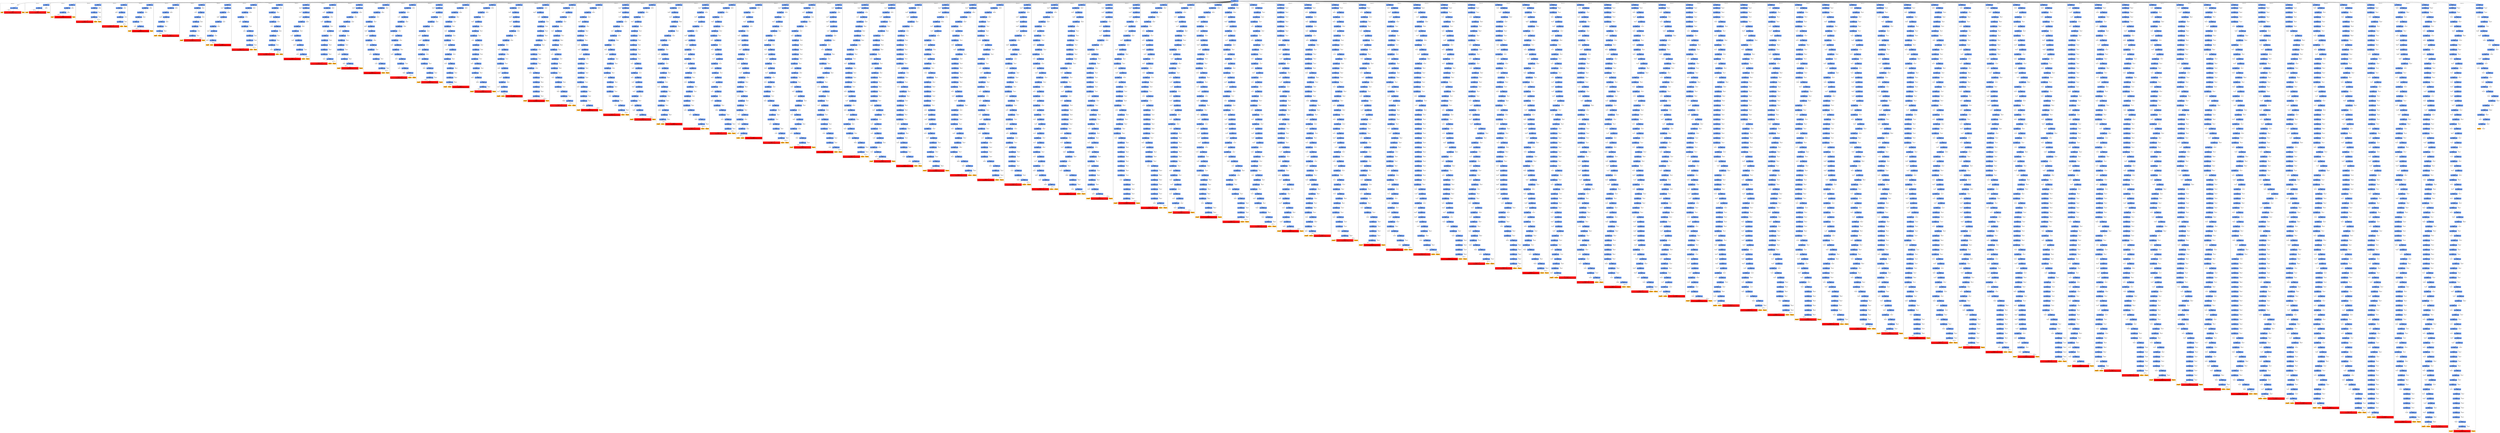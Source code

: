 digraph ARG {
node [style="filled" shape="box" color="white"]
subgraph cluster_0 {
label="Refinement 0"
1 [label="1 @ N28\nmain\n" id="1"]
4 [fillcolor="cornflowerblue" label="4 @ N10\nmain\nAbstractionState: ABS1: true\n" id="4"]
5 [fillcolor="orange" label="5 @ N12\nmain\n" id="5"]
10 [fillcolor="red" label="10 @ N26\nmain\nAbstractionState: ABS2: true\n AutomatonState: ErrorLabelAutomaton: _predefinedState_ERROR\n" id="10"]
7 [fillcolor="orange" label="7 @ N24\nmain\n" id="7"]
1 -> 4 []
4 -> 7 []
4 -> 10 []
4 -> 5 [label="Line 13: \l[n < (2 * k)]\l" id="4 -> 5"]
}
0 -> 1
subgraph cluster_1 {
label="Refinement 1"
14 [fillcolor="cornflowerblue" label="14 @ N10\nmain\nAbstractionState: ABS3\n" id="14"]
30 [fillcolor="cornflowerblue" label="30 @ N10\nmain\nAbstractionState: ABS5\n" id="30"]
31 [fillcolor="orange" label="31 @ N12\nmain\n" id="31"]
36 [fillcolor="red" label="36 @ N26\nmain\nAbstractionState: ABS6\n AutomatonState: ErrorLabelAutomaton: _predefinedState_ERROR\n" id="36"]
33 [fillcolor="orange" label="33 @ N24\nmain\n" id="33"]
20 [label="20 @ N0\nmain exit\n" id="20"]
14 -> 20 []
14 -> 30 []
30 -> 33 []
30 -> 36 []
30 -> 31 [label="Line 13: \l[n < (2 * k)]\l" id="30 -> 31"]
}
0 -> 14
subgraph cluster_2 {
label="Refinement 2"
38 [fillcolor="cornflowerblue" label="38 @ N10\nmain\nAbstractionState: ABS7\n" id="38"]
54 [fillcolor="cornflowerblue" label="54 @ N10\nmain\nAbstractionState: ABS9\n" id="54"]
70 [fillcolor="cornflowerblue" label="70 @ N10\nmain\nAbstractionState: ABS11\n" id="70"]
71 [fillcolor="orange" label="71 @ N12\nmain\n" id="71"]
76 [fillcolor="red" label="76 @ N26\nmain\nAbstractionState: ABS12\n AutomatonState: ErrorLabelAutomaton: _predefinedState_ERROR\n" id="76"]
73 [fillcolor="orange" label="73 @ N24\nmain\n" id="73"]
60 [label="60 @ N0\nmain exit\n" id="60"]
44 [label="44 @ N0\nmain exit\n" id="44"]
38 -> 44 []
38 -> 54 []
54 -> 60 []
54 -> 70 []
70 -> 73 []
70 -> 76 []
70 -> 71 [label="Line 13: \l[n < (2 * k)]\l" id="70 -> 71"]
}
0 -> 38
subgraph cluster_3 {
label="Refinement 3"
78 [fillcolor="cornflowerblue" label="78 @ N10\nmain\nAbstractionState: ABS13\n" id="78"]
94 [fillcolor="cornflowerblue" label="94 @ N10\nmain\nAbstractionState: ABS15\n" id="94"]
110 [fillcolor="cornflowerblue" label="110 @ N10\nmain\nAbstractionState: ABS17\n" id="110"]
126 [fillcolor="cornflowerblue" label="126 @ N10\nmain\nAbstractionState: ABS19\n" id="126"]
132 [fillcolor="red" label="132 @ N26\nmain\nAbstractionState: ABS20\n AutomatonState: ErrorLabelAutomaton: _predefinedState_ERROR\n" id="132"]
129 [fillcolor="orange" label="129 @ N24\nmain\n" id="129"]
127 [fillcolor="orange" label="127 @ N12\nmain\n" id="127"]
116 [label="116 @ N0\nmain exit\n" id="116"]
100 [label="100 @ N0\nmain exit\n" id="100"]
84 [label="84 @ N0\nmain exit\n" id="84"]
78 -> 84 []
78 -> 94 []
94 -> 100 []
94 -> 110 []
110 -> 116 []
110 -> 126 []
126 -> 127 [label="Line 13: \l[n < (2 * k)]\l" id="126 -> 127"]
126 -> 129 []
126 -> 132 []
}
0 -> 78
subgraph cluster_4 {
label="Refinement 4"
134 [fillcolor="cornflowerblue" label="134 @ N10\nmain\nAbstractionState: ABS21\n" id="134"]
150 [fillcolor="cornflowerblue" label="150 @ N10\nmain\nAbstractionState: ABS23\n" id="150"]
156 [label="156 @ N0\nmain exit\n" id="156"]
166 [fillcolor="cornflowerblue" label="166 @ N10\nmain\nAbstractionState: ABS25\n" id="166"]
182 [fillcolor="cornflowerblue" label="182 @ N10\nmain\nAbstractionState: ABS27\n" id="182"]
198 [fillcolor="cornflowerblue" label="198 @ N10\nmain\nAbstractionState: ABS29\n" id="198"]
204 [fillcolor="red" label="204 @ N26\nmain\nAbstractionState: ABS30\n AutomatonState: ErrorLabelAutomaton: _predefinedState_ERROR\n" id="204"]
201 [fillcolor="orange" label="201 @ N24\nmain\n" id="201"]
199 [fillcolor="orange" label="199 @ N12\nmain\n" id="199"]
188 [label="188 @ N0\nmain exit\n" id="188"]
172 [label="172 @ N0\nmain exit\n" id="172"]
140 [label="140 @ N0\nmain exit\n" id="140"]
134 -> 140 []
134 -> 150 []
150 -> 166 []
150 -> 156 []
166 -> 172 []
166 -> 182 []
182 -> 188 []
182 -> 198 []
198 -> 199 [label="Line 13: \l[n < (2 * k)]\l" id="198 -> 199"]
198 -> 201 []
198 -> 204 []
}
0 -> 134
subgraph cluster_5 {
label="Refinement 5"
206 [fillcolor="cornflowerblue" label="206 @ N10\nmain\nAbstractionState: ABS31\n" id="206"]
222 [fillcolor="cornflowerblue" label="222 @ N10\nmain\nAbstractionState: ABS33\n" id="222"]
238 [fillcolor="cornflowerblue" label="238 @ N10\nmain\nAbstractionState: ABS35\n" id="238"]
254 [fillcolor="cornflowerblue" label="254 @ N10\nmain\nAbstractionState: ABS37\n" id="254"]
270 [fillcolor="cornflowerblue" label="270 @ N10\nmain\nAbstractionState: ABS39\n" id="270"]
276 [label="276 @ N0\nmain exit\n" id="276"]
286 [fillcolor="cornflowerblue" label="286 @ N10\nmain\nAbstractionState: ABS41\n" id="286"]
287 [fillcolor="orange" label="287 @ N12\nmain\n" id="287"]
292 [fillcolor="red" label="292 @ N26\nmain\nAbstractionState: ABS42\n AutomatonState: ErrorLabelAutomaton: _predefinedState_ERROR\n" id="292"]
289 [fillcolor="orange" label="289 @ N24\nmain\n" id="289"]
260 [label="260 @ N0\nmain exit\n" id="260"]
244 [label="244 @ N0\nmain exit\n" id="244"]
228 [label="228 @ N0\nmain exit\n" id="228"]
212 [label="212 @ N0\nmain exit\n" id="212"]
206 -> 212 []
206 -> 222 []
222 -> 228 []
222 -> 238 []
238 -> 244 []
238 -> 254 []
254 -> 260 []
254 -> 270 []
270 -> 286 []
270 -> 276 []
286 -> 289 []
286 -> 292 []
286 -> 287 [label="Line 13: \l[n < (2 * k)]\l" id="286 -> 287"]
}
0 -> 206
subgraph cluster_6 {
label="Refinement 6"
294 [fillcolor="cornflowerblue" label="294 @ N10\nmain\nAbstractionState: ABS43\n" id="294"]
310 [fillcolor="cornflowerblue" label="310 @ N10\nmain\nAbstractionState: ABS45\n" id="310"]
326 [fillcolor="cornflowerblue" label="326 @ N10\nmain\nAbstractionState: ABS47\n" id="326"]
332 [label="332 @ N0\nmain exit\n" id="332"]
342 [fillcolor="cornflowerblue" label="342 @ N10\nmain\nAbstractionState: ABS49\n" id="342"]
358 [fillcolor="cornflowerblue" label="358 @ N10\nmain\nAbstractionState: ABS51\n" id="358"]
374 [fillcolor="cornflowerblue" label="374 @ N10\nmain\nAbstractionState: ABS53\n" id="374"]
390 [fillcolor="cornflowerblue" label="390 @ N10\nmain\nAbstractionState: ABS55\n" id="390"]
393 [fillcolor="orange" label="393 @ N24\nmain\n" id="393"]
391 [fillcolor="orange" label="391 @ N12\nmain\n" id="391"]
396 [fillcolor="red" label="396 @ N26\nmain\nAbstractionState: ABS56\n AutomatonState: ErrorLabelAutomaton: _predefinedState_ERROR\n" id="396"]
380 [label="380 @ N0\nmain exit\n" id="380"]
364 [label="364 @ N0\nmain exit\n" id="364"]
348 [label="348 @ N0\nmain exit\n" id="348"]
316 [label="316 @ N0\nmain exit\n" id="316"]
300 [label="300 @ N0\nmain exit\n" id="300"]
294 -> 300 []
294 -> 310 []
310 -> 316 []
310 -> 326 []
326 -> 342 []
326 -> 332 []
342 -> 348 []
342 -> 358 []
358 -> 364 []
358 -> 374 []
374 -> 380 []
374 -> 390 []
390 -> 396 []
390 -> 391 [label="Line 13: \l[n < (2 * k)]\l" id="390 -> 391"]
390 -> 393 []
}
0 -> 294
subgraph cluster_7 {
label="Refinement 7"
398 [fillcolor="cornflowerblue" label="398 @ N10\nmain\nAbstractionState: ABS57\n" id="398"]
414 [fillcolor="cornflowerblue" label="414 @ N10\nmain\nAbstractionState: ABS59\n" id="414"]
420 [label="420 @ N0\nmain exit\n" id="420"]
430 [fillcolor="cornflowerblue" label="430 @ N10\nmain\nAbstractionState: ABS61\n" id="430"]
446 [fillcolor="cornflowerblue" label="446 @ N10\nmain\nAbstractionState: ABS63\n" id="446"]
462 [fillcolor="cornflowerblue" label="462 @ N10\nmain\nAbstractionState: ABS65\n" id="462"]
478 [fillcolor="cornflowerblue" label="478 @ N10\nmain\nAbstractionState: ABS67\n" id="478"]
494 [fillcolor="cornflowerblue" label="494 @ N10\nmain\nAbstractionState: ABS69\n" id="494"]
510 [fillcolor="cornflowerblue" label="510 @ N10\nmain\nAbstractionState: ABS71\n" id="510"]
513 [fillcolor="orange" label="513 @ N24\nmain\n" id="513"]
516 [fillcolor="red" label="516 @ N26\nmain\nAbstractionState: ABS72\n AutomatonState: ErrorLabelAutomaton: _predefinedState_ERROR\n" id="516"]
511 [fillcolor="orange" label="511 @ N12\nmain\n" id="511"]
500 [label="500 @ N0\nmain exit\n" id="500"]
484 [label="484 @ N0\nmain exit\n" id="484"]
468 [label="468 @ N0\nmain exit\n" id="468"]
452 [label="452 @ N0\nmain exit\n" id="452"]
436 [label="436 @ N0\nmain exit\n" id="436"]
404 [label="404 @ N0\nmain exit\n" id="404"]
398 -> 404 []
398 -> 414 []
414 -> 430 []
414 -> 420 []
430 -> 436 []
430 -> 446 []
446 -> 452 []
446 -> 462 []
462 -> 468 []
462 -> 478 []
478 -> 484 []
478 -> 494 []
494 -> 500 []
494 -> 510 []
510 -> 511 [label="Line 13: \l[n < (2 * k)]\l" id="510 -> 511"]
510 -> 516 []
510 -> 513 []
}
0 -> 398
subgraph cluster_8 {
label="Refinement 8"
518 [fillcolor="cornflowerblue" label="518 @ N10\nmain\nAbstractionState: ABS73\n" id="518"]
524 [label="524 @ N0\nmain exit\n" id="524"]
534 [fillcolor="cornflowerblue" label="534 @ N10\nmain\nAbstractionState: ABS75\n" id="534"]
550 [fillcolor="cornflowerblue" label="550 @ N10\nmain\nAbstractionState: ABS77\n" id="550"]
556 [label="556 @ N0\nmain exit\n" id="556"]
566 [fillcolor="cornflowerblue" label="566 @ N10\nmain\nAbstractionState: ABS79\n" id="566"]
582 [fillcolor="cornflowerblue" label="582 @ N10\nmain\nAbstractionState: ABS81\n" id="582"]
598 [fillcolor="cornflowerblue" label="598 @ N10\nmain\nAbstractionState: ABS83\n" id="598"]
604 [label="604 @ N0\nmain exit\n" id="604"]
614 [fillcolor="cornflowerblue" label="614 @ N10\nmain\nAbstractionState: ABS85\n" id="614"]
630 [fillcolor="cornflowerblue" label="630 @ N10\nmain\nAbstractionState: ABS87\n" id="630"]
636 [label="636 @ N0\nmain exit\n" id="636"]
646 [fillcolor="cornflowerblue" label="646 @ N10\nmain\nAbstractionState: ABS89\n" id="646"]
649 [fillcolor="orange" label="649 @ N24\nmain\n" id="649"]
647 [fillcolor="orange" label="647 @ N12\nmain\n" id="647"]
652 [fillcolor="red" label="652 @ N26\nmain\nAbstractionState: ABS90\n AutomatonState: ErrorLabelAutomaton: _predefinedState_ERROR\n" id="652"]
620 [label="620 @ N0\nmain exit\n" id="620"]
588 [label="588 @ N0\nmain exit\n" id="588"]
572 [label="572 @ N0\nmain exit\n" id="572"]
540 [label="540 @ N0\nmain exit\n" id="540"]
518 -> 534 []
518 -> 524 []
534 -> 540 []
534 -> 550 []
550 -> 566 []
550 -> 556 []
566 -> 572 []
566 -> 582 []
582 -> 588 []
582 -> 598 []
598 -> 614 []
598 -> 604 []
614 -> 620 []
614 -> 630 []
630 -> 646 []
630 -> 636 []
646 -> 652 []
646 -> 647 [label="Line 13: \l[n < (2 * k)]\l" id="646 -> 647"]
646 -> 649 []
}
0 -> 518
subgraph cluster_9 {
label="Refinement 9"
654 [fillcolor="cornflowerblue" label="654 @ N10\nmain\nAbstractionState: ABS91\n" id="654"]
670 [fillcolor="cornflowerblue" label="670 @ N10\nmain\nAbstractionState: ABS93\n" id="670"]
686 [fillcolor="cornflowerblue" label="686 @ N10\nmain\nAbstractionState: ABS95\n" id="686"]
702 [fillcolor="cornflowerblue" label="702 @ N10\nmain\nAbstractionState: ABS97\n" id="702"]
708 [label="708 @ N0\nmain exit\n" id="708"]
718 [fillcolor="cornflowerblue" label="718 @ N10\nmain\nAbstractionState: ABS99\n" id="718"]
734 [fillcolor="cornflowerblue" label="734 @ N10\nmain\nAbstractionState: ABS101\n" id="734"]
740 [label="740 @ N0\nmain exit\n" id="740"]
750 [fillcolor="cornflowerblue" label="750 @ N10\nmain\nAbstractionState: ABS103\n" id="750"]
766 [fillcolor="cornflowerblue" label="766 @ N10\nmain\nAbstractionState: ABS105\n" id="766"]
782 [fillcolor="cornflowerblue" label="782 @ N10\nmain\nAbstractionState: ABS107\n" id="782"]
798 [fillcolor="cornflowerblue" label="798 @ N10\nmain\nAbstractionState: ABS109\n" id="798"]
804 [fillcolor="red" label="804 @ N26\nmain\nAbstractionState: ABS110\n AutomatonState: ErrorLabelAutomaton: _predefinedState_ERROR\n" id="804"]
801 [fillcolor="orange" label="801 @ N24\nmain\n" id="801"]
799 [fillcolor="orange" label="799 @ N12\nmain\n" id="799"]
788 [label="788 @ N0\nmain exit\n" id="788"]
772 [label="772 @ N0\nmain exit\n" id="772"]
756 [label="756 @ N0\nmain exit\n" id="756"]
724 [label="724 @ N0\nmain exit\n" id="724"]
692 [label="692 @ N0\nmain exit\n" id="692"]
676 [label="676 @ N0\nmain exit\n" id="676"]
660 [label="660 @ N0\nmain exit\n" id="660"]
654 -> 660 []
654 -> 670 []
670 -> 676 []
670 -> 686 []
686 -> 692 []
686 -> 702 []
702 -> 718 []
702 -> 708 []
718 -> 724 []
718 -> 734 []
734 -> 750 []
734 -> 740 []
750 -> 756 []
750 -> 766 []
766 -> 772 []
766 -> 782 []
782 -> 788 []
782 -> 798 []
798 -> 799 [label="Line 13: \l[n < (2 * k)]\l" id="798 -> 799"]
798 -> 801 []
798 -> 804 []
}
0 -> 654
subgraph cluster_10 {
label="Refinement 10"
806 [fillcolor="cornflowerblue" label="806 @ N10\nmain\nAbstractionState: ABS111\n" id="806"]
822 [fillcolor="cornflowerblue" label="822 @ N10\nmain\nAbstractionState: ABS113\n" id="822"]
838 [fillcolor="cornflowerblue" label="838 @ N10\nmain\nAbstractionState: ABS115\n" id="838"]
844 [label="844 @ N0\nmain exit\n" id="844"]
854 [fillcolor="cornflowerblue" label="854 @ N10\nmain\nAbstractionState: ABS117\n" id="854"]
870 [fillcolor="cornflowerblue" label="870 @ N10\nmain\nAbstractionState: ABS119\n" id="870"]
876 [label="876 @ N0\nmain exit\n" id="876"]
886 [fillcolor="cornflowerblue" label="886 @ N10\nmain\nAbstractionState: ABS121\n" id="886"]
902 [fillcolor="cornflowerblue" label="902 @ N10\nmain\nAbstractionState: ABS123\n" id="902"]
918 [fillcolor="cornflowerblue" label="918 @ N10\nmain\nAbstractionState: ABS125\n" id="918"]
934 [fillcolor="cornflowerblue" label="934 @ N10\nmain\nAbstractionState: ABS127\n" id="934"]
950 [fillcolor="cornflowerblue" label="950 @ N10\nmain\nAbstractionState: ABS129\n" id="950"]
956 [label="956 @ N0\nmain exit\n" id="956"]
966 [fillcolor="cornflowerblue" label="966 @ N10\nmain\nAbstractionState: ABS131\n" id="966"]
972 [fillcolor="red" label="972 @ N26\nmain\nAbstractionState: ABS132\n AutomatonState: ErrorLabelAutomaton: _predefinedState_ERROR\n" id="972"]
967 [fillcolor="orange" label="967 @ N12\nmain\n" id="967"]
969 [fillcolor="orange" label="969 @ N24\nmain\n" id="969"]
940 [label="940 @ N0\nmain exit\n" id="940"]
924 [label="924 @ N0\nmain exit\n" id="924"]
908 [label="908 @ N0\nmain exit\n" id="908"]
892 [label="892 @ N0\nmain exit\n" id="892"]
860 [label="860 @ N0\nmain exit\n" id="860"]
828 [label="828 @ N0\nmain exit\n" id="828"]
812 [label="812 @ N0\nmain exit\n" id="812"]
806 -> 812 []
806 -> 822 []
822 -> 828 []
822 -> 838 []
838 -> 854 []
838 -> 844 []
854 -> 860 []
854 -> 870 []
870 -> 886 []
870 -> 876 []
886 -> 892 []
886 -> 902 []
902 -> 908 []
902 -> 918 []
918 -> 924 []
918 -> 934 []
934 -> 940 []
934 -> 950 []
950 -> 966 []
950 -> 956 []
966 -> 969 []
966 -> 967 [label="Line 13: \l[n < (2 * k)]\l" id="966 -> 967"]
966 -> 972 []
}
0 -> 806
subgraph cluster_11 {
label="Refinement 11"
974 [fillcolor="cornflowerblue" label="974 @ N10\nmain\nAbstractionState: ABS133\n" id="974"]
980 [label="980 @ N0\nmain exit\n" id="980"]
990 [fillcolor="cornflowerblue" label="990 @ N10\nmain\nAbstractionState: ABS135\n" id="990"]
996 [label="996 @ N0\nmain exit\n" id="996"]
1006 [fillcolor="cornflowerblue" label="1006 @ N10\nmain\nAbstractionState: ABS137\n" id="1006"]
1012 [label="1012 @ N0\nmain exit\n" id="1012"]
1022 [fillcolor="cornflowerblue" label="1022 @ N10\nmain\nAbstractionState: ABS139\n" id="1022"]
1038 [fillcolor="cornflowerblue" label="1038 @ N10\nmain\nAbstractionState: ABS141\n" id="1038"]
1054 [fillcolor="cornflowerblue" label="1054 @ N10\nmain\nAbstractionState: ABS143\n" id="1054"]
1070 [fillcolor="cornflowerblue" label="1070 @ N10\nmain\nAbstractionState: ABS145\n" id="1070"]
1076 [label="1076 @ N0\nmain exit\n" id="1076"]
1086 [fillcolor="cornflowerblue" label="1086 @ N10\nmain\nAbstractionState: ABS147\n" id="1086"]
1092 [label="1092 @ N0\nmain exit\n" id="1092"]
1102 [fillcolor="cornflowerblue" label="1102 @ N10\nmain\nAbstractionState: ABS149\n" id="1102"]
1108 [label="1108 @ N0\nmain exit\n" id="1108"]
1118 [fillcolor="cornflowerblue" label="1118 @ N10\nmain\nAbstractionState: ABS151\n" id="1118"]
1134 [fillcolor="cornflowerblue" label="1134 @ N10\nmain\nAbstractionState: ABS153\n" id="1134"]
1140 [label="1140 @ N0\nmain exit\n" id="1140"]
1150 [fillcolor="cornflowerblue" label="1150 @ N10\nmain\nAbstractionState: ABS155\n" id="1150"]
1156 [fillcolor="red" label="1156 @ N26\nmain\nAbstractionState: ABS156\n AutomatonState: ErrorLabelAutomaton: _predefinedState_ERROR\n" id="1156"]
1153 [fillcolor="orange" label="1153 @ N24\nmain\n" id="1153"]
1151 [fillcolor="orange" label="1151 @ N12\nmain\n" id="1151"]
1124 [label="1124 @ N0\nmain exit\n" id="1124"]
1060 [label="1060 @ N0\nmain exit\n" id="1060"]
1044 [label="1044 @ N0\nmain exit\n" id="1044"]
1028 [label="1028 @ N0\nmain exit\n" id="1028"]
974 -> 990 []
974 -> 980 []
990 -> 1006 []
990 -> 996 []
1006 -> 1022 []
1006 -> 1012 []
1022 -> 1028 []
1022 -> 1038 []
1038 -> 1044 []
1038 -> 1054 []
1054 -> 1060 []
1054 -> 1070 []
1070 -> 1086 []
1070 -> 1076 []
1086 -> 1102 []
1086 -> 1092 []
1102 -> 1118 []
1102 -> 1108 []
1118 -> 1124 []
1118 -> 1134 []
1134 -> 1150 []
1134 -> 1140 []
1150 -> 1151 [label="Line 13: \l[n < (2 * k)]\l" id="1150 -> 1151"]
1150 -> 1153 []
1150 -> 1156 []
}
0 -> 974
subgraph cluster_12 {
label="Refinement 12"
1158 [fillcolor="cornflowerblue" label="1158 @ N10\nmain\nAbstractionState: ABS157\n" id="1158"]
1174 [fillcolor="cornflowerblue" label="1174 @ N10\nmain\nAbstractionState: ABS159\n" id="1174"]
1180 [label="1180 @ N0\nmain exit\n" id="1180"]
1190 [fillcolor="cornflowerblue" label="1190 @ N10\nmain\nAbstractionState: ABS161\n" id="1190"]
1206 [fillcolor="cornflowerblue" label="1206 @ N10\nmain\nAbstractionState: ABS163\n" id="1206"]
1212 [label="1212 @ N0\nmain exit\n" id="1212"]
1222 [fillcolor="cornflowerblue" label="1222 @ N10\nmain\nAbstractionState: ABS165\n" id="1222"]
1238 [fillcolor="cornflowerblue" label="1238 @ N10\nmain\nAbstractionState: ABS167\n" id="1238"]
1244 [label="1244 @ N0\nmain exit\n" id="1244"]
1254 [fillcolor="cornflowerblue" label="1254 @ N10\nmain\nAbstractionState: ABS169\n" id="1254"]
1270 [fillcolor="cornflowerblue" label="1270 @ N10\nmain\nAbstractionState: ABS171\n" id="1270"]
1286 [fillcolor="cornflowerblue" label="1286 @ N10\nmain\nAbstractionState: ABS173\n" id="1286"]
1302 [fillcolor="cornflowerblue" label="1302 @ N10\nmain\nAbstractionState: ABS175\n" id="1302"]
1318 [fillcolor="cornflowerblue" label="1318 @ N10\nmain\nAbstractionState: ABS177\n" id="1318"]
1334 [fillcolor="cornflowerblue" label="1334 @ N10\nmain\nAbstractionState: ABS179\n" id="1334"]
1340 [label="1340 @ N0\nmain exit\n" id="1340"]
1350 [fillcolor="cornflowerblue" label="1350 @ N10\nmain\nAbstractionState: ABS181\n" id="1350"]
1356 [fillcolor="red" label="1356 @ N26\nmain\nAbstractionState: ABS182\n AutomatonState: ErrorLabelAutomaton: _predefinedState_ERROR\n" id="1356"]
1353 [fillcolor="orange" label="1353 @ N24\nmain\n" id="1353"]
1351 [fillcolor="orange" label="1351 @ N12\nmain\n" id="1351"]
1324 [label="1324 @ N0\nmain exit\n" id="1324"]
1308 [label="1308 @ N0\nmain exit\n" id="1308"]
1292 [label="1292 @ N0\nmain exit\n" id="1292"]
1276 [label="1276 @ N0\nmain exit\n" id="1276"]
1260 [label="1260 @ N0\nmain exit\n" id="1260"]
1228 [label="1228 @ N0\nmain exit\n" id="1228"]
1196 [label="1196 @ N0\nmain exit\n" id="1196"]
1164 [label="1164 @ N0\nmain exit\n" id="1164"]
1158 -> 1164 []
1158 -> 1174 []
1174 -> 1190 []
1174 -> 1180 []
1190 -> 1196 []
1190 -> 1206 []
1206 -> 1222 []
1206 -> 1212 []
1222 -> 1228 []
1222 -> 1238 []
1238 -> 1254 []
1238 -> 1244 []
1254 -> 1260 []
1254 -> 1270 []
1270 -> 1276 []
1270 -> 1286 []
1286 -> 1292 []
1286 -> 1302 []
1302 -> 1308 []
1302 -> 1318 []
1318 -> 1324 []
1318 -> 1334 []
1334 -> 1350 []
1334 -> 1340 []
1350 -> 1351 [label="Line 13: \l[n < (2 * k)]\l" id="1350 -> 1351"]
1350 -> 1353 []
1350 -> 1356 []
}
0 -> 1158
subgraph cluster_13 {
label="Refinement 13"
1358 [fillcolor="cornflowerblue" label="1358 @ N10\nmain\nAbstractionState: ABS183\n" id="1358"]
1364 [label="1364 @ N0\nmain exit\n" id="1364"]
1374 [fillcolor="cornflowerblue" label="1374 @ N10\nmain\nAbstractionState: ABS185\n" id="1374"]
1390 [fillcolor="cornflowerblue" label="1390 @ N10\nmain\nAbstractionState: ABS187\n" id="1390"]
1406 [fillcolor="cornflowerblue" label="1406 @ N10\nmain\nAbstractionState: ABS189\n" id="1406"]
1422 [fillcolor="cornflowerblue" label="1422 @ N10\nmain\nAbstractionState: ABS191\n" id="1422"]
1438 [fillcolor="cornflowerblue" label="1438 @ N10\nmain\nAbstractionState: ABS193\n" id="1438"]
1444 [label="1444 @ N0\nmain exit\n" id="1444"]
1454 [fillcolor="cornflowerblue" label="1454 @ N10\nmain\nAbstractionState: ABS195\n" id="1454"]
1470 [fillcolor="cornflowerblue" label="1470 @ N10\nmain\nAbstractionState: ABS197\n" id="1470"]
1486 [fillcolor="cornflowerblue" label="1486 @ N10\nmain\nAbstractionState: ABS199\n" id="1486"]
1502 [fillcolor="cornflowerblue" label="1502 @ N10\nmain\nAbstractionState: ABS201\n" id="1502"]
1518 [fillcolor="cornflowerblue" label="1518 @ N10\nmain\nAbstractionState: ABS203\n" id="1518"]
1524 [label="1524 @ N0\nmain exit\n" id="1524"]
1534 [fillcolor="cornflowerblue" label="1534 @ N10\nmain\nAbstractionState: ABS205\n" id="1534"]
1550 [fillcolor="cornflowerblue" label="1550 @ N10\nmain\nAbstractionState: ABS207\n" id="1550"]
1556 [label="1556 @ N0\nmain exit\n" id="1556"]
1566 [fillcolor="cornflowerblue" label="1566 @ N10\nmain\nAbstractionState: ABS209\n" id="1566"]
1567 [fillcolor="orange" label="1567 @ N12\nmain\n" id="1567"]
1572 [fillcolor="red" label="1572 @ N26\nmain\nAbstractionState: ABS210\n AutomatonState: ErrorLabelAutomaton: _predefinedState_ERROR\n" id="1572"]
1569 [fillcolor="orange" label="1569 @ N24\nmain\n" id="1569"]
1540 [label="1540 @ N0\nmain exit\n" id="1540"]
1508 [label="1508 @ N0\nmain exit\n" id="1508"]
1492 [label="1492 @ N0\nmain exit\n" id="1492"]
1476 [label="1476 @ N0\nmain exit\n" id="1476"]
1460 [label="1460 @ N0\nmain exit\n" id="1460"]
1428 [label="1428 @ N0\nmain exit\n" id="1428"]
1412 [label="1412 @ N0\nmain exit\n" id="1412"]
1396 [label="1396 @ N0\nmain exit\n" id="1396"]
1380 [label="1380 @ N0\nmain exit\n" id="1380"]
1358 -> 1374 []
1358 -> 1364 []
1374 -> 1380 []
1374 -> 1390 []
1390 -> 1396 []
1390 -> 1406 []
1406 -> 1412 []
1406 -> 1422 []
1422 -> 1428 []
1422 -> 1438 []
1438 -> 1454 []
1438 -> 1444 []
1454 -> 1460 []
1454 -> 1470 []
1470 -> 1476 []
1470 -> 1486 []
1486 -> 1492 []
1486 -> 1502 []
1502 -> 1508 []
1502 -> 1518 []
1518 -> 1534 []
1518 -> 1524 []
1534 -> 1540 []
1534 -> 1550 []
1550 -> 1566 []
1550 -> 1556 []
1566 -> 1569 []
1566 -> 1572 []
1566 -> 1567 [label="Line 13: \l[n < (2 * k)]\l" id="1566 -> 1567"]
}
0 -> 1358
subgraph cluster_14 {
label="Refinement 14"
1574 [fillcolor="cornflowerblue" label="1574 @ N10\nmain\nAbstractionState: ABS211\n" id="1574"]
1590 [fillcolor="cornflowerblue" label="1590 @ N10\nmain\nAbstractionState: ABS213\n" id="1590"]
1606 [fillcolor="cornflowerblue" label="1606 @ N10\nmain\nAbstractionState: ABS215\n" id="1606"]
1622 [fillcolor="cornflowerblue" label="1622 @ N10\nmain\nAbstractionState: ABS217\n" id="1622"]
1638 [fillcolor="cornflowerblue" label="1638 @ N10\nmain\nAbstractionState: ABS219\n" id="1638"]
1644 [label="1644 @ N0\nmain exit\n" id="1644"]
1654 [fillcolor="cornflowerblue" label="1654 @ N10\nmain\nAbstractionState: ABS221\n" id="1654"]
1660 [label="1660 @ N0\nmain exit\n" id="1660"]
1670 [fillcolor="cornflowerblue" label="1670 @ N10\nmain\nAbstractionState: ABS223\n" id="1670"]
1676 [label="1676 @ N0\nmain exit\n" id="1676"]
1686 [fillcolor="cornflowerblue" label="1686 @ N10\nmain\nAbstractionState: ABS225\n" id="1686"]
1702 [fillcolor="cornflowerblue" label="1702 @ N10\nmain\nAbstractionState: ABS227\n" id="1702"]
1708 [label="1708 @ N0\nmain exit\n" id="1708"]
1718 [fillcolor="cornflowerblue" label="1718 @ N10\nmain\nAbstractionState: ABS229\n" id="1718"]
1734 [fillcolor="cornflowerblue" label="1734 @ N10\nmain\nAbstractionState: ABS231\n" id="1734"]
1740 [label="1740 @ N0\nmain exit\n" id="1740"]
1750 [fillcolor="cornflowerblue" label="1750 @ N10\nmain\nAbstractionState: ABS233\n" id="1750"]
1766 [fillcolor="cornflowerblue" label="1766 @ N10\nmain\nAbstractionState: ABS235\n" id="1766"]
1772 [label="1772 @ N0\nmain exit\n" id="1772"]
1782 [fillcolor="cornflowerblue" label="1782 @ N10\nmain\nAbstractionState: ABS237\n" id="1782"]
1798 [fillcolor="cornflowerblue" label="1798 @ N10\nmain\nAbstractionState: ABS239\n" id="1798"]
1804 [fillcolor="red" label="1804 @ N26\nmain\nAbstractionState: ABS240\n AutomatonState: ErrorLabelAutomaton: _predefinedState_ERROR\n" id="1804"]
1801 [fillcolor="orange" label="1801 @ N24\nmain\n" id="1801"]
1799 [fillcolor="orange" label="1799 @ N12\nmain\n" id="1799"]
1788 [label="1788 @ N0\nmain exit\n" id="1788"]
1756 [label="1756 @ N0\nmain exit\n" id="1756"]
1724 [label="1724 @ N0\nmain exit\n" id="1724"]
1692 [label="1692 @ N0\nmain exit\n" id="1692"]
1628 [label="1628 @ N0\nmain exit\n" id="1628"]
1612 [label="1612 @ N0\nmain exit\n" id="1612"]
1596 [label="1596 @ N0\nmain exit\n" id="1596"]
1580 [label="1580 @ N0\nmain exit\n" id="1580"]
1574 -> 1580 []
1574 -> 1590 []
1590 -> 1596 []
1590 -> 1606 []
1606 -> 1612 []
1606 -> 1622 []
1622 -> 1628 []
1622 -> 1638 []
1638 -> 1654 []
1638 -> 1644 []
1654 -> 1670 []
1654 -> 1660 []
1670 -> 1686 []
1670 -> 1676 []
1686 -> 1692 []
1686 -> 1702 []
1702 -> 1718 []
1702 -> 1708 []
1718 -> 1724 []
1718 -> 1734 []
1734 -> 1750 []
1734 -> 1740 []
1750 -> 1756 []
1750 -> 1766 []
1766 -> 1782 []
1766 -> 1772 []
1782 -> 1788 []
1782 -> 1798 []
1798 -> 1799 [label="Line 13: \l[n < (2 * k)]\l" id="1798 -> 1799"]
1798 -> 1801 []
1798 -> 1804 []
}
0 -> 1574
subgraph cluster_15 {
label="Refinement 15"
1806 [fillcolor="cornflowerblue" label="1806 @ N10\nmain\nAbstractionState: ABS241\n" id="1806"]
1822 [fillcolor="cornflowerblue" label="1822 @ N10\nmain\nAbstractionState: ABS243\n" id="1822"]
1838 [fillcolor="cornflowerblue" label="1838 @ N10\nmain\nAbstractionState: ABS245\n" id="1838"]
1844 [label="1844 @ N0\nmain exit\n" id="1844"]
1854 [fillcolor="cornflowerblue" label="1854 @ N10\nmain\nAbstractionState: ABS247\n" id="1854"]
1870 [fillcolor="cornflowerblue" label="1870 @ N10\nmain\nAbstractionState: ABS249\n" id="1870"]
1886 [fillcolor="cornflowerblue" label="1886 @ N10\nmain\nAbstractionState: ABS251\n" id="1886"]
1902 [fillcolor="cornflowerblue" label="1902 @ N10\nmain\nAbstractionState: ABS253\n" id="1902"]
1908 [label="1908 @ N0\nmain exit\n" id="1908"]
1918 [fillcolor="cornflowerblue" label="1918 @ N10\nmain\nAbstractionState: ABS255\n" id="1918"]
1934 [fillcolor="cornflowerblue" label="1934 @ N10\nmain\nAbstractionState: ABS257\n" id="1934"]
1940 [label="1940 @ N0\nmain exit\n" id="1940"]
1950 [fillcolor="cornflowerblue" label="1950 @ N10\nmain\nAbstractionState: ABS259\n" id="1950"]
1966 [fillcolor="cornflowerblue" label="1966 @ N10\nmain\nAbstractionState: ABS261\n" id="1966"]
1972 [label="1972 @ N0\nmain exit\n" id="1972"]
1982 [fillcolor="cornflowerblue" label="1982 @ N10\nmain\nAbstractionState: ABS263\n" id="1982"]
1988 [label="1988 @ N0\nmain exit\n" id="1988"]
1998 [fillcolor="cornflowerblue" label="1998 @ N10\nmain\nAbstractionState: ABS265\n" id="1998"]
2014 [fillcolor="cornflowerblue" label="2014 @ N10\nmain\nAbstractionState: ABS267\n" id="2014"]
2020 [label="2020 @ N0\nmain exit\n" id="2020"]
2030 [fillcolor="cornflowerblue" label="2030 @ N10\nmain\nAbstractionState: ABS269\n" id="2030"]
2036 [label="2036 @ N0\nmain exit\n" id="2036"]
2046 [fillcolor="cornflowerblue" label="2046 @ N10\nmain\nAbstractionState: ABS271\n" id="2046"]
2052 [fillcolor="red" label="2052 @ N26\nmain\nAbstractionState: ABS272\n AutomatonState: ErrorLabelAutomaton: _predefinedState_ERROR\n" id="2052"]
2047 [fillcolor="orange" label="2047 @ N12\nmain\n" id="2047"]
2049 [fillcolor="orange" label="2049 @ N24\nmain\n" id="2049"]
2004 [label="2004 @ N0\nmain exit\n" id="2004"]
1956 [label="1956 @ N0\nmain exit\n" id="1956"]
1924 [label="1924 @ N0\nmain exit\n" id="1924"]
1892 [label="1892 @ N0\nmain exit\n" id="1892"]
1876 [label="1876 @ N0\nmain exit\n" id="1876"]
1860 [label="1860 @ N0\nmain exit\n" id="1860"]
1828 [label="1828 @ N0\nmain exit\n" id="1828"]
1812 [label="1812 @ N0\nmain exit\n" id="1812"]
1806 -> 1812 []
1806 -> 1822 []
1822 -> 1828 []
1822 -> 1838 []
1838 -> 1854 []
1838 -> 1844 []
1854 -> 1860 []
1854 -> 1870 []
1870 -> 1876 []
1870 -> 1886 []
1886 -> 1892 []
1886 -> 1902 []
1902 -> 1918 []
1902 -> 1908 []
1918 -> 1924 []
1918 -> 1934 []
1934 -> 1950 []
1934 -> 1940 []
1950 -> 1956 []
1950 -> 1966 []
1966 -> 1982 []
1966 -> 1972 []
1982 -> 1998 []
1982 -> 1988 []
1998 -> 2004 []
1998 -> 2014 []
2014 -> 2030 []
2014 -> 2020 []
2030 -> 2046 []
2030 -> 2036 []
2046 -> 2049 []
2046 -> 2047 [label="Line 13: \l[n < (2 * k)]\l" id="2046 -> 2047"]
2046 -> 2052 []
}
0 -> 1806
subgraph cluster_16 {
label="Refinement 16"
2054 [fillcolor="cornflowerblue" label="2054 @ N10\nmain\nAbstractionState: ABS273\n" id="2054"]
2060 [label="2060 @ N0\nmain exit\n" id="2060"]
2070 [fillcolor="cornflowerblue" label="2070 @ N10\nmain\nAbstractionState: ABS275\n" id="2070"]
2076 [label="2076 @ N0\nmain exit\n" id="2076"]
2086 [fillcolor="cornflowerblue" label="2086 @ N10\nmain\nAbstractionState: ABS277\n" id="2086"]
2102 [fillcolor="cornflowerblue" label="2102 @ N10\nmain\nAbstractionState: ABS279\n" id="2102"]
2118 [fillcolor="cornflowerblue" label="2118 @ N10\nmain\nAbstractionState: ABS281\n" id="2118"]
2134 [fillcolor="cornflowerblue" label="2134 @ N10\nmain\nAbstractionState: ABS283\n" id="2134"]
2150 [fillcolor="cornflowerblue" label="2150 @ N10\nmain\nAbstractionState: ABS285\n" id="2150"]
2156 [label="2156 @ N0\nmain exit\n" id="2156"]
2166 [fillcolor="cornflowerblue" label="2166 @ N10\nmain\nAbstractionState: ABS287\n" id="2166"]
2172 [label="2172 @ N0\nmain exit\n" id="2172"]
2182 [fillcolor="cornflowerblue" label="2182 @ N10\nmain\nAbstractionState: ABS289\n" id="2182"]
2198 [fillcolor="cornflowerblue" label="2198 @ N10\nmain\nAbstractionState: ABS291\n" id="2198"]
2204 [label="2204 @ N0\nmain exit\n" id="2204"]
2214 [fillcolor="cornflowerblue" label="2214 @ N10\nmain\nAbstractionState: ABS293\n" id="2214"]
2230 [fillcolor="cornflowerblue" label="2230 @ N10\nmain\nAbstractionState: ABS295\n" id="2230"]
2236 [label="2236 @ N0\nmain exit\n" id="2236"]
2246 [fillcolor="cornflowerblue" label="2246 @ N10\nmain\nAbstractionState: ABS297\n" id="2246"]
2262 [fillcolor="cornflowerblue" label="2262 @ N10\nmain\nAbstractionState: ABS299\n" id="2262"]
2268 [label="2268 @ N0\nmain exit\n" id="2268"]
2278 [fillcolor="cornflowerblue" label="2278 @ N10\nmain\nAbstractionState: ABS301\n" id="2278"]
2294 [fillcolor="cornflowerblue" label="2294 @ N10\nmain\nAbstractionState: ABS303\n" id="2294"]
2310 [fillcolor="cornflowerblue" label="2310 @ N10\nmain\nAbstractionState: ABS305\n" id="2310"]
2311 [fillcolor="orange" label="2311 @ N12\nmain\n" id="2311"]
2316 [fillcolor="red" label="2316 @ N26\nmain\nAbstractionState: ABS306\n AutomatonState: ErrorLabelAutomaton: _predefinedState_ERROR\n" id="2316"]
2313 [fillcolor="orange" label="2313 @ N24\nmain\n" id="2313"]
2300 [label="2300 @ N0\nmain exit\n" id="2300"]
2284 [label="2284 @ N0\nmain exit\n" id="2284"]
2252 [label="2252 @ N0\nmain exit\n" id="2252"]
2220 [label="2220 @ N0\nmain exit\n" id="2220"]
2188 [label="2188 @ N0\nmain exit\n" id="2188"]
2140 [label="2140 @ N0\nmain exit\n" id="2140"]
2124 [label="2124 @ N0\nmain exit\n" id="2124"]
2108 [label="2108 @ N0\nmain exit\n" id="2108"]
2092 [label="2092 @ N0\nmain exit\n" id="2092"]
2054 -> 2070 []
2054 -> 2060 []
2070 -> 2086 []
2070 -> 2076 []
2086 -> 2092 []
2086 -> 2102 []
2102 -> 2108 []
2102 -> 2118 []
2118 -> 2124 []
2118 -> 2134 []
2134 -> 2140 []
2134 -> 2150 []
2150 -> 2166 []
2150 -> 2156 []
2166 -> 2182 []
2166 -> 2172 []
2182 -> 2188 []
2182 -> 2198 []
2198 -> 2214 []
2198 -> 2204 []
2214 -> 2220 []
2214 -> 2230 []
2230 -> 2246 []
2230 -> 2236 []
2246 -> 2252 []
2246 -> 2262 []
2262 -> 2278 []
2262 -> 2268 []
2278 -> 2284 []
2278 -> 2294 []
2294 -> 2300 []
2294 -> 2310 []
2310 -> 2313 []
2310 -> 2316 []
2310 -> 2311 [label="Line 13: \l[n < (2 * k)]\l" id="2310 -> 2311"]
}
0 -> 2054
subgraph cluster_17 {
label="Refinement 17"
2318 [fillcolor="cornflowerblue" label="2318 @ N10\nmain\nAbstractionState: ABS307\n" id="2318"]
2334 [fillcolor="cornflowerblue" label="2334 @ N10\nmain\nAbstractionState: ABS309\n" id="2334"]
2350 [fillcolor="cornflowerblue" label="2350 @ N10\nmain\nAbstractionState: ABS311\n" id="2350"]
2366 [fillcolor="cornflowerblue" label="2366 @ N10\nmain\nAbstractionState: ABS313\n" id="2366"]
2382 [fillcolor="cornflowerblue" label="2382 @ N10\nmain\nAbstractionState: ABS315\n" id="2382"]
2398 [fillcolor="cornflowerblue" label="2398 @ N10\nmain\nAbstractionState: ABS317\n" id="2398"]
2404 [label="2404 @ N0\nmain exit\n" id="2404"]
2414 [fillcolor="cornflowerblue" label="2414 @ N10\nmain\nAbstractionState: ABS319\n" id="2414"]
2430 [fillcolor="cornflowerblue" label="2430 @ N10\nmain\nAbstractionState: ABS321\n" id="2430"]
2446 [fillcolor="cornflowerblue" label="2446 @ N10\nmain\nAbstractionState: ABS323\n" id="2446"]
2452 [label="2452 @ N0\nmain exit\n" id="2452"]
2462 [fillcolor="cornflowerblue" label="2462 @ N10\nmain\nAbstractionState: ABS325\n" id="2462"]
2468 [label="2468 @ N0\nmain exit\n" id="2468"]
2478 [fillcolor="cornflowerblue" label="2478 @ N10\nmain\nAbstractionState: ABS327\n" id="2478"]
2494 [fillcolor="cornflowerblue" label="2494 @ N10\nmain\nAbstractionState: ABS329\n" id="2494"]
2510 [fillcolor="cornflowerblue" label="2510 @ N10\nmain\nAbstractionState: ABS331\n" id="2510"]
2516 [label="2516 @ N0\nmain exit\n" id="2516"]
2526 [fillcolor="cornflowerblue" label="2526 @ N10\nmain\nAbstractionState: ABS333\n" id="2526"]
2542 [fillcolor="cornflowerblue" label="2542 @ N10\nmain\nAbstractionState: ABS335\n" id="2542"]
2558 [fillcolor="cornflowerblue" label="2558 @ N10\nmain\nAbstractionState: ABS337\n" id="2558"]
2574 [fillcolor="cornflowerblue" label="2574 @ N10\nmain\nAbstractionState: ABS339\n" id="2574"]
2590 [fillcolor="cornflowerblue" label="2590 @ N10\nmain\nAbstractionState: ABS341\n" id="2590"]
2593 [fillcolor="orange" label="2593 @ N24\nmain\n" id="2593"]
2591 [fillcolor="orange" label="2591 @ N12\nmain\n" id="2591"]
2596 [fillcolor="red" label="2596 @ N26\nmain\nAbstractionState: ABS342\n AutomatonState: ErrorLabelAutomaton: _predefinedState_ERROR\n" id="2596"]
2580 [label="2580 @ N0\nmain exit\n" id="2580"]
2564 [label="2564 @ N0\nmain exit\n" id="2564"]
2548 [label="2548 @ N0\nmain exit\n" id="2548"]
2532 [label="2532 @ N0\nmain exit\n" id="2532"]
2500 [label="2500 @ N0\nmain exit\n" id="2500"]
2484 [label="2484 @ N0\nmain exit\n" id="2484"]
2436 [label="2436 @ N0\nmain exit\n" id="2436"]
2420 [label="2420 @ N0\nmain exit\n" id="2420"]
2388 [label="2388 @ N0\nmain exit\n" id="2388"]
2372 [label="2372 @ N0\nmain exit\n" id="2372"]
2356 [label="2356 @ N0\nmain exit\n" id="2356"]
2340 [label="2340 @ N0\nmain exit\n" id="2340"]
2324 [label="2324 @ N0\nmain exit\n" id="2324"]
2318 -> 2324 []
2318 -> 2334 []
2334 -> 2340 []
2334 -> 2350 []
2350 -> 2356 []
2350 -> 2366 []
2366 -> 2372 []
2366 -> 2382 []
2382 -> 2388 []
2382 -> 2398 []
2398 -> 2414 []
2398 -> 2404 []
2414 -> 2420 []
2414 -> 2430 []
2430 -> 2436 []
2430 -> 2446 []
2446 -> 2462 []
2446 -> 2452 []
2462 -> 2478 []
2462 -> 2468 []
2478 -> 2484 []
2478 -> 2494 []
2494 -> 2500 []
2494 -> 2510 []
2510 -> 2526 []
2510 -> 2516 []
2526 -> 2532 []
2526 -> 2542 []
2542 -> 2548 []
2542 -> 2558 []
2558 -> 2564 []
2558 -> 2574 []
2574 -> 2580 []
2574 -> 2590 []
2590 -> 2596 []
2590 -> 2591 [label="Line 13: \l[n < (2 * k)]\l" id="2590 -> 2591"]
2590 -> 2593 []
}
0 -> 2318
subgraph cluster_18 {
label="Refinement 18"
2598 [fillcolor="cornflowerblue" label="2598 @ N10\nmain\nAbstractionState: ABS343\n" id="2598"]
2614 [fillcolor="cornflowerblue" label="2614 @ N10\nmain\nAbstractionState: ABS345\n" id="2614"]
2630 [fillcolor="cornflowerblue" label="2630 @ N10\nmain\nAbstractionState: ABS347\n" id="2630"]
2646 [fillcolor="cornflowerblue" label="2646 @ N10\nmain\nAbstractionState: ABS349\n" id="2646"]
2652 [label="2652 @ N0\nmain exit\n" id="2652"]
2662 [fillcolor="cornflowerblue" label="2662 @ N10\nmain\nAbstractionState: ABS351\n" id="2662"]
2678 [fillcolor="cornflowerblue" label="2678 @ N10\nmain\nAbstractionState: ABS353\n" id="2678"]
2694 [fillcolor="cornflowerblue" label="2694 @ N10\nmain\nAbstractionState: ABS355\n" id="2694"]
2710 [fillcolor="cornflowerblue" label="2710 @ N10\nmain\nAbstractionState: ABS357\n" id="2710"]
2716 [label="2716 @ N0\nmain exit\n" id="2716"]
2726 [fillcolor="cornflowerblue" label="2726 @ N10\nmain\nAbstractionState: ABS359\n" id="2726"]
2742 [fillcolor="cornflowerblue" label="2742 @ N10\nmain\nAbstractionState: ABS361\n" id="2742"]
2758 [fillcolor="cornflowerblue" label="2758 @ N10\nmain\nAbstractionState: ABS363\n" id="2758"]
2774 [fillcolor="cornflowerblue" label="2774 @ N10\nmain\nAbstractionState: ABS365\n" id="2774"]
2790 [fillcolor="cornflowerblue" label="2790 @ N10\nmain\nAbstractionState: ABS367\n" id="2790"]
2796 [label="2796 @ N0\nmain exit\n" id="2796"]
2806 [fillcolor="cornflowerblue" label="2806 @ N10\nmain\nAbstractionState: ABS369\n" id="2806"]
2822 [fillcolor="cornflowerblue" label="2822 @ N10\nmain\nAbstractionState: ABS371\n" id="2822"]
2838 [fillcolor="cornflowerblue" label="2838 @ N10\nmain\nAbstractionState: ABS373\n" id="2838"]
2844 [label="2844 @ N0\nmain exit\n" id="2844"]
2854 [fillcolor="cornflowerblue" label="2854 @ N10\nmain\nAbstractionState: ABS375\n" id="2854"]
2860 [label="2860 @ N0\nmain exit\n" id="2860"]
2870 [fillcolor="cornflowerblue" label="2870 @ N10\nmain\nAbstractionState: ABS377\n" id="2870"]
2886 [fillcolor="cornflowerblue" label="2886 @ N10\nmain\nAbstractionState: ABS379\n" id="2886"]
2887 [fillcolor="orange" label="2887 @ N12\nmain\n" id="2887"]
2892 [fillcolor="red" label="2892 @ N26\nmain\nAbstractionState: ABS380\n AutomatonState: ErrorLabelAutomaton: _predefinedState_ERROR\n" id="2892"]
2889 [fillcolor="orange" label="2889 @ N24\nmain\n" id="2889"]
2876 [label="2876 @ N0\nmain exit\n" id="2876"]
2828 [label="2828 @ N0\nmain exit\n" id="2828"]
2812 [label="2812 @ N0\nmain exit\n" id="2812"]
2780 [label="2780 @ N0\nmain exit\n" id="2780"]
2764 [label="2764 @ N0\nmain exit\n" id="2764"]
2748 [label="2748 @ N0\nmain exit\n" id="2748"]
2732 [label="2732 @ N0\nmain exit\n" id="2732"]
2700 [label="2700 @ N0\nmain exit\n" id="2700"]
2684 [label="2684 @ N0\nmain exit\n" id="2684"]
2668 [label="2668 @ N0\nmain exit\n" id="2668"]
2636 [label="2636 @ N0\nmain exit\n" id="2636"]
2620 [label="2620 @ N0\nmain exit\n" id="2620"]
2604 [label="2604 @ N0\nmain exit\n" id="2604"]
2598 -> 2604 []
2598 -> 2614 []
2614 -> 2620 []
2614 -> 2630 []
2630 -> 2636 []
2630 -> 2646 []
2646 -> 2662 []
2646 -> 2652 []
2662 -> 2668 []
2662 -> 2678 []
2678 -> 2684 []
2678 -> 2694 []
2694 -> 2700 []
2694 -> 2710 []
2710 -> 2726 []
2710 -> 2716 []
2726 -> 2732 []
2726 -> 2742 []
2742 -> 2748 []
2742 -> 2758 []
2758 -> 2764 []
2758 -> 2774 []
2774 -> 2780 []
2774 -> 2790 []
2790 -> 2806 []
2790 -> 2796 []
2806 -> 2812 []
2806 -> 2822 []
2822 -> 2828 []
2822 -> 2838 []
2838 -> 2854 []
2838 -> 2844 []
2854 -> 2870 []
2854 -> 2860 []
2870 -> 2876 []
2870 -> 2886 []
2886 -> 2889 []
2886 -> 2892 []
2886 -> 2887 [label="Line 13: \l[n < (2 * k)]\l" id="2886 -> 2887"]
}
0 -> 2598
subgraph cluster_19 {
label="Refinement 19"
2894 [fillcolor="cornflowerblue" label="2894 @ N10\nmain\nAbstractionState: ABS381\n" id="2894"]
2910 [fillcolor="cornflowerblue" label="2910 @ N10\nmain\nAbstractionState: ABS383\n" id="2910"]
2916 [label="2916 @ N0\nmain exit\n" id="2916"]
2926 [fillcolor="cornflowerblue" label="2926 @ N10\nmain\nAbstractionState: ABS385\n" id="2926"]
2932 [label="2932 @ N0\nmain exit\n" id="2932"]
2942 [fillcolor="cornflowerblue" label="2942 @ N10\nmain\nAbstractionState: ABS387\n" id="2942"]
2948 [label="2948 @ N0\nmain exit\n" id="2948"]
2958 [fillcolor="cornflowerblue" label="2958 @ N10\nmain\nAbstractionState: ABS389\n" id="2958"]
2964 [label="2964 @ N0\nmain exit\n" id="2964"]
2974 [fillcolor="cornflowerblue" label="2974 @ N10\nmain\nAbstractionState: ABS391\n" id="2974"]
2990 [fillcolor="cornflowerblue" label="2990 @ N10\nmain\nAbstractionState: ABS393\n" id="2990"]
3006 [fillcolor="cornflowerblue" label="3006 @ N10\nmain\nAbstractionState: ABS395\n" id="3006"]
3022 [fillcolor="cornflowerblue" label="3022 @ N10\nmain\nAbstractionState: ABS397\n" id="3022"]
3038 [fillcolor="cornflowerblue" label="3038 @ N10\nmain\nAbstractionState: ABS399\n" id="3038"]
3044 [label="3044 @ N0\nmain exit\n" id="3044"]
3054 [fillcolor="cornflowerblue" label="3054 @ N10\nmain\nAbstractionState: ABS401\n" id="3054"]
3070 [fillcolor="cornflowerblue" label="3070 @ N10\nmain\nAbstractionState: ABS403\n" id="3070"]
3086 [fillcolor="cornflowerblue" label="3086 @ N10\nmain\nAbstractionState: ABS405\n" id="3086"]
3102 [fillcolor="cornflowerblue" label="3102 @ N10\nmain\nAbstractionState: ABS407\n" id="3102"]
3108 [label="3108 @ N0\nmain exit\n" id="3108"]
3118 [fillcolor="cornflowerblue" label="3118 @ N10\nmain\nAbstractionState: ABS409\n" id="3118"]
3124 [label="3124 @ N0\nmain exit\n" id="3124"]
3134 [fillcolor="cornflowerblue" label="3134 @ N10\nmain\nAbstractionState: ABS411\n" id="3134"]
3140 [label="3140 @ N0\nmain exit\n" id="3140"]
3150 [fillcolor="cornflowerblue" label="3150 @ N10\nmain\nAbstractionState: ABS413\n" id="3150"]
3166 [fillcolor="cornflowerblue" label="3166 @ N10\nmain\nAbstractionState: ABS415\n" id="3166"]
3172 [label="3172 @ N0\nmain exit\n" id="3172"]
3182 [fillcolor="cornflowerblue" label="3182 @ N10\nmain\nAbstractionState: ABS417\n" id="3182"]
3188 [label="3188 @ N0\nmain exit\n" id="3188"]
3198 [fillcolor="cornflowerblue" label="3198 @ N10\nmain\nAbstractionState: ABS419\n" id="3198"]
3201 [fillcolor="orange" label="3201 @ N24\nmain\n" id="3201"]
3199 [fillcolor="orange" label="3199 @ N12\nmain\n" id="3199"]
3204 [fillcolor="red" label="3204 @ N26\nmain\nAbstractionState: ABS420\n AutomatonState: ErrorLabelAutomaton: _predefinedState_ERROR\n" id="3204"]
3156 [label="3156 @ N0\nmain exit\n" id="3156"]
3092 [label="3092 @ N0\nmain exit\n" id="3092"]
3076 [label="3076 @ N0\nmain exit\n" id="3076"]
3060 [label="3060 @ N0\nmain exit\n" id="3060"]
3028 [label="3028 @ N0\nmain exit\n" id="3028"]
3012 [label="3012 @ N0\nmain exit\n" id="3012"]
2996 [label="2996 @ N0\nmain exit\n" id="2996"]
2980 [label="2980 @ N0\nmain exit\n" id="2980"]
2900 [label="2900 @ N0\nmain exit\n" id="2900"]
2894 -> 2900 []
2894 -> 2910 []
2910 -> 2926 []
2910 -> 2916 []
2926 -> 2942 []
2926 -> 2932 []
2942 -> 2958 []
2942 -> 2948 []
2958 -> 2974 []
2958 -> 2964 []
2974 -> 2980 []
2974 -> 2990 []
2990 -> 2996 []
2990 -> 3006 []
3006 -> 3012 []
3006 -> 3022 []
3022 -> 3028 []
3022 -> 3038 []
3038 -> 3054 []
3038 -> 3044 []
3054 -> 3060 []
3054 -> 3070 []
3070 -> 3076 []
3070 -> 3086 []
3086 -> 3092 []
3086 -> 3102 []
3102 -> 3118 []
3102 -> 3108 []
3118 -> 3134 []
3118 -> 3124 []
3134 -> 3150 []
3134 -> 3140 []
3150 -> 3156 []
3150 -> 3166 []
3166 -> 3182 []
3166 -> 3172 []
3182 -> 3198 []
3182 -> 3188 []
3198 -> 3204 []
3198 -> 3199 [label="Line 13: \l[n < (2 * k)]\l" id="3198 -> 3199"]
3198 -> 3201 []
}
0 -> 2894
subgraph cluster_20 {
label="Refinement 20"
3206 [fillcolor="cornflowerblue" label="3206 @ N10\nmain\nAbstractionState: ABS421\n" id="3206"]
3222 [fillcolor="cornflowerblue" label="3222 @ N10\nmain\nAbstractionState: ABS423\n" id="3222"]
3228 [label="3228 @ N0\nmain exit\n" id="3228"]
3238 [fillcolor="cornflowerblue" label="3238 @ N10\nmain\nAbstractionState: ABS425\n" id="3238"]
3244 [label="3244 @ N0\nmain exit\n" id="3244"]
3254 [fillcolor="cornflowerblue" label="3254 @ N10\nmain\nAbstractionState: ABS427\n" id="3254"]
3270 [fillcolor="cornflowerblue" label="3270 @ N10\nmain\nAbstractionState: ABS429\n" id="3270"]
3286 [fillcolor="cornflowerblue" label="3286 @ N10\nmain\nAbstractionState: ABS431\n" id="3286"]
3302 [fillcolor="cornflowerblue" label="3302 @ N10\nmain\nAbstractionState: ABS433\n" id="3302"]
3318 [fillcolor="cornflowerblue" label="3318 @ N10\nmain\nAbstractionState: ABS435\n" id="3318"]
3334 [fillcolor="cornflowerblue" label="3334 @ N10\nmain\nAbstractionState: ABS437\n" id="3334"]
3350 [fillcolor="cornflowerblue" label="3350 @ N10\nmain\nAbstractionState: ABS439\n" id="3350"]
3366 [fillcolor="cornflowerblue" label="3366 @ N10\nmain\nAbstractionState: ABS441\n" id="3366"]
3382 [fillcolor="cornflowerblue" label="3382 @ N10\nmain\nAbstractionState: ABS443\n" id="3382"]
3398 [fillcolor="cornflowerblue" label="3398 @ N10\nmain\nAbstractionState: ABS445\n" id="3398"]
3414 [fillcolor="cornflowerblue" label="3414 @ N10\nmain\nAbstractionState: ABS447\n" id="3414"]
3430 [fillcolor="cornflowerblue" label="3430 @ N10\nmain\nAbstractionState: ABS449\n" id="3430"]
3436 [label="3436 @ N0\nmain exit\n" id="3436"]
3446 [fillcolor="cornflowerblue" label="3446 @ N10\nmain\nAbstractionState: ABS451\n" id="3446"]
3462 [fillcolor="cornflowerblue" label="3462 @ N10\nmain\nAbstractionState: ABS453\n" id="3462"]
3478 [fillcolor="cornflowerblue" label="3478 @ N10\nmain\nAbstractionState: ABS455\n" id="3478"]
3494 [fillcolor="cornflowerblue" label="3494 @ N10\nmain\nAbstractionState: ABS457\n" id="3494"]
3510 [fillcolor="cornflowerblue" label="3510 @ N10\nmain\nAbstractionState: ABS459\n" id="3510"]
3526 [fillcolor="cornflowerblue" label="3526 @ N10\nmain\nAbstractionState: ABS461\n" id="3526"]
3529 [fillcolor="orange" label="3529 @ N24\nmain\n" id="3529"]
3532 [fillcolor="red" label="3532 @ N26\nmain\nAbstractionState: ABS462\n AutomatonState: ErrorLabelAutomaton: _predefinedState_ERROR\n" id="3532"]
3527 [fillcolor="orange" label="3527 @ N12\nmain\n" id="3527"]
3516 [label="3516 @ N0\nmain exit\n" id="3516"]
3500 [label="3500 @ N0\nmain exit\n" id="3500"]
3484 [label="3484 @ N0\nmain exit\n" id="3484"]
3468 [label="3468 @ N0\nmain exit\n" id="3468"]
3452 [label="3452 @ N0\nmain exit\n" id="3452"]
3420 [label="3420 @ N0\nmain exit\n" id="3420"]
3404 [label="3404 @ N0\nmain exit\n" id="3404"]
3388 [label="3388 @ N0\nmain exit\n" id="3388"]
3372 [label="3372 @ N0\nmain exit\n" id="3372"]
3356 [label="3356 @ N0\nmain exit\n" id="3356"]
3340 [label="3340 @ N0\nmain exit\n" id="3340"]
3324 [label="3324 @ N0\nmain exit\n" id="3324"]
3308 [label="3308 @ N0\nmain exit\n" id="3308"]
3292 [label="3292 @ N0\nmain exit\n" id="3292"]
3276 [label="3276 @ N0\nmain exit\n" id="3276"]
3260 [label="3260 @ N0\nmain exit\n" id="3260"]
3212 [label="3212 @ N0\nmain exit\n" id="3212"]
3206 -> 3212 []
3206 -> 3222 []
3222 -> 3238 []
3222 -> 3228 []
3238 -> 3254 []
3238 -> 3244 []
3254 -> 3260 []
3254 -> 3270 []
3270 -> 3276 []
3270 -> 3286 []
3286 -> 3292 []
3286 -> 3302 []
3302 -> 3308 []
3302 -> 3318 []
3318 -> 3324 []
3318 -> 3334 []
3334 -> 3340 []
3334 -> 3350 []
3350 -> 3356 []
3350 -> 3366 []
3366 -> 3372 []
3366 -> 3382 []
3382 -> 3388 []
3382 -> 3398 []
3398 -> 3404 []
3398 -> 3414 []
3414 -> 3420 []
3414 -> 3430 []
3430 -> 3446 []
3430 -> 3436 []
3446 -> 3452 []
3446 -> 3462 []
3462 -> 3468 []
3462 -> 3478 []
3478 -> 3484 []
3478 -> 3494 []
3494 -> 3500 []
3494 -> 3510 []
3510 -> 3516 []
3510 -> 3526 []
3526 -> 3527 [label="Line 13: \l[n < (2 * k)]\l" id="3526 -> 3527"]
3526 -> 3532 []
3526 -> 3529 []
}
0 -> 3206
subgraph cluster_21 {
label="Refinement 21"
3534 [fillcolor="cornflowerblue" label="3534 @ N10\nmain\nAbstractionState: ABS463\n" id="3534"]
3550 [fillcolor="cornflowerblue" label="3550 @ N10\nmain\nAbstractionState: ABS465\n" id="3550"]
3556 [label="3556 @ N0\nmain exit\n" id="3556"]
3566 [fillcolor="cornflowerblue" label="3566 @ N10\nmain\nAbstractionState: ABS467\n" id="3566"]
3582 [fillcolor="cornflowerblue" label="3582 @ N10\nmain\nAbstractionState: ABS469\n" id="3582"]
3598 [fillcolor="cornflowerblue" label="3598 @ N10\nmain\nAbstractionState: ABS471\n" id="3598"]
3614 [fillcolor="cornflowerblue" label="3614 @ N10\nmain\nAbstractionState: ABS473\n" id="3614"]
3620 [label="3620 @ N0\nmain exit\n" id="3620"]
3630 [fillcolor="cornflowerblue" label="3630 @ N10\nmain\nAbstractionState: ABS475\n" id="3630"]
3646 [fillcolor="cornflowerblue" label="3646 @ N10\nmain\nAbstractionState: ABS477\n" id="3646"]
3662 [fillcolor="cornflowerblue" label="3662 @ N10\nmain\nAbstractionState: ABS479\n" id="3662"]
3678 [fillcolor="cornflowerblue" label="3678 @ N10\nmain\nAbstractionState: ABS481\n" id="3678"]
3694 [fillcolor="cornflowerblue" label="3694 @ N10\nmain\nAbstractionState: ABS483\n" id="3694"]
3700 [label="3700 @ N0\nmain exit\n" id="3700"]
3710 [fillcolor="cornflowerblue" label="3710 @ N10\nmain\nAbstractionState: ABS485\n" id="3710"]
3726 [fillcolor="cornflowerblue" label="3726 @ N10\nmain\nAbstractionState: ABS487\n" id="3726"]
3742 [fillcolor="cornflowerblue" label="3742 @ N10\nmain\nAbstractionState: ABS489\n" id="3742"]
3758 [fillcolor="cornflowerblue" label="3758 @ N10\nmain\nAbstractionState: ABS491\n" id="3758"]
3774 [fillcolor="cornflowerblue" label="3774 @ N10\nmain\nAbstractionState: ABS493\n" id="3774"]
3780 [label="3780 @ N0\nmain exit\n" id="3780"]
3790 [fillcolor="cornflowerblue" label="3790 @ N10\nmain\nAbstractionState: ABS495\n" id="3790"]
3806 [fillcolor="cornflowerblue" label="3806 @ N10\nmain\nAbstractionState: ABS497\n" id="3806"]
3822 [fillcolor="cornflowerblue" label="3822 @ N10\nmain\nAbstractionState: ABS499\n" id="3822"]
3828 [label="3828 @ N0\nmain exit\n" id="3828"]
3838 [fillcolor="cornflowerblue" label="3838 @ N10\nmain\nAbstractionState: ABS501\n" id="3838"]
3854 [fillcolor="cornflowerblue" label="3854 @ N10\nmain\nAbstractionState: ABS503\n" id="3854"]
3860 [label="3860 @ N0\nmain exit\n" id="3860"]
3870 [fillcolor="cornflowerblue" label="3870 @ N10\nmain\nAbstractionState: ABS505\n" id="3870"]
3876 [fillcolor="red" label="3876 @ N26\nmain\nAbstractionState: ABS506\n AutomatonState: ErrorLabelAutomaton: _predefinedState_ERROR\n" id="3876"]
3871 [fillcolor="orange" label="3871 @ N12\nmain\n" id="3871"]
3873 [fillcolor="orange" label="3873 @ N24\nmain\n" id="3873"]
3844 [label="3844 @ N0\nmain exit\n" id="3844"]
3812 [label="3812 @ N0\nmain exit\n" id="3812"]
3796 [label="3796 @ N0\nmain exit\n" id="3796"]
3764 [label="3764 @ N0\nmain exit\n" id="3764"]
3748 [label="3748 @ N0\nmain exit\n" id="3748"]
3732 [label="3732 @ N0\nmain exit\n" id="3732"]
3716 [label="3716 @ N0\nmain exit\n" id="3716"]
3684 [label="3684 @ N0\nmain exit\n" id="3684"]
3668 [label="3668 @ N0\nmain exit\n" id="3668"]
3652 [label="3652 @ N0\nmain exit\n" id="3652"]
3636 [label="3636 @ N0\nmain exit\n" id="3636"]
3604 [label="3604 @ N0\nmain exit\n" id="3604"]
3588 [label="3588 @ N0\nmain exit\n" id="3588"]
3572 [label="3572 @ N0\nmain exit\n" id="3572"]
3540 [label="3540 @ N0\nmain exit\n" id="3540"]
3534 -> 3540 []
3534 -> 3550 []
3550 -> 3566 []
3550 -> 3556 []
3566 -> 3572 []
3566 -> 3582 []
3582 -> 3588 []
3582 -> 3598 []
3598 -> 3604 []
3598 -> 3614 []
3614 -> 3630 []
3614 -> 3620 []
3630 -> 3636 []
3630 -> 3646 []
3646 -> 3652 []
3646 -> 3662 []
3662 -> 3668 []
3662 -> 3678 []
3678 -> 3684 []
3678 -> 3694 []
3694 -> 3710 []
3694 -> 3700 []
3710 -> 3716 []
3710 -> 3726 []
3726 -> 3732 []
3726 -> 3742 []
3742 -> 3748 []
3742 -> 3758 []
3758 -> 3764 []
3758 -> 3774 []
3774 -> 3790 []
3774 -> 3780 []
3790 -> 3796 []
3790 -> 3806 []
3806 -> 3812 []
3806 -> 3822 []
3822 -> 3838 []
3822 -> 3828 []
3838 -> 3844 []
3838 -> 3854 []
3854 -> 3870 []
3854 -> 3860 []
3870 -> 3873 []
3870 -> 3871 [label="Line 13: \l[n < (2 * k)]\l" id="3870 -> 3871"]
3870 -> 3876 []
}
0 -> 3534
subgraph cluster_22 {
label="Refinement 22"
3878 [fillcolor="cornflowerblue" label="3878 @ N10\nmain\nAbstractionState: ABS507\n" id="3878"]
3894 [fillcolor="cornflowerblue" label="3894 @ N10\nmain\nAbstractionState: ABS509\n" id="3894"]
3910 [fillcolor="cornflowerblue" label="3910 @ N10\nmain\nAbstractionState: ABS511\n" id="3910"]
3926 [fillcolor="cornflowerblue" label="3926 @ N10\nmain\nAbstractionState: ABS513\n" id="3926"]
3932 [label="3932 @ N0\nmain exit\n" id="3932"]
3942 [fillcolor="cornflowerblue" label="3942 @ N10\nmain\nAbstractionState: ABS515\n" id="3942"]
3958 [fillcolor="cornflowerblue" label="3958 @ N10\nmain\nAbstractionState: ABS517\n" id="3958"]
3974 [fillcolor="cornflowerblue" label="3974 @ N10\nmain\nAbstractionState: ABS519\n" id="3974"]
3990 [fillcolor="cornflowerblue" label="3990 @ N10\nmain\nAbstractionState: ABS521\n" id="3990"]
4006 [fillcolor="cornflowerblue" label="4006 @ N10\nmain\nAbstractionState: ABS523\n" id="4006"]
4012 [label="4012 @ N0\nmain exit\n" id="4012"]
4022 [fillcolor="cornflowerblue" label="4022 @ N10\nmain\nAbstractionState: ABS525\n" id="4022"]
4028 [label="4028 @ N0\nmain exit\n" id="4028"]
4038 [fillcolor="cornflowerblue" label="4038 @ N10\nmain\nAbstractionState: ABS527\n" id="4038"]
4044 [label="4044 @ N0\nmain exit\n" id="4044"]
4054 [fillcolor="cornflowerblue" label="4054 @ N10\nmain\nAbstractionState: ABS529\n" id="4054"]
4070 [fillcolor="cornflowerblue" label="4070 @ N10\nmain\nAbstractionState: ABS531\n" id="4070"]
4086 [fillcolor="cornflowerblue" label="4086 @ N10\nmain\nAbstractionState: ABS533\n" id="4086"]
4102 [fillcolor="cornflowerblue" label="4102 @ N10\nmain\nAbstractionState: ABS535\n" id="4102"]
4118 [fillcolor="cornflowerblue" label="4118 @ N10\nmain\nAbstractionState: ABS537\n" id="4118"]
4134 [fillcolor="cornflowerblue" label="4134 @ N10\nmain\nAbstractionState: ABS539\n" id="4134"]
4150 [fillcolor="cornflowerblue" label="4150 @ N10\nmain\nAbstractionState: ABS541\n" id="4150"]
4156 [label="4156 @ N0\nmain exit\n" id="4156"]
4166 [fillcolor="cornflowerblue" label="4166 @ N10\nmain\nAbstractionState: ABS543\n" id="4166"]
4182 [fillcolor="cornflowerblue" label="4182 @ N10\nmain\nAbstractionState: ABS545\n" id="4182"]
4198 [fillcolor="cornflowerblue" label="4198 @ N10\nmain\nAbstractionState: ABS547\n" id="4198"]
4214 [fillcolor="cornflowerblue" label="4214 @ N10\nmain\nAbstractionState: ABS549\n" id="4214"]
4220 [label="4220 @ N0\nmain exit\n" id="4220"]
4230 [fillcolor="cornflowerblue" label="4230 @ N10\nmain\nAbstractionState: ABS551\n" id="4230"]
4233 [fillcolor="orange" label="4233 @ N24\nmain\n" id="4233"]
4236 [fillcolor="red" label="4236 @ N26\nmain\nAbstractionState: ABS552\n AutomatonState: ErrorLabelAutomaton: _predefinedState_ERROR\n" id="4236"]
4231 [fillcolor="orange" label="4231 @ N12\nmain\n" id="4231"]
4204 [label="4204 @ N0\nmain exit\n" id="4204"]
4188 [label="4188 @ N0\nmain exit\n" id="4188"]
4172 [label="4172 @ N0\nmain exit\n" id="4172"]
4140 [label="4140 @ N0\nmain exit\n" id="4140"]
4124 [label="4124 @ N0\nmain exit\n" id="4124"]
4108 [label="4108 @ N0\nmain exit\n" id="4108"]
4092 [label="4092 @ N0\nmain exit\n" id="4092"]
4076 [label="4076 @ N0\nmain exit\n" id="4076"]
4060 [label="4060 @ N0\nmain exit\n" id="4060"]
3996 [label="3996 @ N0\nmain exit\n" id="3996"]
3980 [label="3980 @ N0\nmain exit\n" id="3980"]
3964 [label="3964 @ N0\nmain exit\n" id="3964"]
3948 [label="3948 @ N0\nmain exit\n" id="3948"]
3916 [label="3916 @ N0\nmain exit\n" id="3916"]
3900 [label="3900 @ N0\nmain exit\n" id="3900"]
3884 [label="3884 @ N0\nmain exit\n" id="3884"]
3878 -> 3884 []
3878 -> 3894 []
3894 -> 3900 []
3894 -> 3910 []
3910 -> 3916 []
3910 -> 3926 []
3926 -> 3942 []
3926 -> 3932 []
3942 -> 3948 []
3942 -> 3958 []
3958 -> 3964 []
3958 -> 3974 []
3974 -> 3980 []
3974 -> 3990 []
3990 -> 3996 []
3990 -> 4006 []
4006 -> 4022 []
4006 -> 4012 []
4022 -> 4038 []
4022 -> 4028 []
4038 -> 4054 []
4038 -> 4044 []
4054 -> 4060 []
4054 -> 4070 []
4070 -> 4076 []
4070 -> 4086 []
4086 -> 4092 []
4086 -> 4102 []
4102 -> 4108 []
4102 -> 4118 []
4118 -> 4124 []
4118 -> 4134 []
4134 -> 4140 []
4134 -> 4150 []
4150 -> 4166 []
4150 -> 4156 []
4166 -> 4172 []
4166 -> 4182 []
4182 -> 4188 []
4182 -> 4198 []
4198 -> 4204 []
4198 -> 4214 []
4214 -> 4230 []
4214 -> 4220 []
4230 -> 4231 [label="Line 13: \l[n < (2 * k)]\l" id="4230 -> 4231"]
4230 -> 4236 []
4230 -> 4233 []
}
0 -> 3878
subgraph cluster_23 {
label="Refinement 23"
4238 [fillcolor="cornflowerblue" label="4238 @ N10\nmain\nAbstractionState: ABS553\n" id="4238"]
4244 [label="4244 @ N0\nmain exit\n" id="4244"]
4254 [fillcolor="cornflowerblue" label="4254 @ N10\nmain\nAbstractionState: ABS555\n" id="4254"]
4260 [label="4260 @ N0\nmain exit\n" id="4260"]
4270 [fillcolor="cornflowerblue" label="4270 @ N10\nmain\nAbstractionState: ABS557\n" id="4270"]
4276 [label="4276 @ N0\nmain exit\n" id="4276"]
4286 [fillcolor="cornflowerblue" label="4286 @ N10\nmain\nAbstractionState: ABS559\n" id="4286"]
4302 [fillcolor="cornflowerblue" label="4302 @ N10\nmain\nAbstractionState: ABS561\n" id="4302"]
4318 [fillcolor="cornflowerblue" label="4318 @ N10\nmain\nAbstractionState: ABS563\n" id="4318"]
4324 [label="4324 @ N0\nmain exit\n" id="4324"]
4334 [fillcolor="cornflowerblue" label="4334 @ N10\nmain\nAbstractionState: ABS565\n" id="4334"]
4350 [fillcolor="cornflowerblue" label="4350 @ N10\nmain\nAbstractionState: ABS567\n" id="4350"]
4366 [fillcolor="cornflowerblue" label="4366 @ N10\nmain\nAbstractionState: ABS569\n" id="4366"]
4382 [fillcolor="cornflowerblue" label="4382 @ N10\nmain\nAbstractionState: ABS571\n" id="4382"]
4388 [label="4388 @ N0\nmain exit\n" id="4388"]
4398 [fillcolor="cornflowerblue" label="4398 @ N10\nmain\nAbstractionState: ABS573\n" id="4398"]
4404 [label="4404 @ N0\nmain exit\n" id="4404"]
4414 [fillcolor="cornflowerblue" label="4414 @ N10\nmain\nAbstractionState: ABS575\n" id="4414"]
4430 [fillcolor="cornflowerblue" label="4430 @ N10\nmain\nAbstractionState: ABS577\n" id="4430"]
4446 [fillcolor="cornflowerblue" label="4446 @ N10\nmain\nAbstractionState: ABS579\n" id="4446"]
4462 [fillcolor="cornflowerblue" label="4462 @ N10\nmain\nAbstractionState: ABS581\n" id="4462"]
4478 [fillcolor="cornflowerblue" label="4478 @ N10\nmain\nAbstractionState: ABS583\n" id="4478"]
4484 [label="4484 @ N0\nmain exit\n" id="4484"]
4494 [fillcolor="cornflowerblue" label="4494 @ N10\nmain\nAbstractionState: ABS585\n" id="4494"]
4510 [fillcolor="cornflowerblue" label="4510 @ N10\nmain\nAbstractionState: ABS587\n" id="4510"]
4526 [fillcolor="cornflowerblue" label="4526 @ N10\nmain\nAbstractionState: ABS589\n" id="4526"]
4542 [fillcolor="cornflowerblue" label="4542 @ N10\nmain\nAbstractionState: ABS591\n" id="4542"]
4548 [label="4548 @ N0\nmain exit\n" id="4548"]
4558 [fillcolor="cornflowerblue" label="4558 @ N10\nmain\nAbstractionState: ABS593\n" id="4558"]
4574 [fillcolor="cornflowerblue" label="4574 @ N10\nmain\nAbstractionState: ABS595\n" id="4574"]
4580 [label="4580 @ N0\nmain exit\n" id="4580"]
4590 [fillcolor="cornflowerblue" label="4590 @ N10\nmain\nAbstractionState: ABS597\n" id="4590"]
4606 [fillcolor="cornflowerblue" label="4606 @ N10\nmain\nAbstractionState: ABS599\n" id="4606"]
4612 [fillcolor="red" label="4612 @ N26\nmain\nAbstractionState: ABS600\n AutomatonState: ErrorLabelAutomaton: _predefinedState_ERROR\n" id="4612"]
4609 [fillcolor="orange" label="4609 @ N24\nmain\n" id="4609"]
4607 [fillcolor="orange" label="4607 @ N12\nmain\n" id="4607"]
4596 [label="4596 @ N0\nmain exit\n" id="4596"]
4564 [label="4564 @ N0\nmain exit\n" id="4564"]
4532 [label="4532 @ N0\nmain exit\n" id="4532"]
4516 [label="4516 @ N0\nmain exit\n" id="4516"]
4500 [label="4500 @ N0\nmain exit\n" id="4500"]
4468 [label="4468 @ N0\nmain exit\n" id="4468"]
4452 [label="4452 @ N0\nmain exit\n" id="4452"]
4436 [label="4436 @ N0\nmain exit\n" id="4436"]
4420 [label="4420 @ N0\nmain exit\n" id="4420"]
4372 [label="4372 @ N0\nmain exit\n" id="4372"]
4356 [label="4356 @ N0\nmain exit\n" id="4356"]
4340 [label="4340 @ N0\nmain exit\n" id="4340"]
4308 [label="4308 @ N0\nmain exit\n" id="4308"]
4292 [label="4292 @ N0\nmain exit\n" id="4292"]
4238 -> 4254 []
4238 -> 4244 []
4254 -> 4270 []
4254 -> 4260 []
4270 -> 4286 []
4270 -> 4276 []
4286 -> 4292 []
4286 -> 4302 []
4302 -> 4308 []
4302 -> 4318 []
4318 -> 4334 []
4318 -> 4324 []
4334 -> 4340 []
4334 -> 4350 []
4350 -> 4356 []
4350 -> 4366 []
4366 -> 4372 []
4366 -> 4382 []
4382 -> 4398 []
4382 -> 4388 []
4398 -> 4414 []
4398 -> 4404 []
4414 -> 4420 []
4414 -> 4430 []
4430 -> 4436 []
4430 -> 4446 []
4446 -> 4452 []
4446 -> 4462 []
4462 -> 4468 []
4462 -> 4478 []
4478 -> 4494 []
4478 -> 4484 []
4494 -> 4500 []
4494 -> 4510 []
4510 -> 4516 []
4510 -> 4526 []
4526 -> 4532 []
4526 -> 4542 []
4542 -> 4558 []
4542 -> 4548 []
4558 -> 4564 []
4558 -> 4574 []
4574 -> 4590 []
4574 -> 4580 []
4590 -> 4596 []
4590 -> 4606 []
4606 -> 4607 [label="Line 13: \l[n < (2 * k)]\l" id="4606 -> 4607"]
4606 -> 4609 []
4606 -> 4612 []
}
0 -> 4238
subgraph cluster_24 {
label="Refinement 24"
4614 [fillcolor="cornflowerblue" label="4614 @ N10\nmain\nAbstractionState: ABS601\n" id="4614"]
4630 [fillcolor="cornflowerblue" label="4630 @ N10\nmain\nAbstractionState: ABS603\n" id="4630"]
4646 [fillcolor="cornflowerblue" label="4646 @ N10\nmain\nAbstractionState: ABS605\n" id="4646"]
4662 [fillcolor="cornflowerblue" label="4662 @ N10\nmain\nAbstractionState: ABS607\n" id="4662"]
4668 [label="4668 @ N0\nmain exit\n" id="4668"]
4678 [fillcolor="cornflowerblue" label="4678 @ N10\nmain\nAbstractionState: ABS609\n" id="4678"]
4694 [fillcolor="cornflowerblue" label="4694 @ N10\nmain\nAbstractionState: ABS611\n" id="4694"]
4710 [fillcolor="cornflowerblue" label="4710 @ N10\nmain\nAbstractionState: ABS613\n" id="4710"]
4726 [fillcolor="cornflowerblue" label="4726 @ N10\nmain\nAbstractionState: ABS615\n" id="4726"]
4742 [fillcolor="cornflowerblue" label="4742 @ N10\nmain\nAbstractionState: ABS617\n" id="4742"]
4758 [fillcolor="cornflowerblue" label="4758 @ N10\nmain\nAbstractionState: ABS619\n" id="4758"]
4774 [fillcolor="cornflowerblue" label="4774 @ N10\nmain\nAbstractionState: ABS621\n" id="4774"]
4790 [fillcolor="cornflowerblue" label="4790 @ N10\nmain\nAbstractionState: ABS623\n" id="4790"]
4806 [fillcolor="cornflowerblue" label="4806 @ N10\nmain\nAbstractionState: ABS625\n" id="4806"]
4812 [label="4812 @ N0\nmain exit\n" id="4812"]
4822 [fillcolor="cornflowerblue" label="4822 @ N10\nmain\nAbstractionState: ABS627\n" id="4822"]
4828 [label="4828 @ N0\nmain exit\n" id="4828"]
4838 [fillcolor="cornflowerblue" label="4838 @ N10\nmain\nAbstractionState: ABS629\n" id="4838"]
4854 [fillcolor="cornflowerblue" label="4854 @ N10\nmain\nAbstractionState: ABS631\n" id="4854"]
4860 [label="4860 @ N0\nmain exit\n" id="4860"]
4870 [fillcolor="cornflowerblue" label="4870 @ N10\nmain\nAbstractionState: ABS633\n" id="4870"]
4876 [label="4876 @ N0\nmain exit\n" id="4876"]
4886 [fillcolor="cornflowerblue" label="4886 @ N10\nmain\nAbstractionState: ABS635\n" id="4886"]
4892 [label="4892 @ N0\nmain exit\n" id="4892"]
4902 [fillcolor="cornflowerblue" label="4902 @ N10\nmain\nAbstractionState: ABS637\n" id="4902"]
4908 [label="4908 @ N0\nmain exit\n" id="4908"]
4918 [fillcolor="cornflowerblue" label="4918 @ N10\nmain\nAbstractionState: ABS639\n" id="4918"]
4934 [fillcolor="cornflowerblue" label="4934 @ N10\nmain\nAbstractionState: ABS641\n" id="4934"]
4950 [fillcolor="cornflowerblue" label="4950 @ N10\nmain\nAbstractionState: ABS643\n" id="4950"]
4956 [label="4956 @ N0\nmain exit\n" id="4956"]
4966 [fillcolor="cornflowerblue" label="4966 @ N10\nmain\nAbstractionState: ABS645\n" id="4966"]
4972 [label="4972 @ N0\nmain exit\n" id="4972"]
4982 [fillcolor="cornflowerblue" label="4982 @ N10\nmain\nAbstractionState: ABS647\n" id="4982"]
4988 [label="4988 @ N0\nmain exit\n" id="4988"]
4998 [fillcolor="cornflowerblue" label="4998 @ N10\nmain\nAbstractionState: ABS649\n" id="4998"]
5001 [fillcolor="orange" label="5001 @ N24\nmain\n" id="5001"]
5004 [fillcolor="red" label="5004 @ N26\nmain\nAbstractionState: ABS650\n AutomatonState: ErrorLabelAutomaton: _predefinedState_ERROR\n" id="5004"]
4999 [fillcolor="orange" label="4999 @ N12\nmain\n" id="4999"]
4940 [label="4940 @ N0\nmain exit\n" id="4940"]
4924 [label="4924 @ N0\nmain exit\n" id="4924"]
4844 [label="4844 @ N0\nmain exit\n" id="4844"]
4796 [label="4796 @ N0\nmain exit\n" id="4796"]
4780 [label="4780 @ N0\nmain exit\n" id="4780"]
4764 [label="4764 @ N0\nmain exit\n" id="4764"]
4748 [label="4748 @ N0\nmain exit\n" id="4748"]
4732 [label="4732 @ N0\nmain exit\n" id="4732"]
4716 [label="4716 @ N0\nmain exit\n" id="4716"]
4700 [label="4700 @ N0\nmain exit\n" id="4700"]
4684 [label="4684 @ N0\nmain exit\n" id="4684"]
4652 [label="4652 @ N0\nmain exit\n" id="4652"]
4636 [label="4636 @ N0\nmain exit\n" id="4636"]
4620 [label="4620 @ N0\nmain exit\n" id="4620"]
4614 -> 4620 []
4614 -> 4630 []
4630 -> 4636 []
4630 -> 4646 []
4646 -> 4652 []
4646 -> 4662 []
4662 -> 4678 []
4662 -> 4668 []
4678 -> 4684 []
4678 -> 4694 []
4694 -> 4700 []
4694 -> 4710 []
4710 -> 4716 []
4710 -> 4726 []
4726 -> 4732 []
4726 -> 4742 []
4742 -> 4748 []
4742 -> 4758 []
4758 -> 4764 []
4758 -> 4774 []
4774 -> 4780 []
4774 -> 4790 []
4790 -> 4796 []
4790 -> 4806 []
4806 -> 4822 []
4806 -> 4812 []
4822 -> 4838 []
4822 -> 4828 []
4838 -> 4844 []
4838 -> 4854 []
4854 -> 4870 []
4854 -> 4860 []
4870 -> 4886 []
4870 -> 4876 []
4886 -> 4902 []
4886 -> 4892 []
4902 -> 4918 []
4902 -> 4908 []
4918 -> 4924 []
4918 -> 4934 []
4934 -> 4940 []
4934 -> 4950 []
4950 -> 4966 []
4950 -> 4956 []
4966 -> 4982 []
4966 -> 4972 []
4982 -> 4998 []
4982 -> 4988 []
4998 -> 4999 [label="Line 13: \l[n < (2 * k)]\l" id="4998 -> 4999"]
4998 -> 5004 []
4998 -> 5001 []
}
0 -> 4614
subgraph cluster_25 {
label="Refinement 25"
5006 [fillcolor="cornflowerblue" label="5006 @ N10\nmain\nAbstractionState: ABS651\n" id="5006"]
5022 [fillcolor="cornflowerblue" label="5022 @ N10\nmain\nAbstractionState: ABS653\n" id="5022"]
5028 [label="5028 @ N0\nmain exit\n" id="5028"]
5038 [fillcolor="cornflowerblue" label="5038 @ N10\nmain\nAbstractionState: ABS655\n" id="5038"]
5044 [label="5044 @ N0\nmain exit\n" id="5044"]
5054 [fillcolor="cornflowerblue" label="5054 @ N10\nmain\nAbstractionState: ABS657\n" id="5054"]
5070 [fillcolor="cornflowerblue" label="5070 @ N10\nmain\nAbstractionState: ABS659\n" id="5070"]
5086 [fillcolor="cornflowerblue" label="5086 @ N10\nmain\nAbstractionState: ABS661\n" id="5086"]
5102 [fillcolor="cornflowerblue" label="5102 @ N10\nmain\nAbstractionState: ABS663\n" id="5102"]
5118 [fillcolor="cornflowerblue" label="5118 @ N10\nmain\nAbstractionState: ABS665\n" id="5118"]
5134 [fillcolor="cornflowerblue" label="5134 @ N10\nmain\nAbstractionState: ABS667\n" id="5134"]
5140 [label="5140 @ N0\nmain exit\n" id="5140"]
5150 [fillcolor="cornflowerblue" label="5150 @ N10\nmain\nAbstractionState: ABS669\n" id="5150"]
5166 [fillcolor="cornflowerblue" label="5166 @ N10\nmain\nAbstractionState: ABS671\n" id="5166"]
5172 [label="5172 @ N0\nmain exit\n" id="5172"]
5182 [fillcolor="cornflowerblue" label="5182 @ N10\nmain\nAbstractionState: ABS673\n" id="5182"]
5188 [label="5188 @ N0\nmain exit\n" id="5188"]
5198 [fillcolor="cornflowerblue" label="5198 @ N10\nmain\nAbstractionState: ABS675\n" id="5198"]
5214 [fillcolor="cornflowerblue" label="5214 @ N10\nmain\nAbstractionState: ABS677\n" id="5214"]
5220 [label="5220 @ N0\nmain exit\n" id="5220"]
5230 [fillcolor="cornflowerblue" label="5230 @ N10\nmain\nAbstractionState: ABS679\n" id="5230"]
5246 [fillcolor="cornflowerblue" label="5246 @ N10\nmain\nAbstractionState: ABS681\n" id="5246"]
5262 [fillcolor="cornflowerblue" label="5262 @ N10\nmain\nAbstractionState: ABS683\n" id="5262"]
5278 [fillcolor="cornflowerblue" label="5278 @ N10\nmain\nAbstractionState: ABS685\n" id="5278"]
5284 [label="5284 @ N0\nmain exit\n" id="5284"]
5294 [fillcolor="cornflowerblue" label="5294 @ N10\nmain\nAbstractionState: ABS687\n" id="5294"]
5310 [fillcolor="cornflowerblue" label="5310 @ N10\nmain\nAbstractionState: ABS689\n" id="5310"]
5326 [fillcolor="cornflowerblue" label="5326 @ N10\nmain\nAbstractionState: ABS691\n" id="5326"]
5342 [fillcolor="cornflowerblue" label="5342 @ N10\nmain\nAbstractionState: ABS693\n" id="5342"]
5358 [fillcolor="cornflowerblue" label="5358 @ N10\nmain\nAbstractionState: ABS695\n" id="5358"]
5364 [label="5364 @ N0\nmain exit\n" id="5364"]
5374 [fillcolor="cornflowerblue" label="5374 @ N10\nmain\nAbstractionState: ABS697\n" id="5374"]
5390 [fillcolor="cornflowerblue" label="5390 @ N10\nmain\nAbstractionState: ABS699\n" id="5390"]
5406 [fillcolor="cornflowerblue" label="5406 @ N10\nmain\nAbstractionState: ABS701\n" id="5406"]
5409 [fillcolor="orange" label="5409 @ N24\nmain\n" id="5409"]
5407 [fillcolor="orange" label="5407 @ N12\nmain\n" id="5407"]
5412 [fillcolor="red" label="5412 @ N26\nmain\nAbstractionState: ABS702\n AutomatonState: ErrorLabelAutomaton: _predefinedState_ERROR\n" id="5412"]
5396 [label="5396 @ N0\nmain exit\n" id="5396"]
5380 [label="5380 @ N0\nmain exit\n" id="5380"]
5348 [label="5348 @ N0\nmain exit\n" id="5348"]
5332 [label="5332 @ N0\nmain exit\n" id="5332"]
5316 [label="5316 @ N0\nmain exit\n" id="5316"]
5300 [label="5300 @ N0\nmain exit\n" id="5300"]
5268 [label="5268 @ N0\nmain exit\n" id="5268"]
5252 [label="5252 @ N0\nmain exit\n" id="5252"]
5236 [label="5236 @ N0\nmain exit\n" id="5236"]
5204 [label="5204 @ N0\nmain exit\n" id="5204"]
5156 [label="5156 @ N0\nmain exit\n" id="5156"]
5124 [label="5124 @ N0\nmain exit\n" id="5124"]
5108 [label="5108 @ N0\nmain exit\n" id="5108"]
5092 [label="5092 @ N0\nmain exit\n" id="5092"]
5076 [label="5076 @ N0\nmain exit\n" id="5076"]
5060 [label="5060 @ N0\nmain exit\n" id="5060"]
5012 [label="5012 @ N0\nmain exit\n" id="5012"]
5006 -> 5012 []
5006 -> 5022 []
5022 -> 5038 []
5022 -> 5028 []
5038 -> 5054 []
5038 -> 5044 []
5054 -> 5060 []
5054 -> 5070 []
5070 -> 5076 []
5070 -> 5086 []
5086 -> 5092 []
5086 -> 5102 []
5102 -> 5108 []
5102 -> 5118 []
5118 -> 5124 []
5118 -> 5134 []
5134 -> 5150 []
5134 -> 5140 []
5150 -> 5156 []
5150 -> 5166 []
5166 -> 5182 []
5166 -> 5172 []
5182 -> 5198 []
5182 -> 5188 []
5198 -> 5204 []
5198 -> 5214 []
5214 -> 5230 []
5214 -> 5220 []
5230 -> 5236 []
5230 -> 5246 []
5246 -> 5252 []
5246 -> 5262 []
5262 -> 5268 []
5262 -> 5278 []
5278 -> 5294 []
5278 -> 5284 []
5294 -> 5300 []
5294 -> 5310 []
5310 -> 5316 []
5310 -> 5326 []
5326 -> 5332 []
5326 -> 5342 []
5342 -> 5348 []
5342 -> 5358 []
5358 -> 5374 []
5358 -> 5364 []
5374 -> 5380 []
5374 -> 5390 []
5390 -> 5396 []
5390 -> 5406 []
5406 -> 5412 []
5406 -> 5407 [label="Line 13: \l[n < (2 * k)]\l" id="5406 -> 5407"]
5406 -> 5409 []
}
0 -> 5006
subgraph cluster_26 {
label="Refinement 26"
5414 [fillcolor="cornflowerblue" label="5414 @ N10\nmain\nAbstractionState: ABS703\n" id="5414"]
5420 [label="5420 @ N0\nmain exit\n" id="5420"]
5430 [fillcolor="cornflowerblue" label="5430 @ N10\nmain\nAbstractionState: ABS705\n" id="5430"]
5446 [fillcolor="cornflowerblue" label="5446 @ N10\nmain\nAbstractionState: ABS707\n" id="5446"]
5452 [label="5452 @ N0\nmain exit\n" id="5452"]
5462 [fillcolor="cornflowerblue" label="5462 @ N10\nmain\nAbstractionState: ABS709\n" id="5462"]
5468 [label="5468 @ N0\nmain exit\n" id="5468"]
5478 [fillcolor="cornflowerblue" label="5478 @ N10\nmain\nAbstractionState: ABS711\n" id="5478"]
5494 [fillcolor="cornflowerblue" label="5494 @ N10\nmain\nAbstractionState: ABS713\n" id="5494"]
5510 [fillcolor="cornflowerblue" label="5510 @ N10\nmain\nAbstractionState: ABS715\n" id="5510"]
5516 [label="5516 @ N0\nmain exit\n" id="5516"]
5526 [fillcolor="cornflowerblue" label="5526 @ N10\nmain\nAbstractionState: ABS717\n" id="5526"]
5532 [label="5532 @ N0\nmain exit\n" id="5532"]
5542 [fillcolor="cornflowerblue" label="5542 @ N10\nmain\nAbstractionState: ABS719\n" id="5542"]
5548 [label="5548 @ N0\nmain exit\n" id="5548"]
5558 [fillcolor="cornflowerblue" label="5558 @ N10\nmain\nAbstractionState: ABS721\n" id="5558"]
5574 [fillcolor="cornflowerblue" label="5574 @ N10\nmain\nAbstractionState: ABS723\n" id="5574"]
5580 [label="5580 @ N0\nmain exit\n" id="5580"]
5590 [fillcolor="cornflowerblue" label="5590 @ N10\nmain\nAbstractionState: ABS725\n" id="5590"]
5606 [fillcolor="cornflowerblue" label="5606 @ N10\nmain\nAbstractionState: ABS727\n" id="5606"]
5612 [label="5612 @ N0\nmain exit\n" id="5612"]
5622 [fillcolor="cornflowerblue" label="5622 @ N10\nmain\nAbstractionState: ABS729\n" id="5622"]
5628 [label="5628 @ N0\nmain exit\n" id="5628"]
5638 [fillcolor="cornflowerblue" label="5638 @ N10\nmain\nAbstractionState: ABS731\n" id="5638"]
5654 [fillcolor="cornflowerblue" label="5654 @ N10\nmain\nAbstractionState: ABS733\n" id="5654"]
5670 [fillcolor="cornflowerblue" label="5670 @ N10\nmain\nAbstractionState: ABS735\n" id="5670"]
5676 [label="5676 @ N0\nmain exit\n" id="5676"]
5686 [fillcolor="cornflowerblue" label="5686 @ N10\nmain\nAbstractionState: ABS737\n" id="5686"]
5702 [fillcolor="cornflowerblue" label="5702 @ N10\nmain\nAbstractionState: ABS739\n" id="5702"]
5718 [fillcolor="cornflowerblue" label="5718 @ N10\nmain\nAbstractionState: ABS741\n" id="5718"]
5734 [fillcolor="cornflowerblue" label="5734 @ N10\nmain\nAbstractionState: ABS743\n" id="5734"]
5750 [fillcolor="cornflowerblue" label="5750 @ N10\nmain\nAbstractionState: ABS745\n" id="5750"]
5766 [fillcolor="cornflowerblue" label="5766 @ N10\nmain\nAbstractionState: ABS747\n" id="5766"]
5772 [label="5772 @ N0\nmain exit\n" id="5772"]
5782 [fillcolor="cornflowerblue" label="5782 @ N10\nmain\nAbstractionState: ABS749\n" id="5782"]
5788 [label="5788 @ N0\nmain exit\n" id="5788"]
5798 [fillcolor="cornflowerblue" label="5798 @ N10\nmain\nAbstractionState: ABS751\n" id="5798"]
5804 [label="5804 @ N0\nmain exit\n" id="5804"]
5814 [fillcolor="cornflowerblue" label="5814 @ N10\nmain\nAbstractionState: ABS753\n" id="5814"]
5830 [fillcolor="cornflowerblue" label="5830 @ N10\nmain\nAbstractionState: ABS755\n" id="5830"]
5836 [fillcolor="red" label="5836 @ N26\nmain\nAbstractionState: ABS756\n AutomatonState: ErrorLabelAutomaton: _predefinedState_ERROR\n" id="5836"]
5831 [fillcolor="orange" label="5831 @ N12\nmain\n" id="5831"]
5833 [fillcolor="orange" label="5833 @ N24\nmain\n" id="5833"]
5820 [label="5820 @ N0\nmain exit\n" id="5820"]
5756 [label="5756 @ N0\nmain exit\n" id="5756"]
5740 [label="5740 @ N0\nmain exit\n" id="5740"]
5724 [label="5724 @ N0\nmain exit\n" id="5724"]
5708 [label="5708 @ N0\nmain exit\n" id="5708"]
5692 [label="5692 @ N0\nmain exit\n" id="5692"]
5660 [label="5660 @ N0\nmain exit\n" id="5660"]
5644 [label="5644 @ N0\nmain exit\n" id="5644"]
5596 [label="5596 @ N0\nmain exit\n" id="5596"]
5564 [label="5564 @ N0\nmain exit\n" id="5564"]
5500 [label="5500 @ N0\nmain exit\n" id="5500"]
5484 [label="5484 @ N0\nmain exit\n" id="5484"]
5436 [label="5436 @ N0\nmain exit\n" id="5436"]
5414 -> 5430 []
5414 -> 5420 []
5430 -> 5436 []
5430 -> 5446 []
5446 -> 5462 []
5446 -> 5452 []
5462 -> 5478 []
5462 -> 5468 []
5478 -> 5484 []
5478 -> 5494 []
5494 -> 5500 []
5494 -> 5510 []
5510 -> 5526 []
5510 -> 5516 []
5526 -> 5542 []
5526 -> 5532 []
5542 -> 5558 []
5542 -> 5548 []
5558 -> 5564 []
5558 -> 5574 []
5574 -> 5590 []
5574 -> 5580 []
5590 -> 5596 []
5590 -> 5606 []
5606 -> 5622 []
5606 -> 5612 []
5622 -> 5638 []
5622 -> 5628 []
5638 -> 5644 []
5638 -> 5654 []
5654 -> 5660 []
5654 -> 5670 []
5670 -> 5686 []
5670 -> 5676 []
5686 -> 5692 []
5686 -> 5702 []
5702 -> 5708 []
5702 -> 5718 []
5718 -> 5724 []
5718 -> 5734 []
5734 -> 5740 []
5734 -> 5750 []
5750 -> 5756 []
5750 -> 5766 []
5766 -> 5782 []
5766 -> 5772 []
5782 -> 5798 []
5782 -> 5788 []
5798 -> 5814 []
5798 -> 5804 []
5814 -> 5820 []
5814 -> 5830 []
5830 -> 5833 []
5830 -> 5831 [label="Line 13: \l[n < (2 * k)]\l" id="5830 -> 5831"]
5830 -> 5836 []
}
0 -> 5414
subgraph cluster_27 {
label="Refinement 27"
5838 [fillcolor="cornflowerblue" label="5838 @ N10\nmain\nAbstractionState: ABS757\n" id="5838"]
5854 [fillcolor="cornflowerblue" label="5854 @ N10\nmain\nAbstractionState: ABS759\n" id="5854"]
5870 [fillcolor="cornflowerblue" label="5870 @ N10\nmain\nAbstractionState: ABS761\n" id="5870"]
5886 [fillcolor="cornflowerblue" label="5886 @ N10\nmain\nAbstractionState: ABS763\n" id="5886"]
5892 [label="5892 @ N0\nmain exit\n" id="5892"]
5902 [fillcolor="cornflowerblue" label="5902 @ N10\nmain\nAbstractionState: ABS765\n" id="5902"]
5918 [fillcolor="cornflowerblue" label="5918 @ N10\nmain\nAbstractionState: ABS767\n" id="5918"]
5934 [fillcolor="cornflowerblue" label="5934 @ N10\nmain\nAbstractionState: ABS769\n" id="5934"]
5950 [fillcolor="cornflowerblue" label="5950 @ N10\nmain\nAbstractionState: ABS771\n" id="5950"]
5956 [label="5956 @ N0\nmain exit\n" id="5956"]
5966 [fillcolor="cornflowerblue" label="5966 @ N10\nmain\nAbstractionState: ABS773\n" id="5966"]
5982 [fillcolor="cornflowerblue" label="5982 @ N10\nmain\nAbstractionState: ABS775\n" id="5982"]
5988 [label="5988 @ N0\nmain exit\n" id="5988"]
5998 [fillcolor="cornflowerblue" label="5998 @ N10\nmain\nAbstractionState: ABS777\n" id="5998"]
6004 [label="6004 @ N0\nmain exit\n" id="6004"]
6014 [fillcolor="cornflowerblue" label="6014 @ N10\nmain\nAbstractionState: ABS779\n" id="6014"]
6020 [label="6020 @ N0\nmain exit\n" id="6020"]
6030 [fillcolor="cornflowerblue" label="6030 @ N10\nmain\nAbstractionState: ABS781\n" id="6030"]
6046 [fillcolor="cornflowerblue" label="6046 @ N10\nmain\nAbstractionState: ABS783\n" id="6046"]
6052 [label="6052 @ N0\nmain exit\n" id="6052"]
6062 [fillcolor="cornflowerblue" label="6062 @ N10\nmain\nAbstractionState: ABS785\n" id="6062"]
6078 [fillcolor="cornflowerblue" label="6078 @ N10\nmain\nAbstractionState: ABS787\n" id="6078"]
6084 [label="6084 @ N0\nmain exit\n" id="6084"]
6094 [fillcolor="cornflowerblue" label="6094 @ N10\nmain\nAbstractionState: ABS789\n" id="6094"]
6100 [label="6100 @ N0\nmain exit\n" id="6100"]
6110 [fillcolor="cornflowerblue" label="6110 @ N10\nmain\nAbstractionState: ABS791\n" id="6110"]
6126 [fillcolor="cornflowerblue" label="6126 @ N10\nmain\nAbstractionState: ABS793\n" id="6126"]
6132 [label="6132 @ N0\nmain exit\n" id="6132"]
6142 [fillcolor="cornflowerblue" label="6142 @ N10\nmain\nAbstractionState: ABS795\n" id="6142"]
6158 [fillcolor="cornflowerblue" label="6158 @ N10\nmain\nAbstractionState: ABS797\n" id="6158"]
6164 [label="6164 @ N0\nmain exit\n" id="6164"]
6174 [fillcolor="cornflowerblue" label="6174 @ N10\nmain\nAbstractionState: ABS799\n" id="6174"]
6190 [fillcolor="cornflowerblue" label="6190 @ N10\nmain\nAbstractionState: ABS801\n" id="6190"]
6196 [label="6196 @ N0\nmain exit\n" id="6196"]
6206 [fillcolor="cornflowerblue" label="6206 @ N10\nmain\nAbstractionState: ABS803\n" id="6206"]
6222 [fillcolor="cornflowerblue" label="6222 @ N10\nmain\nAbstractionState: ABS805\n" id="6222"]
6228 [label="6228 @ N0\nmain exit\n" id="6228"]
6238 [fillcolor="cornflowerblue" label="6238 @ N10\nmain\nAbstractionState: ABS807\n" id="6238"]
6254 [fillcolor="cornflowerblue" label="6254 @ N10\nmain\nAbstractionState: ABS809\n" id="6254"]
6270 [fillcolor="cornflowerblue" label="6270 @ N10\nmain\nAbstractionState: ABS811\n" id="6270"]
6276 [fillcolor="red" label="6276 @ N26\nmain\nAbstractionState: ABS812\n AutomatonState: ErrorLabelAutomaton: _predefinedState_ERROR\n" id="6276"]
6273 [fillcolor="orange" label="6273 @ N24\nmain\n" id="6273"]
6271 [fillcolor="orange" label="6271 @ N12\nmain\n" id="6271"]
6260 [label="6260 @ N0\nmain exit\n" id="6260"]
6244 [label="6244 @ N0\nmain exit\n" id="6244"]
6212 [label="6212 @ N0\nmain exit\n" id="6212"]
6180 [label="6180 @ N0\nmain exit\n" id="6180"]
6148 [label="6148 @ N0\nmain exit\n" id="6148"]
6116 [label="6116 @ N0\nmain exit\n" id="6116"]
6068 [label="6068 @ N0\nmain exit\n" id="6068"]
6036 [label="6036 @ N0\nmain exit\n" id="6036"]
5972 [label="5972 @ N0\nmain exit\n" id="5972"]
5940 [label="5940 @ N0\nmain exit\n" id="5940"]
5924 [label="5924 @ N0\nmain exit\n" id="5924"]
5908 [label="5908 @ N0\nmain exit\n" id="5908"]
5876 [label="5876 @ N0\nmain exit\n" id="5876"]
5860 [label="5860 @ N0\nmain exit\n" id="5860"]
5844 [label="5844 @ N0\nmain exit\n" id="5844"]
5838 -> 5844 []
5838 -> 5854 []
5854 -> 5860 []
5854 -> 5870 []
5870 -> 5876 []
5870 -> 5886 []
5886 -> 5902 []
5886 -> 5892 []
5902 -> 5908 []
5902 -> 5918 []
5918 -> 5924 []
5918 -> 5934 []
5934 -> 5940 []
5934 -> 5950 []
5950 -> 5966 []
5950 -> 5956 []
5966 -> 5972 []
5966 -> 5982 []
5982 -> 5998 []
5982 -> 5988 []
5998 -> 6014 []
5998 -> 6004 []
6014 -> 6030 []
6014 -> 6020 []
6030 -> 6036 []
6030 -> 6046 []
6046 -> 6062 []
6046 -> 6052 []
6062 -> 6068 []
6062 -> 6078 []
6078 -> 6094 []
6078 -> 6084 []
6094 -> 6110 []
6094 -> 6100 []
6110 -> 6116 []
6110 -> 6126 []
6126 -> 6142 []
6126 -> 6132 []
6142 -> 6148 []
6142 -> 6158 []
6158 -> 6174 []
6158 -> 6164 []
6174 -> 6180 []
6174 -> 6190 []
6190 -> 6206 []
6190 -> 6196 []
6206 -> 6212 []
6206 -> 6222 []
6222 -> 6238 []
6222 -> 6228 []
6238 -> 6244 []
6238 -> 6254 []
6254 -> 6260 []
6254 -> 6270 []
6270 -> 6271 [label="Line 13: \l[n < (2 * k)]\l" id="6270 -> 6271"]
6270 -> 6273 []
6270 -> 6276 []
}
0 -> 5838
subgraph cluster_28 {
label="Refinement 28"
6278 [fillcolor="cornflowerblue" label="6278 @ N10\nmain\nAbstractionState: ABS813\n" id="6278"]
6294 [fillcolor="cornflowerblue" label="6294 @ N10\nmain\nAbstractionState: ABS815\n" id="6294"]
6310 [fillcolor="cornflowerblue" label="6310 @ N10\nmain\nAbstractionState: ABS817\n" id="6310"]
6316 [label="6316 @ N0\nmain exit\n" id="6316"]
6326 [fillcolor="cornflowerblue" label="6326 @ N10\nmain\nAbstractionState: ABS819\n" id="6326"]
6332 [label="6332 @ N0\nmain exit\n" id="6332"]
6342 [fillcolor="cornflowerblue" label="6342 @ N10\nmain\nAbstractionState: ABS821\n" id="6342"]
6358 [fillcolor="cornflowerblue" label="6358 @ N10\nmain\nAbstractionState: ABS823\n" id="6358"]
6374 [fillcolor="cornflowerblue" label="6374 @ N10\nmain\nAbstractionState: ABS825\n" id="6374"]
6380 [label="6380 @ N0\nmain exit\n" id="6380"]
6390 [fillcolor="cornflowerblue" label="6390 @ N10\nmain\nAbstractionState: ABS827\n" id="6390"]
6396 [label="6396 @ N0\nmain exit\n" id="6396"]
6406 [fillcolor="cornflowerblue" label="6406 @ N10\nmain\nAbstractionState: ABS829\n" id="6406"]
6412 [label="6412 @ N0\nmain exit\n" id="6412"]
6422 [fillcolor="cornflowerblue" label="6422 @ N10\nmain\nAbstractionState: ABS831\n" id="6422"]
6428 [label="6428 @ N0\nmain exit\n" id="6428"]
6438 [fillcolor="cornflowerblue" label="6438 @ N10\nmain\nAbstractionState: ABS833\n" id="6438"]
6454 [fillcolor="cornflowerblue" label="6454 @ N10\nmain\nAbstractionState: ABS835\n" id="6454"]
6470 [fillcolor="cornflowerblue" label="6470 @ N10\nmain\nAbstractionState: ABS837\n" id="6470"]
6476 [label="6476 @ N0\nmain exit\n" id="6476"]
6486 [fillcolor="cornflowerblue" label="6486 @ N10\nmain\nAbstractionState: ABS839\n" id="6486"]
6492 [label="6492 @ N0\nmain exit\n" id="6492"]
6502 [fillcolor="cornflowerblue" label="6502 @ N10\nmain\nAbstractionState: ABS841\n" id="6502"]
6508 [label="6508 @ N0\nmain exit\n" id="6508"]
6518 [fillcolor="cornflowerblue" label="6518 @ N10\nmain\nAbstractionState: ABS843\n" id="6518"]
6534 [fillcolor="cornflowerblue" label="6534 @ N10\nmain\nAbstractionState: ABS845\n" id="6534"]
6550 [fillcolor="cornflowerblue" label="6550 @ N10\nmain\nAbstractionState: ABS847\n" id="6550"]
6566 [fillcolor="cornflowerblue" label="6566 @ N10\nmain\nAbstractionState: ABS849\n" id="6566"]
6582 [fillcolor="cornflowerblue" label="6582 @ N10\nmain\nAbstractionState: ABS851\n" id="6582"]
6588 [label="6588 @ N0\nmain exit\n" id="6588"]
6598 [fillcolor="cornflowerblue" label="6598 @ N10\nmain\nAbstractionState: ABS853\n" id="6598"]
6614 [fillcolor="cornflowerblue" label="6614 @ N10\nmain\nAbstractionState: ABS855\n" id="6614"]
6630 [fillcolor="cornflowerblue" label="6630 @ N10\nmain\nAbstractionState: ABS857\n" id="6630"]
6646 [fillcolor="cornflowerblue" label="6646 @ N10\nmain\nAbstractionState: ABS859\n" id="6646"]
6652 [label="6652 @ N0\nmain exit\n" id="6652"]
6662 [fillcolor="cornflowerblue" label="6662 @ N10\nmain\nAbstractionState: ABS861\n" id="6662"]
6678 [fillcolor="cornflowerblue" label="6678 @ N10\nmain\nAbstractionState: ABS863\n" id="6678"]
6684 [label="6684 @ N0\nmain exit\n" id="6684"]
6694 [fillcolor="cornflowerblue" label="6694 @ N10\nmain\nAbstractionState: ABS865\n" id="6694"]
6710 [fillcolor="cornflowerblue" label="6710 @ N10\nmain\nAbstractionState: ABS867\n" id="6710"]
6716 [label="6716 @ N0\nmain exit\n" id="6716"]
6726 [fillcolor="cornflowerblue" label="6726 @ N10\nmain\nAbstractionState: ABS869\n" id="6726"]
6727 [fillcolor="orange" label="6727 @ N12\nmain\n" id="6727"]
6729 [fillcolor="orange" label="6729 @ N24\nmain\n" id="6729"]
6732 [fillcolor="red" label="6732 @ N26\nmain\nAbstractionState: ABS870\n AutomatonState: ErrorLabelAutomaton: _predefinedState_ERROR\n" id="6732"]
6700 [label="6700 @ N0\nmain exit\n" id="6700"]
6668 [label="6668 @ N0\nmain exit\n" id="6668"]
6636 [label="6636 @ N0\nmain exit\n" id="6636"]
6620 [label="6620 @ N0\nmain exit\n" id="6620"]
6604 [label="6604 @ N0\nmain exit\n" id="6604"]
6572 [label="6572 @ N0\nmain exit\n" id="6572"]
6556 [label="6556 @ N0\nmain exit\n" id="6556"]
6540 [label="6540 @ N0\nmain exit\n" id="6540"]
6524 [label="6524 @ N0\nmain exit\n" id="6524"]
6460 [label="6460 @ N0\nmain exit\n" id="6460"]
6444 [label="6444 @ N0\nmain exit\n" id="6444"]
6364 [label="6364 @ N0\nmain exit\n" id="6364"]
6348 [label="6348 @ N0\nmain exit\n" id="6348"]
6300 [label="6300 @ N0\nmain exit\n" id="6300"]
6284 [label="6284 @ N0\nmain exit\n" id="6284"]
6278 -> 6284 []
6278 -> 6294 []
6294 -> 6300 []
6294 -> 6310 []
6310 -> 6326 []
6310 -> 6316 []
6326 -> 6342 []
6326 -> 6332 []
6342 -> 6348 []
6342 -> 6358 []
6358 -> 6364 []
6358 -> 6374 []
6374 -> 6390 []
6374 -> 6380 []
6390 -> 6406 []
6390 -> 6396 []
6406 -> 6422 []
6406 -> 6412 []
6422 -> 6438 []
6422 -> 6428 []
6438 -> 6444 []
6438 -> 6454 []
6454 -> 6460 []
6454 -> 6470 []
6470 -> 6486 []
6470 -> 6476 []
6486 -> 6502 []
6486 -> 6492 []
6502 -> 6518 []
6502 -> 6508 []
6518 -> 6524 []
6518 -> 6534 []
6534 -> 6540 []
6534 -> 6550 []
6550 -> 6556 []
6550 -> 6566 []
6566 -> 6572 []
6566 -> 6582 []
6582 -> 6598 []
6582 -> 6588 []
6598 -> 6604 []
6598 -> 6614 []
6614 -> 6620 []
6614 -> 6630 []
6630 -> 6636 []
6630 -> 6646 []
6646 -> 6662 []
6646 -> 6652 []
6662 -> 6668 []
6662 -> 6678 []
6678 -> 6694 []
6678 -> 6684 []
6694 -> 6700 []
6694 -> 6710 []
6710 -> 6726 []
6710 -> 6716 []
6726 -> 6732 []
6726 -> 6729 []
6726 -> 6727 [label="Line 13: \l[n < (2 * k)]\l" id="6726 -> 6727"]
}
0 -> 6278
subgraph cluster_29 {
label="Refinement 29"
6734 [fillcolor="cornflowerblue" label="6734 @ N10\nmain\nAbstractionState: ABS871\n" id="6734"]
6740 [label="6740 @ N0\nmain exit\n" id="6740"]
6750 [fillcolor="cornflowerblue" label="6750 @ N10\nmain\nAbstractionState: ABS873\n" id="6750"]
6766 [fillcolor="cornflowerblue" label="6766 @ N10\nmain\nAbstractionState: ABS875\n" id="6766"]
6782 [fillcolor="cornflowerblue" label="6782 @ N10\nmain\nAbstractionState: ABS877\n" id="6782"]
6788 [label="6788 @ N0\nmain exit\n" id="6788"]
6798 [fillcolor="cornflowerblue" label="6798 @ N10\nmain\nAbstractionState: ABS879\n" id="6798"]
6814 [fillcolor="cornflowerblue" label="6814 @ N10\nmain\nAbstractionState: ABS881\n" id="6814"]
6830 [fillcolor="cornflowerblue" label="6830 @ N10\nmain\nAbstractionState: ABS883\n" id="6830"]
6846 [fillcolor="cornflowerblue" label="6846 @ N10\nmain\nAbstractionState: ABS885\n" id="6846"]
6852 [label="6852 @ N0\nmain exit\n" id="6852"]
6862 [fillcolor="cornflowerblue" label="6862 @ N10\nmain\nAbstractionState: ABS887\n" id="6862"]
6878 [fillcolor="cornflowerblue" label="6878 @ N10\nmain\nAbstractionState: ABS889\n" id="6878"]
6884 [label="6884 @ N0\nmain exit\n" id="6884"]
6894 [fillcolor="cornflowerblue" label="6894 @ N10\nmain\nAbstractionState: ABS891\n" id="6894"]
6900 [label="6900 @ N0\nmain exit\n" id="6900"]
6910 [fillcolor="cornflowerblue" label="6910 @ N10\nmain\nAbstractionState: ABS893\n" id="6910"]
6916 [label="6916 @ N0\nmain exit\n" id="6916"]
6926 [fillcolor="cornflowerblue" label="6926 @ N10\nmain\nAbstractionState: ABS895\n" id="6926"]
6942 [fillcolor="cornflowerblue" label="6942 @ N10\nmain\nAbstractionState: ABS897\n" id="6942"]
6948 [label="6948 @ N0\nmain exit\n" id="6948"]
6958 [fillcolor="cornflowerblue" label="6958 @ N10\nmain\nAbstractionState: ABS899\n" id="6958"]
6964 [label="6964 @ N0\nmain exit\n" id="6964"]
6974 [fillcolor="cornflowerblue" label="6974 @ N10\nmain\nAbstractionState: ABS901\n" id="6974"]
6990 [fillcolor="cornflowerblue" label="6990 @ N10\nmain\nAbstractionState: ABS903\n" id="6990"]
6996 [label="6996 @ N0\nmain exit\n" id="6996"]
7006 [fillcolor="cornflowerblue" label="7006 @ N10\nmain\nAbstractionState: ABS905\n" id="7006"]
7022 [fillcolor="cornflowerblue" label="7022 @ N10\nmain\nAbstractionState: ABS907\n" id="7022"]
7038 [fillcolor="cornflowerblue" label="7038 @ N10\nmain\nAbstractionState: ABS909\n" id="7038"]
7054 [fillcolor="cornflowerblue" label="7054 @ N10\nmain\nAbstractionState: ABS911\n" id="7054"]
7060 [label="7060 @ N0\nmain exit\n" id="7060"]
7070 [fillcolor="cornflowerblue" label="7070 @ N10\nmain\nAbstractionState: ABS913\n" id="7070"]
7076 [label="7076 @ N0\nmain exit\n" id="7076"]
7086 [fillcolor="cornflowerblue" label="7086 @ N10\nmain\nAbstractionState: ABS915\n" id="7086"]
7102 [fillcolor="cornflowerblue" label="7102 @ N10\nmain\nAbstractionState: ABS917\n" id="7102"]
7118 [fillcolor="cornflowerblue" label="7118 @ N10\nmain\nAbstractionState: ABS919\n" id="7118"]
7134 [fillcolor="cornflowerblue" label="7134 @ N10\nmain\nAbstractionState: ABS921\n" id="7134"]
7140 [label="7140 @ N0\nmain exit\n" id="7140"]
7150 [fillcolor="cornflowerblue" label="7150 @ N10\nmain\nAbstractionState: ABS923\n" id="7150"]
7166 [fillcolor="cornflowerblue" label="7166 @ N10\nmain\nAbstractionState: ABS925\n" id="7166"]
7172 [label="7172 @ N0\nmain exit\n" id="7172"]
7182 [fillcolor="cornflowerblue" label="7182 @ N10\nmain\nAbstractionState: ABS927\n" id="7182"]
7198 [fillcolor="cornflowerblue" label="7198 @ N10\nmain\nAbstractionState: ABS929\n" id="7198"]
7204 [fillcolor="red" label="7204 @ N26\nmain\nAbstractionState: ABS930\n AutomatonState: ErrorLabelAutomaton: _predefinedState_ERROR\n" id="7204"]
7201 [fillcolor="orange" label="7201 @ N24\nmain\n" id="7201"]
7199 [fillcolor="orange" label="7199 @ N12\nmain\n" id="7199"]
7188 [label="7188 @ N0\nmain exit\n" id="7188"]
7156 [label="7156 @ N0\nmain exit\n" id="7156"]
7124 [label="7124 @ N0\nmain exit\n" id="7124"]
7108 [label="7108 @ N0\nmain exit\n" id="7108"]
7092 [label="7092 @ N0\nmain exit\n" id="7092"]
7044 [label="7044 @ N0\nmain exit\n" id="7044"]
7028 [label="7028 @ N0\nmain exit\n" id="7028"]
7012 [label="7012 @ N0\nmain exit\n" id="7012"]
6980 [label="6980 @ N0\nmain exit\n" id="6980"]
6932 [label="6932 @ N0\nmain exit\n" id="6932"]
6868 [label="6868 @ N0\nmain exit\n" id="6868"]
6836 [label="6836 @ N0\nmain exit\n" id="6836"]
6820 [label="6820 @ N0\nmain exit\n" id="6820"]
6804 [label="6804 @ N0\nmain exit\n" id="6804"]
6772 [label="6772 @ N0\nmain exit\n" id="6772"]
6756 [label="6756 @ N0\nmain exit\n" id="6756"]
6734 -> 6750 []
6734 -> 6740 []
6750 -> 6756 []
6750 -> 6766 []
6766 -> 6772 []
6766 -> 6782 []
6782 -> 6798 []
6782 -> 6788 []
6798 -> 6804 []
6798 -> 6814 []
6814 -> 6820 []
6814 -> 6830 []
6830 -> 6836 []
6830 -> 6846 []
6846 -> 6862 []
6846 -> 6852 []
6862 -> 6868 []
6862 -> 6878 []
6878 -> 6894 []
6878 -> 6884 []
6894 -> 6910 []
6894 -> 6900 []
6910 -> 6926 []
6910 -> 6916 []
6926 -> 6932 []
6926 -> 6942 []
6942 -> 6958 []
6942 -> 6948 []
6958 -> 6974 []
6958 -> 6964 []
6974 -> 6980 []
6974 -> 6990 []
6990 -> 7006 []
6990 -> 6996 []
7006 -> 7012 []
7006 -> 7022 []
7022 -> 7028 []
7022 -> 7038 []
7038 -> 7044 []
7038 -> 7054 []
7054 -> 7070 []
7054 -> 7060 []
7070 -> 7086 []
7070 -> 7076 []
7086 -> 7092 []
7086 -> 7102 []
7102 -> 7108 []
7102 -> 7118 []
7118 -> 7124 []
7118 -> 7134 []
7134 -> 7150 []
7134 -> 7140 []
7150 -> 7156 []
7150 -> 7166 []
7166 -> 7182 []
7166 -> 7172 []
7182 -> 7188 []
7182 -> 7198 []
7198 -> 7199 [label="Line 13: \l[n < (2 * k)]\l" id="7198 -> 7199"]
7198 -> 7201 []
7198 -> 7204 []
}
0 -> 6734
subgraph cluster_30 {
label="Refinement 30"
7206 [fillcolor="cornflowerblue" label="7206 @ N10\nmain\nAbstractionState: ABS931\n" id="7206"]
7222 [fillcolor="cornflowerblue" label="7222 @ N10\nmain\nAbstractionState: ABS933\n" id="7222"]
7228 [label="7228 @ N0\nmain exit\n" id="7228"]
7238 [fillcolor="cornflowerblue" label="7238 @ N10\nmain\nAbstractionState: ABS935\n" id="7238"]
7254 [fillcolor="cornflowerblue" label="7254 @ N10\nmain\nAbstractionState: ABS937\n" id="7254"]
7270 [fillcolor="cornflowerblue" label="7270 @ N10\nmain\nAbstractionState: ABS939\n" id="7270"]
7286 [fillcolor="cornflowerblue" label="7286 @ N10\nmain\nAbstractionState: ABS941\n" id="7286"]
7302 [fillcolor="cornflowerblue" label="7302 @ N10\nmain\nAbstractionState: ABS943\n" id="7302"]
7308 [label="7308 @ N0\nmain exit\n" id="7308"]
7318 [fillcolor="cornflowerblue" label="7318 @ N10\nmain\nAbstractionState: ABS945\n" id="7318"]
7334 [fillcolor="cornflowerblue" label="7334 @ N10\nmain\nAbstractionState: ABS947\n" id="7334"]
7350 [fillcolor="cornflowerblue" label="7350 @ N10\nmain\nAbstractionState: ABS949\n" id="7350"]
7366 [fillcolor="cornflowerblue" label="7366 @ N10\nmain\nAbstractionState: ABS951\n" id="7366"]
7382 [fillcolor="cornflowerblue" label="7382 @ N10\nmain\nAbstractionState: ABS953\n" id="7382"]
7398 [fillcolor="cornflowerblue" label="7398 @ N10\nmain\nAbstractionState: ABS955\n" id="7398"]
7414 [fillcolor="cornflowerblue" label="7414 @ N10\nmain\nAbstractionState: ABS957\n" id="7414"]
7420 [label="7420 @ N0\nmain exit\n" id="7420"]
7430 [fillcolor="cornflowerblue" label="7430 @ N10\nmain\nAbstractionState: ABS959\n" id="7430"]
7446 [fillcolor="cornflowerblue" label="7446 @ N10\nmain\nAbstractionState: ABS961\n" id="7446"]
7462 [fillcolor="cornflowerblue" label="7462 @ N10\nmain\nAbstractionState: ABS963\n" id="7462"]
7478 [fillcolor="cornflowerblue" label="7478 @ N10\nmain\nAbstractionState: ABS965\n" id="7478"]
7484 [label="7484 @ N0\nmain exit\n" id="7484"]
7494 [fillcolor="cornflowerblue" label="7494 @ N10\nmain\nAbstractionState: ABS967\n" id="7494"]
7500 [label="7500 @ N0\nmain exit\n" id="7500"]
7510 [fillcolor="cornflowerblue" label="7510 @ N10\nmain\nAbstractionState: ABS969\n" id="7510"]
7516 [label="7516 @ N0\nmain exit\n" id="7516"]
7526 [fillcolor="cornflowerblue" label="7526 @ N10\nmain\nAbstractionState: ABS971\n" id="7526"]
7542 [fillcolor="cornflowerblue" label="7542 @ N10\nmain\nAbstractionState: ABS973\n" id="7542"]
7558 [fillcolor="cornflowerblue" label="7558 @ N10\nmain\nAbstractionState: ABS975\n" id="7558"]
7574 [fillcolor="cornflowerblue" label="7574 @ N10\nmain\nAbstractionState: ABS977\n" id="7574"]
7580 [label="7580 @ N0\nmain exit\n" id="7580"]
7590 [fillcolor="cornflowerblue" label="7590 @ N10\nmain\nAbstractionState: ABS979\n" id="7590"]
7596 [label="7596 @ N0\nmain exit\n" id="7596"]
7606 [fillcolor="cornflowerblue" label="7606 @ N10\nmain\nAbstractionState: ABS981\n" id="7606"]
7622 [fillcolor="cornflowerblue" label="7622 @ N10\nmain\nAbstractionState: ABS983\n" id="7622"]
7638 [fillcolor="cornflowerblue" label="7638 @ N10\nmain\nAbstractionState: ABS985\n" id="7638"]
7644 [label="7644 @ N0\nmain exit\n" id="7644"]
7654 [fillcolor="cornflowerblue" label="7654 @ N10\nmain\nAbstractionState: ABS987\n" id="7654"]
7660 [label="7660 @ N0\nmain exit\n" id="7660"]
7670 [fillcolor="cornflowerblue" label="7670 @ N10\nmain\nAbstractionState: ABS989\n" id="7670"]
7686 [fillcolor="cornflowerblue" label="7686 @ N10\nmain\nAbstractionState: ABS991\n" id="7686"]
7687 [fillcolor="orange" label="7687 @ N12\nmain\n" id="7687"]
7692 [fillcolor="red" label="7692 @ N26\nmain\nAbstractionState: ABS992\n AutomatonState: ErrorLabelAutomaton: _predefinedState_ERROR\n" id="7692"]
7689 [fillcolor="orange" label="7689 @ N24\nmain\n" id="7689"]
7676 [label="7676 @ N0\nmain exit\n" id="7676"]
7628 [label="7628 @ N0\nmain exit\n" id="7628"]
7612 [label="7612 @ N0\nmain exit\n" id="7612"]
7564 [label="7564 @ N0\nmain exit\n" id="7564"]
7548 [label="7548 @ N0\nmain exit\n" id="7548"]
7532 [label="7532 @ N0\nmain exit\n" id="7532"]
7468 [label="7468 @ N0\nmain exit\n" id="7468"]
7452 [label="7452 @ N0\nmain exit\n" id="7452"]
7436 [label="7436 @ N0\nmain exit\n" id="7436"]
7404 [label="7404 @ N0\nmain exit\n" id="7404"]
7388 [label="7388 @ N0\nmain exit\n" id="7388"]
7372 [label="7372 @ N0\nmain exit\n" id="7372"]
7356 [label="7356 @ N0\nmain exit\n" id="7356"]
7340 [label="7340 @ N0\nmain exit\n" id="7340"]
7324 [label="7324 @ N0\nmain exit\n" id="7324"]
7292 [label="7292 @ N0\nmain exit\n" id="7292"]
7276 [label="7276 @ N0\nmain exit\n" id="7276"]
7260 [label="7260 @ N0\nmain exit\n" id="7260"]
7244 [label="7244 @ N0\nmain exit\n" id="7244"]
7212 [label="7212 @ N0\nmain exit\n" id="7212"]
7206 -> 7212 []
7206 -> 7222 []
7222 -> 7238 []
7222 -> 7228 []
7238 -> 7244 []
7238 -> 7254 []
7254 -> 7260 []
7254 -> 7270 []
7270 -> 7276 []
7270 -> 7286 []
7286 -> 7292 []
7286 -> 7302 []
7302 -> 7318 []
7302 -> 7308 []
7318 -> 7324 []
7318 -> 7334 []
7334 -> 7340 []
7334 -> 7350 []
7350 -> 7356 []
7350 -> 7366 []
7366 -> 7372 []
7366 -> 7382 []
7382 -> 7388 []
7382 -> 7398 []
7398 -> 7404 []
7398 -> 7414 []
7414 -> 7430 []
7414 -> 7420 []
7430 -> 7436 []
7430 -> 7446 []
7446 -> 7452 []
7446 -> 7462 []
7462 -> 7468 []
7462 -> 7478 []
7478 -> 7494 []
7478 -> 7484 []
7494 -> 7510 []
7494 -> 7500 []
7510 -> 7526 []
7510 -> 7516 []
7526 -> 7532 []
7526 -> 7542 []
7542 -> 7548 []
7542 -> 7558 []
7558 -> 7564 []
7558 -> 7574 []
7574 -> 7590 []
7574 -> 7580 []
7590 -> 7606 []
7590 -> 7596 []
7606 -> 7612 []
7606 -> 7622 []
7622 -> 7628 []
7622 -> 7638 []
7638 -> 7654 []
7638 -> 7644 []
7654 -> 7670 []
7654 -> 7660 []
7670 -> 7676 []
7670 -> 7686 []
7686 -> 7689 []
7686 -> 7692 []
7686 -> 7687 [label="Line 13: \l[n < (2 * k)]\l" id="7686 -> 7687"]
}
0 -> 7206
subgraph cluster_31 {
label="Refinement 31"
7694 [fillcolor="cornflowerblue" label="7694 @ N10\nmain\nAbstractionState: ABS993\n" id="7694"]
7700 [label="7700 @ N0\nmain exit\n" id="7700"]
7710 [fillcolor="cornflowerblue" label="7710 @ N10\nmain\nAbstractionState: ABS995\n" id="7710"]
7726 [fillcolor="cornflowerblue" label="7726 @ N10\nmain\nAbstractionState: ABS997\n" id="7726"]
7732 [label="7732 @ N0\nmain exit\n" id="7732"]
7742 [fillcolor="cornflowerblue" label="7742 @ N10\nmain\nAbstractionState: ABS999\n" id="7742"]
7748 [label="7748 @ N0\nmain exit\n" id="7748"]
7758 [fillcolor="cornflowerblue" label="7758 @ N10\nmain\nAbstractionState: ABS1001\n" id="7758"]
7764 [label="7764 @ N0\nmain exit\n" id="7764"]
7774 [fillcolor="cornflowerblue" label="7774 @ N10\nmain\nAbstractionState: ABS1003\n" id="7774"]
7780 [label="7780 @ N0\nmain exit\n" id="7780"]
7790 [fillcolor="cornflowerblue" label="7790 @ N10\nmain\nAbstractionState: ABS1005\n" id="7790"]
7806 [fillcolor="cornflowerblue" label="7806 @ N10\nmain\nAbstractionState: ABS1007\n" id="7806"]
7822 [fillcolor="cornflowerblue" label="7822 @ N10\nmain\nAbstractionState: ABS1009\n" id="7822"]
7838 [fillcolor="cornflowerblue" label="7838 @ N10\nmain\nAbstractionState: ABS1011\n" id="7838"]
7844 [label="7844 @ N0\nmain exit\n" id="7844"]
7854 [fillcolor="cornflowerblue" label="7854 @ N10\nmain\nAbstractionState: ABS1013\n" id="7854"]
7870 [fillcolor="cornflowerblue" label="7870 @ N10\nmain\nAbstractionState: ABS1015\n" id="7870"]
7886 [fillcolor="cornflowerblue" label="7886 @ N10\nmain\nAbstractionState: ABS1017\n" id="7886"]
7902 [fillcolor="cornflowerblue" label="7902 @ N10\nmain\nAbstractionState: ABS1019\n" id="7902"]
7908 [label="7908 @ N0\nmain exit\n" id="7908"]
7918 [fillcolor="cornflowerblue" label="7918 @ N10\nmain\nAbstractionState: ABS1021\n" id="7918"]
7934 [fillcolor="cornflowerblue" label="7934 @ N10\nmain\nAbstractionState: ABS1023\n" id="7934"]
7950 [fillcolor="cornflowerblue" label="7950 @ N10\nmain\nAbstractionState: ABS1025\n" id="7950"]
7966 [fillcolor="cornflowerblue" label="7966 @ N10\nmain\nAbstractionState: ABS1027\n" id="7966"]
7972 [label="7972 @ N0\nmain exit\n" id="7972"]
7982 [fillcolor="cornflowerblue" label="7982 @ N10\nmain\nAbstractionState: ABS1029\n" id="7982"]
7988 [label="7988 @ N0\nmain exit\n" id="7988"]
7998 [fillcolor="cornflowerblue" label="7998 @ N10\nmain\nAbstractionState: ABS1031\n" id="7998"]
8014 [fillcolor="cornflowerblue" label="8014 @ N10\nmain\nAbstractionState: ABS1033\n" id="8014"]
8030 [fillcolor="cornflowerblue" label="8030 @ N10\nmain\nAbstractionState: ABS1035\n" id="8030"]
8036 [label="8036 @ N0\nmain exit\n" id="8036"]
8046 [fillcolor="cornflowerblue" label="8046 @ N10\nmain\nAbstractionState: ABS1037\n" id="8046"]
8062 [fillcolor="cornflowerblue" label="8062 @ N10\nmain\nAbstractionState: ABS1039\n" id="8062"]
8078 [fillcolor="cornflowerblue" label="8078 @ N10\nmain\nAbstractionState: ABS1041\n" id="8078"]
8084 [label="8084 @ N0\nmain exit\n" id="8084"]
8094 [fillcolor="cornflowerblue" label="8094 @ N10\nmain\nAbstractionState: ABS1043\n" id="8094"]
8110 [fillcolor="cornflowerblue" label="8110 @ N10\nmain\nAbstractionState: ABS1045\n" id="8110"]
8126 [fillcolor="cornflowerblue" label="8126 @ N10\nmain\nAbstractionState: ABS1047\n" id="8126"]
8132 [label="8132 @ N0\nmain exit\n" id="8132"]
8142 [fillcolor="cornflowerblue" label="8142 @ N10\nmain\nAbstractionState: ABS1049\n" id="8142"]
8158 [fillcolor="cornflowerblue" label="8158 @ N10\nmain\nAbstractionState: ABS1051\n" id="8158"]
8174 [fillcolor="cornflowerblue" label="8174 @ N10\nmain\nAbstractionState: ABS1053\n" id="8174"]
8180 [label="8180 @ N0\nmain exit\n" id="8180"]
8190 [fillcolor="cornflowerblue" label="8190 @ N10\nmain\nAbstractionState: ABS1055\n" id="8190"]
8196 [fillcolor="red" label="8196 @ N26\nmain\nAbstractionState: ABS1056\n AutomatonState: ErrorLabelAutomaton: _predefinedState_ERROR\n" id="8196"]
8193 [fillcolor="orange" label="8193 @ N24\nmain\n" id="8193"]
8191 [fillcolor="orange" label="8191 @ N12\nmain\n" id="8191"]
8164 [label="8164 @ N0\nmain exit\n" id="8164"]
8148 [label="8148 @ N0\nmain exit\n" id="8148"]
8116 [label="8116 @ N0\nmain exit\n" id="8116"]
8100 [label="8100 @ N0\nmain exit\n" id="8100"]
8068 [label="8068 @ N0\nmain exit\n" id="8068"]
8052 [label="8052 @ N0\nmain exit\n" id="8052"]
8020 [label="8020 @ N0\nmain exit\n" id="8020"]
8004 [label="8004 @ N0\nmain exit\n" id="8004"]
7956 [label="7956 @ N0\nmain exit\n" id="7956"]
7940 [label="7940 @ N0\nmain exit\n" id="7940"]
7924 [label="7924 @ N0\nmain exit\n" id="7924"]
7892 [label="7892 @ N0\nmain exit\n" id="7892"]
7876 [label="7876 @ N0\nmain exit\n" id="7876"]
7860 [label="7860 @ N0\nmain exit\n" id="7860"]
7828 [label="7828 @ N0\nmain exit\n" id="7828"]
7812 [label="7812 @ N0\nmain exit\n" id="7812"]
7796 [label="7796 @ N0\nmain exit\n" id="7796"]
7716 [label="7716 @ N0\nmain exit\n" id="7716"]
7694 -> 7710 []
7694 -> 7700 []
7710 -> 7716 []
7710 -> 7726 []
7726 -> 7742 []
7726 -> 7732 []
7742 -> 7758 []
7742 -> 7748 []
7758 -> 7774 []
7758 -> 7764 []
7774 -> 7790 []
7774 -> 7780 []
7790 -> 7796 []
7790 -> 7806 []
7806 -> 7812 []
7806 -> 7822 []
7822 -> 7828 []
7822 -> 7838 []
7838 -> 7854 []
7838 -> 7844 []
7854 -> 7860 []
7854 -> 7870 []
7870 -> 7876 []
7870 -> 7886 []
7886 -> 7892 []
7886 -> 7902 []
7902 -> 7918 []
7902 -> 7908 []
7918 -> 7924 []
7918 -> 7934 []
7934 -> 7940 []
7934 -> 7950 []
7950 -> 7956 []
7950 -> 7966 []
7966 -> 7982 []
7966 -> 7972 []
7982 -> 7998 []
7982 -> 7988 []
7998 -> 8004 []
7998 -> 8014 []
8014 -> 8020 []
8014 -> 8030 []
8030 -> 8046 []
8030 -> 8036 []
8046 -> 8052 []
8046 -> 8062 []
8062 -> 8068 []
8062 -> 8078 []
8078 -> 8094 []
8078 -> 8084 []
8094 -> 8100 []
8094 -> 8110 []
8110 -> 8116 []
8110 -> 8126 []
8126 -> 8142 []
8126 -> 8132 []
8142 -> 8148 []
8142 -> 8158 []
8158 -> 8164 []
8158 -> 8174 []
8174 -> 8190 []
8174 -> 8180 []
8190 -> 8191 [label="Line 13: \l[n < (2 * k)]\l" id="8190 -> 8191"]
8190 -> 8193 []
8190 -> 8196 []
}
0 -> 7694
subgraph cluster_32 {
label="Refinement 32"
8198 [fillcolor="cornflowerblue" label="8198 @ N10\nmain\nAbstractionState: ABS1057\n" id="8198"]
8204 [label="8204 @ N0\nmain exit\n" id="8204"]
8214 [fillcolor="cornflowerblue" label="8214 @ N10\nmain\nAbstractionState: ABS1059\n" id="8214"]
8230 [fillcolor="cornflowerblue" label="8230 @ N10\nmain\nAbstractionState: ABS1061\n" id="8230"]
8236 [label="8236 @ N0\nmain exit\n" id="8236"]
8246 [fillcolor="cornflowerblue" label="8246 @ N10\nmain\nAbstractionState: ABS1063\n" id="8246"]
8262 [fillcolor="cornflowerblue" label="8262 @ N10\nmain\nAbstractionState: ABS1065\n" id="8262"]
8278 [fillcolor="cornflowerblue" label="8278 @ N10\nmain\nAbstractionState: ABS1067\n" id="8278"]
8294 [fillcolor="cornflowerblue" label="8294 @ N10\nmain\nAbstractionState: ABS1069\n" id="8294"]
8310 [fillcolor="cornflowerblue" label="8310 @ N10\nmain\nAbstractionState: ABS1071\n" id="8310"]
8326 [fillcolor="cornflowerblue" label="8326 @ N10\nmain\nAbstractionState: ABS1073\n" id="8326"]
8342 [fillcolor="cornflowerblue" label="8342 @ N10\nmain\nAbstractionState: ABS1075\n" id="8342"]
8358 [fillcolor="cornflowerblue" label="8358 @ N10\nmain\nAbstractionState: ABS1077\n" id="8358"]
8374 [fillcolor="cornflowerblue" label="8374 @ N10\nmain\nAbstractionState: ABS1079\n" id="8374"]
8390 [fillcolor="cornflowerblue" label="8390 @ N10\nmain\nAbstractionState: ABS1081\n" id="8390"]
8396 [label="8396 @ N0\nmain exit\n" id="8396"]
8406 [fillcolor="cornflowerblue" label="8406 @ N10\nmain\nAbstractionState: ABS1083\n" id="8406"]
8422 [fillcolor="cornflowerblue" label="8422 @ N10\nmain\nAbstractionState: ABS1085\n" id="8422"]
8438 [fillcolor="cornflowerblue" label="8438 @ N10\nmain\nAbstractionState: ABS1087\n" id="8438"]
8454 [fillcolor="cornflowerblue" label="8454 @ N10\nmain\nAbstractionState: ABS1089\n" id="8454"]
8470 [fillcolor="cornflowerblue" label="8470 @ N10\nmain\nAbstractionState: ABS1091\n" id="8470"]
8486 [fillcolor="cornflowerblue" label="8486 @ N10\nmain\nAbstractionState: ABS1093\n" id="8486"]
8492 [label="8492 @ N0\nmain exit\n" id="8492"]
8502 [fillcolor="cornflowerblue" label="8502 @ N10\nmain\nAbstractionState: ABS1095\n" id="8502"]
8508 [label="8508 @ N0\nmain exit\n" id="8508"]
8518 [fillcolor="cornflowerblue" label="8518 @ N10\nmain\nAbstractionState: ABS1097\n" id="8518"]
8524 [label="8524 @ N0\nmain exit\n" id="8524"]
8534 [fillcolor="cornflowerblue" label="8534 @ N10\nmain\nAbstractionState: ABS1099\n" id="8534"]
8550 [fillcolor="cornflowerblue" label="8550 @ N10\nmain\nAbstractionState: ABS1101\n" id="8550"]
8556 [label="8556 @ N0\nmain exit\n" id="8556"]
8566 [fillcolor="cornflowerblue" label="8566 @ N10\nmain\nAbstractionState: ABS1103\n" id="8566"]
8572 [label="8572 @ N0\nmain exit\n" id="8572"]
8582 [fillcolor="cornflowerblue" label="8582 @ N10\nmain\nAbstractionState: ABS1105\n" id="8582"]
8598 [fillcolor="cornflowerblue" label="8598 @ N10\nmain\nAbstractionState: ABS1107\n" id="8598"]
8614 [fillcolor="cornflowerblue" label="8614 @ N10\nmain\nAbstractionState: ABS1109\n" id="8614"]
8620 [label="8620 @ N0\nmain exit\n" id="8620"]
8630 [fillcolor="cornflowerblue" label="8630 @ N10\nmain\nAbstractionState: ABS1111\n" id="8630"]
8646 [fillcolor="cornflowerblue" label="8646 @ N10\nmain\nAbstractionState: ABS1113\n" id="8646"]
8652 [label="8652 @ N0\nmain exit\n" id="8652"]
8662 [fillcolor="cornflowerblue" label="8662 @ N10\nmain\nAbstractionState: ABS1115\n" id="8662"]
8668 [label="8668 @ N0\nmain exit\n" id="8668"]
8678 [fillcolor="cornflowerblue" label="8678 @ N10\nmain\nAbstractionState: ABS1117\n" id="8678"]
8694 [fillcolor="cornflowerblue" label="8694 @ N10\nmain\nAbstractionState: ABS1119\n" id="8694"]
8710 [fillcolor="cornflowerblue" label="8710 @ N10\nmain\nAbstractionState: ABS1121\n" id="8710"]
8716 [fillcolor="red" label="8716 @ N26\nmain\nAbstractionState: ABS1122\n AutomatonState: ErrorLabelAutomaton: _predefinedState_ERROR\n" id="8716"]
8713 [fillcolor="orange" label="8713 @ N24\nmain\n" id="8713"]
8711 [fillcolor="orange" label="8711 @ N12\nmain\n" id="8711"]
8700 [label="8700 @ N0\nmain exit\n" id="8700"]
8684 [label="8684 @ N0\nmain exit\n" id="8684"]
8636 [label="8636 @ N0\nmain exit\n" id="8636"]
8604 [label="8604 @ N0\nmain exit\n" id="8604"]
8588 [label="8588 @ N0\nmain exit\n" id="8588"]
8540 [label="8540 @ N0\nmain exit\n" id="8540"]
8476 [label="8476 @ N0\nmain exit\n" id="8476"]
8460 [label="8460 @ N0\nmain exit\n" id="8460"]
8444 [label="8444 @ N0\nmain exit\n" id="8444"]
8428 [label="8428 @ N0\nmain exit\n" id="8428"]
8412 [label="8412 @ N0\nmain exit\n" id="8412"]
8380 [label="8380 @ N0\nmain exit\n" id="8380"]
8364 [label="8364 @ N0\nmain exit\n" id="8364"]
8348 [label="8348 @ N0\nmain exit\n" id="8348"]
8332 [label="8332 @ N0\nmain exit\n" id="8332"]
8316 [label="8316 @ N0\nmain exit\n" id="8316"]
8300 [label="8300 @ N0\nmain exit\n" id="8300"]
8284 [label="8284 @ N0\nmain exit\n" id="8284"]
8268 [label="8268 @ N0\nmain exit\n" id="8268"]
8252 [label="8252 @ N0\nmain exit\n" id="8252"]
8220 [label="8220 @ N0\nmain exit\n" id="8220"]
8198 -> 8214 []
8198 -> 8204 []
8214 -> 8220 []
8214 -> 8230 []
8230 -> 8246 []
8230 -> 8236 []
8246 -> 8252 []
8246 -> 8262 []
8262 -> 8268 []
8262 -> 8278 []
8278 -> 8284 []
8278 -> 8294 []
8294 -> 8300 []
8294 -> 8310 []
8310 -> 8316 []
8310 -> 8326 []
8326 -> 8332 []
8326 -> 8342 []
8342 -> 8348 []
8342 -> 8358 []
8358 -> 8364 []
8358 -> 8374 []
8374 -> 8380 []
8374 -> 8390 []
8390 -> 8406 []
8390 -> 8396 []
8406 -> 8412 []
8406 -> 8422 []
8422 -> 8428 []
8422 -> 8438 []
8438 -> 8444 []
8438 -> 8454 []
8454 -> 8460 []
8454 -> 8470 []
8470 -> 8476 []
8470 -> 8486 []
8486 -> 8502 []
8486 -> 8492 []
8502 -> 8518 []
8502 -> 8508 []
8518 -> 8534 []
8518 -> 8524 []
8534 -> 8540 []
8534 -> 8550 []
8550 -> 8566 []
8550 -> 8556 []
8566 -> 8582 []
8566 -> 8572 []
8582 -> 8588 []
8582 -> 8598 []
8598 -> 8604 []
8598 -> 8614 []
8614 -> 8630 []
8614 -> 8620 []
8630 -> 8636 []
8630 -> 8646 []
8646 -> 8662 []
8646 -> 8652 []
8662 -> 8678 []
8662 -> 8668 []
8678 -> 8684 []
8678 -> 8694 []
8694 -> 8700 []
8694 -> 8710 []
8710 -> 8711 [label="Line 13: \l[n < (2 * k)]\l" id="8710 -> 8711"]
8710 -> 8713 []
8710 -> 8716 []
}
0 -> 8198
subgraph cluster_33 {
label="Refinement 33"
8718 [fillcolor="cornflowerblue" label="8718 @ N10\nmain\nAbstractionState: ABS1123\n" id="8718"]
8724 [label="8724 @ N0\nmain exit\n" id="8724"]
8734 [fillcolor="cornflowerblue" label="8734 @ N10\nmain\nAbstractionState: ABS1125\n" id="8734"]
8750 [fillcolor="cornflowerblue" label="8750 @ N10\nmain\nAbstractionState: ABS1127\n" id="8750"]
8756 [label="8756 @ N0\nmain exit\n" id="8756"]
8766 [fillcolor="cornflowerblue" label="8766 @ N10\nmain\nAbstractionState: ABS1129\n" id="8766"]
8782 [fillcolor="cornflowerblue" label="8782 @ N10\nmain\nAbstractionState: ABS1131\n" id="8782"]
8798 [fillcolor="cornflowerblue" label="8798 @ N10\nmain\nAbstractionState: ABS1133\n" id="8798"]
8814 [fillcolor="cornflowerblue" label="8814 @ N10\nmain\nAbstractionState: ABS1135\n" id="8814"]
8830 [fillcolor="cornflowerblue" label="8830 @ N10\nmain\nAbstractionState: ABS1137\n" id="8830"]
8846 [fillcolor="cornflowerblue" label="8846 @ N10\nmain\nAbstractionState: ABS1139\n" id="8846"]
8862 [fillcolor="cornflowerblue" label="8862 @ N10\nmain\nAbstractionState: ABS1141\n" id="8862"]
8878 [fillcolor="cornflowerblue" label="8878 @ N10\nmain\nAbstractionState: ABS1143\n" id="8878"]
8894 [fillcolor="cornflowerblue" label="8894 @ N10\nmain\nAbstractionState: ABS1145\n" id="8894"]
8900 [label="8900 @ N0\nmain exit\n" id="8900"]
8910 [fillcolor="cornflowerblue" label="8910 @ N10\nmain\nAbstractionState: ABS1147\n" id="8910"]
8926 [fillcolor="cornflowerblue" label="8926 @ N10\nmain\nAbstractionState: ABS1149\n" id="8926"]
8932 [label="8932 @ N0\nmain exit\n" id="8932"]
8942 [fillcolor="cornflowerblue" label="8942 @ N10\nmain\nAbstractionState: ABS1151\n" id="8942"]
8958 [fillcolor="cornflowerblue" label="8958 @ N10\nmain\nAbstractionState: ABS1153\n" id="8958"]
8974 [fillcolor="cornflowerblue" label="8974 @ N10\nmain\nAbstractionState: ABS1155\n" id="8974"]
8990 [fillcolor="cornflowerblue" label="8990 @ N10\nmain\nAbstractionState: ABS1157\n" id="8990"]
9006 [fillcolor="cornflowerblue" label="9006 @ N10\nmain\nAbstractionState: ABS1159\n" id="9006"]
9022 [fillcolor="cornflowerblue" label="9022 @ N10\nmain\nAbstractionState: ABS1161\n" id="9022"]
9038 [fillcolor="cornflowerblue" label="9038 @ N10\nmain\nAbstractionState: ABS1163\n" id="9038"]
9054 [fillcolor="cornflowerblue" label="9054 @ N10\nmain\nAbstractionState: ABS1165\n" id="9054"]
9060 [label="9060 @ N0\nmain exit\n" id="9060"]
9070 [fillcolor="cornflowerblue" label="9070 @ N10\nmain\nAbstractionState: ABS1167\n" id="9070"]
9076 [label="9076 @ N0\nmain exit\n" id="9076"]
9086 [fillcolor="cornflowerblue" label="9086 @ N10\nmain\nAbstractionState: ABS1169\n" id="9086"]
9102 [fillcolor="cornflowerblue" label="9102 @ N10\nmain\nAbstractionState: ABS1171\n" id="9102"]
9118 [fillcolor="cornflowerblue" label="9118 @ N10\nmain\nAbstractionState: ABS1173\n" id="9118"]
9124 [label="9124 @ N0\nmain exit\n" id="9124"]
9134 [fillcolor="cornflowerblue" label="9134 @ N10\nmain\nAbstractionState: ABS1175\n" id="9134"]
9150 [fillcolor="cornflowerblue" label="9150 @ N10\nmain\nAbstractionState: ABS1177\n" id="9150"]
9156 [label="9156 @ N0\nmain exit\n" id="9156"]
9166 [fillcolor="cornflowerblue" label="9166 @ N10\nmain\nAbstractionState: ABS1179\n" id="9166"]
9172 [label="9172 @ N0\nmain exit\n" id="9172"]
9182 [fillcolor="cornflowerblue" label="9182 @ N10\nmain\nAbstractionState: ABS1181\n" id="9182"]
9198 [fillcolor="cornflowerblue" label="9198 @ N10\nmain\nAbstractionState: ABS1183\n" id="9198"]
9214 [fillcolor="cornflowerblue" label="9214 @ N10\nmain\nAbstractionState: ABS1185\n" id="9214"]
9220 [label="9220 @ N0\nmain exit\n" id="9220"]
9230 [fillcolor="cornflowerblue" label="9230 @ N10\nmain\nAbstractionState: ABS1187\n" id="9230"]
9236 [label="9236 @ N0\nmain exit\n" id="9236"]
9246 [fillcolor="cornflowerblue" label="9246 @ N10\nmain\nAbstractionState: ABS1189\n" id="9246"]
9247 [fillcolor="orange" label="9247 @ N12\nmain\n" id="9247"]
9252 [fillcolor="red" label="9252 @ N26\nmain\nAbstractionState: ABS1190\n AutomatonState: ErrorLabelAutomaton: _predefinedState_ERROR\n" id="9252"]
9249 [fillcolor="orange" label="9249 @ N24\nmain\n" id="9249"]
9204 [label="9204 @ N0\nmain exit\n" id="9204"]
9188 [label="9188 @ N0\nmain exit\n" id="9188"]
9140 [label="9140 @ N0\nmain exit\n" id="9140"]
9108 [label="9108 @ N0\nmain exit\n" id="9108"]
9092 [label="9092 @ N0\nmain exit\n" id="9092"]
9044 [label="9044 @ N0\nmain exit\n" id="9044"]
9028 [label="9028 @ N0\nmain exit\n" id="9028"]
9012 [label="9012 @ N0\nmain exit\n" id="9012"]
8996 [label="8996 @ N0\nmain exit\n" id="8996"]
8980 [label="8980 @ N0\nmain exit\n" id="8980"]
8964 [label="8964 @ N0\nmain exit\n" id="8964"]
8948 [label="8948 @ N0\nmain exit\n" id="8948"]
8916 [label="8916 @ N0\nmain exit\n" id="8916"]
8884 [label="8884 @ N0\nmain exit\n" id="8884"]
8868 [label="8868 @ N0\nmain exit\n" id="8868"]
8852 [label="8852 @ N0\nmain exit\n" id="8852"]
8836 [label="8836 @ N0\nmain exit\n" id="8836"]
8820 [label="8820 @ N0\nmain exit\n" id="8820"]
8804 [label="8804 @ N0\nmain exit\n" id="8804"]
8788 [label="8788 @ N0\nmain exit\n" id="8788"]
8772 [label="8772 @ N0\nmain exit\n" id="8772"]
8740 [label="8740 @ N0\nmain exit\n" id="8740"]
8718 -> 8734 []
8718 -> 8724 []
8734 -> 8740 []
8734 -> 8750 []
8750 -> 8766 []
8750 -> 8756 []
8766 -> 8772 []
8766 -> 8782 []
8782 -> 8788 []
8782 -> 8798 []
8798 -> 8804 []
8798 -> 8814 []
8814 -> 8820 []
8814 -> 8830 []
8830 -> 8836 []
8830 -> 8846 []
8846 -> 8852 []
8846 -> 8862 []
8862 -> 8868 []
8862 -> 8878 []
8878 -> 8884 []
8878 -> 8894 []
8894 -> 8910 []
8894 -> 8900 []
8910 -> 8916 []
8910 -> 8926 []
8926 -> 8942 []
8926 -> 8932 []
8942 -> 8948 []
8942 -> 8958 []
8958 -> 8964 []
8958 -> 8974 []
8974 -> 8980 []
8974 -> 8990 []
8990 -> 8996 []
8990 -> 9006 []
9006 -> 9012 []
9006 -> 9022 []
9022 -> 9028 []
9022 -> 9038 []
9038 -> 9044 []
9038 -> 9054 []
9054 -> 9070 []
9054 -> 9060 []
9070 -> 9086 []
9070 -> 9076 []
9086 -> 9092 []
9086 -> 9102 []
9102 -> 9108 []
9102 -> 9118 []
9118 -> 9134 []
9118 -> 9124 []
9134 -> 9140 []
9134 -> 9150 []
9150 -> 9166 []
9150 -> 9156 []
9166 -> 9182 []
9166 -> 9172 []
9182 -> 9188 []
9182 -> 9198 []
9198 -> 9204 []
9198 -> 9214 []
9214 -> 9230 []
9214 -> 9220 []
9230 -> 9246 []
9230 -> 9236 []
9246 -> 9249 []
9246 -> 9252 []
9246 -> 9247 [label="Line 13: \l[n < (2 * k)]\l" id="9246 -> 9247"]
}
0 -> 8718
subgraph cluster_34 {
label="Refinement 34"
9254 [fillcolor="cornflowerblue" label="9254 @ N10\nmain\nAbstractionState: ABS1191\n" id="9254"]
9270 [fillcolor="cornflowerblue" label="9270 @ N10\nmain\nAbstractionState: ABS1193\n" id="9270"]
9276 [label="9276 @ N0\nmain exit\n" id="9276"]
9286 [fillcolor="cornflowerblue" label="9286 @ N10\nmain\nAbstractionState: ABS1195\n" id="9286"]
9292 [label="9292 @ N0\nmain exit\n" id="9292"]
9302 [fillcolor="cornflowerblue" label="9302 @ N10\nmain\nAbstractionState: ABS1197\n" id="9302"]
9318 [fillcolor="cornflowerblue" label="9318 @ N10\nmain\nAbstractionState: ABS1199\n" id="9318"]
9334 [fillcolor="cornflowerblue" label="9334 @ N10\nmain\nAbstractionState: ABS1201\n" id="9334"]
9350 [fillcolor="cornflowerblue" label="9350 @ N10\nmain\nAbstractionState: ABS1203\n" id="9350"]
9366 [fillcolor="cornflowerblue" label="9366 @ N10\nmain\nAbstractionState: ABS1205\n" id="9366"]
9382 [fillcolor="cornflowerblue" label="9382 @ N10\nmain\nAbstractionState: ABS1207\n" id="9382"]
9398 [fillcolor="cornflowerblue" label="9398 @ N10\nmain\nAbstractionState: ABS1209\n" id="9398"]
9414 [fillcolor="cornflowerblue" label="9414 @ N10\nmain\nAbstractionState: ABS1211\n" id="9414"]
9430 [fillcolor="cornflowerblue" label="9430 @ N10\nmain\nAbstractionState: ABS1213\n" id="9430"]
9446 [fillcolor="cornflowerblue" label="9446 @ N10\nmain\nAbstractionState: ABS1215\n" id="9446"]
9462 [fillcolor="cornflowerblue" label="9462 @ N10\nmain\nAbstractionState: ABS1217\n" id="9462"]
9468 [label="9468 @ N0\nmain exit\n" id="9468"]
9478 [fillcolor="cornflowerblue" label="9478 @ N10\nmain\nAbstractionState: ABS1219\n" id="9478"]
9494 [fillcolor="cornflowerblue" label="9494 @ N10\nmain\nAbstractionState: ABS1221\n" id="9494"]
9510 [fillcolor="cornflowerblue" label="9510 @ N10\nmain\nAbstractionState: ABS1223\n" id="9510"]
9526 [fillcolor="cornflowerblue" label="9526 @ N10\nmain\nAbstractionState: ABS1225\n" id="9526"]
9532 [label="9532 @ N0\nmain exit\n" id="9532"]
9542 [fillcolor="cornflowerblue" label="9542 @ N10\nmain\nAbstractionState: ABS1227\n" id="9542"]
9558 [fillcolor="cornflowerblue" label="9558 @ N10\nmain\nAbstractionState: ABS1229\n" id="9558"]
9574 [fillcolor="cornflowerblue" label="9574 @ N10\nmain\nAbstractionState: ABS1231\n" id="9574"]
9590 [fillcolor="cornflowerblue" label="9590 @ N10\nmain\nAbstractionState: ABS1233\n" id="9590"]
9606 [fillcolor="cornflowerblue" label="9606 @ N10\nmain\nAbstractionState: ABS1235\n" id="9606"]
9622 [fillcolor="cornflowerblue" label="9622 @ N10\nmain\nAbstractionState: ABS1237\n" id="9622"]
9638 [fillcolor="cornflowerblue" label="9638 @ N10\nmain\nAbstractionState: ABS1239\n" id="9638"]
9654 [fillcolor="cornflowerblue" label="9654 @ N10\nmain\nAbstractionState: ABS1241\n" id="9654"]
9660 [label="9660 @ N0\nmain exit\n" id="9660"]
9670 [fillcolor="cornflowerblue" label="9670 @ N10\nmain\nAbstractionState: ABS1243\n" id="9670"]
9686 [fillcolor="cornflowerblue" label="9686 @ N10\nmain\nAbstractionState: ABS1245\n" id="9686"]
9702 [fillcolor="cornflowerblue" label="9702 @ N10\nmain\nAbstractionState: ABS1247\n" id="9702"]
9718 [fillcolor="cornflowerblue" label="9718 @ N10\nmain\nAbstractionState: ABS1249\n" id="9718"]
9724 [label="9724 @ N0\nmain exit\n" id="9724"]
9734 [fillcolor="cornflowerblue" label="9734 @ N10\nmain\nAbstractionState: ABS1251\n" id="9734"]
9750 [fillcolor="cornflowerblue" label="9750 @ N10\nmain\nAbstractionState: ABS1253\n" id="9750"]
9766 [fillcolor="cornflowerblue" label="9766 @ N10\nmain\nAbstractionState: ABS1255\n" id="9766"]
9772 [label="9772 @ N0\nmain exit\n" id="9772"]
9782 [fillcolor="cornflowerblue" label="9782 @ N10\nmain\nAbstractionState: ABS1257\n" id="9782"]
9788 [label="9788 @ N0\nmain exit\n" id="9788"]
9798 [fillcolor="cornflowerblue" label="9798 @ N10\nmain\nAbstractionState: ABS1259\n" id="9798"]
9804 [fillcolor="red" label="9804 @ N26\nmain\nAbstractionState: ABS1260\n AutomatonState: ErrorLabelAutomaton: _predefinedState_ERROR\n" id="9804"]
9801 [fillcolor="orange" label="9801 @ N24\nmain\n" id="9801"]
9799 [fillcolor="orange" label="9799 @ N12\nmain\n" id="9799"]
9756 [label="9756 @ N0\nmain exit\n" id="9756"]
9740 [label="9740 @ N0\nmain exit\n" id="9740"]
9708 [label="9708 @ N0\nmain exit\n" id="9708"]
9692 [label="9692 @ N0\nmain exit\n" id="9692"]
9676 [label="9676 @ N0\nmain exit\n" id="9676"]
9644 [label="9644 @ N0\nmain exit\n" id="9644"]
9628 [label="9628 @ N0\nmain exit\n" id="9628"]
9612 [label="9612 @ N0\nmain exit\n" id="9612"]
9596 [label="9596 @ N0\nmain exit\n" id="9596"]
9580 [label="9580 @ N0\nmain exit\n" id="9580"]
9564 [label="9564 @ N0\nmain exit\n" id="9564"]
9548 [label="9548 @ N0\nmain exit\n" id="9548"]
9516 [label="9516 @ N0\nmain exit\n" id="9516"]
9500 [label="9500 @ N0\nmain exit\n" id="9500"]
9484 [label="9484 @ N0\nmain exit\n" id="9484"]
9452 [label="9452 @ N0\nmain exit\n" id="9452"]
9436 [label="9436 @ N0\nmain exit\n" id="9436"]
9420 [label="9420 @ N0\nmain exit\n" id="9420"]
9404 [label="9404 @ N0\nmain exit\n" id="9404"]
9388 [label="9388 @ N0\nmain exit\n" id="9388"]
9372 [label="9372 @ N0\nmain exit\n" id="9372"]
9356 [label="9356 @ N0\nmain exit\n" id="9356"]
9340 [label="9340 @ N0\nmain exit\n" id="9340"]
9324 [label="9324 @ N0\nmain exit\n" id="9324"]
9308 [label="9308 @ N0\nmain exit\n" id="9308"]
9260 [label="9260 @ N0\nmain exit\n" id="9260"]
9254 -> 9260 []
9254 -> 9270 []
9270 -> 9286 []
9270 -> 9276 []
9286 -> 9302 []
9286 -> 9292 []
9302 -> 9308 []
9302 -> 9318 []
9318 -> 9324 []
9318 -> 9334 []
9334 -> 9340 []
9334 -> 9350 []
9350 -> 9356 []
9350 -> 9366 []
9366 -> 9372 []
9366 -> 9382 []
9382 -> 9388 []
9382 -> 9398 []
9398 -> 9404 []
9398 -> 9414 []
9414 -> 9420 []
9414 -> 9430 []
9430 -> 9436 []
9430 -> 9446 []
9446 -> 9452 []
9446 -> 9462 []
9462 -> 9478 []
9462 -> 9468 []
9478 -> 9484 []
9478 -> 9494 []
9494 -> 9500 []
9494 -> 9510 []
9510 -> 9516 []
9510 -> 9526 []
9526 -> 9542 []
9526 -> 9532 []
9542 -> 9548 []
9542 -> 9558 []
9558 -> 9564 []
9558 -> 9574 []
9574 -> 9580 []
9574 -> 9590 []
9590 -> 9596 []
9590 -> 9606 []
9606 -> 9612 []
9606 -> 9622 []
9622 -> 9628 []
9622 -> 9638 []
9638 -> 9644 []
9638 -> 9654 []
9654 -> 9670 []
9654 -> 9660 []
9670 -> 9676 []
9670 -> 9686 []
9686 -> 9692 []
9686 -> 9702 []
9702 -> 9708 []
9702 -> 9718 []
9718 -> 9734 []
9718 -> 9724 []
9734 -> 9740 []
9734 -> 9750 []
9750 -> 9756 []
9750 -> 9766 []
9766 -> 9782 []
9766 -> 9772 []
9782 -> 9798 []
9782 -> 9788 []
9798 -> 9799 [label="Line 13: \l[n < (2 * k)]\l" id="9798 -> 9799"]
9798 -> 9801 []
9798 -> 9804 []
}
0 -> 9254
subgraph cluster_35 {
label="Refinement 35"
9806 [fillcolor="cornflowerblue" label="9806 @ N10\nmain\nAbstractionState: ABS1261\n" id="9806"]
9812 [label="9812 @ N0\nmain exit\n" id="9812"]
9822 [fillcolor="cornflowerblue" label="9822 @ N10\nmain\nAbstractionState: ABS1263\n" id="9822"]
9828 [label="9828 @ N0\nmain exit\n" id="9828"]
9838 [fillcolor="cornflowerblue" label="9838 @ N10\nmain\nAbstractionState: ABS1265\n" id="9838"]
9854 [fillcolor="cornflowerblue" label="9854 @ N10\nmain\nAbstractionState: ABS1267\n" id="9854"]
9870 [fillcolor="cornflowerblue" label="9870 @ N10\nmain\nAbstractionState: ABS1269\n" id="9870"]
9876 [label="9876 @ N0\nmain exit\n" id="9876"]
9886 [fillcolor="cornflowerblue" label="9886 @ N10\nmain\nAbstractionState: ABS1271\n" id="9886"]
9892 [label="9892 @ N0\nmain exit\n" id="9892"]
9902 [fillcolor="cornflowerblue" label="9902 @ N10\nmain\nAbstractionState: ABS1273\n" id="9902"]
9918 [fillcolor="cornflowerblue" label="9918 @ N10\nmain\nAbstractionState: ABS1275\n" id="9918"]
9934 [fillcolor="cornflowerblue" label="9934 @ N10\nmain\nAbstractionState: ABS1277\n" id="9934"]
9940 [label="9940 @ N0\nmain exit\n" id="9940"]
9950 [fillcolor="cornflowerblue" label="9950 @ N10\nmain\nAbstractionState: ABS1279\n" id="9950"]
9966 [fillcolor="cornflowerblue" label="9966 @ N10\nmain\nAbstractionState: ABS1281\n" id="9966"]
9982 [fillcolor="cornflowerblue" label="9982 @ N10\nmain\nAbstractionState: ABS1283\n" id="9982"]
9988 [label="9988 @ N0\nmain exit\n" id="9988"]
9998 [fillcolor="cornflowerblue" label="9998 @ N10\nmain\nAbstractionState: ABS1285\n" id="9998"]
10014 [fillcolor="cornflowerblue" label="10014 @ N10\nmain\nAbstractionState: ABS1287\n" id="10014"]
10030 [fillcolor="cornflowerblue" label="10030 @ N10\nmain\nAbstractionState: ABS1289\n" id="10030"]
10036 [label="10036 @ N0\nmain exit\n" id="10036"]
10046 [fillcolor="cornflowerblue" label="10046 @ N10\nmain\nAbstractionState: ABS1291\n" id="10046"]
10062 [fillcolor="cornflowerblue" label="10062 @ N10\nmain\nAbstractionState: ABS1293\n" id="10062"]
10078 [fillcolor="cornflowerblue" label="10078 @ N10\nmain\nAbstractionState: ABS1295\n" id="10078"]
10094 [fillcolor="cornflowerblue" label="10094 @ N10\nmain\nAbstractionState: ABS1297\n" id="10094"]
10110 [fillcolor="cornflowerblue" label="10110 @ N10\nmain\nAbstractionState: ABS1299\n" id="10110"]
10126 [fillcolor="cornflowerblue" label="10126 @ N10\nmain\nAbstractionState: ABS1301\n" id="10126"]
10142 [fillcolor="cornflowerblue" label="10142 @ N10\nmain\nAbstractionState: ABS1303\n" id="10142"]
10158 [fillcolor="cornflowerblue" label="10158 @ N10\nmain\nAbstractionState: ABS1305\n" id="10158"]
10164 [label="10164 @ N0\nmain exit\n" id="10164"]
10174 [fillcolor="cornflowerblue" label="10174 @ N10\nmain\nAbstractionState: ABS1307\n" id="10174"]
10180 [label="10180 @ N0\nmain exit\n" id="10180"]
10190 [fillcolor="cornflowerblue" label="10190 @ N10\nmain\nAbstractionState: ABS1309\n" id="10190"]
10196 [label="10196 @ N0\nmain exit\n" id="10196"]
10206 [fillcolor="cornflowerblue" label="10206 @ N10\nmain\nAbstractionState: ABS1311\n" id="10206"]
10212 [label="10212 @ N0\nmain exit\n" id="10212"]
10222 [fillcolor="cornflowerblue" label="10222 @ N10\nmain\nAbstractionState: ABS1313\n" id="10222"]
10238 [fillcolor="cornflowerblue" label="10238 @ N10\nmain\nAbstractionState: ABS1315\n" id="10238"]
10244 [label="10244 @ N0\nmain exit\n" id="10244"]
10254 [fillcolor="cornflowerblue" label="10254 @ N10\nmain\nAbstractionState: ABS1317\n" id="10254"]
10260 [label="10260 @ N0\nmain exit\n" id="10260"]
10270 [fillcolor="cornflowerblue" label="10270 @ N10\nmain\nAbstractionState: ABS1319\n" id="10270"]
10286 [fillcolor="cornflowerblue" label="10286 @ N10\nmain\nAbstractionState: ABS1321\n" id="10286"]
10302 [fillcolor="cornflowerblue" label="10302 @ N10\nmain\nAbstractionState: ABS1323\n" id="10302"]
10318 [fillcolor="cornflowerblue" label="10318 @ N10\nmain\nAbstractionState: ABS1325\n" id="10318"]
10334 [fillcolor="cornflowerblue" label="10334 @ N10\nmain\nAbstractionState: ABS1327\n" id="10334"]
10340 [label="10340 @ N0\nmain exit\n" id="10340"]
10350 [fillcolor="cornflowerblue" label="10350 @ N10\nmain\nAbstractionState: ABS1329\n" id="10350"]
10366 [fillcolor="cornflowerblue" label="10366 @ N10\nmain\nAbstractionState: ABS1331\n" id="10366"]
10367 [fillcolor="orange" label="10367 @ N12\nmain\n" id="10367"]
10372 [fillcolor="red" label="10372 @ N26\nmain\nAbstractionState: ABS1332\n AutomatonState: ErrorLabelAutomaton: _predefinedState_ERROR\n" id="10372"]
10369 [fillcolor="orange" label="10369 @ N24\nmain\n" id="10369"]
10356 [label="10356 @ N0\nmain exit\n" id="10356"]
10324 [label="10324 @ N0\nmain exit\n" id="10324"]
10308 [label="10308 @ N0\nmain exit\n" id="10308"]
10292 [label="10292 @ N0\nmain exit\n" id="10292"]
10276 [label="10276 @ N0\nmain exit\n" id="10276"]
10228 [label="10228 @ N0\nmain exit\n" id="10228"]
10148 [label="10148 @ N0\nmain exit\n" id="10148"]
10132 [label="10132 @ N0\nmain exit\n" id="10132"]
10116 [label="10116 @ N0\nmain exit\n" id="10116"]
10100 [label="10100 @ N0\nmain exit\n" id="10100"]
10084 [label="10084 @ N0\nmain exit\n" id="10084"]
10068 [label="10068 @ N0\nmain exit\n" id="10068"]
10052 [label="10052 @ N0\nmain exit\n" id="10052"]
10020 [label="10020 @ N0\nmain exit\n" id="10020"]
10004 [label="10004 @ N0\nmain exit\n" id="10004"]
9972 [label="9972 @ N0\nmain exit\n" id="9972"]
9956 [label="9956 @ N0\nmain exit\n" id="9956"]
9924 [label="9924 @ N0\nmain exit\n" id="9924"]
9908 [label="9908 @ N0\nmain exit\n" id="9908"]
9860 [label="9860 @ N0\nmain exit\n" id="9860"]
9844 [label="9844 @ N0\nmain exit\n" id="9844"]
9806 -> 9822 []
9806 -> 9812 []
9822 -> 9838 []
9822 -> 9828 []
9838 -> 9844 []
9838 -> 9854 []
9854 -> 9860 []
9854 -> 9870 []
9870 -> 9886 []
9870 -> 9876 []
9886 -> 9902 []
9886 -> 9892 []
9902 -> 9908 []
9902 -> 9918 []
9918 -> 9924 []
9918 -> 9934 []
9934 -> 9950 []
9934 -> 9940 []
9950 -> 9956 []
9950 -> 9966 []
9966 -> 9972 []
9966 -> 9982 []
9982 -> 9998 []
9982 -> 9988 []
9998 -> 10004 []
9998 -> 10014 []
10014 -> 10020 []
10014 -> 10030 []
10030 -> 10046 []
10030 -> 10036 []
10046 -> 10052 []
10046 -> 10062 []
10062 -> 10068 []
10062 -> 10078 []
10078 -> 10084 []
10078 -> 10094 []
10094 -> 10100 []
10094 -> 10110 []
10110 -> 10116 []
10110 -> 10126 []
10126 -> 10132 []
10126 -> 10142 []
10142 -> 10148 []
10142 -> 10158 []
10158 -> 10174 []
10158 -> 10164 []
10174 -> 10190 []
10174 -> 10180 []
10190 -> 10206 []
10190 -> 10196 []
10206 -> 10222 []
10206 -> 10212 []
10222 -> 10228 []
10222 -> 10238 []
10238 -> 10254 []
10238 -> 10244 []
10254 -> 10270 []
10254 -> 10260 []
10270 -> 10276 []
10270 -> 10286 []
10286 -> 10292 []
10286 -> 10302 []
10302 -> 10308 []
10302 -> 10318 []
10318 -> 10324 []
10318 -> 10334 []
10334 -> 10350 []
10334 -> 10340 []
10350 -> 10356 []
10350 -> 10366 []
10366 -> 10369 []
10366 -> 10372 []
10366 -> 10367 [label="Line 13: \l[n < (2 * k)]\l" id="10366 -> 10367"]
}
0 -> 9806
subgraph cluster_36 {
label="Refinement 36"
10374 [fillcolor="cornflowerblue" label="10374 @ N10\nmain\nAbstractionState: ABS1333\n" id="10374"]
10380 [label="10380 @ N0\nmain exit\n" id="10380"]
10390 [fillcolor="cornflowerblue" label="10390 @ N10\nmain\nAbstractionState: ABS1335\n" id="10390"]
10406 [fillcolor="cornflowerblue" label="10406 @ N10\nmain\nAbstractionState: ABS1337\n" id="10406"]
10422 [fillcolor="cornflowerblue" label="10422 @ N10\nmain\nAbstractionState: ABS1339\n" id="10422"]
10438 [fillcolor="cornflowerblue" label="10438 @ N10\nmain\nAbstractionState: ABS1341\n" id="10438"]
10454 [fillcolor="cornflowerblue" label="10454 @ N10\nmain\nAbstractionState: ABS1343\n" id="10454"]
10460 [label="10460 @ N0\nmain exit\n" id="10460"]
10470 [fillcolor="cornflowerblue" label="10470 @ N10\nmain\nAbstractionState: ABS1345\n" id="10470"]
10486 [fillcolor="cornflowerblue" label="10486 @ N10\nmain\nAbstractionState: ABS1347\n" id="10486"]
10502 [fillcolor="cornflowerblue" label="10502 @ N10\nmain\nAbstractionState: ABS1349\n" id="10502"]
10508 [label="10508 @ N0\nmain exit\n" id="10508"]
10518 [fillcolor="cornflowerblue" label="10518 @ N10\nmain\nAbstractionState: ABS1351\n" id="10518"]
10524 [label="10524 @ N0\nmain exit\n" id="10524"]
10534 [fillcolor="cornflowerblue" label="10534 @ N10\nmain\nAbstractionState: ABS1353\n" id="10534"]
10550 [fillcolor="cornflowerblue" label="10550 @ N10\nmain\nAbstractionState: ABS1355\n" id="10550"]
10566 [fillcolor="cornflowerblue" label="10566 @ N10\nmain\nAbstractionState: ABS1357\n" id="10566"]
10582 [fillcolor="cornflowerblue" label="10582 @ N10\nmain\nAbstractionState: ABS1359\n" id="10582"]
10598 [fillcolor="cornflowerblue" label="10598 @ N10\nmain\nAbstractionState: ABS1361\n" id="10598"]
10614 [fillcolor="cornflowerblue" label="10614 @ N10\nmain\nAbstractionState: ABS1363\n" id="10614"]
10630 [fillcolor="cornflowerblue" label="10630 @ N10\nmain\nAbstractionState: ABS1365\n" id="10630"]
10646 [fillcolor="cornflowerblue" label="10646 @ N10\nmain\nAbstractionState: ABS1367\n" id="10646"]
10662 [fillcolor="cornflowerblue" label="10662 @ N10\nmain\nAbstractionState: ABS1369\n" id="10662"]
10668 [label="10668 @ N0\nmain exit\n" id="10668"]
10678 [fillcolor="cornflowerblue" label="10678 @ N10\nmain\nAbstractionState: ABS1371\n" id="10678"]
10684 [label="10684 @ N0\nmain exit\n" id="10684"]
10694 [fillcolor="cornflowerblue" label="10694 @ N10\nmain\nAbstractionState: ABS1373\n" id="10694"]
10700 [label="10700 @ N0\nmain exit\n" id="10700"]
10710 [fillcolor="cornflowerblue" label="10710 @ N10\nmain\nAbstractionState: ABS1375\n" id="10710"]
10726 [fillcolor="cornflowerblue" label="10726 @ N10\nmain\nAbstractionState: ABS1377\n" id="10726"]
10742 [fillcolor="cornflowerblue" label="10742 @ N10\nmain\nAbstractionState: ABS1379\n" id="10742"]
10758 [fillcolor="cornflowerblue" label="10758 @ N10\nmain\nAbstractionState: ABS1381\n" id="10758"]
10774 [fillcolor="cornflowerblue" label="10774 @ N10\nmain\nAbstractionState: ABS1383\n" id="10774"]
10790 [fillcolor="cornflowerblue" label="10790 @ N10\nmain\nAbstractionState: ABS1385\n" id="10790"]
10796 [label="10796 @ N0\nmain exit\n" id="10796"]
10806 [fillcolor="cornflowerblue" label="10806 @ N10\nmain\nAbstractionState: ABS1387\n" id="10806"]
10812 [label="10812 @ N0\nmain exit\n" id="10812"]
10822 [fillcolor="cornflowerblue" label="10822 @ N10\nmain\nAbstractionState: ABS1389\n" id="10822"]
10838 [fillcolor="cornflowerblue" label="10838 @ N10\nmain\nAbstractionState: ABS1391\n" id="10838"]
10854 [fillcolor="cornflowerblue" label="10854 @ N10\nmain\nAbstractionState: ABS1393\n" id="10854"]
10870 [fillcolor="cornflowerblue" label="10870 @ N10\nmain\nAbstractionState: ABS1395\n" id="10870"]
10886 [fillcolor="cornflowerblue" label="10886 @ N10\nmain\nAbstractionState: ABS1397\n" id="10886"]
10892 [label="10892 @ N0\nmain exit\n" id="10892"]
10902 [fillcolor="cornflowerblue" label="10902 @ N10\nmain\nAbstractionState: ABS1399\n" id="10902"]
10908 [label="10908 @ N0\nmain exit\n" id="10908"]
10918 [fillcolor="cornflowerblue" label="10918 @ N10\nmain\nAbstractionState: ABS1401\n" id="10918"]
10924 [label="10924 @ N0\nmain exit\n" id="10924"]
10934 [fillcolor="cornflowerblue" label="10934 @ N10\nmain\nAbstractionState: ABS1403\n" id="10934"]
10950 [fillcolor="cornflowerblue" label="10950 @ N10\nmain\nAbstractionState: ABS1405\n" id="10950"]
10956 [fillcolor="red" label="10956 @ N26\nmain\nAbstractionState: ABS1406\n AutomatonState: ErrorLabelAutomaton: _predefinedState_ERROR\n" id="10956"]
10951 [fillcolor="orange" label="10951 @ N12\nmain\n" id="10951"]
10953 [fillcolor="orange" label="10953 @ N24\nmain\n" id="10953"]
10940 [label="10940 @ N0\nmain exit\n" id="10940"]
10876 [label="10876 @ N0\nmain exit\n" id="10876"]
10860 [label="10860 @ N0\nmain exit\n" id="10860"]
10844 [label="10844 @ N0\nmain exit\n" id="10844"]
10828 [label="10828 @ N0\nmain exit\n" id="10828"]
10780 [label="10780 @ N0\nmain exit\n" id="10780"]
10764 [label="10764 @ N0\nmain exit\n" id="10764"]
10748 [label="10748 @ N0\nmain exit\n" id="10748"]
10732 [label="10732 @ N0\nmain exit\n" id="10732"]
10716 [label="10716 @ N0\nmain exit\n" id="10716"]
10652 [label="10652 @ N0\nmain exit\n" id="10652"]
10636 [label="10636 @ N0\nmain exit\n" id="10636"]
10620 [label="10620 @ N0\nmain exit\n" id="10620"]
10604 [label="10604 @ N0\nmain exit\n" id="10604"]
10588 [label="10588 @ N0\nmain exit\n" id="10588"]
10572 [label="10572 @ N0\nmain exit\n" id="10572"]
10556 [label="10556 @ N0\nmain exit\n" id="10556"]
10540 [label="10540 @ N0\nmain exit\n" id="10540"]
10492 [label="10492 @ N0\nmain exit\n" id="10492"]
10476 [label="10476 @ N0\nmain exit\n" id="10476"]
10444 [label="10444 @ N0\nmain exit\n" id="10444"]
10428 [label="10428 @ N0\nmain exit\n" id="10428"]
10412 [label="10412 @ N0\nmain exit\n" id="10412"]
10396 [label="10396 @ N0\nmain exit\n" id="10396"]
10374 -> 10390 []
10374 -> 10380 []
10390 -> 10396 []
10390 -> 10406 []
10406 -> 10412 []
10406 -> 10422 []
10422 -> 10428 []
10422 -> 10438 []
10438 -> 10444 []
10438 -> 10454 []
10454 -> 10470 []
10454 -> 10460 []
10470 -> 10476 []
10470 -> 10486 []
10486 -> 10492 []
10486 -> 10502 []
10502 -> 10518 []
10502 -> 10508 []
10518 -> 10534 []
10518 -> 10524 []
10534 -> 10540 []
10534 -> 10550 []
10550 -> 10556 []
10550 -> 10566 []
10566 -> 10572 []
10566 -> 10582 []
10582 -> 10588 []
10582 -> 10598 []
10598 -> 10604 []
10598 -> 10614 []
10614 -> 10620 []
10614 -> 10630 []
10630 -> 10636 []
10630 -> 10646 []
10646 -> 10652 []
10646 -> 10662 []
10662 -> 10678 []
10662 -> 10668 []
10678 -> 10694 []
10678 -> 10684 []
10694 -> 10710 []
10694 -> 10700 []
10710 -> 10716 []
10710 -> 10726 []
10726 -> 10732 []
10726 -> 10742 []
10742 -> 10748 []
10742 -> 10758 []
10758 -> 10764 []
10758 -> 10774 []
10774 -> 10780 []
10774 -> 10790 []
10790 -> 10806 []
10790 -> 10796 []
10806 -> 10822 []
10806 -> 10812 []
10822 -> 10828 []
10822 -> 10838 []
10838 -> 10844 []
10838 -> 10854 []
10854 -> 10860 []
10854 -> 10870 []
10870 -> 10876 []
10870 -> 10886 []
10886 -> 10902 []
10886 -> 10892 []
10902 -> 10918 []
10902 -> 10908 []
10918 -> 10934 []
10918 -> 10924 []
10934 -> 10940 []
10934 -> 10950 []
10950 -> 10953 []
10950 -> 10951 [label="Line 13: \l[n < (2 * k)]\l" id="10950 -> 10951"]
10950 -> 10956 []
}
0 -> 10374
subgraph cluster_37 {
label="Refinement 37"
10958 [fillcolor="cornflowerblue" label="10958 @ N10\nmain\nAbstractionState: ABS1407\n" id="10958"]
10974 [fillcolor="cornflowerblue" label="10974 @ N10\nmain\nAbstractionState: ABS1409\n" id="10974"]
10990 [fillcolor="cornflowerblue" label="10990 @ N10\nmain\nAbstractionState: ABS1411\n" id="10990"]
11006 [fillcolor="cornflowerblue" label="11006 @ N10\nmain\nAbstractionState: ABS1413\n" id="11006"]
11022 [fillcolor="cornflowerblue" label="11022 @ N10\nmain\nAbstractionState: ABS1415\n" id="11022"]
11038 [fillcolor="cornflowerblue" label="11038 @ N10\nmain\nAbstractionState: ABS1417\n" id="11038"]
11054 [fillcolor="cornflowerblue" label="11054 @ N10\nmain\nAbstractionState: ABS1419\n" id="11054"]
11070 [fillcolor="cornflowerblue" label="11070 @ N10\nmain\nAbstractionState: ABS1421\n" id="11070"]
11076 [label="11076 @ N0\nmain exit\n" id="11076"]
11086 [fillcolor="cornflowerblue" label="11086 @ N10\nmain\nAbstractionState: ABS1423\n" id="11086"]
11092 [label="11092 @ N0\nmain exit\n" id="11092"]
11102 [fillcolor="cornflowerblue" label="11102 @ N10\nmain\nAbstractionState: ABS1425\n" id="11102"]
11118 [fillcolor="cornflowerblue" label="11118 @ N10\nmain\nAbstractionState: ABS1427\n" id="11118"]
11134 [fillcolor="cornflowerblue" label="11134 @ N10\nmain\nAbstractionState: ABS1429\n" id="11134"]
11150 [fillcolor="cornflowerblue" label="11150 @ N10\nmain\nAbstractionState: ABS1431\n" id="11150"]
11166 [fillcolor="cornflowerblue" label="11166 @ N10\nmain\nAbstractionState: ABS1433\n" id="11166"]
11172 [label="11172 @ N0\nmain exit\n" id="11172"]
11182 [fillcolor="cornflowerblue" label="11182 @ N10\nmain\nAbstractionState: ABS1435\n" id="11182"]
11188 [label="11188 @ N0\nmain exit\n" id="11188"]
11198 [fillcolor="cornflowerblue" label="11198 @ N10\nmain\nAbstractionState: ABS1437\n" id="11198"]
11214 [fillcolor="cornflowerblue" label="11214 @ N10\nmain\nAbstractionState: ABS1439\n" id="11214"]
11230 [fillcolor="cornflowerblue" label="11230 @ N10\nmain\nAbstractionState: ABS1441\n" id="11230"]
11246 [fillcolor="cornflowerblue" label="11246 @ N10\nmain\nAbstractionState: ABS1443\n" id="11246"]
11252 [label="11252 @ N0\nmain exit\n" id="11252"]
11262 [fillcolor="cornflowerblue" label="11262 @ N10\nmain\nAbstractionState: ABS1445\n" id="11262"]
11278 [fillcolor="cornflowerblue" label="11278 @ N10\nmain\nAbstractionState: ABS1447\n" id="11278"]
11284 [label="11284 @ N0\nmain exit\n" id="11284"]
11294 [fillcolor="cornflowerblue" label="11294 @ N10\nmain\nAbstractionState: ABS1449\n" id="11294"]
11310 [fillcolor="cornflowerblue" label="11310 @ N10\nmain\nAbstractionState: ABS1451\n" id="11310"]
11326 [fillcolor="cornflowerblue" label="11326 @ N10\nmain\nAbstractionState: ABS1453\n" id="11326"]
11332 [label="11332 @ N0\nmain exit\n" id="11332"]
11342 [fillcolor="cornflowerblue" label="11342 @ N10\nmain\nAbstractionState: ABS1455\n" id="11342"]
11348 [label="11348 @ N0\nmain exit\n" id="11348"]
11358 [fillcolor="cornflowerblue" label="11358 @ N10\nmain\nAbstractionState: ABS1457\n" id="11358"]
11374 [fillcolor="cornflowerblue" label="11374 @ N10\nmain\nAbstractionState: ABS1459\n" id="11374"]
11390 [fillcolor="cornflowerblue" label="11390 @ N10\nmain\nAbstractionState: ABS1461\n" id="11390"]
11396 [label="11396 @ N0\nmain exit\n" id="11396"]
11406 [fillcolor="cornflowerblue" label="11406 @ N10\nmain\nAbstractionState: ABS1463\n" id="11406"]
11412 [label="11412 @ N0\nmain exit\n" id="11412"]
11422 [fillcolor="cornflowerblue" label="11422 @ N10\nmain\nAbstractionState: ABS1465\n" id="11422"]
11438 [fillcolor="cornflowerblue" label="11438 @ N10\nmain\nAbstractionState: ABS1467\n" id="11438"]
11454 [fillcolor="cornflowerblue" label="11454 @ N10\nmain\nAbstractionState: ABS1469\n" id="11454"]
11470 [fillcolor="cornflowerblue" label="11470 @ N10\nmain\nAbstractionState: ABS1471\n" id="11470"]
11486 [fillcolor="cornflowerblue" label="11486 @ N10\nmain\nAbstractionState: ABS1473\n" id="11486"]
11492 [label="11492 @ N0\nmain exit\n" id="11492"]
11502 [fillcolor="cornflowerblue" label="11502 @ N10\nmain\nAbstractionState: ABS1475\n" id="11502"]
11508 [label="11508 @ N0\nmain exit\n" id="11508"]
11518 [fillcolor="cornflowerblue" label="11518 @ N10\nmain\nAbstractionState: ABS1477\n" id="11518"]
11534 [fillcolor="cornflowerblue" label="11534 @ N10\nmain\nAbstractionState: ABS1479\n" id="11534"]
11550 [fillcolor="cornflowerblue" label="11550 @ N10\nmain\nAbstractionState: ABS1481\n" id="11550"]
11556 [fillcolor="red" label="11556 @ N26\nmain\nAbstractionState: ABS1482\n AutomatonState: ErrorLabelAutomaton: _predefinedState_ERROR\n" id="11556"]
11553 [fillcolor="orange" label="11553 @ N24\nmain\n" id="11553"]
11551 [fillcolor="orange" label="11551 @ N12\nmain\n" id="11551"]
11540 [label="11540 @ N0\nmain exit\n" id="11540"]
11524 [label="11524 @ N0\nmain exit\n" id="11524"]
11476 [label="11476 @ N0\nmain exit\n" id="11476"]
11460 [label="11460 @ N0\nmain exit\n" id="11460"]
11444 [label="11444 @ N0\nmain exit\n" id="11444"]
11428 [label="11428 @ N0\nmain exit\n" id="11428"]
11380 [label="11380 @ N0\nmain exit\n" id="11380"]
11364 [label="11364 @ N0\nmain exit\n" id="11364"]
11316 [label="11316 @ N0\nmain exit\n" id="11316"]
11300 [label="11300 @ N0\nmain exit\n" id="11300"]
11268 [label="11268 @ N0\nmain exit\n" id="11268"]
11236 [label="11236 @ N0\nmain exit\n" id="11236"]
11220 [label="11220 @ N0\nmain exit\n" id="11220"]
11204 [label="11204 @ N0\nmain exit\n" id="11204"]
11156 [label="11156 @ N0\nmain exit\n" id="11156"]
11140 [label="11140 @ N0\nmain exit\n" id="11140"]
11124 [label="11124 @ N0\nmain exit\n" id="11124"]
11108 [label="11108 @ N0\nmain exit\n" id="11108"]
11060 [label="11060 @ N0\nmain exit\n" id="11060"]
11044 [label="11044 @ N0\nmain exit\n" id="11044"]
11028 [label="11028 @ N0\nmain exit\n" id="11028"]
11012 [label="11012 @ N0\nmain exit\n" id="11012"]
10996 [label="10996 @ N0\nmain exit\n" id="10996"]
10980 [label="10980 @ N0\nmain exit\n" id="10980"]
10964 [label="10964 @ N0\nmain exit\n" id="10964"]
10958 -> 10964 []
10958 -> 10974 []
10974 -> 10980 []
10974 -> 10990 []
10990 -> 10996 []
10990 -> 11006 []
11006 -> 11012 []
11006 -> 11022 []
11022 -> 11028 []
11022 -> 11038 []
11038 -> 11044 []
11038 -> 11054 []
11054 -> 11060 []
11054 -> 11070 []
11070 -> 11086 []
11070 -> 11076 []
11086 -> 11102 []
11086 -> 11092 []
11102 -> 11108 []
11102 -> 11118 []
11118 -> 11124 []
11118 -> 11134 []
11134 -> 11140 []
11134 -> 11150 []
11150 -> 11156 []
11150 -> 11166 []
11166 -> 11182 []
11166 -> 11172 []
11182 -> 11198 []
11182 -> 11188 []
11198 -> 11204 []
11198 -> 11214 []
11214 -> 11220 []
11214 -> 11230 []
11230 -> 11236 []
11230 -> 11246 []
11246 -> 11262 []
11246 -> 11252 []
11262 -> 11268 []
11262 -> 11278 []
11278 -> 11294 []
11278 -> 11284 []
11294 -> 11300 []
11294 -> 11310 []
11310 -> 11316 []
11310 -> 11326 []
11326 -> 11342 []
11326 -> 11332 []
11342 -> 11358 []
11342 -> 11348 []
11358 -> 11364 []
11358 -> 11374 []
11374 -> 11380 []
11374 -> 11390 []
11390 -> 11406 []
11390 -> 11396 []
11406 -> 11422 []
11406 -> 11412 []
11422 -> 11428 []
11422 -> 11438 []
11438 -> 11444 []
11438 -> 11454 []
11454 -> 11460 []
11454 -> 11470 []
11470 -> 11476 []
11470 -> 11486 []
11486 -> 11502 []
11486 -> 11492 []
11502 -> 11518 []
11502 -> 11508 []
11518 -> 11524 []
11518 -> 11534 []
11534 -> 11540 []
11534 -> 11550 []
11550 -> 11551 [label="Line 13: \l[n < (2 * k)]\l" id="11550 -> 11551"]
11550 -> 11553 []
11550 -> 11556 []
}
0 -> 10958
subgraph cluster_38 {
label="Refinement 38"
11558 [fillcolor="cornflowerblue" label="11558 @ N10\nmain\nAbstractionState: ABS1483\n" id="11558"]
11564 [label="11564 @ N0\nmain exit\n" id="11564"]
11574 [fillcolor="cornflowerblue" label="11574 @ N10\nmain\nAbstractionState: ABS1485\n" id="11574"]
11590 [fillcolor="cornflowerblue" label="11590 @ N10\nmain\nAbstractionState: ABS1487\n" id="11590"]
11596 [label="11596 @ N0\nmain exit\n" id="11596"]
11606 [fillcolor="cornflowerblue" label="11606 @ N10\nmain\nAbstractionState: ABS1489\n" id="11606"]
11612 [label="11612 @ N0\nmain exit\n" id="11612"]
11622 [fillcolor="cornflowerblue" label="11622 @ N10\nmain\nAbstractionState: ABS1491\n" id="11622"]
11628 [label="11628 @ N0\nmain exit\n" id="11628"]
11638 [fillcolor="cornflowerblue" label="11638 @ N10\nmain\nAbstractionState: ABS1493\n" id="11638"]
11644 [label="11644 @ N0\nmain exit\n" id="11644"]
11654 [fillcolor="cornflowerblue" label="11654 @ N10\nmain\nAbstractionState: ABS1495\n" id="11654"]
11670 [fillcolor="cornflowerblue" label="11670 @ N10\nmain\nAbstractionState: ABS1497\n" id="11670"]
11686 [fillcolor="cornflowerblue" label="11686 @ N10\nmain\nAbstractionState: ABS1499\n" id="11686"]
11692 [label="11692 @ N0\nmain exit\n" id="11692"]
11702 [fillcolor="cornflowerblue" label="11702 @ N10\nmain\nAbstractionState: ABS1501\n" id="11702"]
11708 [label="11708 @ N0\nmain exit\n" id="11708"]
11718 [fillcolor="cornflowerblue" label="11718 @ N10\nmain\nAbstractionState: ABS1503\n" id="11718"]
11734 [fillcolor="cornflowerblue" label="11734 @ N10\nmain\nAbstractionState: ABS1505\n" id="11734"]
11750 [fillcolor="cornflowerblue" label="11750 @ N10\nmain\nAbstractionState: ABS1507\n" id="11750"]
11766 [fillcolor="cornflowerblue" label="11766 @ N10\nmain\nAbstractionState: ABS1509\n" id="11766"]
11772 [label="11772 @ N0\nmain exit\n" id="11772"]
11782 [fillcolor="cornflowerblue" label="11782 @ N10\nmain\nAbstractionState: ABS1511\n" id="11782"]
11798 [fillcolor="cornflowerblue" label="11798 @ N10\nmain\nAbstractionState: ABS1513\n" id="11798"]
11814 [fillcolor="cornflowerblue" label="11814 @ N10\nmain\nAbstractionState: ABS1515\n" id="11814"]
11830 [fillcolor="cornflowerblue" label="11830 @ N10\nmain\nAbstractionState: ABS1517\n" id="11830"]
11846 [fillcolor="cornflowerblue" label="11846 @ N10\nmain\nAbstractionState: ABS1519\n" id="11846"]
11862 [fillcolor="cornflowerblue" label="11862 @ N10\nmain\nAbstractionState: ABS1521\n" id="11862"]
11868 [label="11868 @ N0\nmain exit\n" id="11868"]
11878 [fillcolor="cornflowerblue" label="11878 @ N10\nmain\nAbstractionState: ABS1523\n" id="11878"]
11894 [fillcolor="cornflowerblue" label="11894 @ N10\nmain\nAbstractionState: ABS1525\n" id="11894"]
11910 [fillcolor="cornflowerblue" label="11910 @ N10\nmain\nAbstractionState: ABS1527\n" id="11910"]
11916 [label="11916 @ N0\nmain exit\n" id="11916"]
11926 [fillcolor="cornflowerblue" label="11926 @ N10\nmain\nAbstractionState: ABS1529\n" id="11926"]
11942 [fillcolor="cornflowerblue" label="11942 @ N10\nmain\nAbstractionState: ABS1531\n" id="11942"]
11958 [fillcolor="cornflowerblue" label="11958 @ N10\nmain\nAbstractionState: ABS1533\n" id="11958"]
11964 [label="11964 @ N0\nmain exit\n" id="11964"]
11974 [fillcolor="cornflowerblue" label="11974 @ N10\nmain\nAbstractionState: ABS1535\n" id="11974"]
11990 [fillcolor="cornflowerblue" label="11990 @ N10\nmain\nAbstractionState: ABS1537\n" id="11990"]
11996 [label="11996 @ N0\nmain exit\n" id="11996"]
12006 [fillcolor="cornflowerblue" label="12006 @ N10\nmain\nAbstractionState: ABS1539\n" id="12006"]
12022 [fillcolor="cornflowerblue" label="12022 @ N10\nmain\nAbstractionState: ABS1541\n" id="12022"]
12038 [fillcolor="cornflowerblue" label="12038 @ N10\nmain\nAbstractionState: ABS1543\n" id="12038"]
12044 [label="12044 @ N0\nmain exit\n" id="12044"]
12054 [fillcolor="cornflowerblue" label="12054 @ N10\nmain\nAbstractionState: ABS1545\n" id="12054"]
12070 [fillcolor="cornflowerblue" label="12070 @ N10\nmain\nAbstractionState: ABS1547\n" id="12070"]
12086 [fillcolor="cornflowerblue" label="12086 @ N10\nmain\nAbstractionState: ABS1549\n" id="12086"]
12102 [fillcolor="cornflowerblue" label="12102 @ N10\nmain\nAbstractionState: ABS1551\n" id="12102"]
12118 [fillcolor="cornflowerblue" label="12118 @ N10\nmain\nAbstractionState: ABS1553\n" id="12118"]
12124 [label="12124 @ N0\nmain exit\n" id="12124"]
12134 [fillcolor="cornflowerblue" label="12134 @ N10\nmain\nAbstractionState: ABS1555\n" id="12134"]
12150 [fillcolor="cornflowerblue" label="12150 @ N10\nmain\nAbstractionState: ABS1557\n" id="12150"]
12156 [label="12156 @ N0\nmain exit\n" id="12156"]
12166 [fillcolor="cornflowerblue" label="12166 @ N10\nmain\nAbstractionState: ABS1559\n" id="12166"]
12172 [fillcolor="red" label="12172 @ N26\nmain\nAbstractionState: ABS1560\n AutomatonState: ErrorLabelAutomaton: _predefinedState_ERROR\n" id="12172"]
12169 [fillcolor="orange" label="12169 @ N24\nmain\n" id="12169"]
12167 [fillcolor="orange" label="12167 @ N12\nmain\n" id="12167"]
12140 [label="12140 @ N0\nmain exit\n" id="12140"]
12108 [label="12108 @ N0\nmain exit\n" id="12108"]
12092 [label="12092 @ N0\nmain exit\n" id="12092"]
12076 [label="12076 @ N0\nmain exit\n" id="12076"]
12060 [label="12060 @ N0\nmain exit\n" id="12060"]
12028 [label="12028 @ N0\nmain exit\n" id="12028"]
12012 [label="12012 @ N0\nmain exit\n" id="12012"]
11980 [label="11980 @ N0\nmain exit\n" id="11980"]
11948 [label="11948 @ N0\nmain exit\n" id="11948"]
11932 [label="11932 @ N0\nmain exit\n" id="11932"]
11900 [label="11900 @ N0\nmain exit\n" id="11900"]
11884 [label="11884 @ N0\nmain exit\n" id="11884"]
11852 [label="11852 @ N0\nmain exit\n" id="11852"]
11836 [label="11836 @ N0\nmain exit\n" id="11836"]
11820 [label="11820 @ N0\nmain exit\n" id="11820"]
11804 [label="11804 @ N0\nmain exit\n" id="11804"]
11788 [label="11788 @ N0\nmain exit\n" id="11788"]
11756 [label="11756 @ N0\nmain exit\n" id="11756"]
11740 [label="11740 @ N0\nmain exit\n" id="11740"]
11724 [label="11724 @ N0\nmain exit\n" id="11724"]
11676 [label="11676 @ N0\nmain exit\n" id="11676"]
11660 [label="11660 @ N0\nmain exit\n" id="11660"]
11580 [label="11580 @ N0\nmain exit\n" id="11580"]
11558 -> 11574 []
11558 -> 11564 []
11574 -> 11580 []
11574 -> 11590 []
11590 -> 11606 []
11590 -> 11596 []
11606 -> 11622 []
11606 -> 11612 []
11622 -> 11638 []
11622 -> 11628 []
11638 -> 11654 []
11638 -> 11644 []
11654 -> 11660 []
11654 -> 11670 []
11670 -> 11676 []
11670 -> 11686 []
11686 -> 11702 []
11686 -> 11692 []
11702 -> 11718 []
11702 -> 11708 []
11718 -> 11724 []
11718 -> 11734 []
11734 -> 11740 []
11734 -> 11750 []
11750 -> 11756 []
11750 -> 11766 []
11766 -> 11782 []
11766 -> 11772 []
11782 -> 11788 []
11782 -> 11798 []
11798 -> 11804 []
11798 -> 11814 []
11814 -> 11820 []
11814 -> 11830 []
11830 -> 11836 []
11830 -> 11846 []
11846 -> 11852 []
11846 -> 11862 []
11862 -> 11878 []
11862 -> 11868 []
11878 -> 11884 []
11878 -> 11894 []
11894 -> 11900 []
11894 -> 11910 []
11910 -> 11926 []
11910 -> 11916 []
11926 -> 11932 []
11926 -> 11942 []
11942 -> 11948 []
11942 -> 11958 []
11958 -> 11974 []
11958 -> 11964 []
11974 -> 11980 []
11974 -> 11990 []
11990 -> 12006 []
11990 -> 11996 []
12006 -> 12012 []
12006 -> 12022 []
12022 -> 12028 []
12022 -> 12038 []
12038 -> 12054 []
12038 -> 12044 []
12054 -> 12060 []
12054 -> 12070 []
12070 -> 12076 []
12070 -> 12086 []
12086 -> 12092 []
12086 -> 12102 []
12102 -> 12108 []
12102 -> 12118 []
12118 -> 12134 []
12118 -> 12124 []
12134 -> 12140 []
12134 -> 12150 []
12150 -> 12166 []
12150 -> 12156 []
12166 -> 12167 [label="Line 13: \l[n < (2 * k)]\l" id="12166 -> 12167"]
12166 -> 12169 []
12166 -> 12172 []
}
0 -> 11558
subgraph cluster_39 {
label="Refinement 39"
12174 [fillcolor="cornflowerblue" label="12174 @ N10\nmain\nAbstractionState: ABS1561\n" id="12174"]
12180 [label="12180 @ N0\nmain exit\n" id="12180"]
12190 [fillcolor="cornflowerblue" label="12190 @ N10\nmain\nAbstractionState: ABS1563\n" id="12190"]
12206 [fillcolor="cornflowerblue" label="12206 @ N10\nmain\nAbstractionState: ABS1565\n" id="12206"]
12222 [fillcolor="cornflowerblue" label="12222 @ N10\nmain\nAbstractionState: ABS1567\n" id="12222"]
12238 [fillcolor="cornflowerblue" label="12238 @ N10\nmain\nAbstractionState: ABS1569\n" id="12238"]
12254 [fillcolor="cornflowerblue" label="12254 @ N10\nmain\nAbstractionState: ABS1571\n" id="12254"]
12260 [label="12260 @ N0\nmain exit\n" id="12260"]
12270 [fillcolor="cornflowerblue" label="12270 @ N10\nmain\nAbstractionState: ABS1573\n" id="12270"]
12286 [fillcolor="cornflowerblue" label="12286 @ N10\nmain\nAbstractionState: ABS1575\n" id="12286"]
12302 [fillcolor="cornflowerblue" label="12302 @ N10\nmain\nAbstractionState: ABS1577\n" id="12302"]
12308 [label="12308 @ N0\nmain exit\n" id="12308"]
12318 [fillcolor="cornflowerblue" label="12318 @ N10\nmain\nAbstractionState: ABS1579\n" id="12318"]
12334 [fillcolor="cornflowerblue" label="12334 @ N10\nmain\nAbstractionState: ABS1581\n" id="12334"]
12350 [fillcolor="cornflowerblue" label="12350 @ N10\nmain\nAbstractionState: ABS1583\n" id="12350"]
12356 [label="12356 @ N0\nmain exit\n" id="12356"]
12366 [fillcolor="cornflowerblue" label="12366 @ N10\nmain\nAbstractionState: ABS1585\n" id="12366"]
12382 [fillcolor="cornflowerblue" label="12382 @ N10\nmain\nAbstractionState: ABS1587\n" id="12382"]
12388 [label="12388 @ N0\nmain exit\n" id="12388"]
12398 [fillcolor="cornflowerblue" label="12398 @ N10\nmain\nAbstractionState: ABS1589\n" id="12398"]
12404 [label="12404 @ N0\nmain exit\n" id="12404"]
12414 [fillcolor="cornflowerblue" label="12414 @ N10\nmain\nAbstractionState: ABS1591\n" id="12414"]
12430 [fillcolor="cornflowerblue" label="12430 @ N10\nmain\nAbstractionState: ABS1593\n" id="12430"]
12446 [fillcolor="cornflowerblue" label="12446 @ N10\nmain\nAbstractionState: ABS1595\n" id="12446"]
12462 [fillcolor="cornflowerblue" label="12462 @ N10\nmain\nAbstractionState: ABS1597\n" id="12462"]
12468 [label="12468 @ N0\nmain exit\n" id="12468"]
12478 [fillcolor="cornflowerblue" label="12478 @ N10\nmain\nAbstractionState: ABS1599\n" id="12478"]
12494 [fillcolor="cornflowerblue" label="12494 @ N10\nmain\nAbstractionState: ABS1601\n" id="12494"]
12500 [label="12500 @ N0\nmain exit\n" id="12500"]
12510 [fillcolor="cornflowerblue" label="12510 @ N10\nmain\nAbstractionState: ABS1603\n" id="12510"]
12526 [fillcolor="cornflowerblue" label="12526 @ N10\nmain\nAbstractionState: ABS1605\n" id="12526"]
12532 [label="12532 @ N0\nmain exit\n" id="12532"]
12542 [fillcolor="cornflowerblue" label="12542 @ N10\nmain\nAbstractionState: ABS1607\n" id="12542"]
12558 [fillcolor="cornflowerblue" label="12558 @ N10\nmain\nAbstractionState: ABS1609\n" id="12558"]
12564 [label="12564 @ N0\nmain exit\n" id="12564"]
12574 [fillcolor="cornflowerblue" label="12574 @ N10\nmain\nAbstractionState: ABS1611\n" id="12574"]
12580 [label="12580 @ N0\nmain exit\n" id="12580"]
12590 [fillcolor="cornflowerblue" label="12590 @ N10\nmain\nAbstractionState: ABS1613\n" id="12590"]
12606 [fillcolor="cornflowerblue" label="12606 @ N10\nmain\nAbstractionState: ABS1615\n" id="12606"]
12612 [label="12612 @ N0\nmain exit\n" id="12612"]
12622 [fillcolor="cornflowerblue" label="12622 @ N10\nmain\nAbstractionState: ABS1617\n" id="12622"]
12638 [fillcolor="cornflowerblue" label="12638 @ N10\nmain\nAbstractionState: ABS1619\n" id="12638"]
12644 [label="12644 @ N0\nmain exit\n" id="12644"]
12654 [fillcolor="cornflowerblue" label="12654 @ N10\nmain\nAbstractionState: ABS1621\n" id="12654"]
12670 [fillcolor="cornflowerblue" label="12670 @ N10\nmain\nAbstractionState: ABS1623\n" id="12670"]
12686 [fillcolor="cornflowerblue" label="12686 @ N10\nmain\nAbstractionState: ABS1625\n" id="12686"]
12692 [label="12692 @ N0\nmain exit\n" id="12692"]
12702 [fillcolor="cornflowerblue" label="12702 @ N10\nmain\nAbstractionState: ABS1627\n" id="12702"]
12708 [label="12708 @ N0\nmain exit\n" id="12708"]
12718 [fillcolor="cornflowerblue" label="12718 @ N10\nmain\nAbstractionState: ABS1629\n" id="12718"]
12734 [fillcolor="cornflowerblue" label="12734 @ N10\nmain\nAbstractionState: ABS1631\n" id="12734"]
12740 [label="12740 @ N0\nmain exit\n" id="12740"]
12750 [fillcolor="cornflowerblue" label="12750 @ N10\nmain\nAbstractionState: ABS1633\n" id="12750"]
12756 [label="12756 @ N0\nmain exit\n" id="12756"]
12766 [fillcolor="cornflowerblue" label="12766 @ N10\nmain\nAbstractionState: ABS1635\n" id="12766"]
12772 [label="12772 @ N0\nmain exit\n" id="12772"]
12782 [fillcolor="cornflowerblue" label="12782 @ N10\nmain\nAbstractionState: ABS1637\n" id="12782"]
12788 [label="12788 @ N0\nmain exit\n" id="12788"]
12798 [fillcolor="cornflowerblue" label="12798 @ N10\nmain\nAbstractionState: ABS1639\n" id="12798"]
12804 [fillcolor="red" label="12804 @ N26\nmain\nAbstractionState: ABS1640\n AutomatonState: ErrorLabelAutomaton: _predefinedState_ERROR\n" id="12804"]
12799 [fillcolor="orange" label="12799 @ N12\nmain\n" id="12799"]
12801 [fillcolor="orange" label="12801 @ N24\nmain\n" id="12801"]
12724 [label="12724 @ N0\nmain exit\n" id="12724"]
12676 [label="12676 @ N0\nmain exit\n" id="12676"]
12660 [label="12660 @ N0\nmain exit\n" id="12660"]
12628 [label="12628 @ N0\nmain exit\n" id="12628"]
12596 [label="12596 @ N0\nmain exit\n" id="12596"]
12548 [label="12548 @ N0\nmain exit\n" id="12548"]
12516 [label="12516 @ N0\nmain exit\n" id="12516"]
12484 [label="12484 @ N0\nmain exit\n" id="12484"]
12452 [label="12452 @ N0\nmain exit\n" id="12452"]
12436 [label="12436 @ N0\nmain exit\n" id="12436"]
12420 [label="12420 @ N0\nmain exit\n" id="12420"]
12372 [label="12372 @ N0\nmain exit\n" id="12372"]
12340 [label="12340 @ N0\nmain exit\n" id="12340"]
12324 [label="12324 @ N0\nmain exit\n" id="12324"]
12292 [label="12292 @ N0\nmain exit\n" id="12292"]
12276 [label="12276 @ N0\nmain exit\n" id="12276"]
12244 [label="12244 @ N0\nmain exit\n" id="12244"]
12228 [label="12228 @ N0\nmain exit\n" id="12228"]
12212 [label="12212 @ N0\nmain exit\n" id="12212"]
12196 [label="12196 @ N0\nmain exit\n" id="12196"]
12174 -> 12190 []
12174 -> 12180 []
12190 -> 12196 []
12190 -> 12206 []
12206 -> 12212 []
12206 -> 12222 []
12222 -> 12228 []
12222 -> 12238 []
12238 -> 12244 []
12238 -> 12254 []
12254 -> 12270 []
12254 -> 12260 []
12270 -> 12276 []
12270 -> 12286 []
12286 -> 12292 []
12286 -> 12302 []
12302 -> 12318 []
12302 -> 12308 []
12318 -> 12324 []
12318 -> 12334 []
12334 -> 12340 []
12334 -> 12350 []
12350 -> 12366 []
12350 -> 12356 []
12366 -> 12372 []
12366 -> 12382 []
12382 -> 12398 []
12382 -> 12388 []
12398 -> 12414 []
12398 -> 12404 []
12414 -> 12420 []
12414 -> 12430 []
12430 -> 12436 []
12430 -> 12446 []
12446 -> 12452 []
12446 -> 12462 []
12462 -> 12478 []
12462 -> 12468 []
12478 -> 12484 []
12478 -> 12494 []
12494 -> 12510 []
12494 -> 12500 []
12510 -> 12516 []
12510 -> 12526 []
12526 -> 12542 []
12526 -> 12532 []
12542 -> 12548 []
12542 -> 12558 []
12558 -> 12574 []
12558 -> 12564 []
12574 -> 12590 []
12574 -> 12580 []
12590 -> 12596 []
12590 -> 12606 []
12606 -> 12622 []
12606 -> 12612 []
12622 -> 12628 []
12622 -> 12638 []
12638 -> 12654 []
12638 -> 12644 []
12654 -> 12660 []
12654 -> 12670 []
12670 -> 12676 []
12670 -> 12686 []
12686 -> 12702 []
12686 -> 12692 []
12702 -> 12718 []
12702 -> 12708 []
12718 -> 12724 []
12718 -> 12734 []
12734 -> 12750 []
12734 -> 12740 []
12750 -> 12766 []
12750 -> 12756 []
12766 -> 12782 []
12766 -> 12772 []
12782 -> 12798 []
12782 -> 12788 []
12798 -> 12801 []
12798 -> 12799 [label="Line 13: \l[n < (2 * k)]\l" id="12798 -> 12799"]
12798 -> 12804 []
}
0 -> 12174
subgraph cluster_40 {
label="Refinement 40"
12806 [fillcolor="cornflowerblue" label="12806 @ N10\nmain\nAbstractionState: ABS1641\n" id="12806"]
12822 [fillcolor="cornflowerblue" label="12822 @ N10\nmain\nAbstractionState: ABS1643\n" id="12822"]
12828 [label="12828 @ N0\nmain exit\n" id="12828"]
12838 [fillcolor="cornflowerblue" label="12838 @ N10\nmain\nAbstractionState: ABS1645\n" id="12838"]
12844 [label="12844 @ N0\nmain exit\n" id="12844"]
12854 [fillcolor="cornflowerblue" label="12854 @ N10\nmain\nAbstractionState: ABS1647\n" id="12854"]
12870 [fillcolor="cornflowerblue" label="12870 @ N10\nmain\nAbstractionState: ABS1649\n" id="12870"]
12886 [fillcolor="cornflowerblue" label="12886 @ N10\nmain\nAbstractionState: ABS1651\n" id="12886"]
12902 [fillcolor="cornflowerblue" label="12902 @ N10\nmain\nAbstractionState: ABS1653\n" id="12902"]
12918 [fillcolor="cornflowerblue" label="12918 @ N10\nmain\nAbstractionState: ABS1655\n" id="12918"]
12934 [fillcolor="cornflowerblue" label="12934 @ N10\nmain\nAbstractionState: ABS1657\n" id="12934"]
12950 [fillcolor="cornflowerblue" label="12950 @ N10\nmain\nAbstractionState: ABS1659\n" id="12950"]
12966 [fillcolor="cornflowerblue" label="12966 @ N10\nmain\nAbstractionState: ABS1661\n" id="12966"]
12982 [fillcolor="cornflowerblue" label="12982 @ N10\nmain\nAbstractionState: ABS1663\n" id="12982"]
12998 [fillcolor="cornflowerblue" label="12998 @ N10\nmain\nAbstractionState: ABS1665\n" id="12998"]
13014 [fillcolor="cornflowerblue" label="13014 @ N10\nmain\nAbstractionState: ABS1667\n" id="13014"]
13030 [fillcolor="cornflowerblue" label="13030 @ N10\nmain\nAbstractionState: ABS1669\n" id="13030"]
13036 [label="13036 @ N0\nmain exit\n" id="13036"]
13046 [fillcolor="cornflowerblue" label="13046 @ N10\nmain\nAbstractionState: ABS1671\n" id="13046"]
13062 [fillcolor="cornflowerblue" label="13062 @ N10\nmain\nAbstractionState: ABS1673\n" id="13062"]
13078 [fillcolor="cornflowerblue" label="13078 @ N10\nmain\nAbstractionState: ABS1675\n" id="13078"]
13084 [label="13084 @ N0\nmain exit\n" id="13084"]
13094 [fillcolor="cornflowerblue" label="13094 @ N10\nmain\nAbstractionState: ABS1677\n" id="13094"]
13100 [label="13100 @ N0\nmain exit\n" id="13100"]
13110 [fillcolor="cornflowerblue" label="13110 @ N10\nmain\nAbstractionState: ABS1679\n" id="13110"]
13126 [fillcolor="cornflowerblue" label="13126 @ N10\nmain\nAbstractionState: ABS1681\n" id="13126"]
13132 [label="13132 @ N0\nmain exit\n" id="13132"]
13142 [fillcolor="cornflowerblue" label="13142 @ N10\nmain\nAbstractionState: ABS1683\n" id="13142"]
13158 [fillcolor="cornflowerblue" label="13158 @ N10\nmain\nAbstractionState: ABS1685\n" id="13158"]
13174 [fillcolor="cornflowerblue" label="13174 @ N10\nmain\nAbstractionState: ABS1687\n" id="13174"]
13190 [fillcolor="cornflowerblue" label="13190 @ N10\nmain\nAbstractionState: ABS1689\n" id="13190"]
13206 [fillcolor="cornflowerblue" label="13206 @ N10\nmain\nAbstractionState: ABS1691\n" id="13206"]
13222 [fillcolor="cornflowerblue" label="13222 @ N10\nmain\nAbstractionState: ABS1693\n" id="13222"]
13238 [fillcolor="cornflowerblue" label="13238 @ N10\nmain\nAbstractionState: ABS1695\n" id="13238"]
13244 [label="13244 @ N0\nmain exit\n" id="13244"]
13254 [fillcolor="cornflowerblue" label="13254 @ N10\nmain\nAbstractionState: ABS1697\n" id="13254"]
13270 [fillcolor="cornflowerblue" label="13270 @ N10\nmain\nAbstractionState: ABS1699\n" id="13270"]
13276 [label="13276 @ N0\nmain exit\n" id="13276"]
13286 [fillcolor="cornflowerblue" label="13286 @ N10\nmain\nAbstractionState: ABS1701\n" id="13286"]
13292 [label="13292 @ N0\nmain exit\n" id="13292"]
13302 [fillcolor="cornflowerblue" label="13302 @ N10\nmain\nAbstractionState: ABS1703\n" id="13302"]
13308 [label="13308 @ N0\nmain exit\n" id="13308"]
13318 [fillcolor="cornflowerblue" label="13318 @ N10\nmain\nAbstractionState: ABS1705\n" id="13318"]
13334 [fillcolor="cornflowerblue" label="13334 @ N10\nmain\nAbstractionState: ABS1707\n" id="13334"]
13350 [fillcolor="cornflowerblue" label="13350 @ N10\nmain\nAbstractionState: ABS1709\n" id="13350"]
13366 [fillcolor="cornflowerblue" label="13366 @ N10\nmain\nAbstractionState: ABS1711\n" id="13366"]
13372 [label="13372 @ N0\nmain exit\n" id="13372"]
13382 [fillcolor="cornflowerblue" label="13382 @ N10\nmain\nAbstractionState: ABS1713\n" id="13382"]
13388 [label="13388 @ N0\nmain exit\n" id="13388"]
13398 [fillcolor="cornflowerblue" label="13398 @ N10\nmain\nAbstractionState: ABS1715\n" id="13398"]
13414 [fillcolor="cornflowerblue" label="13414 @ N10\nmain\nAbstractionState: ABS1717\n" id="13414"]
13430 [fillcolor="cornflowerblue" label="13430 @ N10\nmain\nAbstractionState: ABS1719\n" id="13430"]
13436 [label="13436 @ N0\nmain exit\n" id="13436"]
13446 [fillcolor="cornflowerblue" label="13446 @ N10\nmain\nAbstractionState: ABS1721\n" id="13446"]
13452 [fillcolor="red" label="13452 @ N26\nmain\nAbstractionState: ABS1722\n AutomatonState: ErrorLabelAutomaton: _predefinedState_ERROR\n" id="13452"]
13449 [fillcolor="orange" label="13449 @ N24\nmain\n" id="13449"]
13447 [fillcolor="orange" label="13447 @ N12\nmain\n" id="13447"]
13420 [label="13420 @ N0\nmain exit\n" id="13420"]
13404 [label="13404 @ N0\nmain exit\n" id="13404"]
13356 [label="13356 @ N0\nmain exit\n" id="13356"]
13340 [label="13340 @ N0\nmain exit\n" id="13340"]
13324 [label="13324 @ N0\nmain exit\n" id="13324"]
13260 [label="13260 @ N0\nmain exit\n" id="13260"]
13228 [label="13228 @ N0\nmain exit\n" id="13228"]
13212 [label="13212 @ N0\nmain exit\n" id="13212"]
13196 [label="13196 @ N0\nmain exit\n" id="13196"]
13180 [label="13180 @ N0\nmain exit\n" id="13180"]
13164 [label="13164 @ N0\nmain exit\n" id="13164"]
13148 [label="13148 @ N0\nmain exit\n" id="13148"]
13116 [label="13116 @ N0\nmain exit\n" id="13116"]
13068 [label="13068 @ N0\nmain exit\n" id="13068"]
13052 [label="13052 @ N0\nmain exit\n" id="13052"]
13020 [label="13020 @ N0\nmain exit\n" id="13020"]
13004 [label="13004 @ N0\nmain exit\n" id="13004"]
12988 [label="12988 @ N0\nmain exit\n" id="12988"]
12972 [label="12972 @ N0\nmain exit\n" id="12972"]
12956 [label="12956 @ N0\nmain exit\n" id="12956"]
12940 [label="12940 @ N0\nmain exit\n" id="12940"]
12924 [label="12924 @ N0\nmain exit\n" id="12924"]
12908 [label="12908 @ N0\nmain exit\n" id="12908"]
12892 [label="12892 @ N0\nmain exit\n" id="12892"]
12876 [label="12876 @ N0\nmain exit\n" id="12876"]
12860 [label="12860 @ N0\nmain exit\n" id="12860"]
12812 [label="12812 @ N0\nmain exit\n" id="12812"]
12806 -> 12812 []
12806 -> 12822 []
12822 -> 12838 []
12822 -> 12828 []
12838 -> 12854 []
12838 -> 12844 []
12854 -> 12860 []
12854 -> 12870 []
12870 -> 12876 []
12870 -> 12886 []
12886 -> 12892 []
12886 -> 12902 []
12902 -> 12908 []
12902 -> 12918 []
12918 -> 12924 []
12918 -> 12934 []
12934 -> 12940 []
12934 -> 12950 []
12950 -> 12956 []
12950 -> 12966 []
12966 -> 12972 []
12966 -> 12982 []
12982 -> 12988 []
12982 -> 12998 []
12998 -> 13004 []
12998 -> 13014 []
13014 -> 13020 []
13014 -> 13030 []
13030 -> 13046 []
13030 -> 13036 []
13046 -> 13052 []
13046 -> 13062 []
13062 -> 13068 []
13062 -> 13078 []
13078 -> 13094 []
13078 -> 13084 []
13094 -> 13110 []
13094 -> 13100 []
13110 -> 13116 []
13110 -> 13126 []
13126 -> 13142 []
13126 -> 13132 []
13142 -> 13148 []
13142 -> 13158 []
13158 -> 13164 []
13158 -> 13174 []
13174 -> 13180 []
13174 -> 13190 []
13190 -> 13196 []
13190 -> 13206 []
13206 -> 13212 []
13206 -> 13222 []
13222 -> 13228 []
13222 -> 13238 []
13238 -> 13254 []
13238 -> 13244 []
13254 -> 13260 []
13254 -> 13270 []
13270 -> 13286 []
13270 -> 13276 []
13286 -> 13302 []
13286 -> 13292 []
13302 -> 13318 []
13302 -> 13308 []
13318 -> 13324 []
13318 -> 13334 []
13334 -> 13340 []
13334 -> 13350 []
13350 -> 13356 []
13350 -> 13366 []
13366 -> 13382 []
13366 -> 13372 []
13382 -> 13398 []
13382 -> 13388 []
13398 -> 13404 []
13398 -> 13414 []
13414 -> 13420 []
13414 -> 13430 []
13430 -> 13446 []
13430 -> 13436 []
13446 -> 13447 [label="Line 13: \l[n < (2 * k)]\l" id="13446 -> 13447"]
13446 -> 13449 []
13446 -> 13452 []
}
0 -> 12806
subgraph cluster_41 {
label="Refinement 41"
13454 [fillcolor="cornflowerblue" label="13454 @ N10\nmain\nAbstractionState: ABS1723\n" id="13454"]
13460 [label="13460 @ N0\nmain exit\n" id="13460"]
13470 [fillcolor="cornflowerblue" label="13470 @ N10\nmain\nAbstractionState: ABS1725\n" id="13470"]
13476 [label="13476 @ N0\nmain exit\n" id="13476"]
13486 [fillcolor="cornflowerblue" label="13486 @ N10\nmain\nAbstractionState: ABS1727\n" id="13486"]
13492 [label="13492 @ N0\nmain exit\n" id="13492"]
13502 [fillcolor="cornflowerblue" label="13502 @ N10\nmain\nAbstractionState: ABS1729\n" id="13502"]
13518 [fillcolor="cornflowerblue" label="13518 @ N10\nmain\nAbstractionState: ABS1731\n" id="13518"]
13524 [label="13524 @ N0\nmain exit\n" id="13524"]
13534 [fillcolor="cornflowerblue" label="13534 @ N10\nmain\nAbstractionState: ABS1733\n" id="13534"]
13540 [label="13540 @ N0\nmain exit\n" id="13540"]
13550 [fillcolor="cornflowerblue" label="13550 @ N10\nmain\nAbstractionState: ABS1735\n" id="13550"]
13556 [label="13556 @ N0\nmain exit\n" id="13556"]
13566 [fillcolor="cornflowerblue" label="13566 @ N10\nmain\nAbstractionState: ABS1737\n" id="13566"]
13582 [fillcolor="cornflowerblue" label="13582 @ N10\nmain\nAbstractionState: ABS1739\n" id="13582"]
13598 [fillcolor="cornflowerblue" label="13598 @ N10\nmain\nAbstractionState: ABS1741\n" id="13598"]
13614 [fillcolor="cornflowerblue" label="13614 @ N10\nmain\nAbstractionState: ABS1743\n" id="13614"]
13620 [label="13620 @ N0\nmain exit\n" id="13620"]
13630 [fillcolor="cornflowerblue" label="13630 @ N10\nmain\nAbstractionState: ABS1745\n" id="13630"]
13646 [fillcolor="cornflowerblue" label="13646 @ N10\nmain\nAbstractionState: ABS1747\n" id="13646"]
13662 [fillcolor="cornflowerblue" label="13662 @ N10\nmain\nAbstractionState: ABS1749\n" id="13662"]
13678 [fillcolor="cornflowerblue" label="13678 @ N10\nmain\nAbstractionState: ABS1751\n" id="13678"]
13694 [fillcolor="cornflowerblue" label="13694 @ N10\nmain\nAbstractionState: ABS1753\n" id="13694"]
13710 [fillcolor="cornflowerblue" label="13710 @ N10\nmain\nAbstractionState: ABS1755\n" id="13710"]
13726 [fillcolor="cornflowerblue" label="13726 @ N10\nmain\nAbstractionState: ABS1757\n" id="13726"]
13742 [fillcolor="cornflowerblue" label="13742 @ N10\nmain\nAbstractionState: ABS1759\n" id="13742"]
13758 [fillcolor="cornflowerblue" label="13758 @ N10\nmain\nAbstractionState: ABS1761\n" id="13758"]
13764 [label="13764 @ N0\nmain exit\n" id="13764"]
13774 [fillcolor="cornflowerblue" label="13774 @ N10\nmain\nAbstractionState: ABS1763\n" id="13774"]
13790 [fillcolor="cornflowerblue" label="13790 @ N10\nmain\nAbstractionState: ABS1765\n" id="13790"]
13806 [fillcolor="cornflowerblue" label="13806 @ N10\nmain\nAbstractionState: ABS1767\n" id="13806"]
13812 [label="13812 @ N0\nmain exit\n" id="13812"]
13822 [fillcolor="cornflowerblue" label="13822 @ N10\nmain\nAbstractionState: ABS1769\n" id="13822"]
13838 [fillcolor="cornflowerblue" label="13838 @ N10\nmain\nAbstractionState: ABS1771\n" id="13838"]
13854 [fillcolor="cornflowerblue" label="13854 @ N10\nmain\nAbstractionState: ABS1773\n" id="13854"]
13870 [fillcolor="cornflowerblue" label="13870 @ N10\nmain\nAbstractionState: ABS1775\n" id="13870"]
13876 [label="13876 @ N0\nmain exit\n" id="13876"]
13886 [fillcolor="cornflowerblue" label="13886 @ N10\nmain\nAbstractionState: ABS1777\n" id="13886"]
13902 [fillcolor="cornflowerblue" label="13902 @ N10\nmain\nAbstractionState: ABS1779\n" id="13902"]
13918 [fillcolor="cornflowerblue" label="13918 @ N10\nmain\nAbstractionState: ABS1781\n" id="13918"]
13924 [label="13924 @ N0\nmain exit\n" id="13924"]
13934 [fillcolor="cornflowerblue" label="13934 @ N10\nmain\nAbstractionState: ABS1783\n" id="13934"]
13950 [fillcolor="cornflowerblue" label="13950 @ N10\nmain\nAbstractionState: ABS1785\n" id="13950"]
13956 [label="13956 @ N0\nmain exit\n" id="13956"]
13966 [fillcolor="cornflowerblue" label="13966 @ N10\nmain\nAbstractionState: ABS1787\n" id="13966"]
13982 [fillcolor="cornflowerblue" label="13982 @ N10\nmain\nAbstractionState: ABS1789\n" id="13982"]
13998 [fillcolor="cornflowerblue" label="13998 @ N10\nmain\nAbstractionState: ABS1791\n" id="13998"]
14004 [label="14004 @ N0\nmain exit\n" id="14004"]
14014 [fillcolor="cornflowerblue" label="14014 @ N10\nmain\nAbstractionState: ABS1793\n" id="14014"]
14030 [fillcolor="cornflowerblue" label="14030 @ N10\nmain\nAbstractionState: ABS1795\n" id="14030"]
14046 [fillcolor="cornflowerblue" label="14046 @ N10\nmain\nAbstractionState: ABS1797\n" id="14046"]
14062 [fillcolor="cornflowerblue" label="14062 @ N10\nmain\nAbstractionState: ABS1799\n" id="14062"]
14078 [fillcolor="cornflowerblue" label="14078 @ N10\nmain\nAbstractionState: ABS1801\n" id="14078"]
14084 [label="14084 @ N0\nmain exit\n" id="14084"]
14094 [fillcolor="cornflowerblue" label="14094 @ N10\nmain\nAbstractionState: ABS1803\n" id="14094"]
14100 [label="14100 @ N0\nmain exit\n" id="14100"]
14110 [fillcolor="cornflowerblue" label="14110 @ N10\nmain\nAbstractionState: ABS1805\n" id="14110"]
14113 [fillcolor="orange" label="14113 @ N24\nmain\n" id="14113"]
14116 [fillcolor="red" label="14116 @ N26\nmain\nAbstractionState: ABS1806\n AutomatonState: ErrorLabelAutomaton: _predefinedState_ERROR\n" id="14116"]
14111 [fillcolor="orange" label="14111 @ N12\nmain\n" id="14111"]
14068 [label="14068 @ N0\nmain exit\n" id="14068"]
14052 [label="14052 @ N0\nmain exit\n" id="14052"]
14036 [label="14036 @ N0\nmain exit\n" id="14036"]
14020 [label="14020 @ N0\nmain exit\n" id="14020"]
13988 [label="13988 @ N0\nmain exit\n" id="13988"]
13972 [label="13972 @ N0\nmain exit\n" id="13972"]
13940 [label="13940 @ N0\nmain exit\n" id="13940"]
13908 [label="13908 @ N0\nmain exit\n" id="13908"]
13892 [label="13892 @ N0\nmain exit\n" id="13892"]
13860 [label="13860 @ N0\nmain exit\n" id="13860"]
13844 [label="13844 @ N0\nmain exit\n" id="13844"]
13828 [label="13828 @ N0\nmain exit\n" id="13828"]
13796 [label="13796 @ N0\nmain exit\n" id="13796"]
13780 [label="13780 @ N0\nmain exit\n" id="13780"]
13748 [label="13748 @ N0\nmain exit\n" id="13748"]
13732 [label="13732 @ N0\nmain exit\n" id="13732"]
13716 [label="13716 @ N0\nmain exit\n" id="13716"]
13700 [label="13700 @ N0\nmain exit\n" id="13700"]
13684 [label="13684 @ N0\nmain exit\n" id="13684"]
13668 [label="13668 @ N0\nmain exit\n" id="13668"]
13652 [label="13652 @ N0\nmain exit\n" id="13652"]
13636 [label="13636 @ N0\nmain exit\n" id="13636"]
13604 [label="13604 @ N0\nmain exit\n" id="13604"]
13588 [label="13588 @ N0\nmain exit\n" id="13588"]
13572 [label="13572 @ N0\nmain exit\n" id="13572"]
13508 [label="13508 @ N0\nmain exit\n" id="13508"]
13454 -> 13470 []
13454 -> 13460 []
13470 -> 13486 []
13470 -> 13476 []
13486 -> 13502 []
13486 -> 13492 []
13502 -> 13508 []
13502 -> 13518 []
13518 -> 13534 []
13518 -> 13524 []
13534 -> 13550 []
13534 -> 13540 []
13550 -> 13566 []
13550 -> 13556 []
13566 -> 13572 []
13566 -> 13582 []
13582 -> 13588 []
13582 -> 13598 []
13598 -> 13604 []
13598 -> 13614 []
13614 -> 13630 []
13614 -> 13620 []
13630 -> 13636 []
13630 -> 13646 []
13646 -> 13652 []
13646 -> 13662 []
13662 -> 13668 []
13662 -> 13678 []
13678 -> 13684 []
13678 -> 13694 []
13694 -> 13700 []
13694 -> 13710 []
13710 -> 13716 []
13710 -> 13726 []
13726 -> 13732 []
13726 -> 13742 []
13742 -> 13748 []
13742 -> 13758 []
13758 -> 13774 []
13758 -> 13764 []
13774 -> 13780 []
13774 -> 13790 []
13790 -> 13796 []
13790 -> 13806 []
13806 -> 13822 []
13806 -> 13812 []
13822 -> 13828 []
13822 -> 13838 []
13838 -> 13844 []
13838 -> 13854 []
13854 -> 13860 []
13854 -> 13870 []
13870 -> 13886 []
13870 -> 13876 []
13886 -> 13892 []
13886 -> 13902 []
13902 -> 13908 []
13902 -> 13918 []
13918 -> 13934 []
13918 -> 13924 []
13934 -> 13940 []
13934 -> 13950 []
13950 -> 13966 []
13950 -> 13956 []
13966 -> 13972 []
13966 -> 13982 []
13982 -> 13988 []
13982 -> 13998 []
13998 -> 14014 []
13998 -> 14004 []
14014 -> 14020 []
14014 -> 14030 []
14030 -> 14036 []
14030 -> 14046 []
14046 -> 14052 []
14046 -> 14062 []
14062 -> 14068 []
14062 -> 14078 []
14078 -> 14094 []
14078 -> 14084 []
14094 -> 14110 []
14094 -> 14100 []
14110 -> 14111 [label="Line 13: \l[n < (2 * k)]\l" id="14110 -> 14111"]
14110 -> 14116 []
14110 -> 14113 []
}
0 -> 13454
subgraph cluster_42 {
label="Refinement 42"
14118 [fillcolor="cornflowerblue" label="14118 @ N10\nmain\nAbstractionState: ABS1807\n" id="14118"]
14124 [label="14124 @ N0\nmain exit\n" id="14124"]
14134 [fillcolor="cornflowerblue" label="14134 @ N10\nmain\nAbstractionState: ABS1809\n" id="14134"]
14140 [label="14140 @ N0\nmain exit\n" id="14140"]
14150 [fillcolor="cornflowerblue" label="14150 @ N10\nmain\nAbstractionState: ABS1811\n" id="14150"]
14156 [label="14156 @ N0\nmain exit\n" id="14156"]
14166 [fillcolor="cornflowerblue" label="14166 @ N10\nmain\nAbstractionState: ABS1813\n" id="14166"]
14182 [fillcolor="cornflowerblue" label="14182 @ N10\nmain\nAbstractionState: ABS1815\n" id="14182"]
14188 [label="14188 @ N0\nmain exit\n" id="14188"]
14198 [fillcolor="cornflowerblue" label="14198 @ N10\nmain\nAbstractionState: ABS1817\n" id="14198"]
14204 [label="14204 @ N0\nmain exit\n" id="14204"]
14214 [fillcolor="cornflowerblue" label="14214 @ N10\nmain\nAbstractionState: ABS1819\n" id="14214"]
14230 [fillcolor="cornflowerblue" label="14230 @ N10\nmain\nAbstractionState: ABS1821\n" id="14230"]
14236 [label="14236 @ N0\nmain exit\n" id="14236"]
14246 [fillcolor="cornflowerblue" label="14246 @ N10\nmain\nAbstractionState: ABS1823\n" id="14246"]
14262 [fillcolor="cornflowerblue" label="14262 @ N10\nmain\nAbstractionState: ABS1825\n" id="14262"]
14268 [label="14268 @ N0\nmain exit\n" id="14268"]
14278 [fillcolor="cornflowerblue" label="14278 @ N10\nmain\nAbstractionState: ABS1827\n" id="14278"]
14294 [fillcolor="cornflowerblue" label="14294 @ N10\nmain\nAbstractionState: ABS1829\n" id="14294"]
14310 [fillcolor="cornflowerblue" label="14310 @ N10\nmain\nAbstractionState: ABS1831\n" id="14310"]
14326 [fillcolor="cornflowerblue" label="14326 @ N10\nmain\nAbstractionState: ABS1833\n" id="14326"]
14332 [label="14332 @ N0\nmain exit\n" id="14332"]
14342 [fillcolor="cornflowerblue" label="14342 @ N10\nmain\nAbstractionState: ABS1835\n" id="14342"]
14348 [label="14348 @ N0\nmain exit\n" id="14348"]
14358 [fillcolor="cornflowerblue" label="14358 @ N10\nmain\nAbstractionState: ABS1837\n" id="14358"]
14374 [fillcolor="cornflowerblue" label="14374 @ N10\nmain\nAbstractionState: ABS1839\n" id="14374"]
14380 [label="14380 @ N0\nmain exit\n" id="14380"]
14390 [fillcolor="cornflowerblue" label="14390 @ N10\nmain\nAbstractionState: ABS1841\n" id="14390"]
14406 [fillcolor="cornflowerblue" label="14406 @ N10\nmain\nAbstractionState: ABS1843\n" id="14406"]
14422 [fillcolor="cornflowerblue" label="14422 @ N10\nmain\nAbstractionState: ABS1845\n" id="14422"]
14438 [fillcolor="cornflowerblue" label="14438 @ N10\nmain\nAbstractionState: ABS1847\n" id="14438"]
14454 [fillcolor="cornflowerblue" label="14454 @ N10\nmain\nAbstractionState: ABS1849\n" id="14454"]
14470 [fillcolor="cornflowerblue" label="14470 @ N10\nmain\nAbstractionState: ABS1851\n" id="14470"]
14476 [label="14476 @ N0\nmain exit\n" id="14476"]
14486 [fillcolor="cornflowerblue" label="14486 @ N10\nmain\nAbstractionState: ABS1853\n" id="14486"]
14502 [fillcolor="cornflowerblue" label="14502 @ N10\nmain\nAbstractionState: ABS1855\n" id="14502"]
14518 [fillcolor="cornflowerblue" label="14518 @ N10\nmain\nAbstractionState: ABS1857\n" id="14518"]
14534 [fillcolor="cornflowerblue" label="14534 @ N10\nmain\nAbstractionState: ABS1859\n" id="14534"]
14550 [fillcolor="cornflowerblue" label="14550 @ N10\nmain\nAbstractionState: ABS1861\n" id="14550"]
14566 [fillcolor="cornflowerblue" label="14566 @ N10\nmain\nAbstractionState: ABS1863\n" id="14566"]
14572 [label="14572 @ N0\nmain exit\n" id="14572"]
14582 [fillcolor="cornflowerblue" label="14582 @ N10\nmain\nAbstractionState: ABS1865\n" id="14582"]
14598 [fillcolor="cornflowerblue" label="14598 @ N10\nmain\nAbstractionState: ABS1867\n" id="14598"]
14614 [fillcolor="cornflowerblue" label="14614 @ N10\nmain\nAbstractionState: ABS1869\n" id="14614"]
14630 [fillcolor="cornflowerblue" label="14630 @ N10\nmain\nAbstractionState: ABS1871\n" id="14630"]
14646 [fillcolor="cornflowerblue" label="14646 @ N10\nmain\nAbstractionState: ABS1873\n" id="14646"]
14662 [fillcolor="cornflowerblue" label="14662 @ N10\nmain\nAbstractionState: ABS1875\n" id="14662"]
14678 [fillcolor="cornflowerblue" label="14678 @ N10\nmain\nAbstractionState: ABS1877\n" id="14678"]
14694 [fillcolor="cornflowerblue" label="14694 @ N10\nmain\nAbstractionState: ABS1879\n" id="14694"]
14710 [fillcolor="cornflowerblue" label="14710 @ N10\nmain\nAbstractionState: ABS1881\n" id="14710"]
14716 [label="14716 @ N0\nmain exit\n" id="14716"]
14726 [fillcolor="cornflowerblue" label="14726 @ N10\nmain\nAbstractionState: ABS1883\n" id="14726"]
14742 [fillcolor="cornflowerblue" label="14742 @ N10\nmain\nAbstractionState: ABS1885\n" id="14742"]
14758 [fillcolor="cornflowerblue" label="14758 @ N10\nmain\nAbstractionState: ABS1887\n" id="14758"]
14774 [fillcolor="cornflowerblue" label="14774 @ N10\nmain\nAbstractionState: ABS1889\n" id="14774"]
14790 [fillcolor="cornflowerblue" label="14790 @ N10\nmain\nAbstractionState: ABS1891\n" id="14790"]
14793 [fillcolor="orange" label="14793 @ N24\nmain\n" id="14793"]
14796 [fillcolor="red" label="14796 @ N26\nmain\nAbstractionState: ABS1892\n AutomatonState: ErrorLabelAutomaton: _predefinedState_ERROR\n" id="14796"]
14791 [fillcolor="orange" label="14791 @ N12\nmain\n" id="14791"]
14780 [label="14780 @ N0\nmain exit\n" id="14780"]
14764 [label="14764 @ N0\nmain exit\n" id="14764"]
14748 [label="14748 @ N0\nmain exit\n" id="14748"]
14732 [label="14732 @ N0\nmain exit\n" id="14732"]
14700 [label="14700 @ N0\nmain exit\n" id="14700"]
14684 [label="14684 @ N0\nmain exit\n" id="14684"]
14668 [label="14668 @ N0\nmain exit\n" id="14668"]
14652 [label="14652 @ N0\nmain exit\n" id="14652"]
14636 [label="14636 @ N0\nmain exit\n" id="14636"]
14620 [label="14620 @ N0\nmain exit\n" id="14620"]
14604 [label="14604 @ N0\nmain exit\n" id="14604"]
14588 [label="14588 @ N0\nmain exit\n" id="14588"]
14556 [label="14556 @ N0\nmain exit\n" id="14556"]
14540 [label="14540 @ N0\nmain exit\n" id="14540"]
14524 [label="14524 @ N0\nmain exit\n" id="14524"]
14508 [label="14508 @ N0\nmain exit\n" id="14508"]
14492 [label="14492 @ N0\nmain exit\n" id="14492"]
14460 [label="14460 @ N0\nmain exit\n" id="14460"]
14444 [label="14444 @ N0\nmain exit\n" id="14444"]
14428 [label="14428 @ N0\nmain exit\n" id="14428"]
14412 [label="14412 @ N0\nmain exit\n" id="14412"]
14396 [label="14396 @ N0\nmain exit\n" id="14396"]
14364 [label="14364 @ N0\nmain exit\n" id="14364"]
14316 [label="14316 @ N0\nmain exit\n" id="14316"]
14300 [label="14300 @ N0\nmain exit\n" id="14300"]
14284 [label="14284 @ N0\nmain exit\n" id="14284"]
14252 [label="14252 @ N0\nmain exit\n" id="14252"]
14220 [label="14220 @ N0\nmain exit\n" id="14220"]
14172 [label="14172 @ N0\nmain exit\n" id="14172"]
14118 -> 14134 []
14118 -> 14124 []
14134 -> 14150 []
14134 -> 14140 []
14150 -> 14166 []
14150 -> 14156 []
14166 -> 14172 []
14166 -> 14182 []
14182 -> 14198 []
14182 -> 14188 []
14198 -> 14214 []
14198 -> 14204 []
14214 -> 14220 []
14214 -> 14230 []
14230 -> 14246 []
14230 -> 14236 []
14246 -> 14252 []
14246 -> 14262 []
14262 -> 14278 []
14262 -> 14268 []
14278 -> 14284 []
14278 -> 14294 []
14294 -> 14300 []
14294 -> 14310 []
14310 -> 14316 []
14310 -> 14326 []
14326 -> 14342 []
14326 -> 14332 []
14342 -> 14358 []
14342 -> 14348 []
14358 -> 14364 []
14358 -> 14374 []
14374 -> 14390 []
14374 -> 14380 []
14390 -> 14396 []
14390 -> 14406 []
14406 -> 14412 []
14406 -> 14422 []
14422 -> 14428 []
14422 -> 14438 []
14438 -> 14444 []
14438 -> 14454 []
14454 -> 14460 []
14454 -> 14470 []
14470 -> 14486 []
14470 -> 14476 []
14486 -> 14492 []
14486 -> 14502 []
14502 -> 14508 []
14502 -> 14518 []
14518 -> 14524 []
14518 -> 14534 []
14534 -> 14540 []
14534 -> 14550 []
14550 -> 14556 []
14550 -> 14566 []
14566 -> 14582 []
14566 -> 14572 []
14582 -> 14588 []
14582 -> 14598 []
14598 -> 14604 []
14598 -> 14614 []
14614 -> 14620 []
14614 -> 14630 []
14630 -> 14636 []
14630 -> 14646 []
14646 -> 14652 []
14646 -> 14662 []
14662 -> 14668 []
14662 -> 14678 []
14678 -> 14684 []
14678 -> 14694 []
14694 -> 14700 []
14694 -> 14710 []
14710 -> 14726 []
14710 -> 14716 []
14726 -> 14732 []
14726 -> 14742 []
14742 -> 14748 []
14742 -> 14758 []
14758 -> 14764 []
14758 -> 14774 []
14774 -> 14780 []
14774 -> 14790 []
14790 -> 14791 [label="Line 13: \l[n < (2 * k)]\l" id="14790 -> 14791"]
14790 -> 14796 []
14790 -> 14793 []
}
0 -> 14118
subgraph cluster_43 {
label="Refinement 43"
14798 [fillcolor="cornflowerblue" label="14798 @ N10\nmain\nAbstractionState: ABS1893\n" id="14798"]
14814 [fillcolor="cornflowerblue" label="14814 @ N10\nmain\nAbstractionState: ABS1895\n" id="14814"]
14830 [fillcolor="cornflowerblue" label="14830 @ N10\nmain\nAbstractionState: ABS1897\n" id="14830"]
14846 [fillcolor="cornflowerblue" label="14846 @ N10\nmain\nAbstractionState: ABS1899\n" id="14846"]
14862 [fillcolor="cornflowerblue" label="14862 @ N10\nmain\nAbstractionState: ABS1901\n" id="14862"]
14878 [fillcolor="cornflowerblue" label="14878 @ N10\nmain\nAbstractionState: ABS1903\n" id="14878"]
14884 [label="14884 @ N0\nmain exit\n" id="14884"]
14894 [fillcolor="cornflowerblue" label="14894 @ N10\nmain\nAbstractionState: ABS1905\n" id="14894"]
14910 [fillcolor="cornflowerblue" label="14910 @ N10\nmain\nAbstractionState: ABS1907\n" id="14910"]
14916 [label="14916 @ N0\nmain exit\n" id="14916"]
14926 [fillcolor="cornflowerblue" label="14926 @ N10\nmain\nAbstractionState: ABS1909\n" id="14926"]
14932 [label="14932 @ N0\nmain exit\n" id="14932"]
14942 [fillcolor="cornflowerblue" label="14942 @ N10\nmain\nAbstractionState: ABS1911\n" id="14942"]
14948 [label="14948 @ N0\nmain exit\n" id="14948"]
14958 [fillcolor="cornflowerblue" label="14958 @ N10\nmain\nAbstractionState: ABS1913\n" id="14958"]
14964 [label="14964 @ N0\nmain exit\n" id="14964"]
14974 [fillcolor="cornflowerblue" label="14974 @ N10\nmain\nAbstractionState: ABS1915\n" id="14974"]
14990 [fillcolor="cornflowerblue" label="14990 @ N10\nmain\nAbstractionState: ABS1917\n" id="14990"]
14996 [label="14996 @ N0\nmain exit\n" id="14996"]
15006 [fillcolor="cornflowerblue" label="15006 @ N10\nmain\nAbstractionState: ABS1919\n" id="15006"]
15022 [fillcolor="cornflowerblue" label="15022 @ N10\nmain\nAbstractionState: ABS1921\n" id="15022"]
15028 [label="15028 @ N0\nmain exit\n" id="15028"]
15038 [fillcolor="cornflowerblue" label="15038 @ N10\nmain\nAbstractionState: ABS1923\n" id="15038"]
15054 [fillcolor="cornflowerblue" label="15054 @ N10\nmain\nAbstractionState: ABS1925\n" id="15054"]
15070 [fillcolor="cornflowerblue" label="15070 @ N10\nmain\nAbstractionState: ABS1927\n" id="15070"]
15086 [fillcolor="cornflowerblue" label="15086 @ N10\nmain\nAbstractionState: ABS1929\n" id="15086"]
15102 [fillcolor="cornflowerblue" label="15102 @ N10\nmain\nAbstractionState: ABS1931\n" id="15102"]
15108 [label="15108 @ N0\nmain exit\n" id="15108"]
15118 [fillcolor="cornflowerblue" label="15118 @ N10\nmain\nAbstractionState: ABS1933\n" id="15118"]
15134 [fillcolor="cornflowerblue" label="15134 @ N10\nmain\nAbstractionState: ABS1935\n" id="15134"]
15140 [label="15140 @ N0\nmain exit\n" id="15140"]
15150 [fillcolor="cornflowerblue" label="15150 @ N10\nmain\nAbstractionState: ABS1937\n" id="15150"]
15166 [fillcolor="cornflowerblue" label="15166 @ N10\nmain\nAbstractionState: ABS1939\n" id="15166"]
15182 [fillcolor="cornflowerblue" label="15182 @ N10\nmain\nAbstractionState: ABS1941\n" id="15182"]
15198 [fillcolor="cornflowerblue" label="15198 @ N10\nmain\nAbstractionState: ABS1943\n" id="15198"]
15214 [fillcolor="cornflowerblue" label="15214 @ N10\nmain\nAbstractionState: ABS1945\n" id="15214"]
15230 [fillcolor="cornflowerblue" label="15230 @ N10\nmain\nAbstractionState: ABS1947\n" id="15230"]
15246 [fillcolor="cornflowerblue" label="15246 @ N10\nmain\nAbstractionState: ABS1949\n" id="15246"]
15262 [fillcolor="cornflowerblue" label="15262 @ N10\nmain\nAbstractionState: ABS1951\n" id="15262"]
15268 [label="15268 @ N0\nmain exit\n" id="15268"]
15278 [fillcolor="cornflowerblue" label="15278 @ N10\nmain\nAbstractionState: ABS1953\n" id="15278"]
15284 [label="15284 @ N0\nmain exit\n" id="15284"]
15294 [fillcolor="cornflowerblue" label="15294 @ N10\nmain\nAbstractionState: ABS1955\n" id="15294"]
15310 [fillcolor="cornflowerblue" label="15310 @ N10\nmain\nAbstractionState: ABS1957\n" id="15310"]
15326 [fillcolor="cornflowerblue" label="15326 @ N10\nmain\nAbstractionState: ABS1959\n" id="15326"]
15342 [fillcolor="cornflowerblue" label="15342 @ N10\nmain\nAbstractionState: ABS1961\n" id="15342"]
15348 [label="15348 @ N0\nmain exit\n" id="15348"]
15358 [fillcolor="cornflowerblue" label="15358 @ N10\nmain\nAbstractionState: ABS1963\n" id="15358"]
15374 [fillcolor="cornflowerblue" label="15374 @ N10\nmain\nAbstractionState: ABS1965\n" id="15374"]
15390 [fillcolor="cornflowerblue" label="15390 @ N10\nmain\nAbstractionState: ABS1967\n" id="15390"]
15406 [fillcolor="cornflowerblue" label="15406 @ N10\nmain\nAbstractionState: ABS1969\n" id="15406"]
15422 [fillcolor="cornflowerblue" label="15422 @ N10\nmain\nAbstractionState: ABS1971\n" id="15422"]
15438 [fillcolor="cornflowerblue" label="15438 @ N10\nmain\nAbstractionState: ABS1973\n" id="15438"]
15454 [fillcolor="cornflowerblue" label="15454 @ N10\nmain\nAbstractionState: ABS1975\n" id="15454"]
15470 [fillcolor="cornflowerblue" label="15470 @ N10\nmain\nAbstractionState: ABS1977\n" id="15470"]
15476 [label="15476 @ N0\nmain exit\n" id="15476"]
15486 [fillcolor="cornflowerblue" label="15486 @ N10\nmain\nAbstractionState: ABS1979\n" id="15486"]
15492 [fillcolor="red" label="15492 @ N26\nmain\nAbstractionState: ABS1980\n AutomatonState: ErrorLabelAutomaton: _predefinedState_ERROR\n" id="15492"]
15489 [fillcolor="orange" label="15489 @ N24\nmain\n" id="15489"]
15487 [fillcolor="orange" label="15487 @ N12\nmain\n" id="15487"]
15460 [label="15460 @ N0\nmain exit\n" id="15460"]
15444 [label="15444 @ N0\nmain exit\n" id="15444"]
15428 [label="15428 @ N0\nmain exit\n" id="15428"]
15412 [label="15412 @ N0\nmain exit\n" id="15412"]
15396 [label="15396 @ N0\nmain exit\n" id="15396"]
15380 [label="15380 @ N0\nmain exit\n" id="15380"]
15364 [label="15364 @ N0\nmain exit\n" id="15364"]
15332 [label="15332 @ N0\nmain exit\n" id="15332"]
15316 [label="15316 @ N0\nmain exit\n" id="15316"]
15300 [label="15300 @ N0\nmain exit\n" id="15300"]
15252 [label="15252 @ N0\nmain exit\n" id="15252"]
15236 [label="15236 @ N0\nmain exit\n" id="15236"]
15220 [label="15220 @ N0\nmain exit\n" id="15220"]
15204 [label="15204 @ N0\nmain exit\n" id="15204"]
15188 [label="15188 @ N0\nmain exit\n" id="15188"]
15172 [label="15172 @ N0\nmain exit\n" id="15172"]
15156 [label="15156 @ N0\nmain exit\n" id="15156"]
15124 [label="15124 @ N0\nmain exit\n" id="15124"]
15092 [label="15092 @ N0\nmain exit\n" id="15092"]
15076 [label="15076 @ N0\nmain exit\n" id="15076"]
15060 [label="15060 @ N0\nmain exit\n" id="15060"]
15044 [label="15044 @ N0\nmain exit\n" id="15044"]
15012 [label="15012 @ N0\nmain exit\n" id="15012"]
14980 [label="14980 @ N0\nmain exit\n" id="14980"]
14900 [label="14900 @ N0\nmain exit\n" id="14900"]
14868 [label="14868 @ N0\nmain exit\n" id="14868"]
14852 [label="14852 @ N0\nmain exit\n" id="14852"]
14836 [label="14836 @ N0\nmain exit\n" id="14836"]
14820 [label="14820 @ N0\nmain exit\n" id="14820"]
14804 [label="14804 @ N0\nmain exit\n" id="14804"]
14798 -> 14804 []
14798 -> 14814 []
14814 -> 14820 []
14814 -> 14830 []
14830 -> 14836 []
14830 -> 14846 []
14846 -> 14852 []
14846 -> 14862 []
14862 -> 14868 []
14862 -> 14878 []
14878 -> 14894 []
14878 -> 14884 []
14894 -> 14900 []
14894 -> 14910 []
14910 -> 14926 []
14910 -> 14916 []
14926 -> 14942 []
14926 -> 14932 []
14942 -> 14958 []
14942 -> 14948 []
14958 -> 14974 []
14958 -> 14964 []
14974 -> 14980 []
14974 -> 14990 []
14990 -> 15006 []
14990 -> 14996 []
15006 -> 15012 []
15006 -> 15022 []
15022 -> 15038 []
15022 -> 15028 []
15038 -> 15044 []
15038 -> 15054 []
15054 -> 15060 []
15054 -> 15070 []
15070 -> 15076 []
15070 -> 15086 []
15086 -> 15092 []
15086 -> 15102 []
15102 -> 15118 []
15102 -> 15108 []
15118 -> 15124 []
15118 -> 15134 []
15134 -> 15150 []
15134 -> 15140 []
15150 -> 15156 []
15150 -> 15166 []
15166 -> 15172 []
15166 -> 15182 []
15182 -> 15188 []
15182 -> 15198 []
15198 -> 15204 []
15198 -> 15214 []
15214 -> 15220 []
15214 -> 15230 []
15230 -> 15236 []
15230 -> 15246 []
15246 -> 15252 []
15246 -> 15262 []
15262 -> 15278 []
15262 -> 15268 []
15278 -> 15294 []
15278 -> 15284 []
15294 -> 15300 []
15294 -> 15310 []
15310 -> 15316 []
15310 -> 15326 []
15326 -> 15332 []
15326 -> 15342 []
15342 -> 15358 []
15342 -> 15348 []
15358 -> 15364 []
15358 -> 15374 []
15374 -> 15380 []
15374 -> 15390 []
15390 -> 15396 []
15390 -> 15406 []
15406 -> 15412 []
15406 -> 15422 []
15422 -> 15428 []
15422 -> 15438 []
15438 -> 15444 []
15438 -> 15454 []
15454 -> 15460 []
15454 -> 15470 []
15470 -> 15486 []
15470 -> 15476 []
15486 -> 15487 [label="Line 13: \l[n < (2 * k)]\l" id="15486 -> 15487"]
15486 -> 15489 []
15486 -> 15492 []
}
0 -> 14798
subgraph cluster_44 {
label="Refinement 44"
15494 [fillcolor="cornflowerblue" label="15494 @ N10\nmain\nAbstractionState: ABS1981\n" id="15494"]
15510 [fillcolor="cornflowerblue" label="15510 @ N10\nmain\nAbstractionState: ABS1983\n" id="15510"]
15526 [fillcolor="cornflowerblue" label="15526 @ N10\nmain\nAbstractionState: ABS1985\n" id="15526"]
15532 [label="15532 @ N0\nmain exit\n" id="15532"]
15542 [fillcolor="cornflowerblue" label="15542 @ N10\nmain\nAbstractionState: ABS1987\n" id="15542"]
15548 [label="15548 @ N0\nmain exit\n" id="15548"]
15558 [fillcolor="cornflowerblue" label="15558 @ N10\nmain\nAbstractionState: ABS1989\n" id="15558"]
15564 [label="15564 @ N0\nmain exit\n" id="15564"]
15574 [fillcolor="cornflowerblue" label="15574 @ N10\nmain\nAbstractionState: ABS1991\n" id="15574"]
15590 [fillcolor="cornflowerblue" label="15590 @ N10\nmain\nAbstractionState: ABS1993\n" id="15590"]
15606 [fillcolor="cornflowerblue" label="15606 @ N10\nmain\nAbstractionState: ABS1995\n" id="15606"]
15622 [fillcolor="cornflowerblue" label="15622 @ N10\nmain\nAbstractionState: ABS1997\n" id="15622"]
15638 [fillcolor="cornflowerblue" label="15638 @ N10\nmain\nAbstractionState: ABS1999\n" id="15638"]
15654 [fillcolor="cornflowerblue" label="15654 @ N10\nmain\nAbstractionState: ABS2001\n" id="15654"]
15660 [label="15660 @ N0\nmain exit\n" id="15660"]
15670 [fillcolor="cornflowerblue" label="15670 @ N10\nmain\nAbstractionState: ABS2003\n" id="15670"]
15676 [label="15676 @ N0\nmain exit\n" id="15676"]
15686 [fillcolor="cornflowerblue" label="15686 @ N10\nmain\nAbstractionState: ABS2005\n" id="15686"]
15702 [fillcolor="cornflowerblue" label="15702 @ N10\nmain\nAbstractionState: ABS2007\n" id="15702"]
15718 [fillcolor="cornflowerblue" label="15718 @ N10\nmain\nAbstractionState: ABS2009\n" id="15718"]
15734 [fillcolor="cornflowerblue" label="15734 @ N10\nmain\nAbstractionState: ABS2011\n" id="15734"]
15740 [label="15740 @ N0\nmain exit\n" id="15740"]
15750 [fillcolor="cornflowerblue" label="15750 @ N10\nmain\nAbstractionState: ABS2013\n" id="15750"]
15756 [label="15756 @ N0\nmain exit\n" id="15756"]
15766 [fillcolor="cornflowerblue" label="15766 @ N10\nmain\nAbstractionState: ABS2015\n" id="15766"]
15772 [label="15772 @ N0\nmain exit\n" id="15772"]
15782 [fillcolor="cornflowerblue" label="15782 @ N10\nmain\nAbstractionState: ABS2017\n" id="15782"]
15798 [fillcolor="cornflowerblue" label="15798 @ N10\nmain\nAbstractionState: ABS2019\n" id="15798"]
15804 [label="15804 @ N0\nmain exit\n" id="15804"]
15814 [fillcolor="cornflowerblue" label="15814 @ N10\nmain\nAbstractionState: ABS2021\n" id="15814"]
15820 [label="15820 @ N0\nmain exit\n" id="15820"]
15830 [fillcolor="cornflowerblue" label="15830 @ N10\nmain\nAbstractionState: ABS2023\n" id="15830"]
15836 [label="15836 @ N0\nmain exit\n" id="15836"]
15846 [fillcolor="cornflowerblue" label="15846 @ N10\nmain\nAbstractionState: ABS2025\n" id="15846"]
15852 [label="15852 @ N0\nmain exit\n" id="15852"]
15862 [fillcolor="cornflowerblue" label="15862 @ N10\nmain\nAbstractionState: ABS2027\n" id="15862"]
15878 [fillcolor="cornflowerblue" label="15878 @ N10\nmain\nAbstractionState: ABS2029\n" id="15878"]
15884 [label="15884 @ N0\nmain exit\n" id="15884"]
15894 [fillcolor="cornflowerblue" label="15894 @ N10\nmain\nAbstractionState: ABS2031\n" id="15894"]
15910 [fillcolor="cornflowerblue" label="15910 @ N10\nmain\nAbstractionState: ABS2033\n" id="15910"]
15916 [label="15916 @ N0\nmain exit\n" id="15916"]
15926 [fillcolor="cornflowerblue" label="15926 @ N10\nmain\nAbstractionState: ABS2035\n" id="15926"]
15942 [fillcolor="cornflowerblue" label="15942 @ N10\nmain\nAbstractionState: ABS2037\n" id="15942"]
15958 [fillcolor="cornflowerblue" label="15958 @ N10\nmain\nAbstractionState: ABS2039\n" id="15958"]
15974 [fillcolor="cornflowerblue" label="15974 @ N10\nmain\nAbstractionState: ABS2041\n" id="15974"]
15990 [fillcolor="cornflowerblue" label="15990 @ N10\nmain\nAbstractionState: ABS2043\n" id="15990"]
16006 [fillcolor="cornflowerblue" label="16006 @ N10\nmain\nAbstractionState: ABS2045\n" id="16006"]
16022 [fillcolor="cornflowerblue" label="16022 @ N10\nmain\nAbstractionState: ABS2047\n" id="16022"]
16038 [fillcolor="cornflowerblue" label="16038 @ N10\nmain\nAbstractionState: ABS2049\n" id="16038"]
16054 [fillcolor="cornflowerblue" label="16054 @ N10\nmain\nAbstractionState: ABS2051\n" id="16054"]
16060 [label="16060 @ N0\nmain exit\n" id="16060"]
16070 [fillcolor="cornflowerblue" label="16070 @ N10\nmain\nAbstractionState: ABS2053\n" id="16070"]
16086 [fillcolor="cornflowerblue" label="16086 @ N10\nmain\nAbstractionState: ABS2055\n" id="16086"]
16092 [label="16092 @ N0\nmain exit\n" id="16092"]
16102 [fillcolor="cornflowerblue" label="16102 @ N10\nmain\nAbstractionState: ABS2057\n" id="16102"]
16108 [label="16108 @ N0\nmain exit\n" id="16108"]
16118 [fillcolor="cornflowerblue" label="16118 @ N10\nmain\nAbstractionState: ABS2059\n" id="16118"]
16134 [fillcolor="cornflowerblue" label="16134 @ N10\nmain\nAbstractionState: ABS2061\n" id="16134"]
16140 [label="16140 @ N0\nmain exit\n" id="16140"]
16150 [fillcolor="cornflowerblue" label="16150 @ N10\nmain\nAbstractionState: ABS2063\n" id="16150"]
16156 [label="16156 @ N0\nmain exit\n" id="16156"]
16166 [fillcolor="cornflowerblue" label="16166 @ N10\nmain\nAbstractionState: ABS2065\n" id="16166"]
16182 [fillcolor="cornflowerblue" label="16182 @ N10\nmain\nAbstractionState: ABS2067\n" id="16182"]
16188 [label="16188 @ N0\nmain exit\n" id="16188"]
16198 [fillcolor="cornflowerblue" label="16198 @ N10\nmain\nAbstractionState: ABS2069\n" id="16198"]
16201 [fillcolor="orange" label="16201 @ N24\nmain\n" id="16201"]
16204 [fillcolor="red" label="16204 @ N26\nmain\nAbstractionState: ABS2070\n AutomatonState: ErrorLabelAutomaton: _predefinedState_ERROR\n" id="16204"]
16199 [fillcolor="orange" label="16199 @ N12\nmain\n" id="16199"]
16172 [label="16172 @ N0\nmain exit\n" id="16172"]
16124 [label="16124 @ N0\nmain exit\n" id="16124"]
16076 [label="16076 @ N0\nmain exit\n" id="16076"]
16044 [label="16044 @ N0\nmain exit\n" id="16044"]
16028 [label="16028 @ N0\nmain exit\n" id="16028"]
16012 [label="16012 @ N0\nmain exit\n" id="16012"]
15996 [label="15996 @ N0\nmain exit\n" id="15996"]
15980 [label="15980 @ N0\nmain exit\n" id="15980"]
15964 [label="15964 @ N0\nmain exit\n" id="15964"]
15948 [label="15948 @ N0\nmain exit\n" id="15948"]
15932 [label="15932 @ N0\nmain exit\n" id="15932"]
15900 [label="15900 @ N0\nmain exit\n" id="15900"]
15868 [label="15868 @ N0\nmain exit\n" id="15868"]
15788 [label="15788 @ N0\nmain exit\n" id="15788"]
15724 [label="15724 @ N0\nmain exit\n" id="15724"]
15708 [label="15708 @ N0\nmain exit\n" id="15708"]
15692 [label="15692 @ N0\nmain exit\n" id="15692"]
15644 [label="15644 @ N0\nmain exit\n" id="15644"]
15628 [label="15628 @ N0\nmain exit\n" id="15628"]
15612 [label="15612 @ N0\nmain exit\n" id="15612"]
15596 [label="15596 @ N0\nmain exit\n" id="15596"]
15580 [label="15580 @ N0\nmain exit\n" id="15580"]
15516 [label="15516 @ N0\nmain exit\n" id="15516"]
15500 [label="15500 @ N0\nmain exit\n" id="15500"]
15494 -> 15500 []
15494 -> 15510 []
15510 -> 15516 []
15510 -> 15526 []
15526 -> 15542 []
15526 -> 15532 []
15542 -> 15558 []
15542 -> 15548 []
15558 -> 15574 []
15558 -> 15564 []
15574 -> 15580 []
15574 -> 15590 []
15590 -> 15596 []
15590 -> 15606 []
15606 -> 15612 []
15606 -> 15622 []
15622 -> 15628 []
15622 -> 15638 []
15638 -> 15644 []
15638 -> 15654 []
15654 -> 15670 []
15654 -> 15660 []
15670 -> 15686 []
15670 -> 15676 []
15686 -> 15692 []
15686 -> 15702 []
15702 -> 15708 []
15702 -> 15718 []
15718 -> 15724 []
15718 -> 15734 []
15734 -> 15750 []
15734 -> 15740 []
15750 -> 15766 []
15750 -> 15756 []
15766 -> 15782 []
15766 -> 15772 []
15782 -> 15788 []
15782 -> 15798 []
15798 -> 15814 []
15798 -> 15804 []
15814 -> 15830 []
15814 -> 15820 []
15830 -> 15846 []
15830 -> 15836 []
15846 -> 15862 []
15846 -> 15852 []
15862 -> 15868 []
15862 -> 15878 []
15878 -> 15894 []
15878 -> 15884 []
15894 -> 15900 []
15894 -> 15910 []
15910 -> 15926 []
15910 -> 15916 []
15926 -> 15932 []
15926 -> 15942 []
15942 -> 15948 []
15942 -> 15958 []
15958 -> 15964 []
15958 -> 15974 []
15974 -> 15980 []
15974 -> 15990 []
15990 -> 15996 []
15990 -> 16006 []
16006 -> 16012 []
16006 -> 16022 []
16022 -> 16028 []
16022 -> 16038 []
16038 -> 16044 []
16038 -> 16054 []
16054 -> 16070 []
16054 -> 16060 []
16070 -> 16076 []
16070 -> 16086 []
16086 -> 16102 []
16086 -> 16092 []
16102 -> 16118 []
16102 -> 16108 []
16118 -> 16124 []
16118 -> 16134 []
16134 -> 16150 []
16134 -> 16140 []
16150 -> 16166 []
16150 -> 16156 []
16166 -> 16172 []
16166 -> 16182 []
16182 -> 16198 []
16182 -> 16188 []
16198 -> 16199 [label="Line 13: \l[n < (2 * k)]\l" id="16198 -> 16199"]
16198 -> 16204 []
16198 -> 16201 []
}
0 -> 15494
subgraph cluster_45 {
label="Refinement 45"
16206 [fillcolor="cornflowerblue" label="16206 @ N10\nmain\nAbstractionState: ABS2071\n" id="16206"]
16222 [fillcolor="cornflowerblue" label="16222 @ N10\nmain\nAbstractionState: ABS2073\n" id="16222"]
16238 [fillcolor="cornflowerblue" label="16238 @ N10\nmain\nAbstractionState: ABS2075\n" id="16238"]
16254 [fillcolor="cornflowerblue" label="16254 @ N10\nmain\nAbstractionState: ABS2077\n" id="16254"]
16260 [label="16260 @ N0\nmain exit\n" id="16260"]
16270 [fillcolor="cornflowerblue" label="16270 @ N10\nmain\nAbstractionState: ABS2079\n" id="16270"]
16286 [fillcolor="cornflowerblue" label="16286 @ N10\nmain\nAbstractionState: ABS2081\n" id="16286"]
16292 [label="16292 @ N0\nmain exit\n" id="16292"]
16302 [fillcolor="cornflowerblue" label="16302 @ N10\nmain\nAbstractionState: ABS2083\n" id="16302"]
16318 [fillcolor="cornflowerblue" label="16318 @ N10\nmain\nAbstractionState: ABS2085\n" id="16318"]
16324 [label="16324 @ N0\nmain exit\n" id="16324"]
16334 [fillcolor="cornflowerblue" label="16334 @ N10\nmain\nAbstractionState: ABS2087\n" id="16334"]
16340 [label="16340 @ N0\nmain exit\n" id="16340"]
16350 [fillcolor="cornflowerblue" label="16350 @ N10\nmain\nAbstractionState: ABS2089\n" id="16350"]
16356 [label="16356 @ N0\nmain exit\n" id="16356"]
16366 [fillcolor="cornflowerblue" label="16366 @ N10\nmain\nAbstractionState: ABS2091\n" id="16366"]
16382 [fillcolor="cornflowerblue" label="16382 @ N10\nmain\nAbstractionState: ABS2093\n" id="16382"]
16398 [fillcolor="cornflowerblue" label="16398 @ N10\nmain\nAbstractionState: ABS2095\n" id="16398"]
16414 [fillcolor="cornflowerblue" label="16414 @ N10\nmain\nAbstractionState: ABS2097\n" id="16414"]
16430 [fillcolor="cornflowerblue" label="16430 @ N10\nmain\nAbstractionState: ABS2099\n" id="16430"]
16436 [label="16436 @ N0\nmain exit\n" id="16436"]
16446 [fillcolor="cornflowerblue" label="16446 @ N10\nmain\nAbstractionState: ABS2101\n" id="16446"]
16462 [fillcolor="cornflowerblue" label="16462 @ N10\nmain\nAbstractionState: ABS2103\n" id="16462"]
16478 [fillcolor="cornflowerblue" label="16478 @ N10\nmain\nAbstractionState: ABS2105\n" id="16478"]
16484 [label="16484 @ N0\nmain exit\n" id="16484"]
16494 [fillcolor="cornflowerblue" label="16494 @ N10\nmain\nAbstractionState: ABS2107\n" id="16494"]
16500 [label="16500 @ N0\nmain exit\n" id="16500"]
16510 [fillcolor="cornflowerblue" label="16510 @ N10\nmain\nAbstractionState: ABS2109\n" id="16510"]
16526 [fillcolor="cornflowerblue" label="16526 @ N10\nmain\nAbstractionState: ABS2111\n" id="16526"]
16532 [label="16532 @ N0\nmain exit\n" id="16532"]
16542 [fillcolor="cornflowerblue" label="16542 @ N10\nmain\nAbstractionState: ABS2113\n" id="16542"]
16558 [fillcolor="cornflowerblue" label="16558 @ N10\nmain\nAbstractionState: ABS2115\n" id="16558"]
16574 [fillcolor="cornflowerblue" label="16574 @ N10\nmain\nAbstractionState: ABS2117\n" id="16574"]
16580 [label="16580 @ N0\nmain exit\n" id="16580"]
16590 [fillcolor="cornflowerblue" label="16590 @ N10\nmain\nAbstractionState: ABS2119\n" id="16590"]
16596 [label="16596 @ N0\nmain exit\n" id="16596"]
16606 [fillcolor="cornflowerblue" label="16606 @ N10\nmain\nAbstractionState: ABS2121\n" id="16606"]
16622 [fillcolor="cornflowerblue" label="16622 @ N10\nmain\nAbstractionState: ABS2123\n" id="16622"]
16628 [label="16628 @ N0\nmain exit\n" id="16628"]
16638 [fillcolor="cornflowerblue" label="16638 @ N10\nmain\nAbstractionState: ABS2125\n" id="16638"]
16644 [label="16644 @ N0\nmain exit\n" id="16644"]
16654 [fillcolor="cornflowerblue" label="16654 @ N10\nmain\nAbstractionState: ABS2127\n" id="16654"]
16660 [label="16660 @ N0\nmain exit\n" id="16660"]
16670 [fillcolor="cornflowerblue" label="16670 @ N10\nmain\nAbstractionState: ABS2129\n" id="16670"]
16676 [label="16676 @ N0\nmain exit\n" id="16676"]
16686 [fillcolor="cornflowerblue" label="16686 @ N10\nmain\nAbstractionState: ABS2131\n" id="16686"]
16702 [fillcolor="cornflowerblue" label="16702 @ N10\nmain\nAbstractionState: ABS2133\n" id="16702"]
16708 [label="16708 @ N0\nmain exit\n" id="16708"]
16718 [fillcolor="cornflowerblue" label="16718 @ N10\nmain\nAbstractionState: ABS2135\n" id="16718"]
16734 [fillcolor="cornflowerblue" label="16734 @ N10\nmain\nAbstractionState: ABS2137\n" id="16734"]
16740 [label="16740 @ N0\nmain exit\n" id="16740"]
16750 [fillcolor="cornflowerblue" label="16750 @ N10\nmain\nAbstractionState: ABS2139\n" id="16750"]
16766 [fillcolor="cornflowerblue" label="16766 @ N10\nmain\nAbstractionState: ABS2141\n" id="16766"]
16782 [fillcolor="cornflowerblue" label="16782 @ N10\nmain\nAbstractionState: ABS2143\n" id="16782"]
16788 [label="16788 @ N0\nmain exit\n" id="16788"]
16798 [fillcolor="cornflowerblue" label="16798 @ N10\nmain\nAbstractionState: ABS2145\n" id="16798"]
16814 [fillcolor="cornflowerblue" label="16814 @ N10\nmain\nAbstractionState: ABS2147\n" id="16814"]
16830 [fillcolor="cornflowerblue" label="16830 @ N10\nmain\nAbstractionState: ABS2149\n" id="16830"]
16846 [fillcolor="cornflowerblue" label="16846 @ N10\nmain\nAbstractionState: ABS2151\n" id="16846"]
16862 [fillcolor="cornflowerblue" label="16862 @ N10\nmain\nAbstractionState: ABS2153\n" id="16862"]
16878 [fillcolor="cornflowerblue" label="16878 @ N10\nmain\nAbstractionState: ABS2155\n" id="16878"]
16884 [label="16884 @ N0\nmain exit\n" id="16884"]
16894 [fillcolor="cornflowerblue" label="16894 @ N10\nmain\nAbstractionState: ABS2157\n" id="16894"]
16910 [fillcolor="cornflowerblue" label="16910 @ N10\nmain\nAbstractionState: ABS2159\n" id="16910"]
16926 [fillcolor="cornflowerblue" label="16926 @ N10\nmain\nAbstractionState: ABS2161\n" id="16926"]
16929 [fillcolor="orange" label="16929 @ N24\nmain\n" id="16929"]
16932 [fillcolor="red" label="16932 @ N26\nmain\nAbstractionState: ABS2162\n AutomatonState: ErrorLabelAutomaton: _predefinedState_ERROR\n" id="16932"]
16927 [fillcolor="orange" label="16927 @ N12\nmain\n" id="16927"]
16916 [label="16916 @ N0\nmain exit\n" id="16916"]
16900 [label="16900 @ N0\nmain exit\n" id="16900"]
16868 [label="16868 @ N0\nmain exit\n" id="16868"]
16852 [label="16852 @ N0\nmain exit\n" id="16852"]
16836 [label="16836 @ N0\nmain exit\n" id="16836"]
16820 [label="16820 @ N0\nmain exit\n" id="16820"]
16804 [label="16804 @ N0\nmain exit\n" id="16804"]
16772 [label="16772 @ N0\nmain exit\n" id="16772"]
16756 [label="16756 @ N0\nmain exit\n" id="16756"]
16724 [label="16724 @ N0\nmain exit\n" id="16724"]
16692 [label="16692 @ N0\nmain exit\n" id="16692"]
16612 [label="16612 @ N0\nmain exit\n" id="16612"]
16564 [label="16564 @ N0\nmain exit\n" id="16564"]
16548 [label="16548 @ N0\nmain exit\n" id="16548"]
16516 [label="16516 @ N0\nmain exit\n" id="16516"]
16468 [label="16468 @ N0\nmain exit\n" id="16468"]
16452 [label="16452 @ N0\nmain exit\n" id="16452"]
16420 [label="16420 @ N0\nmain exit\n" id="16420"]
16404 [label="16404 @ N0\nmain exit\n" id="16404"]
16388 [label="16388 @ N0\nmain exit\n" id="16388"]
16372 [label="16372 @ N0\nmain exit\n" id="16372"]
16308 [label="16308 @ N0\nmain exit\n" id="16308"]
16276 [label="16276 @ N0\nmain exit\n" id="16276"]
16244 [label="16244 @ N0\nmain exit\n" id="16244"]
16228 [label="16228 @ N0\nmain exit\n" id="16228"]
16212 [label="16212 @ N0\nmain exit\n" id="16212"]
16206 -> 16212 []
16206 -> 16222 []
16222 -> 16228 []
16222 -> 16238 []
16238 -> 16244 []
16238 -> 16254 []
16254 -> 16270 []
16254 -> 16260 []
16270 -> 16276 []
16270 -> 16286 []
16286 -> 16302 []
16286 -> 16292 []
16302 -> 16308 []
16302 -> 16318 []
16318 -> 16334 []
16318 -> 16324 []
16334 -> 16350 []
16334 -> 16340 []
16350 -> 16366 []
16350 -> 16356 []
16366 -> 16372 []
16366 -> 16382 []
16382 -> 16388 []
16382 -> 16398 []
16398 -> 16404 []
16398 -> 16414 []
16414 -> 16420 []
16414 -> 16430 []
16430 -> 16446 []
16430 -> 16436 []
16446 -> 16452 []
16446 -> 16462 []
16462 -> 16468 []
16462 -> 16478 []
16478 -> 16494 []
16478 -> 16484 []
16494 -> 16510 []
16494 -> 16500 []
16510 -> 16516 []
16510 -> 16526 []
16526 -> 16542 []
16526 -> 16532 []
16542 -> 16548 []
16542 -> 16558 []
16558 -> 16564 []
16558 -> 16574 []
16574 -> 16590 []
16574 -> 16580 []
16590 -> 16606 []
16590 -> 16596 []
16606 -> 16612 []
16606 -> 16622 []
16622 -> 16638 []
16622 -> 16628 []
16638 -> 16654 []
16638 -> 16644 []
16654 -> 16670 []
16654 -> 16660 []
16670 -> 16686 []
16670 -> 16676 []
16686 -> 16692 []
16686 -> 16702 []
16702 -> 16718 []
16702 -> 16708 []
16718 -> 16724 []
16718 -> 16734 []
16734 -> 16750 []
16734 -> 16740 []
16750 -> 16756 []
16750 -> 16766 []
16766 -> 16772 []
16766 -> 16782 []
16782 -> 16798 []
16782 -> 16788 []
16798 -> 16804 []
16798 -> 16814 []
16814 -> 16820 []
16814 -> 16830 []
16830 -> 16836 []
16830 -> 16846 []
16846 -> 16852 []
16846 -> 16862 []
16862 -> 16868 []
16862 -> 16878 []
16878 -> 16894 []
16878 -> 16884 []
16894 -> 16900 []
16894 -> 16910 []
16910 -> 16916 []
16910 -> 16926 []
16926 -> 16927 [label="Line 13: \l[n < (2 * k)]\l" id="16926 -> 16927"]
16926 -> 16932 []
16926 -> 16929 []
}
0 -> 16206
subgraph cluster_46 {
label="Refinement 46"
16934 [fillcolor="cornflowerblue" label="16934 @ N10\nmain\nAbstractionState: ABS2163\n" id="16934"]
16950 [fillcolor="cornflowerblue" label="16950 @ N10\nmain\nAbstractionState: ABS2165\n" id="16950"]
16966 [fillcolor="cornflowerblue" label="16966 @ N10\nmain\nAbstractionState: ABS2167\n" id="16966"]
16972 [label="16972 @ N0\nmain exit\n" id="16972"]
16982 [fillcolor="cornflowerblue" label="16982 @ N10\nmain\nAbstractionState: ABS2169\n" id="16982"]
16988 [label="16988 @ N0\nmain exit\n" id="16988"]
16998 [fillcolor="cornflowerblue" label="16998 @ N10\nmain\nAbstractionState: ABS2171\n" id="16998"]
17004 [label="17004 @ N0\nmain exit\n" id="17004"]
17014 [fillcolor="cornflowerblue" label="17014 @ N10\nmain\nAbstractionState: ABS2173\n" id="17014"]
17030 [fillcolor="cornflowerblue" label="17030 @ N10\nmain\nAbstractionState: ABS2175\n" id="17030"]
17036 [label="17036 @ N0\nmain exit\n" id="17036"]
17046 [fillcolor="cornflowerblue" label="17046 @ N10\nmain\nAbstractionState: ABS2177\n" id="17046"]
17052 [label="17052 @ N0\nmain exit\n" id="17052"]
17062 [fillcolor="cornflowerblue" label="17062 @ N10\nmain\nAbstractionState: ABS2179\n" id="17062"]
17078 [fillcolor="cornflowerblue" label="17078 @ N10\nmain\nAbstractionState: ABS2181\n" id="17078"]
17094 [fillcolor="cornflowerblue" label="17094 @ N10\nmain\nAbstractionState: ABS2183\n" id="17094"]
17100 [label="17100 @ N0\nmain exit\n" id="17100"]
17110 [fillcolor="cornflowerblue" label="17110 @ N10\nmain\nAbstractionState: ABS2185\n" id="17110"]
17126 [fillcolor="cornflowerblue" label="17126 @ N10\nmain\nAbstractionState: ABS2187\n" id="17126"]
17132 [label="17132 @ N0\nmain exit\n" id="17132"]
17142 [fillcolor="cornflowerblue" label="17142 @ N10\nmain\nAbstractionState: ABS2189\n" id="17142"]
17158 [fillcolor="cornflowerblue" label="17158 @ N10\nmain\nAbstractionState: ABS2191\n" id="17158"]
17174 [fillcolor="cornflowerblue" label="17174 @ N10\nmain\nAbstractionState: ABS2193\n" id="17174"]
17180 [label="17180 @ N0\nmain exit\n" id="17180"]
17190 [fillcolor="cornflowerblue" label="17190 @ N10\nmain\nAbstractionState: ABS2195\n" id="17190"]
17196 [label="17196 @ N0\nmain exit\n" id="17196"]
17206 [fillcolor="cornflowerblue" label="17206 @ N10\nmain\nAbstractionState: ABS2197\n" id="17206"]
17212 [label="17212 @ N0\nmain exit\n" id="17212"]
17222 [fillcolor="cornflowerblue" label="17222 @ N10\nmain\nAbstractionState: ABS2199\n" id="17222"]
17238 [fillcolor="cornflowerblue" label="17238 @ N10\nmain\nAbstractionState: ABS2201\n" id="17238"]
17254 [fillcolor="cornflowerblue" label="17254 @ N10\nmain\nAbstractionState: ABS2203\n" id="17254"]
17260 [label="17260 @ N0\nmain exit\n" id="17260"]
17270 [fillcolor="cornflowerblue" label="17270 @ N10\nmain\nAbstractionState: ABS2205\n" id="17270"]
17286 [fillcolor="cornflowerblue" label="17286 @ N10\nmain\nAbstractionState: ABS2207\n" id="17286"]
17302 [fillcolor="cornflowerblue" label="17302 @ N10\nmain\nAbstractionState: ABS2209\n" id="17302"]
17308 [label="17308 @ N0\nmain exit\n" id="17308"]
17318 [fillcolor="cornflowerblue" label="17318 @ N10\nmain\nAbstractionState: ABS2211\n" id="17318"]
17324 [label="17324 @ N0\nmain exit\n" id="17324"]
17334 [fillcolor="cornflowerblue" label="17334 @ N10\nmain\nAbstractionState: ABS2213\n" id="17334"]
17340 [label="17340 @ N0\nmain exit\n" id="17340"]
17350 [fillcolor="cornflowerblue" label="17350 @ N10\nmain\nAbstractionState: ABS2215\n" id="17350"]
17356 [label="17356 @ N0\nmain exit\n" id="17356"]
17366 [fillcolor="cornflowerblue" label="17366 @ N10\nmain\nAbstractionState: ABS2217\n" id="17366"]
17372 [label="17372 @ N0\nmain exit\n" id="17372"]
17382 [fillcolor="cornflowerblue" label="17382 @ N10\nmain\nAbstractionState: ABS2219\n" id="17382"]
17388 [label="17388 @ N0\nmain exit\n" id="17388"]
17398 [fillcolor="cornflowerblue" label="17398 @ N10\nmain\nAbstractionState: ABS2221\n" id="17398"]
17414 [fillcolor="cornflowerblue" label="17414 @ N10\nmain\nAbstractionState: ABS2223\n" id="17414"]
17420 [label="17420 @ N0\nmain exit\n" id="17420"]
17430 [fillcolor="cornflowerblue" label="17430 @ N10\nmain\nAbstractionState: ABS2225\n" id="17430"]
17446 [fillcolor="cornflowerblue" label="17446 @ N10\nmain\nAbstractionState: ABS2227\n" id="17446"]
17452 [label="17452 @ N0\nmain exit\n" id="17452"]
17462 [fillcolor="cornflowerblue" label="17462 @ N10\nmain\nAbstractionState: ABS2229\n" id="17462"]
17468 [label="17468 @ N0\nmain exit\n" id="17468"]
17478 [fillcolor="cornflowerblue" label="17478 @ N10\nmain\nAbstractionState: ABS2231\n" id="17478"]
17484 [label="17484 @ N0\nmain exit\n" id="17484"]
17494 [fillcolor="cornflowerblue" label="17494 @ N10\nmain\nAbstractionState: ABS2233\n" id="17494"]
17510 [fillcolor="cornflowerblue" label="17510 @ N10\nmain\nAbstractionState: ABS2235\n" id="17510"]
17526 [fillcolor="cornflowerblue" label="17526 @ N10\nmain\nAbstractionState: ABS2237\n" id="17526"]
17542 [fillcolor="cornflowerblue" label="17542 @ N10\nmain\nAbstractionState: ABS2239\n" id="17542"]
17558 [fillcolor="cornflowerblue" label="17558 @ N10\nmain\nAbstractionState: ABS2241\n" id="17558"]
17564 [label="17564 @ N0\nmain exit\n" id="17564"]
17574 [fillcolor="cornflowerblue" label="17574 @ N10\nmain\nAbstractionState: ABS2243\n" id="17574"]
17590 [fillcolor="cornflowerblue" label="17590 @ N10\nmain\nAbstractionState: ABS2245\n" id="17590"]
17596 [label="17596 @ N0\nmain exit\n" id="17596"]
17606 [fillcolor="cornflowerblue" label="17606 @ N10\nmain\nAbstractionState: ABS2247\n" id="17606"]
17622 [fillcolor="cornflowerblue" label="17622 @ N10\nmain\nAbstractionState: ABS2249\n" id="17622"]
17638 [fillcolor="cornflowerblue" label="17638 @ N10\nmain\nAbstractionState: ABS2251\n" id="17638"]
17654 [fillcolor="cornflowerblue" label="17654 @ N10\nmain\nAbstractionState: ABS2253\n" id="17654"]
17670 [fillcolor="cornflowerblue" label="17670 @ N10\nmain\nAbstractionState: ABS2255\n" id="17670"]
17676 [fillcolor="red" label="17676 @ N26\nmain\nAbstractionState: ABS2256\n AutomatonState: ErrorLabelAutomaton: _predefinedState_ERROR\n" id="17676"]
17673 [fillcolor="orange" label="17673 @ N24\nmain\n" id="17673"]
17671 [fillcolor="orange" label="17671 @ N12\nmain\n" id="17671"]
17660 [label="17660 @ N0\nmain exit\n" id="17660"]
17644 [label="17644 @ N0\nmain exit\n" id="17644"]
17628 [label="17628 @ N0\nmain exit\n" id="17628"]
17612 [label="17612 @ N0\nmain exit\n" id="17612"]
17580 [label="17580 @ N0\nmain exit\n" id="17580"]
17548 [label="17548 @ N0\nmain exit\n" id="17548"]
17532 [label="17532 @ N0\nmain exit\n" id="17532"]
17516 [label="17516 @ N0\nmain exit\n" id="17516"]
17500 [label="17500 @ N0\nmain exit\n" id="17500"]
17436 [label="17436 @ N0\nmain exit\n" id="17436"]
17404 [label="17404 @ N0\nmain exit\n" id="17404"]
17292 [label="17292 @ N0\nmain exit\n" id="17292"]
17276 [label="17276 @ N0\nmain exit\n" id="17276"]
17244 [label="17244 @ N0\nmain exit\n" id="17244"]
17228 [label="17228 @ N0\nmain exit\n" id="17228"]
17164 [label="17164 @ N0\nmain exit\n" id="17164"]
17148 [label="17148 @ N0\nmain exit\n" id="17148"]
17116 [label="17116 @ N0\nmain exit\n" id="17116"]
17084 [label="17084 @ N0\nmain exit\n" id="17084"]
17068 [label="17068 @ N0\nmain exit\n" id="17068"]
17020 [label="17020 @ N0\nmain exit\n" id="17020"]
16956 [label="16956 @ N0\nmain exit\n" id="16956"]
16940 [label="16940 @ N0\nmain exit\n" id="16940"]
16934 -> 16940 []
16934 -> 16950 []
16950 -> 16956 []
16950 -> 16966 []
16966 -> 16982 []
16966 -> 16972 []
16982 -> 16998 []
16982 -> 16988 []
16998 -> 17014 []
16998 -> 17004 []
17014 -> 17020 []
17014 -> 17030 []
17030 -> 17046 []
17030 -> 17036 []
17046 -> 17062 []
17046 -> 17052 []
17062 -> 17068 []
17062 -> 17078 []
17078 -> 17084 []
17078 -> 17094 []
17094 -> 17110 []
17094 -> 17100 []
17110 -> 17116 []
17110 -> 17126 []
17126 -> 17142 []
17126 -> 17132 []
17142 -> 17148 []
17142 -> 17158 []
17158 -> 17164 []
17158 -> 17174 []
17174 -> 17190 []
17174 -> 17180 []
17190 -> 17206 []
17190 -> 17196 []
17206 -> 17222 []
17206 -> 17212 []
17222 -> 17228 []
17222 -> 17238 []
17238 -> 17244 []
17238 -> 17254 []
17254 -> 17270 []
17254 -> 17260 []
17270 -> 17276 []
17270 -> 17286 []
17286 -> 17292 []
17286 -> 17302 []
17302 -> 17318 []
17302 -> 17308 []
17318 -> 17334 []
17318 -> 17324 []
17334 -> 17350 []
17334 -> 17340 []
17350 -> 17366 []
17350 -> 17356 []
17366 -> 17382 []
17366 -> 17372 []
17382 -> 17398 []
17382 -> 17388 []
17398 -> 17404 []
17398 -> 17414 []
17414 -> 17430 []
17414 -> 17420 []
17430 -> 17436 []
17430 -> 17446 []
17446 -> 17462 []
17446 -> 17452 []
17462 -> 17478 []
17462 -> 17468 []
17478 -> 17494 []
17478 -> 17484 []
17494 -> 17500 []
17494 -> 17510 []
17510 -> 17516 []
17510 -> 17526 []
17526 -> 17532 []
17526 -> 17542 []
17542 -> 17548 []
17542 -> 17558 []
17558 -> 17574 []
17558 -> 17564 []
17574 -> 17580 []
17574 -> 17590 []
17590 -> 17606 []
17590 -> 17596 []
17606 -> 17612 []
17606 -> 17622 []
17622 -> 17628 []
17622 -> 17638 []
17638 -> 17644 []
17638 -> 17654 []
17654 -> 17660 []
17654 -> 17670 []
17670 -> 17671 [label="Line 13: \l[n < (2 * k)]\l" id="17670 -> 17671"]
17670 -> 17673 []
17670 -> 17676 []
}
0 -> 16934
subgraph cluster_47 {
label="Refinement 47"
17678 [fillcolor="cornflowerblue" label="17678 @ N10\nmain\nAbstractionState: ABS2257\n" id="17678"]
17684 [label="17684 @ N0\nmain exit\n" id="17684"]
17694 [fillcolor="cornflowerblue" label="17694 @ N10\nmain\nAbstractionState: ABS2259\n" id="17694"]
17710 [fillcolor="cornflowerblue" label="17710 @ N10\nmain\nAbstractionState: ABS2261\n" id="17710"]
17726 [fillcolor="cornflowerblue" label="17726 @ N10\nmain\nAbstractionState: ABS2263\n" id="17726"]
17742 [fillcolor="cornflowerblue" label="17742 @ N10\nmain\nAbstractionState: ABS2265\n" id="17742"]
17748 [label="17748 @ N0\nmain exit\n" id="17748"]
17758 [fillcolor="cornflowerblue" label="17758 @ N10\nmain\nAbstractionState: ABS2267\n" id="17758"]
17774 [fillcolor="cornflowerblue" label="17774 @ N10\nmain\nAbstractionState: ABS2269\n" id="17774"]
17790 [fillcolor="cornflowerblue" label="17790 @ N10\nmain\nAbstractionState: ABS2271\n" id="17790"]
17796 [label="17796 @ N0\nmain exit\n" id="17796"]
17806 [fillcolor="cornflowerblue" label="17806 @ N10\nmain\nAbstractionState: ABS2273\n" id="17806"]
17822 [fillcolor="cornflowerblue" label="17822 @ N10\nmain\nAbstractionState: ABS2275\n" id="17822"]
17838 [fillcolor="cornflowerblue" label="17838 @ N10\nmain\nAbstractionState: ABS2277\n" id="17838"]
17854 [fillcolor="cornflowerblue" label="17854 @ N10\nmain\nAbstractionState: ABS2279\n" id="17854"]
17860 [label="17860 @ N0\nmain exit\n" id="17860"]
17870 [fillcolor="cornflowerblue" label="17870 @ N10\nmain\nAbstractionState: ABS2281\n" id="17870"]
17886 [fillcolor="cornflowerblue" label="17886 @ N10\nmain\nAbstractionState: ABS2283\n" id="17886"]
17892 [label="17892 @ N0\nmain exit\n" id="17892"]
17902 [fillcolor="cornflowerblue" label="17902 @ N10\nmain\nAbstractionState: ABS2285\n" id="17902"]
17908 [label="17908 @ N0\nmain exit\n" id="17908"]
17918 [fillcolor="cornflowerblue" label="17918 @ N10\nmain\nAbstractionState: ABS2287\n" id="17918"]
17934 [fillcolor="cornflowerblue" label="17934 @ N10\nmain\nAbstractionState: ABS2289\n" id="17934"]
17940 [label="17940 @ N0\nmain exit\n" id="17940"]
17950 [fillcolor="cornflowerblue" label="17950 @ N10\nmain\nAbstractionState: ABS2291\n" id="17950"]
17966 [fillcolor="cornflowerblue" label="17966 @ N10\nmain\nAbstractionState: ABS2293\n" id="17966"]
17972 [label="17972 @ N0\nmain exit\n" id="17972"]
17982 [fillcolor="cornflowerblue" label="17982 @ N10\nmain\nAbstractionState: ABS2295\n" id="17982"]
17998 [fillcolor="cornflowerblue" label="17998 @ N10\nmain\nAbstractionState: ABS2297\n" id="17998"]
18014 [fillcolor="cornflowerblue" label="18014 @ N10\nmain\nAbstractionState: ABS2299\n" id="18014"]
18030 [fillcolor="cornflowerblue" label="18030 @ N10\nmain\nAbstractionState: ABS2301\n" id="18030"]
18036 [label="18036 @ N0\nmain exit\n" id="18036"]
18046 [fillcolor="cornflowerblue" label="18046 @ N10\nmain\nAbstractionState: ABS2303\n" id="18046"]
18062 [fillcolor="cornflowerblue" label="18062 @ N10\nmain\nAbstractionState: ABS2305\n" id="18062"]
18068 [label="18068 @ N0\nmain exit\n" id="18068"]
18078 [fillcolor="cornflowerblue" label="18078 @ N10\nmain\nAbstractionState: ABS2307\n" id="18078"]
18094 [fillcolor="cornflowerblue" label="18094 @ N10\nmain\nAbstractionState: ABS2309\n" id="18094"]
18100 [label="18100 @ N0\nmain exit\n" id="18100"]
18110 [fillcolor="cornflowerblue" label="18110 @ N10\nmain\nAbstractionState: ABS2311\n" id="18110"]
18116 [label="18116 @ N0\nmain exit\n" id="18116"]
18126 [fillcolor="cornflowerblue" label="18126 @ N10\nmain\nAbstractionState: ABS2313\n" id="18126"]
18132 [label="18132 @ N0\nmain exit\n" id="18132"]
18142 [fillcolor="cornflowerblue" label="18142 @ N10\nmain\nAbstractionState: ABS2315\n" id="18142"]
18148 [label="18148 @ N0\nmain exit\n" id="18148"]
18158 [fillcolor="cornflowerblue" label="18158 @ N10\nmain\nAbstractionState: ABS2317\n" id="18158"]
18174 [fillcolor="cornflowerblue" label="18174 @ N10\nmain\nAbstractionState: ABS2319\n" id="18174"]
18180 [label="18180 @ N0\nmain exit\n" id="18180"]
18190 [fillcolor="cornflowerblue" label="18190 @ N10\nmain\nAbstractionState: ABS2321\n" id="18190"]
18206 [fillcolor="cornflowerblue" label="18206 @ N10\nmain\nAbstractionState: ABS2323\n" id="18206"]
18222 [fillcolor="cornflowerblue" label="18222 @ N10\nmain\nAbstractionState: ABS2325\n" id="18222"]
18238 [fillcolor="cornflowerblue" label="18238 @ N10\nmain\nAbstractionState: ABS2327\n" id="18238"]
18254 [fillcolor="cornflowerblue" label="18254 @ N10\nmain\nAbstractionState: ABS2329\n" id="18254"]
18260 [label="18260 @ N0\nmain exit\n" id="18260"]
18270 [fillcolor="cornflowerblue" label="18270 @ N10\nmain\nAbstractionState: ABS2331\n" id="18270"]
18286 [fillcolor="cornflowerblue" label="18286 @ N10\nmain\nAbstractionState: ABS2333\n" id="18286"]
18302 [fillcolor="cornflowerblue" label="18302 @ N10\nmain\nAbstractionState: ABS2335\n" id="18302"]
18318 [fillcolor="cornflowerblue" label="18318 @ N10\nmain\nAbstractionState: ABS2337\n" id="18318"]
18324 [label="18324 @ N0\nmain exit\n" id="18324"]
18334 [fillcolor="cornflowerblue" label="18334 @ N10\nmain\nAbstractionState: ABS2339\n" id="18334"]
18340 [label="18340 @ N0\nmain exit\n" id="18340"]
18350 [fillcolor="cornflowerblue" label="18350 @ N10\nmain\nAbstractionState: ABS2341\n" id="18350"]
18366 [fillcolor="cornflowerblue" label="18366 @ N10\nmain\nAbstractionState: ABS2343\n" id="18366"]
18372 [label="18372 @ N0\nmain exit\n" id="18372"]
18382 [fillcolor="cornflowerblue" label="18382 @ N10\nmain\nAbstractionState: ABS2345\n" id="18382"]
18398 [fillcolor="cornflowerblue" label="18398 @ N10\nmain\nAbstractionState: ABS2347\n" id="18398"]
18404 [label="18404 @ N0\nmain exit\n" id="18404"]
18414 [fillcolor="cornflowerblue" label="18414 @ N10\nmain\nAbstractionState: ABS2349\n" id="18414"]
18430 [fillcolor="cornflowerblue" label="18430 @ N10\nmain\nAbstractionState: ABS2351\n" id="18430"]
18436 [fillcolor="red" label="18436 @ N26\nmain\nAbstractionState: ABS2352\n AutomatonState: ErrorLabelAutomaton: _predefinedState_ERROR\n" id="18436"]
18433 [fillcolor="orange" label="18433 @ N24\nmain\n" id="18433"]
18431 [fillcolor="orange" label="18431 @ N12\nmain\n" id="18431"]
18420 [label="18420 @ N0\nmain exit\n" id="18420"]
18388 [label="18388 @ N0\nmain exit\n" id="18388"]
18356 [label="18356 @ N0\nmain exit\n" id="18356"]
18308 [label="18308 @ N0\nmain exit\n" id="18308"]
18292 [label="18292 @ N0\nmain exit\n" id="18292"]
18276 [label="18276 @ N0\nmain exit\n" id="18276"]
18244 [label="18244 @ N0\nmain exit\n" id="18244"]
18228 [label="18228 @ N0\nmain exit\n" id="18228"]
18212 [label="18212 @ N0\nmain exit\n" id="18212"]
18196 [label="18196 @ N0\nmain exit\n" id="18196"]
18164 [label="18164 @ N0\nmain exit\n" id="18164"]
18084 [label="18084 @ N0\nmain exit\n" id="18084"]
18052 [label="18052 @ N0\nmain exit\n" id="18052"]
18020 [label="18020 @ N0\nmain exit\n" id="18020"]
18004 [label="18004 @ N0\nmain exit\n" id="18004"]
17988 [label="17988 @ N0\nmain exit\n" id="17988"]
17956 [label="17956 @ N0\nmain exit\n" id="17956"]
17924 [label="17924 @ N0\nmain exit\n" id="17924"]
17876 [label="17876 @ N0\nmain exit\n" id="17876"]
17844 [label="17844 @ N0\nmain exit\n" id="17844"]
17828 [label="17828 @ N0\nmain exit\n" id="17828"]
17812 [label="17812 @ N0\nmain exit\n" id="17812"]
17780 [label="17780 @ N0\nmain exit\n" id="17780"]
17764 [label="17764 @ N0\nmain exit\n" id="17764"]
17732 [label="17732 @ N0\nmain exit\n" id="17732"]
17716 [label="17716 @ N0\nmain exit\n" id="17716"]
17700 [label="17700 @ N0\nmain exit\n" id="17700"]
17678 -> 17694 []
17678 -> 17684 []
17694 -> 17700 []
17694 -> 17710 []
17710 -> 17716 []
17710 -> 17726 []
17726 -> 17732 []
17726 -> 17742 []
17742 -> 17758 []
17742 -> 17748 []
17758 -> 17764 []
17758 -> 17774 []
17774 -> 17780 []
17774 -> 17790 []
17790 -> 17806 []
17790 -> 17796 []
17806 -> 17812 []
17806 -> 17822 []
17822 -> 17828 []
17822 -> 17838 []
17838 -> 17844 []
17838 -> 17854 []
17854 -> 17870 []
17854 -> 17860 []
17870 -> 17876 []
17870 -> 17886 []
17886 -> 17902 []
17886 -> 17892 []
17902 -> 17918 []
17902 -> 17908 []
17918 -> 17924 []
17918 -> 17934 []
17934 -> 17950 []
17934 -> 17940 []
17950 -> 17956 []
17950 -> 17966 []
17966 -> 17982 []
17966 -> 17972 []
17982 -> 17988 []
17982 -> 17998 []
17998 -> 18004 []
17998 -> 18014 []
18014 -> 18020 []
18014 -> 18030 []
18030 -> 18046 []
18030 -> 18036 []
18046 -> 18052 []
18046 -> 18062 []
18062 -> 18078 []
18062 -> 18068 []
18078 -> 18084 []
18078 -> 18094 []
18094 -> 18110 []
18094 -> 18100 []
18110 -> 18126 []
18110 -> 18116 []
18126 -> 18142 []
18126 -> 18132 []
18142 -> 18158 []
18142 -> 18148 []
18158 -> 18164 []
18158 -> 18174 []
18174 -> 18190 []
18174 -> 18180 []
18190 -> 18196 []
18190 -> 18206 []
18206 -> 18212 []
18206 -> 18222 []
18222 -> 18228 []
18222 -> 18238 []
18238 -> 18244 []
18238 -> 18254 []
18254 -> 18270 []
18254 -> 18260 []
18270 -> 18276 []
18270 -> 18286 []
18286 -> 18292 []
18286 -> 18302 []
18302 -> 18308 []
18302 -> 18318 []
18318 -> 18334 []
18318 -> 18324 []
18334 -> 18350 []
18334 -> 18340 []
18350 -> 18356 []
18350 -> 18366 []
18366 -> 18382 []
18366 -> 18372 []
18382 -> 18388 []
18382 -> 18398 []
18398 -> 18414 []
18398 -> 18404 []
18414 -> 18420 []
18414 -> 18430 []
18430 -> 18431 [label="Line 13: \l[n < (2 * k)]\l" id="18430 -> 18431"]
18430 -> 18433 []
18430 -> 18436 []
}
0 -> 17678
subgraph cluster_48 {
label="Refinement 48"
18438 [fillcolor="cornflowerblue" label="18438 @ N10\nmain\nAbstractionState: ABS2353\n" id="18438"]
18454 [fillcolor="cornflowerblue" label="18454 @ N10\nmain\nAbstractionState: ABS2355\n" id="18454"]
18470 [fillcolor="cornflowerblue" label="18470 @ N10\nmain\nAbstractionState: ABS2357\n" id="18470"]
18486 [fillcolor="cornflowerblue" label="18486 @ N10\nmain\nAbstractionState: ABS2359\n" id="18486"]
18502 [fillcolor="cornflowerblue" label="18502 @ N10\nmain\nAbstractionState: ABS2361\n" id="18502"]
18518 [fillcolor="cornflowerblue" label="18518 @ N10\nmain\nAbstractionState: ABS2363\n" id="18518"]
18534 [fillcolor="cornflowerblue" label="18534 @ N10\nmain\nAbstractionState: ABS2365\n" id="18534"]
18550 [fillcolor="cornflowerblue" label="18550 @ N10\nmain\nAbstractionState: ABS2367\n" id="18550"]
18556 [label="18556 @ N0\nmain exit\n" id="18556"]
18566 [fillcolor="cornflowerblue" label="18566 @ N10\nmain\nAbstractionState: ABS2369\n" id="18566"]
18582 [fillcolor="cornflowerblue" label="18582 @ N10\nmain\nAbstractionState: ABS2371\n" id="18582"]
18588 [label="18588 @ N0\nmain exit\n" id="18588"]
18598 [fillcolor="cornflowerblue" label="18598 @ N10\nmain\nAbstractionState: ABS2373\n" id="18598"]
18604 [label="18604 @ N0\nmain exit\n" id="18604"]
18614 [fillcolor="cornflowerblue" label="18614 @ N10\nmain\nAbstractionState: ABS2375\n" id="18614"]
18620 [label="18620 @ N0\nmain exit\n" id="18620"]
18630 [fillcolor="cornflowerblue" label="18630 @ N10\nmain\nAbstractionState: ABS2377\n" id="18630"]
18646 [fillcolor="cornflowerblue" label="18646 @ N10\nmain\nAbstractionState: ABS2379\n" id="18646"]
18652 [label="18652 @ N0\nmain exit\n" id="18652"]
18662 [fillcolor="cornflowerblue" label="18662 @ N10\nmain\nAbstractionState: ABS2381\n" id="18662"]
18678 [fillcolor="cornflowerblue" label="18678 @ N10\nmain\nAbstractionState: ABS2383\n" id="18678"]
18684 [label="18684 @ N0\nmain exit\n" id="18684"]
18694 [fillcolor="cornflowerblue" label="18694 @ N10\nmain\nAbstractionState: ABS2385\n" id="18694"]
18700 [label="18700 @ N0\nmain exit\n" id="18700"]
18710 [fillcolor="cornflowerblue" label="18710 @ N10\nmain\nAbstractionState: ABS2387\n" id="18710"]
18726 [fillcolor="cornflowerblue" label="18726 @ N10\nmain\nAbstractionState: ABS2389\n" id="18726"]
18732 [label="18732 @ N0\nmain exit\n" id="18732"]
18742 [fillcolor="cornflowerblue" label="18742 @ N10\nmain\nAbstractionState: ABS2391\n" id="18742"]
18758 [fillcolor="cornflowerblue" label="18758 @ N10\nmain\nAbstractionState: ABS2393\n" id="18758"]
18774 [fillcolor="cornflowerblue" label="18774 @ N10\nmain\nAbstractionState: ABS2395\n" id="18774"]
18790 [fillcolor="cornflowerblue" label="18790 @ N10\nmain\nAbstractionState: ABS2397\n" id="18790"]
18806 [fillcolor="cornflowerblue" label="18806 @ N10\nmain\nAbstractionState: ABS2399\n" id="18806"]
18822 [fillcolor="cornflowerblue" label="18822 @ N10\nmain\nAbstractionState: ABS2401\n" id="18822"]
18828 [label="18828 @ N0\nmain exit\n" id="18828"]
18838 [fillcolor="cornflowerblue" label="18838 @ N10\nmain\nAbstractionState: ABS2403\n" id="18838"]
18854 [fillcolor="cornflowerblue" label="18854 @ N10\nmain\nAbstractionState: ABS2405\n" id="18854"]
18870 [fillcolor="cornflowerblue" label="18870 @ N10\nmain\nAbstractionState: ABS2407\n" id="18870"]
18886 [fillcolor="cornflowerblue" label="18886 @ N10\nmain\nAbstractionState: ABS2409\n" id="18886"]
18902 [fillcolor="cornflowerblue" label="18902 @ N10\nmain\nAbstractionState: ABS2411\n" id="18902"]
18918 [fillcolor="cornflowerblue" label="18918 @ N10\nmain\nAbstractionState: ABS2413\n" id="18918"]
18924 [label="18924 @ N0\nmain exit\n" id="18924"]
18934 [fillcolor="cornflowerblue" label="18934 @ N10\nmain\nAbstractionState: ABS2415\n" id="18934"]
18940 [label="18940 @ N0\nmain exit\n" id="18940"]
18950 [fillcolor="cornflowerblue" label="18950 @ N10\nmain\nAbstractionState: ABS2417\n" id="18950"]
18966 [fillcolor="cornflowerblue" label="18966 @ N10\nmain\nAbstractionState: ABS2419\n" id="18966"]
18972 [label="18972 @ N0\nmain exit\n" id="18972"]
18982 [fillcolor="cornflowerblue" label="18982 @ N10\nmain\nAbstractionState: ABS2421\n" id="18982"]
18998 [fillcolor="cornflowerblue" label="18998 @ N10\nmain\nAbstractionState: ABS2423\n" id="18998"]
19014 [fillcolor="cornflowerblue" label="19014 @ N10\nmain\nAbstractionState: ABS2425\n" id="19014"]
19020 [label="19020 @ N0\nmain exit\n" id="19020"]
19030 [fillcolor="cornflowerblue" label="19030 @ N10\nmain\nAbstractionState: ABS2427\n" id="19030"]
19036 [label="19036 @ N0\nmain exit\n" id="19036"]
19046 [fillcolor="cornflowerblue" label="19046 @ N10\nmain\nAbstractionState: ABS2429\n" id="19046"]
19052 [label="19052 @ N0\nmain exit\n" id="19052"]
19062 [fillcolor="cornflowerblue" label="19062 @ N10\nmain\nAbstractionState: ABS2431\n" id="19062"]
19078 [fillcolor="cornflowerblue" label="19078 @ N10\nmain\nAbstractionState: ABS2433\n" id="19078"]
19094 [fillcolor="cornflowerblue" label="19094 @ N10\nmain\nAbstractionState: ABS2435\n" id="19094"]
19100 [label="19100 @ N0\nmain exit\n" id="19100"]
19110 [fillcolor="cornflowerblue" label="19110 @ N10\nmain\nAbstractionState: ABS2437\n" id="19110"]
19116 [label="19116 @ N0\nmain exit\n" id="19116"]
19126 [fillcolor="cornflowerblue" label="19126 @ N10\nmain\nAbstractionState: ABS2439\n" id="19126"]
19132 [label="19132 @ N0\nmain exit\n" id="19132"]
19142 [fillcolor="cornflowerblue" label="19142 @ N10\nmain\nAbstractionState: ABS2441\n" id="19142"]
19158 [fillcolor="cornflowerblue" label="19158 @ N10\nmain\nAbstractionState: ABS2443\n" id="19158"]
19174 [fillcolor="cornflowerblue" label="19174 @ N10\nmain\nAbstractionState: ABS2445\n" id="19174"]
19180 [label="19180 @ N0\nmain exit\n" id="19180"]
19190 [fillcolor="cornflowerblue" label="19190 @ N10\nmain\nAbstractionState: ABS2447\n" id="19190"]
19196 [label="19196 @ N0\nmain exit\n" id="19196"]
19206 [fillcolor="cornflowerblue" label="19206 @ N10\nmain\nAbstractionState: ABS2449\n" id="19206"]
19209 [fillcolor="orange" label="19209 @ N24\nmain\n" id="19209"]
19212 [fillcolor="red" label="19212 @ N26\nmain\nAbstractionState: ABS2450\n AutomatonState: ErrorLabelAutomaton: _predefinedState_ERROR\n" id="19212"]
19207 [fillcolor="orange" label="19207 @ N12\nmain\n" id="19207"]
19164 [label="19164 @ N0\nmain exit\n" id="19164"]
19148 [label="19148 @ N0\nmain exit\n" id="19148"]
19084 [label="19084 @ N0\nmain exit\n" id="19084"]
19068 [label="19068 @ N0\nmain exit\n" id="19068"]
19004 [label="19004 @ N0\nmain exit\n" id="19004"]
18988 [label="18988 @ N0\nmain exit\n" id="18988"]
18956 [label="18956 @ N0\nmain exit\n" id="18956"]
18908 [label="18908 @ N0\nmain exit\n" id="18908"]
18892 [label="18892 @ N0\nmain exit\n" id="18892"]
18876 [label="18876 @ N0\nmain exit\n" id="18876"]
18860 [label="18860 @ N0\nmain exit\n" id="18860"]
18844 [label="18844 @ N0\nmain exit\n" id="18844"]
18812 [label="18812 @ N0\nmain exit\n" id="18812"]
18796 [label="18796 @ N0\nmain exit\n" id="18796"]
18780 [label="18780 @ N0\nmain exit\n" id="18780"]
18764 [label="18764 @ N0\nmain exit\n" id="18764"]
18748 [label="18748 @ N0\nmain exit\n" id="18748"]
18716 [label="18716 @ N0\nmain exit\n" id="18716"]
18668 [label="18668 @ N0\nmain exit\n" id="18668"]
18636 [label="18636 @ N0\nmain exit\n" id="18636"]
18572 [label="18572 @ N0\nmain exit\n" id="18572"]
18540 [label="18540 @ N0\nmain exit\n" id="18540"]
18524 [label="18524 @ N0\nmain exit\n" id="18524"]
18508 [label="18508 @ N0\nmain exit\n" id="18508"]
18492 [label="18492 @ N0\nmain exit\n" id="18492"]
18476 [label="18476 @ N0\nmain exit\n" id="18476"]
18460 [label="18460 @ N0\nmain exit\n" id="18460"]
18444 [label="18444 @ N0\nmain exit\n" id="18444"]
18438 -> 18444 []
18438 -> 18454 []
18454 -> 18460 []
18454 -> 18470 []
18470 -> 18476 []
18470 -> 18486 []
18486 -> 18492 []
18486 -> 18502 []
18502 -> 18508 []
18502 -> 18518 []
18518 -> 18524 []
18518 -> 18534 []
18534 -> 18540 []
18534 -> 18550 []
18550 -> 18566 []
18550 -> 18556 []
18566 -> 18572 []
18566 -> 18582 []
18582 -> 18598 []
18582 -> 18588 []
18598 -> 18614 []
18598 -> 18604 []
18614 -> 18630 []
18614 -> 18620 []
18630 -> 18636 []
18630 -> 18646 []
18646 -> 18662 []
18646 -> 18652 []
18662 -> 18668 []
18662 -> 18678 []
18678 -> 18694 []
18678 -> 18684 []
18694 -> 18710 []
18694 -> 18700 []
18710 -> 18716 []
18710 -> 18726 []
18726 -> 18742 []
18726 -> 18732 []
18742 -> 18748 []
18742 -> 18758 []
18758 -> 18764 []
18758 -> 18774 []
18774 -> 18780 []
18774 -> 18790 []
18790 -> 18796 []
18790 -> 18806 []
18806 -> 18812 []
18806 -> 18822 []
18822 -> 18838 []
18822 -> 18828 []
18838 -> 18844 []
18838 -> 18854 []
18854 -> 18860 []
18854 -> 18870 []
18870 -> 18876 []
18870 -> 18886 []
18886 -> 18892 []
18886 -> 18902 []
18902 -> 18908 []
18902 -> 18918 []
18918 -> 18934 []
18918 -> 18924 []
18934 -> 18950 []
18934 -> 18940 []
18950 -> 18956 []
18950 -> 18966 []
18966 -> 18982 []
18966 -> 18972 []
18982 -> 18988 []
18982 -> 18998 []
18998 -> 19004 []
18998 -> 19014 []
19014 -> 19030 []
19014 -> 19020 []
19030 -> 19046 []
19030 -> 19036 []
19046 -> 19062 []
19046 -> 19052 []
19062 -> 19068 []
19062 -> 19078 []
19078 -> 19084 []
19078 -> 19094 []
19094 -> 19110 []
19094 -> 19100 []
19110 -> 19126 []
19110 -> 19116 []
19126 -> 19142 []
19126 -> 19132 []
19142 -> 19148 []
19142 -> 19158 []
19158 -> 19164 []
19158 -> 19174 []
19174 -> 19190 []
19174 -> 19180 []
19190 -> 19206 []
19190 -> 19196 []
19206 -> 19207 [label="Line 13: \l[n < (2 * k)]\l" id="19206 -> 19207"]
19206 -> 19212 []
19206 -> 19209 []
}
0 -> 18438
subgraph cluster_49 {
label="Refinement 49"
19214 [fillcolor="cornflowerblue" label="19214 @ N10\nmain\nAbstractionState: ABS2451\n" id="19214"]
19230 [fillcolor="cornflowerblue" label="19230 @ N10\nmain\nAbstractionState: ABS2453\n" id="19230"]
19236 [label="19236 @ N0\nmain exit\n" id="19236"]
19246 [fillcolor="cornflowerblue" label="19246 @ N10\nmain\nAbstractionState: ABS2455\n" id="19246"]
19262 [fillcolor="cornflowerblue" label="19262 @ N10\nmain\nAbstractionState: ABS2457\n" id="19262"]
19268 [label="19268 @ N0\nmain exit\n" id="19268"]
19278 [fillcolor="cornflowerblue" label="19278 @ N10\nmain\nAbstractionState: ABS2459\n" id="19278"]
19294 [fillcolor="cornflowerblue" label="19294 @ N10\nmain\nAbstractionState: ABS2461\n" id="19294"]
19300 [label="19300 @ N0\nmain exit\n" id="19300"]
19310 [fillcolor="cornflowerblue" label="19310 @ N10\nmain\nAbstractionState: ABS2463\n" id="19310"]
19326 [fillcolor="cornflowerblue" label="19326 @ N10\nmain\nAbstractionState: ABS2465\n" id="19326"]
19332 [label="19332 @ N0\nmain exit\n" id="19332"]
19342 [fillcolor="cornflowerblue" label="19342 @ N10\nmain\nAbstractionState: ABS2467\n" id="19342"]
19358 [fillcolor="cornflowerblue" label="19358 @ N10\nmain\nAbstractionState: ABS2469\n" id="19358"]
19374 [fillcolor="cornflowerblue" label="19374 @ N10\nmain\nAbstractionState: ABS2471\n" id="19374"]
19390 [fillcolor="cornflowerblue" label="19390 @ N10\nmain\nAbstractionState: ABS2473\n" id="19390"]
19406 [fillcolor="cornflowerblue" label="19406 @ N10\nmain\nAbstractionState: ABS2475\n" id="19406"]
19422 [fillcolor="cornflowerblue" label="19422 @ N10\nmain\nAbstractionState: ABS2477\n" id="19422"]
19438 [fillcolor="cornflowerblue" label="19438 @ N10\nmain\nAbstractionState: ABS2479\n" id="19438"]
19444 [label="19444 @ N0\nmain exit\n" id="19444"]
19454 [fillcolor="cornflowerblue" label="19454 @ N10\nmain\nAbstractionState: ABS2481\n" id="19454"]
19470 [fillcolor="cornflowerblue" label="19470 @ N10\nmain\nAbstractionState: ABS2483\n" id="19470"]
19486 [fillcolor="cornflowerblue" label="19486 @ N10\nmain\nAbstractionState: ABS2485\n" id="19486"]
19502 [fillcolor="cornflowerblue" label="19502 @ N10\nmain\nAbstractionState: ABS2487\n" id="19502"]
19518 [fillcolor="cornflowerblue" label="19518 @ N10\nmain\nAbstractionState: ABS2489\n" id="19518"]
19534 [fillcolor="cornflowerblue" label="19534 @ N10\nmain\nAbstractionState: ABS2491\n" id="19534"]
19540 [label="19540 @ N0\nmain exit\n" id="19540"]
19550 [fillcolor="cornflowerblue" label="19550 @ N10\nmain\nAbstractionState: ABS2493\n" id="19550"]
19566 [fillcolor="cornflowerblue" label="19566 @ N10\nmain\nAbstractionState: ABS2495\n" id="19566"]
19582 [fillcolor="cornflowerblue" label="19582 @ N10\nmain\nAbstractionState: ABS2497\n" id="19582"]
19598 [fillcolor="cornflowerblue" label="19598 @ N10\nmain\nAbstractionState: ABS2499\n" id="19598"]
19604 [label="19604 @ N0\nmain exit\n" id="19604"]
19614 [fillcolor="cornflowerblue" label="19614 @ N10\nmain\nAbstractionState: ABS2501\n" id="19614"]
19630 [fillcolor="cornflowerblue" label="19630 @ N10\nmain\nAbstractionState: ABS2503\n" id="19630"]
19636 [label="19636 @ N0\nmain exit\n" id="19636"]
19646 [fillcolor="cornflowerblue" label="19646 @ N10\nmain\nAbstractionState: ABS2505\n" id="19646"]
19662 [fillcolor="cornflowerblue" label="19662 @ N10\nmain\nAbstractionState: ABS2507\n" id="19662"]
19678 [fillcolor="cornflowerblue" label="19678 @ N10\nmain\nAbstractionState: ABS2509\n" id="19678"]
19684 [label="19684 @ N0\nmain exit\n" id="19684"]
19694 [fillcolor="cornflowerblue" label="19694 @ N10\nmain\nAbstractionState: ABS2511\n" id="19694"]
19710 [fillcolor="cornflowerblue" label="19710 @ N10\nmain\nAbstractionState: ABS2513\n" id="19710"]
19716 [label="19716 @ N0\nmain exit\n" id="19716"]
19726 [fillcolor="cornflowerblue" label="19726 @ N10\nmain\nAbstractionState: ABS2515\n" id="19726"]
19732 [label="19732 @ N0\nmain exit\n" id="19732"]
19742 [fillcolor="cornflowerblue" label="19742 @ N10\nmain\nAbstractionState: ABS2517\n" id="19742"]
19758 [fillcolor="cornflowerblue" label="19758 @ N10\nmain\nAbstractionState: ABS2519\n" id="19758"]
19764 [label="19764 @ N0\nmain exit\n" id="19764"]
19774 [fillcolor="cornflowerblue" label="19774 @ N10\nmain\nAbstractionState: ABS2521\n" id="19774"]
19790 [fillcolor="cornflowerblue" label="19790 @ N10\nmain\nAbstractionState: ABS2523\n" id="19790"]
19806 [fillcolor="cornflowerblue" label="19806 @ N10\nmain\nAbstractionState: ABS2525\n" id="19806"]
19812 [label="19812 @ N0\nmain exit\n" id="19812"]
19822 [fillcolor="cornflowerblue" label="19822 @ N10\nmain\nAbstractionState: ABS2527\n" id="19822"]
19828 [label="19828 @ N0\nmain exit\n" id="19828"]
19838 [fillcolor="cornflowerblue" label="19838 @ N10\nmain\nAbstractionState: ABS2529\n" id="19838"]
19854 [fillcolor="cornflowerblue" label="19854 @ N10\nmain\nAbstractionState: ABS2531\n" id="19854"]
19870 [fillcolor="cornflowerblue" label="19870 @ N10\nmain\nAbstractionState: ABS2533\n" id="19870"]
19886 [fillcolor="cornflowerblue" label="19886 @ N10\nmain\nAbstractionState: ABS2535\n" id="19886"]
19902 [fillcolor="cornflowerblue" label="19902 @ N10\nmain\nAbstractionState: ABS2537\n" id="19902"]
19918 [fillcolor="cornflowerblue" label="19918 @ N10\nmain\nAbstractionState: ABS2539\n" id="19918"]
19934 [fillcolor="cornflowerblue" label="19934 @ N10\nmain\nAbstractionState: ABS2541\n" id="19934"]
19940 [label="19940 @ N0\nmain exit\n" id="19940"]
19950 [fillcolor="cornflowerblue" label="19950 @ N10\nmain\nAbstractionState: ABS2543\n" id="19950"]
19966 [fillcolor="cornflowerblue" label="19966 @ N10\nmain\nAbstractionState: ABS2545\n" id="19966"]
19982 [fillcolor="cornflowerblue" label="19982 @ N10\nmain\nAbstractionState: ABS2547\n" id="19982"]
19988 [label="19988 @ N0\nmain exit\n" id="19988"]
19998 [fillcolor="cornflowerblue" label="19998 @ N10\nmain\nAbstractionState: ABS2549\n" id="19998"]
20001 [fillcolor="orange" label="20001 @ N24\nmain\n" id="20001"]
19999 [fillcolor="orange" label="19999 @ N12\nmain\n" id="19999"]
20004 [fillcolor="red" label="20004 @ N26\nmain\nAbstractionState: ABS2550\n AutomatonState: ErrorLabelAutomaton: _predefinedState_ERROR\n" id="20004"]
19972 [label="19972 @ N0\nmain exit\n" id="19972"]
19956 [label="19956 @ N0\nmain exit\n" id="19956"]
19924 [label="19924 @ N0\nmain exit\n" id="19924"]
19908 [label="19908 @ N0\nmain exit\n" id="19908"]
19892 [label="19892 @ N0\nmain exit\n" id="19892"]
19876 [label="19876 @ N0\nmain exit\n" id="19876"]
19860 [label="19860 @ N0\nmain exit\n" id="19860"]
19844 [label="19844 @ N0\nmain exit\n" id="19844"]
19796 [label="19796 @ N0\nmain exit\n" id="19796"]
19780 [label="19780 @ N0\nmain exit\n" id="19780"]
19748 [label="19748 @ N0\nmain exit\n" id="19748"]
19700 [label="19700 @ N0\nmain exit\n" id="19700"]
19668 [label="19668 @ N0\nmain exit\n" id="19668"]
19652 [label="19652 @ N0\nmain exit\n" id="19652"]
19620 [label="19620 @ N0\nmain exit\n" id="19620"]
19588 [label="19588 @ N0\nmain exit\n" id="19588"]
19572 [label="19572 @ N0\nmain exit\n" id="19572"]
19556 [label="19556 @ N0\nmain exit\n" id="19556"]
19524 [label="19524 @ N0\nmain exit\n" id="19524"]
19508 [label="19508 @ N0\nmain exit\n" id="19508"]
19492 [label="19492 @ N0\nmain exit\n" id="19492"]
19476 [label="19476 @ N0\nmain exit\n" id="19476"]
19460 [label="19460 @ N0\nmain exit\n" id="19460"]
19428 [label="19428 @ N0\nmain exit\n" id="19428"]
19412 [label="19412 @ N0\nmain exit\n" id="19412"]
19396 [label="19396 @ N0\nmain exit\n" id="19396"]
19380 [label="19380 @ N0\nmain exit\n" id="19380"]
19364 [label="19364 @ N0\nmain exit\n" id="19364"]
19348 [label="19348 @ N0\nmain exit\n" id="19348"]
19316 [label="19316 @ N0\nmain exit\n" id="19316"]
19284 [label="19284 @ N0\nmain exit\n" id="19284"]
19252 [label="19252 @ N0\nmain exit\n" id="19252"]
19220 [label="19220 @ N0\nmain exit\n" id="19220"]
19214 -> 19220 []
19214 -> 19230 []
19230 -> 19246 []
19230 -> 19236 []
19246 -> 19252 []
19246 -> 19262 []
19262 -> 19278 []
19262 -> 19268 []
19278 -> 19284 []
19278 -> 19294 []
19294 -> 19310 []
19294 -> 19300 []
19310 -> 19316 []
19310 -> 19326 []
19326 -> 19342 []
19326 -> 19332 []
19342 -> 19348 []
19342 -> 19358 []
19358 -> 19364 []
19358 -> 19374 []
19374 -> 19380 []
19374 -> 19390 []
19390 -> 19396 []
19390 -> 19406 []
19406 -> 19412 []
19406 -> 19422 []
19422 -> 19428 []
19422 -> 19438 []
19438 -> 19454 []
19438 -> 19444 []
19454 -> 19460 []
19454 -> 19470 []
19470 -> 19476 []
19470 -> 19486 []
19486 -> 19492 []
19486 -> 19502 []
19502 -> 19508 []
19502 -> 19518 []
19518 -> 19524 []
19518 -> 19534 []
19534 -> 19550 []
19534 -> 19540 []
19550 -> 19556 []
19550 -> 19566 []
19566 -> 19572 []
19566 -> 19582 []
19582 -> 19588 []
19582 -> 19598 []
19598 -> 19614 []
19598 -> 19604 []
19614 -> 19620 []
19614 -> 19630 []
19630 -> 19646 []
19630 -> 19636 []
19646 -> 19652 []
19646 -> 19662 []
19662 -> 19668 []
19662 -> 19678 []
19678 -> 19694 []
19678 -> 19684 []
19694 -> 19700 []
19694 -> 19710 []
19710 -> 19726 []
19710 -> 19716 []
19726 -> 19742 []
19726 -> 19732 []
19742 -> 19748 []
19742 -> 19758 []
19758 -> 19774 []
19758 -> 19764 []
19774 -> 19780 []
19774 -> 19790 []
19790 -> 19796 []
19790 -> 19806 []
19806 -> 19822 []
19806 -> 19812 []
19822 -> 19838 []
19822 -> 19828 []
19838 -> 19844 []
19838 -> 19854 []
19854 -> 19860 []
19854 -> 19870 []
19870 -> 19876 []
19870 -> 19886 []
19886 -> 19892 []
19886 -> 19902 []
19902 -> 19908 []
19902 -> 19918 []
19918 -> 19924 []
19918 -> 19934 []
19934 -> 19950 []
19934 -> 19940 []
19950 -> 19956 []
19950 -> 19966 []
19966 -> 19972 []
19966 -> 19982 []
19982 -> 19998 []
19982 -> 19988 []
19998 -> 20004 []
19998 -> 19999 [label="Line 13: \l[n < (2 * k)]\l" id="19998 -> 19999"]
19998 -> 20001 []
}
0 -> 19214
subgraph cluster_50 {
label="Refinement 50"
20006 [fillcolor="cornflowerblue" label="20006 @ N10\nmain\nAbstractionState: ABS2551\n" id="20006"]
20022 [fillcolor="cornflowerblue" label="20022 @ N10\nmain\nAbstractionState: ABS2553\n" id="20022"]
20028 [label="20028 @ N0\nmain exit\n" id="20028"]
20038 [fillcolor="cornflowerblue" label="20038 @ N10\nmain\nAbstractionState: ABS2555\n" id="20038"]
20054 [fillcolor="cornflowerblue" label="20054 @ N10\nmain\nAbstractionState: ABS2557\n" id="20054"]
20060 [label="20060 @ N0\nmain exit\n" id="20060"]
20070 [fillcolor="cornflowerblue" label="20070 @ N10\nmain\nAbstractionState: ABS2559\n" id="20070"]
20086 [fillcolor="cornflowerblue" label="20086 @ N10\nmain\nAbstractionState: ABS2561\n" id="20086"]
20092 [label="20092 @ N0\nmain exit\n" id="20092"]
20102 [fillcolor="cornflowerblue" label="20102 @ N10\nmain\nAbstractionState: ABS2563\n" id="20102"]
20118 [fillcolor="cornflowerblue" label="20118 @ N10\nmain\nAbstractionState: ABS2565\n" id="20118"]
20134 [fillcolor="cornflowerblue" label="20134 @ N10\nmain\nAbstractionState: ABS2567\n" id="20134"]
20150 [fillcolor="cornflowerblue" label="20150 @ N10\nmain\nAbstractionState: ABS2569\n" id="20150"]
20166 [fillcolor="cornflowerblue" label="20166 @ N10\nmain\nAbstractionState: ABS2571\n" id="20166"]
20172 [label="20172 @ N0\nmain exit\n" id="20172"]
20182 [fillcolor="cornflowerblue" label="20182 @ N10\nmain\nAbstractionState: ABS2573\n" id="20182"]
20198 [fillcolor="cornflowerblue" label="20198 @ N10\nmain\nAbstractionState: ABS2575\n" id="20198"]
20214 [fillcolor="cornflowerblue" label="20214 @ N10\nmain\nAbstractionState: ABS2577\n" id="20214"]
20230 [fillcolor="cornflowerblue" label="20230 @ N10\nmain\nAbstractionState: ABS2579\n" id="20230"]
20246 [fillcolor="cornflowerblue" label="20246 @ N10\nmain\nAbstractionState: ABS2581\n" id="20246"]
20262 [fillcolor="cornflowerblue" label="20262 @ N10\nmain\nAbstractionState: ABS2583\n" id="20262"]
20278 [fillcolor="cornflowerblue" label="20278 @ N10\nmain\nAbstractionState: ABS2585\n" id="20278"]
20284 [label="20284 @ N0\nmain exit\n" id="20284"]
20294 [fillcolor="cornflowerblue" label="20294 @ N10\nmain\nAbstractionState: ABS2587\n" id="20294"]
20310 [fillcolor="cornflowerblue" label="20310 @ N10\nmain\nAbstractionState: ABS2589\n" id="20310"]
20326 [fillcolor="cornflowerblue" label="20326 @ N10\nmain\nAbstractionState: ABS2591\n" id="20326"]
20342 [fillcolor="cornflowerblue" label="20342 @ N10\nmain\nAbstractionState: ABS2593\n" id="20342"]
20348 [label="20348 @ N0\nmain exit\n" id="20348"]
20358 [fillcolor="cornflowerblue" label="20358 @ N10\nmain\nAbstractionState: ABS2595\n" id="20358"]
20374 [fillcolor="cornflowerblue" label="20374 @ N10\nmain\nAbstractionState: ABS2597\n" id="20374"]
20390 [fillcolor="cornflowerblue" label="20390 @ N10\nmain\nAbstractionState: ABS2599\n" id="20390"]
20396 [label="20396 @ N0\nmain exit\n" id="20396"]
20406 [fillcolor="cornflowerblue" label="20406 @ N10\nmain\nAbstractionState: ABS2601\n" id="20406"]
20422 [fillcolor="cornflowerblue" label="20422 @ N10\nmain\nAbstractionState: ABS2603\n" id="20422"]
20438 [fillcolor="cornflowerblue" label="20438 @ N10\nmain\nAbstractionState: ABS2605\n" id="20438"]
20444 [label="20444 @ N0\nmain exit\n" id="20444"]
20454 [fillcolor="cornflowerblue" label="20454 @ N10\nmain\nAbstractionState: ABS2607\n" id="20454"]
20460 [label="20460 @ N0\nmain exit\n" id="20460"]
20470 [fillcolor="cornflowerblue" label="20470 @ N10\nmain\nAbstractionState: ABS2609\n" id="20470"]
20476 [label="20476 @ N0\nmain exit\n" id="20476"]
20486 [fillcolor="cornflowerblue" label="20486 @ N10\nmain\nAbstractionState: ABS2611\n" id="20486"]
20492 [label="20492 @ N0\nmain exit\n" id="20492"]
20502 [fillcolor="cornflowerblue" label="20502 @ N10\nmain\nAbstractionState: ABS2613\n" id="20502"]
20518 [fillcolor="cornflowerblue" label="20518 @ N10\nmain\nAbstractionState: ABS2615\n" id="20518"]
20534 [fillcolor="cornflowerblue" label="20534 @ N10\nmain\nAbstractionState: ABS2617\n" id="20534"]
20540 [label="20540 @ N0\nmain exit\n" id="20540"]
20550 [fillcolor="cornflowerblue" label="20550 @ N10\nmain\nAbstractionState: ABS2619\n" id="20550"]
20556 [label="20556 @ N0\nmain exit\n" id="20556"]
20566 [fillcolor="cornflowerblue" label="20566 @ N10\nmain\nAbstractionState: ABS2621\n" id="20566"]
20582 [fillcolor="cornflowerblue" label="20582 @ N10\nmain\nAbstractionState: ABS2623\n" id="20582"]
20598 [fillcolor="cornflowerblue" label="20598 @ N10\nmain\nAbstractionState: ABS2625\n" id="20598"]
20604 [label="20604 @ N0\nmain exit\n" id="20604"]
20614 [fillcolor="cornflowerblue" label="20614 @ N10\nmain\nAbstractionState: ABS2627\n" id="20614"]
20630 [fillcolor="cornflowerblue" label="20630 @ N10\nmain\nAbstractionState: ABS2629\n" id="20630"]
20646 [fillcolor="cornflowerblue" label="20646 @ N10\nmain\nAbstractionState: ABS2631\n" id="20646"]
20652 [label="20652 @ N0\nmain exit\n" id="20652"]
20662 [fillcolor="cornflowerblue" label="20662 @ N10\nmain\nAbstractionState: ABS2633\n" id="20662"]
20678 [fillcolor="cornflowerblue" label="20678 @ N10\nmain\nAbstractionState: ABS2635\n" id="20678"]
20694 [fillcolor="cornflowerblue" label="20694 @ N10\nmain\nAbstractionState: ABS2637\n" id="20694"]
20710 [fillcolor="cornflowerblue" label="20710 @ N10\nmain\nAbstractionState: ABS2639\n" id="20710"]
20726 [fillcolor="cornflowerblue" label="20726 @ N10\nmain\nAbstractionState: ABS2641\n" id="20726"]
20732 [label="20732 @ N0\nmain exit\n" id="20732"]
20742 [fillcolor="cornflowerblue" label="20742 @ N10\nmain\nAbstractionState: ABS2643\n" id="20742"]
20758 [fillcolor="cornflowerblue" label="20758 @ N10\nmain\nAbstractionState: ABS2645\n" id="20758"]
20774 [fillcolor="cornflowerblue" label="20774 @ N10\nmain\nAbstractionState: ABS2647\n" id="20774"]
20780 [label="20780 @ N0\nmain exit\n" id="20780"]
20790 [fillcolor="cornflowerblue" label="20790 @ N10\nmain\nAbstractionState: ABS2649\n" id="20790"]
20806 [fillcolor="cornflowerblue" label="20806 @ N10\nmain\nAbstractionState: ABS2651\n" id="20806"]
20809 [fillcolor="orange" label="20809 @ N24\nmain\n" id="20809"]
20812 [fillcolor="red" label="20812 @ N26\nmain\nAbstractionState: ABS2652\n AutomatonState: ErrorLabelAutomaton: _predefinedState_ERROR\n" id="20812"]
20807 [fillcolor="orange" label="20807 @ N12\nmain\n" id="20807"]
20796 [label="20796 @ N0\nmain exit\n" id="20796"]
20764 [label="20764 @ N0\nmain exit\n" id="20764"]
20748 [label="20748 @ N0\nmain exit\n" id="20748"]
20716 [label="20716 @ N0\nmain exit\n" id="20716"]
20700 [label="20700 @ N0\nmain exit\n" id="20700"]
20684 [label="20684 @ N0\nmain exit\n" id="20684"]
20668 [label="20668 @ N0\nmain exit\n" id="20668"]
20636 [label="20636 @ N0\nmain exit\n" id="20636"]
20620 [label="20620 @ N0\nmain exit\n" id="20620"]
20588 [label="20588 @ N0\nmain exit\n" id="20588"]
20572 [label="20572 @ N0\nmain exit\n" id="20572"]
20524 [label="20524 @ N0\nmain exit\n" id="20524"]
20508 [label="20508 @ N0\nmain exit\n" id="20508"]
20428 [label="20428 @ N0\nmain exit\n" id="20428"]
20412 [label="20412 @ N0\nmain exit\n" id="20412"]
20380 [label="20380 @ N0\nmain exit\n" id="20380"]
20364 [label="20364 @ N0\nmain exit\n" id="20364"]
20332 [label="20332 @ N0\nmain exit\n" id="20332"]
20316 [label="20316 @ N0\nmain exit\n" id="20316"]
20300 [label="20300 @ N0\nmain exit\n" id="20300"]
20268 [label="20268 @ N0\nmain exit\n" id="20268"]
20252 [label="20252 @ N0\nmain exit\n" id="20252"]
20236 [label="20236 @ N0\nmain exit\n" id="20236"]
20220 [label="20220 @ N0\nmain exit\n" id="20220"]
20204 [label="20204 @ N0\nmain exit\n" id="20204"]
20188 [label="20188 @ N0\nmain exit\n" id="20188"]
20156 [label="20156 @ N0\nmain exit\n" id="20156"]
20140 [label="20140 @ N0\nmain exit\n" id="20140"]
20124 [label="20124 @ N0\nmain exit\n" id="20124"]
20108 [label="20108 @ N0\nmain exit\n" id="20108"]
20076 [label="20076 @ N0\nmain exit\n" id="20076"]
20044 [label="20044 @ N0\nmain exit\n" id="20044"]
20012 [label="20012 @ N0\nmain exit\n" id="20012"]
20006 -> 20012 []
20006 -> 20022 []
20022 -> 20038 []
20022 -> 20028 []
20038 -> 20044 []
20038 -> 20054 []
20054 -> 20070 []
20054 -> 20060 []
20070 -> 20076 []
20070 -> 20086 []
20086 -> 20102 []
20086 -> 20092 []
20102 -> 20108 []
20102 -> 20118 []
20118 -> 20124 []
20118 -> 20134 []
20134 -> 20140 []
20134 -> 20150 []
20150 -> 20156 []
20150 -> 20166 []
20166 -> 20182 []
20166 -> 20172 []
20182 -> 20188 []
20182 -> 20198 []
20198 -> 20204 []
20198 -> 20214 []
20214 -> 20220 []
20214 -> 20230 []
20230 -> 20236 []
20230 -> 20246 []
20246 -> 20252 []
20246 -> 20262 []
20262 -> 20268 []
20262 -> 20278 []
20278 -> 20294 []
20278 -> 20284 []
20294 -> 20300 []
20294 -> 20310 []
20310 -> 20316 []
20310 -> 20326 []
20326 -> 20332 []
20326 -> 20342 []
20342 -> 20358 []
20342 -> 20348 []
20358 -> 20364 []
20358 -> 20374 []
20374 -> 20380 []
20374 -> 20390 []
20390 -> 20406 []
20390 -> 20396 []
20406 -> 20412 []
20406 -> 20422 []
20422 -> 20428 []
20422 -> 20438 []
20438 -> 20454 []
20438 -> 20444 []
20454 -> 20470 []
20454 -> 20460 []
20470 -> 20486 []
20470 -> 20476 []
20486 -> 20502 []
20486 -> 20492 []
20502 -> 20508 []
20502 -> 20518 []
20518 -> 20524 []
20518 -> 20534 []
20534 -> 20550 []
20534 -> 20540 []
20550 -> 20566 []
20550 -> 20556 []
20566 -> 20572 []
20566 -> 20582 []
20582 -> 20588 []
20582 -> 20598 []
20598 -> 20614 []
20598 -> 20604 []
20614 -> 20620 []
20614 -> 20630 []
20630 -> 20636 []
20630 -> 20646 []
20646 -> 20662 []
20646 -> 20652 []
20662 -> 20668 []
20662 -> 20678 []
20678 -> 20684 []
20678 -> 20694 []
20694 -> 20700 []
20694 -> 20710 []
20710 -> 20716 []
20710 -> 20726 []
20726 -> 20742 []
20726 -> 20732 []
20742 -> 20748 []
20742 -> 20758 []
20758 -> 20764 []
20758 -> 20774 []
20774 -> 20790 []
20774 -> 20780 []
20790 -> 20796 []
20790 -> 20806 []
20806 -> 20807 [label="Line 13: \l[n < (2 * k)]\l" id="20806 -> 20807"]
20806 -> 20812 []
20806 -> 20809 []
}
0 -> 20006
subgraph cluster_51 {
label="Refinement 51"
20814 [fillcolor="cornflowerblue" label="20814 @ N10\nmain\nAbstractionState: ABS2653\n" id="20814"]
20830 [fillcolor="cornflowerblue" label="20830 @ N10\nmain\nAbstractionState: ABS2655\n" id="20830"]
20836 [label="20836 @ N0\nmain exit\n" id="20836"]
20846 [fillcolor="cornflowerblue" label="20846 @ N10\nmain\nAbstractionState: ABS2657\n" id="20846"]
20862 [fillcolor="cornflowerblue" label="20862 @ N10\nmain\nAbstractionState: ABS2659\n" id="20862"]
20878 [fillcolor="cornflowerblue" label="20878 @ N10\nmain\nAbstractionState: ABS2661\n" id="20878"]
20894 [fillcolor="cornflowerblue" label="20894 @ N10\nmain\nAbstractionState: ABS2663\n" id="20894"]
20900 [label="20900 @ N0\nmain exit\n" id="20900"]
20910 [fillcolor="cornflowerblue" label="20910 @ N10\nmain\nAbstractionState: ABS2665\n" id="20910"]
20916 [label="20916 @ N0\nmain exit\n" id="20916"]
20926 [fillcolor="cornflowerblue" label="20926 @ N10\nmain\nAbstractionState: ABS2667\n" id="20926"]
20942 [fillcolor="cornflowerblue" label="20942 @ N10\nmain\nAbstractionState: ABS2669\n" id="20942"]
20948 [label="20948 @ N0\nmain exit\n" id="20948"]
20958 [fillcolor="cornflowerblue" label="20958 @ N10\nmain\nAbstractionState: ABS2671\n" id="20958"]
20974 [fillcolor="cornflowerblue" label="20974 @ N10\nmain\nAbstractionState: ABS2673\n" id="20974"]
20990 [fillcolor="cornflowerblue" label="20990 @ N10\nmain\nAbstractionState: ABS2675\n" id="20990"]
20996 [label="20996 @ N0\nmain exit\n" id="20996"]
21006 [fillcolor="cornflowerblue" label="21006 @ N10\nmain\nAbstractionState: ABS2677\n" id="21006"]
21022 [fillcolor="cornflowerblue" label="21022 @ N10\nmain\nAbstractionState: ABS2679\n" id="21022"]
21038 [fillcolor="cornflowerblue" label="21038 @ N10\nmain\nAbstractionState: ABS2681\n" id="21038"]
21044 [label="21044 @ N0\nmain exit\n" id="21044"]
21054 [fillcolor="cornflowerblue" label="21054 @ N10\nmain\nAbstractionState: ABS2683\n" id="21054"]
21060 [label="21060 @ N0\nmain exit\n" id="21060"]
21070 [fillcolor="cornflowerblue" label="21070 @ N10\nmain\nAbstractionState: ABS2685\n" id="21070"]
21086 [fillcolor="cornflowerblue" label="21086 @ N10\nmain\nAbstractionState: ABS2687\n" id="21086"]
21102 [fillcolor="cornflowerblue" label="21102 @ N10\nmain\nAbstractionState: ABS2689\n" id="21102"]
21118 [fillcolor="cornflowerblue" label="21118 @ N10\nmain\nAbstractionState: ABS2691\n" id="21118"]
21124 [label="21124 @ N0\nmain exit\n" id="21124"]
21134 [fillcolor="cornflowerblue" label="21134 @ N10\nmain\nAbstractionState: ABS2693\n" id="21134"]
21150 [fillcolor="cornflowerblue" label="21150 @ N10\nmain\nAbstractionState: ABS2695\n" id="21150"]
21156 [label="21156 @ N0\nmain exit\n" id="21156"]
21166 [fillcolor="cornflowerblue" label="21166 @ N10\nmain\nAbstractionState: ABS2697\n" id="21166"]
21172 [label="21172 @ N0\nmain exit\n" id="21172"]
21182 [fillcolor="cornflowerblue" label="21182 @ N10\nmain\nAbstractionState: ABS2699\n" id="21182"]
21188 [label="21188 @ N0\nmain exit\n" id="21188"]
21198 [fillcolor="cornflowerblue" label="21198 @ N10\nmain\nAbstractionState: ABS2701\n" id="21198"]
21214 [fillcolor="cornflowerblue" label="21214 @ N10\nmain\nAbstractionState: ABS2703\n" id="21214"]
21230 [fillcolor="cornflowerblue" label="21230 @ N10\nmain\nAbstractionState: ABS2705\n" id="21230"]
21246 [fillcolor="cornflowerblue" label="21246 @ N10\nmain\nAbstractionState: ABS2707\n" id="21246"]
21262 [fillcolor="cornflowerblue" label="21262 @ N10\nmain\nAbstractionState: ABS2709\n" id="21262"]
21268 [label="21268 @ N0\nmain exit\n" id="21268"]
21278 [fillcolor="cornflowerblue" label="21278 @ N10\nmain\nAbstractionState: ABS2711\n" id="21278"]
21294 [fillcolor="cornflowerblue" label="21294 @ N10\nmain\nAbstractionState: ABS2713\n" id="21294"]
21300 [label="21300 @ N0\nmain exit\n" id="21300"]
21310 [fillcolor="cornflowerblue" label="21310 @ N10\nmain\nAbstractionState: ABS2715\n" id="21310"]
21326 [fillcolor="cornflowerblue" label="21326 @ N10\nmain\nAbstractionState: ABS2717\n" id="21326"]
21332 [label="21332 @ N0\nmain exit\n" id="21332"]
21342 [fillcolor="cornflowerblue" label="21342 @ N10\nmain\nAbstractionState: ABS2719\n" id="21342"]
21358 [fillcolor="cornflowerblue" label="21358 @ N10\nmain\nAbstractionState: ABS2721\n" id="21358"]
21364 [label="21364 @ N0\nmain exit\n" id="21364"]
21374 [fillcolor="cornflowerblue" label="21374 @ N10\nmain\nAbstractionState: ABS2723\n" id="21374"]
21390 [fillcolor="cornflowerblue" label="21390 @ N10\nmain\nAbstractionState: ABS2725\n" id="21390"]
21406 [fillcolor="cornflowerblue" label="21406 @ N10\nmain\nAbstractionState: ABS2727\n" id="21406"]
21412 [label="21412 @ N0\nmain exit\n" id="21412"]
21422 [fillcolor="cornflowerblue" label="21422 @ N10\nmain\nAbstractionState: ABS2729\n" id="21422"]
21438 [fillcolor="cornflowerblue" label="21438 @ N10\nmain\nAbstractionState: ABS2731\n" id="21438"]
21454 [fillcolor="cornflowerblue" label="21454 @ N10\nmain\nAbstractionState: ABS2733\n" id="21454"]
21460 [label="21460 @ N0\nmain exit\n" id="21460"]
21470 [fillcolor="cornflowerblue" label="21470 @ N10\nmain\nAbstractionState: ABS2735\n" id="21470"]
21486 [fillcolor="cornflowerblue" label="21486 @ N10\nmain\nAbstractionState: ABS2737\n" id="21486"]
21502 [fillcolor="cornflowerblue" label="21502 @ N10\nmain\nAbstractionState: ABS2739\n" id="21502"]
21508 [label="21508 @ N0\nmain exit\n" id="21508"]
21518 [fillcolor="cornflowerblue" label="21518 @ N10\nmain\nAbstractionState: ABS2741\n" id="21518"]
21534 [fillcolor="cornflowerblue" label="21534 @ N10\nmain\nAbstractionState: ABS2743\n" id="21534"]
21540 [label="21540 @ N0\nmain exit\n" id="21540"]
21550 [fillcolor="cornflowerblue" label="21550 @ N10\nmain\nAbstractionState: ABS2745\n" id="21550"]
21566 [fillcolor="cornflowerblue" label="21566 @ N10\nmain\nAbstractionState: ABS2747\n" id="21566"]
21582 [fillcolor="cornflowerblue" label="21582 @ N10\nmain\nAbstractionState: ABS2749\n" id="21582"]
21598 [fillcolor="cornflowerblue" label="21598 @ N10\nmain\nAbstractionState: ABS2751\n" id="21598"]
21614 [fillcolor="cornflowerblue" label="21614 @ N10\nmain\nAbstractionState: ABS2753\n" id="21614"]
21630 [fillcolor="cornflowerblue" label="21630 @ N10\nmain\nAbstractionState: ABS2755\n" id="21630"]
21631 [fillcolor="orange" label="21631 @ N12\nmain\n" id="21631"]
21636 [fillcolor="red" label="21636 @ N26\nmain\nAbstractionState: ABS2756\n AutomatonState: ErrorLabelAutomaton: _predefinedState_ERROR\n" id="21636"]
21633 [fillcolor="orange" label="21633 @ N24\nmain\n" id="21633"]
21620 [label="21620 @ N0\nmain exit\n" id="21620"]
21604 [label="21604 @ N0\nmain exit\n" id="21604"]
21588 [label="21588 @ N0\nmain exit\n" id="21588"]
21572 [label="21572 @ N0\nmain exit\n" id="21572"]
21556 [label="21556 @ N0\nmain exit\n" id="21556"]
21524 [label="21524 @ N0\nmain exit\n" id="21524"]
21492 [label="21492 @ N0\nmain exit\n" id="21492"]
21476 [label="21476 @ N0\nmain exit\n" id="21476"]
21444 [label="21444 @ N0\nmain exit\n" id="21444"]
21428 [label="21428 @ N0\nmain exit\n" id="21428"]
21396 [label="21396 @ N0\nmain exit\n" id="21396"]
21380 [label="21380 @ N0\nmain exit\n" id="21380"]
21348 [label="21348 @ N0\nmain exit\n" id="21348"]
21316 [label="21316 @ N0\nmain exit\n" id="21316"]
21284 [label="21284 @ N0\nmain exit\n" id="21284"]
21252 [label="21252 @ N0\nmain exit\n" id="21252"]
21236 [label="21236 @ N0\nmain exit\n" id="21236"]
21220 [label="21220 @ N0\nmain exit\n" id="21220"]
21204 [label="21204 @ N0\nmain exit\n" id="21204"]
21140 [label="21140 @ N0\nmain exit\n" id="21140"]
21108 [label="21108 @ N0\nmain exit\n" id="21108"]
21092 [label="21092 @ N0\nmain exit\n" id="21092"]
21076 [label="21076 @ N0\nmain exit\n" id="21076"]
21028 [label="21028 @ N0\nmain exit\n" id="21028"]
21012 [label="21012 @ N0\nmain exit\n" id="21012"]
20980 [label="20980 @ N0\nmain exit\n" id="20980"]
20964 [label="20964 @ N0\nmain exit\n" id="20964"]
20932 [label="20932 @ N0\nmain exit\n" id="20932"]
20884 [label="20884 @ N0\nmain exit\n" id="20884"]
20868 [label="20868 @ N0\nmain exit\n" id="20868"]
20852 [label="20852 @ N0\nmain exit\n" id="20852"]
20820 [label="20820 @ N0\nmain exit\n" id="20820"]
20814 -> 20820 []
20814 -> 20830 []
20830 -> 20846 []
20830 -> 20836 []
20846 -> 20852 []
20846 -> 20862 []
20862 -> 20868 []
20862 -> 20878 []
20878 -> 20884 []
20878 -> 20894 []
20894 -> 20910 []
20894 -> 20900 []
20910 -> 20926 []
20910 -> 20916 []
20926 -> 20932 []
20926 -> 20942 []
20942 -> 20958 []
20942 -> 20948 []
20958 -> 20964 []
20958 -> 20974 []
20974 -> 20980 []
20974 -> 20990 []
20990 -> 21006 []
20990 -> 20996 []
21006 -> 21012 []
21006 -> 21022 []
21022 -> 21028 []
21022 -> 21038 []
21038 -> 21054 []
21038 -> 21044 []
21054 -> 21070 []
21054 -> 21060 []
21070 -> 21076 []
21070 -> 21086 []
21086 -> 21092 []
21086 -> 21102 []
21102 -> 21108 []
21102 -> 21118 []
21118 -> 21134 []
21118 -> 21124 []
21134 -> 21140 []
21134 -> 21150 []
21150 -> 21166 []
21150 -> 21156 []
21166 -> 21182 []
21166 -> 21172 []
21182 -> 21198 []
21182 -> 21188 []
21198 -> 21204 []
21198 -> 21214 []
21214 -> 21220 []
21214 -> 21230 []
21230 -> 21236 []
21230 -> 21246 []
21246 -> 21252 []
21246 -> 21262 []
21262 -> 21278 []
21262 -> 21268 []
21278 -> 21284 []
21278 -> 21294 []
21294 -> 21310 []
21294 -> 21300 []
21310 -> 21316 []
21310 -> 21326 []
21326 -> 21342 []
21326 -> 21332 []
21342 -> 21348 []
21342 -> 21358 []
21358 -> 21374 []
21358 -> 21364 []
21374 -> 21380 []
21374 -> 21390 []
21390 -> 21396 []
21390 -> 21406 []
21406 -> 21422 []
21406 -> 21412 []
21422 -> 21428 []
21422 -> 21438 []
21438 -> 21444 []
21438 -> 21454 []
21454 -> 21470 []
21454 -> 21460 []
21470 -> 21476 []
21470 -> 21486 []
21486 -> 21492 []
21486 -> 21502 []
21502 -> 21518 []
21502 -> 21508 []
21518 -> 21524 []
21518 -> 21534 []
21534 -> 21550 []
21534 -> 21540 []
21550 -> 21556 []
21550 -> 21566 []
21566 -> 21572 []
21566 -> 21582 []
21582 -> 21588 []
21582 -> 21598 []
21598 -> 21604 []
21598 -> 21614 []
21614 -> 21620 []
21614 -> 21630 []
21630 -> 21633 []
21630 -> 21636 []
21630 -> 21631 [label="Line 13: \l[n < (2 * k)]\l" id="21630 -> 21631"]
}
0 -> 20814
subgraph cluster_52 {
label="Refinement 52"
21638 [fillcolor="cornflowerblue" label="21638 @ N10\nmain\nAbstractionState: ABS2757\n" id="21638"]
21644 [label="21644 @ N0\nmain exit\n" id="21644"]
21654 [fillcolor="cornflowerblue" label="21654 @ N10\nmain\nAbstractionState: ABS2759\n" id="21654"]
21660 [label="21660 @ N0\nmain exit\n" id="21660"]
21670 [fillcolor="cornflowerblue" label="21670 @ N10\nmain\nAbstractionState: ABS2761\n" id="21670"]
21676 [label="21676 @ N0\nmain exit\n" id="21676"]
21686 [fillcolor="cornflowerblue" label="21686 @ N10\nmain\nAbstractionState: ABS2763\n" id="21686"]
21702 [fillcolor="cornflowerblue" label="21702 @ N10\nmain\nAbstractionState: ABS2765\n" id="21702"]
21718 [fillcolor="cornflowerblue" label="21718 @ N10\nmain\nAbstractionState: ABS2767\n" id="21718"]
21724 [label="21724 @ N0\nmain exit\n" id="21724"]
21734 [fillcolor="cornflowerblue" label="21734 @ N10\nmain\nAbstractionState: ABS2769\n" id="21734"]
21750 [fillcolor="cornflowerblue" label="21750 @ N10\nmain\nAbstractionState: ABS2771\n" id="21750"]
21766 [fillcolor="cornflowerblue" label="21766 @ N10\nmain\nAbstractionState: ABS2773\n" id="21766"]
21782 [fillcolor="cornflowerblue" label="21782 @ N10\nmain\nAbstractionState: ABS2775\n" id="21782"]
21788 [label="21788 @ N0\nmain exit\n" id="21788"]
21798 [fillcolor="cornflowerblue" label="21798 @ N10\nmain\nAbstractionState: ABS2777\n" id="21798"]
21814 [fillcolor="cornflowerblue" label="21814 @ N10\nmain\nAbstractionState: ABS2779\n" id="21814"]
21820 [label="21820 @ N0\nmain exit\n" id="21820"]
21830 [fillcolor="cornflowerblue" label="21830 @ N10\nmain\nAbstractionState: ABS2781\n" id="21830"]
21846 [fillcolor="cornflowerblue" label="21846 @ N10\nmain\nAbstractionState: ABS2783\n" id="21846"]
21852 [label="21852 @ N0\nmain exit\n" id="21852"]
21862 [fillcolor="cornflowerblue" label="21862 @ N10\nmain\nAbstractionState: ABS2785\n" id="21862"]
21878 [fillcolor="cornflowerblue" label="21878 @ N10\nmain\nAbstractionState: ABS2787\n" id="21878"]
21894 [fillcolor="cornflowerblue" label="21894 @ N10\nmain\nAbstractionState: ABS2789\n" id="21894"]
21910 [fillcolor="cornflowerblue" label="21910 @ N10\nmain\nAbstractionState: ABS2791\n" id="21910"]
21916 [label="21916 @ N0\nmain exit\n" id="21916"]
21926 [fillcolor="cornflowerblue" label="21926 @ N10\nmain\nAbstractionState: ABS2793\n" id="21926"]
21942 [fillcolor="cornflowerblue" label="21942 @ N10\nmain\nAbstractionState: ABS2795\n" id="21942"]
21948 [label="21948 @ N0\nmain exit\n" id="21948"]
21958 [fillcolor="cornflowerblue" label="21958 @ N10\nmain\nAbstractionState: ABS2797\n" id="21958"]
21964 [label="21964 @ N0\nmain exit\n" id="21964"]
21974 [fillcolor="cornflowerblue" label="21974 @ N10\nmain\nAbstractionState: ABS2799\n" id="21974"]
21990 [fillcolor="cornflowerblue" label="21990 @ N10\nmain\nAbstractionState: ABS2801\n" id="21990"]
22006 [fillcolor="cornflowerblue" label="22006 @ N10\nmain\nAbstractionState: ABS2803\n" id="22006"]
22022 [fillcolor="cornflowerblue" label="22022 @ N10\nmain\nAbstractionState: ABS2805\n" id="22022"]
22038 [fillcolor="cornflowerblue" label="22038 @ N10\nmain\nAbstractionState: ABS2807\n" id="22038"]
22054 [fillcolor="cornflowerblue" label="22054 @ N10\nmain\nAbstractionState: ABS2809\n" id="22054"]
22060 [label="22060 @ N0\nmain exit\n" id="22060"]
22070 [fillcolor="cornflowerblue" label="22070 @ N10\nmain\nAbstractionState: ABS2811\n" id="22070"]
22076 [label="22076 @ N0\nmain exit\n" id="22076"]
22086 [fillcolor="cornflowerblue" label="22086 @ N10\nmain\nAbstractionState: ABS2813\n" id="22086"]
22102 [fillcolor="cornflowerblue" label="22102 @ N10\nmain\nAbstractionState: ABS2815\n" id="22102"]
22118 [fillcolor="cornflowerblue" label="22118 @ N10\nmain\nAbstractionState: ABS2817\n" id="22118"]
22134 [fillcolor="cornflowerblue" label="22134 @ N10\nmain\nAbstractionState: ABS2819\n" id="22134"]
22150 [fillcolor="cornflowerblue" label="22150 @ N10\nmain\nAbstractionState: ABS2821\n" id="22150"]
22166 [fillcolor="cornflowerblue" label="22166 @ N10\nmain\nAbstractionState: ABS2823\n" id="22166"]
22182 [fillcolor="cornflowerblue" label="22182 @ N10\nmain\nAbstractionState: ABS2825\n" id="22182"]
22198 [fillcolor="cornflowerblue" label="22198 @ N10\nmain\nAbstractionState: ABS2827\n" id="22198"]
22204 [label="22204 @ N0\nmain exit\n" id="22204"]
22214 [fillcolor="cornflowerblue" label="22214 @ N10\nmain\nAbstractionState: ABS2829\n" id="22214"]
22230 [fillcolor="cornflowerblue" label="22230 @ N10\nmain\nAbstractionState: ABS2831\n" id="22230"]
22246 [fillcolor="cornflowerblue" label="22246 @ N10\nmain\nAbstractionState: ABS2833\n" id="22246"]
22252 [label="22252 @ N0\nmain exit\n" id="22252"]
22262 [fillcolor="cornflowerblue" label="22262 @ N10\nmain\nAbstractionState: ABS2835\n" id="22262"]
22278 [fillcolor="cornflowerblue" label="22278 @ N10\nmain\nAbstractionState: ABS2837\n" id="22278"]
22284 [label="22284 @ N0\nmain exit\n" id="22284"]
22294 [fillcolor="cornflowerblue" label="22294 @ N10\nmain\nAbstractionState: ABS2839\n" id="22294"]
22310 [fillcolor="cornflowerblue" label="22310 @ N10\nmain\nAbstractionState: ABS2841\n" id="22310"]
22316 [label="22316 @ N0\nmain exit\n" id="22316"]
22326 [fillcolor="cornflowerblue" label="22326 @ N10\nmain\nAbstractionState: ABS2843\n" id="22326"]
22342 [fillcolor="cornflowerblue" label="22342 @ N10\nmain\nAbstractionState: ABS2845\n" id="22342"]
22348 [label="22348 @ N0\nmain exit\n" id="22348"]
22358 [fillcolor="cornflowerblue" label="22358 @ N10\nmain\nAbstractionState: ABS2847\n" id="22358"]
22364 [label="22364 @ N0\nmain exit\n" id="22364"]
22374 [fillcolor="cornflowerblue" label="22374 @ N10\nmain\nAbstractionState: ABS2849\n" id="22374"]
22390 [fillcolor="cornflowerblue" label="22390 @ N10\nmain\nAbstractionState: ABS2851\n" id="22390"]
22406 [fillcolor="cornflowerblue" label="22406 @ N10\nmain\nAbstractionState: ABS2853\n" id="22406"]
22412 [label="22412 @ N0\nmain exit\n" id="22412"]
22422 [fillcolor="cornflowerblue" label="22422 @ N10\nmain\nAbstractionState: ABS2855\n" id="22422"]
22428 [label="22428 @ N0\nmain exit\n" id="22428"]
22438 [fillcolor="cornflowerblue" label="22438 @ N10\nmain\nAbstractionState: ABS2857\n" id="22438"]
22454 [fillcolor="cornflowerblue" label="22454 @ N10\nmain\nAbstractionState: ABS2859\n" id="22454"]
22460 [label="22460 @ N0\nmain exit\n" id="22460"]
22470 [fillcolor="cornflowerblue" label="22470 @ N10\nmain\nAbstractionState: ABS2861\n" id="22470"]
22476 [fillcolor="red" label="22476 @ N26\nmain\nAbstractionState: ABS2862\n AutomatonState: ErrorLabelAutomaton: _predefinedState_ERROR\n" id="22476"]
22473 [fillcolor="orange" label="22473 @ N24\nmain\n" id="22473"]
22471 [fillcolor="orange" label="22471 @ N12\nmain\n" id="22471"]
22444 [label="22444 @ N0\nmain exit\n" id="22444"]
22396 [label="22396 @ N0\nmain exit\n" id="22396"]
22380 [label="22380 @ N0\nmain exit\n" id="22380"]
22332 [label="22332 @ N0\nmain exit\n" id="22332"]
22300 [label="22300 @ N0\nmain exit\n" id="22300"]
22268 [label="22268 @ N0\nmain exit\n" id="22268"]
22236 [label="22236 @ N0\nmain exit\n" id="22236"]
22220 [label="22220 @ N0\nmain exit\n" id="22220"]
22188 [label="22188 @ N0\nmain exit\n" id="22188"]
22172 [label="22172 @ N0\nmain exit\n" id="22172"]
22156 [label="22156 @ N0\nmain exit\n" id="22156"]
22140 [label="22140 @ N0\nmain exit\n" id="22140"]
22124 [label="22124 @ N0\nmain exit\n" id="22124"]
22108 [label="22108 @ N0\nmain exit\n" id="22108"]
22092 [label="22092 @ N0\nmain exit\n" id="22092"]
22044 [label="22044 @ N0\nmain exit\n" id="22044"]
22028 [label="22028 @ N0\nmain exit\n" id="22028"]
22012 [label="22012 @ N0\nmain exit\n" id="22012"]
21996 [label="21996 @ N0\nmain exit\n" id="21996"]
21980 [label="21980 @ N0\nmain exit\n" id="21980"]
21932 [label="21932 @ N0\nmain exit\n" id="21932"]
21900 [label="21900 @ N0\nmain exit\n" id="21900"]
21884 [label="21884 @ N0\nmain exit\n" id="21884"]
21868 [label="21868 @ N0\nmain exit\n" id="21868"]
21836 [label="21836 @ N0\nmain exit\n" id="21836"]
21804 [label="21804 @ N0\nmain exit\n" id="21804"]
21772 [label="21772 @ N0\nmain exit\n" id="21772"]
21756 [label="21756 @ N0\nmain exit\n" id="21756"]
21740 [label="21740 @ N0\nmain exit\n" id="21740"]
21708 [label="21708 @ N0\nmain exit\n" id="21708"]
21692 [label="21692 @ N0\nmain exit\n" id="21692"]
21638 -> 21654 []
21638 -> 21644 []
21654 -> 21670 []
21654 -> 21660 []
21670 -> 21686 []
21670 -> 21676 []
21686 -> 21692 []
21686 -> 21702 []
21702 -> 21708 []
21702 -> 21718 []
21718 -> 21734 []
21718 -> 21724 []
21734 -> 21740 []
21734 -> 21750 []
21750 -> 21756 []
21750 -> 21766 []
21766 -> 21772 []
21766 -> 21782 []
21782 -> 21798 []
21782 -> 21788 []
21798 -> 21804 []
21798 -> 21814 []
21814 -> 21830 []
21814 -> 21820 []
21830 -> 21836 []
21830 -> 21846 []
21846 -> 21862 []
21846 -> 21852 []
21862 -> 21868 []
21862 -> 21878 []
21878 -> 21884 []
21878 -> 21894 []
21894 -> 21900 []
21894 -> 21910 []
21910 -> 21926 []
21910 -> 21916 []
21926 -> 21932 []
21926 -> 21942 []
21942 -> 21958 []
21942 -> 21948 []
21958 -> 21974 []
21958 -> 21964 []
21974 -> 21980 []
21974 -> 21990 []
21990 -> 21996 []
21990 -> 22006 []
22006 -> 22012 []
22006 -> 22022 []
22022 -> 22028 []
22022 -> 22038 []
22038 -> 22044 []
22038 -> 22054 []
22054 -> 22070 []
22054 -> 22060 []
22070 -> 22086 []
22070 -> 22076 []
22086 -> 22092 []
22086 -> 22102 []
22102 -> 22108 []
22102 -> 22118 []
22118 -> 22124 []
22118 -> 22134 []
22134 -> 22140 []
22134 -> 22150 []
22150 -> 22156 []
22150 -> 22166 []
22166 -> 22172 []
22166 -> 22182 []
22182 -> 22188 []
22182 -> 22198 []
22198 -> 22214 []
22198 -> 22204 []
22214 -> 22220 []
22214 -> 22230 []
22230 -> 22236 []
22230 -> 22246 []
22246 -> 22262 []
22246 -> 22252 []
22262 -> 22268 []
22262 -> 22278 []
22278 -> 22294 []
22278 -> 22284 []
22294 -> 22300 []
22294 -> 22310 []
22310 -> 22326 []
22310 -> 22316 []
22326 -> 22332 []
22326 -> 22342 []
22342 -> 22358 []
22342 -> 22348 []
22358 -> 22374 []
22358 -> 22364 []
22374 -> 22380 []
22374 -> 22390 []
22390 -> 22396 []
22390 -> 22406 []
22406 -> 22422 []
22406 -> 22412 []
22422 -> 22438 []
22422 -> 22428 []
22438 -> 22444 []
22438 -> 22454 []
22454 -> 22470 []
22454 -> 22460 []
22470 -> 22471 [label="Line 13: \l[n < (2 * k)]\l" id="22470 -> 22471"]
22470 -> 22473 []
22470 -> 22476 []
}
0 -> 21638
subgraph cluster_53 {
label="Refinement 53"
22478 [fillcolor="cornflowerblue" label="22478 @ N10\nmain\nAbstractionState: ABS2863\n" id="22478"]
22494 [fillcolor="cornflowerblue" label="22494 @ N10\nmain\nAbstractionState: ABS2865\n" id="22494"]
22500 [label="22500 @ N0\nmain exit\n" id="22500"]
22510 [fillcolor="cornflowerblue" label="22510 @ N10\nmain\nAbstractionState: ABS2867\n" id="22510"]
22516 [label="22516 @ N0\nmain exit\n" id="22516"]
22526 [fillcolor="cornflowerblue" label="22526 @ N10\nmain\nAbstractionState: ABS2869\n" id="22526"]
22542 [fillcolor="cornflowerblue" label="22542 @ N10\nmain\nAbstractionState: ABS2871\n" id="22542"]
22558 [fillcolor="cornflowerblue" label="22558 @ N10\nmain\nAbstractionState: ABS2873\n" id="22558"]
22564 [label="22564 @ N0\nmain exit\n" id="22564"]
22574 [fillcolor="cornflowerblue" label="22574 @ N10\nmain\nAbstractionState: ABS2875\n" id="22574"]
22580 [label="22580 @ N0\nmain exit\n" id="22580"]
22590 [fillcolor="cornflowerblue" label="22590 @ N10\nmain\nAbstractionState: ABS2877\n" id="22590"]
22606 [fillcolor="cornflowerblue" label="22606 @ N10\nmain\nAbstractionState: ABS2879\n" id="22606"]
22622 [fillcolor="cornflowerblue" label="22622 @ N10\nmain\nAbstractionState: ABS2881\n" id="22622"]
22628 [label="22628 @ N0\nmain exit\n" id="22628"]
22638 [fillcolor="cornflowerblue" label="22638 @ N10\nmain\nAbstractionState: ABS2883\n" id="22638"]
22644 [label="22644 @ N0\nmain exit\n" id="22644"]
22654 [fillcolor="cornflowerblue" label="22654 @ N10\nmain\nAbstractionState: ABS2885\n" id="22654"]
22670 [fillcolor="cornflowerblue" label="22670 @ N10\nmain\nAbstractionState: ABS2887\n" id="22670"]
22686 [fillcolor="cornflowerblue" label="22686 @ N10\nmain\nAbstractionState: ABS2889\n" id="22686"]
22702 [fillcolor="cornflowerblue" label="22702 @ N10\nmain\nAbstractionState: ABS2891\n" id="22702"]
22718 [fillcolor="cornflowerblue" label="22718 @ N10\nmain\nAbstractionState: ABS2893\n" id="22718"]
22734 [fillcolor="cornflowerblue" label="22734 @ N10\nmain\nAbstractionState: ABS2895\n" id="22734"]
22750 [fillcolor="cornflowerblue" label="22750 @ N10\nmain\nAbstractionState: ABS2897\n" id="22750"]
22766 [fillcolor="cornflowerblue" label="22766 @ N10\nmain\nAbstractionState: ABS2899\n" id="22766"]
22782 [fillcolor="cornflowerblue" label="22782 @ N10\nmain\nAbstractionState: ABS2901\n" id="22782"]
22788 [label="22788 @ N0\nmain exit\n" id="22788"]
22798 [fillcolor="cornflowerblue" label="22798 @ N10\nmain\nAbstractionState: ABS2903\n" id="22798"]
22814 [fillcolor="cornflowerblue" label="22814 @ N10\nmain\nAbstractionState: ABS2905\n" id="22814"]
22820 [label="22820 @ N0\nmain exit\n" id="22820"]
22830 [fillcolor="cornflowerblue" label="22830 @ N10\nmain\nAbstractionState: ABS2907\n" id="22830"]
22846 [fillcolor="cornflowerblue" label="22846 @ N10\nmain\nAbstractionState: ABS2909\n" id="22846"]
22862 [fillcolor="cornflowerblue" label="22862 @ N10\nmain\nAbstractionState: ABS2911\n" id="22862"]
22878 [fillcolor="cornflowerblue" label="22878 @ N10\nmain\nAbstractionState: ABS2913\n" id="22878"]
22894 [fillcolor="cornflowerblue" label="22894 @ N10\nmain\nAbstractionState: ABS2915\n" id="22894"]
22910 [fillcolor="cornflowerblue" label="22910 @ N10\nmain\nAbstractionState: ABS2917\n" id="22910"]
22926 [fillcolor="cornflowerblue" label="22926 @ N10\nmain\nAbstractionState: ABS2919\n" id="22926"]
22942 [fillcolor="cornflowerblue" label="22942 @ N10\nmain\nAbstractionState: ABS2921\n" id="22942"]
22958 [fillcolor="cornflowerblue" label="22958 @ N10\nmain\nAbstractionState: ABS2923\n" id="22958"]
22974 [fillcolor="cornflowerblue" label="22974 @ N10\nmain\nAbstractionState: ABS2925\n" id="22974"]
22990 [fillcolor="cornflowerblue" label="22990 @ N10\nmain\nAbstractionState: ABS2927\n" id="22990"]
23006 [fillcolor="cornflowerblue" label="23006 @ N10\nmain\nAbstractionState: ABS2929\n" id="23006"]
23022 [fillcolor="cornflowerblue" label="23022 @ N10\nmain\nAbstractionState: ABS2931\n" id="23022"]
23038 [fillcolor="cornflowerblue" label="23038 @ N10\nmain\nAbstractionState: ABS2933\n" id="23038"]
23054 [fillcolor="cornflowerblue" label="23054 @ N10\nmain\nAbstractionState: ABS2935\n" id="23054"]
23070 [fillcolor="cornflowerblue" label="23070 @ N10\nmain\nAbstractionState: ABS2937\n" id="23070"]
23086 [fillcolor="cornflowerblue" label="23086 @ N10\nmain\nAbstractionState: ABS2939\n" id="23086"]
23102 [fillcolor="cornflowerblue" label="23102 @ N10\nmain\nAbstractionState: ABS2941\n" id="23102"]
23108 [label="23108 @ N0\nmain exit\n" id="23108"]
23118 [fillcolor="cornflowerblue" label="23118 @ N10\nmain\nAbstractionState: ABS2943\n" id="23118"]
23124 [label="23124 @ N0\nmain exit\n" id="23124"]
23134 [fillcolor="cornflowerblue" label="23134 @ N10\nmain\nAbstractionState: ABS2945\n" id="23134"]
23140 [label="23140 @ N0\nmain exit\n" id="23140"]
23150 [fillcolor="cornflowerblue" label="23150 @ N10\nmain\nAbstractionState: ABS2947\n" id="23150"]
23166 [fillcolor="cornflowerblue" label="23166 @ N10\nmain\nAbstractionState: ABS2949\n" id="23166"]
23172 [label="23172 @ N0\nmain exit\n" id="23172"]
23182 [fillcolor="cornflowerblue" label="23182 @ N10\nmain\nAbstractionState: ABS2951\n" id="23182"]
23188 [label="23188 @ N0\nmain exit\n" id="23188"]
23198 [fillcolor="cornflowerblue" label="23198 @ N10\nmain\nAbstractionState: ABS2953\n" id="23198"]
23204 [label="23204 @ N0\nmain exit\n" id="23204"]
23214 [fillcolor="cornflowerblue" label="23214 @ N10\nmain\nAbstractionState: ABS2955\n" id="23214"]
23220 [label="23220 @ N0\nmain exit\n" id="23220"]
23230 [fillcolor="cornflowerblue" label="23230 @ N10\nmain\nAbstractionState: ABS2957\n" id="23230"]
23236 [label="23236 @ N0\nmain exit\n" id="23236"]
23246 [fillcolor="cornflowerblue" label="23246 @ N10\nmain\nAbstractionState: ABS2959\n" id="23246"]
23262 [fillcolor="cornflowerblue" label="23262 @ N10\nmain\nAbstractionState: ABS2961\n" id="23262"]
23278 [fillcolor="cornflowerblue" label="23278 @ N10\nmain\nAbstractionState: ABS2963\n" id="23278"]
23284 [label="23284 @ N0\nmain exit\n" id="23284"]
23294 [fillcolor="cornflowerblue" label="23294 @ N10\nmain\nAbstractionState: ABS2965\n" id="23294"]
23310 [fillcolor="cornflowerblue" label="23310 @ N10\nmain\nAbstractionState: ABS2967\n" id="23310"]
23316 [label="23316 @ N0\nmain exit\n" id="23316"]
23326 [fillcolor="cornflowerblue" label="23326 @ N10\nmain\nAbstractionState: ABS2969\n" id="23326"]
23332 [fillcolor="red" label="23332 @ N26\nmain\nAbstractionState: ABS2970\n AutomatonState: ErrorLabelAutomaton: _predefinedState_ERROR\n" id="23332"]
23329 [fillcolor="orange" label="23329 @ N24\nmain\n" id="23329"]
23327 [fillcolor="orange" label="23327 @ N12\nmain\n" id="23327"]
23300 [label="23300 @ N0\nmain exit\n" id="23300"]
23268 [label="23268 @ N0\nmain exit\n" id="23268"]
23252 [label="23252 @ N0\nmain exit\n" id="23252"]
23156 [label="23156 @ N0\nmain exit\n" id="23156"]
23092 [label="23092 @ N0\nmain exit\n" id="23092"]
23076 [label="23076 @ N0\nmain exit\n" id="23076"]
23060 [label="23060 @ N0\nmain exit\n" id="23060"]
23044 [label="23044 @ N0\nmain exit\n" id="23044"]
23028 [label="23028 @ N0\nmain exit\n" id="23028"]
23012 [label="23012 @ N0\nmain exit\n" id="23012"]
22996 [label="22996 @ N0\nmain exit\n" id="22996"]
22980 [label="22980 @ N0\nmain exit\n" id="22980"]
22964 [label="22964 @ N0\nmain exit\n" id="22964"]
22948 [label="22948 @ N0\nmain exit\n" id="22948"]
22932 [label="22932 @ N0\nmain exit\n" id="22932"]
22916 [label="22916 @ N0\nmain exit\n" id="22916"]
22900 [label="22900 @ N0\nmain exit\n" id="22900"]
22884 [label="22884 @ N0\nmain exit\n" id="22884"]
22868 [label="22868 @ N0\nmain exit\n" id="22868"]
22852 [label="22852 @ N0\nmain exit\n" id="22852"]
22836 [label="22836 @ N0\nmain exit\n" id="22836"]
22804 [label="22804 @ N0\nmain exit\n" id="22804"]
22772 [label="22772 @ N0\nmain exit\n" id="22772"]
22756 [label="22756 @ N0\nmain exit\n" id="22756"]
22740 [label="22740 @ N0\nmain exit\n" id="22740"]
22724 [label="22724 @ N0\nmain exit\n" id="22724"]
22708 [label="22708 @ N0\nmain exit\n" id="22708"]
22692 [label="22692 @ N0\nmain exit\n" id="22692"]
22676 [label="22676 @ N0\nmain exit\n" id="22676"]
22660 [label="22660 @ N0\nmain exit\n" id="22660"]
22612 [label="22612 @ N0\nmain exit\n" id="22612"]
22596 [label="22596 @ N0\nmain exit\n" id="22596"]
22548 [label="22548 @ N0\nmain exit\n" id="22548"]
22532 [label="22532 @ N0\nmain exit\n" id="22532"]
22484 [label="22484 @ N0\nmain exit\n" id="22484"]
22478 -> 22484 []
22478 -> 22494 []
22494 -> 22510 []
22494 -> 22500 []
22510 -> 22526 []
22510 -> 22516 []
22526 -> 22532 []
22526 -> 22542 []
22542 -> 22548 []
22542 -> 22558 []
22558 -> 22574 []
22558 -> 22564 []
22574 -> 22590 []
22574 -> 22580 []
22590 -> 22596 []
22590 -> 22606 []
22606 -> 22612 []
22606 -> 22622 []
22622 -> 22638 []
22622 -> 22628 []
22638 -> 22654 []
22638 -> 22644 []
22654 -> 22660 []
22654 -> 22670 []
22670 -> 22676 []
22670 -> 22686 []
22686 -> 22692 []
22686 -> 22702 []
22702 -> 22708 []
22702 -> 22718 []
22718 -> 22724 []
22718 -> 22734 []
22734 -> 22740 []
22734 -> 22750 []
22750 -> 22756 []
22750 -> 22766 []
22766 -> 22772 []
22766 -> 22782 []
22782 -> 22798 []
22782 -> 22788 []
22798 -> 22804 []
22798 -> 22814 []
22814 -> 22830 []
22814 -> 22820 []
22830 -> 22836 []
22830 -> 22846 []
22846 -> 22852 []
22846 -> 22862 []
22862 -> 22868 []
22862 -> 22878 []
22878 -> 22884 []
22878 -> 22894 []
22894 -> 22900 []
22894 -> 22910 []
22910 -> 22916 []
22910 -> 22926 []
22926 -> 22932 []
22926 -> 22942 []
22942 -> 22948 []
22942 -> 22958 []
22958 -> 22964 []
22958 -> 22974 []
22974 -> 22980 []
22974 -> 22990 []
22990 -> 22996 []
22990 -> 23006 []
23006 -> 23012 []
23006 -> 23022 []
23022 -> 23028 []
23022 -> 23038 []
23038 -> 23044 []
23038 -> 23054 []
23054 -> 23060 []
23054 -> 23070 []
23070 -> 23076 []
23070 -> 23086 []
23086 -> 23092 []
23086 -> 23102 []
23102 -> 23118 []
23102 -> 23108 []
23118 -> 23134 []
23118 -> 23124 []
23134 -> 23150 []
23134 -> 23140 []
23150 -> 23156 []
23150 -> 23166 []
23166 -> 23182 []
23166 -> 23172 []
23182 -> 23198 []
23182 -> 23188 []
23198 -> 23214 []
23198 -> 23204 []
23214 -> 23230 []
23214 -> 23220 []
23230 -> 23246 []
23230 -> 23236 []
23246 -> 23252 []
23246 -> 23262 []
23262 -> 23268 []
23262 -> 23278 []
23278 -> 23294 []
23278 -> 23284 []
23294 -> 23300 []
23294 -> 23310 []
23310 -> 23326 []
23310 -> 23316 []
23326 -> 23327 [label="Line 13: \l[n < (2 * k)]\l" id="23326 -> 23327"]
23326 -> 23329 []
23326 -> 23332 []
}
0 -> 22478
subgraph cluster_54 {
label="Refinement 54"
23334 [fillcolor="cornflowerblue" label="23334 @ N10\nmain\nAbstractionState: ABS2971\n" id="23334"]
23350 [fillcolor="cornflowerblue" label="23350 @ N10\nmain\nAbstractionState: ABS2973\n" id="23350"]
23366 [fillcolor="cornflowerblue" label="23366 @ N10\nmain\nAbstractionState: ABS2975\n" id="23366"]
23372 [label="23372 @ N0\nmain exit\n" id="23372"]
23382 [fillcolor="cornflowerblue" label="23382 @ N10\nmain\nAbstractionState: ABS2977\n" id="23382"]
23398 [fillcolor="cornflowerblue" label="23398 @ N10\nmain\nAbstractionState: ABS2979\n" id="23398"]
23414 [fillcolor="cornflowerblue" label="23414 @ N10\nmain\nAbstractionState: ABS2981\n" id="23414"]
23420 [label="23420 @ N0\nmain exit\n" id="23420"]
23430 [fillcolor="cornflowerblue" label="23430 @ N10\nmain\nAbstractionState: ABS2983\n" id="23430"]
23436 [label="23436 @ N0\nmain exit\n" id="23436"]
23446 [fillcolor="cornflowerblue" label="23446 @ N10\nmain\nAbstractionState: ABS2985\n" id="23446"]
23452 [label="23452 @ N0\nmain exit\n" id="23452"]
23462 [fillcolor="cornflowerblue" label="23462 @ N10\nmain\nAbstractionState: ABS2987\n" id="23462"]
23478 [fillcolor="cornflowerblue" label="23478 @ N10\nmain\nAbstractionState: ABS2989\n" id="23478"]
23484 [label="23484 @ N0\nmain exit\n" id="23484"]
23494 [fillcolor="cornflowerblue" label="23494 @ N10\nmain\nAbstractionState: ABS2991\n" id="23494"]
23500 [label="23500 @ N0\nmain exit\n" id="23500"]
23510 [fillcolor="cornflowerblue" label="23510 @ N10\nmain\nAbstractionState: ABS2993\n" id="23510"]
23526 [fillcolor="cornflowerblue" label="23526 @ N10\nmain\nAbstractionState: ABS2995\n" id="23526"]
23532 [label="23532 @ N0\nmain exit\n" id="23532"]
23542 [fillcolor="cornflowerblue" label="23542 @ N10\nmain\nAbstractionState: ABS2997\n" id="23542"]
23558 [fillcolor="cornflowerblue" label="23558 @ N10\nmain\nAbstractionState: ABS2999\n" id="23558"]
23574 [fillcolor="cornflowerblue" label="23574 @ N10\nmain\nAbstractionState: ABS3001\n" id="23574"]
23590 [fillcolor="cornflowerblue" label="23590 @ N10\nmain\nAbstractionState: ABS3003\n" id="23590"]
23606 [fillcolor="cornflowerblue" label="23606 @ N10\nmain\nAbstractionState: ABS3005\n" id="23606"]
23612 [label="23612 @ N0\nmain exit\n" id="23612"]
23622 [fillcolor="cornflowerblue" label="23622 @ N10\nmain\nAbstractionState: ABS3007\n" id="23622"]
23638 [fillcolor="cornflowerblue" label="23638 @ N10\nmain\nAbstractionState: ABS3009\n" id="23638"]
23654 [fillcolor="cornflowerblue" label="23654 @ N10\nmain\nAbstractionState: ABS3011\n" id="23654"]
23670 [fillcolor="cornflowerblue" label="23670 @ N10\nmain\nAbstractionState: ABS3013\n" id="23670"]
23686 [fillcolor="cornflowerblue" label="23686 @ N10\nmain\nAbstractionState: ABS3015\n" id="23686"]
23692 [label="23692 @ N0\nmain exit\n" id="23692"]
23702 [fillcolor="cornflowerblue" label="23702 @ N10\nmain\nAbstractionState: ABS3017\n" id="23702"]
23718 [fillcolor="cornflowerblue" label="23718 @ N10\nmain\nAbstractionState: ABS3019\n" id="23718"]
23734 [fillcolor="cornflowerblue" label="23734 @ N10\nmain\nAbstractionState: ABS3021\n" id="23734"]
23740 [label="23740 @ N0\nmain exit\n" id="23740"]
23750 [fillcolor="cornflowerblue" label="23750 @ N10\nmain\nAbstractionState: ABS3023\n" id="23750"]
23766 [fillcolor="cornflowerblue" label="23766 @ N10\nmain\nAbstractionState: ABS3025\n" id="23766"]
23772 [label="23772 @ N0\nmain exit\n" id="23772"]
23782 [fillcolor="cornflowerblue" label="23782 @ N10\nmain\nAbstractionState: ABS3027\n" id="23782"]
23788 [label="23788 @ N0\nmain exit\n" id="23788"]
23798 [fillcolor="cornflowerblue" label="23798 @ N10\nmain\nAbstractionState: ABS3029\n" id="23798"]
23804 [label="23804 @ N0\nmain exit\n" id="23804"]
23814 [fillcolor="cornflowerblue" label="23814 @ N10\nmain\nAbstractionState: ABS3031\n" id="23814"]
23820 [label="23820 @ N0\nmain exit\n" id="23820"]
23830 [fillcolor="cornflowerblue" label="23830 @ N10\nmain\nAbstractionState: ABS3033\n" id="23830"]
23846 [fillcolor="cornflowerblue" label="23846 @ N10\nmain\nAbstractionState: ABS3035\n" id="23846"]
23862 [fillcolor="cornflowerblue" label="23862 @ N10\nmain\nAbstractionState: ABS3037\n" id="23862"]
23868 [label="23868 @ N0\nmain exit\n" id="23868"]
23878 [fillcolor="cornflowerblue" label="23878 @ N10\nmain\nAbstractionState: ABS3039\n" id="23878"]
23894 [fillcolor="cornflowerblue" label="23894 @ N10\nmain\nAbstractionState: ABS3041\n" id="23894"]
23910 [fillcolor="cornflowerblue" label="23910 @ N10\nmain\nAbstractionState: ABS3043\n" id="23910"]
23916 [label="23916 @ N0\nmain exit\n" id="23916"]
23926 [fillcolor="cornflowerblue" label="23926 @ N10\nmain\nAbstractionState: ABS3045\n" id="23926"]
23942 [fillcolor="cornflowerblue" label="23942 @ N10\nmain\nAbstractionState: ABS3047\n" id="23942"]
23958 [fillcolor="cornflowerblue" label="23958 @ N10\nmain\nAbstractionState: ABS3049\n" id="23958"]
23974 [fillcolor="cornflowerblue" label="23974 @ N10\nmain\nAbstractionState: ABS3051\n" id="23974"]
23990 [fillcolor="cornflowerblue" label="23990 @ N10\nmain\nAbstractionState: ABS3053\n" id="23990"]
24006 [fillcolor="cornflowerblue" label="24006 @ N10\nmain\nAbstractionState: ABS3055\n" id="24006"]
24012 [label="24012 @ N0\nmain exit\n" id="24012"]
24022 [fillcolor="cornflowerblue" label="24022 @ N10\nmain\nAbstractionState: ABS3057\n" id="24022"]
24028 [label="24028 @ N0\nmain exit\n" id="24028"]
24038 [fillcolor="cornflowerblue" label="24038 @ N10\nmain\nAbstractionState: ABS3059\n" id="24038"]
24044 [label="24044 @ N0\nmain exit\n" id="24044"]
24054 [fillcolor="cornflowerblue" label="24054 @ N10\nmain\nAbstractionState: ABS3061\n" id="24054"]
24070 [fillcolor="cornflowerblue" label="24070 @ N10\nmain\nAbstractionState: ABS3063\n" id="24070"]
24076 [label="24076 @ N0\nmain exit\n" id="24076"]
24086 [fillcolor="cornflowerblue" label="24086 @ N10\nmain\nAbstractionState: ABS3065\n" id="24086"]
24092 [label="24092 @ N0\nmain exit\n" id="24092"]
24102 [fillcolor="cornflowerblue" label="24102 @ N10\nmain\nAbstractionState: ABS3067\n" id="24102"]
24118 [fillcolor="cornflowerblue" label="24118 @ N10\nmain\nAbstractionState: ABS3069\n" id="24118"]
24124 [label="24124 @ N0\nmain exit\n" id="24124"]
24134 [fillcolor="cornflowerblue" label="24134 @ N10\nmain\nAbstractionState: ABS3071\n" id="24134"]
24150 [fillcolor="cornflowerblue" label="24150 @ N10\nmain\nAbstractionState: ABS3073\n" id="24150"]
24166 [fillcolor="cornflowerblue" label="24166 @ N10\nmain\nAbstractionState: ABS3075\n" id="24166"]
24182 [fillcolor="cornflowerblue" label="24182 @ N10\nmain\nAbstractionState: ABS3077\n" id="24182"]
24198 [fillcolor="cornflowerblue" label="24198 @ N10\nmain\nAbstractionState: ABS3079\n" id="24198"]
24204 [fillcolor="red" label="24204 @ N26\nmain\nAbstractionState: ABS3080\n AutomatonState: ErrorLabelAutomaton: _predefinedState_ERROR\n" id="24204"]
24201 [fillcolor="orange" label="24201 @ N24\nmain\n" id="24201"]
24199 [fillcolor="orange" label="24199 @ N12\nmain\n" id="24199"]
24188 [label="24188 @ N0\nmain exit\n" id="24188"]
24172 [label="24172 @ N0\nmain exit\n" id="24172"]
24156 [label="24156 @ N0\nmain exit\n" id="24156"]
24140 [label="24140 @ N0\nmain exit\n" id="24140"]
24108 [label="24108 @ N0\nmain exit\n" id="24108"]
24060 [label="24060 @ N0\nmain exit\n" id="24060"]
23996 [label="23996 @ N0\nmain exit\n" id="23996"]
23980 [label="23980 @ N0\nmain exit\n" id="23980"]
23964 [label="23964 @ N0\nmain exit\n" id="23964"]
23948 [label="23948 @ N0\nmain exit\n" id="23948"]
23932 [label="23932 @ N0\nmain exit\n" id="23932"]
23900 [label="23900 @ N0\nmain exit\n" id="23900"]
23884 [label="23884 @ N0\nmain exit\n" id="23884"]
23852 [label="23852 @ N0\nmain exit\n" id="23852"]
23836 [label="23836 @ N0\nmain exit\n" id="23836"]
23756 [label="23756 @ N0\nmain exit\n" id="23756"]
23724 [label="23724 @ N0\nmain exit\n" id="23724"]
23708 [label="23708 @ N0\nmain exit\n" id="23708"]
23676 [label="23676 @ N0\nmain exit\n" id="23676"]
23660 [label="23660 @ N0\nmain exit\n" id="23660"]
23644 [label="23644 @ N0\nmain exit\n" id="23644"]
23628 [label="23628 @ N0\nmain exit\n" id="23628"]
23596 [label="23596 @ N0\nmain exit\n" id="23596"]
23580 [label="23580 @ N0\nmain exit\n" id="23580"]
23564 [label="23564 @ N0\nmain exit\n" id="23564"]
23548 [label="23548 @ N0\nmain exit\n" id="23548"]
23516 [label="23516 @ N0\nmain exit\n" id="23516"]
23468 [label="23468 @ N0\nmain exit\n" id="23468"]
23404 [label="23404 @ N0\nmain exit\n" id="23404"]
23388 [label="23388 @ N0\nmain exit\n" id="23388"]
23356 [label="23356 @ N0\nmain exit\n" id="23356"]
23340 [label="23340 @ N0\nmain exit\n" id="23340"]
23334 -> 23340 []
23334 -> 23350 []
23350 -> 23356 []
23350 -> 23366 []
23366 -> 23382 []
23366 -> 23372 []
23382 -> 23388 []
23382 -> 23398 []
23398 -> 23404 []
23398 -> 23414 []
23414 -> 23430 []
23414 -> 23420 []
23430 -> 23446 []
23430 -> 23436 []
23446 -> 23462 []
23446 -> 23452 []
23462 -> 23468 []
23462 -> 23478 []
23478 -> 23494 []
23478 -> 23484 []
23494 -> 23510 []
23494 -> 23500 []
23510 -> 23516 []
23510 -> 23526 []
23526 -> 23542 []
23526 -> 23532 []
23542 -> 23548 []
23542 -> 23558 []
23558 -> 23564 []
23558 -> 23574 []
23574 -> 23580 []
23574 -> 23590 []
23590 -> 23596 []
23590 -> 23606 []
23606 -> 23622 []
23606 -> 23612 []
23622 -> 23628 []
23622 -> 23638 []
23638 -> 23644 []
23638 -> 23654 []
23654 -> 23660 []
23654 -> 23670 []
23670 -> 23676 []
23670 -> 23686 []
23686 -> 23702 []
23686 -> 23692 []
23702 -> 23708 []
23702 -> 23718 []
23718 -> 23724 []
23718 -> 23734 []
23734 -> 23750 []
23734 -> 23740 []
23750 -> 23756 []
23750 -> 23766 []
23766 -> 23782 []
23766 -> 23772 []
23782 -> 23798 []
23782 -> 23788 []
23798 -> 23814 []
23798 -> 23804 []
23814 -> 23830 []
23814 -> 23820 []
23830 -> 23836 []
23830 -> 23846 []
23846 -> 23852 []
23846 -> 23862 []
23862 -> 23878 []
23862 -> 23868 []
23878 -> 23884 []
23878 -> 23894 []
23894 -> 23900 []
23894 -> 23910 []
23910 -> 23926 []
23910 -> 23916 []
23926 -> 23932 []
23926 -> 23942 []
23942 -> 23948 []
23942 -> 23958 []
23958 -> 23964 []
23958 -> 23974 []
23974 -> 23980 []
23974 -> 23990 []
23990 -> 23996 []
23990 -> 24006 []
24006 -> 24022 []
24006 -> 24012 []
24022 -> 24038 []
24022 -> 24028 []
24038 -> 24054 []
24038 -> 24044 []
24054 -> 24060 []
24054 -> 24070 []
24070 -> 24086 []
24070 -> 24076 []
24086 -> 24102 []
24086 -> 24092 []
24102 -> 24108 []
24102 -> 24118 []
24118 -> 24134 []
24118 -> 24124 []
24134 -> 24140 []
24134 -> 24150 []
24150 -> 24156 []
24150 -> 24166 []
24166 -> 24172 []
24166 -> 24182 []
24182 -> 24188 []
24182 -> 24198 []
24198 -> 24199 [label="Line 13: \l[n < (2 * k)]\l" id="24198 -> 24199"]
24198 -> 24201 []
24198 -> 24204 []
}
0 -> 23334
subgraph cluster_55 {
label="Refinement 55"
24206 [fillcolor="cornflowerblue" label="24206 @ N10\nmain\nAbstractionState: ABS3081\n" id="24206"]
24222 [fillcolor="cornflowerblue" label="24222 @ N10\nmain\nAbstractionState: ABS3083\n" id="24222"]
24238 [fillcolor="cornflowerblue" label="24238 @ N10\nmain\nAbstractionState: ABS3085\n" id="24238"]
24244 [label="24244 @ N0\nmain exit\n" id="24244"]
24254 [fillcolor="cornflowerblue" label="24254 @ N10\nmain\nAbstractionState: ABS3087\n" id="24254"]
24270 [fillcolor="cornflowerblue" label="24270 @ N10\nmain\nAbstractionState: ABS3089\n" id="24270"]
24286 [fillcolor="cornflowerblue" label="24286 @ N10\nmain\nAbstractionState: ABS3091\n" id="24286"]
24302 [fillcolor="cornflowerblue" label="24302 @ N10\nmain\nAbstractionState: ABS3093\n" id="24302"]
24318 [fillcolor="cornflowerblue" label="24318 @ N10\nmain\nAbstractionState: ABS3095\n" id="24318"]
24334 [fillcolor="cornflowerblue" label="24334 @ N10\nmain\nAbstractionState: ABS3097\n" id="24334"]
24340 [label="24340 @ N0\nmain exit\n" id="24340"]
24350 [fillcolor="cornflowerblue" label="24350 @ N10\nmain\nAbstractionState: ABS3099\n" id="24350"]
24366 [fillcolor="cornflowerblue" label="24366 @ N10\nmain\nAbstractionState: ABS3101\n" id="24366"]
24382 [fillcolor="cornflowerblue" label="24382 @ N10\nmain\nAbstractionState: ABS3103\n" id="24382"]
24388 [label="24388 @ N0\nmain exit\n" id="24388"]
24398 [fillcolor="cornflowerblue" label="24398 @ N10\nmain\nAbstractionState: ABS3105\n" id="24398"]
24414 [fillcolor="cornflowerblue" label="24414 @ N10\nmain\nAbstractionState: ABS3107\n" id="24414"]
24420 [label="24420 @ N0\nmain exit\n" id="24420"]
24430 [fillcolor="cornflowerblue" label="24430 @ N10\nmain\nAbstractionState: ABS3109\n" id="24430"]
24446 [fillcolor="cornflowerblue" label="24446 @ N10\nmain\nAbstractionState: ABS3111\n" id="24446"]
24462 [fillcolor="cornflowerblue" label="24462 @ N10\nmain\nAbstractionState: ABS3113\n" id="24462"]
24478 [fillcolor="cornflowerblue" label="24478 @ N10\nmain\nAbstractionState: ABS3115\n" id="24478"]
24494 [fillcolor="cornflowerblue" label="24494 @ N10\nmain\nAbstractionState: ABS3117\n" id="24494"]
24510 [fillcolor="cornflowerblue" label="24510 @ N10\nmain\nAbstractionState: ABS3119\n" id="24510"]
24526 [fillcolor="cornflowerblue" label="24526 @ N10\nmain\nAbstractionState: ABS3121\n" id="24526"]
24532 [label="24532 @ N0\nmain exit\n" id="24532"]
24542 [fillcolor="cornflowerblue" label="24542 @ N10\nmain\nAbstractionState: ABS3123\n" id="24542"]
24548 [label="24548 @ N0\nmain exit\n" id="24548"]
24558 [fillcolor="cornflowerblue" label="24558 @ N10\nmain\nAbstractionState: ABS3125\n" id="24558"]
24574 [fillcolor="cornflowerblue" label="24574 @ N10\nmain\nAbstractionState: ABS3127\n" id="24574"]
24580 [label="24580 @ N0\nmain exit\n" id="24580"]
24590 [fillcolor="cornflowerblue" label="24590 @ N10\nmain\nAbstractionState: ABS3129\n" id="24590"]
24596 [label="24596 @ N0\nmain exit\n" id="24596"]
24606 [fillcolor="cornflowerblue" label="24606 @ N10\nmain\nAbstractionState: ABS3131\n" id="24606"]
24612 [label="24612 @ N0\nmain exit\n" id="24612"]
24622 [fillcolor="cornflowerblue" label="24622 @ N10\nmain\nAbstractionState: ABS3133\n" id="24622"]
24628 [label="24628 @ N0\nmain exit\n" id="24628"]
24638 [fillcolor="cornflowerblue" label="24638 @ N10\nmain\nAbstractionState: ABS3135\n" id="24638"]
24654 [fillcolor="cornflowerblue" label="24654 @ N10\nmain\nAbstractionState: ABS3137\n" id="24654"]
24670 [fillcolor="cornflowerblue" label="24670 @ N10\nmain\nAbstractionState: ABS3139\n" id="24670"]
24686 [fillcolor="cornflowerblue" label="24686 @ N10\nmain\nAbstractionState: ABS3141\n" id="24686"]
24692 [label="24692 @ N0\nmain exit\n" id="24692"]
24702 [fillcolor="cornflowerblue" label="24702 @ N10\nmain\nAbstractionState: ABS3143\n" id="24702"]
24718 [fillcolor="cornflowerblue" label="24718 @ N10\nmain\nAbstractionState: ABS3145\n" id="24718"]
24724 [label="24724 @ N0\nmain exit\n" id="24724"]
24734 [fillcolor="cornflowerblue" label="24734 @ N10\nmain\nAbstractionState: ABS3147\n" id="24734"]
24750 [fillcolor="cornflowerblue" label="24750 @ N10\nmain\nAbstractionState: ABS3149\n" id="24750"]
24756 [label="24756 @ N0\nmain exit\n" id="24756"]
24766 [fillcolor="cornflowerblue" label="24766 @ N10\nmain\nAbstractionState: ABS3151\n" id="24766"]
24782 [fillcolor="cornflowerblue" label="24782 @ N10\nmain\nAbstractionState: ABS3153\n" id="24782"]
24798 [fillcolor="cornflowerblue" label="24798 @ N10\nmain\nAbstractionState: ABS3155\n" id="24798"]
24804 [label="24804 @ N0\nmain exit\n" id="24804"]
24814 [fillcolor="cornflowerblue" label="24814 @ N10\nmain\nAbstractionState: ABS3157\n" id="24814"]
24830 [fillcolor="cornflowerblue" label="24830 @ N10\nmain\nAbstractionState: ABS3159\n" id="24830"]
24846 [fillcolor="cornflowerblue" label="24846 @ N10\nmain\nAbstractionState: ABS3161\n" id="24846"]
24862 [fillcolor="cornflowerblue" label="24862 @ N10\nmain\nAbstractionState: ABS3163\n" id="24862"]
24878 [fillcolor="cornflowerblue" label="24878 @ N10\nmain\nAbstractionState: ABS3165\n" id="24878"]
24884 [label="24884 @ N0\nmain exit\n" id="24884"]
24894 [fillcolor="cornflowerblue" label="24894 @ N10\nmain\nAbstractionState: ABS3167\n" id="24894"]
24900 [label="24900 @ N0\nmain exit\n" id="24900"]
24910 [fillcolor="cornflowerblue" label="24910 @ N10\nmain\nAbstractionState: ABS3169\n" id="24910"]
24926 [fillcolor="cornflowerblue" label="24926 @ N10\nmain\nAbstractionState: ABS3171\n" id="24926"]
24932 [label="24932 @ N0\nmain exit\n" id="24932"]
24942 [fillcolor="cornflowerblue" label="24942 @ N10\nmain\nAbstractionState: ABS3173\n" id="24942"]
24958 [fillcolor="cornflowerblue" label="24958 @ N10\nmain\nAbstractionState: ABS3175\n" id="24958"]
24974 [fillcolor="cornflowerblue" label="24974 @ N10\nmain\nAbstractionState: ABS3177\n" id="24974"]
24980 [label="24980 @ N0\nmain exit\n" id="24980"]
24990 [fillcolor="cornflowerblue" label="24990 @ N10\nmain\nAbstractionState: ABS3179\n" id="24990"]
25006 [fillcolor="cornflowerblue" label="25006 @ N10\nmain\nAbstractionState: ABS3181\n" id="25006"]
25022 [fillcolor="cornflowerblue" label="25022 @ N10\nmain\nAbstractionState: ABS3183\n" id="25022"]
25028 [label="25028 @ N0\nmain exit\n" id="25028"]
25038 [fillcolor="cornflowerblue" label="25038 @ N10\nmain\nAbstractionState: ABS3185\n" id="25038"]
25044 [label="25044 @ N0\nmain exit\n" id="25044"]
25054 [fillcolor="cornflowerblue" label="25054 @ N10\nmain\nAbstractionState: ABS3187\n" id="25054"]
25060 [label="25060 @ N0\nmain exit\n" id="25060"]
25070 [fillcolor="cornflowerblue" label="25070 @ N10\nmain\nAbstractionState: ABS3189\n" id="25070"]
25086 [fillcolor="cornflowerblue" label="25086 @ N10\nmain\nAbstractionState: ABS3191\n" id="25086"]
25092 [fillcolor="red" label="25092 @ N26\nmain\nAbstractionState: ABS3192\n AutomatonState: ErrorLabelAutomaton: _predefinedState_ERROR\n" id="25092"]
25087 [fillcolor="orange" label="25087 @ N12\nmain\n" id="25087"]
25089 [fillcolor="orange" label="25089 @ N24\nmain\n" id="25089"]
25076 [label="25076 @ N0\nmain exit\n" id="25076"]
25012 [label="25012 @ N0\nmain exit\n" id="25012"]
24996 [label="24996 @ N0\nmain exit\n" id="24996"]
24964 [label="24964 @ N0\nmain exit\n" id="24964"]
24948 [label="24948 @ N0\nmain exit\n" id="24948"]
24916 [label="24916 @ N0\nmain exit\n" id="24916"]
24868 [label="24868 @ N0\nmain exit\n" id="24868"]
24852 [label="24852 @ N0\nmain exit\n" id="24852"]
24836 [label="24836 @ N0\nmain exit\n" id="24836"]
24820 [label="24820 @ N0\nmain exit\n" id="24820"]
24788 [label="24788 @ N0\nmain exit\n" id="24788"]
24772 [label="24772 @ N0\nmain exit\n" id="24772"]
24740 [label="24740 @ N0\nmain exit\n" id="24740"]
24708 [label="24708 @ N0\nmain exit\n" id="24708"]
24676 [label="24676 @ N0\nmain exit\n" id="24676"]
24660 [label="24660 @ N0\nmain exit\n" id="24660"]
24644 [label="24644 @ N0\nmain exit\n" id="24644"]
24564 [label="24564 @ N0\nmain exit\n" id="24564"]
24516 [label="24516 @ N0\nmain exit\n" id="24516"]
24500 [label="24500 @ N0\nmain exit\n" id="24500"]
24484 [label="24484 @ N0\nmain exit\n" id="24484"]
24468 [label="24468 @ N0\nmain exit\n" id="24468"]
24452 [label="24452 @ N0\nmain exit\n" id="24452"]
24436 [label="24436 @ N0\nmain exit\n" id="24436"]
24404 [label="24404 @ N0\nmain exit\n" id="24404"]
24372 [label="24372 @ N0\nmain exit\n" id="24372"]
24356 [label="24356 @ N0\nmain exit\n" id="24356"]
24324 [label="24324 @ N0\nmain exit\n" id="24324"]
24308 [label="24308 @ N0\nmain exit\n" id="24308"]
24292 [label="24292 @ N0\nmain exit\n" id="24292"]
24276 [label="24276 @ N0\nmain exit\n" id="24276"]
24260 [label="24260 @ N0\nmain exit\n" id="24260"]
24228 [label="24228 @ N0\nmain exit\n" id="24228"]
24212 [label="24212 @ N0\nmain exit\n" id="24212"]
24206 -> 24212 []
24206 -> 24222 []
24222 -> 24228 []
24222 -> 24238 []
24238 -> 24254 []
24238 -> 24244 []
24254 -> 24260 []
24254 -> 24270 []
24270 -> 24276 []
24270 -> 24286 []
24286 -> 24292 []
24286 -> 24302 []
24302 -> 24308 []
24302 -> 24318 []
24318 -> 24324 []
24318 -> 24334 []
24334 -> 24350 []
24334 -> 24340 []
24350 -> 24356 []
24350 -> 24366 []
24366 -> 24372 []
24366 -> 24382 []
24382 -> 24398 []
24382 -> 24388 []
24398 -> 24404 []
24398 -> 24414 []
24414 -> 24430 []
24414 -> 24420 []
24430 -> 24436 []
24430 -> 24446 []
24446 -> 24452 []
24446 -> 24462 []
24462 -> 24468 []
24462 -> 24478 []
24478 -> 24484 []
24478 -> 24494 []
24494 -> 24500 []
24494 -> 24510 []
24510 -> 24516 []
24510 -> 24526 []
24526 -> 24542 []
24526 -> 24532 []
24542 -> 24558 []
24542 -> 24548 []
24558 -> 24564 []
24558 -> 24574 []
24574 -> 24590 []
24574 -> 24580 []
24590 -> 24606 []
24590 -> 24596 []
24606 -> 24622 []
24606 -> 24612 []
24622 -> 24638 []
24622 -> 24628 []
24638 -> 24644 []
24638 -> 24654 []
24654 -> 24660 []
24654 -> 24670 []
24670 -> 24676 []
24670 -> 24686 []
24686 -> 24702 []
24686 -> 24692 []
24702 -> 24708 []
24702 -> 24718 []
24718 -> 24734 []
24718 -> 24724 []
24734 -> 24740 []
24734 -> 24750 []
24750 -> 24766 []
24750 -> 24756 []
24766 -> 24772 []
24766 -> 24782 []
24782 -> 24788 []
24782 -> 24798 []
24798 -> 24814 []
24798 -> 24804 []
24814 -> 24820 []
24814 -> 24830 []
24830 -> 24836 []
24830 -> 24846 []
24846 -> 24852 []
24846 -> 24862 []
24862 -> 24868 []
24862 -> 24878 []
24878 -> 24894 []
24878 -> 24884 []
24894 -> 24910 []
24894 -> 24900 []
24910 -> 24916 []
24910 -> 24926 []
24926 -> 24942 []
24926 -> 24932 []
24942 -> 24948 []
24942 -> 24958 []
24958 -> 24964 []
24958 -> 24974 []
24974 -> 24990 []
24974 -> 24980 []
24990 -> 24996 []
24990 -> 25006 []
25006 -> 25012 []
25006 -> 25022 []
25022 -> 25038 []
25022 -> 25028 []
25038 -> 25054 []
25038 -> 25044 []
25054 -> 25070 []
25054 -> 25060 []
25070 -> 25076 []
25070 -> 25086 []
25086 -> 25089 []
25086 -> 25087 [label="Line 13: \l[n < (2 * k)]\l" id="25086 -> 25087"]
25086 -> 25092 []
}
0 -> 24206
subgraph cluster_56 {
label="Refinement 56"
25094 [fillcolor="cornflowerblue" label="25094 @ N10\nmain\nAbstractionState: ABS3193\n" id="25094"]
25100 [label="25100 @ N0\nmain exit\n" id="25100"]
25110 [fillcolor="cornflowerblue" label="25110 @ N10\nmain\nAbstractionState: ABS3195\n" id="25110"]
25116 [label="25116 @ N0\nmain exit\n" id="25116"]
25126 [fillcolor="cornflowerblue" label="25126 @ N10\nmain\nAbstractionState: ABS3197\n" id="25126"]
25142 [fillcolor="cornflowerblue" label="25142 @ N10\nmain\nAbstractionState: ABS3199\n" id="25142"]
25158 [fillcolor="cornflowerblue" label="25158 @ N10\nmain\nAbstractionState: ABS3201\n" id="25158"]
25174 [fillcolor="cornflowerblue" label="25174 @ N10\nmain\nAbstractionState: ABS3203\n" id="25174"]
25190 [fillcolor="cornflowerblue" label="25190 @ N10\nmain\nAbstractionState: ABS3205\n" id="25190"]
25206 [fillcolor="cornflowerblue" label="25206 @ N10\nmain\nAbstractionState: ABS3207\n" id="25206"]
25222 [fillcolor="cornflowerblue" label="25222 @ N10\nmain\nAbstractionState: ABS3209\n" id="25222"]
25228 [label="25228 @ N0\nmain exit\n" id="25228"]
25238 [fillcolor="cornflowerblue" label="25238 @ N10\nmain\nAbstractionState: ABS3211\n" id="25238"]
25244 [label="25244 @ N0\nmain exit\n" id="25244"]
25254 [fillcolor="cornflowerblue" label="25254 @ N10\nmain\nAbstractionState: ABS3213\n" id="25254"]
25270 [fillcolor="cornflowerblue" label="25270 @ N10\nmain\nAbstractionState: ABS3215\n" id="25270"]
25276 [label="25276 @ N0\nmain exit\n" id="25276"]
25286 [fillcolor="cornflowerblue" label="25286 @ N10\nmain\nAbstractionState: ABS3217\n" id="25286"]
25302 [fillcolor="cornflowerblue" label="25302 @ N10\nmain\nAbstractionState: ABS3219\n" id="25302"]
25318 [fillcolor="cornflowerblue" label="25318 @ N10\nmain\nAbstractionState: ABS3221\n" id="25318"]
25324 [label="25324 @ N0\nmain exit\n" id="25324"]
25334 [fillcolor="cornflowerblue" label="25334 @ N10\nmain\nAbstractionState: ABS3223\n" id="25334"]
25350 [fillcolor="cornflowerblue" label="25350 @ N10\nmain\nAbstractionState: ABS3225\n" id="25350"]
25366 [fillcolor="cornflowerblue" label="25366 @ N10\nmain\nAbstractionState: ABS3227\n" id="25366"]
25382 [fillcolor="cornflowerblue" label="25382 @ N10\nmain\nAbstractionState: ABS3229\n" id="25382"]
25388 [label="25388 @ N0\nmain exit\n" id="25388"]
25398 [fillcolor="cornflowerblue" label="25398 @ N10\nmain\nAbstractionState: ABS3231\n" id="25398"]
25414 [fillcolor="cornflowerblue" label="25414 @ N10\nmain\nAbstractionState: ABS3233\n" id="25414"]
25430 [fillcolor="cornflowerblue" label="25430 @ N10\nmain\nAbstractionState: ABS3235\n" id="25430"]
25446 [fillcolor="cornflowerblue" label="25446 @ N10\nmain\nAbstractionState: ABS3237\n" id="25446"]
25452 [label="25452 @ N0\nmain exit\n" id="25452"]
25462 [fillcolor="cornflowerblue" label="25462 @ N10\nmain\nAbstractionState: ABS3239\n" id="25462"]
25478 [fillcolor="cornflowerblue" label="25478 @ N10\nmain\nAbstractionState: ABS3241\n" id="25478"]
25494 [fillcolor="cornflowerblue" label="25494 @ N10\nmain\nAbstractionState: ABS3243\n" id="25494"]
25500 [label="25500 @ N0\nmain exit\n" id="25500"]
25510 [fillcolor="cornflowerblue" label="25510 @ N10\nmain\nAbstractionState: ABS3245\n" id="25510"]
25526 [fillcolor="cornflowerblue" label="25526 @ N10\nmain\nAbstractionState: ABS3247\n" id="25526"]
25542 [fillcolor="cornflowerblue" label="25542 @ N10\nmain\nAbstractionState: ABS3249\n" id="25542"]
25558 [fillcolor="cornflowerblue" label="25558 @ N10\nmain\nAbstractionState: ABS3251\n" id="25558"]
25564 [label="25564 @ N0\nmain exit\n" id="25564"]
25574 [fillcolor="cornflowerblue" label="25574 @ N10\nmain\nAbstractionState: ABS3253\n" id="25574"]
25590 [fillcolor="cornflowerblue" label="25590 @ N10\nmain\nAbstractionState: ABS3255\n" id="25590"]
25606 [fillcolor="cornflowerblue" label="25606 @ N10\nmain\nAbstractionState: ABS3257\n" id="25606"]
25622 [fillcolor="cornflowerblue" label="25622 @ N10\nmain\nAbstractionState: ABS3259\n" id="25622"]
25638 [fillcolor="cornflowerblue" label="25638 @ N10\nmain\nAbstractionState: ABS3261\n" id="25638"]
25644 [label="25644 @ N0\nmain exit\n" id="25644"]
25654 [fillcolor="cornflowerblue" label="25654 @ N10\nmain\nAbstractionState: ABS3263\n" id="25654"]
25660 [label="25660 @ N0\nmain exit\n" id="25660"]
25670 [fillcolor="cornflowerblue" label="25670 @ N10\nmain\nAbstractionState: ABS3265\n" id="25670"]
25676 [label="25676 @ N0\nmain exit\n" id="25676"]
25686 [fillcolor="cornflowerblue" label="25686 @ N10\nmain\nAbstractionState: ABS3267\n" id="25686"]
25692 [label="25692 @ N0\nmain exit\n" id="25692"]
25702 [fillcolor="cornflowerblue" label="25702 @ N10\nmain\nAbstractionState: ABS3269\n" id="25702"]
25708 [label="25708 @ N0\nmain exit\n" id="25708"]
25718 [fillcolor="cornflowerblue" label="25718 @ N10\nmain\nAbstractionState: ABS3271\n" id="25718"]
25724 [label="25724 @ N0\nmain exit\n" id="25724"]
25734 [fillcolor="cornflowerblue" label="25734 @ N10\nmain\nAbstractionState: ABS3273\n" id="25734"]
25740 [label="25740 @ N0\nmain exit\n" id="25740"]
25750 [fillcolor="cornflowerblue" label="25750 @ N10\nmain\nAbstractionState: ABS3275\n" id="25750"]
25756 [label="25756 @ N0\nmain exit\n" id="25756"]
25766 [fillcolor="cornflowerblue" label="25766 @ N10\nmain\nAbstractionState: ABS3277\n" id="25766"]
25772 [label="25772 @ N0\nmain exit\n" id="25772"]
25782 [fillcolor="cornflowerblue" label="25782 @ N10\nmain\nAbstractionState: ABS3279\n" id="25782"]
25798 [fillcolor="cornflowerblue" label="25798 @ N10\nmain\nAbstractionState: ABS3281\n" id="25798"]
25814 [fillcolor="cornflowerblue" label="25814 @ N10\nmain\nAbstractionState: ABS3283\n" id="25814"]
25830 [fillcolor="cornflowerblue" label="25830 @ N10\nmain\nAbstractionState: ABS3285\n" id="25830"]
25846 [fillcolor="cornflowerblue" label="25846 @ N10\nmain\nAbstractionState: ABS3287\n" id="25846"]
25852 [label="25852 @ N0\nmain exit\n" id="25852"]
25862 [fillcolor="cornflowerblue" label="25862 @ N10\nmain\nAbstractionState: ABS3289\n" id="25862"]
25878 [fillcolor="cornflowerblue" label="25878 @ N10\nmain\nAbstractionState: ABS3291\n" id="25878"]
25894 [fillcolor="cornflowerblue" label="25894 @ N10\nmain\nAbstractionState: ABS3293\n" id="25894"]
25900 [label="25900 @ N0\nmain exit\n" id="25900"]
25910 [fillcolor="cornflowerblue" label="25910 @ N10\nmain\nAbstractionState: ABS3295\n" id="25910"]
25926 [fillcolor="cornflowerblue" label="25926 @ N10\nmain\nAbstractionState: ABS3297\n" id="25926"]
25942 [fillcolor="cornflowerblue" label="25942 @ N10\nmain\nAbstractionState: ABS3299\n" id="25942"]
25958 [fillcolor="cornflowerblue" label="25958 @ N10\nmain\nAbstractionState: ABS3301\n" id="25958"]
25974 [fillcolor="cornflowerblue" label="25974 @ N10\nmain\nAbstractionState: ABS3303\n" id="25974"]
25990 [fillcolor="cornflowerblue" label="25990 @ N10\nmain\nAbstractionState: ABS3305\n" id="25990"]
25996 [fillcolor="red" label="25996 @ N26\nmain\nAbstractionState: ABS3306\n AutomatonState: ErrorLabelAutomaton: _predefinedState_ERROR\n" id="25996"]
25993 [fillcolor="orange" label="25993 @ N24\nmain\n" id="25993"]
25991 [fillcolor="orange" label="25991 @ N12\nmain\n" id="25991"]
25980 [label="25980 @ N0\nmain exit\n" id="25980"]
25964 [label="25964 @ N0\nmain exit\n" id="25964"]
25948 [label="25948 @ N0\nmain exit\n" id="25948"]
25932 [label="25932 @ N0\nmain exit\n" id="25932"]
25916 [label="25916 @ N0\nmain exit\n" id="25916"]
25884 [label="25884 @ N0\nmain exit\n" id="25884"]
25868 [label="25868 @ N0\nmain exit\n" id="25868"]
25836 [label="25836 @ N0\nmain exit\n" id="25836"]
25820 [label="25820 @ N0\nmain exit\n" id="25820"]
25804 [label="25804 @ N0\nmain exit\n" id="25804"]
25788 [label="25788 @ N0\nmain exit\n" id="25788"]
25628 [label="25628 @ N0\nmain exit\n" id="25628"]
25612 [label="25612 @ N0\nmain exit\n" id="25612"]
25596 [label="25596 @ N0\nmain exit\n" id="25596"]
25580 [label="25580 @ N0\nmain exit\n" id="25580"]
25548 [label="25548 @ N0\nmain exit\n" id="25548"]
25532 [label="25532 @ N0\nmain exit\n" id="25532"]
25516 [label="25516 @ N0\nmain exit\n" id="25516"]
25484 [label="25484 @ N0\nmain exit\n" id="25484"]
25468 [label="25468 @ N0\nmain exit\n" id="25468"]
25436 [label="25436 @ N0\nmain exit\n" id="25436"]
25420 [label="25420 @ N0\nmain exit\n" id="25420"]
25404 [label="25404 @ N0\nmain exit\n" id="25404"]
25372 [label="25372 @ N0\nmain exit\n" id="25372"]
25356 [label="25356 @ N0\nmain exit\n" id="25356"]
25340 [label="25340 @ N0\nmain exit\n" id="25340"]
25308 [label="25308 @ N0\nmain exit\n" id="25308"]
25292 [label="25292 @ N0\nmain exit\n" id="25292"]
25260 [label="25260 @ N0\nmain exit\n" id="25260"]
25212 [label="25212 @ N0\nmain exit\n" id="25212"]
25196 [label="25196 @ N0\nmain exit\n" id="25196"]
25180 [label="25180 @ N0\nmain exit\n" id="25180"]
25164 [label="25164 @ N0\nmain exit\n" id="25164"]
25148 [label="25148 @ N0\nmain exit\n" id="25148"]
25132 [label="25132 @ N0\nmain exit\n" id="25132"]
25094 -> 25110 []
25094 -> 25100 []
25110 -> 25126 []
25110 -> 25116 []
25126 -> 25132 []
25126 -> 25142 []
25142 -> 25148 []
25142 -> 25158 []
25158 -> 25164 []
25158 -> 25174 []
25174 -> 25180 []
25174 -> 25190 []
25190 -> 25196 []
25190 -> 25206 []
25206 -> 25212 []
25206 -> 25222 []
25222 -> 25238 []
25222 -> 25228 []
25238 -> 25254 []
25238 -> 25244 []
25254 -> 25260 []
25254 -> 25270 []
25270 -> 25286 []
25270 -> 25276 []
25286 -> 25292 []
25286 -> 25302 []
25302 -> 25308 []
25302 -> 25318 []
25318 -> 25334 []
25318 -> 25324 []
25334 -> 25340 []
25334 -> 25350 []
25350 -> 25356 []
25350 -> 25366 []
25366 -> 25372 []
25366 -> 25382 []
25382 -> 25398 []
25382 -> 25388 []
25398 -> 25404 []
25398 -> 25414 []
25414 -> 25420 []
25414 -> 25430 []
25430 -> 25436 []
25430 -> 25446 []
25446 -> 25462 []
25446 -> 25452 []
25462 -> 25468 []
25462 -> 25478 []
25478 -> 25484 []
25478 -> 25494 []
25494 -> 25510 []
25494 -> 25500 []
25510 -> 25516 []
25510 -> 25526 []
25526 -> 25532 []
25526 -> 25542 []
25542 -> 25548 []
25542 -> 25558 []
25558 -> 25574 []
25558 -> 25564 []
25574 -> 25580 []
25574 -> 25590 []
25590 -> 25596 []
25590 -> 25606 []
25606 -> 25612 []
25606 -> 25622 []
25622 -> 25628 []
25622 -> 25638 []
25638 -> 25654 []
25638 -> 25644 []
25654 -> 25670 []
25654 -> 25660 []
25670 -> 25686 []
25670 -> 25676 []
25686 -> 25702 []
25686 -> 25692 []
25702 -> 25718 []
25702 -> 25708 []
25718 -> 25734 []
25718 -> 25724 []
25734 -> 25750 []
25734 -> 25740 []
25750 -> 25766 []
25750 -> 25756 []
25766 -> 25782 []
25766 -> 25772 []
25782 -> 25788 []
25782 -> 25798 []
25798 -> 25804 []
25798 -> 25814 []
25814 -> 25820 []
25814 -> 25830 []
25830 -> 25836 []
25830 -> 25846 []
25846 -> 25862 []
25846 -> 25852 []
25862 -> 25868 []
25862 -> 25878 []
25878 -> 25884 []
25878 -> 25894 []
25894 -> 25910 []
25894 -> 25900 []
25910 -> 25916 []
25910 -> 25926 []
25926 -> 25932 []
25926 -> 25942 []
25942 -> 25948 []
25942 -> 25958 []
25958 -> 25964 []
25958 -> 25974 []
25974 -> 25980 []
25974 -> 25990 []
25990 -> 25991 [label="Line 13: \l[n < (2 * k)]\l" id="25990 -> 25991"]
25990 -> 25993 []
25990 -> 25996 []
}
0 -> 25094
subgraph cluster_57 {
label="Refinement 57"
25998 [fillcolor="cornflowerblue" label="25998 @ N10\nmain\nAbstractionState: ABS3307\n" id="25998"]
26004 [label="26004 @ N0\nmain exit\n" id="26004"]
26014 [fillcolor="cornflowerblue" label="26014 @ N10\nmain\nAbstractionState: ABS3309\n" id="26014"]
26030 [fillcolor="cornflowerblue" label="26030 @ N10\nmain\nAbstractionState: ABS3311\n" id="26030"]
26036 [label="26036 @ N0\nmain exit\n" id="26036"]
26046 [fillcolor="cornflowerblue" label="26046 @ N10\nmain\nAbstractionState: ABS3313\n" id="26046"]
26052 [label="26052 @ N0\nmain exit\n" id="26052"]
26062 [fillcolor="cornflowerblue" label="26062 @ N10\nmain\nAbstractionState: ABS3315\n" id="26062"]
26078 [fillcolor="cornflowerblue" label="26078 @ N10\nmain\nAbstractionState: ABS3317\n" id="26078"]
26094 [fillcolor="cornflowerblue" label="26094 @ N10\nmain\nAbstractionState: ABS3319\n" id="26094"]
26100 [label="26100 @ N0\nmain exit\n" id="26100"]
26110 [fillcolor="cornflowerblue" label="26110 @ N10\nmain\nAbstractionState: ABS3321\n" id="26110"]
26126 [fillcolor="cornflowerblue" label="26126 @ N10\nmain\nAbstractionState: ABS3323\n" id="26126"]
26142 [fillcolor="cornflowerblue" label="26142 @ N10\nmain\nAbstractionState: ABS3325\n" id="26142"]
26148 [label="26148 @ N0\nmain exit\n" id="26148"]
26158 [fillcolor="cornflowerblue" label="26158 @ N10\nmain\nAbstractionState: ABS3327\n" id="26158"]
26164 [label="26164 @ N0\nmain exit\n" id="26164"]
26174 [fillcolor="cornflowerblue" label="26174 @ N10\nmain\nAbstractionState: ABS3329\n" id="26174"]
26180 [label="26180 @ N0\nmain exit\n" id="26180"]
26190 [fillcolor="cornflowerblue" label="26190 @ N10\nmain\nAbstractionState: ABS3331\n" id="26190"]
26206 [fillcolor="cornflowerblue" label="26206 @ N10\nmain\nAbstractionState: ABS3333\n" id="26206"]
26222 [fillcolor="cornflowerblue" label="26222 @ N10\nmain\nAbstractionState: ABS3335\n" id="26222"]
26228 [label="26228 @ N0\nmain exit\n" id="26228"]
26238 [fillcolor="cornflowerblue" label="26238 @ N10\nmain\nAbstractionState: ABS3337\n" id="26238"]
26254 [fillcolor="cornflowerblue" label="26254 @ N10\nmain\nAbstractionState: ABS3339\n" id="26254"]
26270 [fillcolor="cornflowerblue" label="26270 @ N10\nmain\nAbstractionState: ABS3341\n" id="26270"]
26276 [label="26276 @ N0\nmain exit\n" id="26276"]
26286 [fillcolor="cornflowerblue" label="26286 @ N10\nmain\nAbstractionState: ABS3343\n" id="26286"]
26302 [fillcolor="cornflowerblue" label="26302 @ N10\nmain\nAbstractionState: ABS3345\n" id="26302"]
26308 [label="26308 @ N0\nmain exit\n" id="26308"]
26318 [fillcolor="cornflowerblue" label="26318 @ N10\nmain\nAbstractionState: ABS3347\n" id="26318"]
26334 [fillcolor="cornflowerblue" label="26334 @ N10\nmain\nAbstractionState: ABS3349\n" id="26334"]
26340 [label="26340 @ N0\nmain exit\n" id="26340"]
26350 [fillcolor="cornflowerblue" label="26350 @ N10\nmain\nAbstractionState: ABS3351\n" id="26350"]
26356 [label="26356 @ N0\nmain exit\n" id="26356"]
26366 [fillcolor="cornflowerblue" label="26366 @ N10\nmain\nAbstractionState: ABS3353\n" id="26366"]
26382 [fillcolor="cornflowerblue" label="26382 @ N10\nmain\nAbstractionState: ABS3355\n" id="26382"]
26388 [label="26388 @ N0\nmain exit\n" id="26388"]
26398 [fillcolor="cornflowerblue" label="26398 @ N10\nmain\nAbstractionState: ABS3357\n" id="26398"]
26404 [label="26404 @ N0\nmain exit\n" id="26404"]
26414 [fillcolor="cornflowerblue" label="26414 @ N10\nmain\nAbstractionState: ABS3359\n" id="26414"]
26420 [label="26420 @ N0\nmain exit\n" id="26420"]
26430 [fillcolor="cornflowerblue" label="26430 @ N10\nmain\nAbstractionState: ABS3361\n" id="26430"]
26436 [label="26436 @ N0\nmain exit\n" id="26436"]
26446 [fillcolor="cornflowerblue" label="26446 @ N10\nmain\nAbstractionState: ABS3363\n" id="26446"]
26452 [label="26452 @ N0\nmain exit\n" id="26452"]
26462 [fillcolor="cornflowerblue" label="26462 @ N10\nmain\nAbstractionState: ABS3365\n" id="26462"]
26478 [fillcolor="cornflowerblue" label="26478 @ N10\nmain\nAbstractionState: ABS3367\n" id="26478"]
26494 [fillcolor="cornflowerblue" label="26494 @ N10\nmain\nAbstractionState: ABS3369\n" id="26494"]
26500 [label="26500 @ N0\nmain exit\n" id="26500"]
26510 [fillcolor="cornflowerblue" label="26510 @ N10\nmain\nAbstractionState: ABS3371\n" id="26510"]
26526 [fillcolor="cornflowerblue" label="26526 @ N10\nmain\nAbstractionState: ABS3373\n" id="26526"]
26542 [fillcolor="cornflowerblue" label="26542 @ N10\nmain\nAbstractionState: ABS3375\n" id="26542"]
26558 [fillcolor="cornflowerblue" label="26558 @ N10\nmain\nAbstractionState: ABS3377\n" id="26558"]
26564 [label="26564 @ N0\nmain exit\n" id="26564"]
26574 [fillcolor="cornflowerblue" label="26574 @ N10\nmain\nAbstractionState: ABS3379\n" id="26574"]
26580 [label="26580 @ N0\nmain exit\n" id="26580"]
26590 [fillcolor="cornflowerblue" label="26590 @ N10\nmain\nAbstractionState: ABS3381\n" id="26590"]
26596 [label="26596 @ N0\nmain exit\n" id="26596"]
26606 [fillcolor="cornflowerblue" label="26606 @ N10\nmain\nAbstractionState: ABS3383\n" id="26606"]
26622 [fillcolor="cornflowerblue" label="26622 @ N10\nmain\nAbstractionState: ABS3385\n" id="26622"]
26638 [fillcolor="cornflowerblue" label="26638 @ N10\nmain\nAbstractionState: ABS3387\n" id="26638"]
26644 [label="26644 @ N0\nmain exit\n" id="26644"]
26654 [fillcolor="cornflowerblue" label="26654 @ N10\nmain\nAbstractionState: ABS3389\n" id="26654"]
26660 [label="26660 @ N0\nmain exit\n" id="26660"]
26670 [fillcolor="cornflowerblue" label="26670 @ N10\nmain\nAbstractionState: ABS3391\n" id="26670"]
26676 [label="26676 @ N0\nmain exit\n" id="26676"]
26686 [fillcolor="cornflowerblue" label="26686 @ N10\nmain\nAbstractionState: ABS3393\n" id="26686"]
26692 [label="26692 @ N0\nmain exit\n" id="26692"]
26702 [fillcolor="cornflowerblue" label="26702 @ N10\nmain\nAbstractionState: ABS3395\n" id="26702"]
26718 [fillcolor="cornflowerblue" label="26718 @ N10\nmain\nAbstractionState: ABS3397\n" id="26718"]
26724 [label="26724 @ N0\nmain exit\n" id="26724"]
26734 [fillcolor="cornflowerblue" label="26734 @ N10\nmain\nAbstractionState: ABS3399\n" id="26734"]
26750 [fillcolor="cornflowerblue" label="26750 @ N10\nmain\nAbstractionState: ABS3401\n" id="26750"]
26756 [label="26756 @ N0\nmain exit\n" id="26756"]
26766 [fillcolor="cornflowerblue" label="26766 @ N10\nmain\nAbstractionState: ABS3403\n" id="26766"]
26782 [fillcolor="cornflowerblue" label="26782 @ N10\nmain\nAbstractionState: ABS3405\n" id="26782"]
26798 [fillcolor="cornflowerblue" label="26798 @ N10\nmain\nAbstractionState: ABS3407\n" id="26798"]
26814 [fillcolor="cornflowerblue" label="26814 @ N10\nmain\nAbstractionState: ABS3409\n" id="26814"]
26830 [fillcolor="cornflowerblue" label="26830 @ N10\nmain\nAbstractionState: ABS3411\n" id="26830"]
26836 [label="26836 @ N0\nmain exit\n" id="26836"]
26846 [fillcolor="cornflowerblue" label="26846 @ N10\nmain\nAbstractionState: ABS3413\n" id="26846"]
26852 [label="26852 @ N0\nmain exit\n" id="26852"]
26862 [fillcolor="cornflowerblue" label="26862 @ N10\nmain\nAbstractionState: ABS3415\n" id="26862"]
26878 [fillcolor="cornflowerblue" label="26878 @ N10\nmain\nAbstractionState: ABS3417\n" id="26878"]
26884 [label="26884 @ N0\nmain exit\n" id="26884"]
26894 [fillcolor="cornflowerblue" label="26894 @ N10\nmain\nAbstractionState: ABS3419\n" id="26894"]
26910 [fillcolor="cornflowerblue" label="26910 @ N10\nmain\nAbstractionState: ABS3421\n" id="26910"]
26916 [fillcolor="red" label="26916 @ N26\nmain\nAbstractionState: ABS3422\n AutomatonState: ErrorLabelAutomaton: _predefinedState_ERROR\n" id="26916"]
26913 [fillcolor="orange" label="26913 @ N24\nmain\n" id="26913"]
26911 [fillcolor="orange" label="26911 @ N12\nmain\n" id="26911"]
26900 [label="26900 @ N0\nmain exit\n" id="26900"]
26868 [label="26868 @ N0\nmain exit\n" id="26868"]
26820 [label="26820 @ N0\nmain exit\n" id="26820"]
26804 [label="26804 @ N0\nmain exit\n" id="26804"]
26788 [label="26788 @ N0\nmain exit\n" id="26788"]
26772 [label="26772 @ N0\nmain exit\n" id="26772"]
26740 [label="26740 @ N0\nmain exit\n" id="26740"]
26708 [label="26708 @ N0\nmain exit\n" id="26708"]
26628 [label="26628 @ N0\nmain exit\n" id="26628"]
26612 [label="26612 @ N0\nmain exit\n" id="26612"]
26548 [label="26548 @ N0\nmain exit\n" id="26548"]
26532 [label="26532 @ N0\nmain exit\n" id="26532"]
26516 [label="26516 @ N0\nmain exit\n" id="26516"]
26484 [label="26484 @ N0\nmain exit\n" id="26484"]
26468 [label="26468 @ N0\nmain exit\n" id="26468"]
26372 [label="26372 @ N0\nmain exit\n" id="26372"]
26324 [label="26324 @ N0\nmain exit\n" id="26324"]
26292 [label="26292 @ N0\nmain exit\n" id="26292"]
26260 [label="26260 @ N0\nmain exit\n" id="26260"]
26244 [label="26244 @ N0\nmain exit\n" id="26244"]
26212 [label="26212 @ N0\nmain exit\n" id="26212"]
26196 [label="26196 @ N0\nmain exit\n" id="26196"]
26132 [label="26132 @ N0\nmain exit\n" id="26132"]
26116 [label="26116 @ N0\nmain exit\n" id="26116"]
26084 [label="26084 @ N0\nmain exit\n" id="26084"]
26068 [label="26068 @ N0\nmain exit\n" id="26068"]
26020 [label="26020 @ N0\nmain exit\n" id="26020"]
25998 -> 26014 []
25998 -> 26004 []
26014 -> 26020 []
26014 -> 26030 []
26030 -> 26046 []
26030 -> 26036 []
26046 -> 26062 []
26046 -> 26052 []
26062 -> 26068 []
26062 -> 26078 []
26078 -> 26084 []
26078 -> 26094 []
26094 -> 26110 []
26094 -> 26100 []
26110 -> 26116 []
26110 -> 26126 []
26126 -> 26132 []
26126 -> 26142 []
26142 -> 26158 []
26142 -> 26148 []
26158 -> 26174 []
26158 -> 26164 []
26174 -> 26190 []
26174 -> 26180 []
26190 -> 26196 []
26190 -> 26206 []
26206 -> 26212 []
26206 -> 26222 []
26222 -> 26238 []
26222 -> 26228 []
26238 -> 26244 []
26238 -> 26254 []
26254 -> 26260 []
26254 -> 26270 []
26270 -> 26286 []
26270 -> 26276 []
26286 -> 26292 []
26286 -> 26302 []
26302 -> 26318 []
26302 -> 26308 []
26318 -> 26324 []
26318 -> 26334 []
26334 -> 26350 []
26334 -> 26340 []
26350 -> 26366 []
26350 -> 26356 []
26366 -> 26372 []
26366 -> 26382 []
26382 -> 26398 []
26382 -> 26388 []
26398 -> 26414 []
26398 -> 26404 []
26414 -> 26430 []
26414 -> 26420 []
26430 -> 26446 []
26430 -> 26436 []
26446 -> 26462 []
26446 -> 26452 []
26462 -> 26468 []
26462 -> 26478 []
26478 -> 26484 []
26478 -> 26494 []
26494 -> 26510 []
26494 -> 26500 []
26510 -> 26516 []
26510 -> 26526 []
26526 -> 26532 []
26526 -> 26542 []
26542 -> 26548 []
26542 -> 26558 []
26558 -> 26574 []
26558 -> 26564 []
26574 -> 26590 []
26574 -> 26580 []
26590 -> 26606 []
26590 -> 26596 []
26606 -> 26612 []
26606 -> 26622 []
26622 -> 26628 []
26622 -> 26638 []
26638 -> 26654 []
26638 -> 26644 []
26654 -> 26670 []
26654 -> 26660 []
26670 -> 26686 []
26670 -> 26676 []
26686 -> 26702 []
26686 -> 26692 []
26702 -> 26708 []
26702 -> 26718 []
26718 -> 26734 []
26718 -> 26724 []
26734 -> 26740 []
26734 -> 26750 []
26750 -> 26766 []
26750 -> 26756 []
26766 -> 26772 []
26766 -> 26782 []
26782 -> 26788 []
26782 -> 26798 []
26798 -> 26804 []
26798 -> 26814 []
26814 -> 26820 []
26814 -> 26830 []
26830 -> 26846 []
26830 -> 26836 []
26846 -> 26862 []
26846 -> 26852 []
26862 -> 26868 []
26862 -> 26878 []
26878 -> 26894 []
26878 -> 26884 []
26894 -> 26900 []
26894 -> 26910 []
26910 -> 26911 [label="Line 13: \l[n < (2 * k)]\l" id="26910 -> 26911"]
26910 -> 26913 []
26910 -> 26916 []
}
0 -> 25998
subgraph cluster_58 {
label="Refinement 58"
26918 [fillcolor="cornflowerblue" label="26918 @ N10\nmain\nAbstractionState: ABS3423\n" id="26918"]
26934 [fillcolor="cornflowerblue" label="26934 @ N10\nmain\nAbstractionState: ABS3425\n" id="26934"]
26950 [fillcolor="cornflowerblue" label="26950 @ N10\nmain\nAbstractionState: ABS3427\n" id="26950"]
26956 [label="26956 @ N0\nmain exit\n" id="26956"]
26966 [fillcolor="cornflowerblue" label="26966 @ N10\nmain\nAbstractionState: ABS3429\n" id="26966"]
26972 [label="26972 @ N0\nmain exit\n" id="26972"]
26982 [fillcolor="cornflowerblue" label="26982 @ N10\nmain\nAbstractionState: ABS3431\n" id="26982"]
26988 [label="26988 @ N0\nmain exit\n" id="26988"]
26998 [fillcolor="cornflowerblue" label="26998 @ N10\nmain\nAbstractionState: ABS3433\n" id="26998"]
27014 [fillcolor="cornflowerblue" label="27014 @ N10\nmain\nAbstractionState: ABS3435\n" id="27014"]
27020 [label="27020 @ N0\nmain exit\n" id="27020"]
27030 [fillcolor="cornflowerblue" label="27030 @ N10\nmain\nAbstractionState: ABS3437\n" id="27030"]
27046 [fillcolor="cornflowerblue" label="27046 @ N10\nmain\nAbstractionState: ABS3439\n" id="27046"]
27062 [fillcolor="cornflowerblue" label="27062 @ N10\nmain\nAbstractionState: ABS3441\n" id="27062"]
27068 [label="27068 @ N0\nmain exit\n" id="27068"]
27078 [fillcolor="cornflowerblue" label="27078 @ N10\nmain\nAbstractionState: ABS3443\n" id="27078"]
27094 [fillcolor="cornflowerblue" label="27094 @ N10\nmain\nAbstractionState: ABS3445\n" id="27094"]
27110 [fillcolor="cornflowerblue" label="27110 @ N10\nmain\nAbstractionState: ABS3447\n" id="27110"]
27116 [label="27116 @ N0\nmain exit\n" id="27116"]
27126 [fillcolor="cornflowerblue" label="27126 @ N10\nmain\nAbstractionState: ABS3449\n" id="27126"]
27142 [fillcolor="cornflowerblue" label="27142 @ N10\nmain\nAbstractionState: ABS3451\n" id="27142"]
27158 [fillcolor="cornflowerblue" label="27158 @ N10\nmain\nAbstractionState: ABS3453\n" id="27158"]
27164 [label="27164 @ N0\nmain exit\n" id="27164"]
27174 [fillcolor="cornflowerblue" label="27174 @ N10\nmain\nAbstractionState: ABS3455\n" id="27174"]
27180 [label="27180 @ N0\nmain exit\n" id="27180"]
27190 [fillcolor="cornflowerblue" label="27190 @ N10\nmain\nAbstractionState: ABS3457\n" id="27190"]
27196 [label="27196 @ N0\nmain exit\n" id="27196"]
27206 [fillcolor="cornflowerblue" label="27206 @ N10\nmain\nAbstractionState: ABS3459\n" id="27206"]
27212 [label="27212 @ N0\nmain exit\n" id="27212"]
27222 [fillcolor="cornflowerblue" label="27222 @ N10\nmain\nAbstractionState: ABS3461\n" id="27222"]
27228 [label="27228 @ N0\nmain exit\n" id="27228"]
27238 [fillcolor="cornflowerblue" label="27238 @ N10\nmain\nAbstractionState: ABS3463\n" id="27238"]
27244 [label="27244 @ N0\nmain exit\n" id="27244"]
27254 [fillcolor="cornflowerblue" label="27254 @ N10\nmain\nAbstractionState: ABS3465\n" id="27254"]
27270 [fillcolor="cornflowerblue" label="27270 @ N10\nmain\nAbstractionState: ABS3467\n" id="27270"]
27286 [fillcolor="cornflowerblue" label="27286 @ N10\nmain\nAbstractionState: ABS3469\n" id="27286"]
27292 [label="27292 @ N0\nmain exit\n" id="27292"]
27302 [fillcolor="cornflowerblue" label="27302 @ N10\nmain\nAbstractionState: ABS3471\n" id="27302"]
27318 [fillcolor="cornflowerblue" label="27318 @ N10\nmain\nAbstractionState: ABS3473\n" id="27318"]
27334 [fillcolor="cornflowerblue" label="27334 @ N10\nmain\nAbstractionState: ABS3475\n" id="27334"]
27350 [fillcolor="cornflowerblue" label="27350 @ N10\nmain\nAbstractionState: ABS3477\n" id="27350"]
27366 [fillcolor="cornflowerblue" label="27366 @ N10\nmain\nAbstractionState: ABS3479\n" id="27366"]
27382 [fillcolor="cornflowerblue" label="27382 @ N10\nmain\nAbstractionState: ABS3481\n" id="27382"]
27398 [fillcolor="cornflowerblue" label="27398 @ N10\nmain\nAbstractionState: ABS3483\n" id="27398"]
27414 [fillcolor="cornflowerblue" label="27414 @ N10\nmain\nAbstractionState: ABS3485\n" id="27414"]
27430 [fillcolor="cornflowerblue" label="27430 @ N10\nmain\nAbstractionState: ABS3487\n" id="27430"]
27446 [fillcolor="cornflowerblue" label="27446 @ N10\nmain\nAbstractionState: ABS3489\n" id="27446"]
27462 [fillcolor="cornflowerblue" label="27462 @ N10\nmain\nAbstractionState: ABS3491\n" id="27462"]
27478 [fillcolor="cornflowerblue" label="27478 @ N10\nmain\nAbstractionState: ABS3493\n" id="27478"]
27484 [label="27484 @ N0\nmain exit\n" id="27484"]
27494 [fillcolor="cornflowerblue" label="27494 @ N10\nmain\nAbstractionState: ABS3495\n" id="27494"]
27510 [fillcolor="cornflowerblue" label="27510 @ N10\nmain\nAbstractionState: ABS3497\n" id="27510"]
27526 [fillcolor="cornflowerblue" label="27526 @ N10\nmain\nAbstractionState: ABS3499\n" id="27526"]
27532 [label="27532 @ N0\nmain exit\n" id="27532"]
27542 [fillcolor="cornflowerblue" label="27542 @ N10\nmain\nAbstractionState: ABS3501\n" id="27542"]
27558 [fillcolor="cornflowerblue" label="27558 @ N10\nmain\nAbstractionState: ABS3503\n" id="27558"]
27574 [fillcolor="cornflowerblue" label="27574 @ N10\nmain\nAbstractionState: ABS3505\n" id="27574"]
27590 [fillcolor="cornflowerblue" label="27590 @ N10\nmain\nAbstractionState: ABS3507\n" id="27590"]
27606 [fillcolor="cornflowerblue" label="27606 @ N10\nmain\nAbstractionState: ABS3509\n" id="27606"]
27622 [fillcolor="cornflowerblue" label="27622 @ N10\nmain\nAbstractionState: ABS3511\n" id="27622"]
27628 [label="27628 @ N0\nmain exit\n" id="27628"]
27638 [fillcolor="cornflowerblue" label="27638 @ N10\nmain\nAbstractionState: ABS3513\n" id="27638"]
27644 [label="27644 @ N0\nmain exit\n" id="27644"]
27654 [fillcolor="cornflowerblue" label="27654 @ N10\nmain\nAbstractionState: ABS3515\n" id="27654"]
27660 [label="27660 @ N0\nmain exit\n" id="27660"]
27670 [fillcolor="cornflowerblue" label="27670 @ N10\nmain\nAbstractionState: ABS3517\n" id="27670"]
27676 [label="27676 @ N0\nmain exit\n" id="27676"]
27686 [fillcolor="cornflowerblue" label="27686 @ N10\nmain\nAbstractionState: ABS3519\n" id="27686"]
27692 [label="27692 @ N0\nmain exit\n" id="27692"]
27702 [fillcolor="cornflowerblue" label="27702 @ N10\nmain\nAbstractionState: ABS3521\n" id="27702"]
27718 [fillcolor="cornflowerblue" label="27718 @ N10\nmain\nAbstractionState: ABS3523\n" id="27718"]
27734 [fillcolor="cornflowerblue" label="27734 @ N10\nmain\nAbstractionState: ABS3525\n" id="27734"]
27750 [fillcolor="cornflowerblue" label="27750 @ N10\nmain\nAbstractionState: ABS3527\n" id="27750"]
27756 [label="27756 @ N0\nmain exit\n" id="27756"]
27766 [fillcolor="cornflowerblue" label="27766 @ N10\nmain\nAbstractionState: ABS3529\n" id="27766"]
27782 [fillcolor="cornflowerblue" label="27782 @ N10\nmain\nAbstractionState: ABS3531\n" id="27782"]
27788 [label="27788 @ N0\nmain exit\n" id="27788"]
27798 [fillcolor="cornflowerblue" label="27798 @ N10\nmain\nAbstractionState: ABS3533\n" id="27798"]
27814 [fillcolor="cornflowerblue" label="27814 @ N10\nmain\nAbstractionState: ABS3535\n" id="27814"]
27830 [fillcolor="cornflowerblue" label="27830 @ N10\nmain\nAbstractionState: ABS3537\n" id="27830"]
27836 [label="27836 @ N0\nmain exit\n" id="27836"]
27846 [fillcolor="cornflowerblue" label="27846 @ N10\nmain\nAbstractionState: ABS3539\n" id="27846"]
27849 [fillcolor="orange" label="27849 @ N24\nmain\n" id="27849"]
27847 [fillcolor="orange" label="27847 @ N12\nmain\n" id="27847"]
27852 [fillcolor="red" label="27852 @ N26\nmain\nAbstractionState: ABS3540\n AutomatonState: ErrorLabelAutomaton: _predefinedState_ERROR\n" id="27852"]
27820 [label="27820 @ N0\nmain exit\n" id="27820"]
27804 [label="27804 @ N0\nmain exit\n" id="27804"]
27772 [label="27772 @ N0\nmain exit\n" id="27772"]
27740 [label="27740 @ N0\nmain exit\n" id="27740"]
27724 [label="27724 @ N0\nmain exit\n" id="27724"]
27708 [label="27708 @ N0\nmain exit\n" id="27708"]
27612 [label="27612 @ N0\nmain exit\n" id="27612"]
27596 [label="27596 @ N0\nmain exit\n" id="27596"]
27580 [label="27580 @ N0\nmain exit\n" id="27580"]
27564 [label="27564 @ N0\nmain exit\n" id="27564"]
27548 [label="27548 @ N0\nmain exit\n" id="27548"]
27516 [label="27516 @ N0\nmain exit\n" id="27516"]
27500 [label="27500 @ N0\nmain exit\n" id="27500"]
27468 [label="27468 @ N0\nmain exit\n" id="27468"]
27452 [label="27452 @ N0\nmain exit\n" id="27452"]
27436 [label="27436 @ N0\nmain exit\n" id="27436"]
27420 [label="27420 @ N0\nmain exit\n" id="27420"]
27404 [label="27404 @ N0\nmain exit\n" id="27404"]
27388 [label="27388 @ N0\nmain exit\n" id="27388"]
27372 [label="27372 @ N0\nmain exit\n" id="27372"]
27356 [label="27356 @ N0\nmain exit\n" id="27356"]
27340 [label="27340 @ N0\nmain exit\n" id="27340"]
27324 [label="27324 @ N0\nmain exit\n" id="27324"]
27308 [label="27308 @ N0\nmain exit\n" id="27308"]
27276 [label="27276 @ N0\nmain exit\n" id="27276"]
27260 [label="27260 @ N0\nmain exit\n" id="27260"]
27148 [label="27148 @ N0\nmain exit\n" id="27148"]
27132 [label="27132 @ N0\nmain exit\n" id="27132"]
27100 [label="27100 @ N0\nmain exit\n" id="27100"]
27084 [label="27084 @ N0\nmain exit\n" id="27084"]
27052 [label="27052 @ N0\nmain exit\n" id="27052"]
27036 [label="27036 @ N0\nmain exit\n" id="27036"]
27004 [label="27004 @ N0\nmain exit\n" id="27004"]
26940 [label="26940 @ N0\nmain exit\n" id="26940"]
26924 [label="26924 @ N0\nmain exit\n" id="26924"]
26918 -> 26924 []
26918 -> 26934 []
26934 -> 26940 []
26934 -> 26950 []
26950 -> 26966 []
26950 -> 26956 []
26966 -> 26982 []
26966 -> 26972 []
26982 -> 26998 []
26982 -> 26988 []
26998 -> 27004 []
26998 -> 27014 []
27014 -> 27030 []
27014 -> 27020 []
27030 -> 27036 []
27030 -> 27046 []
27046 -> 27052 []
27046 -> 27062 []
27062 -> 27078 []
27062 -> 27068 []
27078 -> 27084 []
27078 -> 27094 []
27094 -> 27100 []
27094 -> 27110 []
27110 -> 27126 []
27110 -> 27116 []
27126 -> 27132 []
27126 -> 27142 []
27142 -> 27148 []
27142 -> 27158 []
27158 -> 27174 []
27158 -> 27164 []
27174 -> 27190 []
27174 -> 27180 []
27190 -> 27206 []
27190 -> 27196 []
27206 -> 27222 []
27206 -> 27212 []
27222 -> 27238 []
27222 -> 27228 []
27238 -> 27254 []
27238 -> 27244 []
27254 -> 27260 []
27254 -> 27270 []
27270 -> 27276 []
27270 -> 27286 []
27286 -> 27302 []
27286 -> 27292 []
27302 -> 27308 []
27302 -> 27318 []
27318 -> 27324 []
27318 -> 27334 []
27334 -> 27340 []
27334 -> 27350 []
27350 -> 27356 []
27350 -> 27366 []
27366 -> 27372 []
27366 -> 27382 []
27382 -> 27388 []
27382 -> 27398 []
27398 -> 27404 []
27398 -> 27414 []
27414 -> 27420 []
27414 -> 27430 []
27430 -> 27436 []
27430 -> 27446 []
27446 -> 27452 []
27446 -> 27462 []
27462 -> 27468 []
27462 -> 27478 []
27478 -> 27494 []
27478 -> 27484 []
27494 -> 27500 []
27494 -> 27510 []
27510 -> 27516 []
27510 -> 27526 []
27526 -> 27542 []
27526 -> 27532 []
27542 -> 27548 []
27542 -> 27558 []
27558 -> 27564 []
27558 -> 27574 []
27574 -> 27580 []
27574 -> 27590 []
27590 -> 27596 []
27590 -> 27606 []
27606 -> 27612 []
27606 -> 27622 []
27622 -> 27638 []
27622 -> 27628 []
27638 -> 27654 []
27638 -> 27644 []
27654 -> 27670 []
27654 -> 27660 []
27670 -> 27686 []
27670 -> 27676 []
27686 -> 27702 []
27686 -> 27692 []
27702 -> 27708 []
27702 -> 27718 []
27718 -> 27724 []
27718 -> 27734 []
27734 -> 27740 []
27734 -> 27750 []
27750 -> 27766 []
27750 -> 27756 []
27766 -> 27772 []
27766 -> 27782 []
27782 -> 27798 []
27782 -> 27788 []
27798 -> 27804 []
27798 -> 27814 []
27814 -> 27820 []
27814 -> 27830 []
27830 -> 27846 []
27830 -> 27836 []
27846 -> 27852 []
27846 -> 27847 [label="Line 13: \l[n < (2 * k)]\l" id="27846 -> 27847"]
27846 -> 27849 []
}
0 -> 26918
subgraph cluster_59 {
label="Refinement 59"
27854 [fillcolor="cornflowerblue" label="27854 @ N10\nmain\nAbstractionState: ABS3541\n" id="27854"]
27860 [label="27860 @ N0\nmain exit\n" id="27860"]
27870 [fillcolor="cornflowerblue" label="27870 @ N10\nmain\nAbstractionState: ABS3543\n" id="27870"]
27886 [fillcolor="cornflowerblue" label="27886 @ N10\nmain\nAbstractionState: ABS3545\n" id="27886"]
27892 [label="27892 @ N0\nmain exit\n" id="27892"]
27902 [fillcolor="cornflowerblue" label="27902 @ N10\nmain\nAbstractionState: ABS3547\n" id="27902"]
27918 [fillcolor="cornflowerblue" label="27918 @ N10\nmain\nAbstractionState: ABS3549\n" id="27918"]
27924 [label="27924 @ N0\nmain exit\n" id="27924"]
27934 [fillcolor="cornflowerblue" label="27934 @ N10\nmain\nAbstractionState: ABS3551\n" id="27934"]
27950 [fillcolor="cornflowerblue" label="27950 @ N10\nmain\nAbstractionState: ABS3553\n" id="27950"]
27956 [label="27956 @ N0\nmain exit\n" id="27956"]
27966 [fillcolor="cornflowerblue" label="27966 @ N10\nmain\nAbstractionState: ABS3555\n" id="27966"]
27982 [fillcolor="cornflowerblue" label="27982 @ N10\nmain\nAbstractionState: ABS3557\n" id="27982"]
27988 [label="27988 @ N0\nmain exit\n" id="27988"]
27998 [fillcolor="cornflowerblue" label="27998 @ N10\nmain\nAbstractionState: ABS3559\n" id="27998"]
28004 [label="28004 @ N0\nmain exit\n" id="28004"]
28014 [fillcolor="cornflowerblue" label="28014 @ N10\nmain\nAbstractionState: ABS3561\n" id="28014"]
28030 [fillcolor="cornflowerblue" label="28030 @ N10\nmain\nAbstractionState: ABS3563\n" id="28030"]
28046 [fillcolor="cornflowerblue" label="28046 @ N10\nmain\nAbstractionState: ABS3565\n" id="28046"]
28062 [fillcolor="cornflowerblue" label="28062 @ N10\nmain\nAbstractionState: ABS3567\n" id="28062"]
28078 [fillcolor="cornflowerblue" label="28078 @ N10\nmain\nAbstractionState: ABS3569\n" id="28078"]
28094 [fillcolor="cornflowerblue" label="28094 @ N10\nmain\nAbstractionState: ABS3571\n" id="28094"]
28110 [fillcolor="cornflowerblue" label="28110 @ N10\nmain\nAbstractionState: ABS3573\n" id="28110"]
28126 [fillcolor="cornflowerblue" label="28126 @ N10\nmain\nAbstractionState: ABS3575\n" id="28126"]
28132 [label="28132 @ N0\nmain exit\n" id="28132"]
28142 [fillcolor="cornflowerblue" label="28142 @ N10\nmain\nAbstractionState: ABS3577\n" id="28142"]
28158 [fillcolor="cornflowerblue" label="28158 @ N10\nmain\nAbstractionState: ABS3579\n" id="28158"]
28164 [label="28164 @ N0\nmain exit\n" id="28164"]
28174 [fillcolor="cornflowerblue" label="28174 @ N10\nmain\nAbstractionState: ABS3581\n" id="28174"]
28180 [label="28180 @ N0\nmain exit\n" id="28180"]
28190 [fillcolor="cornflowerblue" label="28190 @ N10\nmain\nAbstractionState: ABS3583\n" id="28190"]
28206 [fillcolor="cornflowerblue" label="28206 @ N10\nmain\nAbstractionState: ABS3585\n" id="28206"]
28222 [fillcolor="cornflowerblue" label="28222 @ N10\nmain\nAbstractionState: ABS3587\n" id="28222"]
28238 [fillcolor="cornflowerblue" label="28238 @ N10\nmain\nAbstractionState: ABS3589\n" id="28238"]
28244 [label="28244 @ N0\nmain exit\n" id="28244"]
28254 [fillcolor="cornflowerblue" label="28254 @ N10\nmain\nAbstractionState: ABS3591\n" id="28254"]
28270 [fillcolor="cornflowerblue" label="28270 @ N10\nmain\nAbstractionState: ABS3593\n" id="28270"]
28286 [fillcolor="cornflowerblue" label="28286 @ N10\nmain\nAbstractionState: ABS3595\n" id="28286"]
28302 [fillcolor="cornflowerblue" label="28302 @ N10\nmain\nAbstractionState: ABS3597\n" id="28302"]
28318 [fillcolor="cornflowerblue" label="28318 @ N10\nmain\nAbstractionState: ABS3599\n" id="28318"]
28334 [fillcolor="cornflowerblue" label="28334 @ N10\nmain\nAbstractionState: ABS3601\n" id="28334"]
28340 [label="28340 @ N0\nmain exit\n" id="28340"]
28350 [fillcolor="cornflowerblue" label="28350 @ N10\nmain\nAbstractionState: ABS3603\n" id="28350"]
28366 [fillcolor="cornflowerblue" label="28366 @ N10\nmain\nAbstractionState: ABS3605\n" id="28366"]
28382 [fillcolor="cornflowerblue" label="28382 @ N10\nmain\nAbstractionState: ABS3607\n" id="28382"]
28388 [label="28388 @ N0\nmain exit\n" id="28388"]
28398 [fillcolor="cornflowerblue" label="28398 @ N10\nmain\nAbstractionState: ABS3609\n" id="28398"]
28404 [label="28404 @ N0\nmain exit\n" id="28404"]
28414 [fillcolor="cornflowerblue" label="28414 @ N10\nmain\nAbstractionState: ABS3611\n" id="28414"]
28420 [label="28420 @ N0\nmain exit\n" id="28420"]
28430 [fillcolor="cornflowerblue" label="28430 @ N10\nmain\nAbstractionState: ABS3613\n" id="28430"]
28436 [label="28436 @ N0\nmain exit\n" id="28436"]
28446 [fillcolor="cornflowerblue" label="28446 @ N10\nmain\nAbstractionState: ABS3615\n" id="28446"]
28452 [label="28452 @ N0\nmain exit\n" id="28452"]
28462 [fillcolor="cornflowerblue" label="28462 @ N10\nmain\nAbstractionState: ABS3617\n" id="28462"]
28468 [label="28468 @ N0\nmain exit\n" id="28468"]
28478 [fillcolor="cornflowerblue" label="28478 @ N10\nmain\nAbstractionState: ABS3619\n" id="28478"]
28494 [fillcolor="cornflowerblue" label="28494 @ N10\nmain\nAbstractionState: ABS3621\n" id="28494"]
28510 [fillcolor="cornflowerblue" label="28510 @ N10\nmain\nAbstractionState: ABS3623\n" id="28510"]
28526 [fillcolor="cornflowerblue" label="28526 @ N10\nmain\nAbstractionState: ABS3625\n" id="28526"]
28532 [label="28532 @ N0\nmain exit\n" id="28532"]
28542 [fillcolor="cornflowerblue" label="28542 @ N10\nmain\nAbstractionState: ABS3627\n" id="28542"]
28558 [fillcolor="cornflowerblue" label="28558 @ N10\nmain\nAbstractionState: ABS3629\n" id="28558"]
28574 [fillcolor="cornflowerblue" label="28574 @ N10\nmain\nAbstractionState: ABS3631\n" id="28574"]
28590 [fillcolor="cornflowerblue" label="28590 @ N10\nmain\nAbstractionState: ABS3633\n" id="28590"]
28606 [fillcolor="cornflowerblue" label="28606 @ N10\nmain\nAbstractionState: ABS3635\n" id="28606"]
28612 [label="28612 @ N0\nmain exit\n" id="28612"]
28622 [fillcolor="cornflowerblue" label="28622 @ N10\nmain\nAbstractionState: ABS3637\n" id="28622"]
28638 [fillcolor="cornflowerblue" label="28638 @ N10\nmain\nAbstractionState: ABS3639\n" id="28638"]
28654 [fillcolor="cornflowerblue" label="28654 @ N10\nmain\nAbstractionState: ABS3641\n" id="28654"]
28660 [label="28660 @ N0\nmain exit\n" id="28660"]
28670 [fillcolor="cornflowerblue" label="28670 @ N10\nmain\nAbstractionState: ABS3643\n" id="28670"]
28686 [fillcolor="cornflowerblue" label="28686 @ N10\nmain\nAbstractionState: ABS3645\n" id="28686"]
28702 [fillcolor="cornflowerblue" label="28702 @ N10\nmain\nAbstractionState: ABS3647\n" id="28702"]
28708 [label="28708 @ N0\nmain exit\n" id="28708"]
28718 [fillcolor="cornflowerblue" label="28718 @ N10\nmain\nAbstractionState: ABS3649\n" id="28718"]
28734 [fillcolor="cornflowerblue" label="28734 @ N10\nmain\nAbstractionState: ABS3651\n" id="28734"]
28740 [label="28740 @ N0\nmain exit\n" id="28740"]
28750 [fillcolor="cornflowerblue" label="28750 @ N10\nmain\nAbstractionState: ABS3653\n" id="28750"]
28756 [label="28756 @ N0\nmain exit\n" id="28756"]
28766 [fillcolor="cornflowerblue" label="28766 @ N10\nmain\nAbstractionState: ABS3655\n" id="28766"]
28782 [fillcolor="cornflowerblue" label="28782 @ N10\nmain\nAbstractionState: ABS3657\n" id="28782"]
28788 [label="28788 @ N0\nmain exit\n" id="28788"]
28798 [fillcolor="cornflowerblue" label="28798 @ N10\nmain\nAbstractionState: ABS3659\n" id="28798"]
28804 [fillcolor="red" label="28804 @ N26\nmain\nAbstractionState: ABS3660\n AutomatonState: ErrorLabelAutomaton: _predefinedState_ERROR\n" id="28804"]
28801 [fillcolor="orange" label="28801 @ N24\nmain\n" id="28801"]
28799 [fillcolor="orange" label="28799 @ N12\nmain\n" id="28799"]
28772 [label="28772 @ N0\nmain exit\n" id="28772"]
28724 [label="28724 @ N0\nmain exit\n" id="28724"]
28692 [label="28692 @ N0\nmain exit\n" id="28692"]
28676 [label="28676 @ N0\nmain exit\n" id="28676"]
28644 [label="28644 @ N0\nmain exit\n" id="28644"]
28628 [label="28628 @ N0\nmain exit\n" id="28628"]
28596 [label="28596 @ N0\nmain exit\n" id="28596"]
28580 [label="28580 @ N0\nmain exit\n" id="28580"]
28564 [label="28564 @ N0\nmain exit\n" id="28564"]
28548 [label="28548 @ N0\nmain exit\n" id="28548"]
28516 [label="28516 @ N0\nmain exit\n" id="28516"]
28500 [label="28500 @ N0\nmain exit\n" id="28500"]
28484 [label="28484 @ N0\nmain exit\n" id="28484"]
28372 [label="28372 @ N0\nmain exit\n" id="28372"]
28356 [label="28356 @ N0\nmain exit\n" id="28356"]
28324 [label="28324 @ N0\nmain exit\n" id="28324"]
28308 [label="28308 @ N0\nmain exit\n" id="28308"]
28292 [label="28292 @ N0\nmain exit\n" id="28292"]
28276 [label="28276 @ N0\nmain exit\n" id="28276"]
28260 [label="28260 @ N0\nmain exit\n" id="28260"]
28228 [label="28228 @ N0\nmain exit\n" id="28228"]
28212 [label="28212 @ N0\nmain exit\n" id="28212"]
28196 [label="28196 @ N0\nmain exit\n" id="28196"]
28148 [label="28148 @ N0\nmain exit\n" id="28148"]
28116 [label="28116 @ N0\nmain exit\n" id="28116"]
28100 [label="28100 @ N0\nmain exit\n" id="28100"]
28084 [label="28084 @ N0\nmain exit\n" id="28084"]
28068 [label="28068 @ N0\nmain exit\n" id="28068"]
28052 [label="28052 @ N0\nmain exit\n" id="28052"]
28036 [label="28036 @ N0\nmain exit\n" id="28036"]
28020 [label="28020 @ N0\nmain exit\n" id="28020"]
27972 [label="27972 @ N0\nmain exit\n" id="27972"]
27940 [label="27940 @ N0\nmain exit\n" id="27940"]
27908 [label="27908 @ N0\nmain exit\n" id="27908"]
27876 [label="27876 @ N0\nmain exit\n" id="27876"]
27854 -> 27870 []
27854 -> 27860 []
27870 -> 27876 []
27870 -> 27886 []
27886 -> 27902 []
27886 -> 27892 []
27902 -> 27908 []
27902 -> 27918 []
27918 -> 27934 []
27918 -> 27924 []
27934 -> 27940 []
27934 -> 27950 []
27950 -> 27966 []
27950 -> 27956 []
27966 -> 27972 []
27966 -> 27982 []
27982 -> 27998 []
27982 -> 27988 []
27998 -> 28014 []
27998 -> 28004 []
28014 -> 28020 []
28014 -> 28030 []
28030 -> 28036 []
28030 -> 28046 []
28046 -> 28052 []
28046 -> 28062 []
28062 -> 28068 []
28062 -> 28078 []
28078 -> 28084 []
28078 -> 28094 []
28094 -> 28100 []
28094 -> 28110 []
28110 -> 28116 []
28110 -> 28126 []
28126 -> 28142 []
28126 -> 28132 []
28142 -> 28148 []
28142 -> 28158 []
28158 -> 28174 []
28158 -> 28164 []
28174 -> 28190 []
28174 -> 28180 []
28190 -> 28196 []
28190 -> 28206 []
28206 -> 28212 []
28206 -> 28222 []
28222 -> 28228 []
28222 -> 28238 []
28238 -> 28254 []
28238 -> 28244 []
28254 -> 28260 []
28254 -> 28270 []
28270 -> 28276 []
28270 -> 28286 []
28286 -> 28292 []
28286 -> 28302 []
28302 -> 28308 []
28302 -> 28318 []
28318 -> 28324 []
28318 -> 28334 []
28334 -> 28350 []
28334 -> 28340 []
28350 -> 28356 []
28350 -> 28366 []
28366 -> 28372 []
28366 -> 28382 []
28382 -> 28398 []
28382 -> 28388 []
28398 -> 28414 []
28398 -> 28404 []
28414 -> 28430 []
28414 -> 28420 []
28430 -> 28446 []
28430 -> 28436 []
28446 -> 28462 []
28446 -> 28452 []
28462 -> 28478 []
28462 -> 28468 []
28478 -> 28484 []
28478 -> 28494 []
28494 -> 28500 []
28494 -> 28510 []
28510 -> 28516 []
28510 -> 28526 []
28526 -> 28542 []
28526 -> 28532 []
28542 -> 28548 []
28542 -> 28558 []
28558 -> 28564 []
28558 -> 28574 []
28574 -> 28580 []
28574 -> 28590 []
28590 -> 28596 []
28590 -> 28606 []
28606 -> 28622 []
28606 -> 28612 []
28622 -> 28628 []
28622 -> 28638 []
28638 -> 28644 []
28638 -> 28654 []
28654 -> 28670 []
28654 -> 28660 []
28670 -> 28676 []
28670 -> 28686 []
28686 -> 28692 []
28686 -> 28702 []
28702 -> 28718 []
28702 -> 28708 []
28718 -> 28724 []
28718 -> 28734 []
28734 -> 28750 []
28734 -> 28740 []
28750 -> 28766 []
28750 -> 28756 []
28766 -> 28772 []
28766 -> 28782 []
28782 -> 28798 []
28782 -> 28788 []
28798 -> 28799 [label="Line 13: \l[n < (2 * k)]\l" id="28798 -> 28799"]
28798 -> 28801 []
28798 -> 28804 []
}
0 -> 27854
subgraph cluster_60 {
label="Refinement 60"
28806 [fillcolor="cornflowerblue" label="28806 @ N10\nmain\nAbstractionState: ABS3661\n" id="28806"]
28822 [fillcolor="cornflowerblue" label="28822 @ N10\nmain\nAbstractionState: ABS3663\n" id="28822"]
28838 [fillcolor="cornflowerblue" label="28838 @ N10\nmain\nAbstractionState: ABS3665\n" id="28838"]
28854 [fillcolor="cornflowerblue" label="28854 @ N10\nmain\nAbstractionState: ABS3667\n" id="28854"]
28870 [fillcolor="cornflowerblue" label="28870 @ N10\nmain\nAbstractionState: ABS3669\n" id="28870"]
28876 [label="28876 @ N0\nmain exit\n" id="28876"]
28886 [fillcolor="cornflowerblue" label="28886 @ N10\nmain\nAbstractionState: ABS3671\n" id="28886"]
28902 [fillcolor="cornflowerblue" label="28902 @ N10\nmain\nAbstractionState: ABS3673\n" id="28902"]
28908 [label="28908 @ N0\nmain exit\n" id="28908"]
28918 [fillcolor="cornflowerblue" label="28918 @ N10\nmain\nAbstractionState: ABS3675\n" id="28918"]
28934 [fillcolor="cornflowerblue" label="28934 @ N10\nmain\nAbstractionState: ABS3677\n" id="28934"]
28950 [fillcolor="cornflowerblue" label="28950 @ N10\nmain\nAbstractionState: ABS3679\n" id="28950"]
28956 [label="28956 @ N0\nmain exit\n" id="28956"]
28966 [fillcolor="cornflowerblue" label="28966 @ N10\nmain\nAbstractionState: ABS3681\n" id="28966"]
28972 [label="28972 @ N0\nmain exit\n" id="28972"]
28982 [fillcolor="cornflowerblue" label="28982 @ N10\nmain\nAbstractionState: ABS3683\n" id="28982"]
28998 [fillcolor="cornflowerblue" label="28998 @ N10\nmain\nAbstractionState: ABS3685\n" id="28998"]
29014 [fillcolor="cornflowerblue" label="29014 @ N10\nmain\nAbstractionState: ABS3687\n" id="29014"]
29030 [fillcolor="cornflowerblue" label="29030 @ N10\nmain\nAbstractionState: ABS3689\n" id="29030"]
29046 [fillcolor="cornflowerblue" label="29046 @ N10\nmain\nAbstractionState: ABS3691\n" id="29046"]
29052 [label="29052 @ N0\nmain exit\n" id="29052"]
29062 [fillcolor="cornflowerblue" label="29062 @ N10\nmain\nAbstractionState: ABS3693\n" id="29062"]
29078 [fillcolor="cornflowerblue" label="29078 @ N10\nmain\nAbstractionState: ABS3695\n" id="29078"]
29084 [label="29084 @ N0\nmain exit\n" id="29084"]
29094 [fillcolor="cornflowerblue" label="29094 @ N10\nmain\nAbstractionState: ABS3697\n" id="29094"]
29110 [fillcolor="cornflowerblue" label="29110 @ N10\nmain\nAbstractionState: ABS3699\n" id="29110"]
29126 [fillcolor="cornflowerblue" label="29126 @ N10\nmain\nAbstractionState: ABS3701\n" id="29126"]
29132 [label="29132 @ N0\nmain exit\n" id="29132"]
29142 [fillcolor="cornflowerblue" label="29142 @ N10\nmain\nAbstractionState: ABS3703\n" id="29142"]
29158 [fillcolor="cornflowerblue" label="29158 @ N10\nmain\nAbstractionState: ABS3705\n" id="29158"]
29164 [label="29164 @ N0\nmain exit\n" id="29164"]
29174 [fillcolor="cornflowerblue" label="29174 @ N10\nmain\nAbstractionState: ABS3707\n" id="29174"]
29190 [fillcolor="cornflowerblue" label="29190 @ N10\nmain\nAbstractionState: ABS3709\n" id="29190"]
29206 [fillcolor="cornflowerblue" label="29206 @ N10\nmain\nAbstractionState: ABS3711\n" id="29206"]
29222 [fillcolor="cornflowerblue" label="29222 @ N10\nmain\nAbstractionState: ABS3713\n" id="29222"]
29228 [label="29228 @ N0\nmain exit\n" id="29228"]
29238 [fillcolor="cornflowerblue" label="29238 @ N10\nmain\nAbstractionState: ABS3715\n" id="29238"]
29244 [label="29244 @ N0\nmain exit\n" id="29244"]
29254 [fillcolor="cornflowerblue" label="29254 @ N10\nmain\nAbstractionState: ABS3717\n" id="29254"]
29270 [fillcolor="cornflowerblue" label="29270 @ N10\nmain\nAbstractionState: ABS3719\n" id="29270"]
29276 [label="29276 @ N0\nmain exit\n" id="29276"]
29286 [fillcolor="cornflowerblue" label="29286 @ N10\nmain\nAbstractionState: ABS3721\n" id="29286"]
29302 [fillcolor="cornflowerblue" label="29302 @ N10\nmain\nAbstractionState: ABS3723\n" id="29302"]
29308 [label="29308 @ N0\nmain exit\n" id="29308"]
29318 [fillcolor="cornflowerblue" label="29318 @ N10\nmain\nAbstractionState: ABS3725\n" id="29318"]
29334 [fillcolor="cornflowerblue" label="29334 @ N10\nmain\nAbstractionState: ABS3727\n" id="29334"]
29340 [label="29340 @ N0\nmain exit\n" id="29340"]
29350 [fillcolor="cornflowerblue" label="29350 @ N10\nmain\nAbstractionState: ABS3729\n" id="29350"]
29356 [label="29356 @ N0\nmain exit\n" id="29356"]
29366 [fillcolor="cornflowerblue" label="29366 @ N10\nmain\nAbstractionState: ABS3731\n" id="29366"]
29372 [label="29372 @ N0\nmain exit\n" id="29372"]
29382 [fillcolor="cornflowerblue" label="29382 @ N10\nmain\nAbstractionState: ABS3733\n" id="29382"]
29398 [fillcolor="cornflowerblue" label="29398 @ N10\nmain\nAbstractionState: ABS3735\n" id="29398"]
29404 [label="29404 @ N0\nmain exit\n" id="29404"]
29414 [fillcolor="cornflowerblue" label="29414 @ N10\nmain\nAbstractionState: ABS3737\n" id="29414"]
29420 [label="29420 @ N0\nmain exit\n" id="29420"]
29430 [fillcolor="cornflowerblue" label="29430 @ N10\nmain\nAbstractionState: ABS3739\n" id="29430"]
29446 [fillcolor="cornflowerblue" label="29446 @ N10\nmain\nAbstractionState: ABS3741\n" id="29446"]
29462 [fillcolor="cornflowerblue" label="29462 @ N10\nmain\nAbstractionState: ABS3743\n" id="29462"]
29478 [fillcolor="cornflowerblue" label="29478 @ N10\nmain\nAbstractionState: ABS3745\n" id="29478"]
29484 [label="29484 @ N0\nmain exit\n" id="29484"]
29494 [fillcolor="cornflowerblue" label="29494 @ N10\nmain\nAbstractionState: ABS3747\n" id="29494"]
29510 [fillcolor="cornflowerblue" label="29510 @ N10\nmain\nAbstractionState: ABS3749\n" id="29510"]
29516 [label="29516 @ N0\nmain exit\n" id="29516"]
29526 [fillcolor="cornflowerblue" label="29526 @ N10\nmain\nAbstractionState: ABS3751\n" id="29526"]
29542 [fillcolor="cornflowerblue" label="29542 @ N10\nmain\nAbstractionState: ABS3753\n" id="29542"]
29548 [label="29548 @ N0\nmain exit\n" id="29548"]
29558 [fillcolor="cornflowerblue" label="29558 @ N10\nmain\nAbstractionState: ABS3755\n" id="29558"]
29574 [fillcolor="cornflowerblue" label="29574 @ N10\nmain\nAbstractionState: ABS3757\n" id="29574"]
29590 [fillcolor="cornflowerblue" label="29590 @ N10\nmain\nAbstractionState: ABS3759\n" id="29590"]
29606 [fillcolor="cornflowerblue" label="29606 @ N10\nmain\nAbstractionState: ABS3761\n" id="29606"]
29622 [fillcolor="cornflowerblue" label="29622 @ N10\nmain\nAbstractionState: ABS3763\n" id="29622"]
29638 [fillcolor="cornflowerblue" label="29638 @ N10\nmain\nAbstractionState: ABS3765\n" id="29638"]
29654 [fillcolor="cornflowerblue" label="29654 @ N10\nmain\nAbstractionState: ABS3767\n" id="29654"]
29670 [fillcolor="cornflowerblue" label="29670 @ N10\nmain\nAbstractionState: ABS3769\n" id="29670"]
29686 [fillcolor="cornflowerblue" label="29686 @ N10\nmain\nAbstractionState: ABS3771\n" id="29686"]
29692 [label="29692 @ N0\nmain exit\n" id="29692"]
29702 [fillcolor="cornflowerblue" label="29702 @ N10\nmain\nAbstractionState: ABS3773\n" id="29702"]
29718 [fillcolor="cornflowerblue" label="29718 @ N10\nmain\nAbstractionState: ABS3775\n" id="29718"]
29734 [fillcolor="cornflowerblue" label="29734 @ N10\nmain\nAbstractionState: ABS3777\n" id="29734"]
29740 [label="29740 @ N0\nmain exit\n" id="29740"]
29750 [fillcolor="cornflowerblue" label="29750 @ N10\nmain\nAbstractionState: ABS3779\n" id="29750"]
29756 [label="29756 @ N0\nmain exit\n" id="29756"]
29766 [fillcolor="cornflowerblue" label="29766 @ N10\nmain\nAbstractionState: ABS3781\n" id="29766"]
29772 [fillcolor="red" label="29772 @ N26\nmain\nAbstractionState: ABS3782\n AutomatonState: ErrorLabelAutomaton: _predefinedState_ERROR\n" id="29772"]
29767 [fillcolor="orange" label="29767 @ N12\nmain\n" id="29767"]
29769 [fillcolor="orange" label="29769 @ N24\nmain\n" id="29769"]
29724 [label="29724 @ N0\nmain exit\n" id="29724"]
29708 [label="29708 @ N0\nmain exit\n" id="29708"]
29676 [label="29676 @ N0\nmain exit\n" id="29676"]
29660 [label="29660 @ N0\nmain exit\n" id="29660"]
29644 [label="29644 @ N0\nmain exit\n" id="29644"]
29628 [label="29628 @ N0\nmain exit\n" id="29628"]
29612 [label="29612 @ N0\nmain exit\n" id="29612"]
29596 [label="29596 @ N0\nmain exit\n" id="29596"]
29580 [label="29580 @ N0\nmain exit\n" id="29580"]
29564 [label="29564 @ N0\nmain exit\n" id="29564"]
29532 [label="29532 @ N0\nmain exit\n" id="29532"]
29500 [label="29500 @ N0\nmain exit\n" id="29500"]
29468 [label="29468 @ N0\nmain exit\n" id="29468"]
29452 [label="29452 @ N0\nmain exit\n" id="29452"]
29436 [label="29436 @ N0\nmain exit\n" id="29436"]
29388 [label="29388 @ N0\nmain exit\n" id="29388"]
29324 [label="29324 @ N0\nmain exit\n" id="29324"]
29292 [label="29292 @ N0\nmain exit\n" id="29292"]
29260 [label="29260 @ N0\nmain exit\n" id="29260"]
29212 [label="29212 @ N0\nmain exit\n" id="29212"]
29196 [label="29196 @ N0\nmain exit\n" id="29196"]
29180 [label="29180 @ N0\nmain exit\n" id="29180"]
29148 [label="29148 @ N0\nmain exit\n" id="29148"]
29116 [label="29116 @ N0\nmain exit\n" id="29116"]
29100 [label="29100 @ N0\nmain exit\n" id="29100"]
29068 [label="29068 @ N0\nmain exit\n" id="29068"]
29036 [label="29036 @ N0\nmain exit\n" id="29036"]
29020 [label="29020 @ N0\nmain exit\n" id="29020"]
29004 [label="29004 @ N0\nmain exit\n" id="29004"]
28988 [label="28988 @ N0\nmain exit\n" id="28988"]
28940 [label="28940 @ N0\nmain exit\n" id="28940"]
28924 [label="28924 @ N0\nmain exit\n" id="28924"]
28892 [label="28892 @ N0\nmain exit\n" id="28892"]
28860 [label="28860 @ N0\nmain exit\n" id="28860"]
28844 [label="28844 @ N0\nmain exit\n" id="28844"]
28828 [label="28828 @ N0\nmain exit\n" id="28828"]
28812 [label="28812 @ N0\nmain exit\n" id="28812"]
28806 -> 28812 []
28806 -> 28822 []
28822 -> 28828 []
28822 -> 28838 []
28838 -> 28844 []
28838 -> 28854 []
28854 -> 28860 []
28854 -> 28870 []
28870 -> 28886 []
28870 -> 28876 []
28886 -> 28892 []
28886 -> 28902 []
28902 -> 28918 []
28902 -> 28908 []
28918 -> 28924 []
28918 -> 28934 []
28934 -> 28940 []
28934 -> 28950 []
28950 -> 28966 []
28950 -> 28956 []
28966 -> 28982 []
28966 -> 28972 []
28982 -> 28988 []
28982 -> 28998 []
28998 -> 29004 []
28998 -> 29014 []
29014 -> 29020 []
29014 -> 29030 []
29030 -> 29036 []
29030 -> 29046 []
29046 -> 29062 []
29046 -> 29052 []
29062 -> 29068 []
29062 -> 29078 []
29078 -> 29094 []
29078 -> 29084 []
29094 -> 29100 []
29094 -> 29110 []
29110 -> 29116 []
29110 -> 29126 []
29126 -> 29142 []
29126 -> 29132 []
29142 -> 29148 []
29142 -> 29158 []
29158 -> 29174 []
29158 -> 29164 []
29174 -> 29180 []
29174 -> 29190 []
29190 -> 29196 []
29190 -> 29206 []
29206 -> 29212 []
29206 -> 29222 []
29222 -> 29238 []
29222 -> 29228 []
29238 -> 29254 []
29238 -> 29244 []
29254 -> 29260 []
29254 -> 29270 []
29270 -> 29286 []
29270 -> 29276 []
29286 -> 29292 []
29286 -> 29302 []
29302 -> 29318 []
29302 -> 29308 []
29318 -> 29324 []
29318 -> 29334 []
29334 -> 29350 []
29334 -> 29340 []
29350 -> 29366 []
29350 -> 29356 []
29366 -> 29382 []
29366 -> 29372 []
29382 -> 29388 []
29382 -> 29398 []
29398 -> 29414 []
29398 -> 29404 []
29414 -> 29430 []
29414 -> 29420 []
29430 -> 29436 []
29430 -> 29446 []
29446 -> 29452 []
29446 -> 29462 []
29462 -> 29468 []
29462 -> 29478 []
29478 -> 29494 []
29478 -> 29484 []
29494 -> 29500 []
29494 -> 29510 []
29510 -> 29526 []
29510 -> 29516 []
29526 -> 29532 []
29526 -> 29542 []
29542 -> 29558 []
29542 -> 29548 []
29558 -> 29564 []
29558 -> 29574 []
29574 -> 29580 []
29574 -> 29590 []
29590 -> 29596 []
29590 -> 29606 []
29606 -> 29612 []
29606 -> 29622 []
29622 -> 29628 []
29622 -> 29638 []
29638 -> 29644 []
29638 -> 29654 []
29654 -> 29660 []
29654 -> 29670 []
29670 -> 29676 []
29670 -> 29686 []
29686 -> 29702 []
29686 -> 29692 []
29702 -> 29708 []
29702 -> 29718 []
29718 -> 29724 []
29718 -> 29734 []
29734 -> 29750 []
29734 -> 29740 []
29750 -> 29766 []
29750 -> 29756 []
29766 -> 29769 []
29766 -> 29767 [label="Line 13: \l[n < (2 * k)]\l" id="29766 -> 29767"]
29766 -> 29772 []
}
0 -> 28806
subgraph cluster_61 {
label="Refinement 61"
29774 [fillcolor="cornflowerblue" label="29774 @ N10\nmain\nAbstractionState: ABS3783\n" id="29774"]
29790 [fillcolor="cornflowerblue" label="29790 @ N10\nmain\nAbstractionState: ABS3785\n" id="29790"]
29796 [label="29796 @ N0\nmain exit\n" id="29796"]
29806 [fillcolor="cornflowerblue" label="29806 @ N10\nmain\nAbstractionState: ABS3787\n" id="29806"]
29812 [label="29812 @ N0\nmain exit\n" id="29812"]
29822 [fillcolor="cornflowerblue" label="29822 @ N10\nmain\nAbstractionState: ABS3789\n" id="29822"]
29828 [label="29828 @ N0\nmain exit\n" id="29828"]
29838 [fillcolor="cornflowerblue" label="29838 @ N10\nmain\nAbstractionState: ABS3791\n" id="29838"]
29854 [fillcolor="cornflowerblue" label="29854 @ N10\nmain\nAbstractionState: ABS3793\n" id="29854"]
29860 [label="29860 @ N0\nmain exit\n" id="29860"]
29870 [fillcolor="cornflowerblue" label="29870 @ N10\nmain\nAbstractionState: ABS3795\n" id="29870"]
29886 [fillcolor="cornflowerblue" label="29886 @ N10\nmain\nAbstractionState: ABS3797\n" id="29886"]
29902 [fillcolor="cornflowerblue" label="29902 @ N10\nmain\nAbstractionState: ABS3799\n" id="29902"]
29908 [label="29908 @ N0\nmain exit\n" id="29908"]
29918 [fillcolor="cornflowerblue" label="29918 @ N10\nmain\nAbstractionState: ABS3801\n" id="29918"]
29934 [fillcolor="cornflowerblue" label="29934 @ N10\nmain\nAbstractionState: ABS3803\n" id="29934"]
29940 [label="29940 @ N0\nmain exit\n" id="29940"]
29950 [fillcolor="cornflowerblue" label="29950 @ N10\nmain\nAbstractionState: ABS3805\n" id="29950"]
29956 [label="29956 @ N0\nmain exit\n" id="29956"]
29966 [fillcolor="cornflowerblue" label="29966 @ N10\nmain\nAbstractionState: ABS3807\n" id="29966"]
29972 [label="29972 @ N0\nmain exit\n" id="29972"]
29982 [fillcolor="cornflowerblue" label="29982 @ N10\nmain\nAbstractionState: ABS3809\n" id="29982"]
29998 [fillcolor="cornflowerblue" label="29998 @ N10\nmain\nAbstractionState: ABS3811\n" id="29998"]
30014 [fillcolor="cornflowerblue" label="30014 @ N10\nmain\nAbstractionState: ABS3813\n" id="30014"]
30030 [fillcolor="cornflowerblue" label="30030 @ N10\nmain\nAbstractionState: ABS3815\n" id="30030"]
30046 [fillcolor="cornflowerblue" label="30046 @ N10\nmain\nAbstractionState: ABS3817\n" id="30046"]
30052 [label="30052 @ N0\nmain exit\n" id="30052"]
30062 [fillcolor="cornflowerblue" label="30062 @ N10\nmain\nAbstractionState: ABS3819\n" id="30062"]
30078 [fillcolor="cornflowerblue" label="30078 @ N10\nmain\nAbstractionState: ABS3821\n" id="30078"]
30084 [label="30084 @ N0\nmain exit\n" id="30084"]
30094 [fillcolor="cornflowerblue" label="30094 @ N10\nmain\nAbstractionState: ABS3823\n" id="30094"]
30100 [label="30100 @ N0\nmain exit\n" id="30100"]
30110 [fillcolor="cornflowerblue" label="30110 @ N10\nmain\nAbstractionState: ABS3825\n" id="30110"]
30126 [fillcolor="cornflowerblue" label="30126 @ N10\nmain\nAbstractionState: ABS3827\n" id="30126"]
30142 [fillcolor="cornflowerblue" label="30142 @ N10\nmain\nAbstractionState: ABS3829\n" id="30142"]
30158 [fillcolor="cornflowerblue" label="30158 @ N10\nmain\nAbstractionState: ABS3831\n" id="30158"]
30174 [fillcolor="cornflowerblue" label="30174 @ N10\nmain\nAbstractionState: ABS3833\n" id="30174"]
30180 [label="30180 @ N0\nmain exit\n" id="30180"]
30190 [fillcolor="cornflowerblue" label="30190 @ N10\nmain\nAbstractionState: ABS3835\n" id="30190"]
30206 [fillcolor="cornflowerblue" label="30206 @ N10\nmain\nAbstractionState: ABS3837\n" id="30206"]
30212 [label="30212 @ N0\nmain exit\n" id="30212"]
30222 [fillcolor="cornflowerblue" label="30222 @ N10\nmain\nAbstractionState: ABS3839\n" id="30222"]
30238 [fillcolor="cornflowerblue" label="30238 @ N10\nmain\nAbstractionState: ABS3841\n" id="30238"]
30254 [fillcolor="cornflowerblue" label="30254 @ N10\nmain\nAbstractionState: ABS3843\n" id="30254"]
30260 [label="30260 @ N0\nmain exit\n" id="30260"]
30270 [fillcolor="cornflowerblue" label="30270 @ N10\nmain\nAbstractionState: ABS3845\n" id="30270"]
30286 [fillcolor="cornflowerblue" label="30286 @ N10\nmain\nAbstractionState: ABS3847\n" id="30286"]
30302 [fillcolor="cornflowerblue" label="30302 @ N10\nmain\nAbstractionState: ABS3849\n" id="30302"]
30318 [fillcolor="cornflowerblue" label="30318 @ N10\nmain\nAbstractionState: ABS3851\n" id="30318"]
30334 [fillcolor="cornflowerblue" label="30334 @ N10\nmain\nAbstractionState: ABS3853\n" id="30334"]
30340 [label="30340 @ N0\nmain exit\n" id="30340"]
30350 [fillcolor="cornflowerblue" label="30350 @ N10\nmain\nAbstractionState: ABS3855\n" id="30350"]
30356 [label="30356 @ N0\nmain exit\n" id="30356"]
30366 [fillcolor="cornflowerblue" label="30366 @ N10\nmain\nAbstractionState: ABS3857\n" id="30366"]
30372 [label="30372 @ N0\nmain exit\n" id="30372"]
30382 [fillcolor="cornflowerblue" label="30382 @ N10\nmain\nAbstractionState: ABS3859\n" id="30382"]
30398 [fillcolor="cornflowerblue" label="30398 @ N10\nmain\nAbstractionState: ABS3861\n" id="30398"]
30404 [label="30404 @ N0\nmain exit\n" id="30404"]
30414 [fillcolor="cornflowerblue" label="30414 @ N10\nmain\nAbstractionState: ABS3863\n" id="30414"]
30430 [fillcolor="cornflowerblue" label="30430 @ N10\nmain\nAbstractionState: ABS3865\n" id="30430"]
30446 [fillcolor="cornflowerblue" label="30446 @ N10\nmain\nAbstractionState: ABS3867\n" id="30446"]
30462 [fillcolor="cornflowerblue" label="30462 @ N10\nmain\nAbstractionState: ABS3869\n" id="30462"]
30478 [fillcolor="cornflowerblue" label="30478 @ N10\nmain\nAbstractionState: ABS3871\n" id="30478"]
30494 [fillcolor="cornflowerblue" label="30494 @ N10\nmain\nAbstractionState: ABS3873\n" id="30494"]
30500 [label="30500 @ N0\nmain exit\n" id="30500"]
30510 [fillcolor="cornflowerblue" label="30510 @ N10\nmain\nAbstractionState: ABS3875\n" id="30510"]
30516 [label="30516 @ N0\nmain exit\n" id="30516"]
30526 [fillcolor="cornflowerblue" label="30526 @ N10\nmain\nAbstractionState: ABS3877\n" id="30526"]
30532 [label="30532 @ N0\nmain exit\n" id="30532"]
30542 [fillcolor="cornflowerblue" label="30542 @ N10\nmain\nAbstractionState: ABS3879\n" id="30542"]
30548 [label="30548 @ N0\nmain exit\n" id="30548"]
30558 [fillcolor="cornflowerblue" label="30558 @ N10\nmain\nAbstractionState: ABS3881\n" id="30558"]
30564 [label="30564 @ N0\nmain exit\n" id="30564"]
30574 [fillcolor="cornflowerblue" label="30574 @ N10\nmain\nAbstractionState: ABS3883\n" id="30574"]
30580 [label="30580 @ N0\nmain exit\n" id="30580"]
30590 [fillcolor="cornflowerblue" label="30590 @ N10\nmain\nAbstractionState: ABS3885\n" id="30590"]
30596 [label="30596 @ N0\nmain exit\n" id="30596"]
30606 [fillcolor="cornflowerblue" label="30606 @ N10\nmain\nAbstractionState: ABS3887\n" id="30606"]
30622 [fillcolor="cornflowerblue" label="30622 @ N10\nmain\nAbstractionState: ABS3889\n" id="30622"]
30628 [label="30628 @ N0\nmain exit\n" id="30628"]
30638 [fillcolor="cornflowerblue" label="30638 @ N10\nmain\nAbstractionState: ABS3891\n" id="30638"]
30644 [label="30644 @ N0\nmain exit\n" id="30644"]
30654 [fillcolor="cornflowerblue" label="30654 @ N10\nmain\nAbstractionState: ABS3893\n" id="30654"]
30670 [fillcolor="cornflowerblue" label="30670 @ N10\nmain\nAbstractionState: ABS3895\n" id="30670"]
30676 [label="30676 @ N0\nmain exit\n" id="30676"]
30686 [fillcolor="cornflowerblue" label="30686 @ N10\nmain\nAbstractionState: ABS3897\n" id="30686"]
30692 [label="30692 @ N0\nmain exit\n" id="30692"]
30702 [fillcolor="cornflowerblue" label="30702 @ N10\nmain\nAbstractionState: ABS3899\n" id="30702"]
30708 [label="30708 @ N0\nmain exit\n" id="30708"]
30718 [fillcolor="cornflowerblue" label="30718 @ N10\nmain\nAbstractionState: ABS3901\n" id="30718"]
30724 [label="30724 @ N0\nmain exit\n" id="30724"]
30734 [fillcolor="cornflowerblue" label="30734 @ N10\nmain\nAbstractionState: ABS3903\n" id="30734"]
30750 [fillcolor="cornflowerblue" label="30750 @ N10\nmain\nAbstractionState: ABS3905\n" id="30750"]
30756 [fillcolor="red" label="30756 @ N26\nmain\nAbstractionState: ABS3906\n AutomatonState: ErrorLabelAutomaton: _predefinedState_ERROR\n" id="30756"]
30751 [fillcolor="orange" label="30751 @ N12\nmain\n" id="30751"]
30753 [fillcolor="orange" label="30753 @ N24\nmain\n" id="30753"]
30740 [label="30740 @ N0\nmain exit\n" id="30740"]
30660 [label="30660 @ N0\nmain exit\n" id="30660"]
30612 [label="30612 @ N0\nmain exit\n" id="30612"]
30484 [label="30484 @ N0\nmain exit\n" id="30484"]
30468 [label="30468 @ N0\nmain exit\n" id="30468"]
30452 [label="30452 @ N0\nmain exit\n" id="30452"]
30436 [label="30436 @ N0\nmain exit\n" id="30436"]
30420 [label="30420 @ N0\nmain exit\n" id="30420"]
30388 [label="30388 @ N0\nmain exit\n" id="30388"]
30324 [label="30324 @ N0\nmain exit\n" id="30324"]
30308 [label="30308 @ N0\nmain exit\n" id="30308"]
30292 [label="30292 @ N0\nmain exit\n" id="30292"]
30276 [label="30276 @ N0\nmain exit\n" id="30276"]
30244 [label="30244 @ N0\nmain exit\n" id="30244"]
30228 [label="30228 @ N0\nmain exit\n" id="30228"]
30196 [label="30196 @ N0\nmain exit\n" id="30196"]
30164 [label="30164 @ N0\nmain exit\n" id="30164"]
30148 [label="30148 @ N0\nmain exit\n" id="30148"]
30132 [label="30132 @ N0\nmain exit\n" id="30132"]
30116 [label="30116 @ N0\nmain exit\n" id="30116"]
30068 [label="30068 @ N0\nmain exit\n" id="30068"]
30036 [label="30036 @ N0\nmain exit\n" id="30036"]
30020 [label="30020 @ N0\nmain exit\n" id="30020"]
30004 [label="30004 @ N0\nmain exit\n" id="30004"]
29988 [label="29988 @ N0\nmain exit\n" id="29988"]
29924 [label="29924 @ N0\nmain exit\n" id="29924"]
29892 [label="29892 @ N0\nmain exit\n" id="29892"]
29876 [label="29876 @ N0\nmain exit\n" id="29876"]
29844 [label="29844 @ N0\nmain exit\n" id="29844"]
29780 [label="29780 @ N0\nmain exit\n" id="29780"]
29774 -> 29780 []
29774 -> 29790 []
29790 -> 29806 []
29790 -> 29796 []
29806 -> 29822 []
29806 -> 29812 []
29822 -> 29838 []
29822 -> 29828 []
29838 -> 29844 []
29838 -> 29854 []
29854 -> 29870 []
29854 -> 29860 []
29870 -> 29876 []
29870 -> 29886 []
29886 -> 29892 []
29886 -> 29902 []
29902 -> 29918 []
29902 -> 29908 []
29918 -> 29924 []
29918 -> 29934 []
29934 -> 29950 []
29934 -> 29940 []
29950 -> 29966 []
29950 -> 29956 []
29966 -> 29982 []
29966 -> 29972 []
29982 -> 29988 []
29982 -> 29998 []
29998 -> 30004 []
29998 -> 30014 []
30014 -> 30020 []
30014 -> 30030 []
30030 -> 30036 []
30030 -> 30046 []
30046 -> 30062 []
30046 -> 30052 []
30062 -> 30068 []
30062 -> 30078 []
30078 -> 30094 []
30078 -> 30084 []
30094 -> 30110 []
30094 -> 30100 []
30110 -> 30116 []
30110 -> 30126 []
30126 -> 30132 []
30126 -> 30142 []
30142 -> 30148 []
30142 -> 30158 []
30158 -> 30164 []
30158 -> 30174 []
30174 -> 30190 []
30174 -> 30180 []
30190 -> 30196 []
30190 -> 30206 []
30206 -> 30222 []
30206 -> 30212 []
30222 -> 30228 []
30222 -> 30238 []
30238 -> 30244 []
30238 -> 30254 []
30254 -> 30270 []
30254 -> 30260 []
30270 -> 30276 []
30270 -> 30286 []
30286 -> 30292 []
30286 -> 30302 []
30302 -> 30308 []
30302 -> 30318 []
30318 -> 30324 []
30318 -> 30334 []
30334 -> 30350 []
30334 -> 30340 []
30350 -> 30366 []
30350 -> 30356 []
30366 -> 30382 []
30366 -> 30372 []
30382 -> 30388 []
30382 -> 30398 []
30398 -> 30414 []
30398 -> 30404 []
30414 -> 30420 []
30414 -> 30430 []
30430 -> 30436 []
30430 -> 30446 []
30446 -> 30452 []
30446 -> 30462 []
30462 -> 30468 []
30462 -> 30478 []
30478 -> 30484 []
30478 -> 30494 []
30494 -> 30510 []
30494 -> 30500 []
30510 -> 30526 []
30510 -> 30516 []
30526 -> 30542 []
30526 -> 30532 []
30542 -> 30558 []
30542 -> 30548 []
30558 -> 30574 []
30558 -> 30564 []
30574 -> 30590 []
30574 -> 30580 []
30590 -> 30606 []
30590 -> 30596 []
30606 -> 30612 []
30606 -> 30622 []
30622 -> 30638 []
30622 -> 30628 []
30638 -> 30654 []
30638 -> 30644 []
30654 -> 30660 []
30654 -> 30670 []
30670 -> 30686 []
30670 -> 30676 []
30686 -> 30702 []
30686 -> 30692 []
30702 -> 30718 []
30702 -> 30708 []
30718 -> 30734 []
30718 -> 30724 []
30734 -> 30740 []
30734 -> 30750 []
30750 -> 30753 []
30750 -> 30751 [label="Line 13: \l[n < (2 * k)]\l" id="30750 -> 30751"]
30750 -> 30756 []
}
0 -> 29774
subgraph cluster_62 {
label="Refinement 62"
30758 [fillcolor="cornflowerblue" label="30758 @ N10\nmain\nAbstractionState: ABS3907\n" id="30758"]
30774 [fillcolor="cornflowerblue" label="30774 @ N10\nmain\nAbstractionState: ABS3909\n" id="30774"]
30780 [label="30780 @ N0\nmain exit\n" id="30780"]
30790 [fillcolor="cornflowerblue" label="30790 @ N10\nmain\nAbstractionState: ABS3911\n" id="30790"]
30806 [fillcolor="cornflowerblue" label="30806 @ N10\nmain\nAbstractionState: ABS3913\n" id="30806"]
30812 [label="30812 @ N0\nmain exit\n" id="30812"]
30822 [fillcolor="cornflowerblue" label="30822 @ N10\nmain\nAbstractionState: ABS3915\n" id="30822"]
30828 [label="30828 @ N0\nmain exit\n" id="30828"]
30838 [fillcolor="cornflowerblue" label="30838 @ N10\nmain\nAbstractionState: ABS3917\n" id="30838"]
30844 [label="30844 @ N0\nmain exit\n" id="30844"]
30854 [fillcolor="cornflowerblue" label="30854 @ N10\nmain\nAbstractionState: ABS3919\n" id="30854"]
30870 [fillcolor="cornflowerblue" label="30870 @ N10\nmain\nAbstractionState: ABS3921\n" id="30870"]
30886 [fillcolor="cornflowerblue" label="30886 @ N10\nmain\nAbstractionState: ABS3923\n" id="30886"]
30902 [fillcolor="cornflowerblue" label="30902 @ N10\nmain\nAbstractionState: ABS3925\n" id="30902"]
30918 [fillcolor="cornflowerblue" label="30918 @ N10\nmain\nAbstractionState: ABS3927\n" id="30918"]
30924 [label="30924 @ N0\nmain exit\n" id="30924"]
30934 [fillcolor="cornflowerblue" label="30934 @ N10\nmain\nAbstractionState: ABS3929\n" id="30934"]
30940 [label="30940 @ N0\nmain exit\n" id="30940"]
30950 [fillcolor="cornflowerblue" label="30950 @ N10\nmain\nAbstractionState: ABS3931\n" id="30950"]
30966 [fillcolor="cornflowerblue" label="30966 @ N10\nmain\nAbstractionState: ABS3933\n" id="30966"]
30982 [fillcolor="cornflowerblue" label="30982 @ N10\nmain\nAbstractionState: ABS3935\n" id="30982"]
30998 [fillcolor="cornflowerblue" label="30998 @ N10\nmain\nAbstractionState: ABS3937\n" id="30998"]
31004 [label="31004 @ N0\nmain exit\n" id="31004"]
31014 [fillcolor="cornflowerblue" label="31014 @ N10\nmain\nAbstractionState: ABS3939\n" id="31014"]
31030 [fillcolor="cornflowerblue" label="31030 @ N10\nmain\nAbstractionState: ABS3941\n" id="31030"]
31046 [fillcolor="cornflowerblue" label="31046 @ N10\nmain\nAbstractionState: ABS3943\n" id="31046"]
31062 [fillcolor="cornflowerblue" label="31062 @ N10\nmain\nAbstractionState: ABS3945\n" id="31062"]
31068 [label="31068 @ N0\nmain exit\n" id="31068"]
31078 [fillcolor="cornflowerblue" label="31078 @ N10\nmain\nAbstractionState: ABS3947\n" id="31078"]
31094 [fillcolor="cornflowerblue" label="31094 @ N10\nmain\nAbstractionState: ABS3949\n" id="31094"]
31100 [label="31100 @ N0\nmain exit\n" id="31100"]
31110 [fillcolor="cornflowerblue" label="31110 @ N10\nmain\nAbstractionState: ABS3951\n" id="31110"]
31126 [fillcolor="cornflowerblue" label="31126 @ N10\nmain\nAbstractionState: ABS3953\n" id="31126"]
31132 [label="31132 @ N0\nmain exit\n" id="31132"]
31142 [fillcolor="cornflowerblue" label="31142 @ N10\nmain\nAbstractionState: ABS3955\n" id="31142"]
31148 [label="31148 @ N0\nmain exit\n" id="31148"]
31158 [fillcolor="cornflowerblue" label="31158 @ N10\nmain\nAbstractionState: ABS3957\n" id="31158"]
31164 [label="31164 @ N0\nmain exit\n" id="31164"]
31174 [fillcolor="cornflowerblue" label="31174 @ N10\nmain\nAbstractionState: ABS3959\n" id="31174"]
31190 [fillcolor="cornflowerblue" label="31190 @ N10\nmain\nAbstractionState: ABS3961\n" id="31190"]
31206 [fillcolor="cornflowerblue" label="31206 @ N10\nmain\nAbstractionState: ABS3963\n" id="31206"]
31212 [label="31212 @ N0\nmain exit\n" id="31212"]
31222 [fillcolor="cornflowerblue" label="31222 @ N10\nmain\nAbstractionState: ABS3965\n" id="31222"]
31238 [fillcolor="cornflowerblue" label="31238 @ N10\nmain\nAbstractionState: ABS3967\n" id="31238"]
31254 [fillcolor="cornflowerblue" label="31254 @ N10\nmain\nAbstractionState: ABS3969\n" id="31254"]
31260 [label="31260 @ N0\nmain exit\n" id="31260"]
31270 [fillcolor="cornflowerblue" label="31270 @ N10\nmain\nAbstractionState: ABS3971\n" id="31270"]
31286 [fillcolor="cornflowerblue" label="31286 @ N10\nmain\nAbstractionState: ABS3973\n" id="31286"]
31302 [fillcolor="cornflowerblue" label="31302 @ N10\nmain\nAbstractionState: ABS3975\n" id="31302"]
31318 [fillcolor="cornflowerblue" label="31318 @ N10\nmain\nAbstractionState: ABS3977\n" id="31318"]
31324 [label="31324 @ N0\nmain exit\n" id="31324"]
31334 [fillcolor="cornflowerblue" label="31334 @ N10\nmain\nAbstractionState: ABS3979\n" id="31334"]
31350 [fillcolor="cornflowerblue" label="31350 @ N10\nmain\nAbstractionState: ABS3981\n" id="31350"]
31366 [fillcolor="cornflowerblue" label="31366 @ N10\nmain\nAbstractionState: ABS3983\n" id="31366"]
31372 [label="31372 @ N0\nmain exit\n" id="31372"]
31382 [fillcolor="cornflowerblue" label="31382 @ N10\nmain\nAbstractionState: ABS3985\n" id="31382"]
31398 [fillcolor="cornflowerblue" label="31398 @ N10\nmain\nAbstractionState: ABS3987\n" id="31398"]
31414 [fillcolor="cornflowerblue" label="31414 @ N10\nmain\nAbstractionState: ABS3989\n" id="31414"]
31420 [label="31420 @ N0\nmain exit\n" id="31420"]
31430 [fillcolor="cornflowerblue" label="31430 @ N10\nmain\nAbstractionState: ABS3991\n" id="31430"]
31446 [fillcolor="cornflowerblue" label="31446 @ N10\nmain\nAbstractionState: ABS3993\n" id="31446"]
31452 [label="31452 @ N0\nmain exit\n" id="31452"]
31462 [fillcolor="cornflowerblue" label="31462 @ N10\nmain\nAbstractionState: ABS3995\n" id="31462"]
31478 [fillcolor="cornflowerblue" label="31478 @ N10\nmain\nAbstractionState: ABS3997\n" id="31478"]
31494 [fillcolor="cornflowerblue" label="31494 @ N10\nmain\nAbstractionState: ABS3999\n" id="31494"]
31510 [fillcolor="cornflowerblue" label="31510 @ N10\nmain\nAbstractionState: ABS4001\n" id="31510"]
31516 [label="31516 @ N0\nmain exit\n" id="31516"]
31526 [fillcolor="cornflowerblue" label="31526 @ N10\nmain\nAbstractionState: ABS4003\n" id="31526"]
31532 [label="31532 @ N0\nmain exit\n" id="31532"]
31542 [fillcolor="cornflowerblue" label="31542 @ N10\nmain\nAbstractionState: ABS4005\n" id="31542"]
31548 [label="31548 @ N0\nmain exit\n" id="31548"]
31558 [fillcolor="cornflowerblue" label="31558 @ N10\nmain\nAbstractionState: ABS4007\n" id="31558"]
31574 [fillcolor="cornflowerblue" label="31574 @ N10\nmain\nAbstractionState: ABS4009\n" id="31574"]
31580 [label="31580 @ N0\nmain exit\n" id="31580"]
31590 [fillcolor="cornflowerblue" label="31590 @ N10\nmain\nAbstractionState: ABS4011\n" id="31590"]
31606 [fillcolor="cornflowerblue" label="31606 @ N10\nmain\nAbstractionState: ABS4013\n" id="31606"]
31622 [fillcolor="cornflowerblue" label="31622 @ N10\nmain\nAbstractionState: ABS4015\n" id="31622"]
31628 [label="31628 @ N0\nmain exit\n" id="31628"]
31638 [fillcolor="cornflowerblue" label="31638 @ N10\nmain\nAbstractionState: ABS4017\n" id="31638"]
31654 [fillcolor="cornflowerblue" label="31654 @ N10\nmain\nAbstractionState: ABS4019\n" id="31654"]
31670 [fillcolor="cornflowerblue" label="31670 @ N10\nmain\nAbstractionState: ABS4021\n" id="31670"]
31686 [fillcolor="cornflowerblue" label="31686 @ N10\nmain\nAbstractionState: ABS4023\n" id="31686"]
31692 [label="31692 @ N0\nmain exit\n" id="31692"]
31702 [fillcolor="cornflowerblue" label="31702 @ N10\nmain\nAbstractionState: ABS4025\n" id="31702"]
31708 [label="31708 @ N0\nmain exit\n" id="31708"]
31718 [fillcolor="cornflowerblue" label="31718 @ N10\nmain\nAbstractionState: ABS4027\n" id="31718"]
31734 [fillcolor="cornflowerblue" label="31734 @ N10\nmain\nAbstractionState: ABS4029\n" id="31734"]
31740 [label="31740 @ N0\nmain exit\n" id="31740"]
31750 [fillcolor="cornflowerblue" label="31750 @ N10\nmain\nAbstractionState: ABS4031\n" id="31750"]
31753 [fillcolor="orange" label="31753 @ N24\nmain\n" id="31753"]
31751 [fillcolor="orange" label="31751 @ N12\nmain\n" id="31751"]
31756 [fillcolor="red" label="31756 @ N26\nmain\nAbstractionState: ABS4032\n AutomatonState: ErrorLabelAutomaton: _predefinedState_ERROR\n" id="31756"]
31724 [label="31724 @ N0\nmain exit\n" id="31724"]
31676 [label="31676 @ N0\nmain exit\n" id="31676"]
31660 [label="31660 @ N0\nmain exit\n" id="31660"]
31644 [label="31644 @ N0\nmain exit\n" id="31644"]
31612 [label="31612 @ N0\nmain exit\n" id="31612"]
31596 [label="31596 @ N0\nmain exit\n" id="31596"]
31564 [label="31564 @ N0\nmain exit\n" id="31564"]
31500 [label="31500 @ N0\nmain exit\n" id="31500"]
31484 [label="31484 @ N0\nmain exit\n" id="31484"]
31468 [label="31468 @ N0\nmain exit\n" id="31468"]
31436 [label="31436 @ N0\nmain exit\n" id="31436"]
31404 [label="31404 @ N0\nmain exit\n" id="31404"]
31388 [label="31388 @ N0\nmain exit\n" id="31388"]
31356 [label="31356 @ N0\nmain exit\n" id="31356"]
31340 [label="31340 @ N0\nmain exit\n" id="31340"]
31308 [label="31308 @ N0\nmain exit\n" id="31308"]
31292 [label="31292 @ N0\nmain exit\n" id="31292"]
31276 [label="31276 @ N0\nmain exit\n" id="31276"]
31244 [label="31244 @ N0\nmain exit\n" id="31244"]
31228 [label="31228 @ N0\nmain exit\n" id="31228"]
31196 [label="31196 @ N0\nmain exit\n" id="31196"]
31180 [label="31180 @ N0\nmain exit\n" id="31180"]
31116 [label="31116 @ N0\nmain exit\n" id="31116"]
31084 [label="31084 @ N0\nmain exit\n" id="31084"]
31052 [label="31052 @ N0\nmain exit\n" id="31052"]
31036 [label="31036 @ N0\nmain exit\n" id="31036"]
31020 [label="31020 @ N0\nmain exit\n" id="31020"]
30988 [label="30988 @ N0\nmain exit\n" id="30988"]
30972 [label="30972 @ N0\nmain exit\n" id="30972"]
30956 [label="30956 @ N0\nmain exit\n" id="30956"]
30908 [label="30908 @ N0\nmain exit\n" id="30908"]
30892 [label="30892 @ N0\nmain exit\n" id="30892"]
30876 [label="30876 @ N0\nmain exit\n" id="30876"]
30860 [label="30860 @ N0\nmain exit\n" id="30860"]
30796 [label="30796 @ N0\nmain exit\n" id="30796"]
30764 [label="30764 @ N0\nmain exit\n" id="30764"]
30758 -> 30764 []
30758 -> 30774 []
30774 -> 30790 []
30774 -> 30780 []
30790 -> 30796 []
30790 -> 30806 []
30806 -> 30822 []
30806 -> 30812 []
30822 -> 30838 []
30822 -> 30828 []
30838 -> 30854 []
30838 -> 30844 []
30854 -> 30860 []
30854 -> 30870 []
30870 -> 30876 []
30870 -> 30886 []
30886 -> 30892 []
30886 -> 30902 []
30902 -> 30908 []
30902 -> 30918 []
30918 -> 30934 []
30918 -> 30924 []
30934 -> 30950 []
30934 -> 30940 []
30950 -> 30956 []
30950 -> 30966 []
30966 -> 30972 []
30966 -> 30982 []
30982 -> 30988 []
30982 -> 30998 []
30998 -> 31014 []
30998 -> 31004 []
31014 -> 31020 []
31014 -> 31030 []
31030 -> 31036 []
31030 -> 31046 []
31046 -> 31052 []
31046 -> 31062 []
31062 -> 31078 []
31062 -> 31068 []
31078 -> 31084 []
31078 -> 31094 []
31094 -> 31110 []
31094 -> 31100 []
31110 -> 31116 []
31110 -> 31126 []
31126 -> 31142 []
31126 -> 31132 []
31142 -> 31158 []
31142 -> 31148 []
31158 -> 31174 []
31158 -> 31164 []
31174 -> 31180 []
31174 -> 31190 []
31190 -> 31196 []
31190 -> 31206 []
31206 -> 31222 []
31206 -> 31212 []
31222 -> 31228 []
31222 -> 31238 []
31238 -> 31244 []
31238 -> 31254 []
31254 -> 31270 []
31254 -> 31260 []
31270 -> 31276 []
31270 -> 31286 []
31286 -> 31292 []
31286 -> 31302 []
31302 -> 31308 []
31302 -> 31318 []
31318 -> 31334 []
31318 -> 31324 []
31334 -> 31340 []
31334 -> 31350 []
31350 -> 31356 []
31350 -> 31366 []
31366 -> 31382 []
31366 -> 31372 []
31382 -> 31388 []
31382 -> 31398 []
31398 -> 31404 []
31398 -> 31414 []
31414 -> 31430 []
31414 -> 31420 []
31430 -> 31436 []
31430 -> 31446 []
31446 -> 31462 []
31446 -> 31452 []
31462 -> 31468 []
31462 -> 31478 []
31478 -> 31484 []
31478 -> 31494 []
31494 -> 31500 []
31494 -> 31510 []
31510 -> 31526 []
31510 -> 31516 []
31526 -> 31542 []
31526 -> 31532 []
31542 -> 31558 []
31542 -> 31548 []
31558 -> 31564 []
31558 -> 31574 []
31574 -> 31590 []
31574 -> 31580 []
31590 -> 31596 []
31590 -> 31606 []
31606 -> 31612 []
31606 -> 31622 []
31622 -> 31638 []
31622 -> 31628 []
31638 -> 31644 []
31638 -> 31654 []
31654 -> 31660 []
31654 -> 31670 []
31670 -> 31676 []
31670 -> 31686 []
31686 -> 31702 []
31686 -> 31692 []
31702 -> 31718 []
31702 -> 31708 []
31718 -> 31724 []
31718 -> 31734 []
31734 -> 31750 []
31734 -> 31740 []
31750 -> 31756 []
31750 -> 31751 [label="Line 13: \l[n < (2 * k)]\l" id="31750 -> 31751"]
31750 -> 31753 []
}
0 -> 30758
subgraph cluster_63 {
label="Refinement 63"
31758 [fillcolor="cornflowerblue" label="31758 @ N10\nmain\nAbstractionState: ABS4033\n" id="31758"]
31774 [fillcolor="cornflowerblue" label="31774 @ N10\nmain\nAbstractionState: ABS4035\n" id="31774"]
31790 [fillcolor="cornflowerblue" label="31790 @ N10\nmain\nAbstractionState: ABS4037\n" id="31790"]
31806 [fillcolor="cornflowerblue" label="31806 @ N10\nmain\nAbstractionState: ABS4039\n" id="31806"]
31822 [fillcolor="cornflowerblue" label="31822 @ N10\nmain\nAbstractionState: ABS4041\n" id="31822"]
31838 [fillcolor="cornflowerblue" label="31838 @ N10\nmain\nAbstractionState: ABS4043\n" id="31838"]
31844 [label="31844 @ N0\nmain exit\n" id="31844"]
31854 [fillcolor="cornflowerblue" label="31854 @ N10\nmain\nAbstractionState: ABS4045\n" id="31854"]
31870 [fillcolor="cornflowerblue" label="31870 @ N10\nmain\nAbstractionState: ABS4047\n" id="31870"]
31876 [label="31876 @ N0\nmain exit\n" id="31876"]
31886 [fillcolor="cornflowerblue" label="31886 @ N10\nmain\nAbstractionState: ABS4049\n" id="31886"]
31902 [fillcolor="cornflowerblue" label="31902 @ N10\nmain\nAbstractionState: ABS4051\n" id="31902"]
31918 [fillcolor="cornflowerblue" label="31918 @ N10\nmain\nAbstractionState: ABS4053\n" id="31918"]
31934 [fillcolor="cornflowerblue" label="31934 @ N10\nmain\nAbstractionState: ABS4055\n" id="31934"]
31940 [label="31940 @ N0\nmain exit\n" id="31940"]
31950 [fillcolor="cornflowerblue" label="31950 @ N10\nmain\nAbstractionState: ABS4057\n" id="31950"]
31966 [fillcolor="cornflowerblue" label="31966 @ N10\nmain\nAbstractionState: ABS4059\n" id="31966"]
31982 [fillcolor="cornflowerblue" label="31982 @ N10\nmain\nAbstractionState: ABS4061\n" id="31982"]
31998 [fillcolor="cornflowerblue" label="31998 @ N10\nmain\nAbstractionState: ABS4063\n" id="31998"]
32004 [label="32004 @ N0\nmain exit\n" id="32004"]
32014 [fillcolor="cornflowerblue" label="32014 @ N10\nmain\nAbstractionState: ABS4065\n" id="32014"]
32030 [fillcolor="cornflowerblue" label="32030 @ N10\nmain\nAbstractionState: ABS4067\n" id="32030"]
32046 [fillcolor="cornflowerblue" label="32046 @ N10\nmain\nAbstractionState: ABS4069\n" id="32046"]
32062 [fillcolor="cornflowerblue" label="32062 @ N10\nmain\nAbstractionState: ABS4071\n" id="32062"]
32078 [fillcolor="cornflowerblue" label="32078 @ N10\nmain\nAbstractionState: ABS4073\n" id="32078"]
32084 [label="32084 @ N0\nmain exit\n" id="32084"]
32094 [fillcolor="cornflowerblue" label="32094 @ N10\nmain\nAbstractionState: ABS4075\n" id="32094"]
32100 [label="32100 @ N0\nmain exit\n" id="32100"]
32110 [fillcolor="cornflowerblue" label="32110 @ N10\nmain\nAbstractionState: ABS4077\n" id="32110"]
32126 [fillcolor="cornflowerblue" label="32126 @ N10\nmain\nAbstractionState: ABS4079\n" id="32126"]
32132 [label="32132 @ N0\nmain exit\n" id="32132"]
32142 [fillcolor="cornflowerblue" label="32142 @ N10\nmain\nAbstractionState: ABS4081\n" id="32142"]
32148 [label="32148 @ N0\nmain exit\n" id="32148"]
32158 [fillcolor="cornflowerblue" label="32158 @ N10\nmain\nAbstractionState: ABS4083\n" id="32158"]
32174 [fillcolor="cornflowerblue" label="32174 @ N10\nmain\nAbstractionState: ABS4085\n" id="32174"]
32190 [fillcolor="cornflowerblue" label="32190 @ N10\nmain\nAbstractionState: ABS4087\n" id="32190"]
32206 [fillcolor="cornflowerblue" label="32206 @ N10\nmain\nAbstractionState: ABS4089\n" id="32206"]
32222 [fillcolor="cornflowerblue" label="32222 @ N10\nmain\nAbstractionState: ABS4091\n" id="32222"]
32238 [fillcolor="cornflowerblue" label="32238 @ N10\nmain\nAbstractionState: ABS4093\n" id="32238"]
32254 [fillcolor="cornflowerblue" label="32254 @ N10\nmain\nAbstractionState: ABS4095\n" id="32254"]
32270 [fillcolor="cornflowerblue" label="32270 @ N10\nmain\nAbstractionState: ABS4097\n" id="32270"]
32276 [label="32276 @ N0\nmain exit\n" id="32276"]
32286 [fillcolor="cornflowerblue" label="32286 @ N10\nmain\nAbstractionState: ABS4099\n" id="32286"]
32292 [label="32292 @ N0\nmain exit\n" id="32292"]
32302 [fillcolor="cornflowerblue" label="32302 @ N10\nmain\nAbstractionState: ABS4101\n" id="32302"]
32318 [fillcolor="cornflowerblue" label="32318 @ N10\nmain\nAbstractionState: ABS4103\n" id="32318"]
32324 [label="32324 @ N0\nmain exit\n" id="32324"]
32334 [fillcolor="cornflowerblue" label="32334 @ N10\nmain\nAbstractionState: ABS4105\n" id="32334"]
32350 [fillcolor="cornflowerblue" label="32350 @ N10\nmain\nAbstractionState: ABS4107\n" id="32350"]
32356 [label="32356 @ N0\nmain exit\n" id="32356"]
32366 [fillcolor="cornflowerblue" label="32366 @ N10\nmain\nAbstractionState: ABS4109\n" id="32366"]
32382 [fillcolor="cornflowerblue" label="32382 @ N10\nmain\nAbstractionState: ABS4111\n" id="32382"]
32388 [label="32388 @ N0\nmain exit\n" id="32388"]
32398 [fillcolor="cornflowerblue" label="32398 @ N10\nmain\nAbstractionState: ABS4113\n" id="32398"]
32404 [label="32404 @ N0\nmain exit\n" id="32404"]
32414 [fillcolor="cornflowerblue" label="32414 @ N10\nmain\nAbstractionState: ABS4115\n" id="32414"]
32420 [label="32420 @ N0\nmain exit\n" id="32420"]
32430 [fillcolor="cornflowerblue" label="32430 @ N10\nmain\nAbstractionState: ABS4117\n" id="32430"]
32446 [fillcolor="cornflowerblue" label="32446 @ N10\nmain\nAbstractionState: ABS4119\n" id="32446"]
32462 [fillcolor="cornflowerblue" label="32462 @ N10\nmain\nAbstractionState: ABS4121\n" id="32462"]
32478 [fillcolor="cornflowerblue" label="32478 @ N10\nmain\nAbstractionState: ABS4123\n" id="32478"]
32484 [label="32484 @ N0\nmain exit\n" id="32484"]
32494 [fillcolor="cornflowerblue" label="32494 @ N10\nmain\nAbstractionState: ABS4125\n" id="32494"]
32500 [label="32500 @ N0\nmain exit\n" id="32500"]
32510 [fillcolor="cornflowerblue" label="32510 @ N10\nmain\nAbstractionState: ABS4127\n" id="32510"]
32526 [fillcolor="cornflowerblue" label="32526 @ N10\nmain\nAbstractionState: ABS4129\n" id="32526"]
32532 [label="32532 @ N0\nmain exit\n" id="32532"]
32542 [fillcolor="cornflowerblue" label="32542 @ N10\nmain\nAbstractionState: ABS4131\n" id="32542"]
32558 [fillcolor="cornflowerblue" label="32558 @ N10\nmain\nAbstractionState: ABS4133\n" id="32558"]
32574 [fillcolor="cornflowerblue" label="32574 @ N10\nmain\nAbstractionState: ABS4135\n" id="32574"]
32590 [fillcolor="cornflowerblue" label="32590 @ N10\nmain\nAbstractionState: ABS4137\n" id="32590"]
32596 [label="32596 @ N0\nmain exit\n" id="32596"]
32606 [fillcolor="cornflowerblue" label="32606 @ N10\nmain\nAbstractionState: ABS4139\n" id="32606"]
32622 [fillcolor="cornflowerblue" label="32622 @ N10\nmain\nAbstractionState: ABS4141\n" id="32622"]
32628 [label="32628 @ N0\nmain exit\n" id="32628"]
32638 [fillcolor="cornflowerblue" label="32638 @ N10\nmain\nAbstractionState: ABS4143\n" id="32638"]
32644 [label="32644 @ N0\nmain exit\n" id="32644"]
32654 [fillcolor="cornflowerblue" label="32654 @ N10\nmain\nAbstractionState: ABS4145\n" id="32654"]
32660 [label="32660 @ N0\nmain exit\n" id="32660"]
32670 [fillcolor="cornflowerblue" label="32670 @ N10\nmain\nAbstractionState: ABS4147\n" id="32670"]
32676 [label="32676 @ N0\nmain exit\n" id="32676"]
32686 [fillcolor="cornflowerblue" label="32686 @ N10\nmain\nAbstractionState: ABS4149\n" id="32686"]
32702 [fillcolor="cornflowerblue" label="32702 @ N10\nmain\nAbstractionState: ABS4151\n" id="32702"]
32708 [label="32708 @ N0\nmain exit\n" id="32708"]
32718 [fillcolor="cornflowerblue" label="32718 @ N10\nmain\nAbstractionState: ABS4153\n" id="32718"]
32734 [fillcolor="cornflowerblue" label="32734 @ N10\nmain\nAbstractionState: ABS4155\n" id="32734"]
32740 [label="32740 @ N0\nmain exit\n" id="32740"]
32750 [fillcolor="cornflowerblue" label="32750 @ N10\nmain\nAbstractionState: ABS4157\n" id="32750"]
32756 [label="32756 @ N0\nmain exit\n" id="32756"]
32766 [fillcolor="cornflowerblue" label="32766 @ N10\nmain\nAbstractionState: ABS4159\n" id="32766"]
32769 [fillcolor="orange" label="32769 @ N24\nmain\n" id="32769"]
32772 [fillcolor="red" label="32772 @ N26\nmain\nAbstractionState: ABS4160\n AutomatonState: ErrorLabelAutomaton: _predefinedState_ERROR\n" id="32772"]
32767 [fillcolor="orange" label="32767 @ N12\nmain\n" id="32767"]
32724 [label="32724 @ N0\nmain exit\n" id="32724"]
32692 [label="32692 @ N0\nmain exit\n" id="32692"]
32612 [label="32612 @ N0\nmain exit\n" id="32612"]
32580 [label="32580 @ N0\nmain exit\n" id="32580"]
32564 [label="32564 @ N0\nmain exit\n" id="32564"]
32548 [label="32548 @ N0\nmain exit\n" id="32548"]
32516 [label="32516 @ N0\nmain exit\n" id="32516"]
32468 [label="32468 @ N0\nmain exit\n" id="32468"]
32452 [label="32452 @ N0\nmain exit\n" id="32452"]
32436 [label="32436 @ N0\nmain exit\n" id="32436"]
32372 [label="32372 @ N0\nmain exit\n" id="32372"]
32340 [label="32340 @ N0\nmain exit\n" id="32340"]
32308 [label="32308 @ N0\nmain exit\n" id="32308"]
32260 [label="32260 @ N0\nmain exit\n" id="32260"]
32244 [label="32244 @ N0\nmain exit\n" id="32244"]
32228 [label="32228 @ N0\nmain exit\n" id="32228"]
32212 [label="32212 @ N0\nmain exit\n" id="32212"]
32196 [label="32196 @ N0\nmain exit\n" id="32196"]
32180 [label="32180 @ N0\nmain exit\n" id="32180"]
32164 [label="32164 @ N0\nmain exit\n" id="32164"]
32116 [label="32116 @ N0\nmain exit\n" id="32116"]
32068 [label="32068 @ N0\nmain exit\n" id="32068"]
32052 [label="32052 @ N0\nmain exit\n" id="32052"]
32036 [label="32036 @ N0\nmain exit\n" id="32036"]
32020 [label="32020 @ N0\nmain exit\n" id="32020"]
31988 [label="31988 @ N0\nmain exit\n" id="31988"]
31972 [label="31972 @ N0\nmain exit\n" id="31972"]
31956 [label="31956 @ N0\nmain exit\n" id="31956"]
31924 [label="31924 @ N0\nmain exit\n" id="31924"]
31908 [label="31908 @ N0\nmain exit\n" id="31908"]
31892 [label="31892 @ N0\nmain exit\n" id="31892"]
31860 [label="31860 @ N0\nmain exit\n" id="31860"]
31828 [label="31828 @ N0\nmain exit\n" id="31828"]
31812 [label="31812 @ N0\nmain exit\n" id="31812"]
31796 [label="31796 @ N0\nmain exit\n" id="31796"]
31780 [label="31780 @ N0\nmain exit\n" id="31780"]
31764 [label="31764 @ N0\nmain exit\n" id="31764"]
31758 -> 31764 []
31758 -> 31774 []
31774 -> 31780 []
31774 -> 31790 []
31790 -> 31796 []
31790 -> 31806 []
31806 -> 31812 []
31806 -> 31822 []
31822 -> 31828 []
31822 -> 31838 []
31838 -> 31854 []
31838 -> 31844 []
31854 -> 31860 []
31854 -> 31870 []
31870 -> 31886 []
31870 -> 31876 []
31886 -> 31892 []
31886 -> 31902 []
31902 -> 31908 []
31902 -> 31918 []
31918 -> 31924 []
31918 -> 31934 []
31934 -> 31950 []
31934 -> 31940 []
31950 -> 31956 []
31950 -> 31966 []
31966 -> 31972 []
31966 -> 31982 []
31982 -> 31988 []
31982 -> 31998 []
31998 -> 32014 []
31998 -> 32004 []
32014 -> 32020 []
32014 -> 32030 []
32030 -> 32036 []
32030 -> 32046 []
32046 -> 32052 []
32046 -> 32062 []
32062 -> 32068 []
32062 -> 32078 []
32078 -> 32094 []
32078 -> 32084 []
32094 -> 32110 []
32094 -> 32100 []
32110 -> 32116 []
32110 -> 32126 []
32126 -> 32142 []
32126 -> 32132 []
32142 -> 32158 []
32142 -> 32148 []
32158 -> 32164 []
32158 -> 32174 []
32174 -> 32180 []
32174 -> 32190 []
32190 -> 32196 []
32190 -> 32206 []
32206 -> 32212 []
32206 -> 32222 []
32222 -> 32228 []
32222 -> 32238 []
32238 -> 32244 []
32238 -> 32254 []
32254 -> 32260 []
32254 -> 32270 []
32270 -> 32286 []
32270 -> 32276 []
32286 -> 32302 []
32286 -> 32292 []
32302 -> 32308 []
32302 -> 32318 []
32318 -> 32334 []
32318 -> 32324 []
32334 -> 32340 []
32334 -> 32350 []
32350 -> 32366 []
32350 -> 32356 []
32366 -> 32372 []
32366 -> 32382 []
32382 -> 32398 []
32382 -> 32388 []
32398 -> 32414 []
32398 -> 32404 []
32414 -> 32430 []
32414 -> 32420 []
32430 -> 32436 []
32430 -> 32446 []
32446 -> 32452 []
32446 -> 32462 []
32462 -> 32468 []
32462 -> 32478 []
32478 -> 32494 []
32478 -> 32484 []
32494 -> 32510 []
32494 -> 32500 []
32510 -> 32516 []
32510 -> 32526 []
32526 -> 32542 []
32526 -> 32532 []
32542 -> 32548 []
32542 -> 32558 []
32558 -> 32564 []
32558 -> 32574 []
32574 -> 32580 []
32574 -> 32590 []
32590 -> 32606 []
32590 -> 32596 []
32606 -> 32612 []
32606 -> 32622 []
32622 -> 32638 []
32622 -> 32628 []
32638 -> 32654 []
32638 -> 32644 []
32654 -> 32670 []
32654 -> 32660 []
32670 -> 32686 []
32670 -> 32676 []
32686 -> 32692 []
32686 -> 32702 []
32702 -> 32718 []
32702 -> 32708 []
32718 -> 32724 []
32718 -> 32734 []
32734 -> 32750 []
32734 -> 32740 []
32750 -> 32766 []
32750 -> 32756 []
32766 -> 32767 [label="Line 13: \l[n < (2 * k)]\l" id="32766 -> 32767"]
32766 -> 32772 []
32766 -> 32769 []
}
0 -> 31758
subgraph cluster_64 {
label="Refinement 64"
32774 [fillcolor="cornflowerblue" label="32774 @ N10\nmain\nAbstractionState: ABS4161\n" id="32774"]
32790 [fillcolor="cornflowerblue" label="32790 @ N10\nmain\nAbstractionState: ABS4163\n" id="32790"]
32806 [fillcolor="cornflowerblue" label="32806 @ N10\nmain\nAbstractionState: ABS4165\n" id="32806"]
32822 [fillcolor="cornflowerblue" label="32822 @ N10\nmain\nAbstractionState: ABS4167\n" id="32822"]
32828 [label="32828 @ N0\nmain exit\n" id="32828"]
32838 [fillcolor="cornflowerblue" label="32838 @ N10\nmain\nAbstractionState: ABS4169\n" id="32838"]
32854 [fillcolor="cornflowerblue" label="32854 @ N10\nmain\nAbstractionState: ABS4171\n" id="32854"]
32870 [fillcolor="cornflowerblue" label="32870 @ N10\nmain\nAbstractionState: ABS4173\n" id="32870"]
32876 [label="32876 @ N0\nmain exit\n" id="32876"]
32886 [fillcolor="cornflowerblue" label="32886 @ N10\nmain\nAbstractionState: ABS4175\n" id="32886"]
32902 [fillcolor="cornflowerblue" label="32902 @ N10\nmain\nAbstractionState: ABS4177\n" id="32902"]
32918 [fillcolor="cornflowerblue" label="32918 @ N10\nmain\nAbstractionState: ABS4179\n" id="32918"]
32924 [label="32924 @ N0\nmain exit\n" id="32924"]
32934 [fillcolor="cornflowerblue" label="32934 @ N10\nmain\nAbstractionState: ABS4181\n" id="32934"]
32950 [fillcolor="cornflowerblue" label="32950 @ N10\nmain\nAbstractionState: ABS4183\n" id="32950"]
32966 [fillcolor="cornflowerblue" label="32966 @ N10\nmain\nAbstractionState: ABS4185\n" id="32966"]
32972 [label="32972 @ N0\nmain exit\n" id="32972"]
32982 [fillcolor="cornflowerblue" label="32982 @ N10\nmain\nAbstractionState: ABS4187\n" id="32982"]
32998 [fillcolor="cornflowerblue" label="32998 @ N10\nmain\nAbstractionState: ABS4189\n" id="32998"]
33014 [fillcolor="cornflowerblue" label="33014 @ N10\nmain\nAbstractionState: ABS4191\n" id="33014"]
33020 [label="33020 @ N0\nmain exit\n" id="33020"]
33030 [fillcolor="cornflowerblue" label="33030 @ N10\nmain\nAbstractionState: ABS4193\n" id="33030"]
33046 [fillcolor="cornflowerblue" label="33046 @ N10\nmain\nAbstractionState: ABS4195\n" id="33046"]
33062 [fillcolor="cornflowerblue" label="33062 @ N10\nmain\nAbstractionState: ABS4197\n" id="33062"]
33078 [fillcolor="cornflowerblue" label="33078 @ N10\nmain\nAbstractionState: ABS4199\n" id="33078"]
33094 [fillcolor="cornflowerblue" label="33094 @ N10\nmain\nAbstractionState: ABS4201\n" id="33094"]
33110 [fillcolor="cornflowerblue" label="33110 @ N10\nmain\nAbstractionState: ABS4203\n" id="33110"]
33126 [fillcolor="cornflowerblue" label="33126 @ N10\nmain\nAbstractionState: ABS4205\n" id="33126"]
33142 [fillcolor="cornflowerblue" label="33142 @ N10\nmain\nAbstractionState: ABS4207\n" id="33142"]
33158 [fillcolor="cornflowerblue" label="33158 @ N10\nmain\nAbstractionState: ABS4209\n" id="33158"]
33174 [fillcolor="cornflowerblue" label="33174 @ N10\nmain\nAbstractionState: ABS4211\n" id="33174"]
33190 [fillcolor="cornflowerblue" label="33190 @ N10\nmain\nAbstractionState: ABS4213\n" id="33190"]
33206 [fillcolor="cornflowerblue" label="33206 @ N10\nmain\nAbstractionState: ABS4215\n" id="33206"]
33222 [fillcolor="cornflowerblue" label="33222 @ N10\nmain\nAbstractionState: ABS4217\n" id="33222"]
33238 [fillcolor="cornflowerblue" label="33238 @ N10\nmain\nAbstractionState: ABS4219\n" id="33238"]
33254 [fillcolor="cornflowerblue" label="33254 @ N10\nmain\nAbstractionState: ABS4221\n" id="33254"]
33260 [label="33260 @ N0\nmain exit\n" id="33260"]
33270 [fillcolor="cornflowerblue" label="33270 @ N10\nmain\nAbstractionState: ABS4223\n" id="33270"]
33286 [fillcolor="cornflowerblue" label="33286 @ N10\nmain\nAbstractionState: ABS4225\n" id="33286"]
33302 [fillcolor="cornflowerblue" label="33302 @ N10\nmain\nAbstractionState: ABS4227\n" id="33302"]
33308 [label="33308 @ N0\nmain exit\n" id="33308"]
33318 [fillcolor="cornflowerblue" label="33318 @ N10\nmain\nAbstractionState: ABS4229\n" id="33318"]
33324 [label="33324 @ N0\nmain exit\n" id="33324"]
33334 [fillcolor="cornflowerblue" label="33334 @ N10\nmain\nAbstractionState: ABS4231\n" id="33334"]
33350 [fillcolor="cornflowerblue" label="33350 @ N10\nmain\nAbstractionState: ABS4233\n" id="33350"]
33366 [fillcolor="cornflowerblue" label="33366 @ N10\nmain\nAbstractionState: ABS4235\n" id="33366"]
33382 [fillcolor="cornflowerblue" label="33382 @ N10\nmain\nAbstractionState: ABS4237\n" id="33382"]
33398 [fillcolor="cornflowerblue" label="33398 @ N10\nmain\nAbstractionState: ABS4239\n" id="33398"]
33414 [fillcolor="cornflowerblue" label="33414 @ N10\nmain\nAbstractionState: ABS4241\n" id="33414"]
33420 [label="33420 @ N0\nmain exit\n" id="33420"]
33430 [fillcolor="cornflowerblue" label="33430 @ N10\nmain\nAbstractionState: ABS4243\n" id="33430"]
33436 [label="33436 @ N0\nmain exit\n" id="33436"]
33446 [fillcolor="cornflowerblue" label="33446 @ N10\nmain\nAbstractionState: ABS4245\n" id="33446"]
33452 [label="33452 @ N0\nmain exit\n" id="33452"]
33462 [fillcolor="cornflowerblue" label="33462 @ N10\nmain\nAbstractionState: ABS4247\n" id="33462"]
33478 [fillcolor="cornflowerblue" label="33478 @ N10\nmain\nAbstractionState: ABS4249\n" id="33478"]
33494 [fillcolor="cornflowerblue" label="33494 @ N10\nmain\nAbstractionState: ABS4251\n" id="33494"]
33510 [fillcolor="cornflowerblue" label="33510 @ N10\nmain\nAbstractionState: ABS4253\n" id="33510"]
33526 [fillcolor="cornflowerblue" label="33526 @ N10\nmain\nAbstractionState: ABS4255\n" id="33526"]
33542 [fillcolor="cornflowerblue" label="33542 @ N10\nmain\nAbstractionState: ABS4257\n" id="33542"]
33558 [fillcolor="cornflowerblue" label="33558 @ N10\nmain\nAbstractionState: ABS4259\n" id="33558"]
33564 [label="33564 @ N0\nmain exit\n" id="33564"]
33574 [fillcolor="cornflowerblue" label="33574 @ N10\nmain\nAbstractionState: ABS4261\n" id="33574"]
33590 [fillcolor="cornflowerblue" label="33590 @ N10\nmain\nAbstractionState: ABS4263\n" id="33590"]
33596 [label="33596 @ N0\nmain exit\n" id="33596"]
33606 [fillcolor="cornflowerblue" label="33606 @ N10\nmain\nAbstractionState: ABS4265\n" id="33606"]
33612 [label="33612 @ N0\nmain exit\n" id="33612"]
33622 [fillcolor="cornflowerblue" label="33622 @ N10\nmain\nAbstractionState: ABS4267\n" id="33622"]
33628 [label="33628 @ N0\nmain exit\n" id="33628"]
33638 [fillcolor="cornflowerblue" label="33638 @ N10\nmain\nAbstractionState: ABS4269\n" id="33638"]
33644 [label="33644 @ N0\nmain exit\n" id="33644"]
33654 [fillcolor="cornflowerblue" label="33654 @ N10\nmain\nAbstractionState: ABS4271\n" id="33654"]
33660 [label="33660 @ N0\nmain exit\n" id="33660"]
33670 [fillcolor="cornflowerblue" label="33670 @ N10\nmain\nAbstractionState: ABS4273\n" id="33670"]
33676 [label="33676 @ N0\nmain exit\n" id="33676"]
33686 [fillcolor="cornflowerblue" label="33686 @ N10\nmain\nAbstractionState: ABS4275\n" id="33686"]
33702 [fillcolor="cornflowerblue" label="33702 @ N10\nmain\nAbstractionState: ABS4277\n" id="33702"]
33708 [label="33708 @ N0\nmain exit\n" id="33708"]
33718 [fillcolor="cornflowerblue" label="33718 @ N10\nmain\nAbstractionState: ABS4279\n" id="33718"]
33734 [fillcolor="cornflowerblue" label="33734 @ N10\nmain\nAbstractionState: ABS4281\n" id="33734"]
33750 [fillcolor="cornflowerblue" label="33750 @ N10\nmain\nAbstractionState: ABS4283\n" id="33750"]
33766 [fillcolor="cornflowerblue" label="33766 @ N10\nmain\nAbstractionState: ABS4285\n" id="33766"]
33772 [label="33772 @ N0\nmain exit\n" id="33772"]
33782 [fillcolor="cornflowerblue" label="33782 @ N10\nmain\nAbstractionState: ABS4287\n" id="33782"]
33788 [label="33788 @ N0\nmain exit\n" id="33788"]
33798 [fillcolor="cornflowerblue" label="33798 @ N10\nmain\nAbstractionState: ABS4289\n" id="33798"]
33799 [fillcolor="orange" label="33799 @ N12\nmain\n" id="33799"]
33801 [fillcolor="orange" label="33801 @ N24\nmain\n" id="33801"]
33804 [fillcolor="red" label="33804 @ N26\nmain\nAbstractionState: ABS4290\n AutomatonState: ErrorLabelAutomaton: _predefinedState_ERROR\n" id="33804"]
33756 [label="33756 @ N0\nmain exit\n" id="33756"]
33740 [label="33740 @ N0\nmain exit\n" id="33740"]
33724 [label="33724 @ N0\nmain exit\n" id="33724"]
33692 [label="33692 @ N0\nmain exit\n" id="33692"]
33580 [label="33580 @ N0\nmain exit\n" id="33580"]
33548 [label="33548 @ N0\nmain exit\n" id="33548"]
33532 [label="33532 @ N0\nmain exit\n" id="33532"]
33516 [label="33516 @ N0\nmain exit\n" id="33516"]
33500 [label="33500 @ N0\nmain exit\n" id="33500"]
33484 [label="33484 @ N0\nmain exit\n" id="33484"]
33468 [label="33468 @ N0\nmain exit\n" id="33468"]
33404 [label="33404 @ N0\nmain exit\n" id="33404"]
33388 [label="33388 @ N0\nmain exit\n" id="33388"]
33372 [label="33372 @ N0\nmain exit\n" id="33372"]
33356 [label="33356 @ N0\nmain exit\n" id="33356"]
33340 [label="33340 @ N0\nmain exit\n" id="33340"]
33292 [label="33292 @ N0\nmain exit\n" id="33292"]
33276 [label="33276 @ N0\nmain exit\n" id="33276"]
33244 [label="33244 @ N0\nmain exit\n" id="33244"]
33228 [label="33228 @ N0\nmain exit\n" id="33228"]
33212 [label="33212 @ N0\nmain exit\n" id="33212"]
33196 [label="33196 @ N0\nmain exit\n" id="33196"]
33180 [label="33180 @ N0\nmain exit\n" id="33180"]
33164 [label="33164 @ N0\nmain exit\n" id="33164"]
33148 [label="33148 @ N0\nmain exit\n" id="33148"]
33132 [label="33132 @ N0\nmain exit\n" id="33132"]
33116 [label="33116 @ N0\nmain exit\n" id="33116"]
33100 [label="33100 @ N0\nmain exit\n" id="33100"]
33084 [label="33084 @ N0\nmain exit\n" id="33084"]
33068 [label="33068 @ N0\nmain exit\n" id="33068"]
33052 [label="33052 @ N0\nmain exit\n" id="33052"]
33036 [label="33036 @ N0\nmain exit\n" id="33036"]
33004 [label="33004 @ N0\nmain exit\n" id="33004"]
32988 [label="32988 @ N0\nmain exit\n" id="32988"]
32956 [label="32956 @ N0\nmain exit\n" id="32956"]
32940 [label="32940 @ N0\nmain exit\n" id="32940"]
32908 [label="32908 @ N0\nmain exit\n" id="32908"]
32892 [label="32892 @ N0\nmain exit\n" id="32892"]
32860 [label="32860 @ N0\nmain exit\n" id="32860"]
32844 [label="32844 @ N0\nmain exit\n" id="32844"]
32812 [label="32812 @ N0\nmain exit\n" id="32812"]
32796 [label="32796 @ N0\nmain exit\n" id="32796"]
32780 [label="32780 @ N0\nmain exit\n" id="32780"]
32774 -> 32780 []
32774 -> 32790 []
32790 -> 32796 []
32790 -> 32806 []
32806 -> 32812 []
32806 -> 32822 []
32822 -> 32838 []
32822 -> 32828 []
32838 -> 32844 []
32838 -> 32854 []
32854 -> 32860 []
32854 -> 32870 []
32870 -> 32886 []
32870 -> 32876 []
32886 -> 32892 []
32886 -> 32902 []
32902 -> 32908 []
32902 -> 32918 []
32918 -> 32934 []
32918 -> 32924 []
32934 -> 32940 []
32934 -> 32950 []
32950 -> 32956 []
32950 -> 32966 []
32966 -> 32982 []
32966 -> 32972 []
32982 -> 32988 []
32982 -> 32998 []
32998 -> 33004 []
32998 -> 33014 []
33014 -> 33030 []
33014 -> 33020 []
33030 -> 33036 []
33030 -> 33046 []
33046 -> 33052 []
33046 -> 33062 []
33062 -> 33068 []
33062 -> 33078 []
33078 -> 33084 []
33078 -> 33094 []
33094 -> 33100 []
33094 -> 33110 []
33110 -> 33116 []
33110 -> 33126 []
33126 -> 33132 []
33126 -> 33142 []
33142 -> 33148 []
33142 -> 33158 []
33158 -> 33164 []
33158 -> 33174 []
33174 -> 33180 []
33174 -> 33190 []
33190 -> 33196 []
33190 -> 33206 []
33206 -> 33212 []
33206 -> 33222 []
33222 -> 33228 []
33222 -> 33238 []
33238 -> 33244 []
33238 -> 33254 []
33254 -> 33270 []
33254 -> 33260 []
33270 -> 33276 []
33270 -> 33286 []
33286 -> 33292 []
33286 -> 33302 []
33302 -> 33318 []
33302 -> 33308 []
33318 -> 33334 []
33318 -> 33324 []
33334 -> 33340 []
33334 -> 33350 []
33350 -> 33356 []
33350 -> 33366 []
33366 -> 33372 []
33366 -> 33382 []
33382 -> 33388 []
33382 -> 33398 []
33398 -> 33404 []
33398 -> 33414 []
33414 -> 33430 []
33414 -> 33420 []
33430 -> 33446 []
33430 -> 33436 []
33446 -> 33462 []
33446 -> 33452 []
33462 -> 33468 []
33462 -> 33478 []
33478 -> 33484 []
33478 -> 33494 []
33494 -> 33500 []
33494 -> 33510 []
33510 -> 33516 []
33510 -> 33526 []
33526 -> 33532 []
33526 -> 33542 []
33542 -> 33548 []
33542 -> 33558 []
33558 -> 33574 []
33558 -> 33564 []
33574 -> 33580 []
33574 -> 33590 []
33590 -> 33606 []
33590 -> 33596 []
33606 -> 33622 []
33606 -> 33612 []
33622 -> 33638 []
33622 -> 33628 []
33638 -> 33654 []
33638 -> 33644 []
33654 -> 33670 []
33654 -> 33660 []
33670 -> 33686 []
33670 -> 33676 []
33686 -> 33692 []
33686 -> 33702 []
33702 -> 33718 []
33702 -> 33708 []
33718 -> 33724 []
33718 -> 33734 []
33734 -> 33740 []
33734 -> 33750 []
33750 -> 33756 []
33750 -> 33766 []
33766 -> 33782 []
33766 -> 33772 []
33782 -> 33798 []
33782 -> 33788 []
33798 -> 33804 []
33798 -> 33801 []
33798 -> 33799 [label="Line 13: \l[n < (2 * k)]\l" id="33798 -> 33799"]
}
0 -> 32774
subgraph cluster_65 {
label="Refinement 65"
33806 [fillcolor="cornflowerblue" label="33806 @ N10\nmain\nAbstractionState: ABS4291\n" id="33806"]
33822 [fillcolor="cornflowerblue" label="33822 @ N10\nmain\nAbstractionState: ABS4293\n" id="33822"]
33838 [fillcolor="cornflowerblue" label="33838 @ N10\nmain\nAbstractionState: ABS4295\n" id="33838"]
33854 [fillcolor="cornflowerblue" label="33854 @ N10\nmain\nAbstractionState: ABS4297\n" id="33854"]
33870 [fillcolor="cornflowerblue" label="33870 @ N10\nmain\nAbstractionState: ABS4299\n" id="33870"]
33876 [label="33876 @ N0\nmain exit\n" id="33876"]
33886 [fillcolor="cornflowerblue" label="33886 @ N10\nmain\nAbstractionState: ABS4301\n" id="33886"]
33892 [label="33892 @ N0\nmain exit\n" id="33892"]
33902 [fillcolor="cornflowerblue" label="33902 @ N10\nmain\nAbstractionState: ABS4303\n" id="33902"]
33908 [label="33908 @ N0\nmain exit\n" id="33908"]
33918 [fillcolor="cornflowerblue" label="33918 @ N10\nmain\nAbstractionState: ABS4305\n" id="33918"]
33934 [fillcolor="cornflowerblue" label="33934 @ N10\nmain\nAbstractionState: ABS4307\n" id="33934"]
33950 [fillcolor="cornflowerblue" label="33950 @ N10\nmain\nAbstractionState: ABS4309\n" id="33950"]
33956 [label="33956 @ N0\nmain exit\n" id="33956"]
33966 [fillcolor="cornflowerblue" label="33966 @ N10\nmain\nAbstractionState: ABS4311\n" id="33966"]
33982 [fillcolor="cornflowerblue" label="33982 @ N10\nmain\nAbstractionState: ABS4313\n" id="33982"]
33998 [fillcolor="cornflowerblue" label="33998 @ N10\nmain\nAbstractionState: ABS4315\n" id="33998"]
34014 [fillcolor="cornflowerblue" label="34014 @ N10\nmain\nAbstractionState: ABS4317\n" id="34014"]
34020 [label="34020 @ N0\nmain exit\n" id="34020"]
34030 [fillcolor="cornflowerblue" label="34030 @ N10\nmain\nAbstractionState: ABS4319\n" id="34030"]
34046 [fillcolor="cornflowerblue" label="34046 @ N10\nmain\nAbstractionState: ABS4321\n" id="34046"]
34062 [fillcolor="cornflowerblue" label="34062 @ N10\nmain\nAbstractionState: ABS4323\n" id="34062"]
34078 [fillcolor="cornflowerblue" label="34078 @ N10\nmain\nAbstractionState: ABS4325\n" id="34078"]
34094 [fillcolor="cornflowerblue" label="34094 @ N10\nmain\nAbstractionState: ABS4327\n" id="34094"]
34110 [fillcolor="cornflowerblue" label="34110 @ N10\nmain\nAbstractionState: ABS4329\n" id="34110"]
34126 [fillcolor="cornflowerblue" label="34126 @ N10\nmain\nAbstractionState: ABS4331\n" id="34126"]
34142 [fillcolor="cornflowerblue" label="34142 @ N10\nmain\nAbstractionState: ABS4333\n" id="34142"]
34158 [fillcolor="cornflowerblue" label="34158 @ N10\nmain\nAbstractionState: ABS4335\n" id="34158"]
34174 [fillcolor="cornflowerblue" label="34174 @ N10\nmain\nAbstractionState: ABS4337\n" id="34174"]
34190 [fillcolor="cornflowerblue" label="34190 @ N10\nmain\nAbstractionState: ABS4339\n" id="34190"]
34206 [fillcolor="cornflowerblue" label="34206 @ N10\nmain\nAbstractionState: ABS4341\n" id="34206"]
34212 [label="34212 @ N0\nmain exit\n" id="34212"]
34222 [fillcolor="cornflowerblue" label="34222 @ N10\nmain\nAbstractionState: ABS4343\n" id="34222"]
34238 [fillcolor="cornflowerblue" label="34238 @ N10\nmain\nAbstractionState: ABS4345\n" id="34238"]
34254 [fillcolor="cornflowerblue" label="34254 @ N10\nmain\nAbstractionState: ABS4347\n" id="34254"]
34270 [fillcolor="cornflowerblue" label="34270 @ N10\nmain\nAbstractionState: ABS4349\n" id="34270"]
34286 [fillcolor="cornflowerblue" label="34286 @ N10\nmain\nAbstractionState: ABS4351\n" id="34286"]
34302 [fillcolor="cornflowerblue" label="34302 @ N10\nmain\nAbstractionState: ABS4353\n" id="34302"]
34318 [fillcolor="cornflowerblue" label="34318 @ N10\nmain\nAbstractionState: ABS4355\n" id="34318"]
34324 [label="34324 @ N0\nmain exit\n" id="34324"]
34334 [fillcolor="cornflowerblue" label="34334 @ N10\nmain\nAbstractionState: ABS4357\n" id="34334"]
34340 [label="34340 @ N0\nmain exit\n" id="34340"]
34350 [fillcolor="cornflowerblue" label="34350 @ N10\nmain\nAbstractionState: ABS4359\n" id="34350"]
34356 [label="34356 @ N0\nmain exit\n" id="34356"]
34366 [fillcolor="cornflowerblue" label="34366 @ N10\nmain\nAbstractionState: ABS4361\n" id="34366"]
34382 [fillcolor="cornflowerblue" label="34382 @ N10\nmain\nAbstractionState: ABS4363\n" id="34382"]
34398 [fillcolor="cornflowerblue" label="34398 @ N10\nmain\nAbstractionState: ABS4365\n" id="34398"]
34404 [label="34404 @ N0\nmain exit\n" id="34404"]
34414 [fillcolor="cornflowerblue" label="34414 @ N10\nmain\nAbstractionState: ABS4367\n" id="34414"]
34430 [fillcolor="cornflowerblue" label="34430 @ N10\nmain\nAbstractionState: ABS4369\n" id="34430"]
34436 [label="34436 @ N0\nmain exit\n" id="34436"]
34446 [fillcolor="cornflowerblue" label="34446 @ N10\nmain\nAbstractionState: ABS4371\n" id="34446"]
34452 [label="34452 @ N0\nmain exit\n" id="34452"]
34462 [fillcolor="cornflowerblue" label="34462 @ N10\nmain\nAbstractionState: ABS4373\n" id="34462"]
34468 [label="34468 @ N0\nmain exit\n" id="34468"]
34478 [fillcolor="cornflowerblue" label="34478 @ N10\nmain\nAbstractionState: ABS4375\n" id="34478"]
34494 [fillcolor="cornflowerblue" label="34494 @ N10\nmain\nAbstractionState: ABS4377\n" id="34494"]
34510 [fillcolor="cornflowerblue" label="34510 @ N10\nmain\nAbstractionState: ABS4379\n" id="34510"]
34526 [fillcolor="cornflowerblue" label="34526 @ N10\nmain\nAbstractionState: ABS4381\n" id="34526"]
34542 [fillcolor="cornflowerblue" label="34542 @ N10\nmain\nAbstractionState: ABS4383\n" id="34542"]
34548 [label="34548 @ N0\nmain exit\n" id="34548"]
34558 [fillcolor="cornflowerblue" label="34558 @ N10\nmain\nAbstractionState: ABS4385\n" id="34558"]
34564 [label="34564 @ N0\nmain exit\n" id="34564"]
34574 [fillcolor="cornflowerblue" label="34574 @ N10\nmain\nAbstractionState: ABS4387\n" id="34574"]
34580 [label="34580 @ N0\nmain exit\n" id="34580"]
34590 [fillcolor="cornflowerblue" label="34590 @ N10\nmain\nAbstractionState: ABS4389\n" id="34590"]
34596 [label="34596 @ N0\nmain exit\n" id="34596"]
34606 [fillcolor="cornflowerblue" label="34606 @ N10\nmain\nAbstractionState: ABS4391\n" id="34606"]
34612 [label="34612 @ N0\nmain exit\n" id="34612"]
34622 [fillcolor="cornflowerblue" label="34622 @ N10\nmain\nAbstractionState: ABS4393\n" id="34622"]
34628 [label="34628 @ N0\nmain exit\n" id="34628"]
34638 [fillcolor="cornflowerblue" label="34638 @ N10\nmain\nAbstractionState: ABS4395\n" id="34638"]
34654 [fillcolor="cornflowerblue" label="34654 @ N10\nmain\nAbstractionState: ABS4397\n" id="34654"]
34660 [label="34660 @ N0\nmain exit\n" id="34660"]
34670 [fillcolor="cornflowerblue" label="34670 @ N10\nmain\nAbstractionState: ABS4399\n" id="34670"]
34676 [label="34676 @ N0\nmain exit\n" id="34676"]
34686 [fillcolor="cornflowerblue" label="34686 @ N10\nmain\nAbstractionState: ABS4401\n" id="34686"]
34692 [label="34692 @ N0\nmain exit\n" id="34692"]
34702 [fillcolor="cornflowerblue" label="34702 @ N10\nmain\nAbstractionState: ABS4403\n" id="34702"]
34708 [label="34708 @ N0\nmain exit\n" id="34708"]
34718 [fillcolor="cornflowerblue" label="34718 @ N10\nmain\nAbstractionState: ABS4405\n" id="34718"]
34734 [fillcolor="cornflowerblue" label="34734 @ N10\nmain\nAbstractionState: ABS4407\n" id="34734"]
34750 [fillcolor="cornflowerblue" label="34750 @ N10\nmain\nAbstractionState: ABS4409\n" id="34750"]
34756 [label="34756 @ N0\nmain exit\n" id="34756"]
34766 [fillcolor="cornflowerblue" label="34766 @ N10\nmain\nAbstractionState: ABS4411\n" id="34766"]
34782 [fillcolor="cornflowerblue" label="34782 @ N10\nmain\nAbstractionState: ABS4413\n" id="34782"]
34788 [label="34788 @ N0\nmain exit\n" id="34788"]
34798 [fillcolor="cornflowerblue" label="34798 @ N10\nmain\nAbstractionState: ABS4415\n" id="34798"]
34804 [label="34804 @ N0\nmain exit\n" id="34804"]
34814 [fillcolor="cornflowerblue" label="34814 @ N10\nmain\nAbstractionState: ABS4417\n" id="34814"]
34820 [label="34820 @ N0\nmain exit\n" id="34820"]
34830 [fillcolor="cornflowerblue" label="34830 @ N10\nmain\nAbstractionState: ABS4419\n" id="34830"]
34846 [fillcolor="cornflowerblue" label="34846 @ N10\nmain\nAbstractionState: ABS4421\n" id="34846"]
34852 [fillcolor="red" label="34852 @ N26\nmain\nAbstractionState: ABS4422\n AutomatonState: ErrorLabelAutomaton: _predefinedState_ERROR\n" id="34852"]
34849 [fillcolor="orange" label="34849 @ N24\nmain\n" id="34849"]
34847 [fillcolor="orange" label="34847 @ N12\nmain\n" id="34847"]
34836 [label="34836 @ N0\nmain exit\n" id="34836"]
34772 [label="34772 @ N0\nmain exit\n" id="34772"]
34740 [label="34740 @ N0\nmain exit\n" id="34740"]
34724 [label="34724 @ N0\nmain exit\n" id="34724"]
34644 [label="34644 @ N0\nmain exit\n" id="34644"]
34532 [label="34532 @ N0\nmain exit\n" id="34532"]
34516 [label="34516 @ N0\nmain exit\n" id="34516"]
34500 [label="34500 @ N0\nmain exit\n" id="34500"]
34484 [label="34484 @ N0\nmain exit\n" id="34484"]
34420 [label="34420 @ N0\nmain exit\n" id="34420"]
34388 [label="34388 @ N0\nmain exit\n" id="34388"]
34372 [label="34372 @ N0\nmain exit\n" id="34372"]
34308 [label="34308 @ N0\nmain exit\n" id="34308"]
34292 [label="34292 @ N0\nmain exit\n" id="34292"]
34276 [label="34276 @ N0\nmain exit\n" id="34276"]
34260 [label="34260 @ N0\nmain exit\n" id="34260"]
34244 [label="34244 @ N0\nmain exit\n" id="34244"]
34228 [label="34228 @ N0\nmain exit\n" id="34228"]
34196 [label="34196 @ N0\nmain exit\n" id="34196"]
34180 [label="34180 @ N0\nmain exit\n" id="34180"]
34164 [label="34164 @ N0\nmain exit\n" id="34164"]
34148 [label="34148 @ N0\nmain exit\n" id="34148"]
34132 [label="34132 @ N0\nmain exit\n" id="34132"]
34116 [label="34116 @ N0\nmain exit\n" id="34116"]
34100 [label="34100 @ N0\nmain exit\n" id="34100"]
34084 [label="34084 @ N0\nmain exit\n" id="34084"]
34068 [label="34068 @ N0\nmain exit\n" id="34068"]
34052 [label="34052 @ N0\nmain exit\n" id="34052"]
34036 [label="34036 @ N0\nmain exit\n" id="34036"]
34004 [label="34004 @ N0\nmain exit\n" id="34004"]
33988 [label="33988 @ N0\nmain exit\n" id="33988"]
33972 [label="33972 @ N0\nmain exit\n" id="33972"]
33940 [label="33940 @ N0\nmain exit\n" id="33940"]
33924 [label="33924 @ N0\nmain exit\n" id="33924"]
33860 [label="33860 @ N0\nmain exit\n" id="33860"]
33844 [label="33844 @ N0\nmain exit\n" id="33844"]
33828 [label="33828 @ N0\nmain exit\n" id="33828"]
33812 [label="33812 @ N0\nmain exit\n" id="33812"]
33806 -> 33812 []
33806 -> 33822 []
33822 -> 33828 []
33822 -> 33838 []
33838 -> 33844 []
33838 -> 33854 []
33854 -> 33860 []
33854 -> 33870 []
33870 -> 33886 []
33870 -> 33876 []
33886 -> 33902 []
33886 -> 33892 []
33902 -> 33918 []
33902 -> 33908 []
33918 -> 33924 []
33918 -> 33934 []
33934 -> 33940 []
33934 -> 33950 []
33950 -> 33966 []
33950 -> 33956 []
33966 -> 33972 []
33966 -> 33982 []
33982 -> 33988 []
33982 -> 33998 []
33998 -> 34004 []
33998 -> 34014 []
34014 -> 34030 []
34014 -> 34020 []
34030 -> 34036 []
34030 -> 34046 []
34046 -> 34052 []
34046 -> 34062 []
34062 -> 34068 []
34062 -> 34078 []
34078 -> 34084 []
34078 -> 34094 []
34094 -> 34100 []
34094 -> 34110 []
34110 -> 34116 []
34110 -> 34126 []
34126 -> 34132 []
34126 -> 34142 []
34142 -> 34148 []
34142 -> 34158 []
34158 -> 34164 []
34158 -> 34174 []
34174 -> 34180 []
34174 -> 34190 []
34190 -> 34196 []
34190 -> 34206 []
34206 -> 34222 []
34206 -> 34212 []
34222 -> 34228 []
34222 -> 34238 []
34238 -> 34244 []
34238 -> 34254 []
34254 -> 34260 []
34254 -> 34270 []
34270 -> 34276 []
34270 -> 34286 []
34286 -> 34292 []
34286 -> 34302 []
34302 -> 34308 []
34302 -> 34318 []
34318 -> 34334 []
34318 -> 34324 []
34334 -> 34350 []
34334 -> 34340 []
34350 -> 34366 []
34350 -> 34356 []
34366 -> 34372 []
34366 -> 34382 []
34382 -> 34388 []
34382 -> 34398 []
34398 -> 34414 []
34398 -> 34404 []
34414 -> 34420 []
34414 -> 34430 []
34430 -> 34446 []
34430 -> 34436 []
34446 -> 34462 []
34446 -> 34452 []
34462 -> 34478 []
34462 -> 34468 []
34478 -> 34484 []
34478 -> 34494 []
34494 -> 34500 []
34494 -> 34510 []
34510 -> 34516 []
34510 -> 34526 []
34526 -> 34532 []
34526 -> 34542 []
34542 -> 34558 []
34542 -> 34548 []
34558 -> 34574 []
34558 -> 34564 []
34574 -> 34590 []
34574 -> 34580 []
34590 -> 34606 []
34590 -> 34596 []
34606 -> 34622 []
34606 -> 34612 []
34622 -> 34638 []
34622 -> 34628 []
34638 -> 34644 []
34638 -> 34654 []
34654 -> 34670 []
34654 -> 34660 []
34670 -> 34686 []
34670 -> 34676 []
34686 -> 34702 []
34686 -> 34692 []
34702 -> 34718 []
34702 -> 34708 []
34718 -> 34724 []
34718 -> 34734 []
34734 -> 34740 []
34734 -> 34750 []
34750 -> 34766 []
34750 -> 34756 []
34766 -> 34772 []
34766 -> 34782 []
34782 -> 34798 []
34782 -> 34788 []
34798 -> 34814 []
34798 -> 34804 []
34814 -> 34830 []
34814 -> 34820 []
34830 -> 34836 []
34830 -> 34846 []
34846 -> 34847 [label="Line 13: \l[n < (2 * k)]\l" id="34846 -> 34847"]
34846 -> 34849 []
34846 -> 34852 []
}
0 -> 33806
subgraph cluster_66 {
label="Refinement 66"
34854 [fillcolor="cornflowerblue" label="34854 @ N10\nmain\nAbstractionState: ABS4423\n" id="34854"]
34860 [label="34860 @ N0\nmain exit\n" id="34860"]
34870 [fillcolor="cornflowerblue" label="34870 @ N10\nmain\nAbstractionState: ABS4425\n" id="34870"]
34886 [fillcolor="cornflowerblue" label="34886 @ N10\nmain\nAbstractionState: ABS4427\n" id="34886"]
34902 [fillcolor="cornflowerblue" label="34902 @ N10\nmain\nAbstractionState: ABS4429\n" id="34902"]
34918 [fillcolor="cornflowerblue" label="34918 @ N10\nmain\nAbstractionState: ABS4431\n" id="34918"]
34924 [label="34924 @ N0\nmain exit\n" id="34924"]
34934 [fillcolor="cornflowerblue" label="34934 @ N10\nmain\nAbstractionState: ABS4433\n" id="34934"]
34940 [label="34940 @ N0\nmain exit\n" id="34940"]
34950 [fillcolor="cornflowerblue" label="34950 @ N10\nmain\nAbstractionState: ABS4435\n" id="34950"]
34956 [label="34956 @ N0\nmain exit\n" id="34956"]
34966 [fillcolor="cornflowerblue" label="34966 @ N10\nmain\nAbstractionState: ABS4437\n" id="34966"]
34982 [fillcolor="cornflowerblue" label="34982 @ N10\nmain\nAbstractionState: ABS4439\n" id="34982"]
34998 [fillcolor="cornflowerblue" label="34998 @ N10\nmain\nAbstractionState: ABS4441\n" id="34998"]
35014 [fillcolor="cornflowerblue" label="35014 @ N10\nmain\nAbstractionState: ABS4443\n" id="35014"]
35020 [label="35020 @ N0\nmain exit\n" id="35020"]
35030 [fillcolor="cornflowerblue" label="35030 @ N10\nmain\nAbstractionState: ABS4445\n" id="35030"]
35036 [label="35036 @ N0\nmain exit\n" id="35036"]
35046 [fillcolor="cornflowerblue" label="35046 @ N10\nmain\nAbstractionState: ABS4447\n" id="35046"]
35062 [fillcolor="cornflowerblue" label="35062 @ N10\nmain\nAbstractionState: ABS4449\n" id="35062"]
35068 [label="35068 @ N0\nmain exit\n" id="35068"]
35078 [fillcolor="cornflowerblue" label="35078 @ N10\nmain\nAbstractionState: ABS4451\n" id="35078"]
35094 [fillcolor="cornflowerblue" label="35094 @ N10\nmain\nAbstractionState: ABS4453\n" id="35094"]
35110 [fillcolor="cornflowerblue" label="35110 @ N10\nmain\nAbstractionState: ABS4455\n" id="35110"]
35126 [fillcolor="cornflowerblue" label="35126 @ N10\nmain\nAbstractionState: ABS4457\n" id="35126"]
35142 [fillcolor="cornflowerblue" label="35142 @ N10\nmain\nAbstractionState: ABS4459\n" id="35142"]
35158 [fillcolor="cornflowerblue" label="35158 @ N10\nmain\nAbstractionState: ABS4461\n" id="35158"]
35174 [fillcolor="cornflowerblue" label="35174 @ N10\nmain\nAbstractionState: ABS4463\n" id="35174"]
35190 [fillcolor="cornflowerblue" label="35190 @ N10\nmain\nAbstractionState: ABS4465\n" id="35190"]
35206 [fillcolor="cornflowerblue" label="35206 @ N10\nmain\nAbstractionState: ABS4467\n" id="35206"]
35222 [fillcolor="cornflowerblue" label="35222 @ N10\nmain\nAbstractionState: ABS4469\n" id="35222"]
35238 [fillcolor="cornflowerblue" label="35238 @ N10\nmain\nAbstractionState: ABS4471\n" id="35238"]
35254 [fillcolor="cornflowerblue" label="35254 @ N10\nmain\nAbstractionState: ABS4473\n" id="35254"]
35260 [label="35260 @ N0\nmain exit\n" id="35260"]
35270 [fillcolor="cornflowerblue" label="35270 @ N10\nmain\nAbstractionState: ABS4475\n" id="35270"]
35286 [fillcolor="cornflowerblue" label="35286 @ N10\nmain\nAbstractionState: ABS4477\n" id="35286"]
35302 [fillcolor="cornflowerblue" label="35302 @ N10\nmain\nAbstractionState: ABS4479\n" id="35302"]
35308 [label="35308 @ N0\nmain exit\n" id="35308"]
35318 [fillcolor="cornflowerblue" label="35318 @ N10\nmain\nAbstractionState: ABS4481\n" id="35318"]
35334 [fillcolor="cornflowerblue" label="35334 @ N10\nmain\nAbstractionState: ABS4483\n" id="35334"]
35350 [fillcolor="cornflowerblue" label="35350 @ N10\nmain\nAbstractionState: ABS4485\n" id="35350"]
35366 [fillcolor="cornflowerblue" label="35366 @ N10\nmain\nAbstractionState: ABS4487\n" id="35366"]
35382 [fillcolor="cornflowerblue" label="35382 @ N10\nmain\nAbstractionState: ABS4489\n" id="35382"]
35398 [fillcolor="cornflowerblue" label="35398 @ N10\nmain\nAbstractionState: ABS4491\n" id="35398"]
35414 [fillcolor="cornflowerblue" label="35414 @ N10\nmain\nAbstractionState: ABS4493\n" id="35414"]
35420 [label="35420 @ N0\nmain exit\n" id="35420"]
35430 [fillcolor="cornflowerblue" label="35430 @ N10\nmain\nAbstractionState: ABS4495\n" id="35430"]
35446 [fillcolor="cornflowerblue" label="35446 @ N10\nmain\nAbstractionState: ABS4497\n" id="35446"]
35462 [fillcolor="cornflowerblue" label="35462 @ N10\nmain\nAbstractionState: ABS4499\n" id="35462"]
35478 [fillcolor="cornflowerblue" label="35478 @ N10\nmain\nAbstractionState: ABS4501\n" id="35478"]
35484 [label="35484 @ N0\nmain exit\n" id="35484"]
35494 [fillcolor="cornflowerblue" label="35494 @ N10\nmain\nAbstractionState: ABS4503\n" id="35494"]
35510 [fillcolor="cornflowerblue" label="35510 @ N10\nmain\nAbstractionState: ABS4505\n" id="35510"]
35526 [fillcolor="cornflowerblue" label="35526 @ N10\nmain\nAbstractionState: ABS4507\n" id="35526"]
35542 [fillcolor="cornflowerblue" label="35542 @ N10\nmain\nAbstractionState: ABS4509\n" id="35542"]
35558 [fillcolor="cornflowerblue" label="35558 @ N10\nmain\nAbstractionState: ABS4511\n" id="35558"]
35564 [label="35564 @ N0\nmain exit\n" id="35564"]
35574 [fillcolor="cornflowerblue" label="35574 @ N10\nmain\nAbstractionState: ABS4513\n" id="35574"]
35590 [fillcolor="cornflowerblue" label="35590 @ N10\nmain\nAbstractionState: ABS4515\n" id="35590"]
35596 [label="35596 @ N0\nmain exit\n" id="35596"]
35606 [fillcolor="cornflowerblue" label="35606 @ N10\nmain\nAbstractionState: ABS4517\n" id="35606"]
35622 [fillcolor="cornflowerblue" label="35622 @ N10\nmain\nAbstractionState: ABS4519\n" id="35622"]
35638 [fillcolor="cornflowerblue" label="35638 @ N10\nmain\nAbstractionState: ABS4521\n" id="35638"]
35654 [fillcolor="cornflowerblue" label="35654 @ N10\nmain\nAbstractionState: ABS4523\n" id="35654"]
35670 [fillcolor="cornflowerblue" label="35670 @ N10\nmain\nAbstractionState: ABS4525\n" id="35670"]
35686 [fillcolor="cornflowerblue" label="35686 @ N10\nmain\nAbstractionState: ABS4527\n" id="35686"]
35702 [fillcolor="cornflowerblue" label="35702 @ N10\nmain\nAbstractionState: ABS4529\n" id="35702"]
35708 [label="35708 @ N0\nmain exit\n" id="35708"]
35718 [fillcolor="cornflowerblue" label="35718 @ N10\nmain\nAbstractionState: ABS4531\n" id="35718"]
35724 [label="35724 @ N0\nmain exit\n" id="35724"]
35734 [fillcolor="cornflowerblue" label="35734 @ N10\nmain\nAbstractionState: ABS4533\n" id="35734"]
35740 [label="35740 @ N0\nmain exit\n" id="35740"]
35750 [fillcolor="cornflowerblue" label="35750 @ N10\nmain\nAbstractionState: ABS4535\n" id="35750"]
35766 [fillcolor="cornflowerblue" label="35766 @ N10\nmain\nAbstractionState: ABS4537\n" id="35766"]
35772 [label="35772 @ N0\nmain exit\n" id="35772"]
35782 [fillcolor="cornflowerblue" label="35782 @ N10\nmain\nAbstractionState: ABS4539\n" id="35782"]
35788 [label="35788 @ N0\nmain exit\n" id="35788"]
35798 [fillcolor="cornflowerblue" label="35798 @ N10\nmain\nAbstractionState: ABS4541\n" id="35798"]
35814 [fillcolor="cornflowerblue" label="35814 @ N10\nmain\nAbstractionState: ABS4543\n" id="35814"]
35830 [fillcolor="cornflowerblue" label="35830 @ N10\nmain\nAbstractionState: ABS4545\n" id="35830"]
35846 [fillcolor="cornflowerblue" label="35846 @ N10\nmain\nAbstractionState: ABS4547\n" id="35846"]
35862 [fillcolor="cornflowerblue" label="35862 @ N10\nmain\nAbstractionState: ABS4549\n" id="35862"]
35868 [label="35868 @ N0\nmain exit\n" id="35868"]
35878 [fillcolor="cornflowerblue" label="35878 @ N10\nmain\nAbstractionState: ABS4551\n" id="35878"]
35894 [fillcolor="cornflowerblue" label="35894 @ N10\nmain\nAbstractionState: ABS4553\n" id="35894"]
35910 [fillcolor="cornflowerblue" label="35910 @ N10\nmain\nAbstractionState: ABS4555\n" id="35910"]
35916 [fillcolor="red" label="35916 @ N26\nmain\nAbstractionState: ABS4556\n AutomatonState: ErrorLabelAutomaton: _predefinedState_ERROR\n" id="35916"]
35913 [fillcolor="orange" label="35913 @ N24\nmain\n" id="35913"]
35911 [fillcolor="orange" label="35911 @ N12\nmain\n" id="35911"]
35900 [label="35900 @ N0\nmain exit\n" id="35900"]
35884 [label="35884 @ N0\nmain exit\n" id="35884"]
35852 [label="35852 @ N0\nmain exit\n" id="35852"]
35836 [label="35836 @ N0\nmain exit\n" id="35836"]
35820 [label="35820 @ N0\nmain exit\n" id="35820"]
35804 [label="35804 @ N0\nmain exit\n" id="35804"]
35756 [label="35756 @ N0\nmain exit\n" id="35756"]
35692 [label="35692 @ N0\nmain exit\n" id="35692"]
35676 [label="35676 @ N0\nmain exit\n" id="35676"]
35660 [label="35660 @ N0\nmain exit\n" id="35660"]
35644 [label="35644 @ N0\nmain exit\n" id="35644"]
35628 [label="35628 @ N0\nmain exit\n" id="35628"]
35612 [label="35612 @ N0\nmain exit\n" id="35612"]
35580 [label="35580 @ N0\nmain exit\n" id="35580"]
35548 [label="35548 @ N0\nmain exit\n" id="35548"]
35532 [label="35532 @ N0\nmain exit\n" id="35532"]
35516 [label="35516 @ N0\nmain exit\n" id="35516"]
35500 [label="35500 @ N0\nmain exit\n" id="35500"]
35468 [label="35468 @ N0\nmain exit\n" id="35468"]
35452 [label="35452 @ N0\nmain exit\n" id="35452"]
35436 [label="35436 @ N0\nmain exit\n" id="35436"]
35404 [label="35404 @ N0\nmain exit\n" id="35404"]
35388 [label="35388 @ N0\nmain exit\n" id="35388"]
35372 [label="35372 @ N0\nmain exit\n" id="35372"]
35356 [label="35356 @ N0\nmain exit\n" id="35356"]
35340 [label="35340 @ N0\nmain exit\n" id="35340"]
35324 [label="35324 @ N0\nmain exit\n" id="35324"]
35292 [label="35292 @ N0\nmain exit\n" id="35292"]
35276 [label="35276 @ N0\nmain exit\n" id="35276"]
35244 [label="35244 @ N0\nmain exit\n" id="35244"]
35228 [label="35228 @ N0\nmain exit\n" id="35228"]
35212 [label="35212 @ N0\nmain exit\n" id="35212"]
35196 [label="35196 @ N0\nmain exit\n" id="35196"]
35180 [label="35180 @ N0\nmain exit\n" id="35180"]
35164 [label="35164 @ N0\nmain exit\n" id="35164"]
35148 [label="35148 @ N0\nmain exit\n" id="35148"]
35132 [label="35132 @ N0\nmain exit\n" id="35132"]
35116 [label="35116 @ N0\nmain exit\n" id="35116"]
35100 [label="35100 @ N0\nmain exit\n" id="35100"]
35084 [label="35084 @ N0\nmain exit\n" id="35084"]
35052 [label="35052 @ N0\nmain exit\n" id="35052"]
35004 [label="35004 @ N0\nmain exit\n" id="35004"]
34988 [label="34988 @ N0\nmain exit\n" id="34988"]
34972 [label="34972 @ N0\nmain exit\n" id="34972"]
34908 [label="34908 @ N0\nmain exit\n" id="34908"]
34892 [label="34892 @ N0\nmain exit\n" id="34892"]
34876 [label="34876 @ N0\nmain exit\n" id="34876"]
34854 -> 34870 []
34854 -> 34860 []
34870 -> 34876 []
34870 -> 34886 []
34886 -> 34892 []
34886 -> 34902 []
34902 -> 34908 []
34902 -> 34918 []
34918 -> 34934 []
34918 -> 34924 []
34934 -> 34950 []
34934 -> 34940 []
34950 -> 34966 []
34950 -> 34956 []
34966 -> 34972 []
34966 -> 34982 []
34982 -> 34988 []
34982 -> 34998 []
34998 -> 35004 []
34998 -> 35014 []
35014 -> 35030 []
35014 -> 35020 []
35030 -> 35046 []
35030 -> 35036 []
35046 -> 35052 []
35046 -> 35062 []
35062 -> 35078 []
35062 -> 35068 []
35078 -> 35084 []
35078 -> 35094 []
35094 -> 35100 []
35094 -> 35110 []
35110 -> 35116 []
35110 -> 35126 []
35126 -> 35132 []
35126 -> 35142 []
35142 -> 35148 []
35142 -> 35158 []
35158 -> 35164 []
35158 -> 35174 []
35174 -> 35180 []
35174 -> 35190 []
35190 -> 35196 []
35190 -> 35206 []
35206 -> 35212 []
35206 -> 35222 []
35222 -> 35228 []
35222 -> 35238 []
35238 -> 35244 []
35238 -> 35254 []
35254 -> 35270 []
35254 -> 35260 []
35270 -> 35276 []
35270 -> 35286 []
35286 -> 35292 []
35286 -> 35302 []
35302 -> 35318 []
35302 -> 35308 []
35318 -> 35324 []
35318 -> 35334 []
35334 -> 35340 []
35334 -> 35350 []
35350 -> 35356 []
35350 -> 35366 []
35366 -> 35372 []
35366 -> 35382 []
35382 -> 35388 []
35382 -> 35398 []
35398 -> 35404 []
35398 -> 35414 []
35414 -> 35430 []
35414 -> 35420 []
35430 -> 35436 []
35430 -> 35446 []
35446 -> 35452 []
35446 -> 35462 []
35462 -> 35468 []
35462 -> 35478 []
35478 -> 35494 []
35478 -> 35484 []
35494 -> 35500 []
35494 -> 35510 []
35510 -> 35516 []
35510 -> 35526 []
35526 -> 35532 []
35526 -> 35542 []
35542 -> 35548 []
35542 -> 35558 []
35558 -> 35574 []
35558 -> 35564 []
35574 -> 35580 []
35574 -> 35590 []
35590 -> 35606 []
35590 -> 35596 []
35606 -> 35612 []
35606 -> 35622 []
35622 -> 35628 []
35622 -> 35638 []
35638 -> 35644 []
35638 -> 35654 []
35654 -> 35660 []
35654 -> 35670 []
35670 -> 35676 []
35670 -> 35686 []
35686 -> 35692 []
35686 -> 35702 []
35702 -> 35718 []
35702 -> 35708 []
35718 -> 35734 []
35718 -> 35724 []
35734 -> 35750 []
35734 -> 35740 []
35750 -> 35756 []
35750 -> 35766 []
35766 -> 35782 []
35766 -> 35772 []
35782 -> 35798 []
35782 -> 35788 []
35798 -> 35804 []
35798 -> 35814 []
35814 -> 35820 []
35814 -> 35830 []
35830 -> 35836 []
35830 -> 35846 []
35846 -> 35852 []
35846 -> 35862 []
35862 -> 35878 []
35862 -> 35868 []
35878 -> 35884 []
35878 -> 35894 []
35894 -> 35900 []
35894 -> 35910 []
35910 -> 35911 [label="Line 13: \l[n < (2 * k)]\l" id="35910 -> 35911"]
35910 -> 35913 []
35910 -> 35916 []
}
0 -> 34854
subgraph cluster_67 {
label="Refinement 67"
35918 [fillcolor="cornflowerblue" label="35918 @ N10\nmain\nAbstractionState: ABS4557\n" id="35918"]
35924 [label="35924 @ N0\nmain exit\n" id="35924"]
35934 [fillcolor="cornflowerblue" label="35934 @ N10\nmain\nAbstractionState: ABS4559\n" id="35934"]
35950 [fillcolor="cornflowerblue" label="35950 @ N10\nmain\nAbstractionState: ABS4561\n" id="35950"]
35966 [fillcolor="cornflowerblue" label="35966 @ N10\nmain\nAbstractionState: ABS4563\n" id="35966"]
35982 [fillcolor="cornflowerblue" label="35982 @ N10\nmain\nAbstractionState: ABS4565\n" id="35982"]
35998 [fillcolor="cornflowerblue" label="35998 @ N10\nmain\nAbstractionState: ABS4567\n" id="35998"]
36004 [label="36004 @ N0\nmain exit\n" id="36004"]
36014 [fillcolor="cornflowerblue" label="36014 @ N10\nmain\nAbstractionState: ABS4569\n" id="36014"]
36030 [fillcolor="cornflowerblue" label="36030 @ N10\nmain\nAbstractionState: ABS4571\n" id="36030"]
36036 [label="36036 @ N0\nmain exit\n" id="36036"]
36046 [fillcolor="cornflowerblue" label="36046 @ N10\nmain\nAbstractionState: ABS4573\n" id="36046"]
36062 [fillcolor="cornflowerblue" label="36062 @ N10\nmain\nAbstractionState: ABS4575\n" id="36062"]
36078 [fillcolor="cornflowerblue" label="36078 @ N10\nmain\nAbstractionState: ABS4577\n" id="36078"]
36094 [fillcolor="cornflowerblue" label="36094 @ N10\nmain\nAbstractionState: ABS4579\n" id="36094"]
36110 [fillcolor="cornflowerblue" label="36110 @ N10\nmain\nAbstractionState: ABS4581\n" id="36110"]
36116 [label="36116 @ N0\nmain exit\n" id="36116"]
36126 [fillcolor="cornflowerblue" label="36126 @ N10\nmain\nAbstractionState: ABS4583\n" id="36126"]
36142 [fillcolor="cornflowerblue" label="36142 @ N10\nmain\nAbstractionState: ABS4585\n" id="36142"]
36158 [fillcolor="cornflowerblue" label="36158 @ N10\nmain\nAbstractionState: ABS4587\n" id="36158"]
36174 [fillcolor="cornflowerblue" label="36174 @ N10\nmain\nAbstractionState: ABS4589\n" id="36174"]
36180 [label="36180 @ N0\nmain exit\n" id="36180"]
36190 [fillcolor="cornflowerblue" label="36190 @ N10\nmain\nAbstractionState: ABS4591\n" id="36190"]
36196 [label="36196 @ N0\nmain exit\n" id="36196"]
36206 [fillcolor="cornflowerblue" label="36206 @ N10\nmain\nAbstractionState: ABS4593\n" id="36206"]
36222 [fillcolor="cornflowerblue" label="36222 @ N10\nmain\nAbstractionState: ABS4595\n" id="36222"]
36238 [fillcolor="cornflowerblue" label="36238 @ N10\nmain\nAbstractionState: ABS4597\n" id="36238"]
36254 [fillcolor="cornflowerblue" label="36254 @ N10\nmain\nAbstractionState: ABS4599\n" id="36254"]
36270 [fillcolor="cornflowerblue" label="36270 @ N10\nmain\nAbstractionState: ABS4601\n" id="36270"]
36286 [fillcolor="cornflowerblue" label="36286 @ N10\nmain\nAbstractionState: ABS4603\n" id="36286"]
36292 [label="36292 @ N0\nmain exit\n" id="36292"]
36302 [fillcolor="cornflowerblue" label="36302 @ N10\nmain\nAbstractionState: ABS4605\n" id="36302"]
36318 [fillcolor="cornflowerblue" label="36318 @ N10\nmain\nAbstractionState: ABS4607\n" id="36318"]
36334 [fillcolor="cornflowerblue" label="36334 @ N10\nmain\nAbstractionState: ABS4609\n" id="36334"]
36350 [fillcolor="cornflowerblue" label="36350 @ N10\nmain\nAbstractionState: ABS4611\n" id="36350"]
36356 [label="36356 @ N0\nmain exit\n" id="36356"]
36366 [fillcolor="cornflowerblue" label="36366 @ N10\nmain\nAbstractionState: ABS4613\n" id="36366"]
36382 [fillcolor="cornflowerblue" label="36382 @ N10\nmain\nAbstractionState: ABS4615\n" id="36382"]
36398 [fillcolor="cornflowerblue" label="36398 @ N10\nmain\nAbstractionState: ABS4617\n" id="36398"]
36404 [label="36404 @ N0\nmain exit\n" id="36404"]
36414 [fillcolor="cornflowerblue" label="36414 @ N10\nmain\nAbstractionState: ABS4619\n" id="36414"]
36430 [fillcolor="cornflowerblue" label="36430 @ N10\nmain\nAbstractionState: ABS4621\n" id="36430"]
36446 [fillcolor="cornflowerblue" label="36446 @ N10\nmain\nAbstractionState: ABS4623\n" id="36446"]
36452 [label="36452 @ N0\nmain exit\n" id="36452"]
36462 [fillcolor="cornflowerblue" label="36462 @ N10\nmain\nAbstractionState: ABS4625\n" id="36462"]
36478 [fillcolor="cornflowerblue" label="36478 @ N10\nmain\nAbstractionState: ABS4627\n" id="36478"]
36494 [fillcolor="cornflowerblue" label="36494 @ N10\nmain\nAbstractionState: ABS4629\n" id="36494"]
36510 [fillcolor="cornflowerblue" label="36510 @ N10\nmain\nAbstractionState: ABS4631\n" id="36510"]
36526 [fillcolor="cornflowerblue" label="36526 @ N10\nmain\nAbstractionState: ABS4633\n" id="36526"]
36542 [fillcolor="cornflowerblue" label="36542 @ N10\nmain\nAbstractionState: ABS4635\n" id="36542"]
36558 [fillcolor="cornflowerblue" label="36558 @ N10\nmain\nAbstractionState: ABS4637\n" id="36558"]
36574 [fillcolor="cornflowerblue" label="36574 @ N10\nmain\nAbstractionState: ABS4639\n" id="36574"]
36590 [fillcolor="cornflowerblue" label="36590 @ N10\nmain\nAbstractionState: ABS4641\n" id="36590"]
36596 [label="36596 @ N0\nmain exit\n" id="36596"]
36606 [fillcolor="cornflowerblue" label="36606 @ N10\nmain\nAbstractionState: ABS4643\n" id="36606"]
36622 [fillcolor="cornflowerblue" label="36622 @ N10\nmain\nAbstractionState: ABS4645\n" id="36622"]
36638 [fillcolor="cornflowerblue" label="36638 @ N10\nmain\nAbstractionState: ABS4647\n" id="36638"]
36654 [fillcolor="cornflowerblue" label="36654 @ N10\nmain\nAbstractionState: ABS4649\n" id="36654"]
36670 [fillcolor="cornflowerblue" label="36670 @ N10\nmain\nAbstractionState: ABS4651\n" id="36670"]
36686 [fillcolor="cornflowerblue" label="36686 @ N10\nmain\nAbstractionState: ABS4653\n" id="36686"]
36702 [fillcolor="cornflowerblue" label="36702 @ N10\nmain\nAbstractionState: ABS4655\n" id="36702"]
36718 [fillcolor="cornflowerblue" label="36718 @ N10\nmain\nAbstractionState: ABS4657\n" id="36718"]
36724 [label="36724 @ N0\nmain exit\n" id="36724"]
36734 [fillcolor="cornflowerblue" label="36734 @ N10\nmain\nAbstractionState: ABS4659\n" id="36734"]
36750 [fillcolor="cornflowerblue" label="36750 @ N10\nmain\nAbstractionState: ABS4661\n" id="36750"]
36766 [fillcolor="cornflowerblue" label="36766 @ N10\nmain\nAbstractionState: ABS4663\n" id="36766"]
36772 [label="36772 @ N0\nmain exit\n" id="36772"]
36782 [fillcolor="cornflowerblue" label="36782 @ N10\nmain\nAbstractionState: ABS4665\n" id="36782"]
36788 [label="36788 @ N0\nmain exit\n" id="36788"]
36798 [fillcolor="cornflowerblue" label="36798 @ N10\nmain\nAbstractionState: ABS4667\n" id="36798"]
36814 [fillcolor="cornflowerblue" label="36814 @ N10\nmain\nAbstractionState: ABS4669\n" id="36814"]
36820 [label="36820 @ N0\nmain exit\n" id="36820"]
36830 [fillcolor="cornflowerblue" label="36830 @ N10\nmain\nAbstractionState: ABS4671\n" id="36830"]
36836 [label="36836 @ N0\nmain exit\n" id="36836"]
36846 [fillcolor="cornflowerblue" label="36846 @ N10\nmain\nAbstractionState: ABS4673\n" id="36846"]
36852 [label="36852 @ N0\nmain exit\n" id="36852"]
36862 [fillcolor="cornflowerblue" label="36862 @ N10\nmain\nAbstractionState: ABS4675\n" id="36862"]
36878 [fillcolor="cornflowerblue" label="36878 @ N10\nmain\nAbstractionState: ABS4677\n" id="36878"]
36884 [label="36884 @ N0\nmain exit\n" id="36884"]
36894 [fillcolor="cornflowerblue" label="36894 @ N10\nmain\nAbstractionState: ABS4679\n" id="36894"]
36910 [fillcolor="cornflowerblue" label="36910 @ N10\nmain\nAbstractionState: ABS4681\n" id="36910"]
36926 [fillcolor="cornflowerblue" label="36926 @ N10\nmain\nAbstractionState: ABS4683\n" id="36926"]
36942 [fillcolor="cornflowerblue" label="36942 @ N10\nmain\nAbstractionState: ABS4685\n" id="36942"]
36958 [fillcolor="cornflowerblue" label="36958 @ N10\nmain\nAbstractionState: ABS4687\n" id="36958"]
36974 [fillcolor="cornflowerblue" label="36974 @ N10\nmain\nAbstractionState: ABS4689\n" id="36974"]
36990 [fillcolor="cornflowerblue" label="36990 @ N10\nmain\nAbstractionState: ABS4691\n" id="36990"]
36991 [fillcolor="orange" label="36991 @ N12\nmain\n" id="36991"]
36996 [fillcolor="red" label="36996 @ N26\nmain\nAbstractionState: ABS4692\n AutomatonState: ErrorLabelAutomaton: _predefinedState_ERROR\n" id="36996"]
36993 [fillcolor="orange" label="36993 @ N24\nmain\n" id="36993"]
36980 [label="36980 @ N0\nmain exit\n" id="36980"]
36964 [label="36964 @ N0\nmain exit\n" id="36964"]
36948 [label="36948 @ N0\nmain exit\n" id="36948"]
36932 [label="36932 @ N0\nmain exit\n" id="36932"]
36916 [label="36916 @ N0\nmain exit\n" id="36916"]
36900 [label="36900 @ N0\nmain exit\n" id="36900"]
36868 [label="36868 @ N0\nmain exit\n" id="36868"]
36804 [label="36804 @ N0\nmain exit\n" id="36804"]
36756 [label="36756 @ N0\nmain exit\n" id="36756"]
36740 [label="36740 @ N0\nmain exit\n" id="36740"]
36708 [label="36708 @ N0\nmain exit\n" id="36708"]
36692 [label="36692 @ N0\nmain exit\n" id="36692"]
36676 [label="36676 @ N0\nmain exit\n" id="36676"]
36660 [label="36660 @ N0\nmain exit\n" id="36660"]
36644 [label="36644 @ N0\nmain exit\n" id="36644"]
36628 [label="36628 @ N0\nmain exit\n" id="36628"]
36612 [label="36612 @ N0\nmain exit\n" id="36612"]
36580 [label="36580 @ N0\nmain exit\n" id="36580"]
36564 [label="36564 @ N0\nmain exit\n" id="36564"]
36548 [label="36548 @ N0\nmain exit\n" id="36548"]
36532 [label="36532 @ N0\nmain exit\n" id="36532"]
36516 [label="36516 @ N0\nmain exit\n" id="36516"]
36500 [label="36500 @ N0\nmain exit\n" id="36500"]
36484 [label="36484 @ N0\nmain exit\n" id="36484"]
36468 [label="36468 @ N0\nmain exit\n" id="36468"]
36436 [label="36436 @ N0\nmain exit\n" id="36436"]
36420 [label="36420 @ N0\nmain exit\n" id="36420"]
36388 [label="36388 @ N0\nmain exit\n" id="36388"]
36372 [label="36372 @ N0\nmain exit\n" id="36372"]
36340 [label="36340 @ N0\nmain exit\n" id="36340"]
36324 [label="36324 @ N0\nmain exit\n" id="36324"]
36308 [label="36308 @ N0\nmain exit\n" id="36308"]
36276 [label="36276 @ N0\nmain exit\n" id="36276"]
36260 [label="36260 @ N0\nmain exit\n" id="36260"]
36244 [label="36244 @ N0\nmain exit\n" id="36244"]
36228 [label="36228 @ N0\nmain exit\n" id="36228"]
36212 [label="36212 @ N0\nmain exit\n" id="36212"]
36164 [label="36164 @ N0\nmain exit\n" id="36164"]
36148 [label="36148 @ N0\nmain exit\n" id="36148"]
36132 [label="36132 @ N0\nmain exit\n" id="36132"]
36100 [label="36100 @ N0\nmain exit\n" id="36100"]
36084 [label="36084 @ N0\nmain exit\n" id="36084"]
36068 [label="36068 @ N0\nmain exit\n" id="36068"]
36052 [label="36052 @ N0\nmain exit\n" id="36052"]
36020 [label="36020 @ N0\nmain exit\n" id="36020"]
35988 [label="35988 @ N0\nmain exit\n" id="35988"]
35972 [label="35972 @ N0\nmain exit\n" id="35972"]
35956 [label="35956 @ N0\nmain exit\n" id="35956"]
35940 [label="35940 @ N0\nmain exit\n" id="35940"]
35918 -> 35934 []
35918 -> 35924 []
35934 -> 35940 []
35934 -> 35950 []
35950 -> 35956 []
35950 -> 35966 []
35966 -> 35972 []
35966 -> 35982 []
35982 -> 35988 []
35982 -> 35998 []
35998 -> 36014 []
35998 -> 36004 []
36014 -> 36020 []
36014 -> 36030 []
36030 -> 36046 []
36030 -> 36036 []
36046 -> 36052 []
36046 -> 36062 []
36062 -> 36068 []
36062 -> 36078 []
36078 -> 36084 []
36078 -> 36094 []
36094 -> 36100 []
36094 -> 36110 []
36110 -> 36126 []
36110 -> 36116 []
36126 -> 36132 []
36126 -> 36142 []
36142 -> 36148 []
36142 -> 36158 []
36158 -> 36164 []
36158 -> 36174 []
36174 -> 36190 []
36174 -> 36180 []
36190 -> 36206 []
36190 -> 36196 []
36206 -> 36212 []
36206 -> 36222 []
36222 -> 36228 []
36222 -> 36238 []
36238 -> 36244 []
36238 -> 36254 []
36254 -> 36260 []
36254 -> 36270 []
36270 -> 36276 []
36270 -> 36286 []
36286 -> 36302 []
36286 -> 36292 []
36302 -> 36308 []
36302 -> 36318 []
36318 -> 36324 []
36318 -> 36334 []
36334 -> 36340 []
36334 -> 36350 []
36350 -> 36366 []
36350 -> 36356 []
36366 -> 36372 []
36366 -> 36382 []
36382 -> 36388 []
36382 -> 36398 []
36398 -> 36414 []
36398 -> 36404 []
36414 -> 36420 []
36414 -> 36430 []
36430 -> 36436 []
36430 -> 36446 []
36446 -> 36462 []
36446 -> 36452 []
36462 -> 36468 []
36462 -> 36478 []
36478 -> 36484 []
36478 -> 36494 []
36494 -> 36500 []
36494 -> 36510 []
36510 -> 36516 []
36510 -> 36526 []
36526 -> 36532 []
36526 -> 36542 []
36542 -> 36548 []
36542 -> 36558 []
36558 -> 36564 []
36558 -> 36574 []
36574 -> 36580 []
36574 -> 36590 []
36590 -> 36606 []
36590 -> 36596 []
36606 -> 36612 []
36606 -> 36622 []
36622 -> 36628 []
36622 -> 36638 []
36638 -> 36644 []
36638 -> 36654 []
36654 -> 36660 []
36654 -> 36670 []
36670 -> 36676 []
36670 -> 36686 []
36686 -> 36692 []
36686 -> 36702 []
36702 -> 36708 []
36702 -> 36718 []
36718 -> 36734 []
36718 -> 36724 []
36734 -> 36740 []
36734 -> 36750 []
36750 -> 36756 []
36750 -> 36766 []
36766 -> 36782 []
36766 -> 36772 []
36782 -> 36798 []
36782 -> 36788 []
36798 -> 36804 []
36798 -> 36814 []
36814 -> 36830 []
36814 -> 36820 []
36830 -> 36846 []
36830 -> 36836 []
36846 -> 36862 []
36846 -> 36852 []
36862 -> 36868 []
36862 -> 36878 []
36878 -> 36894 []
36878 -> 36884 []
36894 -> 36900 []
36894 -> 36910 []
36910 -> 36916 []
36910 -> 36926 []
36926 -> 36932 []
36926 -> 36942 []
36942 -> 36948 []
36942 -> 36958 []
36958 -> 36964 []
36958 -> 36974 []
36974 -> 36980 []
36974 -> 36990 []
36990 -> 36993 []
36990 -> 36996 []
36990 -> 36991 [label="Line 13: \l[n < (2 * k)]\l" id="36990 -> 36991"]
}
0 -> 35918
subgraph cluster_68 {
label="Refinement 68"
36998 [fillcolor="cornflowerblue" label="36998 @ N10\nmain\nAbstractionState: ABS4693\n" id="36998"]
37014 [fillcolor="cornflowerblue" label="37014 @ N10\nmain\nAbstractionState: ABS4695\n" id="37014"]
37030 [fillcolor="cornflowerblue" label="37030 @ N10\nmain\nAbstractionState: ABS4697\n" id="37030"]
37036 [label="37036 @ N0\nmain exit\n" id="37036"]
37046 [fillcolor="cornflowerblue" label="37046 @ N10\nmain\nAbstractionState: ABS4699\n" id="37046"]
37052 [label="37052 @ N0\nmain exit\n" id="37052"]
37062 [fillcolor="cornflowerblue" label="37062 @ N10\nmain\nAbstractionState: ABS4701\n" id="37062"]
37078 [fillcolor="cornflowerblue" label="37078 @ N10\nmain\nAbstractionState: ABS4703\n" id="37078"]
37094 [fillcolor="cornflowerblue" label="37094 @ N10\nmain\nAbstractionState: ABS4705\n" id="37094"]
37100 [label="37100 @ N0\nmain exit\n" id="37100"]
37110 [fillcolor="cornflowerblue" label="37110 @ N10\nmain\nAbstractionState: ABS4707\n" id="37110"]
37126 [fillcolor="cornflowerblue" label="37126 @ N10\nmain\nAbstractionState: ABS4709\n" id="37126"]
37132 [label="37132 @ N0\nmain exit\n" id="37132"]
37142 [fillcolor="cornflowerblue" label="37142 @ N10\nmain\nAbstractionState: ABS4711\n" id="37142"]
37148 [label="37148 @ N0\nmain exit\n" id="37148"]
37158 [fillcolor="cornflowerblue" label="37158 @ N10\nmain\nAbstractionState: ABS4713\n" id="37158"]
37174 [fillcolor="cornflowerblue" label="37174 @ N10\nmain\nAbstractionState: ABS4715\n" id="37174"]
37190 [fillcolor="cornflowerblue" label="37190 @ N10\nmain\nAbstractionState: ABS4717\n" id="37190"]
37196 [label="37196 @ N0\nmain exit\n" id="37196"]
37206 [fillcolor="cornflowerblue" label="37206 @ N10\nmain\nAbstractionState: ABS4719\n" id="37206"]
37212 [label="37212 @ N0\nmain exit\n" id="37212"]
37222 [fillcolor="cornflowerblue" label="37222 @ N10\nmain\nAbstractionState: ABS4721\n" id="37222"]
37238 [fillcolor="cornflowerblue" label="37238 @ N10\nmain\nAbstractionState: ABS4723\n" id="37238"]
37254 [fillcolor="cornflowerblue" label="37254 @ N10\nmain\nAbstractionState: ABS4725\n" id="37254"]
37260 [label="37260 @ N0\nmain exit\n" id="37260"]
37270 [fillcolor="cornflowerblue" label="37270 @ N10\nmain\nAbstractionState: ABS4727\n" id="37270"]
37276 [label="37276 @ N0\nmain exit\n" id="37276"]
37286 [fillcolor="cornflowerblue" label="37286 @ N10\nmain\nAbstractionState: ABS4729\n" id="37286"]
37292 [label="37292 @ N0\nmain exit\n" id="37292"]
37302 [fillcolor="cornflowerblue" label="37302 @ N10\nmain\nAbstractionState: ABS4731\n" id="37302"]
37318 [fillcolor="cornflowerblue" label="37318 @ N10\nmain\nAbstractionState: ABS4733\n" id="37318"]
37334 [fillcolor="cornflowerblue" label="37334 @ N10\nmain\nAbstractionState: ABS4735\n" id="37334"]
37350 [fillcolor="cornflowerblue" label="37350 @ N10\nmain\nAbstractionState: ABS4737\n" id="37350"]
37366 [fillcolor="cornflowerblue" label="37366 @ N10\nmain\nAbstractionState: ABS4739\n" id="37366"]
37372 [label="37372 @ N0\nmain exit\n" id="37372"]
37382 [fillcolor="cornflowerblue" label="37382 @ N10\nmain\nAbstractionState: ABS4741\n" id="37382"]
37398 [fillcolor="cornflowerblue" label="37398 @ N10\nmain\nAbstractionState: ABS4743\n" id="37398"]
37414 [fillcolor="cornflowerblue" label="37414 @ N10\nmain\nAbstractionState: ABS4745\n" id="37414"]
37430 [fillcolor="cornflowerblue" label="37430 @ N10\nmain\nAbstractionState: ABS4747\n" id="37430"]
37446 [fillcolor="cornflowerblue" label="37446 @ N10\nmain\nAbstractionState: ABS4749\n" id="37446"]
37462 [fillcolor="cornflowerblue" label="37462 @ N10\nmain\nAbstractionState: ABS4751\n" id="37462"]
37478 [fillcolor="cornflowerblue" label="37478 @ N10\nmain\nAbstractionState: ABS4753\n" id="37478"]
37484 [label="37484 @ N0\nmain exit\n" id="37484"]
37494 [fillcolor="cornflowerblue" label="37494 @ N10\nmain\nAbstractionState: ABS4755\n" id="37494"]
37510 [fillcolor="cornflowerblue" label="37510 @ N10\nmain\nAbstractionState: ABS4757\n" id="37510"]
37516 [label="37516 @ N0\nmain exit\n" id="37516"]
37526 [fillcolor="cornflowerblue" label="37526 @ N10\nmain\nAbstractionState: ABS4759\n" id="37526"]
37532 [label="37532 @ N0\nmain exit\n" id="37532"]
37542 [fillcolor="cornflowerblue" label="37542 @ N10\nmain\nAbstractionState: ABS4761\n" id="37542"]
37548 [label="37548 @ N0\nmain exit\n" id="37548"]
37558 [fillcolor="cornflowerblue" label="37558 @ N10\nmain\nAbstractionState: ABS4763\n" id="37558"]
37564 [label="37564 @ N0\nmain exit\n" id="37564"]
37574 [fillcolor="cornflowerblue" label="37574 @ N10\nmain\nAbstractionState: ABS4765\n" id="37574"]
37580 [label="37580 @ N0\nmain exit\n" id="37580"]
37590 [fillcolor="cornflowerblue" label="37590 @ N10\nmain\nAbstractionState: ABS4767\n" id="37590"]
37596 [label="37596 @ N0\nmain exit\n" id="37596"]
37606 [fillcolor="cornflowerblue" label="37606 @ N10\nmain\nAbstractionState: ABS4769\n" id="37606"]
37622 [fillcolor="cornflowerblue" label="37622 @ N10\nmain\nAbstractionState: ABS4771\n" id="37622"]
37638 [fillcolor="cornflowerblue" label="37638 @ N10\nmain\nAbstractionState: ABS4773\n" id="37638"]
37644 [label="37644 @ N0\nmain exit\n" id="37644"]
37654 [fillcolor="cornflowerblue" label="37654 @ N10\nmain\nAbstractionState: ABS4775\n" id="37654"]
37660 [label="37660 @ N0\nmain exit\n" id="37660"]
37670 [fillcolor="cornflowerblue" label="37670 @ N10\nmain\nAbstractionState: ABS4777\n" id="37670"]
37686 [fillcolor="cornflowerblue" label="37686 @ N10\nmain\nAbstractionState: ABS4779\n" id="37686"]
37692 [label="37692 @ N0\nmain exit\n" id="37692"]
37702 [fillcolor="cornflowerblue" label="37702 @ N10\nmain\nAbstractionState: ABS4781\n" id="37702"]
37718 [fillcolor="cornflowerblue" label="37718 @ N10\nmain\nAbstractionState: ABS4783\n" id="37718"]
37724 [label="37724 @ N0\nmain exit\n" id="37724"]
37734 [fillcolor="cornflowerblue" label="37734 @ N10\nmain\nAbstractionState: ABS4785\n" id="37734"]
37750 [fillcolor="cornflowerblue" label="37750 @ N10\nmain\nAbstractionState: ABS4787\n" id="37750"]
37756 [label="37756 @ N0\nmain exit\n" id="37756"]
37766 [fillcolor="cornflowerblue" label="37766 @ N10\nmain\nAbstractionState: ABS4789\n" id="37766"]
37772 [label="37772 @ N0\nmain exit\n" id="37772"]
37782 [fillcolor="cornflowerblue" label="37782 @ N10\nmain\nAbstractionState: ABS4791\n" id="37782"]
37798 [fillcolor="cornflowerblue" label="37798 @ N10\nmain\nAbstractionState: ABS4793\n" id="37798"]
37814 [fillcolor="cornflowerblue" label="37814 @ N10\nmain\nAbstractionState: ABS4795\n" id="37814"]
37820 [label="37820 @ N0\nmain exit\n" id="37820"]
37830 [fillcolor="cornflowerblue" label="37830 @ N10\nmain\nAbstractionState: ABS4797\n" id="37830"]
37836 [label="37836 @ N0\nmain exit\n" id="37836"]
37846 [fillcolor="cornflowerblue" label="37846 @ N10\nmain\nAbstractionState: ABS4799\n" id="37846"]
37862 [fillcolor="cornflowerblue" label="37862 @ N10\nmain\nAbstractionState: ABS4801\n" id="37862"]
37878 [fillcolor="cornflowerblue" label="37878 @ N10\nmain\nAbstractionState: ABS4803\n" id="37878"]
37894 [fillcolor="cornflowerblue" label="37894 @ N10\nmain\nAbstractionState: ABS4805\n" id="37894"]
37910 [fillcolor="cornflowerblue" label="37910 @ N10\nmain\nAbstractionState: ABS4807\n" id="37910"]
37926 [fillcolor="cornflowerblue" label="37926 @ N10\nmain\nAbstractionState: ABS4809\n" id="37926"]
37942 [fillcolor="cornflowerblue" label="37942 @ N10\nmain\nAbstractionState: ABS4811\n" id="37942"]
37948 [label="37948 @ N0\nmain exit\n" id="37948"]
37958 [fillcolor="cornflowerblue" label="37958 @ N10\nmain\nAbstractionState: ABS4813\n" id="37958"]
37964 [label="37964 @ N0\nmain exit\n" id="37964"]
37974 [fillcolor="cornflowerblue" label="37974 @ N10\nmain\nAbstractionState: ABS4815\n" id="37974"]
37980 [label="37980 @ N0\nmain exit\n" id="37980"]
37990 [fillcolor="cornflowerblue" label="37990 @ N10\nmain\nAbstractionState: ABS4817\n" id="37990"]
38006 [fillcolor="cornflowerblue" label="38006 @ N10\nmain\nAbstractionState: ABS4819\n" id="38006"]
38022 [fillcolor="cornflowerblue" label="38022 @ N10\nmain\nAbstractionState: ABS4821\n" id="38022"]
38038 [fillcolor="cornflowerblue" label="38038 @ N10\nmain\nAbstractionState: ABS4823\n" id="38038"]
38054 [fillcolor="cornflowerblue" label="38054 @ N10\nmain\nAbstractionState: ABS4825\n" id="38054"]
38060 [label="38060 @ N0\nmain exit\n" id="38060"]
38070 [fillcolor="cornflowerblue" label="38070 @ N10\nmain\nAbstractionState: ABS4827\n" id="38070"]
38086 [fillcolor="cornflowerblue" label="38086 @ N10\nmain\nAbstractionState: ABS4829\n" id="38086"]
38092 [fillcolor="red" label="38092 @ N26\nmain\nAbstractionState: ABS4830\n AutomatonState: ErrorLabelAutomaton: _predefinedState_ERROR\n" id="38092"]
38087 [fillcolor="orange" label="38087 @ N12\nmain\n" id="38087"]
38089 [fillcolor="orange" label="38089 @ N24\nmain\n" id="38089"]
38076 [label="38076 @ N0\nmain exit\n" id="38076"]
38044 [label="38044 @ N0\nmain exit\n" id="38044"]
38028 [label="38028 @ N0\nmain exit\n" id="38028"]
38012 [label="38012 @ N0\nmain exit\n" id="38012"]
37996 [label="37996 @ N0\nmain exit\n" id="37996"]
37932 [label="37932 @ N0\nmain exit\n" id="37932"]
37916 [label="37916 @ N0\nmain exit\n" id="37916"]
37900 [label="37900 @ N0\nmain exit\n" id="37900"]
37884 [label="37884 @ N0\nmain exit\n" id="37884"]
37868 [label="37868 @ N0\nmain exit\n" id="37868"]
37852 [label="37852 @ N0\nmain exit\n" id="37852"]
37804 [label="37804 @ N0\nmain exit\n" id="37804"]
37788 [label="37788 @ N0\nmain exit\n" id="37788"]
37740 [label="37740 @ N0\nmain exit\n" id="37740"]
37708 [label="37708 @ N0\nmain exit\n" id="37708"]
37676 [label="37676 @ N0\nmain exit\n" id="37676"]
37628 [label="37628 @ N0\nmain exit\n" id="37628"]
37612 [label="37612 @ N0\nmain exit\n" id="37612"]
37500 [label="37500 @ N0\nmain exit\n" id="37500"]
37468 [label="37468 @ N0\nmain exit\n" id="37468"]
37452 [label="37452 @ N0\nmain exit\n" id="37452"]
37436 [label="37436 @ N0\nmain exit\n" id="37436"]
37420 [label="37420 @ N0\nmain exit\n" id="37420"]
37404 [label="37404 @ N0\nmain exit\n" id="37404"]
37388 [label="37388 @ N0\nmain exit\n" id="37388"]
37356 [label="37356 @ N0\nmain exit\n" id="37356"]
37340 [label="37340 @ N0\nmain exit\n" id="37340"]
37324 [label="37324 @ N0\nmain exit\n" id="37324"]
37308 [label="37308 @ N0\nmain exit\n" id="37308"]
37244 [label="37244 @ N0\nmain exit\n" id="37244"]
37228 [label="37228 @ N0\nmain exit\n" id="37228"]
37180 [label="37180 @ N0\nmain exit\n" id="37180"]
37164 [label="37164 @ N0\nmain exit\n" id="37164"]
37116 [label="37116 @ N0\nmain exit\n" id="37116"]
37084 [label="37084 @ N0\nmain exit\n" id="37084"]
37068 [label="37068 @ N0\nmain exit\n" id="37068"]
37020 [label="37020 @ N0\nmain exit\n" id="37020"]
37004 [label="37004 @ N0\nmain exit\n" id="37004"]
36998 -> 37004 []
36998 -> 37014 []
37014 -> 37020 []
37014 -> 37030 []
37030 -> 37046 []
37030 -> 37036 []
37046 -> 37062 []
37046 -> 37052 []
37062 -> 37068 []
37062 -> 37078 []
37078 -> 37084 []
37078 -> 37094 []
37094 -> 37110 []
37094 -> 37100 []
37110 -> 37116 []
37110 -> 37126 []
37126 -> 37142 []
37126 -> 37132 []
37142 -> 37158 []
37142 -> 37148 []
37158 -> 37164 []
37158 -> 37174 []
37174 -> 37180 []
37174 -> 37190 []
37190 -> 37206 []
37190 -> 37196 []
37206 -> 37222 []
37206 -> 37212 []
37222 -> 37228 []
37222 -> 37238 []
37238 -> 37244 []
37238 -> 37254 []
37254 -> 37270 []
37254 -> 37260 []
37270 -> 37286 []
37270 -> 37276 []
37286 -> 37302 []
37286 -> 37292 []
37302 -> 37308 []
37302 -> 37318 []
37318 -> 37324 []
37318 -> 37334 []
37334 -> 37340 []
37334 -> 37350 []
37350 -> 37356 []
37350 -> 37366 []
37366 -> 37382 []
37366 -> 37372 []
37382 -> 37388 []
37382 -> 37398 []
37398 -> 37404 []
37398 -> 37414 []
37414 -> 37420 []
37414 -> 37430 []
37430 -> 37436 []
37430 -> 37446 []
37446 -> 37452 []
37446 -> 37462 []
37462 -> 37468 []
37462 -> 37478 []
37478 -> 37494 []
37478 -> 37484 []
37494 -> 37500 []
37494 -> 37510 []
37510 -> 37526 []
37510 -> 37516 []
37526 -> 37542 []
37526 -> 37532 []
37542 -> 37558 []
37542 -> 37548 []
37558 -> 37574 []
37558 -> 37564 []
37574 -> 37590 []
37574 -> 37580 []
37590 -> 37606 []
37590 -> 37596 []
37606 -> 37612 []
37606 -> 37622 []
37622 -> 37628 []
37622 -> 37638 []
37638 -> 37654 []
37638 -> 37644 []
37654 -> 37670 []
37654 -> 37660 []
37670 -> 37676 []
37670 -> 37686 []
37686 -> 37702 []
37686 -> 37692 []
37702 -> 37708 []
37702 -> 37718 []
37718 -> 37734 []
37718 -> 37724 []
37734 -> 37740 []
37734 -> 37750 []
37750 -> 37766 []
37750 -> 37756 []
37766 -> 37782 []
37766 -> 37772 []
37782 -> 37788 []
37782 -> 37798 []
37798 -> 37804 []
37798 -> 37814 []
37814 -> 37830 []
37814 -> 37820 []
37830 -> 37846 []
37830 -> 37836 []
37846 -> 37852 []
37846 -> 37862 []
37862 -> 37868 []
37862 -> 37878 []
37878 -> 37884 []
37878 -> 37894 []
37894 -> 37900 []
37894 -> 37910 []
37910 -> 37916 []
37910 -> 37926 []
37926 -> 37932 []
37926 -> 37942 []
37942 -> 37958 []
37942 -> 37948 []
37958 -> 37974 []
37958 -> 37964 []
37974 -> 37990 []
37974 -> 37980 []
37990 -> 37996 []
37990 -> 38006 []
38006 -> 38012 []
38006 -> 38022 []
38022 -> 38028 []
38022 -> 38038 []
38038 -> 38044 []
38038 -> 38054 []
38054 -> 38070 []
38054 -> 38060 []
38070 -> 38076 []
38070 -> 38086 []
38086 -> 38089 []
38086 -> 38087 [label="Line 13: \l[n < (2 * k)]\l" id="38086 -> 38087"]
38086 -> 38092 []
}
0 -> 36998
subgraph cluster_69 {
label="Refinement 69"
38094 [fillcolor="cornflowerblue" label="38094 @ N10\nmain\nAbstractionState: ABS4831\n" id="38094"]
38100 [label="38100 @ N0\nmain exit\n" id="38100"]
38110 [fillcolor="cornflowerblue" label="38110 @ N10\nmain\nAbstractionState: ABS4833\n" id="38110"]
38126 [fillcolor="cornflowerblue" label="38126 @ N10\nmain\nAbstractionState: ABS4835\n" id="38126"]
38142 [fillcolor="cornflowerblue" label="38142 @ N10\nmain\nAbstractionState: ABS4837\n" id="38142"]
38158 [fillcolor="cornflowerblue" label="38158 @ N10\nmain\nAbstractionState: ABS4839\n" id="38158"]
38174 [fillcolor="cornflowerblue" label="38174 @ N10\nmain\nAbstractionState: ABS4841\n" id="38174"]
38190 [fillcolor="cornflowerblue" label="38190 @ N10\nmain\nAbstractionState: ABS4843\n" id="38190"]
38196 [label="38196 @ N0\nmain exit\n" id="38196"]
38206 [fillcolor="cornflowerblue" label="38206 @ N10\nmain\nAbstractionState: ABS4845\n" id="38206"]
38212 [label="38212 @ N0\nmain exit\n" id="38212"]
38222 [fillcolor="cornflowerblue" label="38222 @ N10\nmain\nAbstractionState: ABS4847\n" id="38222"]
38228 [label="38228 @ N0\nmain exit\n" id="38228"]
38238 [fillcolor="cornflowerblue" label="38238 @ N10\nmain\nAbstractionState: ABS4849\n" id="38238"]
38254 [fillcolor="cornflowerblue" label="38254 @ N10\nmain\nAbstractionState: ABS4851\n" id="38254"]
38260 [label="38260 @ N0\nmain exit\n" id="38260"]
38270 [fillcolor="cornflowerblue" label="38270 @ N10\nmain\nAbstractionState: ABS4853\n" id="38270"]
38286 [fillcolor="cornflowerblue" label="38286 @ N10\nmain\nAbstractionState: ABS4855\n" id="38286"]
38292 [label="38292 @ N0\nmain exit\n" id="38292"]
38302 [fillcolor="cornflowerblue" label="38302 @ N10\nmain\nAbstractionState: ABS4857\n" id="38302"]
38318 [fillcolor="cornflowerblue" label="38318 @ N10\nmain\nAbstractionState: ABS4859\n" id="38318"]
38324 [label="38324 @ N0\nmain exit\n" id="38324"]
38334 [fillcolor="cornflowerblue" label="38334 @ N10\nmain\nAbstractionState: ABS4861\n" id="38334"]
38340 [label="38340 @ N0\nmain exit\n" id="38340"]
38350 [fillcolor="cornflowerblue" label="38350 @ N10\nmain\nAbstractionState: ABS4863\n" id="38350"]
38356 [label="38356 @ N0\nmain exit\n" id="38356"]
38366 [fillcolor="cornflowerblue" label="38366 @ N10\nmain\nAbstractionState: ABS4865\n" id="38366"]
38372 [label="38372 @ N0\nmain exit\n" id="38372"]
38382 [fillcolor="cornflowerblue" label="38382 @ N10\nmain\nAbstractionState: ABS4867\n" id="38382"]
38388 [label="38388 @ N0\nmain exit\n" id="38388"]
38398 [fillcolor="cornflowerblue" label="38398 @ N10\nmain\nAbstractionState: ABS4869\n" id="38398"]
38404 [label="38404 @ N0\nmain exit\n" id="38404"]
38414 [fillcolor="cornflowerblue" label="38414 @ N10\nmain\nAbstractionState: ABS4871\n" id="38414"]
38420 [label="38420 @ N0\nmain exit\n" id="38420"]
38430 [fillcolor="cornflowerblue" label="38430 @ N10\nmain\nAbstractionState: ABS4873\n" id="38430"]
38446 [fillcolor="cornflowerblue" label="38446 @ N10\nmain\nAbstractionState: ABS4875\n" id="38446"]
38452 [label="38452 @ N0\nmain exit\n" id="38452"]
38462 [fillcolor="cornflowerblue" label="38462 @ N10\nmain\nAbstractionState: ABS4877\n" id="38462"]
38478 [fillcolor="cornflowerblue" label="38478 @ N10\nmain\nAbstractionState: ABS4879\n" id="38478"]
38484 [label="38484 @ N0\nmain exit\n" id="38484"]
38494 [fillcolor="cornflowerblue" label="38494 @ N10\nmain\nAbstractionState: ABS4881\n" id="38494"]
38500 [label="38500 @ N0\nmain exit\n" id="38500"]
38510 [fillcolor="cornflowerblue" label="38510 @ N10\nmain\nAbstractionState: ABS4883\n" id="38510"]
38526 [fillcolor="cornflowerblue" label="38526 @ N10\nmain\nAbstractionState: ABS4885\n" id="38526"]
38542 [fillcolor="cornflowerblue" label="38542 @ N10\nmain\nAbstractionState: ABS4887\n" id="38542"]
38558 [fillcolor="cornflowerblue" label="38558 @ N10\nmain\nAbstractionState: ABS4889\n" id="38558"]
38574 [fillcolor="cornflowerblue" label="38574 @ N10\nmain\nAbstractionState: ABS4891\n" id="38574"]
38580 [label="38580 @ N0\nmain exit\n" id="38580"]
38590 [fillcolor="cornflowerblue" label="38590 @ N10\nmain\nAbstractionState: ABS4893\n" id="38590"]
38596 [label="38596 @ N0\nmain exit\n" id="38596"]
38606 [fillcolor="cornflowerblue" label="38606 @ N10\nmain\nAbstractionState: ABS4895\n" id="38606"]
38622 [fillcolor="cornflowerblue" label="38622 @ N10\nmain\nAbstractionState: ABS4897\n" id="38622"]
38638 [fillcolor="cornflowerblue" label="38638 @ N10\nmain\nAbstractionState: ABS4899\n" id="38638"]
38654 [fillcolor="cornflowerblue" label="38654 @ N10\nmain\nAbstractionState: ABS4901\n" id="38654"]
38660 [label="38660 @ N0\nmain exit\n" id="38660"]
38670 [fillcolor="cornflowerblue" label="38670 @ N10\nmain\nAbstractionState: ABS4903\n" id="38670"]
38676 [label="38676 @ N0\nmain exit\n" id="38676"]
38686 [fillcolor="cornflowerblue" label="38686 @ N10\nmain\nAbstractionState: ABS4905\n" id="38686"]
38702 [fillcolor="cornflowerblue" label="38702 @ N10\nmain\nAbstractionState: ABS4907\n" id="38702"]
38718 [fillcolor="cornflowerblue" label="38718 @ N10\nmain\nAbstractionState: ABS4909\n" id="38718"]
38734 [fillcolor="cornflowerblue" label="38734 @ N10\nmain\nAbstractionState: ABS4911\n" id="38734"]
38740 [label="38740 @ N0\nmain exit\n" id="38740"]
38750 [fillcolor="cornflowerblue" label="38750 @ N10\nmain\nAbstractionState: ABS4913\n" id="38750"]
38766 [fillcolor="cornflowerblue" label="38766 @ N10\nmain\nAbstractionState: ABS4915\n" id="38766"]
38772 [label="38772 @ N0\nmain exit\n" id="38772"]
38782 [fillcolor="cornflowerblue" label="38782 @ N10\nmain\nAbstractionState: ABS4917\n" id="38782"]
38798 [fillcolor="cornflowerblue" label="38798 @ N10\nmain\nAbstractionState: ABS4919\n" id="38798"]
38804 [label="38804 @ N0\nmain exit\n" id="38804"]
38814 [fillcolor="cornflowerblue" label="38814 @ N10\nmain\nAbstractionState: ABS4921\n" id="38814"]
38820 [label="38820 @ N0\nmain exit\n" id="38820"]
38830 [fillcolor="cornflowerblue" label="38830 @ N10\nmain\nAbstractionState: ABS4923\n" id="38830"]
38846 [fillcolor="cornflowerblue" label="38846 @ N10\nmain\nAbstractionState: ABS4925\n" id="38846"]
38862 [fillcolor="cornflowerblue" label="38862 @ N10\nmain\nAbstractionState: ABS4927\n" id="38862"]
38878 [fillcolor="cornflowerblue" label="38878 @ N10\nmain\nAbstractionState: ABS4929\n" id="38878"]
38894 [fillcolor="cornflowerblue" label="38894 @ N10\nmain\nAbstractionState: ABS4931\n" id="38894"]
38900 [label="38900 @ N0\nmain exit\n" id="38900"]
38910 [fillcolor="cornflowerblue" label="38910 @ N10\nmain\nAbstractionState: ABS4933\n" id="38910"]
38926 [fillcolor="cornflowerblue" label="38926 @ N10\nmain\nAbstractionState: ABS4935\n" id="38926"]
38942 [fillcolor="cornflowerblue" label="38942 @ N10\nmain\nAbstractionState: ABS4937\n" id="38942"]
38958 [fillcolor="cornflowerblue" label="38958 @ N10\nmain\nAbstractionState: ABS4939\n" id="38958"]
38964 [label="38964 @ N0\nmain exit\n" id="38964"]
38974 [fillcolor="cornflowerblue" label="38974 @ N10\nmain\nAbstractionState: ABS4941\n" id="38974"]
38990 [fillcolor="cornflowerblue" label="38990 @ N10\nmain\nAbstractionState: ABS4943\n" id="38990"]
39006 [fillcolor="cornflowerblue" label="39006 @ N10\nmain\nAbstractionState: ABS4945\n" id="39006"]
39022 [fillcolor="cornflowerblue" label="39022 @ N10\nmain\nAbstractionState: ABS4947\n" id="39022"]
39028 [label="39028 @ N0\nmain exit\n" id="39028"]
39038 [fillcolor="cornflowerblue" label="39038 @ N10\nmain\nAbstractionState: ABS4949\n" id="39038"]
39054 [fillcolor="cornflowerblue" label="39054 @ N10\nmain\nAbstractionState: ABS4951\n" id="39054"]
39070 [fillcolor="cornflowerblue" label="39070 @ N10\nmain\nAbstractionState: ABS4953\n" id="39070"]
39076 [label="39076 @ N0\nmain exit\n" id="39076"]
39086 [fillcolor="cornflowerblue" label="39086 @ N10\nmain\nAbstractionState: ABS4955\n" id="39086"]
39092 [label="39092 @ N0\nmain exit\n" id="39092"]
39102 [fillcolor="cornflowerblue" label="39102 @ N10\nmain\nAbstractionState: ABS4957\n" id="39102"]
39118 [fillcolor="cornflowerblue" label="39118 @ N10\nmain\nAbstractionState: ABS4959\n" id="39118"]
39134 [fillcolor="cornflowerblue" label="39134 @ N10\nmain\nAbstractionState: ABS4961\n" id="39134"]
39150 [fillcolor="cornflowerblue" label="39150 @ N10\nmain\nAbstractionState: ABS4963\n" id="39150"]
39166 [fillcolor="cornflowerblue" label="39166 @ N10\nmain\nAbstractionState: ABS4965\n" id="39166"]
39182 [fillcolor="cornflowerblue" label="39182 @ N10\nmain\nAbstractionState: ABS4967\n" id="39182"]
39188 [label="39188 @ N0\nmain exit\n" id="39188"]
39198 [fillcolor="cornflowerblue" label="39198 @ N10\nmain\nAbstractionState: ABS4969\n" id="39198"]
39204 [fillcolor="red" label="39204 @ N26\nmain\nAbstractionState: ABS4970\n AutomatonState: ErrorLabelAutomaton: _predefinedState_ERROR\n" id="39204"]
39199 [fillcolor="orange" label="39199 @ N12\nmain\n" id="39199"]
39201 [fillcolor="orange" label="39201 @ N24\nmain\n" id="39201"]
39172 [label="39172 @ N0\nmain exit\n" id="39172"]
39156 [label="39156 @ N0\nmain exit\n" id="39156"]
39140 [label="39140 @ N0\nmain exit\n" id="39140"]
39124 [label="39124 @ N0\nmain exit\n" id="39124"]
39108 [label="39108 @ N0\nmain exit\n" id="39108"]
39060 [label="39060 @ N0\nmain exit\n" id="39060"]
39044 [label="39044 @ N0\nmain exit\n" id="39044"]
39012 [label="39012 @ N0\nmain exit\n" id="39012"]
38996 [label="38996 @ N0\nmain exit\n" id="38996"]
38980 [label="38980 @ N0\nmain exit\n" id="38980"]
38948 [label="38948 @ N0\nmain exit\n" id="38948"]
38932 [label="38932 @ N0\nmain exit\n" id="38932"]
38916 [label="38916 @ N0\nmain exit\n" id="38916"]
38884 [label="38884 @ N0\nmain exit\n" id="38884"]
38868 [label="38868 @ N0\nmain exit\n" id="38868"]
38852 [label="38852 @ N0\nmain exit\n" id="38852"]
38836 [label="38836 @ N0\nmain exit\n" id="38836"]
38788 [label="38788 @ N0\nmain exit\n" id="38788"]
38756 [label="38756 @ N0\nmain exit\n" id="38756"]
38724 [label="38724 @ N0\nmain exit\n" id="38724"]
38708 [label="38708 @ N0\nmain exit\n" id="38708"]
38692 [label="38692 @ N0\nmain exit\n" id="38692"]
38644 [label="38644 @ N0\nmain exit\n" id="38644"]
38628 [label="38628 @ N0\nmain exit\n" id="38628"]
38612 [label="38612 @ N0\nmain exit\n" id="38612"]
38564 [label="38564 @ N0\nmain exit\n" id="38564"]
38548 [label="38548 @ N0\nmain exit\n" id="38548"]
38532 [label="38532 @ N0\nmain exit\n" id="38532"]
38516 [label="38516 @ N0\nmain exit\n" id="38516"]
38468 [label="38468 @ N0\nmain exit\n" id="38468"]
38436 [label="38436 @ N0\nmain exit\n" id="38436"]
38308 [label="38308 @ N0\nmain exit\n" id="38308"]
38276 [label="38276 @ N0\nmain exit\n" id="38276"]
38244 [label="38244 @ N0\nmain exit\n" id="38244"]
38180 [label="38180 @ N0\nmain exit\n" id="38180"]
38164 [label="38164 @ N0\nmain exit\n" id="38164"]
38148 [label="38148 @ N0\nmain exit\n" id="38148"]
38132 [label="38132 @ N0\nmain exit\n" id="38132"]
38116 [label="38116 @ N0\nmain exit\n" id="38116"]
38094 -> 38110 []
38094 -> 38100 []
38110 -> 38116 []
38110 -> 38126 []
38126 -> 38132 []
38126 -> 38142 []
38142 -> 38148 []
38142 -> 38158 []
38158 -> 38164 []
38158 -> 38174 []
38174 -> 38180 []
38174 -> 38190 []
38190 -> 38206 []
38190 -> 38196 []
38206 -> 38222 []
38206 -> 38212 []
38222 -> 38238 []
38222 -> 38228 []
38238 -> 38244 []
38238 -> 38254 []
38254 -> 38270 []
38254 -> 38260 []
38270 -> 38276 []
38270 -> 38286 []
38286 -> 38302 []
38286 -> 38292 []
38302 -> 38308 []
38302 -> 38318 []
38318 -> 38334 []
38318 -> 38324 []
38334 -> 38350 []
38334 -> 38340 []
38350 -> 38366 []
38350 -> 38356 []
38366 -> 38382 []
38366 -> 38372 []
38382 -> 38398 []
38382 -> 38388 []
38398 -> 38414 []
38398 -> 38404 []
38414 -> 38430 []
38414 -> 38420 []
38430 -> 38436 []
38430 -> 38446 []
38446 -> 38462 []
38446 -> 38452 []
38462 -> 38468 []
38462 -> 38478 []
38478 -> 38494 []
38478 -> 38484 []
38494 -> 38510 []
38494 -> 38500 []
38510 -> 38516 []
38510 -> 38526 []
38526 -> 38532 []
38526 -> 38542 []
38542 -> 38548 []
38542 -> 38558 []
38558 -> 38564 []
38558 -> 38574 []
38574 -> 38590 []
38574 -> 38580 []
38590 -> 38606 []
38590 -> 38596 []
38606 -> 38612 []
38606 -> 38622 []
38622 -> 38628 []
38622 -> 38638 []
38638 -> 38644 []
38638 -> 38654 []
38654 -> 38670 []
38654 -> 38660 []
38670 -> 38686 []
38670 -> 38676 []
38686 -> 38692 []
38686 -> 38702 []
38702 -> 38708 []
38702 -> 38718 []
38718 -> 38724 []
38718 -> 38734 []
38734 -> 38750 []
38734 -> 38740 []
38750 -> 38756 []
38750 -> 38766 []
38766 -> 38782 []
38766 -> 38772 []
38782 -> 38788 []
38782 -> 38798 []
38798 -> 38814 []
38798 -> 38804 []
38814 -> 38830 []
38814 -> 38820 []
38830 -> 38836 []
38830 -> 38846 []
38846 -> 38852 []
38846 -> 38862 []
38862 -> 38868 []
38862 -> 38878 []
38878 -> 38884 []
38878 -> 38894 []
38894 -> 38910 []
38894 -> 38900 []
38910 -> 38916 []
38910 -> 38926 []
38926 -> 38932 []
38926 -> 38942 []
38942 -> 38948 []
38942 -> 38958 []
38958 -> 38974 []
38958 -> 38964 []
38974 -> 38980 []
38974 -> 38990 []
38990 -> 38996 []
38990 -> 39006 []
39006 -> 39012 []
39006 -> 39022 []
39022 -> 39038 []
39022 -> 39028 []
39038 -> 39044 []
39038 -> 39054 []
39054 -> 39060 []
39054 -> 39070 []
39070 -> 39086 []
39070 -> 39076 []
39086 -> 39102 []
39086 -> 39092 []
39102 -> 39108 []
39102 -> 39118 []
39118 -> 39124 []
39118 -> 39134 []
39134 -> 39140 []
39134 -> 39150 []
39150 -> 39156 []
39150 -> 39166 []
39166 -> 39172 []
39166 -> 39182 []
39182 -> 39198 []
39182 -> 39188 []
39198 -> 39201 []
39198 -> 39199 [label="Line 13: \l[n < (2 * k)]\l" id="39198 -> 39199"]
39198 -> 39204 []
}
0 -> 38094
subgraph cluster_70 {
label="Refinement 70"
39206 [fillcolor="cornflowerblue" label="39206 @ N10\nmain\nAbstractionState: ABS4971\n" id="39206"]
39222 [fillcolor="cornflowerblue" label="39222 @ N10\nmain\nAbstractionState: ABS4973\n" id="39222"]
39238 [fillcolor="cornflowerblue" label="39238 @ N10\nmain\nAbstractionState: ABS4975\n" id="39238"]
39244 [label="39244 @ N0\nmain exit\n" id="39244"]
39254 [fillcolor="cornflowerblue" label="39254 @ N10\nmain\nAbstractionState: ABS4977\n" id="39254"]
39260 [label="39260 @ N0\nmain exit\n" id="39260"]
39270 [fillcolor="cornflowerblue" label="39270 @ N10\nmain\nAbstractionState: ABS4979\n" id="39270"]
39286 [fillcolor="cornflowerblue" label="39286 @ N10\nmain\nAbstractionState: ABS4981\n" id="39286"]
39302 [fillcolor="cornflowerblue" label="39302 @ N10\nmain\nAbstractionState: ABS4983\n" id="39302"]
39318 [fillcolor="cornflowerblue" label="39318 @ N10\nmain\nAbstractionState: ABS4985\n" id="39318"]
39324 [label="39324 @ N0\nmain exit\n" id="39324"]
39334 [fillcolor="cornflowerblue" label="39334 @ N10\nmain\nAbstractionState: ABS4987\n" id="39334"]
39350 [fillcolor="cornflowerblue" label="39350 @ N10\nmain\nAbstractionState: ABS4989\n" id="39350"]
39366 [fillcolor="cornflowerblue" label="39366 @ N10\nmain\nAbstractionState: ABS4991\n" id="39366"]
39382 [fillcolor="cornflowerblue" label="39382 @ N10\nmain\nAbstractionState: ABS4993\n" id="39382"]
39388 [label="39388 @ N0\nmain exit\n" id="39388"]
39398 [fillcolor="cornflowerblue" label="39398 @ N10\nmain\nAbstractionState: ABS4995\n" id="39398"]
39404 [label="39404 @ N0\nmain exit\n" id="39404"]
39414 [fillcolor="cornflowerblue" label="39414 @ N10\nmain\nAbstractionState: ABS4997\n" id="39414"]
39420 [label="39420 @ N0\nmain exit\n" id="39420"]
39430 [fillcolor="cornflowerblue" label="39430 @ N10\nmain\nAbstractionState: ABS4999\n" id="39430"]
39446 [fillcolor="cornflowerblue" label="39446 @ N10\nmain\nAbstractionState: ABS5001\n" id="39446"]
39462 [fillcolor="cornflowerblue" label="39462 @ N10\nmain\nAbstractionState: ABS5003\n" id="39462"]
39468 [label="39468 @ N0\nmain exit\n" id="39468"]
39478 [fillcolor="cornflowerblue" label="39478 @ N10\nmain\nAbstractionState: ABS5005\n" id="39478"]
39494 [fillcolor="cornflowerblue" label="39494 @ N10\nmain\nAbstractionState: ABS5007\n" id="39494"]
39500 [label="39500 @ N0\nmain exit\n" id="39500"]
39510 [fillcolor="cornflowerblue" label="39510 @ N10\nmain\nAbstractionState: ABS5009\n" id="39510"]
39516 [label="39516 @ N0\nmain exit\n" id="39516"]
39526 [fillcolor="cornflowerblue" label="39526 @ N10\nmain\nAbstractionState: ABS5011\n" id="39526"]
39542 [fillcolor="cornflowerblue" label="39542 @ N10\nmain\nAbstractionState: ABS5013\n" id="39542"]
39548 [label="39548 @ N0\nmain exit\n" id="39548"]
39558 [fillcolor="cornflowerblue" label="39558 @ N10\nmain\nAbstractionState: ABS5015\n" id="39558"]
39564 [label="39564 @ N0\nmain exit\n" id="39564"]
39574 [fillcolor="cornflowerblue" label="39574 @ N10\nmain\nAbstractionState: ABS5017\n" id="39574"]
39590 [fillcolor="cornflowerblue" label="39590 @ N10\nmain\nAbstractionState: ABS5019\n" id="39590"]
39606 [fillcolor="cornflowerblue" label="39606 @ N10\nmain\nAbstractionState: ABS5021\n" id="39606"]
39612 [label="39612 @ N0\nmain exit\n" id="39612"]
39622 [fillcolor="cornflowerblue" label="39622 @ N10\nmain\nAbstractionState: ABS5023\n" id="39622"]
39628 [label="39628 @ N0\nmain exit\n" id="39628"]
39638 [fillcolor="cornflowerblue" label="39638 @ N10\nmain\nAbstractionState: ABS5025\n" id="39638"]
39654 [fillcolor="cornflowerblue" label="39654 @ N10\nmain\nAbstractionState: ABS5027\n" id="39654"]
39670 [fillcolor="cornflowerblue" label="39670 @ N10\nmain\nAbstractionState: ABS5029\n" id="39670"]
39676 [label="39676 @ N0\nmain exit\n" id="39676"]
39686 [fillcolor="cornflowerblue" label="39686 @ N10\nmain\nAbstractionState: ABS5031\n" id="39686"]
39702 [fillcolor="cornflowerblue" label="39702 @ N10\nmain\nAbstractionState: ABS5033\n" id="39702"]
39718 [fillcolor="cornflowerblue" label="39718 @ N10\nmain\nAbstractionState: ABS5035\n" id="39718"]
39724 [label="39724 @ N0\nmain exit\n" id="39724"]
39734 [fillcolor="cornflowerblue" label="39734 @ N10\nmain\nAbstractionState: ABS5037\n" id="39734"]
39750 [fillcolor="cornflowerblue" label="39750 @ N10\nmain\nAbstractionState: ABS5039\n" id="39750"]
39766 [fillcolor="cornflowerblue" label="39766 @ N10\nmain\nAbstractionState: ABS5041\n" id="39766"]
39782 [fillcolor="cornflowerblue" label="39782 @ N10\nmain\nAbstractionState: ABS5043\n" id="39782"]
39788 [label="39788 @ N0\nmain exit\n" id="39788"]
39798 [fillcolor="cornflowerblue" label="39798 @ N10\nmain\nAbstractionState: ABS5045\n" id="39798"]
39804 [label="39804 @ N0\nmain exit\n" id="39804"]
39814 [fillcolor="cornflowerblue" label="39814 @ N10\nmain\nAbstractionState: ABS5047\n" id="39814"]
39830 [fillcolor="cornflowerblue" label="39830 @ N10\nmain\nAbstractionState: ABS5049\n" id="39830"]
39836 [label="39836 @ N0\nmain exit\n" id="39836"]
39846 [fillcolor="cornflowerblue" label="39846 @ N10\nmain\nAbstractionState: ABS5051\n" id="39846"]
39862 [fillcolor="cornflowerblue" label="39862 @ N10\nmain\nAbstractionState: ABS5053\n" id="39862"]
39878 [fillcolor="cornflowerblue" label="39878 @ N10\nmain\nAbstractionState: ABS5055\n" id="39878"]
39894 [fillcolor="cornflowerblue" label="39894 @ N10\nmain\nAbstractionState: ABS5057\n" id="39894"]
39910 [fillcolor="cornflowerblue" label="39910 @ N10\nmain\nAbstractionState: ABS5059\n" id="39910"]
39926 [fillcolor="cornflowerblue" label="39926 @ N10\nmain\nAbstractionState: ABS5061\n" id="39926"]
39932 [label="39932 @ N0\nmain exit\n" id="39932"]
39942 [fillcolor="cornflowerblue" label="39942 @ N10\nmain\nAbstractionState: ABS5063\n" id="39942"]
39958 [fillcolor="cornflowerblue" label="39958 @ N10\nmain\nAbstractionState: ABS5065\n" id="39958"]
39974 [fillcolor="cornflowerblue" label="39974 @ N10\nmain\nAbstractionState: ABS5067\n" id="39974"]
39990 [fillcolor="cornflowerblue" label="39990 @ N10\nmain\nAbstractionState: ABS5069\n" id="39990"]
40006 [fillcolor="cornflowerblue" label="40006 @ N10\nmain\nAbstractionState: ABS5071\n" id="40006"]
40022 [fillcolor="cornflowerblue" label="40022 @ N10\nmain\nAbstractionState: ABS5073\n" id="40022"]
40038 [fillcolor="cornflowerblue" label="40038 @ N10\nmain\nAbstractionState: ABS5075\n" id="40038"]
40054 [fillcolor="cornflowerblue" label="40054 @ N10\nmain\nAbstractionState: ABS5077\n" id="40054"]
40060 [label="40060 @ N0\nmain exit\n" id="40060"]
40070 [fillcolor="cornflowerblue" label="40070 @ N10\nmain\nAbstractionState: ABS5079\n" id="40070"]
40086 [fillcolor="cornflowerblue" label="40086 @ N10\nmain\nAbstractionState: ABS5081\n" id="40086"]
40102 [fillcolor="cornflowerblue" label="40102 @ N10\nmain\nAbstractionState: ABS5083\n" id="40102"]
40108 [label="40108 @ N0\nmain exit\n" id="40108"]
40118 [fillcolor="cornflowerblue" label="40118 @ N10\nmain\nAbstractionState: ABS5085\n" id="40118"]
40134 [fillcolor="cornflowerblue" label="40134 @ N10\nmain\nAbstractionState: ABS5087\n" id="40134"]
40150 [fillcolor="cornflowerblue" label="40150 @ N10\nmain\nAbstractionState: ABS5089\n" id="40150"]
40156 [label="40156 @ N0\nmain exit\n" id="40156"]
40166 [fillcolor="cornflowerblue" label="40166 @ N10\nmain\nAbstractionState: ABS5091\n" id="40166"]
40182 [fillcolor="cornflowerblue" label="40182 @ N10\nmain\nAbstractionState: ABS5093\n" id="40182"]
40198 [fillcolor="cornflowerblue" label="40198 @ N10\nmain\nAbstractionState: ABS5095\n" id="40198"]
40204 [label="40204 @ N0\nmain exit\n" id="40204"]
40214 [fillcolor="cornflowerblue" label="40214 @ N10\nmain\nAbstractionState: ABS5097\n" id="40214"]
40220 [label="40220 @ N0\nmain exit\n" id="40220"]
40230 [fillcolor="cornflowerblue" label="40230 @ N10\nmain\nAbstractionState: ABS5099\n" id="40230"]
40236 [label="40236 @ N0\nmain exit\n" id="40236"]
40246 [fillcolor="cornflowerblue" label="40246 @ N10\nmain\nAbstractionState: ABS5101\n" id="40246"]
40252 [label="40252 @ N0\nmain exit\n" id="40252"]
40262 [fillcolor="cornflowerblue" label="40262 @ N10\nmain\nAbstractionState: ABS5103\n" id="40262"]
40278 [fillcolor="cornflowerblue" label="40278 @ N10\nmain\nAbstractionState: ABS5105\n" id="40278"]
40284 [label="40284 @ N0\nmain exit\n" id="40284"]
40294 [fillcolor="cornflowerblue" label="40294 @ N10\nmain\nAbstractionState: ABS5107\n" id="40294"]
40310 [fillcolor="cornflowerblue" label="40310 @ N10\nmain\nAbstractionState: ABS5109\n" id="40310"]
40326 [fillcolor="cornflowerblue" label="40326 @ N10\nmain\nAbstractionState: ABS5111\n" id="40326"]
40327 [fillcolor="orange" label="40327 @ N12\nmain\n" id="40327"]
40332 [fillcolor="red" label="40332 @ N26\nmain\nAbstractionState: ABS5112\n AutomatonState: ErrorLabelAutomaton: _predefinedState_ERROR\n" id="40332"]
40329 [fillcolor="orange" label="40329 @ N24\nmain\n" id="40329"]
40316 [label="40316 @ N0\nmain exit\n" id="40316"]
40300 [label="40300 @ N0\nmain exit\n" id="40300"]
40268 [label="40268 @ N0\nmain exit\n" id="40268"]
40188 [label="40188 @ N0\nmain exit\n" id="40188"]
40172 [label="40172 @ N0\nmain exit\n" id="40172"]
40140 [label="40140 @ N0\nmain exit\n" id="40140"]
40124 [label="40124 @ N0\nmain exit\n" id="40124"]
40092 [label="40092 @ N0\nmain exit\n" id="40092"]
40076 [label="40076 @ N0\nmain exit\n" id="40076"]
40044 [label="40044 @ N0\nmain exit\n" id="40044"]
40028 [label="40028 @ N0\nmain exit\n" id="40028"]
40012 [label="40012 @ N0\nmain exit\n" id="40012"]
39996 [label="39996 @ N0\nmain exit\n" id="39996"]
39980 [label="39980 @ N0\nmain exit\n" id="39980"]
39964 [label="39964 @ N0\nmain exit\n" id="39964"]
39948 [label="39948 @ N0\nmain exit\n" id="39948"]
39916 [label="39916 @ N0\nmain exit\n" id="39916"]
39900 [label="39900 @ N0\nmain exit\n" id="39900"]
39884 [label="39884 @ N0\nmain exit\n" id="39884"]
39868 [label="39868 @ N0\nmain exit\n" id="39868"]
39852 [label="39852 @ N0\nmain exit\n" id="39852"]
39820 [label="39820 @ N0\nmain exit\n" id="39820"]
39772 [label="39772 @ N0\nmain exit\n" id="39772"]
39756 [label="39756 @ N0\nmain exit\n" id="39756"]
39740 [label="39740 @ N0\nmain exit\n" id="39740"]
39708 [label="39708 @ N0\nmain exit\n" id="39708"]
39692 [label="39692 @ N0\nmain exit\n" id="39692"]
39660 [label="39660 @ N0\nmain exit\n" id="39660"]
39644 [label="39644 @ N0\nmain exit\n" id="39644"]
39596 [label="39596 @ N0\nmain exit\n" id="39596"]
39580 [label="39580 @ N0\nmain exit\n" id="39580"]
39532 [label="39532 @ N0\nmain exit\n" id="39532"]
39484 [label="39484 @ N0\nmain exit\n" id="39484"]
39452 [label="39452 @ N0\nmain exit\n" id="39452"]
39436 [label="39436 @ N0\nmain exit\n" id="39436"]
39372 [label="39372 @ N0\nmain exit\n" id="39372"]
39356 [label="39356 @ N0\nmain exit\n" id="39356"]
39340 [label="39340 @ N0\nmain exit\n" id="39340"]
39308 [label="39308 @ N0\nmain exit\n" id="39308"]
39292 [label="39292 @ N0\nmain exit\n" id="39292"]
39276 [label="39276 @ N0\nmain exit\n" id="39276"]
39228 [label="39228 @ N0\nmain exit\n" id="39228"]
39212 [label="39212 @ N0\nmain exit\n" id="39212"]
39206 -> 39212 []
39206 -> 39222 []
39222 -> 39228 []
39222 -> 39238 []
39238 -> 39254 []
39238 -> 39244 []
39254 -> 39270 []
39254 -> 39260 []
39270 -> 39276 []
39270 -> 39286 []
39286 -> 39292 []
39286 -> 39302 []
39302 -> 39308 []
39302 -> 39318 []
39318 -> 39334 []
39318 -> 39324 []
39334 -> 39340 []
39334 -> 39350 []
39350 -> 39356 []
39350 -> 39366 []
39366 -> 39372 []
39366 -> 39382 []
39382 -> 39398 []
39382 -> 39388 []
39398 -> 39414 []
39398 -> 39404 []
39414 -> 39430 []
39414 -> 39420 []
39430 -> 39436 []
39430 -> 39446 []
39446 -> 39452 []
39446 -> 39462 []
39462 -> 39478 []
39462 -> 39468 []
39478 -> 39484 []
39478 -> 39494 []
39494 -> 39510 []
39494 -> 39500 []
39510 -> 39526 []
39510 -> 39516 []
39526 -> 39532 []
39526 -> 39542 []
39542 -> 39558 []
39542 -> 39548 []
39558 -> 39574 []
39558 -> 39564 []
39574 -> 39580 []
39574 -> 39590 []
39590 -> 39596 []
39590 -> 39606 []
39606 -> 39622 []
39606 -> 39612 []
39622 -> 39638 []
39622 -> 39628 []
39638 -> 39644 []
39638 -> 39654 []
39654 -> 39660 []
39654 -> 39670 []
39670 -> 39686 []
39670 -> 39676 []
39686 -> 39692 []
39686 -> 39702 []
39702 -> 39708 []
39702 -> 39718 []
39718 -> 39734 []
39718 -> 39724 []
39734 -> 39740 []
39734 -> 39750 []
39750 -> 39756 []
39750 -> 39766 []
39766 -> 39772 []
39766 -> 39782 []
39782 -> 39798 []
39782 -> 39788 []
39798 -> 39814 []
39798 -> 39804 []
39814 -> 39820 []
39814 -> 39830 []
39830 -> 39846 []
39830 -> 39836 []
39846 -> 39852 []
39846 -> 39862 []
39862 -> 39868 []
39862 -> 39878 []
39878 -> 39884 []
39878 -> 39894 []
39894 -> 39900 []
39894 -> 39910 []
39910 -> 39916 []
39910 -> 39926 []
39926 -> 39942 []
39926 -> 39932 []
39942 -> 39948 []
39942 -> 39958 []
39958 -> 39964 []
39958 -> 39974 []
39974 -> 39980 []
39974 -> 39990 []
39990 -> 39996 []
39990 -> 40006 []
40006 -> 40012 []
40006 -> 40022 []
40022 -> 40028 []
40022 -> 40038 []
40038 -> 40044 []
40038 -> 40054 []
40054 -> 40070 []
40054 -> 40060 []
40070 -> 40076 []
40070 -> 40086 []
40086 -> 40092 []
40086 -> 40102 []
40102 -> 40118 []
40102 -> 40108 []
40118 -> 40124 []
40118 -> 40134 []
40134 -> 40140 []
40134 -> 40150 []
40150 -> 40166 []
40150 -> 40156 []
40166 -> 40172 []
40166 -> 40182 []
40182 -> 40188 []
40182 -> 40198 []
40198 -> 40214 []
40198 -> 40204 []
40214 -> 40230 []
40214 -> 40220 []
40230 -> 40246 []
40230 -> 40236 []
40246 -> 40262 []
40246 -> 40252 []
40262 -> 40268 []
40262 -> 40278 []
40278 -> 40294 []
40278 -> 40284 []
40294 -> 40300 []
40294 -> 40310 []
40310 -> 40316 []
40310 -> 40326 []
40326 -> 40329 []
40326 -> 40332 []
40326 -> 40327 [label="Line 13: \l[n < (2 * k)]\l" id="40326 -> 40327"]
}
0 -> 39206
subgraph cluster_71 {
label="Refinement 71"
40334 [fillcolor="cornflowerblue" label="40334 @ N10\nmain\nAbstractionState: ABS5113\n" id="40334"]
40350 [fillcolor="cornflowerblue" label="40350 @ N10\nmain\nAbstractionState: ABS5115\n" id="40350"]
40356 [label="40356 @ N0\nmain exit\n" id="40356"]
40366 [fillcolor="cornflowerblue" label="40366 @ N10\nmain\nAbstractionState: ABS5117\n" id="40366"]
40382 [fillcolor="cornflowerblue" label="40382 @ N10\nmain\nAbstractionState: ABS5119\n" id="40382"]
40388 [label="40388 @ N0\nmain exit\n" id="40388"]
40398 [fillcolor="cornflowerblue" label="40398 @ N10\nmain\nAbstractionState: ABS5121\n" id="40398"]
40414 [fillcolor="cornflowerblue" label="40414 @ N10\nmain\nAbstractionState: ABS5123\n" id="40414"]
40430 [fillcolor="cornflowerblue" label="40430 @ N10\nmain\nAbstractionState: ABS5125\n" id="40430"]
40446 [fillcolor="cornflowerblue" label="40446 @ N10\nmain\nAbstractionState: ABS5127\n" id="40446"]
40462 [fillcolor="cornflowerblue" label="40462 @ N10\nmain\nAbstractionState: ABS5129\n" id="40462"]
40478 [fillcolor="cornflowerblue" label="40478 @ N10\nmain\nAbstractionState: ABS5131\n" id="40478"]
40484 [label="40484 @ N0\nmain exit\n" id="40484"]
40494 [fillcolor="cornflowerblue" label="40494 @ N10\nmain\nAbstractionState: ABS5133\n" id="40494"]
40500 [label="40500 @ N0\nmain exit\n" id="40500"]
40510 [fillcolor="cornflowerblue" label="40510 @ N10\nmain\nAbstractionState: ABS5135\n" id="40510"]
40526 [fillcolor="cornflowerblue" label="40526 @ N10\nmain\nAbstractionState: ABS5137\n" id="40526"]
40542 [fillcolor="cornflowerblue" label="40542 @ N10\nmain\nAbstractionState: ABS5139\n" id="40542"]
40548 [label="40548 @ N0\nmain exit\n" id="40548"]
40558 [fillcolor="cornflowerblue" label="40558 @ N10\nmain\nAbstractionState: ABS5141\n" id="40558"]
40574 [fillcolor="cornflowerblue" label="40574 @ N10\nmain\nAbstractionState: ABS5143\n" id="40574"]
40590 [fillcolor="cornflowerblue" label="40590 @ N10\nmain\nAbstractionState: ABS5145\n" id="40590"]
40606 [fillcolor="cornflowerblue" label="40606 @ N10\nmain\nAbstractionState: ABS5147\n" id="40606"]
40622 [fillcolor="cornflowerblue" label="40622 @ N10\nmain\nAbstractionState: ABS5149\n" id="40622"]
40638 [fillcolor="cornflowerblue" label="40638 @ N10\nmain\nAbstractionState: ABS5151\n" id="40638"]
40654 [fillcolor="cornflowerblue" label="40654 @ N10\nmain\nAbstractionState: ABS5153\n" id="40654"]
40670 [fillcolor="cornflowerblue" label="40670 @ N10\nmain\nAbstractionState: ABS5155\n" id="40670"]
40676 [label="40676 @ N0\nmain exit\n" id="40676"]
40686 [fillcolor="cornflowerblue" label="40686 @ N10\nmain\nAbstractionState: ABS5157\n" id="40686"]
40692 [label="40692 @ N0\nmain exit\n" id="40692"]
40702 [fillcolor="cornflowerblue" label="40702 @ N10\nmain\nAbstractionState: ABS5159\n" id="40702"]
40718 [fillcolor="cornflowerblue" label="40718 @ N10\nmain\nAbstractionState: ABS5161\n" id="40718"]
40734 [fillcolor="cornflowerblue" label="40734 @ N10\nmain\nAbstractionState: ABS5163\n" id="40734"]
40750 [fillcolor="cornflowerblue" label="40750 @ N10\nmain\nAbstractionState: ABS5165\n" id="40750"]
40766 [fillcolor="cornflowerblue" label="40766 @ N10\nmain\nAbstractionState: ABS5167\n" id="40766"]
40782 [fillcolor="cornflowerblue" label="40782 @ N10\nmain\nAbstractionState: ABS5169\n" id="40782"]
40798 [fillcolor="cornflowerblue" label="40798 @ N10\nmain\nAbstractionState: ABS5171\n" id="40798"]
40814 [fillcolor="cornflowerblue" label="40814 @ N10\nmain\nAbstractionState: ABS5173\n" id="40814"]
40820 [label="40820 @ N0\nmain exit\n" id="40820"]
40830 [fillcolor="cornflowerblue" label="40830 @ N10\nmain\nAbstractionState: ABS5175\n" id="40830"]
40846 [fillcolor="cornflowerblue" label="40846 @ N10\nmain\nAbstractionState: ABS5177\n" id="40846"]
40852 [label="40852 @ N0\nmain exit\n" id="40852"]
40862 [fillcolor="cornflowerblue" label="40862 @ N10\nmain\nAbstractionState: ABS5179\n" id="40862"]
40868 [label="40868 @ N0\nmain exit\n" id="40868"]
40878 [fillcolor="cornflowerblue" label="40878 @ N10\nmain\nAbstractionState: ABS5181\n" id="40878"]
40884 [label="40884 @ N0\nmain exit\n" id="40884"]
40894 [fillcolor="cornflowerblue" label="40894 @ N10\nmain\nAbstractionState: ABS5183\n" id="40894"]
40900 [label="40900 @ N0\nmain exit\n" id="40900"]
40910 [fillcolor="cornflowerblue" label="40910 @ N10\nmain\nAbstractionState: ABS5185\n" id="40910"]
40926 [fillcolor="cornflowerblue" label="40926 @ N10\nmain\nAbstractionState: ABS5187\n" id="40926"]
40932 [label="40932 @ N0\nmain exit\n" id="40932"]
40942 [fillcolor="cornflowerblue" label="40942 @ N10\nmain\nAbstractionState: ABS5189\n" id="40942"]
40958 [fillcolor="cornflowerblue" label="40958 @ N10\nmain\nAbstractionState: ABS5191\n" id="40958"]
40964 [label="40964 @ N0\nmain exit\n" id="40964"]
40974 [fillcolor="cornflowerblue" label="40974 @ N10\nmain\nAbstractionState: ABS5193\n" id="40974"]
40980 [label="40980 @ N0\nmain exit\n" id="40980"]
40990 [fillcolor="cornflowerblue" label="40990 @ N10\nmain\nAbstractionState: ABS5195\n" id="40990"]
40996 [label="40996 @ N0\nmain exit\n" id="40996"]
41006 [fillcolor="cornflowerblue" label="41006 @ N10\nmain\nAbstractionState: ABS5197\n" id="41006"]
41012 [label="41012 @ N0\nmain exit\n" id="41012"]
41022 [fillcolor="cornflowerblue" label="41022 @ N10\nmain\nAbstractionState: ABS5199\n" id="41022"]
41028 [label="41028 @ N0\nmain exit\n" id="41028"]
41038 [fillcolor="cornflowerblue" label="41038 @ N10\nmain\nAbstractionState: ABS5201\n" id="41038"]
41044 [label="41044 @ N0\nmain exit\n" id="41044"]
41054 [fillcolor="cornflowerblue" label="41054 @ N10\nmain\nAbstractionState: ABS5203\n" id="41054"]
41070 [fillcolor="cornflowerblue" label="41070 @ N10\nmain\nAbstractionState: ABS5205\n" id="41070"]
41086 [fillcolor="cornflowerblue" label="41086 @ N10\nmain\nAbstractionState: ABS5207\n" id="41086"]
41102 [fillcolor="cornflowerblue" label="41102 @ N10\nmain\nAbstractionState: ABS5209\n" id="41102"]
41118 [fillcolor="cornflowerblue" label="41118 @ N10\nmain\nAbstractionState: ABS5211\n" id="41118"]
41134 [fillcolor="cornflowerblue" label="41134 @ N10\nmain\nAbstractionState: ABS5213\n" id="41134"]
41150 [fillcolor="cornflowerblue" label="41150 @ N10\nmain\nAbstractionState: ABS5215\n" id="41150"]
41156 [label="41156 @ N0\nmain exit\n" id="41156"]
41166 [fillcolor="cornflowerblue" label="41166 @ N10\nmain\nAbstractionState: ABS5217\n" id="41166"]
41182 [fillcolor="cornflowerblue" label="41182 @ N10\nmain\nAbstractionState: ABS5219\n" id="41182"]
41198 [fillcolor="cornflowerblue" label="41198 @ N10\nmain\nAbstractionState: ABS5221\n" id="41198"]
41214 [fillcolor="cornflowerblue" label="41214 @ N10\nmain\nAbstractionState: ABS5223\n" id="41214"]
41230 [fillcolor="cornflowerblue" label="41230 @ N10\nmain\nAbstractionState: ABS5225\n" id="41230"]
41246 [fillcolor="cornflowerblue" label="41246 @ N10\nmain\nAbstractionState: ABS5227\n" id="41246"]
41262 [fillcolor="cornflowerblue" label="41262 @ N10\nmain\nAbstractionState: ABS5229\n" id="41262"]
41278 [fillcolor="cornflowerblue" label="41278 @ N10\nmain\nAbstractionState: ABS5231\n" id="41278"]
41294 [fillcolor="cornflowerblue" label="41294 @ N10\nmain\nAbstractionState: ABS5233\n" id="41294"]
41300 [label="41300 @ N0\nmain exit\n" id="41300"]
41310 [fillcolor="cornflowerblue" label="41310 @ N10\nmain\nAbstractionState: ABS5235\n" id="41310"]
41326 [fillcolor="cornflowerblue" label="41326 @ N10\nmain\nAbstractionState: ABS5237\n" id="41326"]
41342 [fillcolor="cornflowerblue" label="41342 @ N10\nmain\nAbstractionState: ABS5239\n" id="41342"]
41348 [label="41348 @ N0\nmain exit\n" id="41348"]
41358 [fillcolor="cornflowerblue" label="41358 @ N10\nmain\nAbstractionState: ABS5241\n" id="41358"]
41374 [fillcolor="cornflowerblue" label="41374 @ N10\nmain\nAbstractionState: ABS5243\n" id="41374"]
41390 [fillcolor="cornflowerblue" label="41390 @ N10\nmain\nAbstractionState: ABS5245\n" id="41390"]
41396 [label="41396 @ N0\nmain exit\n" id="41396"]
41406 [fillcolor="cornflowerblue" label="41406 @ N10\nmain\nAbstractionState: ABS5247\n" id="41406"]
41422 [fillcolor="cornflowerblue" label="41422 @ N10\nmain\nAbstractionState: ABS5249\n" id="41422"]
41438 [fillcolor="cornflowerblue" label="41438 @ N10\nmain\nAbstractionState: ABS5251\n" id="41438"]
41454 [fillcolor="cornflowerblue" label="41454 @ N10\nmain\nAbstractionState: ABS5253\n" id="41454"]
41470 [fillcolor="cornflowerblue" label="41470 @ N10\nmain\nAbstractionState: ABS5255\n" id="41470"]
41471 [fillcolor="orange" label="41471 @ N12\nmain\n" id="41471"]
41476 [fillcolor="red" label="41476 @ N26\nmain\nAbstractionState: ABS5256\n AutomatonState: ErrorLabelAutomaton: _predefinedState_ERROR\n" id="41476"]
41473 [fillcolor="orange" label="41473 @ N24\nmain\n" id="41473"]
41460 [label="41460 @ N0\nmain exit\n" id="41460"]
41444 [label="41444 @ N0\nmain exit\n" id="41444"]
41428 [label="41428 @ N0\nmain exit\n" id="41428"]
41412 [label="41412 @ N0\nmain exit\n" id="41412"]
41380 [label="41380 @ N0\nmain exit\n" id="41380"]
41364 [label="41364 @ N0\nmain exit\n" id="41364"]
41332 [label="41332 @ N0\nmain exit\n" id="41332"]
41316 [label="41316 @ N0\nmain exit\n" id="41316"]
41284 [label="41284 @ N0\nmain exit\n" id="41284"]
41268 [label="41268 @ N0\nmain exit\n" id="41268"]
41252 [label="41252 @ N0\nmain exit\n" id="41252"]
41236 [label="41236 @ N0\nmain exit\n" id="41236"]
41220 [label="41220 @ N0\nmain exit\n" id="41220"]
41204 [label="41204 @ N0\nmain exit\n" id="41204"]
41188 [label="41188 @ N0\nmain exit\n" id="41188"]
41172 [label="41172 @ N0\nmain exit\n" id="41172"]
41140 [label="41140 @ N0\nmain exit\n" id="41140"]
41124 [label="41124 @ N0\nmain exit\n" id="41124"]
41108 [label="41108 @ N0\nmain exit\n" id="41108"]
41092 [label="41092 @ N0\nmain exit\n" id="41092"]
41076 [label="41076 @ N0\nmain exit\n" id="41076"]
41060 [label="41060 @ N0\nmain exit\n" id="41060"]
40948 [label="40948 @ N0\nmain exit\n" id="40948"]
40916 [label="40916 @ N0\nmain exit\n" id="40916"]
40836 [label="40836 @ N0\nmain exit\n" id="40836"]
40804 [label="40804 @ N0\nmain exit\n" id="40804"]
40788 [label="40788 @ N0\nmain exit\n" id="40788"]
40772 [label="40772 @ N0\nmain exit\n" id="40772"]
40756 [label="40756 @ N0\nmain exit\n" id="40756"]
40740 [label="40740 @ N0\nmain exit\n" id="40740"]
40724 [label="40724 @ N0\nmain exit\n" id="40724"]
40708 [label="40708 @ N0\nmain exit\n" id="40708"]
40660 [label="40660 @ N0\nmain exit\n" id="40660"]
40644 [label="40644 @ N0\nmain exit\n" id="40644"]
40628 [label="40628 @ N0\nmain exit\n" id="40628"]
40612 [label="40612 @ N0\nmain exit\n" id="40612"]
40596 [label="40596 @ N0\nmain exit\n" id="40596"]
40580 [label="40580 @ N0\nmain exit\n" id="40580"]
40564 [label="40564 @ N0\nmain exit\n" id="40564"]
40532 [label="40532 @ N0\nmain exit\n" id="40532"]
40516 [label="40516 @ N0\nmain exit\n" id="40516"]
40468 [label="40468 @ N0\nmain exit\n" id="40468"]
40452 [label="40452 @ N0\nmain exit\n" id="40452"]
40436 [label="40436 @ N0\nmain exit\n" id="40436"]
40420 [label="40420 @ N0\nmain exit\n" id="40420"]
40404 [label="40404 @ N0\nmain exit\n" id="40404"]
40372 [label="40372 @ N0\nmain exit\n" id="40372"]
40340 [label="40340 @ N0\nmain exit\n" id="40340"]
40334 -> 40340 []
40334 -> 40350 []
40350 -> 40366 []
40350 -> 40356 []
40366 -> 40372 []
40366 -> 40382 []
40382 -> 40398 []
40382 -> 40388 []
40398 -> 40404 []
40398 -> 40414 []
40414 -> 40420 []
40414 -> 40430 []
40430 -> 40436 []
40430 -> 40446 []
40446 -> 40452 []
40446 -> 40462 []
40462 -> 40468 []
40462 -> 40478 []
40478 -> 40494 []
40478 -> 40484 []
40494 -> 40510 []
40494 -> 40500 []
40510 -> 40516 []
40510 -> 40526 []
40526 -> 40532 []
40526 -> 40542 []
40542 -> 40558 []
40542 -> 40548 []
40558 -> 40564 []
40558 -> 40574 []
40574 -> 40580 []
40574 -> 40590 []
40590 -> 40596 []
40590 -> 40606 []
40606 -> 40612 []
40606 -> 40622 []
40622 -> 40628 []
40622 -> 40638 []
40638 -> 40644 []
40638 -> 40654 []
40654 -> 40660 []
40654 -> 40670 []
40670 -> 40686 []
40670 -> 40676 []
40686 -> 40702 []
40686 -> 40692 []
40702 -> 40708 []
40702 -> 40718 []
40718 -> 40724 []
40718 -> 40734 []
40734 -> 40740 []
40734 -> 40750 []
40750 -> 40756 []
40750 -> 40766 []
40766 -> 40772 []
40766 -> 40782 []
40782 -> 40788 []
40782 -> 40798 []
40798 -> 40804 []
40798 -> 40814 []
40814 -> 40830 []
40814 -> 40820 []
40830 -> 40836 []
40830 -> 40846 []
40846 -> 40862 []
40846 -> 40852 []
40862 -> 40878 []
40862 -> 40868 []
40878 -> 40894 []
40878 -> 40884 []
40894 -> 40910 []
40894 -> 40900 []
40910 -> 40916 []
40910 -> 40926 []
40926 -> 40942 []
40926 -> 40932 []
40942 -> 40948 []
40942 -> 40958 []
40958 -> 40974 []
40958 -> 40964 []
40974 -> 40990 []
40974 -> 40980 []
40990 -> 41006 []
40990 -> 40996 []
41006 -> 41022 []
41006 -> 41012 []
41022 -> 41038 []
41022 -> 41028 []
41038 -> 41054 []
41038 -> 41044 []
41054 -> 41060 []
41054 -> 41070 []
41070 -> 41076 []
41070 -> 41086 []
41086 -> 41092 []
41086 -> 41102 []
41102 -> 41108 []
41102 -> 41118 []
41118 -> 41124 []
41118 -> 41134 []
41134 -> 41140 []
41134 -> 41150 []
41150 -> 41166 []
41150 -> 41156 []
41166 -> 41172 []
41166 -> 41182 []
41182 -> 41188 []
41182 -> 41198 []
41198 -> 41204 []
41198 -> 41214 []
41214 -> 41220 []
41214 -> 41230 []
41230 -> 41236 []
41230 -> 41246 []
41246 -> 41252 []
41246 -> 41262 []
41262 -> 41268 []
41262 -> 41278 []
41278 -> 41284 []
41278 -> 41294 []
41294 -> 41310 []
41294 -> 41300 []
41310 -> 41316 []
41310 -> 41326 []
41326 -> 41332 []
41326 -> 41342 []
41342 -> 41358 []
41342 -> 41348 []
41358 -> 41364 []
41358 -> 41374 []
41374 -> 41380 []
41374 -> 41390 []
41390 -> 41406 []
41390 -> 41396 []
41406 -> 41412 []
41406 -> 41422 []
41422 -> 41428 []
41422 -> 41438 []
41438 -> 41444 []
41438 -> 41454 []
41454 -> 41460 []
41454 -> 41470 []
41470 -> 41473 []
41470 -> 41476 []
41470 -> 41471 [label="Line 13: \l[n < (2 * k)]\l" id="41470 -> 41471"]
}
0 -> 40334
subgraph cluster_72 {
label="Refinement 72"
41478 [fillcolor="cornflowerblue" label="41478 @ N10\nmain\nAbstractionState: ABS5257\n" id="41478"]
41484 [label="41484 @ N0\nmain exit\n" id="41484"]
41494 [fillcolor="cornflowerblue" label="41494 @ N10\nmain\nAbstractionState: ABS5259\n" id="41494"]
41510 [fillcolor="cornflowerblue" label="41510 @ N10\nmain\nAbstractionState: ABS5261\n" id="41510"]
41526 [fillcolor="cornflowerblue" label="41526 @ N10\nmain\nAbstractionState: ABS5263\n" id="41526"]
41542 [fillcolor="cornflowerblue" label="41542 @ N10\nmain\nAbstractionState: ABS5265\n" id="41542"]
41558 [fillcolor="cornflowerblue" label="41558 @ N10\nmain\nAbstractionState: ABS5267\n" id="41558"]
41574 [fillcolor="cornflowerblue" label="41574 @ N10\nmain\nAbstractionState: ABS5269\n" id="41574"]
41590 [fillcolor="cornflowerblue" label="41590 @ N10\nmain\nAbstractionState: ABS5271\n" id="41590"]
41596 [label="41596 @ N0\nmain exit\n" id="41596"]
41606 [fillcolor="cornflowerblue" label="41606 @ N10\nmain\nAbstractionState: ABS5273\n" id="41606"]
41622 [fillcolor="cornflowerblue" label="41622 @ N10\nmain\nAbstractionState: ABS5275\n" id="41622"]
41638 [fillcolor="cornflowerblue" label="41638 @ N10\nmain\nAbstractionState: ABS5277\n" id="41638"]
41654 [fillcolor="cornflowerblue" label="41654 @ N10\nmain\nAbstractionState: ABS5279\n" id="41654"]
41670 [fillcolor="cornflowerblue" label="41670 @ N10\nmain\nAbstractionState: ABS5281\n" id="41670"]
41676 [label="41676 @ N0\nmain exit\n" id="41676"]
41686 [fillcolor="cornflowerblue" label="41686 @ N10\nmain\nAbstractionState: ABS5283\n" id="41686"]
41702 [fillcolor="cornflowerblue" label="41702 @ N10\nmain\nAbstractionState: ABS5285\n" id="41702"]
41718 [fillcolor="cornflowerblue" label="41718 @ N10\nmain\nAbstractionState: ABS5287\n" id="41718"]
41734 [fillcolor="cornflowerblue" label="41734 @ N10\nmain\nAbstractionState: ABS5289\n" id="41734"]
41740 [label="41740 @ N0\nmain exit\n" id="41740"]
41750 [fillcolor="cornflowerblue" label="41750 @ N10\nmain\nAbstractionState: ABS5291\n" id="41750"]
41766 [fillcolor="cornflowerblue" label="41766 @ N10\nmain\nAbstractionState: ABS5293\n" id="41766"]
41782 [fillcolor="cornflowerblue" label="41782 @ N10\nmain\nAbstractionState: ABS5295\n" id="41782"]
41798 [fillcolor="cornflowerblue" label="41798 @ N10\nmain\nAbstractionState: ABS5297\n" id="41798"]
41814 [fillcolor="cornflowerblue" label="41814 @ N10\nmain\nAbstractionState: ABS5299\n" id="41814"]
41830 [fillcolor="cornflowerblue" label="41830 @ N10\nmain\nAbstractionState: ABS5301\n" id="41830"]
41836 [label="41836 @ N0\nmain exit\n" id="41836"]
41846 [fillcolor="cornflowerblue" label="41846 @ N10\nmain\nAbstractionState: ABS5303\n" id="41846"]
41862 [fillcolor="cornflowerblue" label="41862 @ N10\nmain\nAbstractionState: ABS5305\n" id="41862"]
41868 [label="41868 @ N0\nmain exit\n" id="41868"]
41878 [fillcolor="cornflowerblue" label="41878 @ N10\nmain\nAbstractionState: ABS5307\n" id="41878"]
41894 [fillcolor="cornflowerblue" label="41894 @ N10\nmain\nAbstractionState: ABS5309\n" id="41894"]
41910 [fillcolor="cornflowerblue" label="41910 @ N10\nmain\nAbstractionState: ABS5311\n" id="41910"]
41926 [fillcolor="cornflowerblue" label="41926 @ N10\nmain\nAbstractionState: ABS5313\n" id="41926"]
41932 [label="41932 @ N0\nmain exit\n" id="41932"]
41942 [fillcolor="cornflowerblue" label="41942 @ N10\nmain\nAbstractionState: ABS5315\n" id="41942"]
41948 [label="41948 @ N0\nmain exit\n" id="41948"]
41958 [fillcolor="cornflowerblue" label="41958 @ N10\nmain\nAbstractionState: ABS5317\n" id="41958"]
41964 [label="41964 @ N0\nmain exit\n" id="41964"]
41974 [fillcolor="cornflowerblue" label="41974 @ N10\nmain\nAbstractionState: ABS5319\n" id="41974"]
41990 [fillcolor="cornflowerblue" label="41990 @ N10\nmain\nAbstractionState: ABS5321\n" id="41990"]
42006 [fillcolor="cornflowerblue" label="42006 @ N10\nmain\nAbstractionState: ABS5323\n" id="42006"]
42012 [label="42012 @ N0\nmain exit\n" id="42012"]
42022 [fillcolor="cornflowerblue" label="42022 @ N10\nmain\nAbstractionState: ABS5325\n" id="42022"]
42038 [fillcolor="cornflowerblue" label="42038 @ N10\nmain\nAbstractionState: ABS5327\n" id="42038"]
42054 [fillcolor="cornflowerblue" label="42054 @ N10\nmain\nAbstractionState: ABS5329\n" id="42054"]
42070 [fillcolor="cornflowerblue" label="42070 @ N10\nmain\nAbstractionState: ABS5331\n" id="42070"]
42076 [label="42076 @ N0\nmain exit\n" id="42076"]
42086 [fillcolor="cornflowerblue" label="42086 @ N10\nmain\nAbstractionState: ABS5333\n" id="42086"]
42092 [label="42092 @ N0\nmain exit\n" id="42092"]
42102 [fillcolor="cornflowerblue" label="42102 @ N10\nmain\nAbstractionState: ABS5335\n" id="42102"]
42108 [label="42108 @ N0\nmain exit\n" id="42108"]
42118 [fillcolor="cornflowerblue" label="42118 @ N10\nmain\nAbstractionState: ABS5337\n" id="42118"]
42134 [fillcolor="cornflowerblue" label="42134 @ N10\nmain\nAbstractionState: ABS5339\n" id="42134"]
42140 [label="42140 @ N0\nmain exit\n" id="42140"]
42150 [fillcolor="cornflowerblue" label="42150 @ N10\nmain\nAbstractionState: ABS5341\n" id="42150"]
42156 [label="42156 @ N0\nmain exit\n" id="42156"]
42166 [fillcolor="cornflowerblue" label="42166 @ N10\nmain\nAbstractionState: ABS5343\n" id="42166"]
42182 [fillcolor="cornflowerblue" label="42182 @ N10\nmain\nAbstractionState: ABS5345\n" id="42182"]
42198 [fillcolor="cornflowerblue" label="42198 @ N10\nmain\nAbstractionState: ABS5347\n" id="42198"]
42214 [fillcolor="cornflowerblue" label="42214 @ N10\nmain\nAbstractionState: ABS5349\n" id="42214"]
42230 [fillcolor="cornflowerblue" label="42230 @ N10\nmain\nAbstractionState: ABS5351\n" id="42230"]
42236 [label="42236 @ N0\nmain exit\n" id="42236"]
42246 [fillcolor="cornflowerblue" label="42246 @ N10\nmain\nAbstractionState: ABS5353\n" id="42246"]
42262 [fillcolor="cornflowerblue" label="42262 @ N10\nmain\nAbstractionState: ABS5355\n" id="42262"]
42278 [fillcolor="cornflowerblue" label="42278 @ N10\nmain\nAbstractionState: ABS5357\n" id="42278"]
42294 [fillcolor="cornflowerblue" label="42294 @ N10\nmain\nAbstractionState: ABS5359\n" id="42294"]
42310 [fillcolor="cornflowerblue" label="42310 @ N10\nmain\nAbstractionState: ABS5361\n" id="42310"]
42326 [fillcolor="cornflowerblue" label="42326 @ N10\nmain\nAbstractionState: ABS5363\n" id="42326"]
42342 [fillcolor="cornflowerblue" label="42342 @ N10\nmain\nAbstractionState: ABS5365\n" id="42342"]
42348 [label="42348 @ N0\nmain exit\n" id="42348"]
42358 [fillcolor="cornflowerblue" label="42358 @ N10\nmain\nAbstractionState: ABS5367\n" id="42358"]
42364 [label="42364 @ N0\nmain exit\n" id="42364"]
42374 [fillcolor="cornflowerblue" label="42374 @ N10\nmain\nAbstractionState: ABS5369\n" id="42374"]
42390 [fillcolor="cornflowerblue" label="42390 @ N10\nmain\nAbstractionState: ABS5371\n" id="42390"]
42396 [label="42396 @ N0\nmain exit\n" id="42396"]
42406 [fillcolor="cornflowerblue" label="42406 @ N10\nmain\nAbstractionState: ABS5373\n" id="42406"]
42412 [label="42412 @ N0\nmain exit\n" id="42412"]
42422 [fillcolor="cornflowerblue" label="42422 @ N10\nmain\nAbstractionState: ABS5375\n" id="42422"]
42438 [fillcolor="cornflowerblue" label="42438 @ N10\nmain\nAbstractionState: ABS5377\n" id="42438"]
42444 [label="42444 @ N0\nmain exit\n" id="42444"]
42454 [fillcolor="cornflowerblue" label="42454 @ N10\nmain\nAbstractionState: ABS5379\n" id="42454"]
42470 [fillcolor="cornflowerblue" label="42470 @ N10\nmain\nAbstractionState: ABS5381\n" id="42470"]
42486 [fillcolor="cornflowerblue" label="42486 @ N10\nmain\nAbstractionState: ABS5383\n" id="42486"]
42492 [label="42492 @ N0\nmain exit\n" id="42492"]
42502 [fillcolor="cornflowerblue" label="42502 @ N10\nmain\nAbstractionState: ABS5385\n" id="42502"]
42508 [label="42508 @ N0\nmain exit\n" id="42508"]
42518 [fillcolor="cornflowerblue" label="42518 @ N10\nmain\nAbstractionState: ABS5387\n" id="42518"]
42534 [fillcolor="cornflowerblue" label="42534 @ N10\nmain\nAbstractionState: ABS5389\n" id="42534"]
42550 [fillcolor="cornflowerblue" label="42550 @ N10\nmain\nAbstractionState: ABS5391\n" id="42550"]
42556 [label="42556 @ N0\nmain exit\n" id="42556"]
42566 [fillcolor="cornflowerblue" label="42566 @ N10\nmain\nAbstractionState: ABS5393\n" id="42566"]
42582 [fillcolor="cornflowerblue" label="42582 @ N10\nmain\nAbstractionState: ABS5395\n" id="42582"]
42588 [label="42588 @ N0\nmain exit\n" id="42588"]
42598 [fillcolor="cornflowerblue" label="42598 @ N10\nmain\nAbstractionState: ABS5397\n" id="42598"]
42614 [fillcolor="cornflowerblue" label="42614 @ N10\nmain\nAbstractionState: ABS5399\n" id="42614"]
42630 [fillcolor="cornflowerblue" label="42630 @ N10\nmain\nAbstractionState: ABS5401\n" id="42630"]
42636 [fillcolor="red" label="42636 @ N26\nmain\nAbstractionState: ABS5402\n AutomatonState: ErrorLabelAutomaton: _predefinedState_ERROR\n" id="42636"]
42633 [fillcolor="orange" label="42633 @ N24\nmain\n" id="42633"]
42631 [fillcolor="orange" label="42631 @ N12\nmain\n" id="42631"]
42620 [label="42620 @ N0\nmain exit\n" id="42620"]
42604 [label="42604 @ N0\nmain exit\n" id="42604"]
42572 [label="42572 @ N0\nmain exit\n" id="42572"]
42540 [label="42540 @ N0\nmain exit\n" id="42540"]
42524 [label="42524 @ N0\nmain exit\n" id="42524"]
42476 [label="42476 @ N0\nmain exit\n" id="42476"]
42460 [label="42460 @ N0\nmain exit\n" id="42460"]
42428 [label="42428 @ N0\nmain exit\n" id="42428"]
42380 [label="42380 @ N0\nmain exit\n" id="42380"]
42332 [label="42332 @ N0\nmain exit\n" id="42332"]
42316 [label="42316 @ N0\nmain exit\n" id="42316"]
42300 [label="42300 @ N0\nmain exit\n" id="42300"]
42284 [label="42284 @ N0\nmain exit\n" id="42284"]
42268 [label="42268 @ N0\nmain exit\n" id="42268"]
42252 [label="42252 @ N0\nmain exit\n" id="42252"]
42220 [label="42220 @ N0\nmain exit\n" id="42220"]
42204 [label="42204 @ N0\nmain exit\n" id="42204"]
42188 [label="42188 @ N0\nmain exit\n" id="42188"]
42172 [label="42172 @ N0\nmain exit\n" id="42172"]
42124 [label="42124 @ N0\nmain exit\n" id="42124"]
42060 [label="42060 @ N0\nmain exit\n" id="42060"]
42044 [label="42044 @ N0\nmain exit\n" id="42044"]
42028 [label="42028 @ N0\nmain exit\n" id="42028"]
41996 [label="41996 @ N0\nmain exit\n" id="41996"]
41980 [label="41980 @ N0\nmain exit\n" id="41980"]
41916 [label="41916 @ N0\nmain exit\n" id="41916"]
41900 [label="41900 @ N0\nmain exit\n" id="41900"]
41884 [label="41884 @ N0\nmain exit\n" id="41884"]
41852 [label="41852 @ N0\nmain exit\n" id="41852"]
41820 [label="41820 @ N0\nmain exit\n" id="41820"]
41804 [label="41804 @ N0\nmain exit\n" id="41804"]
41788 [label="41788 @ N0\nmain exit\n" id="41788"]
41772 [label="41772 @ N0\nmain exit\n" id="41772"]
41756 [label="41756 @ N0\nmain exit\n" id="41756"]
41724 [label="41724 @ N0\nmain exit\n" id="41724"]
41708 [label="41708 @ N0\nmain exit\n" id="41708"]
41692 [label="41692 @ N0\nmain exit\n" id="41692"]
41660 [label="41660 @ N0\nmain exit\n" id="41660"]
41644 [label="41644 @ N0\nmain exit\n" id="41644"]
41628 [label="41628 @ N0\nmain exit\n" id="41628"]
41612 [label="41612 @ N0\nmain exit\n" id="41612"]
41580 [label="41580 @ N0\nmain exit\n" id="41580"]
41564 [label="41564 @ N0\nmain exit\n" id="41564"]
41548 [label="41548 @ N0\nmain exit\n" id="41548"]
41532 [label="41532 @ N0\nmain exit\n" id="41532"]
41516 [label="41516 @ N0\nmain exit\n" id="41516"]
41500 [label="41500 @ N0\nmain exit\n" id="41500"]
41478 -> 41494 []
41478 -> 41484 []
41494 -> 41500 []
41494 -> 41510 []
41510 -> 41516 []
41510 -> 41526 []
41526 -> 41532 []
41526 -> 41542 []
41542 -> 41548 []
41542 -> 41558 []
41558 -> 41564 []
41558 -> 41574 []
41574 -> 41580 []
41574 -> 41590 []
41590 -> 41606 []
41590 -> 41596 []
41606 -> 41612 []
41606 -> 41622 []
41622 -> 41628 []
41622 -> 41638 []
41638 -> 41644 []
41638 -> 41654 []
41654 -> 41660 []
41654 -> 41670 []
41670 -> 41686 []
41670 -> 41676 []
41686 -> 41692 []
41686 -> 41702 []
41702 -> 41708 []
41702 -> 41718 []
41718 -> 41724 []
41718 -> 41734 []
41734 -> 41750 []
41734 -> 41740 []
41750 -> 41756 []
41750 -> 41766 []
41766 -> 41772 []
41766 -> 41782 []
41782 -> 41788 []
41782 -> 41798 []
41798 -> 41804 []
41798 -> 41814 []
41814 -> 41820 []
41814 -> 41830 []
41830 -> 41846 []
41830 -> 41836 []
41846 -> 41852 []
41846 -> 41862 []
41862 -> 41878 []
41862 -> 41868 []
41878 -> 41884 []
41878 -> 41894 []
41894 -> 41900 []
41894 -> 41910 []
41910 -> 41916 []
41910 -> 41926 []
41926 -> 41942 []
41926 -> 41932 []
41942 -> 41958 []
41942 -> 41948 []
41958 -> 41974 []
41958 -> 41964 []
41974 -> 41980 []
41974 -> 41990 []
41990 -> 41996 []
41990 -> 42006 []
42006 -> 42022 []
42006 -> 42012 []
42022 -> 42028 []
42022 -> 42038 []
42038 -> 42044 []
42038 -> 42054 []
42054 -> 42060 []
42054 -> 42070 []
42070 -> 42086 []
42070 -> 42076 []
42086 -> 42102 []
42086 -> 42092 []
42102 -> 42118 []
42102 -> 42108 []
42118 -> 42124 []
42118 -> 42134 []
42134 -> 42150 []
42134 -> 42140 []
42150 -> 42166 []
42150 -> 42156 []
42166 -> 42172 []
42166 -> 42182 []
42182 -> 42188 []
42182 -> 42198 []
42198 -> 42204 []
42198 -> 42214 []
42214 -> 42220 []
42214 -> 42230 []
42230 -> 42246 []
42230 -> 42236 []
42246 -> 42252 []
42246 -> 42262 []
42262 -> 42268 []
42262 -> 42278 []
42278 -> 42284 []
42278 -> 42294 []
42294 -> 42300 []
42294 -> 42310 []
42310 -> 42316 []
42310 -> 42326 []
42326 -> 42332 []
42326 -> 42342 []
42342 -> 42358 []
42342 -> 42348 []
42358 -> 42374 []
42358 -> 42364 []
42374 -> 42380 []
42374 -> 42390 []
42390 -> 42406 []
42390 -> 42396 []
42406 -> 42422 []
42406 -> 42412 []
42422 -> 42428 []
42422 -> 42438 []
42438 -> 42454 []
42438 -> 42444 []
42454 -> 42460 []
42454 -> 42470 []
42470 -> 42476 []
42470 -> 42486 []
42486 -> 42502 []
42486 -> 42492 []
42502 -> 42518 []
42502 -> 42508 []
42518 -> 42524 []
42518 -> 42534 []
42534 -> 42540 []
42534 -> 42550 []
42550 -> 42566 []
42550 -> 42556 []
42566 -> 42572 []
42566 -> 42582 []
42582 -> 42598 []
42582 -> 42588 []
42598 -> 42604 []
42598 -> 42614 []
42614 -> 42620 []
42614 -> 42630 []
42630 -> 42631 [label="Line 13: \l[n < (2 * k)]\l" id="42630 -> 42631"]
42630 -> 42633 []
42630 -> 42636 []
}
0 -> 41478
subgraph cluster_73 {
label="Refinement 73"
42638 [fillcolor="cornflowerblue" label="42638 @ N10\nmain\nAbstractionState: ABS5403\n" id="42638"]
42644 [label="42644 @ N0\nmain exit\n" id="42644"]
42654 [fillcolor="cornflowerblue" label="42654 @ N10\nmain\nAbstractionState: ABS5405\n" id="42654"]
42670 [fillcolor="cornflowerblue" label="42670 @ N10\nmain\nAbstractionState: ABS5407\n" id="42670"]
42686 [fillcolor="cornflowerblue" label="42686 @ N10\nmain\nAbstractionState: ABS5409\n" id="42686"]
42702 [fillcolor="cornflowerblue" label="42702 @ N10\nmain\nAbstractionState: ABS5411\n" id="42702"]
42708 [label="42708 @ N0\nmain exit\n" id="42708"]
42718 [fillcolor="cornflowerblue" label="42718 @ N10\nmain\nAbstractionState: ABS5413\n" id="42718"]
42734 [fillcolor="cornflowerblue" label="42734 @ N10\nmain\nAbstractionState: ABS5415\n" id="42734"]
42750 [fillcolor="cornflowerblue" label="42750 @ N10\nmain\nAbstractionState: ABS5417\n" id="42750"]
42766 [fillcolor="cornflowerblue" label="42766 @ N10\nmain\nAbstractionState: ABS5419\n" id="42766"]
42782 [fillcolor="cornflowerblue" label="42782 @ N10\nmain\nAbstractionState: ABS5421\n" id="42782"]
42788 [label="42788 @ N0\nmain exit\n" id="42788"]
42798 [fillcolor="cornflowerblue" label="42798 @ N10\nmain\nAbstractionState: ABS5423\n" id="42798"]
42804 [label="42804 @ N0\nmain exit\n" id="42804"]
42814 [fillcolor="cornflowerblue" label="42814 @ N10\nmain\nAbstractionState: ABS5425\n" id="42814"]
42830 [fillcolor="cornflowerblue" label="42830 @ N10\nmain\nAbstractionState: ABS5427\n" id="42830"]
42836 [label="42836 @ N0\nmain exit\n" id="42836"]
42846 [fillcolor="cornflowerblue" label="42846 @ N10\nmain\nAbstractionState: ABS5429\n" id="42846"]
42862 [fillcolor="cornflowerblue" label="42862 @ N10\nmain\nAbstractionState: ABS5431\n" id="42862"]
42878 [fillcolor="cornflowerblue" label="42878 @ N10\nmain\nAbstractionState: ABS5433\n" id="42878"]
42894 [fillcolor="cornflowerblue" label="42894 @ N10\nmain\nAbstractionState: ABS5435\n" id="42894"]
42910 [fillcolor="cornflowerblue" label="42910 @ N10\nmain\nAbstractionState: ABS5437\n" id="42910"]
42926 [fillcolor="cornflowerblue" label="42926 @ N10\nmain\nAbstractionState: ABS5439\n" id="42926"]
42932 [label="42932 @ N0\nmain exit\n" id="42932"]
42942 [fillcolor="cornflowerblue" label="42942 @ N10\nmain\nAbstractionState: ABS5441\n" id="42942"]
42958 [fillcolor="cornflowerblue" label="42958 @ N10\nmain\nAbstractionState: ABS5443\n" id="42958"]
42964 [label="42964 @ N0\nmain exit\n" id="42964"]
42974 [fillcolor="cornflowerblue" label="42974 @ N10\nmain\nAbstractionState: ABS5445\n" id="42974"]
42990 [fillcolor="cornflowerblue" label="42990 @ N10\nmain\nAbstractionState: ABS5447\n" id="42990"]
42996 [label="42996 @ N0\nmain exit\n" id="42996"]
43006 [fillcolor="cornflowerblue" label="43006 @ N10\nmain\nAbstractionState: ABS5449\n" id="43006"]
43022 [fillcolor="cornflowerblue" label="43022 @ N10\nmain\nAbstractionState: ABS5451\n" id="43022"]
43038 [fillcolor="cornflowerblue" label="43038 @ N10\nmain\nAbstractionState: ABS5453\n" id="43038"]
43044 [label="43044 @ N0\nmain exit\n" id="43044"]
43054 [fillcolor="cornflowerblue" label="43054 @ N10\nmain\nAbstractionState: ABS5455\n" id="43054"]
43060 [label="43060 @ N0\nmain exit\n" id="43060"]
43070 [fillcolor="cornflowerblue" label="43070 @ N10\nmain\nAbstractionState: ABS5457\n" id="43070"]
43076 [label="43076 @ N0\nmain exit\n" id="43076"]
43086 [fillcolor="cornflowerblue" label="43086 @ N10\nmain\nAbstractionState: ABS5459\n" id="43086"]
43102 [fillcolor="cornflowerblue" label="43102 @ N10\nmain\nAbstractionState: ABS5461\n" id="43102"]
43108 [label="43108 @ N0\nmain exit\n" id="43108"]
43118 [fillcolor="cornflowerblue" label="43118 @ N10\nmain\nAbstractionState: ABS5463\n" id="43118"]
43124 [label="43124 @ N0\nmain exit\n" id="43124"]
43134 [fillcolor="cornflowerblue" label="43134 @ N10\nmain\nAbstractionState: ABS5465\n" id="43134"]
43150 [fillcolor="cornflowerblue" label="43150 @ N10\nmain\nAbstractionState: ABS5467\n" id="43150"]
43166 [fillcolor="cornflowerblue" label="43166 @ N10\nmain\nAbstractionState: ABS5469\n" id="43166"]
43172 [label="43172 @ N0\nmain exit\n" id="43172"]
43182 [fillcolor="cornflowerblue" label="43182 @ N10\nmain\nAbstractionState: ABS5471\n" id="43182"]
43198 [fillcolor="cornflowerblue" label="43198 @ N10\nmain\nAbstractionState: ABS5473\n" id="43198"]
43214 [fillcolor="cornflowerblue" label="43214 @ N10\nmain\nAbstractionState: ABS5475\n" id="43214"]
43220 [label="43220 @ N0\nmain exit\n" id="43220"]
43230 [fillcolor="cornflowerblue" label="43230 @ N10\nmain\nAbstractionState: ABS5477\n" id="43230"]
43246 [fillcolor="cornflowerblue" label="43246 @ N10\nmain\nAbstractionState: ABS5479\n" id="43246"]
43252 [label="43252 @ N0\nmain exit\n" id="43252"]
43262 [fillcolor="cornflowerblue" label="43262 @ N10\nmain\nAbstractionState: ABS5481\n" id="43262"]
43278 [fillcolor="cornflowerblue" label="43278 @ N10\nmain\nAbstractionState: ABS5483\n" id="43278"]
43294 [fillcolor="cornflowerblue" label="43294 @ N10\nmain\nAbstractionState: ABS5485\n" id="43294"]
43300 [label="43300 @ N0\nmain exit\n" id="43300"]
43310 [fillcolor="cornflowerblue" label="43310 @ N10\nmain\nAbstractionState: ABS5487\n" id="43310"]
43316 [label="43316 @ N0\nmain exit\n" id="43316"]
43326 [fillcolor="cornflowerblue" label="43326 @ N10\nmain\nAbstractionState: ABS5489\n" id="43326"]
43332 [label="43332 @ N0\nmain exit\n" id="43332"]
43342 [fillcolor="cornflowerblue" label="43342 @ N10\nmain\nAbstractionState: ABS5491\n" id="43342"]
43348 [label="43348 @ N0\nmain exit\n" id="43348"]
43358 [fillcolor="cornflowerblue" label="43358 @ N10\nmain\nAbstractionState: ABS5493\n" id="43358"]
43364 [label="43364 @ N0\nmain exit\n" id="43364"]
43374 [fillcolor="cornflowerblue" label="43374 @ N10\nmain\nAbstractionState: ABS5495\n" id="43374"]
43380 [label="43380 @ N0\nmain exit\n" id="43380"]
43390 [fillcolor="cornflowerblue" label="43390 @ N10\nmain\nAbstractionState: ABS5497\n" id="43390"]
43396 [label="43396 @ N0\nmain exit\n" id="43396"]
43406 [fillcolor="cornflowerblue" label="43406 @ N10\nmain\nAbstractionState: ABS5499\n" id="43406"]
43422 [fillcolor="cornflowerblue" label="43422 @ N10\nmain\nAbstractionState: ABS5501\n" id="43422"]
43428 [label="43428 @ N0\nmain exit\n" id="43428"]
43438 [fillcolor="cornflowerblue" label="43438 @ N10\nmain\nAbstractionState: ABS5503\n" id="43438"]
43454 [fillcolor="cornflowerblue" label="43454 @ N10\nmain\nAbstractionState: ABS5505\n" id="43454"]
43470 [fillcolor="cornflowerblue" label="43470 @ N10\nmain\nAbstractionState: ABS5507\n" id="43470"]
43486 [fillcolor="cornflowerblue" label="43486 @ N10\nmain\nAbstractionState: ABS5509\n" id="43486"]
43492 [label="43492 @ N0\nmain exit\n" id="43492"]
43502 [fillcolor="cornflowerblue" label="43502 @ N10\nmain\nAbstractionState: ABS5511\n" id="43502"]
43518 [fillcolor="cornflowerblue" label="43518 @ N10\nmain\nAbstractionState: ABS5513\n" id="43518"]
43534 [fillcolor="cornflowerblue" label="43534 @ N10\nmain\nAbstractionState: ABS5515\n" id="43534"]
43540 [label="43540 @ N0\nmain exit\n" id="43540"]
43550 [fillcolor="cornflowerblue" label="43550 @ N10\nmain\nAbstractionState: ABS5517\n" id="43550"]
43556 [label="43556 @ N0\nmain exit\n" id="43556"]
43566 [fillcolor="cornflowerblue" label="43566 @ N10\nmain\nAbstractionState: ABS5519\n" id="43566"]
43582 [fillcolor="cornflowerblue" label="43582 @ N10\nmain\nAbstractionState: ABS5521\n" id="43582"]
43598 [fillcolor="cornflowerblue" label="43598 @ N10\nmain\nAbstractionState: ABS5523\n" id="43598"]
43614 [fillcolor="cornflowerblue" label="43614 @ N10\nmain\nAbstractionState: ABS5525\n" id="43614"]
43620 [label="43620 @ N0\nmain exit\n" id="43620"]
43630 [fillcolor="cornflowerblue" label="43630 @ N10\nmain\nAbstractionState: ABS5527\n" id="43630"]
43646 [fillcolor="cornflowerblue" label="43646 @ N10\nmain\nAbstractionState: ABS5529\n" id="43646"]
43662 [fillcolor="cornflowerblue" label="43662 @ N10\nmain\nAbstractionState: ABS5531\n" id="43662"]
43668 [label="43668 @ N0\nmain exit\n" id="43668"]
43678 [fillcolor="cornflowerblue" label="43678 @ N10\nmain\nAbstractionState: ABS5533\n" id="43678"]
43684 [label="43684 @ N0\nmain exit\n" id="43684"]
43694 [fillcolor="cornflowerblue" label="43694 @ N10\nmain\nAbstractionState: ABS5535\n" id="43694"]
43700 [label="43700 @ N0\nmain exit\n" id="43700"]
43710 [fillcolor="cornflowerblue" label="43710 @ N10\nmain\nAbstractionState: ABS5537\n" id="43710"]
43726 [fillcolor="cornflowerblue" label="43726 @ N10\nmain\nAbstractionState: ABS5539\n" id="43726"]
43742 [fillcolor="cornflowerblue" label="43742 @ N10\nmain\nAbstractionState: ABS5541\n" id="43742"]
43758 [fillcolor="cornflowerblue" label="43758 @ N10\nmain\nAbstractionState: ABS5543\n" id="43758"]
43774 [fillcolor="cornflowerblue" label="43774 @ N10\nmain\nAbstractionState: ABS5545\n" id="43774"]
43790 [fillcolor="cornflowerblue" label="43790 @ N10\nmain\nAbstractionState: ABS5547\n" id="43790"]
43806 [fillcolor="cornflowerblue" label="43806 @ N10\nmain\nAbstractionState: ABS5549\n" id="43806"]
43807 [fillcolor="orange" label="43807 @ N12\nmain\n" id="43807"]
43812 [fillcolor="red" label="43812 @ N26\nmain\nAbstractionState: ABS5550\n AutomatonState: ErrorLabelAutomaton: _predefinedState_ERROR\n" id="43812"]
43809 [fillcolor="orange" label="43809 @ N24\nmain\n" id="43809"]
43796 [label="43796 @ N0\nmain exit\n" id="43796"]
43780 [label="43780 @ N0\nmain exit\n" id="43780"]
43764 [label="43764 @ N0\nmain exit\n" id="43764"]
43748 [label="43748 @ N0\nmain exit\n" id="43748"]
43732 [label="43732 @ N0\nmain exit\n" id="43732"]
43716 [label="43716 @ N0\nmain exit\n" id="43716"]
43652 [label="43652 @ N0\nmain exit\n" id="43652"]
43636 [label="43636 @ N0\nmain exit\n" id="43636"]
43604 [label="43604 @ N0\nmain exit\n" id="43604"]
43588 [label="43588 @ N0\nmain exit\n" id="43588"]
43572 [label="43572 @ N0\nmain exit\n" id="43572"]
43524 [label="43524 @ N0\nmain exit\n" id="43524"]
43508 [label="43508 @ N0\nmain exit\n" id="43508"]
43476 [label="43476 @ N0\nmain exit\n" id="43476"]
43460 [label="43460 @ N0\nmain exit\n" id="43460"]
43444 [label="43444 @ N0\nmain exit\n" id="43444"]
43412 [label="43412 @ N0\nmain exit\n" id="43412"]
43284 [label="43284 @ N0\nmain exit\n" id="43284"]
43268 [label="43268 @ N0\nmain exit\n" id="43268"]
43236 [label="43236 @ N0\nmain exit\n" id="43236"]
43204 [label="43204 @ N0\nmain exit\n" id="43204"]
43188 [label="43188 @ N0\nmain exit\n" id="43188"]
43156 [label="43156 @ N0\nmain exit\n" id="43156"]
43140 [label="43140 @ N0\nmain exit\n" id="43140"]
43092 [label="43092 @ N0\nmain exit\n" id="43092"]
43028 [label="43028 @ N0\nmain exit\n" id="43028"]
43012 [label="43012 @ N0\nmain exit\n" id="43012"]
42980 [label="42980 @ N0\nmain exit\n" id="42980"]
42948 [label="42948 @ N0\nmain exit\n" id="42948"]
42916 [label="42916 @ N0\nmain exit\n" id="42916"]
42900 [label="42900 @ N0\nmain exit\n" id="42900"]
42884 [label="42884 @ N0\nmain exit\n" id="42884"]
42868 [label="42868 @ N0\nmain exit\n" id="42868"]
42852 [label="42852 @ N0\nmain exit\n" id="42852"]
42820 [label="42820 @ N0\nmain exit\n" id="42820"]
42772 [label="42772 @ N0\nmain exit\n" id="42772"]
42756 [label="42756 @ N0\nmain exit\n" id="42756"]
42740 [label="42740 @ N0\nmain exit\n" id="42740"]
42724 [label="42724 @ N0\nmain exit\n" id="42724"]
42692 [label="42692 @ N0\nmain exit\n" id="42692"]
42676 [label="42676 @ N0\nmain exit\n" id="42676"]
42660 [label="42660 @ N0\nmain exit\n" id="42660"]
42638 -> 42654 []
42638 -> 42644 []
42654 -> 42660 []
42654 -> 42670 []
42670 -> 42676 []
42670 -> 42686 []
42686 -> 42692 []
42686 -> 42702 []
42702 -> 42718 []
42702 -> 42708 []
42718 -> 42724 []
42718 -> 42734 []
42734 -> 42740 []
42734 -> 42750 []
42750 -> 42756 []
42750 -> 42766 []
42766 -> 42772 []
42766 -> 42782 []
42782 -> 42798 []
42782 -> 42788 []
42798 -> 42814 []
42798 -> 42804 []
42814 -> 42820 []
42814 -> 42830 []
42830 -> 42846 []
42830 -> 42836 []
42846 -> 42852 []
42846 -> 42862 []
42862 -> 42868 []
42862 -> 42878 []
42878 -> 42884 []
42878 -> 42894 []
42894 -> 42900 []
42894 -> 42910 []
42910 -> 42916 []
42910 -> 42926 []
42926 -> 42942 []
42926 -> 42932 []
42942 -> 42948 []
42942 -> 42958 []
42958 -> 42974 []
42958 -> 42964 []
42974 -> 42980 []
42974 -> 42990 []
42990 -> 43006 []
42990 -> 42996 []
43006 -> 43012 []
43006 -> 43022 []
43022 -> 43028 []
43022 -> 43038 []
43038 -> 43054 []
43038 -> 43044 []
43054 -> 43070 []
43054 -> 43060 []
43070 -> 43086 []
43070 -> 43076 []
43086 -> 43092 []
43086 -> 43102 []
43102 -> 43118 []
43102 -> 43108 []
43118 -> 43134 []
43118 -> 43124 []
43134 -> 43140 []
43134 -> 43150 []
43150 -> 43156 []
43150 -> 43166 []
43166 -> 43182 []
43166 -> 43172 []
43182 -> 43188 []
43182 -> 43198 []
43198 -> 43204 []
43198 -> 43214 []
43214 -> 43230 []
43214 -> 43220 []
43230 -> 43236 []
43230 -> 43246 []
43246 -> 43262 []
43246 -> 43252 []
43262 -> 43268 []
43262 -> 43278 []
43278 -> 43284 []
43278 -> 43294 []
43294 -> 43310 []
43294 -> 43300 []
43310 -> 43326 []
43310 -> 43316 []
43326 -> 43342 []
43326 -> 43332 []
43342 -> 43358 []
43342 -> 43348 []
43358 -> 43374 []
43358 -> 43364 []
43374 -> 43390 []
43374 -> 43380 []
43390 -> 43406 []
43390 -> 43396 []
43406 -> 43412 []
43406 -> 43422 []
43422 -> 43438 []
43422 -> 43428 []
43438 -> 43444 []
43438 -> 43454 []
43454 -> 43460 []
43454 -> 43470 []
43470 -> 43476 []
43470 -> 43486 []
43486 -> 43502 []
43486 -> 43492 []
43502 -> 43508 []
43502 -> 43518 []
43518 -> 43524 []
43518 -> 43534 []
43534 -> 43550 []
43534 -> 43540 []
43550 -> 43566 []
43550 -> 43556 []
43566 -> 43572 []
43566 -> 43582 []
43582 -> 43588 []
43582 -> 43598 []
43598 -> 43604 []
43598 -> 43614 []
43614 -> 43630 []
43614 -> 43620 []
43630 -> 43636 []
43630 -> 43646 []
43646 -> 43652 []
43646 -> 43662 []
43662 -> 43678 []
43662 -> 43668 []
43678 -> 43694 []
43678 -> 43684 []
43694 -> 43710 []
43694 -> 43700 []
43710 -> 43716 []
43710 -> 43726 []
43726 -> 43732 []
43726 -> 43742 []
43742 -> 43748 []
43742 -> 43758 []
43758 -> 43764 []
43758 -> 43774 []
43774 -> 43780 []
43774 -> 43790 []
43790 -> 43796 []
43790 -> 43806 []
43806 -> 43809 []
43806 -> 43812 []
43806 -> 43807 [label="Line 13: \l[n < (2 * k)]\l" id="43806 -> 43807"]
}
0 -> 42638
subgraph cluster_74 {
label="Refinement 74"
43814 [fillcolor="cornflowerblue" label="43814 @ N10\nmain\nAbstractionState: ABS5551\n" id="43814"]
43820 [label="43820 @ N0\nmain exit\n" id="43820"]
43830 [fillcolor="cornflowerblue" label="43830 @ N10\nmain\nAbstractionState: ABS5553\n" id="43830"]
43836 [label="43836 @ N0\nmain exit\n" id="43836"]
43846 [fillcolor="cornflowerblue" label="43846 @ N10\nmain\nAbstractionState: ABS5555\n" id="43846"]
43862 [fillcolor="cornflowerblue" label="43862 @ N10\nmain\nAbstractionState: ABS5557\n" id="43862"]
43878 [fillcolor="cornflowerblue" label="43878 @ N10\nmain\nAbstractionState: ABS5559\n" id="43878"]
43894 [fillcolor="cornflowerblue" label="43894 @ N10\nmain\nAbstractionState: ABS5561\n" id="43894"]
43910 [fillcolor="cornflowerblue" label="43910 @ N10\nmain\nAbstractionState: ABS5563\n" id="43910"]
43926 [fillcolor="cornflowerblue" label="43926 @ N10\nmain\nAbstractionState: ABS5565\n" id="43926"]
43942 [fillcolor="cornflowerblue" label="43942 @ N10\nmain\nAbstractionState: ABS5567\n" id="43942"]
43958 [fillcolor="cornflowerblue" label="43958 @ N10\nmain\nAbstractionState: ABS5569\n" id="43958"]
43974 [fillcolor="cornflowerblue" label="43974 @ N10\nmain\nAbstractionState: ABS5571\n" id="43974"]
43990 [fillcolor="cornflowerblue" label="43990 @ N10\nmain\nAbstractionState: ABS5573\n" id="43990"]
43996 [label="43996 @ N0\nmain exit\n" id="43996"]
44006 [fillcolor="cornflowerblue" label="44006 @ N10\nmain\nAbstractionState: ABS5575\n" id="44006"]
44022 [fillcolor="cornflowerblue" label="44022 @ N10\nmain\nAbstractionState: ABS5577\n" id="44022"]
44028 [label="44028 @ N0\nmain exit\n" id="44028"]
44038 [fillcolor="cornflowerblue" label="44038 @ N10\nmain\nAbstractionState: ABS5579\n" id="44038"]
44044 [label="44044 @ N0\nmain exit\n" id="44044"]
44054 [fillcolor="cornflowerblue" label="44054 @ N10\nmain\nAbstractionState: ABS5581\n" id="44054"]
44070 [fillcolor="cornflowerblue" label="44070 @ N10\nmain\nAbstractionState: ABS5583\n" id="44070"]
44086 [fillcolor="cornflowerblue" label="44086 @ N10\nmain\nAbstractionState: ABS5585\n" id="44086"]
44102 [fillcolor="cornflowerblue" label="44102 @ N10\nmain\nAbstractionState: ABS5587\n" id="44102"]
44108 [label="44108 @ N0\nmain exit\n" id="44108"]
44118 [fillcolor="cornflowerblue" label="44118 @ N10\nmain\nAbstractionState: ABS5589\n" id="44118"]
44124 [label="44124 @ N0\nmain exit\n" id="44124"]
44134 [fillcolor="cornflowerblue" label="44134 @ N10\nmain\nAbstractionState: ABS5591\n" id="44134"]
44140 [label="44140 @ N0\nmain exit\n" id="44140"]
44150 [fillcolor="cornflowerblue" label="44150 @ N10\nmain\nAbstractionState: ABS5593\n" id="44150"]
44156 [label="44156 @ N0\nmain exit\n" id="44156"]
44166 [fillcolor="cornflowerblue" label="44166 @ N10\nmain\nAbstractionState: ABS5595\n" id="44166"]
44172 [label="44172 @ N0\nmain exit\n" id="44172"]
44182 [fillcolor="cornflowerblue" label="44182 @ N10\nmain\nAbstractionState: ABS5597\n" id="44182"]
44198 [fillcolor="cornflowerblue" label="44198 @ N10\nmain\nAbstractionState: ABS5599\n" id="44198"]
44214 [fillcolor="cornflowerblue" label="44214 @ N10\nmain\nAbstractionState: ABS5601\n" id="44214"]
44220 [label="44220 @ N0\nmain exit\n" id="44220"]
44230 [fillcolor="cornflowerblue" label="44230 @ N10\nmain\nAbstractionState: ABS5603\n" id="44230"]
44246 [fillcolor="cornflowerblue" label="44246 @ N10\nmain\nAbstractionState: ABS5605\n" id="44246"]
44262 [fillcolor="cornflowerblue" label="44262 @ N10\nmain\nAbstractionState: ABS5607\n" id="44262"]
44278 [fillcolor="cornflowerblue" label="44278 @ N10\nmain\nAbstractionState: ABS5609\n" id="44278"]
44294 [fillcolor="cornflowerblue" label="44294 @ N10\nmain\nAbstractionState: ABS5611\n" id="44294"]
44310 [fillcolor="cornflowerblue" label="44310 @ N10\nmain\nAbstractionState: ABS5613\n" id="44310"]
44326 [fillcolor="cornflowerblue" label="44326 @ N10\nmain\nAbstractionState: ABS5615\n" id="44326"]
44342 [fillcolor="cornflowerblue" label="44342 @ N10\nmain\nAbstractionState: ABS5617\n" id="44342"]
44358 [fillcolor="cornflowerblue" label="44358 @ N10\nmain\nAbstractionState: ABS5619\n" id="44358"]
44374 [fillcolor="cornflowerblue" label="44374 @ N10\nmain\nAbstractionState: ABS5621\n" id="44374"]
44390 [fillcolor="cornflowerblue" label="44390 @ N10\nmain\nAbstractionState: ABS5623\n" id="44390"]
44406 [fillcolor="cornflowerblue" label="44406 @ N10\nmain\nAbstractionState: ABS5625\n" id="44406"]
44412 [label="44412 @ N0\nmain exit\n" id="44412"]
44422 [fillcolor="cornflowerblue" label="44422 @ N10\nmain\nAbstractionState: ABS5627\n" id="44422"]
44428 [label="44428 @ N0\nmain exit\n" id="44428"]
44438 [fillcolor="cornflowerblue" label="44438 @ N10\nmain\nAbstractionState: ABS5629\n" id="44438"]
44454 [fillcolor="cornflowerblue" label="44454 @ N10\nmain\nAbstractionState: ABS5631\n" id="44454"]
44460 [label="44460 @ N0\nmain exit\n" id="44460"]
44470 [fillcolor="cornflowerblue" label="44470 @ N10\nmain\nAbstractionState: ABS5633\n" id="44470"]
44486 [fillcolor="cornflowerblue" label="44486 @ N10\nmain\nAbstractionState: ABS5635\n" id="44486"]
44502 [fillcolor="cornflowerblue" label="44502 @ N10\nmain\nAbstractionState: ABS5637\n" id="44502"]
44508 [label="44508 @ N0\nmain exit\n" id="44508"]
44518 [fillcolor="cornflowerblue" label="44518 @ N10\nmain\nAbstractionState: ABS5639\n" id="44518"]
44524 [label="44524 @ N0\nmain exit\n" id="44524"]
44534 [fillcolor="cornflowerblue" label="44534 @ N10\nmain\nAbstractionState: ABS5641\n" id="44534"]
44550 [fillcolor="cornflowerblue" label="44550 @ N10\nmain\nAbstractionState: ABS5643\n" id="44550"]
44566 [fillcolor="cornflowerblue" label="44566 @ N10\nmain\nAbstractionState: ABS5645\n" id="44566"]
44572 [label="44572 @ N0\nmain exit\n" id="44572"]
44582 [fillcolor="cornflowerblue" label="44582 @ N10\nmain\nAbstractionState: ABS5647\n" id="44582"]
44598 [fillcolor="cornflowerblue" label="44598 @ N10\nmain\nAbstractionState: ABS5649\n" id="44598"]
44614 [fillcolor="cornflowerblue" label="44614 @ N10\nmain\nAbstractionState: ABS5651\n" id="44614"]
44620 [label="44620 @ N0\nmain exit\n" id="44620"]
44630 [fillcolor="cornflowerblue" label="44630 @ N10\nmain\nAbstractionState: ABS5653\n" id="44630"]
44646 [fillcolor="cornflowerblue" label="44646 @ N10\nmain\nAbstractionState: ABS5655\n" id="44646"]
44662 [fillcolor="cornflowerblue" label="44662 @ N10\nmain\nAbstractionState: ABS5657\n" id="44662"]
44668 [label="44668 @ N0\nmain exit\n" id="44668"]
44678 [fillcolor="cornflowerblue" label="44678 @ N10\nmain\nAbstractionState: ABS5659\n" id="44678"]
44694 [fillcolor="cornflowerblue" label="44694 @ N10\nmain\nAbstractionState: ABS5661\n" id="44694"]
44700 [label="44700 @ N0\nmain exit\n" id="44700"]
44710 [fillcolor="cornflowerblue" label="44710 @ N10\nmain\nAbstractionState: ABS5663\n" id="44710"]
44726 [fillcolor="cornflowerblue" label="44726 @ N10\nmain\nAbstractionState: ABS5665\n" id="44726"]
44732 [label="44732 @ N0\nmain exit\n" id="44732"]
44742 [fillcolor="cornflowerblue" label="44742 @ N10\nmain\nAbstractionState: ABS5667\n" id="44742"]
44748 [label="44748 @ N0\nmain exit\n" id="44748"]
44758 [fillcolor="cornflowerblue" label="44758 @ N10\nmain\nAbstractionState: ABS5669\n" id="44758"]
44774 [fillcolor="cornflowerblue" label="44774 @ N10\nmain\nAbstractionState: ABS5671\n" id="44774"]
44780 [label="44780 @ N0\nmain exit\n" id="44780"]
44790 [fillcolor="cornflowerblue" label="44790 @ N10\nmain\nAbstractionState: ABS5673\n" id="44790"]
44806 [fillcolor="cornflowerblue" label="44806 @ N10\nmain\nAbstractionState: ABS5675\n" id="44806"]
44812 [label="44812 @ N0\nmain exit\n" id="44812"]
44822 [fillcolor="cornflowerblue" label="44822 @ N10\nmain\nAbstractionState: ABS5677\n" id="44822"]
44828 [label="44828 @ N0\nmain exit\n" id="44828"]
44838 [fillcolor="cornflowerblue" label="44838 @ N10\nmain\nAbstractionState: ABS5679\n" id="44838"]
44854 [fillcolor="cornflowerblue" label="44854 @ N10\nmain\nAbstractionState: ABS5681\n" id="44854"]
44870 [fillcolor="cornflowerblue" label="44870 @ N10\nmain\nAbstractionState: ABS5683\n" id="44870"]
44886 [fillcolor="cornflowerblue" label="44886 @ N10\nmain\nAbstractionState: ABS5685\n" id="44886"]
44902 [fillcolor="cornflowerblue" label="44902 @ N10\nmain\nAbstractionState: ABS5687\n" id="44902"]
44918 [fillcolor="cornflowerblue" label="44918 @ N10\nmain\nAbstractionState: ABS5689\n" id="44918"]
44934 [fillcolor="cornflowerblue" label="44934 @ N10\nmain\nAbstractionState: ABS5691\n" id="44934"]
44950 [fillcolor="cornflowerblue" label="44950 @ N10\nmain\nAbstractionState: ABS5693\n" id="44950"]
44966 [fillcolor="cornflowerblue" label="44966 @ N10\nmain\nAbstractionState: ABS5695\n" id="44966"]
44982 [fillcolor="cornflowerblue" label="44982 @ N10\nmain\nAbstractionState: ABS5697\n" id="44982"]
44988 [label="44988 @ N0\nmain exit\n" id="44988"]
44998 [fillcolor="cornflowerblue" label="44998 @ N10\nmain\nAbstractionState: ABS5699\n" id="44998"]
45004 [fillcolor="red" label="45004 @ N26\nmain\nAbstractionState: ABS5700\n AutomatonState: ErrorLabelAutomaton: _predefinedState_ERROR\n" id="45004"]
45001 [fillcolor="orange" label="45001 @ N24\nmain\n" id="45001"]
44999 [fillcolor="orange" label="44999 @ N12\nmain\n" id="44999"]
44972 [label="44972 @ N0\nmain exit\n" id="44972"]
44956 [label="44956 @ N0\nmain exit\n" id="44956"]
44940 [label="44940 @ N0\nmain exit\n" id="44940"]
44924 [label="44924 @ N0\nmain exit\n" id="44924"]
44908 [label="44908 @ N0\nmain exit\n" id="44908"]
44892 [label="44892 @ N0\nmain exit\n" id="44892"]
44876 [label="44876 @ N0\nmain exit\n" id="44876"]
44860 [label="44860 @ N0\nmain exit\n" id="44860"]
44844 [label="44844 @ N0\nmain exit\n" id="44844"]
44796 [label="44796 @ N0\nmain exit\n" id="44796"]
44764 [label="44764 @ N0\nmain exit\n" id="44764"]
44716 [label="44716 @ N0\nmain exit\n" id="44716"]
44684 [label="44684 @ N0\nmain exit\n" id="44684"]
44652 [label="44652 @ N0\nmain exit\n" id="44652"]
44636 [label="44636 @ N0\nmain exit\n" id="44636"]
44604 [label="44604 @ N0\nmain exit\n" id="44604"]
44588 [label="44588 @ N0\nmain exit\n" id="44588"]
44556 [label="44556 @ N0\nmain exit\n" id="44556"]
44540 [label="44540 @ N0\nmain exit\n" id="44540"]
44492 [label="44492 @ N0\nmain exit\n" id="44492"]
44476 [label="44476 @ N0\nmain exit\n" id="44476"]
44444 [label="44444 @ N0\nmain exit\n" id="44444"]
44396 [label="44396 @ N0\nmain exit\n" id="44396"]
44380 [label="44380 @ N0\nmain exit\n" id="44380"]
44364 [label="44364 @ N0\nmain exit\n" id="44364"]
44348 [label="44348 @ N0\nmain exit\n" id="44348"]
44332 [label="44332 @ N0\nmain exit\n" id="44332"]
44316 [label="44316 @ N0\nmain exit\n" id="44316"]
44300 [label="44300 @ N0\nmain exit\n" id="44300"]
44284 [label="44284 @ N0\nmain exit\n" id="44284"]
44268 [label="44268 @ N0\nmain exit\n" id="44268"]
44252 [label="44252 @ N0\nmain exit\n" id="44252"]
44236 [label="44236 @ N0\nmain exit\n" id="44236"]
44204 [label="44204 @ N0\nmain exit\n" id="44204"]
44188 [label="44188 @ N0\nmain exit\n" id="44188"]
44092 [label="44092 @ N0\nmain exit\n" id="44092"]
44076 [label="44076 @ N0\nmain exit\n" id="44076"]
44060 [label="44060 @ N0\nmain exit\n" id="44060"]
44012 [label="44012 @ N0\nmain exit\n" id="44012"]
43980 [label="43980 @ N0\nmain exit\n" id="43980"]
43964 [label="43964 @ N0\nmain exit\n" id="43964"]
43948 [label="43948 @ N0\nmain exit\n" id="43948"]
43932 [label="43932 @ N0\nmain exit\n" id="43932"]
43916 [label="43916 @ N0\nmain exit\n" id="43916"]
43900 [label="43900 @ N0\nmain exit\n" id="43900"]
43884 [label="43884 @ N0\nmain exit\n" id="43884"]
43868 [label="43868 @ N0\nmain exit\n" id="43868"]
43852 [label="43852 @ N0\nmain exit\n" id="43852"]
43814 -> 43830 []
43814 -> 43820 []
43830 -> 43846 []
43830 -> 43836 []
43846 -> 43852 []
43846 -> 43862 []
43862 -> 43868 []
43862 -> 43878 []
43878 -> 43884 []
43878 -> 43894 []
43894 -> 43900 []
43894 -> 43910 []
43910 -> 43916 []
43910 -> 43926 []
43926 -> 43932 []
43926 -> 43942 []
43942 -> 43948 []
43942 -> 43958 []
43958 -> 43964 []
43958 -> 43974 []
43974 -> 43980 []
43974 -> 43990 []
43990 -> 44006 []
43990 -> 43996 []
44006 -> 44012 []
44006 -> 44022 []
44022 -> 44038 []
44022 -> 44028 []
44038 -> 44054 []
44038 -> 44044 []
44054 -> 44060 []
44054 -> 44070 []
44070 -> 44076 []
44070 -> 44086 []
44086 -> 44092 []
44086 -> 44102 []
44102 -> 44118 []
44102 -> 44108 []
44118 -> 44134 []
44118 -> 44124 []
44134 -> 44150 []
44134 -> 44140 []
44150 -> 44166 []
44150 -> 44156 []
44166 -> 44182 []
44166 -> 44172 []
44182 -> 44188 []
44182 -> 44198 []
44198 -> 44204 []
44198 -> 44214 []
44214 -> 44230 []
44214 -> 44220 []
44230 -> 44236 []
44230 -> 44246 []
44246 -> 44252 []
44246 -> 44262 []
44262 -> 44268 []
44262 -> 44278 []
44278 -> 44284 []
44278 -> 44294 []
44294 -> 44300 []
44294 -> 44310 []
44310 -> 44316 []
44310 -> 44326 []
44326 -> 44332 []
44326 -> 44342 []
44342 -> 44348 []
44342 -> 44358 []
44358 -> 44364 []
44358 -> 44374 []
44374 -> 44380 []
44374 -> 44390 []
44390 -> 44396 []
44390 -> 44406 []
44406 -> 44422 []
44406 -> 44412 []
44422 -> 44438 []
44422 -> 44428 []
44438 -> 44444 []
44438 -> 44454 []
44454 -> 44470 []
44454 -> 44460 []
44470 -> 44476 []
44470 -> 44486 []
44486 -> 44492 []
44486 -> 44502 []
44502 -> 44518 []
44502 -> 44508 []
44518 -> 44534 []
44518 -> 44524 []
44534 -> 44540 []
44534 -> 44550 []
44550 -> 44556 []
44550 -> 44566 []
44566 -> 44582 []
44566 -> 44572 []
44582 -> 44588 []
44582 -> 44598 []
44598 -> 44604 []
44598 -> 44614 []
44614 -> 44630 []
44614 -> 44620 []
44630 -> 44636 []
44630 -> 44646 []
44646 -> 44652 []
44646 -> 44662 []
44662 -> 44678 []
44662 -> 44668 []
44678 -> 44684 []
44678 -> 44694 []
44694 -> 44710 []
44694 -> 44700 []
44710 -> 44716 []
44710 -> 44726 []
44726 -> 44742 []
44726 -> 44732 []
44742 -> 44758 []
44742 -> 44748 []
44758 -> 44764 []
44758 -> 44774 []
44774 -> 44790 []
44774 -> 44780 []
44790 -> 44796 []
44790 -> 44806 []
44806 -> 44822 []
44806 -> 44812 []
44822 -> 44838 []
44822 -> 44828 []
44838 -> 44844 []
44838 -> 44854 []
44854 -> 44860 []
44854 -> 44870 []
44870 -> 44876 []
44870 -> 44886 []
44886 -> 44892 []
44886 -> 44902 []
44902 -> 44908 []
44902 -> 44918 []
44918 -> 44924 []
44918 -> 44934 []
44934 -> 44940 []
44934 -> 44950 []
44950 -> 44956 []
44950 -> 44966 []
44966 -> 44972 []
44966 -> 44982 []
44982 -> 44998 []
44982 -> 44988 []
44998 -> 44999 [label="Line 13: \l[n < (2 * k)]\l" id="44998 -> 44999"]
44998 -> 45001 []
44998 -> 45004 []
}
0 -> 43814
subgraph cluster_75 {
label="Refinement 75"
45006 [fillcolor="cornflowerblue" label="45006 @ N10\nmain\nAbstractionState: ABS5701\n" id="45006"]
45012 [label="45012 @ N0\nmain exit\n" id="45012"]
45022 [fillcolor="cornflowerblue" label="45022 @ N10\nmain\nAbstractionState: ABS5703\n" id="45022"]
45028 [label="45028 @ N0\nmain exit\n" id="45028"]
45038 [fillcolor="cornflowerblue" label="45038 @ N10\nmain\nAbstractionState: ABS5705\n" id="45038"]
45054 [fillcolor="cornflowerblue" label="45054 @ N10\nmain\nAbstractionState: ABS5707\n" id="45054"]
45070 [fillcolor="cornflowerblue" label="45070 @ N10\nmain\nAbstractionState: ABS5709\n" id="45070"]
45076 [label="45076 @ N0\nmain exit\n" id="45076"]
45086 [fillcolor="cornflowerblue" label="45086 @ N10\nmain\nAbstractionState: ABS5711\n" id="45086"]
45102 [fillcolor="cornflowerblue" label="45102 @ N10\nmain\nAbstractionState: ABS5713\n" id="45102"]
45118 [fillcolor="cornflowerblue" label="45118 @ N10\nmain\nAbstractionState: ABS5715\n" id="45118"]
45124 [label="45124 @ N0\nmain exit\n" id="45124"]
45134 [fillcolor="cornflowerblue" label="45134 @ N10\nmain\nAbstractionState: ABS5717\n" id="45134"]
45140 [label="45140 @ N0\nmain exit\n" id="45140"]
45150 [fillcolor="cornflowerblue" label="45150 @ N10\nmain\nAbstractionState: ABS5719\n" id="45150"]
45156 [label="45156 @ N0\nmain exit\n" id="45156"]
45166 [fillcolor="cornflowerblue" label="45166 @ N10\nmain\nAbstractionState: ABS5721\n" id="45166"]
45182 [fillcolor="cornflowerblue" label="45182 @ N10\nmain\nAbstractionState: ABS5723\n" id="45182"]
45188 [label="45188 @ N0\nmain exit\n" id="45188"]
45198 [fillcolor="cornflowerblue" label="45198 @ N10\nmain\nAbstractionState: ABS5725\n" id="45198"]
45214 [fillcolor="cornflowerblue" label="45214 @ N10\nmain\nAbstractionState: ABS5727\n" id="45214"]
45220 [label="45220 @ N0\nmain exit\n" id="45220"]
45230 [fillcolor="cornflowerblue" label="45230 @ N10\nmain\nAbstractionState: ABS5729\n" id="45230"]
45236 [label="45236 @ N0\nmain exit\n" id="45236"]
45246 [fillcolor="cornflowerblue" label="45246 @ N10\nmain\nAbstractionState: ABS5731\n" id="45246"]
45252 [label="45252 @ N0\nmain exit\n" id="45252"]
45262 [fillcolor="cornflowerblue" label="45262 @ N10\nmain\nAbstractionState: ABS5733\n" id="45262"]
45278 [fillcolor="cornflowerblue" label="45278 @ N10\nmain\nAbstractionState: ABS5735\n" id="45278"]
45294 [fillcolor="cornflowerblue" label="45294 @ N10\nmain\nAbstractionState: ABS5737\n" id="45294"]
45300 [label="45300 @ N0\nmain exit\n" id="45300"]
45310 [fillcolor="cornflowerblue" label="45310 @ N10\nmain\nAbstractionState: ABS5739\n" id="45310"]
45316 [label="45316 @ N0\nmain exit\n" id="45316"]
45326 [fillcolor="cornflowerblue" label="45326 @ N10\nmain\nAbstractionState: ABS5741\n" id="45326"]
45342 [fillcolor="cornflowerblue" label="45342 @ N10\nmain\nAbstractionState: ABS5743\n" id="45342"]
45358 [fillcolor="cornflowerblue" label="45358 @ N10\nmain\nAbstractionState: ABS5745\n" id="45358"]
45364 [label="45364 @ N0\nmain exit\n" id="45364"]
45374 [fillcolor="cornflowerblue" label="45374 @ N10\nmain\nAbstractionState: ABS5747\n" id="45374"]
45390 [fillcolor="cornflowerblue" label="45390 @ N10\nmain\nAbstractionState: ABS5749\n" id="45390"]
45396 [label="45396 @ N0\nmain exit\n" id="45396"]
45406 [fillcolor="cornflowerblue" label="45406 @ N10\nmain\nAbstractionState: ABS5751\n" id="45406"]
45422 [fillcolor="cornflowerblue" label="45422 @ N10\nmain\nAbstractionState: ABS5753\n" id="45422"]
45438 [fillcolor="cornflowerblue" label="45438 @ N10\nmain\nAbstractionState: ABS5755\n" id="45438"]
45444 [label="45444 @ N0\nmain exit\n" id="45444"]
45454 [fillcolor="cornflowerblue" label="45454 @ N10\nmain\nAbstractionState: ABS5757\n" id="45454"]
45470 [fillcolor="cornflowerblue" label="45470 @ N10\nmain\nAbstractionState: ABS5759\n" id="45470"]
45486 [fillcolor="cornflowerblue" label="45486 @ N10\nmain\nAbstractionState: ABS5761\n" id="45486"]
45492 [label="45492 @ N0\nmain exit\n" id="45492"]
45502 [fillcolor="cornflowerblue" label="45502 @ N10\nmain\nAbstractionState: ABS5763\n" id="45502"]
45518 [fillcolor="cornflowerblue" label="45518 @ N10\nmain\nAbstractionState: ABS5765\n" id="45518"]
45534 [fillcolor="cornflowerblue" label="45534 @ N10\nmain\nAbstractionState: ABS5767\n" id="45534"]
45540 [label="45540 @ N0\nmain exit\n" id="45540"]
45550 [fillcolor="cornflowerblue" label="45550 @ N10\nmain\nAbstractionState: ABS5769\n" id="45550"]
45566 [fillcolor="cornflowerblue" label="45566 @ N10\nmain\nAbstractionState: ABS5771\n" id="45566"]
45572 [label="45572 @ N0\nmain exit\n" id="45572"]
45582 [fillcolor="cornflowerblue" label="45582 @ N10\nmain\nAbstractionState: ABS5773\n" id="45582"]
45588 [label="45588 @ N0\nmain exit\n" id="45588"]
45598 [fillcolor="cornflowerblue" label="45598 @ N10\nmain\nAbstractionState: ABS5775\n" id="45598"]
45614 [fillcolor="cornflowerblue" label="45614 @ N10\nmain\nAbstractionState: ABS5777\n" id="45614"]
45630 [fillcolor="cornflowerblue" label="45630 @ N10\nmain\nAbstractionState: ABS5779\n" id="45630"]
45646 [fillcolor="cornflowerblue" label="45646 @ N10\nmain\nAbstractionState: ABS5781\n" id="45646"]
45662 [fillcolor="cornflowerblue" label="45662 @ N10\nmain\nAbstractionState: ABS5783\n" id="45662"]
45678 [fillcolor="cornflowerblue" label="45678 @ N10\nmain\nAbstractionState: ABS5785\n" id="45678"]
45684 [label="45684 @ N0\nmain exit\n" id="45684"]
45694 [fillcolor="cornflowerblue" label="45694 @ N10\nmain\nAbstractionState: ABS5787\n" id="45694"]
45710 [fillcolor="cornflowerblue" label="45710 @ N10\nmain\nAbstractionState: ABS5789\n" id="45710"]
45726 [fillcolor="cornflowerblue" label="45726 @ N10\nmain\nAbstractionState: ABS5791\n" id="45726"]
45742 [fillcolor="cornflowerblue" label="45742 @ N10\nmain\nAbstractionState: ABS5793\n" id="45742"]
45758 [fillcolor="cornflowerblue" label="45758 @ N10\nmain\nAbstractionState: ABS5795\n" id="45758"]
45774 [fillcolor="cornflowerblue" label="45774 @ N10\nmain\nAbstractionState: ABS5797\n" id="45774"]
45790 [fillcolor="cornflowerblue" label="45790 @ N10\nmain\nAbstractionState: ABS5799\n" id="45790"]
45806 [fillcolor="cornflowerblue" label="45806 @ N10\nmain\nAbstractionState: ABS5801\n" id="45806"]
45822 [fillcolor="cornflowerblue" label="45822 @ N10\nmain\nAbstractionState: ABS5803\n" id="45822"]
45838 [fillcolor="cornflowerblue" label="45838 @ N10\nmain\nAbstractionState: ABS5805\n" id="45838"]
45844 [label="45844 @ N0\nmain exit\n" id="45844"]
45854 [fillcolor="cornflowerblue" label="45854 @ N10\nmain\nAbstractionState: ABS5807\n" id="45854"]
45870 [fillcolor="cornflowerblue" label="45870 @ N10\nmain\nAbstractionState: ABS5809\n" id="45870"]
45876 [label="45876 @ N0\nmain exit\n" id="45876"]
45886 [fillcolor="cornflowerblue" label="45886 @ N10\nmain\nAbstractionState: ABS5811\n" id="45886"]
45892 [label="45892 @ N0\nmain exit\n" id="45892"]
45902 [fillcolor="cornflowerblue" label="45902 @ N10\nmain\nAbstractionState: ABS5813\n" id="45902"]
45908 [label="45908 @ N0\nmain exit\n" id="45908"]
45918 [fillcolor="cornflowerblue" label="45918 @ N10\nmain\nAbstractionState: ABS5815\n" id="45918"]
45934 [fillcolor="cornflowerblue" label="45934 @ N10\nmain\nAbstractionState: ABS5817\n" id="45934"]
45950 [fillcolor="cornflowerblue" label="45950 @ N10\nmain\nAbstractionState: ABS5819\n" id="45950"]
45966 [fillcolor="cornflowerblue" label="45966 @ N10\nmain\nAbstractionState: ABS5821\n" id="45966"]
45982 [fillcolor="cornflowerblue" label="45982 @ N10\nmain\nAbstractionState: ABS5823\n" id="45982"]
45988 [label="45988 @ N0\nmain exit\n" id="45988"]
45998 [fillcolor="cornflowerblue" label="45998 @ N10\nmain\nAbstractionState: ABS5825\n" id="45998"]
46014 [fillcolor="cornflowerblue" label="46014 @ N10\nmain\nAbstractionState: ABS5827\n" id="46014"]
46030 [fillcolor="cornflowerblue" label="46030 @ N10\nmain\nAbstractionState: ABS5829\n" id="46030"]
46036 [label="46036 @ N0\nmain exit\n" id="46036"]
46046 [fillcolor="cornflowerblue" label="46046 @ N10\nmain\nAbstractionState: ABS5831\n" id="46046"]
46052 [label="46052 @ N0\nmain exit\n" id="46052"]
46062 [fillcolor="cornflowerblue" label="46062 @ N10\nmain\nAbstractionState: ABS5833\n" id="46062"]
46068 [label="46068 @ N0\nmain exit\n" id="46068"]
46078 [fillcolor="cornflowerblue" label="46078 @ N10\nmain\nAbstractionState: ABS5835\n" id="46078"]
46084 [label="46084 @ N0\nmain exit\n" id="46084"]
46094 [fillcolor="cornflowerblue" label="46094 @ N10\nmain\nAbstractionState: ABS5837\n" id="46094"]
46100 [label="46100 @ N0\nmain exit\n" id="46100"]
46110 [fillcolor="cornflowerblue" label="46110 @ N10\nmain\nAbstractionState: ABS5839\n" id="46110"]
46116 [label="46116 @ N0\nmain exit\n" id="46116"]
46126 [fillcolor="cornflowerblue" label="46126 @ N10\nmain\nAbstractionState: ABS5841\n" id="46126"]
46142 [fillcolor="cornflowerblue" label="46142 @ N10\nmain\nAbstractionState: ABS5843\n" id="46142"]
46148 [label="46148 @ N0\nmain exit\n" id="46148"]
46158 [fillcolor="cornflowerblue" label="46158 @ N10\nmain\nAbstractionState: ABS5845\n" id="46158"]
46164 [label="46164 @ N0\nmain exit\n" id="46164"]
46174 [fillcolor="cornflowerblue" label="46174 @ N10\nmain\nAbstractionState: ABS5847\n" id="46174"]
46190 [fillcolor="cornflowerblue" label="46190 @ N10\nmain\nAbstractionState: ABS5849\n" id="46190"]
46196 [label="46196 @ N0\nmain exit\n" id="46196"]
46206 [fillcolor="cornflowerblue" label="46206 @ N10\nmain\nAbstractionState: ABS5851\n" id="46206"]
46209 [fillcolor="orange" label="46209 @ N24\nmain\n" id="46209"]
46212 [fillcolor="red" label="46212 @ N26\nmain\nAbstractionState: ABS5852\n AutomatonState: ErrorLabelAutomaton: _predefinedState_ERROR\n" id="46212"]
46207 [fillcolor="orange" label="46207 @ N12\nmain\n" id="46207"]
46180 [label="46180 @ N0\nmain exit\n" id="46180"]
46132 [label="46132 @ N0\nmain exit\n" id="46132"]
46020 [label="46020 @ N0\nmain exit\n" id="46020"]
46004 [label="46004 @ N0\nmain exit\n" id="46004"]
45972 [label="45972 @ N0\nmain exit\n" id="45972"]
45956 [label="45956 @ N0\nmain exit\n" id="45956"]
45940 [label="45940 @ N0\nmain exit\n" id="45940"]
45924 [label="45924 @ N0\nmain exit\n" id="45924"]
45860 [label="45860 @ N0\nmain exit\n" id="45860"]
45828 [label="45828 @ N0\nmain exit\n" id="45828"]
45812 [label="45812 @ N0\nmain exit\n" id="45812"]
45796 [label="45796 @ N0\nmain exit\n" id="45796"]
45780 [label="45780 @ N0\nmain exit\n" id="45780"]
45764 [label="45764 @ N0\nmain exit\n" id="45764"]
45748 [label="45748 @ N0\nmain exit\n" id="45748"]
45732 [label="45732 @ N0\nmain exit\n" id="45732"]
45716 [label="45716 @ N0\nmain exit\n" id="45716"]
45700 [label="45700 @ N0\nmain exit\n" id="45700"]
45668 [label="45668 @ N0\nmain exit\n" id="45668"]
45652 [label="45652 @ N0\nmain exit\n" id="45652"]
45636 [label="45636 @ N0\nmain exit\n" id="45636"]
45620 [label="45620 @ N0\nmain exit\n" id="45620"]
45604 [label="45604 @ N0\nmain exit\n" id="45604"]
45556 [label="45556 @ N0\nmain exit\n" id="45556"]
45524 [label="45524 @ N0\nmain exit\n" id="45524"]
45508 [label="45508 @ N0\nmain exit\n" id="45508"]
45476 [label="45476 @ N0\nmain exit\n" id="45476"]
45460 [label="45460 @ N0\nmain exit\n" id="45460"]
45428 [label="45428 @ N0\nmain exit\n" id="45428"]
45412 [label="45412 @ N0\nmain exit\n" id="45412"]
45380 [label="45380 @ N0\nmain exit\n" id="45380"]
45348 [label="45348 @ N0\nmain exit\n" id="45348"]
45332 [label="45332 @ N0\nmain exit\n" id="45332"]
45284 [label="45284 @ N0\nmain exit\n" id="45284"]
45268 [label="45268 @ N0\nmain exit\n" id="45268"]
45204 [label="45204 @ N0\nmain exit\n" id="45204"]
45172 [label="45172 @ N0\nmain exit\n" id="45172"]
45108 [label="45108 @ N0\nmain exit\n" id="45108"]
45092 [label="45092 @ N0\nmain exit\n" id="45092"]
45060 [label="45060 @ N0\nmain exit\n" id="45060"]
45044 [label="45044 @ N0\nmain exit\n" id="45044"]
45006 -> 45022 []
45006 -> 45012 []
45022 -> 45038 []
45022 -> 45028 []
45038 -> 45044 []
45038 -> 45054 []
45054 -> 45060 []
45054 -> 45070 []
45070 -> 45086 []
45070 -> 45076 []
45086 -> 45092 []
45086 -> 45102 []
45102 -> 45108 []
45102 -> 45118 []
45118 -> 45134 []
45118 -> 45124 []
45134 -> 45150 []
45134 -> 45140 []
45150 -> 45166 []
45150 -> 45156 []
45166 -> 45172 []
45166 -> 45182 []
45182 -> 45198 []
45182 -> 45188 []
45198 -> 45204 []
45198 -> 45214 []
45214 -> 45230 []
45214 -> 45220 []
45230 -> 45246 []
45230 -> 45236 []
45246 -> 45262 []
45246 -> 45252 []
45262 -> 45268 []
45262 -> 45278 []
45278 -> 45284 []
45278 -> 45294 []
45294 -> 45310 []
45294 -> 45300 []
45310 -> 45326 []
45310 -> 45316 []
45326 -> 45332 []
45326 -> 45342 []
45342 -> 45348 []
45342 -> 45358 []
45358 -> 45374 []
45358 -> 45364 []
45374 -> 45380 []
45374 -> 45390 []
45390 -> 45406 []
45390 -> 45396 []
45406 -> 45412 []
45406 -> 45422 []
45422 -> 45428 []
45422 -> 45438 []
45438 -> 45454 []
45438 -> 45444 []
45454 -> 45460 []
45454 -> 45470 []
45470 -> 45476 []
45470 -> 45486 []
45486 -> 45502 []
45486 -> 45492 []
45502 -> 45508 []
45502 -> 45518 []
45518 -> 45524 []
45518 -> 45534 []
45534 -> 45550 []
45534 -> 45540 []
45550 -> 45556 []
45550 -> 45566 []
45566 -> 45582 []
45566 -> 45572 []
45582 -> 45598 []
45582 -> 45588 []
45598 -> 45604 []
45598 -> 45614 []
45614 -> 45620 []
45614 -> 45630 []
45630 -> 45636 []
45630 -> 45646 []
45646 -> 45652 []
45646 -> 45662 []
45662 -> 45668 []
45662 -> 45678 []
45678 -> 45694 []
45678 -> 45684 []
45694 -> 45700 []
45694 -> 45710 []
45710 -> 45716 []
45710 -> 45726 []
45726 -> 45732 []
45726 -> 45742 []
45742 -> 45748 []
45742 -> 45758 []
45758 -> 45764 []
45758 -> 45774 []
45774 -> 45780 []
45774 -> 45790 []
45790 -> 45796 []
45790 -> 45806 []
45806 -> 45812 []
45806 -> 45822 []
45822 -> 45828 []
45822 -> 45838 []
45838 -> 45854 []
45838 -> 45844 []
45854 -> 45860 []
45854 -> 45870 []
45870 -> 45886 []
45870 -> 45876 []
45886 -> 45902 []
45886 -> 45892 []
45902 -> 45918 []
45902 -> 45908 []
45918 -> 45924 []
45918 -> 45934 []
45934 -> 45940 []
45934 -> 45950 []
45950 -> 45956 []
45950 -> 45966 []
45966 -> 45972 []
45966 -> 45982 []
45982 -> 45998 []
45982 -> 45988 []
45998 -> 46004 []
45998 -> 46014 []
46014 -> 46020 []
46014 -> 46030 []
46030 -> 46046 []
46030 -> 46036 []
46046 -> 46062 []
46046 -> 46052 []
46062 -> 46078 []
46062 -> 46068 []
46078 -> 46094 []
46078 -> 46084 []
46094 -> 46110 []
46094 -> 46100 []
46110 -> 46126 []
46110 -> 46116 []
46126 -> 46132 []
46126 -> 46142 []
46142 -> 46158 []
46142 -> 46148 []
46158 -> 46174 []
46158 -> 46164 []
46174 -> 46180 []
46174 -> 46190 []
46190 -> 46206 []
46190 -> 46196 []
46206 -> 46207 [label="Line 13: \l[n < (2 * k)]\l" id="46206 -> 46207"]
46206 -> 46212 []
46206 -> 46209 []
}
0 -> 45006
subgraph cluster_76 {
label="Refinement 76"
46214 [fillcolor="cornflowerblue" label="46214 @ N10\nmain\nAbstractionState: ABS5853\n" id="46214"]
46220 [label="46220 @ N0\nmain exit\n" id="46220"]
46230 [fillcolor="cornflowerblue" label="46230 @ N10\nmain\nAbstractionState: ABS5855\n" id="46230"]
46246 [fillcolor="cornflowerblue" label="46246 @ N10\nmain\nAbstractionState: ABS5857\n" id="46246"]
46252 [label="46252 @ N0\nmain exit\n" id="46252"]
46262 [fillcolor="cornflowerblue" label="46262 @ N10\nmain\nAbstractionState: ABS5859\n" id="46262"]
46278 [fillcolor="cornflowerblue" label="46278 @ N10\nmain\nAbstractionState: ABS5861\n" id="46278"]
46284 [label="46284 @ N0\nmain exit\n" id="46284"]
46294 [fillcolor="cornflowerblue" label="46294 @ N10\nmain\nAbstractionState: ABS5863\n" id="46294"]
46310 [fillcolor="cornflowerblue" label="46310 @ N10\nmain\nAbstractionState: ABS5865\n" id="46310"]
46316 [label="46316 @ N0\nmain exit\n" id="46316"]
46326 [fillcolor="cornflowerblue" label="46326 @ N10\nmain\nAbstractionState: ABS5867\n" id="46326"]
46332 [label="46332 @ N0\nmain exit\n" id="46332"]
46342 [fillcolor="cornflowerblue" label="46342 @ N10\nmain\nAbstractionState: ABS5869\n" id="46342"]
46348 [label="46348 @ N0\nmain exit\n" id="46348"]
46358 [fillcolor="cornflowerblue" label="46358 @ N10\nmain\nAbstractionState: ABS5871\n" id="46358"]
46364 [label="46364 @ N0\nmain exit\n" id="46364"]
46374 [fillcolor="cornflowerblue" label="46374 @ N10\nmain\nAbstractionState: ABS5873\n" id="46374"]
46380 [label="46380 @ N0\nmain exit\n" id="46380"]
46390 [fillcolor="cornflowerblue" label="46390 @ N10\nmain\nAbstractionState: ABS5875\n" id="46390"]
46406 [fillcolor="cornflowerblue" label="46406 @ N10\nmain\nAbstractionState: ABS5877\n" id="46406"]
46422 [fillcolor="cornflowerblue" label="46422 @ N10\nmain\nAbstractionState: ABS5879\n" id="46422"]
46428 [label="46428 @ N0\nmain exit\n" id="46428"]
46438 [fillcolor="cornflowerblue" label="46438 @ N10\nmain\nAbstractionState: ABS5881\n" id="46438"]
46454 [fillcolor="cornflowerblue" label="46454 @ N10\nmain\nAbstractionState: ABS5883\n" id="46454"]
46470 [fillcolor="cornflowerblue" label="46470 @ N10\nmain\nAbstractionState: ABS5885\n" id="46470"]
46486 [fillcolor="cornflowerblue" label="46486 @ N10\nmain\nAbstractionState: ABS5887\n" id="46486"]
46492 [label="46492 @ N0\nmain exit\n" id="46492"]
46502 [fillcolor="cornflowerblue" label="46502 @ N10\nmain\nAbstractionState: ABS5889\n" id="46502"]
46518 [fillcolor="cornflowerblue" label="46518 @ N10\nmain\nAbstractionState: ABS5891\n" id="46518"]
46524 [label="46524 @ N0\nmain exit\n" id="46524"]
46534 [fillcolor="cornflowerblue" label="46534 @ N10\nmain\nAbstractionState: ABS5893\n" id="46534"]
46550 [fillcolor="cornflowerblue" label="46550 @ N10\nmain\nAbstractionState: ABS5895\n" id="46550"]
46566 [fillcolor="cornflowerblue" label="46566 @ N10\nmain\nAbstractionState: ABS5897\n" id="46566"]
46582 [fillcolor="cornflowerblue" label="46582 @ N10\nmain\nAbstractionState: ABS5899\n" id="46582"]
46598 [fillcolor="cornflowerblue" label="46598 @ N10\nmain\nAbstractionState: ABS5901\n" id="46598"]
46604 [label="46604 @ N0\nmain exit\n" id="46604"]
46614 [fillcolor="cornflowerblue" label="46614 @ N10\nmain\nAbstractionState: ABS5903\n" id="46614"]
46620 [label="46620 @ N0\nmain exit\n" id="46620"]
46630 [fillcolor="cornflowerblue" label="46630 @ N10\nmain\nAbstractionState: ABS5905\n" id="46630"]
46636 [label="46636 @ N0\nmain exit\n" id="46636"]
46646 [fillcolor="cornflowerblue" label="46646 @ N10\nmain\nAbstractionState: ABS5907\n" id="46646"]
46662 [fillcolor="cornflowerblue" label="46662 @ N10\nmain\nAbstractionState: ABS5909\n" id="46662"]
46678 [fillcolor="cornflowerblue" label="46678 @ N10\nmain\nAbstractionState: ABS5911\n" id="46678"]
46684 [label="46684 @ N0\nmain exit\n" id="46684"]
46694 [fillcolor="cornflowerblue" label="46694 @ N10\nmain\nAbstractionState: ABS5913\n" id="46694"]
46700 [label="46700 @ N0\nmain exit\n" id="46700"]
46710 [fillcolor="cornflowerblue" label="46710 @ N10\nmain\nAbstractionState: ABS5915\n" id="46710"]
46716 [label="46716 @ N0\nmain exit\n" id="46716"]
46726 [fillcolor="cornflowerblue" label="46726 @ N10\nmain\nAbstractionState: ABS5917\n" id="46726"]
46742 [fillcolor="cornflowerblue" label="46742 @ N10\nmain\nAbstractionState: ABS5919\n" id="46742"]
46758 [fillcolor="cornflowerblue" label="46758 @ N10\nmain\nAbstractionState: ABS5921\n" id="46758"]
46764 [label="46764 @ N0\nmain exit\n" id="46764"]
46774 [fillcolor="cornflowerblue" label="46774 @ N10\nmain\nAbstractionState: ABS5923\n" id="46774"]
46780 [label="46780 @ N0\nmain exit\n" id="46780"]
46790 [fillcolor="cornflowerblue" label="46790 @ N10\nmain\nAbstractionState: ABS5925\n" id="46790"]
46806 [fillcolor="cornflowerblue" label="46806 @ N10\nmain\nAbstractionState: ABS5927\n" id="46806"]
46822 [fillcolor="cornflowerblue" label="46822 @ N10\nmain\nAbstractionState: ABS5929\n" id="46822"]
46828 [label="46828 @ N0\nmain exit\n" id="46828"]
46838 [fillcolor="cornflowerblue" label="46838 @ N10\nmain\nAbstractionState: ABS5931\n" id="46838"]
46854 [fillcolor="cornflowerblue" label="46854 @ N10\nmain\nAbstractionState: ABS5933\n" id="46854"]
46870 [fillcolor="cornflowerblue" label="46870 @ N10\nmain\nAbstractionState: ABS5935\n" id="46870"]
46886 [fillcolor="cornflowerblue" label="46886 @ N10\nmain\nAbstractionState: ABS5937\n" id="46886"]
46902 [fillcolor="cornflowerblue" label="46902 @ N10\nmain\nAbstractionState: ABS5939\n" id="46902"]
46918 [fillcolor="cornflowerblue" label="46918 @ N10\nmain\nAbstractionState: ABS5941\n" id="46918"]
46934 [fillcolor="cornflowerblue" label="46934 @ N10\nmain\nAbstractionState: ABS5943\n" id="46934"]
46950 [fillcolor="cornflowerblue" label="46950 @ N10\nmain\nAbstractionState: ABS5945\n" id="46950"]
46966 [fillcolor="cornflowerblue" label="46966 @ N10\nmain\nAbstractionState: ABS5947\n" id="46966"]
46982 [fillcolor="cornflowerblue" label="46982 @ N10\nmain\nAbstractionState: ABS5949\n" id="46982"]
46988 [label="46988 @ N0\nmain exit\n" id="46988"]
46998 [fillcolor="cornflowerblue" label="46998 @ N10\nmain\nAbstractionState: ABS5951\n" id="46998"]
47014 [fillcolor="cornflowerblue" label="47014 @ N10\nmain\nAbstractionState: ABS5953\n" id="47014"]
47020 [label="47020 @ N0\nmain exit\n" id="47020"]
47030 [fillcolor="cornflowerblue" label="47030 @ N10\nmain\nAbstractionState: ABS5955\n" id="47030"]
47036 [label="47036 @ N0\nmain exit\n" id="47036"]
47046 [fillcolor="cornflowerblue" label="47046 @ N10\nmain\nAbstractionState: ABS5957\n" id="47046"]
47062 [fillcolor="cornflowerblue" label="47062 @ N10\nmain\nAbstractionState: ABS5959\n" id="47062"]
47078 [fillcolor="cornflowerblue" label="47078 @ N10\nmain\nAbstractionState: ABS5961\n" id="47078"]
47094 [fillcolor="cornflowerblue" label="47094 @ N10\nmain\nAbstractionState: ABS5963\n" id="47094"]
47110 [fillcolor="cornflowerblue" label="47110 @ N10\nmain\nAbstractionState: ABS5965\n" id="47110"]
47116 [label="47116 @ N0\nmain exit\n" id="47116"]
47126 [fillcolor="cornflowerblue" label="47126 @ N10\nmain\nAbstractionState: ABS5967\n" id="47126"]
47132 [label="47132 @ N0\nmain exit\n" id="47132"]
47142 [fillcolor="cornflowerblue" label="47142 @ N10\nmain\nAbstractionState: ABS5969\n" id="47142"]
47158 [fillcolor="cornflowerblue" label="47158 @ N10\nmain\nAbstractionState: ABS5971\n" id="47158"]
47174 [fillcolor="cornflowerblue" label="47174 @ N10\nmain\nAbstractionState: ABS5973\n" id="47174"]
47190 [fillcolor="cornflowerblue" label="47190 @ N10\nmain\nAbstractionState: ABS5975\n" id="47190"]
47206 [fillcolor="cornflowerblue" label="47206 @ N10\nmain\nAbstractionState: ABS5977\n" id="47206"]
47222 [fillcolor="cornflowerblue" label="47222 @ N10\nmain\nAbstractionState: ABS5979\n" id="47222"]
47238 [fillcolor="cornflowerblue" label="47238 @ N10\nmain\nAbstractionState: ABS5981\n" id="47238"]
47254 [fillcolor="cornflowerblue" label="47254 @ N10\nmain\nAbstractionState: ABS5983\n" id="47254"]
47270 [fillcolor="cornflowerblue" label="47270 @ N10\nmain\nAbstractionState: ABS5985\n" id="47270"]
47276 [label="47276 @ N0\nmain exit\n" id="47276"]
47286 [fillcolor="cornflowerblue" label="47286 @ N10\nmain\nAbstractionState: ABS5987\n" id="47286"]
47292 [label="47292 @ N0\nmain exit\n" id="47292"]
47302 [fillcolor="cornflowerblue" label="47302 @ N10\nmain\nAbstractionState: ABS5989\n" id="47302"]
47318 [fillcolor="cornflowerblue" label="47318 @ N10\nmain\nAbstractionState: ABS5991\n" id="47318"]
47334 [fillcolor="cornflowerblue" label="47334 @ N10\nmain\nAbstractionState: ABS5993\n" id="47334"]
47340 [label="47340 @ N0\nmain exit\n" id="47340"]
47350 [fillcolor="cornflowerblue" label="47350 @ N10\nmain\nAbstractionState: ABS5995\n" id="47350"]
47366 [fillcolor="cornflowerblue" label="47366 @ N10\nmain\nAbstractionState: ABS5997\n" id="47366"]
47382 [fillcolor="cornflowerblue" label="47382 @ N10\nmain\nAbstractionState: ABS5999\n" id="47382"]
47398 [fillcolor="cornflowerblue" label="47398 @ N10\nmain\nAbstractionState: ABS6001\n" id="47398"]
47414 [fillcolor="cornflowerblue" label="47414 @ N10\nmain\nAbstractionState: ABS6003\n" id="47414"]
47430 [fillcolor="cornflowerblue" label="47430 @ N10\nmain\nAbstractionState: ABS6005\n" id="47430"]
47436 [fillcolor="red" label="47436 @ N26\nmain\nAbstractionState: ABS6006\n AutomatonState: ErrorLabelAutomaton: _predefinedState_ERROR\n" id="47436"]
47433 [fillcolor="orange" label="47433 @ N24\nmain\n" id="47433"]
47431 [fillcolor="orange" label="47431 @ N12\nmain\n" id="47431"]
47420 [label="47420 @ N0\nmain exit\n" id="47420"]
47404 [label="47404 @ N0\nmain exit\n" id="47404"]
47388 [label="47388 @ N0\nmain exit\n" id="47388"]
47372 [label="47372 @ N0\nmain exit\n" id="47372"]
47356 [label="47356 @ N0\nmain exit\n" id="47356"]
47324 [label="47324 @ N0\nmain exit\n" id="47324"]
47308 [label="47308 @ N0\nmain exit\n" id="47308"]
47260 [label="47260 @ N0\nmain exit\n" id="47260"]
47244 [label="47244 @ N0\nmain exit\n" id="47244"]
47228 [label="47228 @ N0\nmain exit\n" id="47228"]
47212 [label="47212 @ N0\nmain exit\n" id="47212"]
47196 [label="47196 @ N0\nmain exit\n" id="47196"]
47180 [label="47180 @ N0\nmain exit\n" id="47180"]
47164 [label="47164 @ N0\nmain exit\n" id="47164"]
47148 [label="47148 @ N0\nmain exit\n" id="47148"]
47100 [label="47100 @ N0\nmain exit\n" id="47100"]
47084 [label="47084 @ N0\nmain exit\n" id="47084"]
47068 [label="47068 @ N0\nmain exit\n" id="47068"]
47052 [label="47052 @ N0\nmain exit\n" id="47052"]
47004 [label="47004 @ N0\nmain exit\n" id="47004"]
46972 [label="46972 @ N0\nmain exit\n" id="46972"]
46956 [label="46956 @ N0\nmain exit\n" id="46956"]
46940 [label="46940 @ N0\nmain exit\n" id="46940"]
46924 [label="46924 @ N0\nmain exit\n" id="46924"]
46908 [label="46908 @ N0\nmain exit\n" id="46908"]
46892 [label="46892 @ N0\nmain exit\n" id="46892"]
46876 [label="46876 @ N0\nmain exit\n" id="46876"]
46860 [label="46860 @ N0\nmain exit\n" id="46860"]
46844 [label="46844 @ N0\nmain exit\n" id="46844"]
46812 [label="46812 @ N0\nmain exit\n" id="46812"]
46796 [label="46796 @ N0\nmain exit\n" id="46796"]
46748 [label="46748 @ N0\nmain exit\n" id="46748"]
46732 [label="46732 @ N0\nmain exit\n" id="46732"]
46668 [label="46668 @ N0\nmain exit\n" id="46668"]
46652 [label="46652 @ N0\nmain exit\n" id="46652"]
46588 [label="46588 @ N0\nmain exit\n" id="46588"]
46572 [label="46572 @ N0\nmain exit\n" id="46572"]
46556 [label="46556 @ N0\nmain exit\n" id="46556"]
46540 [label="46540 @ N0\nmain exit\n" id="46540"]
46508 [label="46508 @ N0\nmain exit\n" id="46508"]
46476 [label="46476 @ N0\nmain exit\n" id="46476"]
46460 [label="46460 @ N0\nmain exit\n" id="46460"]
46444 [label="46444 @ N0\nmain exit\n" id="46444"]
46412 [label="46412 @ N0\nmain exit\n" id="46412"]
46396 [label="46396 @ N0\nmain exit\n" id="46396"]
46300 [label="46300 @ N0\nmain exit\n" id="46300"]
46268 [label="46268 @ N0\nmain exit\n" id="46268"]
46236 [label="46236 @ N0\nmain exit\n" id="46236"]
46214 -> 46230 []
46214 -> 46220 []
46230 -> 46236 []
46230 -> 46246 []
46246 -> 46262 []
46246 -> 46252 []
46262 -> 46268 []
46262 -> 46278 []
46278 -> 46294 []
46278 -> 46284 []
46294 -> 46300 []
46294 -> 46310 []
46310 -> 46326 []
46310 -> 46316 []
46326 -> 46342 []
46326 -> 46332 []
46342 -> 46358 []
46342 -> 46348 []
46358 -> 46374 []
46358 -> 46364 []
46374 -> 46390 []
46374 -> 46380 []
46390 -> 46396 []
46390 -> 46406 []
46406 -> 46412 []
46406 -> 46422 []
46422 -> 46438 []
46422 -> 46428 []
46438 -> 46444 []
46438 -> 46454 []
46454 -> 46460 []
46454 -> 46470 []
46470 -> 46476 []
46470 -> 46486 []
46486 -> 46502 []
46486 -> 46492 []
46502 -> 46508 []
46502 -> 46518 []
46518 -> 46534 []
46518 -> 46524 []
46534 -> 46540 []
46534 -> 46550 []
46550 -> 46556 []
46550 -> 46566 []
46566 -> 46572 []
46566 -> 46582 []
46582 -> 46588 []
46582 -> 46598 []
46598 -> 46614 []
46598 -> 46604 []
46614 -> 46630 []
46614 -> 46620 []
46630 -> 46646 []
46630 -> 46636 []
46646 -> 46652 []
46646 -> 46662 []
46662 -> 46668 []
46662 -> 46678 []
46678 -> 46694 []
46678 -> 46684 []
46694 -> 46710 []
46694 -> 46700 []
46710 -> 46726 []
46710 -> 46716 []
46726 -> 46732 []
46726 -> 46742 []
46742 -> 46748 []
46742 -> 46758 []
46758 -> 46774 []
46758 -> 46764 []
46774 -> 46790 []
46774 -> 46780 []
46790 -> 46796 []
46790 -> 46806 []
46806 -> 46812 []
46806 -> 46822 []
46822 -> 46838 []
46822 -> 46828 []
46838 -> 46844 []
46838 -> 46854 []
46854 -> 46860 []
46854 -> 46870 []
46870 -> 46876 []
46870 -> 46886 []
46886 -> 46892 []
46886 -> 46902 []
46902 -> 46908 []
46902 -> 46918 []
46918 -> 46924 []
46918 -> 46934 []
46934 -> 46940 []
46934 -> 46950 []
46950 -> 46956 []
46950 -> 46966 []
46966 -> 46972 []
46966 -> 46982 []
46982 -> 46998 []
46982 -> 46988 []
46998 -> 47004 []
46998 -> 47014 []
47014 -> 47030 []
47014 -> 47020 []
47030 -> 47046 []
47030 -> 47036 []
47046 -> 47052 []
47046 -> 47062 []
47062 -> 47068 []
47062 -> 47078 []
47078 -> 47084 []
47078 -> 47094 []
47094 -> 47100 []
47094 -> 47110 []
47110 -> 47126 []
47110 -> 47116 []
47126 -> 47142 []
47126 -> 47132 []
47142 -> 47148 []
47142 -> 47158 []
47158 -> 47164 []
47158 -> 47174 []
47174 -> 47180 []
47174 -> 47190 []
47190 -> 47196 []
47190 -> 47206 []
47206 -> 47212 []
47206 -> 47222 []
47222 -> 47228 []
47222 -> 47238 []
47238 -> 47244 []
47238 -> 47254 []
47254 -> 47260 []
47254 -> 47270 []
47270 -> 47286 []
47270 -> 47276 []
47286 -> 47302 []
47286 -> 47292 []
47302 -> 47308 []
47302 -> 47318 []
47318 -> 47324 []
47318 -> 47334 []
47334 -> 47350 []
47334 -> 47340 []
47350 -> 47356 []
47350 -> 47366 []
47366 -> 47372 []
47366 -> 47382 []
47382 -> 47388 []
47382 -> 47398 []
47398 -> 47404 []
47398 -> 47414 []
47414 -> 47420 []
47414 -> 47430 []
47430 -> 47431 [label="Line 13: \l[n < (2 * k)]\l" id="47430 -> 47431"]
47430 -> 47433 []
47430 -> 47436 []
}
0 -> 46214
subgraph cluster_77 {
label="Refinement 77"
47438 [fillcolor="cornflowerblue" label="47438 @ N10\nmain\nAbstractionState: ABS6007\n" id="47438"]
47444 [label="47444 @ N0\nmain exit\n" id="47444"]
47454 [fillcolor="cornflowerblue" label="47454 @ N10\nmain\nAbstractionState: ABS6009\n" id="47454"]
47460 [label="47460 @ N0\nmain exit\n" id="47460"]
47470 [fillcolor="cornflowerblue" label="47470 @ N10\nmain\nAbstractionState: ABS6011\n" id="47470"]
47476 [label="47476 @ N0\nmain exit\n" id="47476"]
47486 [fillcolor="cornflowerblue" label="47486 @ N10\nmain\nAbstractionState: ABS6013\n" id="47486"]
47502 [fillcolor="cornflowerblue" label="47502 @ N10\nmain\nAbstractionState: ABS6015\n" id="47502"]
47508 [label="47508 @ N0\nmain exit\n" id="47508"]
47518 [fillcolor="cornflowerblue" label="47518 @ N10\nmain\nAbstractionState: ABS6017\n" id="47518"]
47534 [fillcolor="cornflowerblue" label="47534 @ N10\nmain\nAbstractionState: ABS6019\n" id="47534"]
47550 [fillcolor="cornflowerblue" label="47550 @ N10\nmain\nAbstractionState: ABS6021\n" id="47550"]
47566 [fillcolor="cornflowerblue" label="47566 @ N10\nmain\nAbstractionState: ABS6023\n" id="47566"]
47582 [fillcolor="cornflowerblue" label="47582 @ N10\nmain\nAbstractionState: ABS6025\n" id="47582"]
47598 [fillcolor="cornflowerblue" label="47598 @ N10\nmain\nAbstractionState: ABS6027\n" id="47598"]
47614 [fillcolor="cornflowerblue" label="47614 @ N10\nmain\nAbstractionState: ABS6029\n" id="47614"]
47630 [fillcolor="cornflowerblue" label="47630 @ N10\nmain\nAbstractionState: ABS6031\n" id="47630"]
47646 [fillcolor="cornflowerblue" label="47646 @ N10\nmain\nAbstractionState: ABS6033\n" id="47646"]
47662 [fillcolor="cornflowerblue" label="47662 @ N10\nmain\nAbstractionState: ABS6035\n" id="47662"]
47678 [fillcolor="cornflowerblue" label="47678 @ N10\nmain\nAbstractionState: ABS6037\n" id="47678"]
47694 [fillcolor="cornflowerblue" label="47694 @ N10\nmain\nAbstractionState: ABS6039\n" id="47694"]
47710 [fillcolor="cornflowerblue" label="47710 @ N10\nmain\nAbstractionState: ABS6041\n" id="47710"]
47726 [fillcolor="cornflowerblue" label="47726 @ N10\nmain\nAbstractionState: ABS6043\n" id="47726"]
47732 [label="47732 @ N0\nmain exit\n" id="47732"]
47742 [fillcolor="cornflowerblue" label="47742 @ N10\nmain\nAbstractionState: ABS6045\n" id="47742"]
47758 [fillcolor="cornflowerblue" label="47758 @ N10\nmain\nAbstractionState: ABS6047\n" id="47758"]
47774 [fillcolor="cornflowerblue" label="47774 @ N10\nmain\nAbstractionState: ABS6049\n" id="47774"]
47790 [fillcolor="cornflowerblue" label="47790 @ N10\nmain\nAbstractionState: ABS6051\n" id="47790"]
47796 [label="47796 @ N0\nmain exit\n" id="47796"]
47806 [fillcolor="cornflowerblue" label="47806 @ N10\nmain\nAbstractionState: ABS6053\n" id="47806"]
47822 [fillcolor="cornflowerblue" label="47822 @ N10\nmain\nAbstractionState: ABS6055\n" id="47822"]
47828 [label="47828 @ N0\nmain exit\n" id="47828"]
47838 [fillcolor="cornflowerblue" label="47838 @ N10\nmain\nAbstractionState: ABS6057\n" id="47838"]
47854 [fillcolor="cornflowerblue" label="47854 @ N10\nmain\nAbstractionState: ABS6059\n" id="47854"]
47870 [fillcolor="cornflowerblue" label="47870 @ N10\nmain\nAbstractionState: ABS6061\n" id="47870"]
47886 [fillcolor="cornflowerblue" label="47886 @ N10\nmain\nAbstractionState: ABS6063\n" id="47886"]
47902 [fillcolor="cornflowerblue" label="47902 @ N10\nmain\nAbstractionState: ABS6065\n" id="47902"]
47918 [fillcolor="cornflowerblue" label="47918 @ N10\nmain\nAbstractionState: ABS6067\n" id="47918"]
47924 [label="47924 @ N0\nmain exit\n" id="47924"]
47934 [fillcolor="cornflowerblue" label="47934 @ N10\nmain\nAbstractionState: ABS6069\n" id="47934"]
47950 [fillcolor="cornflowerblue" label="47950 @ N10\nmain\nAbstractionState: ABS6071\n" id="47950"]
47966 [fillcolor="cornflowerblue" label="47966 @ N10\nmain\nAbstractionState: ABS6073\n" id="47966"]
47982 [fillcolor="cornflowerblue" label="47982 @ N10\nmain\nAbstractionState: ABS6075\n" id="47982"]
47988 [label="47988 @ N0\nmain exit\n" id="47988"]
47998 [fillcolor="cornflowerblue" label="47998 @ N10\nmain\nAbstractionState: ABS6077\n" id="47998"]
48004 [label="48004 @ N0\nmain exit\n" id="48004"]
48014 [fillcolor="cornflowerblue" label="48014 @ N10\nmain\nAbstractionState: ABS6079\n" id="48014"]
48030 [fillcolor="cornflowerblue" label="48030 @ N10\nmain\nAbstractionState: ABS6081\n" id="48030"]
48036 [label="48036 @ N0\nmain exit\n" id="48036"]
48046 [fillcolor="cornflowerblue" label="48046 @ N10\nmain\nAbstractionState: ABS6083\n" id="48046"]
48052 [label="48052 @ N0\nmain exit\n" id="48052"]
48062 [fillcolor="cornflowerblue" label="48062 @ N10\nmain\nAbstractionState: ABS6085\n" id="48062"]
48078 [fillcolor="cornflowerblue" label="48078 @ N10\nmain\nAbstractionState: ABS6087\n" id="48078"]
48094 [fillcolor="cornflowerblue" label="48094 @ N10\nmain\nAbstractionState: ABS6089\n" id="48094"]
48110 [fillcolor="cornflowerblue" label="48110 @ N10\nmain\nAbstractionState: ABS6091\n" id="48110"]
48126 [fillcolor="cornflowerblue" label="48126 @ N10\nmain\nAbstractionState: ABS6093\n" id="48126"]
48142 [fillcolor="cornflowerblue" label="48142 @ N10\nmain\nAbstractionState: ABS6095\n" id="48142"]
48158 [fillcolor="cornflowerblue" label="48158 @ N10\nmain\nAbstractionState: ABS6097\n" id="48158"]
48174 [fillcolor="cornflowerblue" label="48174 @ N10\nmain\nAbstractionState: ABS6099\n" id="48174"]
48180 [label="48180 @ N0\nmain exit\n" id="48180"]
48190 [fillcolor="cornflowerblue" label="48190 @ N10\nmain\nAbstractionState: ABS6101\n" id="48190"]
48206 [fillcolor="cornflowerblue" label="48206 @ N10\nmain\nAbstractionState: ABS6103\n" id="48206"]
48222 [fillcolor="cornflowerblue" label="48222 @ N10\nmain\nAbstractionState: ABS6105\n" id="48222"]
48238 [fillcolor="cornflowerblue" label="48238 @ N10\nmain\nAbstractionState: ABS6107\n" id="48238"]
48254 [fillcolor="cornflowerblue" label="48254 @ N10\nmain\nAbstractionState: ABS6109\n" id="48254"]
48270 [fillcolor="cornflowerblue" label="48270 @ N10\nmain\nAbstractionState: ABS6111\n" id="48270"]
48286 [fillcolor="cornflowerblue" label="48286 @ N10\nmain\nAbstractionState: ABS6113\n" id="48286"]
48302 [fillcolor="cornflowerblue" label="48302 @ N10\nmain\nAbstractionState: ABS6115\n" id="48302"]
48318 [fillcolor="cornflowerblue" label="48318 @ N10\nmain\nAbstractionState: ABS6117\n" id="48318"]
48324 [label="48324 @ N0\nmain exit\n" id="48324"]
48334 [fillcolor="cornflowerblue" label="48334 @ N10\nmain\nAbstractionState: ABS6119\n" id="48334"]
48350 [fillcolor="cornflowerblue" label="48350 @ N10\nmain\nAbstractionState: ABS6121\n" id="48350"]
48366 [fillcolor="cornflowerblue" label="48366 @ N10\nmain\nAbstractionState: ABS6123\n" id="48366"]
48372 [label="48372 @ N0\nmain exit\n" id="48372"]
48382 [fillcolor="cornflowerblue" label="48382 @ N10\nmain\nAbstractionState: ABS6125\n" id="48382"]
48398 [fillcolor="cornflowerblue" label="48398 @ N10\nmain\nAbstractionState: ABS6127\n" id="48398"]
48404 [label="48404 @ N0\nmain exit\n" id="48404"]
48414 [fillcolor="cornflowerblue" label="48414 @ N10\nmain\nAbstractionState: ABS6129\n" id="48414"]
48430 [fillcolor="cornflowerblue" label="48430 @ N10\nmain\nAbstractionState: ABS6131\n" id="48430"]
48446 [fillcolor="cornflowerblue" label="48446 @ N10\nmain\nAbstractionState: ABS6133\n" id="48446"]
48452 [label="48452 @ N0\nmain exit\n" id="48452"]
48462 [fillcolor="cornflowerblue" label="48462 @ N10\nmain\nAbstractionState: ABS6135\n" id="48462"]
48478 [fillcolor="cornflowerblue" label="48478 @ N10\nmain\nAbstractionState: ABS6137\n" id="48478"]
48494 [fillcolor="cornflowerblue" label="48494 @ N10\nmain\nAbstractionState: ABS6139\n" id="48494"]
48510 [fillcolor="cornflowerblue" label="48510 @ N10\nmain\nAbstractionState: ABS6141\n" id="48510"]
48526 [fillcolor="cornflowerblue" label="48526 @ N10\nmain\nAbstractionState: ABS6143\n" id="48526"]
48542 [fillcolor="cornflowerblue" label="48542 @ N10\nmain\nAbstractionState: ABS6145\n" id="48542"]
48548 [label="48548 @ N0\nmain exit\n" id="48548"]
48558 [fillcolor="cornflowerblue" label="48558 @ N10\nmain\nAbstractionState: ABS6147\n" id="48558"]
48574 [fillcolor="cornflowerblue" label="48574 @ N10\nmain\nAbstractionState: ABS6149\n" id="48574"]
48590 [fillcolor="cornflowerblue" label="48590 @ N10\nmain\nAbstractionState: ABS6151\n" id="48590"]
48606 [fillcolor="cornflowerblue" label="48606 @ N10\nmain\nAbstractionState: ABS6153\n" id="48606"]
48612 [label="48612 @ N0\nmain exit\n" id="48612"]
48622 [fillcolor="cornflowerblue" label="48622 @ N10\nmain\nAbstractionState: ABS6155\n" id="48622"]
48638 [fillcolor="cornflowerblue" label="48638 @ N10\nmain\nAbstractionState: ABS6157\n" id="48638"]
48644 [label="48644 @ N0\nmain exit\n" id="48644"]
48654 [fillcolor="cornflowerblue" label="48654 @ N10\nmain\nAbstractionState: ABS6159\n" id="48654"]
48660 [label="48660 @ N0\nmain exit\n" id="48660"]
48670 [fillcolor="cornflowerblue" label="48670 @ N10\nmain\nAbstractionState: ABS6161\n" id="48670"]
48673 [fillcolor="orange" label="48673 @ N24\nmain\n" id="48673"]
48676 [fillcolor="red" label="48676 @ N26\nmain\nAbstractionState: ABS6162\n AutomatonState: ErrorLabelAutomaton: _predefinedState_ERROR\n" id="48676"]
48671 [fillcolor="orange" label="48671 @ N12\nmain\n" id="48671"]
48628 [label="48628 @ N0\nmain exit\n" id="48628"]
48596 [label="48596 @ N0\nmain exit\n" id="48596"]
48580 [label="48580 @ N0\nmain exit\n" id="48580"]
48564 [label="48564 @ N0\nmain exit\n" id="48564"]
48532 [label="48532 @ N0\nmain exit\n" id="48532"]
48516 [label="48516 @ N0\nmain exit\n" id="48516"]
48500 [label="48500 @ N0\nmain exit\n" id="48500"]
48484 [label="48484 @ N0\nmain exit\n" id="48484"]
48468 [label="48468 @ N0\nmain exit\n" id="48468"]
48436 [label="48436 @ N0\nmain exit\n" id="48436"]
48420 [label="48420 @ N0\nmain exit\n" id="48420"]
48388 [label="48388 @ N0\nmain exit\n" id="48388"]
48356 [label="48356 @ N0\nmain exit\n" id="48356"]
48340 [label="48340 @ N0\nmain exit\n" id="48340"]
48308 [label="48308 @ N0\nmain exit\n" id="48308"]
48292 [label="48292 @ N0\nmain exit\n" id="48292"]
48276 [label="48276 @ N0\nmain exit\n" id="48276"]
48260 [label="48260 @ N0\nmain exit\n" id="48260"]
48244 [label="48244 @ N0\nmain exit\n" id="48244"]
48228 [label="48228 @ N0\nmain exit\n" id="48228"]
48212 [label="48212 @ N0\nmain exit\n" id="48212"]
48196 [label="48196 @ N0\nmain exit\n" id="48196"]
48164 [label="48164 @ N0\nmain exit\n" id="48164"]
48148 [label="48148 @ N0\nmain exit\n" id="48148"]
48132 [label="48132 @ N0\nmain exit\n" id="48132"]
48116 [label="48116 @ N0\nmain exit\n" id="48116"]
48100 [label="48100 @ N0\nmain exit\n" id="48100"]
48084 [label="48084 @ N0\nmain exit\n" id="48084"]
48068 [label="48068 @ N0\nmain exit\n" id="48068"]
48020 [label="48020 @ N0\nmain exit\n" id="48020"]
47972 [label="47972 @ N0\nmain exit\n" id="47972"]
47956 [label="47956 @ N0\nmain exit\n" id="47956"]
47940 [label="47940 @ N0\nmain exit\n" id="47940"]
47908 [label="47908 @ N0\nmain exit\n" id="47908"]
47892 [label="47892 @ N0\nmain exit\n" id="47892"]
47876 [label="47876 @ N0\nmain exit\n" id="47876"]
47860 [label="47860 @ N0\nmain exit\n" id="47860"]
47844 [label="47844 @ N0\nmain exit\n" id="47844"]
47812 [label="47812 @ N0\nmain exit\n" id="47812"]
47780 [label="47780 @ N0\nmain exit\n" id="47780"]
47764 [label="47764 @ N0\nmain exit\n" id="47764"]
47748 [label="47748 @ N0\nmain exit\n" id="47748"]
47716 [label="47716 @ N0\nmain exit\n" id="47716"]
47700 [label="47700 @ N0\nmain exit\n" id="47700"]
47684 [label="47684 @ N0\nmain exit\n" id="47684"]
47668 [label="47668 @ N0\nmain exit\n" id="47668"]
47652 [label="47652 @ N0\nmain exit\n" id="47652"]
47636 [label="47636 @ N0\nmain exit\n" id="47636"]
47620 [label="47620 @ N0\nmain exit\n" id="47620"]
47604 [label="47604 @ N0\nmain exit\n" id="47604"]
47588 [label="47588 @ N0\nmain exit\n" id="47588"]
47572 [label="47572 @ N0\nmain exit\n" id="47572"]
47556 [label="47556 @ N0\nmain exit\n" id="47556"]
47540 [label="47540 @ N0\nmain exit\n" id="47540"]
47524 [label="47524 @ N0\nmain exit\n" id="47524"]
47492 [label="47492 @ N0\nmain exit\n" id="47492"]
47438 -> 47454 []
47438 -> 47444 []
47454 -> 47470 []
47454 -> 47460 []
47470 -> 47486 []
47470 -> 47476 []
47486 -> 47492 []
47486 -> 47502 []
47502 -> 47518 []
47502 -> 47508 []
47518 -> 47524 []
47518 -> 47534 []
47534 -> 47540 []
47534 -> 47550 []
47550 -> 47556 []
47550 -> 47566 []
47566 -> 47572 []
47566 -> 47582 []
47582 -> 47588 []
47582 -> 47598 []
47598 -> 47604 []
47598 -> 47614 []
47614 -> 47620 []
47614 -> 47630 []
47630 -> 47636 []
47630 -> 47646 []
47646 -> 47652 []
47646 -> 47662 []
47662 -> 47668 []
47662 -> 47678 []
47678 -> 47684 []
47678 -> 47694 []
47694 -> 47700 []
47694 -> 47710 []
47710 -> 47716 []
47710 -> 47726 []
47726 -> 47742 []
47726 -> 47732 []
47742 -> 47748 []
47742 -> 47758 []
47758 -> 47764 []
47758 -> 47774 []
47774 -> 47780 []
47774 -> 47790 []
47790 -> 47806 []
47790 -> 47796 []
47806 -> 47812 []
47806 -> 47822 []
47822 -> 47838 []
47822 -> 47828 []
47838 -> 47844 []
47838 -> 47854 []
47854 -> 47860 []
47854 -> 47870 []
47870 -> 47876 []
47870 -> 47886 []
47886 -> 47892 []
47886 -> 47902 []
47902 -> 47908 []
47902 -> 47918 []
47918 -> 47934 []
47918 -> 47924 []
47934 -> 47940 []
47934 -> 47950 []
47950 -> 47956 []
47950 -> 47966 []
47966 -> 47972 []
47966 -> 47982 []
47982 -> 47998 []
47982 -> 47988 []
47998 -> 48014 []
47998 -> 48004 []
48014 -> 48020 []
48014 -> 48030 []
48030 -> 48046 []
48030 -> 48036 []
48046 -> 48062 []
48046 -> 48052 []
48062 -> 48068 []
48062 -> 48078 []
48078 -> 48084 []
48078 -> 48094 []
48094 -> 48100 []
48094 -> 48110 []
48110 -> 48116 []
48110 -> 48126 []
48126 -> 48132 []
48126 -> 48142 []
48142 -> 48148 []
48142 -> 48158 []
48158 -> 48164 []
48158 -> 48174 []
48174 -> 48190 []
48174 -> 48180 []
48190 -> 48196 []
48190 -> 48206 []
48206 -> 48212 []
48206 -> 48222 []
48222 -> 48228 []
48222 -> 48238 []
48238 -> 48244 []
48238 -> 48254 []
48254 -> 48260 []
48254 -> 48270 []
48270 -> 48276 []
48270 -> 48286 []
48286 -> 48292 []
48286 -> 48302 []
48302 -> 48308 []
48302 -> 48318 []
48318 -> 48334 []
48318 -> 48324 []
48334 -> 48340 []
48334 -> 48350 []
48350 -> 48356 []
48350 -> 48366 []
48366 -> 48382 []
48366 -> 48372 []
48382 -> 48388 []
48382 -> 48398 []
48398 -> 48414 []
48398 -> 48404 []
48414 -> 48420 []
48414 -> 48430 []
48430 -> 48436 []
48430 -> 48446 []
48446 -> 48462 []
48446 -> 48452 []
48462 -> 48468 []
48462 -> 48478 []
48478 -> 48484 []
48478 -> 48494 []
48494 -> 48500 []
48494 -> 48510 []
48510 -> 48516 []
48510 -> 48526 []
48526 -> 48532 []
48526 -> 48542 []
48542 -> 48558 []
48542 -> 48548 []
48558 -> 48564 []
48558 -> 48574 []
48574 -> 48580 []
48574 -> 48590 []
48590 -> 48596 []
48590 -> 48606 []
48606 -> 48622 []
48606 -> 48612 []
48622 -> 48628 []
48622 -> 48638 []
48638 -> 48654 []
48638 -> 48644 []
48654 -> 48670 []
48654 -> 48660 []
48670 -> 48671 [label="Line 13: \l[n < (2 * k)]\l" id="48670 -> 48671"]
48670 -> 48676 []
48670 -> 48673 []
}
0 -> 47438
subgraph cluster_78 {
label="Refinement 78"
48678 [fillcolor="cornflowerblue" label="48678 @ N10\nmain\nAbstractionState: ABS6163\n" id="48678"]
48694 [fillcolor="cornflowerblue" label="48694 @ N10\nmain\nAbstractionState: ABS6165\n" id="48694"]
48700 [label="48700 @ N0\nmain exit\n" id="48700"]
48710 [fillcolor="cornflowerblue" label="48710 @ N10\nmain\nAbstractionState: ABS6167\n" id="48710"]
48726 [fillcolor="cornflowerblue" label="48726 @ N10\nmain\nAbstractionState: ABS6169\n" id="48726"]
48742 [fillcolor="cornflowerblue" label="48742 @ N10\nmain\nAbstractionState: ABS6171\n" id="48742"]
48748 [label="48748 @ N0\nmain exit\n" id="48748"]
48758 [fillcolor="cornflowerblue" label="48758 @ N10\nmain\nAbstractionState: ABS6173\n" id="48758"]
48774 [fillcolor="cornflowerblue" label="48774 @ N10\nmain\nAbstractionState: ABS6175\n" id="48774"]
48790 [fillcolor="cornflowerblue" label="48790 @ N10\nmain\nAbstractionState: ABS6177\n" id="48790"]
48796 [label="48796 @ N0\nmain exit\n" id="48796"]
48806 [fillcolor="cornflowerblue" label="48806 @ N10\nmain\nAbstractionState: ABS6179\n" id="48806"]
48812 [label="48812 @ N0\nmain exit\n" id="48812"]
48822 [fillcolor="cornflowerblue" label="48822 @ N10\nmain\nAbstractionState: ABS6181\n" id="48822"]
48838 [fillcolor="cornflowerblue" label="48838 @ N10\nmain\nAbstractionState: ABS6183\n" id="48838"]
48854 [fillcolor="cornflowerblue" label="48854 @ N10\nmain\nAbstractionState: ABS6185\n" id="48854"]
48870 [fillcolor="cornflowerblue" label="48870 @ N10\nmain\nAbstractionState: ABS6187\n" id="48870"]
48876 [label="48876 @ N0\nmain exit\n" id="48876"]
48886 [fillcolor="cornflowerblue" label="48886 @ N10\nmain\nAbstractionState: ABS6189\n" id="48886"]
48902 [fillcolor="cornflowerblue" label="48902 @ N10\nmain\nAbstractionState: ABS6191\n" id="48902"]
48918 [fillcolor="cornflowerblue" label="48918 @ N10\nmain\nAbstractionState: ABS6193\n" id="48918"]
48924 [label="48924 @ N0\nmain exit\n" id="48924"]
48934 [fillcolor="cornflowerblue" label="48934 @ N10\nmain\nAbstractionState: ABS6195\n" id="48934"]
48940 [label="48940 @ N0\nmain exit\n" id="48940"]
48950 [fillcolor="cornflowerblue" label="48950 @ N10\nmain\nAbstractionState: ABS6197\n" id="48950"]
48966 [fillcolor="cornflowerblue" label="48966 @ N10\nmain\nAbstractionState: ABS6199\n" id="48966"]
48982 [fillcolor="cornflowerblue" label="48982 @ N10\nmain\nAbstractionState: ABS6201\n" id="48982"]
48998 [fillcolor="cornflowerblue" label="48998 @ N10\nmain\nAbstractionState: ABS6203\n" id="48998"]
49004 [label="49004 @ N0\nmain exit\n" id="49004"]
49014 [fillcolor="cornflowerblue" label="49014 @ N10\nmain\nAbstractionState: ABS6205\n" id="49014"]
49030 [fillcolor="cornflowerblue" label="49030 @ N10\nmain\nAbstractionState: ABS6207\n" id="49030"]
49046 [fillcolor="cornflowerblue" label="49046 @ N10\nmain\nAbstractionState: ABS6209\n" id="49046"]
49062 [fillcolor="cornflowerblue" label="49062 @ N10\nmain\nAbstractionState: ABS6211\n" id="49062"]
49078 [fillcolor="cornflowerblue" label="49078 @ N10\nmain\nAbstractionState: ABS6213\n" id="49078"]
49084 [label="49084 @ N0\nmain exit\n" id="49084"]
49094 [fillcolor="cornflowerblue" label="49094 @ N10\nmain\nAbstractionState: ABS6215\n" id="49094"]
49100 [label="49100 @ N0\nmain exit\n" id="49100"]
49110 [fillcolor="cornflowerblue" label="49110 @ N10\nmain\nAbstractionState: ABS6217\n" id="49110"]
49126 [fillcolor="cornflowerblue" label="49126 @ N10\nmain\nAbstractionState: ABS6219\n" id="49126"]
49142 [fillcolor="cornflowerblue" label="49142 @ N10\nmain\nAbstractionState: ABS6221\n" id="49142"]
49148 [label="49148 @ N0\nmain exit\n" id="49148"]
49158 [fillcolor="cornflowerblue" label="49158 @ N10\nmain\nAbstractionState: ABS6223\n" id="49158"]
49174 [fillcolor="cornflowerblue" label="49174 @ N10\nmain\nAbstractionState: ABS6225\n" id="49174"]
49180 [label="49180 @ N0\nmain exit\n" id="49180"]
49190 [fillcolor="cornflowerblue" label="49190 @ N10\nmain\nAbstractionState: ABS6227\n" id="49190"]
49206 [fillcolor="cornflowerblue" label="49206 @ N10\nmain\nAbstractionState: ABS6229\n" id="49206"]
49222 [fillcolor="cornflowerblue" label="49222 @ N10\nmain\nAbstractionState: ABS6231\n" id="49222"]
49228 [label="49228 @ N0\nmain exit\n" id="49228"]
49238 [fillcolor="cornflowerblue" label="49238 @ N10\nmain\nAbstractionState: ABS6233\n" id="49238"]
49254 [fillcolor="cornflowerblue" label="49254 @ N10\nmain\nAbstractionState: ABS6235\n" id="49254"]
49260 [label="49260 @ N0\nmain exit\n" id="49260"]
49270 [fillcolor="cornflowerblue" label="49270 @ N10\nmain\nAbstractionState: ABS6237\n" id="49270"]
49286 [fillcolor="cornflowerblue" label="49286 @ N10\nmain\nAbstractionState: ABS6239\n" id="49286"]
49292 [label="49292 @ N0\nmain exit\n" id="49292"]
49302 [fillcolor="cornflowerblue" label="49302 @ N10\nmain\nAbstractionState: ABS6241\n" id="49302"]
49318 [fillcolor="cornflowerblue" label="49318 @ N10\nmain\nAbstractionState: ABS6243\n" id="49318"]
49334 [fillcolor="cornflowerblue" label="49334 @ N10\nmain\nAbstractionState: ABS6245\n" id="49334"]
49350 [fillcolor="cornflowerblue" label="49350 @ N10\nmain\nAbstractionState: ABS6247\n" id="49350"]
49366 [fillcolor="cornflowerblue" label="49366 @ N10\nmain\nAbstractionState: ABS6249\n" id="49366"]
49382 [fillcolor="cornflowerblue" label="49382 @ N10\nmain\nAbstractionState: ABS6251\n" id="49382"]
49398 [fillcolor="cornflowerblue" label="49398 @ N10\nmain\nAbstractionState: ABS6253\n" id="49398"]
49414 [fillcolor="cornflowerblue" label="49414 @ N10\nmain\nAbstractionState: ABS6255\n" id="49414"]
49420 [label="49420 @ N0\nmain exit\n" id="49420"]
49430 [fillcolor="cornflowerblue" label="49430 @ N10\nmain\nAbstractionState: ABS6257\n" id="49430"]
49436 [label="49436 @ N0\nmain exit\n" id="49436"]
49446 [fillcolor="cornflowerblue" label="49446 @ N10\nmain\nAbstractionState: ABS6259\n" id="49446"]
49462 [fillcolor="cornflowerblue" label="49462 @ N10\nmain\nAbstractionState: ABS6261\n" id="49462"]
49478 [fillcolor="cornflowerblue" label="49478 @ N10\nmain\nAbstractionState: ABS6263\n" id="49478"]
49494 [fillcolor="cornflowerblue" label="49494 @ N10\nmain\nAbstractionState: ABS6265\n" id="49494"]
49500 [label="49500 @ N0\nmain exit\n" id="49500"]
49510 [fillcolor="cornflowerblue" label="49510 @ N10\nmain\nAbstractionState: ABS6267\n" id="49510"]
49526 [fillcolor="cornflowerblue" label="49526 @ N10\nmain\nAbstractionState: ABS6269\n" id="49526"]
49542 [fillcolor="cornflowerblue" label="49542 @ N10\nmain\nAbstractionState: ABS6271\n" id="49542"]
49548 [label="49548 @ N0\nmain exit\n" id="49548"]
49558 [fillcolor="cornflowerblue" label="49558 @ N10\nmain\nAbstractionState: ABS6273\n" id="49558"]
49564 [label="49564 @ N0\nmain exit\n" id="49564"]
49574 [fillcolor="cornflowerblue" label="49574 @ N10\nmain\nAbstractionState: ABS6275\n" id="49574"]
49580 [label="49580 @ N0\nmain exit\n" id="49580"]
49590 [fillcolor="cornflowerblue" label="49590 @ N10\nmain\nAbstractionState: ABS6277\n" id="49590"]
49596 [label="49596 @ N0\nmain exit\n" id="49596"]
49606 [fillcolor="cornflowerblue" label="49606 @ N10\nmain\nAbstractionState: ABS6279\n" id="49606"]
49612 [label="49612 @ N0\nmain exit\n" id="49612"]
49622 [fillcolor="cornflowerblue" label="49622 @ N10\nmain\nAbstractionState: ABS6281\n" id="49622"]
49638 [fillcolor="cornflowerblue" label="49638 @ N10\nmain\nAbstractionState: ABS6283\n" id="49638"]
49644 [label="49644 @ N0\nmain exit\n" id="49644"]
49654 [fillcolor="cornflowerblue" label="49654 @ N10\nmain\nAbstractionState: ABS6285\n" id="49654"]
49670 [fillcolor="cornflowerblue" label="49670 @ N10\nmain\nAbstractionState: ABS6287\n" id="49670"]
49686 [fillcolor="cornflowerblue" label="49686 @ N10\nmain\nAbstractionState: ABS6289\n" id="49686"]
49692 [label="49692 @ N0\nmain exit\n" id="49692"]
49702 [fillcolor="cornflowerblue" label="49702 @ N10\nmain\nAbstractionState: ABS6291\n" id="49702"]
49708 [label="49708 @ N0\nmain exit\n" id="49708"]
49718 [fillcolor="cornflowerblue" label="49718 @ N10\nmain\nAbstractionState: ABS6293\n" id="49718"]
49724 [label="49724 @ N0\nmain exit\n" id="49724"]
49734 [fillcolor="cornflowerblue" label="49734 @ N10\nmain\nAbstractionState: ABS6295\n" id="49734"]
49750 [fillcolor="cornflowerblue" label="49750 @ N10\nmain\nAbstractionState: ABS6297\n" id="49750"]
49766 [fillcolor="cornflowerblue" label="49766 @ N10\nmain\nAbstractionState: ABS6299\n" id="49766"]
49782 [fillcolor="cornflowerblue" label="49782 @ N10\nmain\nAbstractionState: ABS6301\n" id="49782"]
49788 [label="49788 @ N0\nmain exit\n" id="49788"]
49798 [fillcolor="cornflowerblue" label="49798 @ N10\nmain\nAbstractionState: ABS6303\n" id="49798"]
49814 [fillcolor="cornflowerblue" label="49814 @ N10\nmain\nAbstractionState: ABS6305\n" id="49814"]
49830 [fillcolor="cornflowerblue" label="49830 @ N10\nmain\nAbstractionState: ABS6307\n" id="49830"]
49846 [fillcolor="cornflowerblue" label="49846 @ N10\nmain\nAbstractionState: ABS6309\n" id="49846"]
49862 [fillcolor="cornflowerblue" label="49862 @ N10\nmain\nAbstractionState: ABS6311\n" id="49862"]
49878 [fillcolor="cornflowerblue" label="49878 @ N10\nmain\nAbstractionState: ABS6313\n" id="49878"]
49894 [fillcolor="cornflowerblue" label="49894 @ N10\nmain\nAbstractionState: ABS6315\n" id="49894"]
49900 [label="49900 @ N0\nmain exit\n" id="49900"]
49910 [fillcolor="cornflowerblue" label="49910 @ N10\nmain\nAbstractionState: ABS6317\n" id="49910"]
49926 [fillcolor="cornflowerblue" label="49926 @ N10\nmain\nAbstractionState: ABS6319\n" id="49926"]
49929 [fillcolor="orange" label="49929 @ N24\nmain\n" id="49929"]
49927 [fillcolor="orange" label="49927 @ N12\nmain\n" id="49927"]
49932 [fillcolor="red" label="49932 @ N26\nmain\nAbstractionState: ABS6320\n AutomatonState: ErrorLabelAutomaton: _predefinedState_ERROR\n" id="49932"]
49916 [label="49916 @ N0\nmain exit\n" id="49916"]
49884 [label="49884 @ N0\nmain exit\n" id="49884"]
49868 [label="49868 @ N0\nmain exit\n" id="49868"]
49852 [label="49852 @ N0\nmain exit\n" id="49852"]
49836 [label="49836 @ N0\nmain exit\n" id="49836"]
49820 [label="49820 @ N0\nmain exit\n" id="49820"]
49804 [label="49804 @ N0\nmain exit\n" id="49804"]
49772 [label="49772 @ N0\nmain exit\n" id="49772"]
49756 [label="49756 @ N0\nmain exit\n" id="49756"]
49740 [label="49740 @ N0\nmain exit\n" id="49740"]
49676 [label="49676 @ N0\nmain exit\n" id="49676"]
49660 [label="49660 @ N0\nmain exit\n" id="49660"]
49628 [label="49628 @ N0\nmain exit\n" id="49628"]
49532 [label="49532 @ N0\nmain exit\n" id="49532"]
49516 [label="49516 @ N0\nmain exit\n" id="49516"]
49484 [label="49484 @ N0\nmain exit\n" id="49484"]
49468 [label="49468 @ N0\nmain exit\n" id="49468"]
49452 [label="49452 @ N0\nmain exit\n" id="49452"]
49404 [label="49404 @ N0\nmain exit\n" id="49404"]
49388 [label="49388 @ N0\nmain exit\n" id="49388"]
49372 [label="49372 @ N0\nmain exit\n" id="49372"]
49356 [label="49356 @ N0\nmain exit\n" id="49356"]
49340 [label="49340 @ N0\nmain exit\n" id="49340"]
49324 [label="49324 @ N0\nmain exit\n" id="49324"]
49308 [label="49308 @ N0\nmain exit\n" id="49308"]
49276 [label="49276 @ N0\nmain exit\n" id="49276"]
49244 [label="49244 @ N0\nmain exit\n" id="49244"]
49212 [label="49212 @ N0\nmain exit\n" id="49212"]
49196 [label="49196 @ N0\nmain exit\n" id="49196"]
49164 [label="49164 @ N0\nmain exit\n" id="49164"]
49132 [label="49132 @ N0\nmain exit\n" id="49132"]
49116 [label="49116 @ N0\nmain exit\n" id="49116"]
49068 [label="49068 @ N0\nmain exit\n" id="49068"]
49052 [label="49052 @ N0\nmain exit\n" id="49052"]
49036 [label="49036 @ N0\nmain exit\n" id="49036"]
49020 [label="49020 @ N0\nmain exit\n" id="49020"]
48988 [label="48988 @ N0\nmain exit\n" id="48988"]
48972 [label="48972 @ N0\nmain exit\n" id="48972"]
48956 [label="48956 @ N0\nmain exit\n" id="48956"]
48908 [label="48908 @ N0\nmain exit\n" id="48908"]
48892 [label="48892 @ N0\nmain exit\n" id="48892"]
48860 [label="48860 @ N0\nmain exit\n" id="48860"]
48844 [label="48844 @ N0\nmain exit\n" id="48844"]
48828 [label="48828 @ N0\nmain exit\n" id="48828"]
48780 [label="48780 @ N0\nmain exit\n" id="48780"]
48764 [label="48764 @ N0\nmain exit\n" id="48764"]
48732 [label="48732 @ N0\nmain exit\n" id="48732"]
48716 [label="48716 @ N0\nmain exit\n" id="48716"]
48684 [label="48684 @ N0\nmain exit\n" id="48684"]
48678 -> 48684 []
48678 -> 48694 []
48694 -> 48710 []
48694 -> 48700 []
48710 -> 48716 []
48710 -> 48726 []
48726 -> 48732 []
48726 -> 48742 []
48742 -> 48758 []
48742 -> 48748 []
48758 -> 48764 []
48758 -> 48774 []
48774 -> 48780 []
48774 -> 48790 []
48790 -> 48806 []
48790 -> 48796 []
48806 -> 48822 []
48806 -> 48812 []
48822 -> 48828 []
48822 -> 48838 []
48838 -> 48844 []
48838 -> 48854 []
48854 -> 48860 []
48854 -> 48870 []
48870 -> 48886 []
48870 -> 48876 []
48886 -> 48892 []
48886 -> 48902 []
48902 -> 48908 []
48902 -> 48918 []
48918 -> 48934 []
48918 -> 48924 []
48934 -> 48950 []
48934 -> 48940 []
48950 -> 48956 []
48950 -> 48966 []
48966 -> 48972 []
48966 -> 48982 []
48982 -> 48988 []
48982 -> 48998 []
48998 -> 49014 []
48998 -> 49004 []
49014 -> 49020 []
49014 -> 49030 []
49030 -> 49036 []
49030 -> 49046 []
49046 -> 49052 []
49046 -> 49062 []
49062 -> 49068 []
49062 -> 49078 []
49078 -> 49094 []
49078 -> 49084 []
49094 -> 49110 []
49094 -> 49100 []
49110 -> 49116 []
49110 -> 49126 []
49126 -> 49132 []
49126 -> 49142 []
49142 -> 49158 []
49142 -> 49148 []
49158 -> 49164 []
49158 -> 49174 []
49174 -> 49190 []
49174 -> 49180 []
49190 -> 49196 []
49190 -> 49206 []
49206 -> 49212 []
49206 -> 49222 []
49222 -> 49238 []
49222 -> 49228 []
49238 -> 49244 []
49238 -> 49254 []
49254 -> 49270 []
49254 -> 49260 []
49270 -> 49276 []
49270 -> 49286 []
49286 -> 49302 []
49286 -> 49292 []
49302 -> 49308 []
49302 -> 49318 []
49318 -> 49324 []
49318 -> 49334 []
49334 -> 49340 []
49334 -> 49350 []
49350 -> 49356 []
49350 -> 49366 []
49366 -> 49372 []
49366 -> 49382 []
49382 -> 49388 []
49382 -> 49398 []
49398 -> 49404 []
49398 -> 49414 []
49414 -> 49430 []
49414 -> 49420 []
49430 -> 49446 []
49430 -> 49436 []
49446 -> 49452 []
49446 -> 49462 []
49462 -> 49468 []
49462 -> 49478 []
49478 -> 49484 []
49478 -> 49494 []
49494 -> 49510 []
49494 -> 49500 []
49510 -> 49516 []
49510 -> 49526 []
49526 -> 49532 []
49526 -> 49542 []
49542 -> 49558 []
49542 -> 49548 []
49558 -> 49574 []
49558 -> 49564 []
49574 -> 49590 []
49574 -> 49580 []
49590 -> 49606 []
49590 -> 49596 []
49606 -> 49622 []
49606 -> 49612 []
49622 -> 49628 []
49622 -> 49638 []
49638 -> 49654 []
49638 -> 49644 []
49654 -> 49660 []
49654 -> 49670 []
49670 -> 49676 []
49670 -> 49686 []
49686 -> 49702 []
49686 -> 49692 []
49702 -> 49718 []
49702 -> 49708 []
49718 -> 49734 []
49718 -> 49724 []
49734 -> 49740 []
49734 -> 49750 []
49750 -> 49756 []
49750 -> 49766 []
49766 -> 49772 []
49766 -> 49782 []
49782 -> 49798 []
49782 -> 49788 []
49798 -> 49804 []
49798 -> 49814 []
49814 -> 49820 []
49814 -> 49830 []
49830 -> 49836 []
49830 -> 49846 []
49846 -> 49852 []
49846 -> 49862 []
49862 -> 49868 []
49862 -> 49878 []
49878 -> 49884 []
49878 -> 49894 []
49894 -> 49910 []
49894 -> 49900 []
49910 -> 49916 []
49910 -> 49926 []
49926 -> 49932 []
49926 -> 49927 [label="Line 13: \l[n < (2 * k)]\l" id="49926 -> 49927"]
49926 -> 49929 []
}
0 -> 48678
subgraph cluster_79 {
label="Refinement 79"
49934 [fillcolor="cornflowerblue" label="49934 @ N10\nmain\nAbstractionState: ABS6321\n" id="49934"]
49950 [fillcolor="cornflowerblue" label="49950 @ N10\nmain\nAbstractionState: ABS6323\n" id="49950"]
49966 [fillcolor="cornflowerblue" label="49966 @ N10\nmain\nAbstractionState: ABS6325\n" id="49966"]
49982 [fillcolor="cornflowerblue" label="49982 @ N10\nmain\nAbstractionState: ABS6327\n" id="49982"]
49998 [fillcolor="cornflowerblue" label="49998 @ N10\nmain\nAbstractionState: ABS6329\n" id="49998"]
50004 [label="50004 @ N0\nmain exit\n" id="50004"]
50014 [fillcolor="cornflowerblue" label="50014 @ N10\nmain\nAbstractionState: ABS6331\n" id="50014"]
50020 [label="50020 @ N0\nmain exit\n" id="50020"]
50030 [fillcolor="cornflowerblue" label="50030 @ N10\nmain\nAbstractionState: ABS6333\n" id="50030"]
50046 [fillcolor="cornflowerblue" label="50046 @ N10\nmain\nAbstractionState: ABS6335\n" id="50046"]
50052 [label="50052 @ N0\nmain exit\n" id="50052"]
50062 [fillcolor="cornflowerblue" label="50062 @ N10\nmain\nAbstractionState: ABS6337\n" id="50062"]
50068 [label="50068 @ N0\nmain exit\n" id="50068"]
50078 [fillcolor="cornflowerblue" label="50078 @ N10\nmain\nAbstractionState: ABS6339\n" id="50078"]
50094 [fillcolor="cornflowerblue" label="50094 @ N10\nmain\nAbstractionState: ABS6341\n" id="50094"]
50100 [label="50100 @ N0\nmain exit\n" id="50100"]
50110 [fillcolor="cornflowerblue" label="50110 @ N10\nmain\nAbstractionState: ABS6343\n" id="50110"]
50126 [fillcolor="cornflowerblue" label="50126 @ N10\nmain\nAbstractionState: ABS6345\n" id="50126"]
50142 [fillcolor="cornflowerblue" label="50142 @ N10\nmain\nAbstractionState: ABS6347\n" id="50142"]
50158 [fillcolor="cornflowerblue" label="50158 @ N10\nmain\nAbstractionState: ABS6349\n" id="50158"]
50164 [label="50164 @ N0\nmain exit\n" id="50164"]
50174 [fillcolor="cornflowerblue" label="50174 @ N10\nmain\nAbstractionState: ABS6351\n" id="50174"]
50190 [fillcolor="cornflowerblue" label="50190 @ N10\nmain\nAbstractionState: ABS6353\n" id="50190"]
50206 [fillcolor="cornflowerblue" label="50206 @ N10\nmain\nAbstractionState: ABS6355\n" id="50206"]
50222 [fillcolor="cornflowerblue" label="50222 @ N10\nmain\nAbstractionState: ABS6357\n" id="50222"]
50238 [fillcolor="cornflowerblue" label="50238 @ N10\nmain\nAbstractionState: ABS6359\n" id="50238"]
50244 [label="50244 @ N0\nmain exit\n" id="50244"]
50254 [fillcolor="cornflowerblue" label="50254 @ N10\nmain\nAbstractionState: ABS6361\n" id="50254"]
50270 [fillcolor="cornflowerblue" label="50270 @ N10\nmain\nAbstractionState: ABS6363\n" id="50270"]
50286 [fillcolor="cornflowerblue" label="50286 @ N10\nmain\nAbstractionState: ABS6365\n" id="50286"]
50292 [label="50292 @ N0\nmain exit\n" id="50292"]
50302 [fillcolor="cornflowerblue" label="50302 @ N10\nmain\nAbstractionState: ABS6367\n" id="50302"]
50308 [label="50308 @ N0\nmain exit\n" id="50308"]
50318 [fillcolor="cornflowerblue" label="50318 @ N10\nmain\nAbstractionState: ABS6369\n" id="50318"]
50334 [fillcolor="cornflowerblue" label="50334 @ N10\nmain\nAbstractionState: ABS6371\n" id="50334"]
50350 [fillcolor="cornflowerblue" label="50350 @ N10\nmain\nAbstractionState: ABS6373\n" id="50350"]
50366 [fillcolor="cornflowerblue" label="50366 @ N10\nmain\nAbstractionState: ABS6375\n" id="50366"]
50382 [fillcolor="cornflowerblue" label="50382 @ N10\nmain\nAbstractionState: ABS6377\n" id="50382"]
50398 [fillcolor="cornflowerblue" label="50398 @ N10\nmain\nAbstractionState: ABS6379\n" id="50398"]
50414 [fillcolor="cornflowerblue" label="50414 @ N10\nmain\nAbstractionState: ABS6381\n" id="50414"]
50430 [fillcolor="cornflowerblue" label="50430 @ N10\nmain\nAbstractionState: ABS6383\n" id="50430"]
50446 [fillcolor="cornflowerblue" label="50446 @ N10\nmain\nAbstractionState: ABS6385\n" id="50446"]
50452 [label="50452 @ N0\nmain exit\n" id="50452"]
50462 [fillcolor="cornflowerblue" label="50462 @ N10\nmain\nAbstractionState: ABS6387\n" id="50462"]
50468 [label="50468 @ N0\nmain exit\n" id="50468"]
50478 [fillcolor="cornflowerblue" label="50478 @ N10\nmain\nAbstractionState: ABS6389\n" id="50478"]
50494 [fillcolor="cornflowerblue" label="50494 @ N10\nmain\nAbstractionState: ABS6391\n" id="50494"]
50500 [label="50500 @ N0\nmain exit\n" id="50500"]
50510 [fillcolor="cornflowerblue" label="50510 @ N10\nmain\nAbstractionState: ABS6393\n" id="50510"]
50526 [fillcolor="cornflowerblue" label="50526 @ N10\nmain\nAbstractionState: ABS6395\n" id="50526"]
50542 [fillcolor="cornflowerblue" label="50542 @ N10\nmain\nAbstractionState: ABS6397\n" id="50542"]
50558 [fillcolor="cornflowerblue" label="50558 @ N10\nmain\nAbstractionState: ABS6399\n" id="50558"]
50564 [label="50564 @ N0\nmain exit\n" id="50564"]
50574 [fillcolor="cornflowerblue" label="50574 @ N10\nmain\nAbstractionState: ABS6401\n" id="50574"]
50590 [fillcolor="cornflowerblue" label="50590 @ N10\nmain\nAbstractionState: ABS6403\n" id="50590"]
50596 [label="50596 @ N0\nmain exit\n" id="50596"]
50606 [fillcolor="cornflowerblue" label="50606 @ N10\nmain\nAbstractionState: ABS6405\n" id="50606"]
50612 [label="50612 @ N0\nmain exit\n" id="50612"]
50622 [fillcolor="cornflowerblue" label="50622 @ N10\nmain\nAbstractionState: ABS6407\n" id="50622"]
50628 [label="50628 @ N0\nmain exit\n" id="50628"]
50638 [fillcolor="cornflowerblue" label="50638 @ N10\nmain\nAbstractionState: ABS6409\n" id="50638"]
50654 [fillcolor="cornflowerblue" label="50654 @ N10\nmain\nAbstractionState: ABS6411\n" id="50654"]
50670 [fillcolor="cornflowerblue" label="50670 @ N10\nmain\nAbstractionState: ABS6413\n" id="50670"]
50686 [fillcolor="cornflowerblue" label="50686 @ N10\nmain\nAbstractionState: ABS6415\n" id="50686"]
50702 [fillcolor="cornflowerblue" label="50702 @ N10\nmain\nAbstractionState: ABS6417\n" id="50702"]
50718 [fillcolor="cornflowerblue" label="50718 @ N10\nmain\nAbstractionState: ABS6419\n" id="50718"]
50734 [fillcolor="cornflowerblue" label="50734 @ N10\nmain\nAbstractionState: ABS6421\n" id="50734"]
50750 [fillcolor="cornflowerblue" label="50750 @ N10\nmain\nAbstractionState: ABS6423\n" id="50750"]
50756 [label="50756 @ N0\nmain exit\n" id="50756"]
50766 [fillcolor="cornflowerblue" label="50766 @ N10\nmain\nAbstractionState: ABS6425\n" id="50766"]
50782 [fillcolor="cornflowerblue" label="50782 @ N10\nmain\nAbstractionState: ABS6427\n" id="50782"]
50788 [label="50788 @ N0\nmain exit\n" id="50788"]
50798 [fillcolor="cornflowerblue" label="50798 @ N10\nmain\nAbstractionState: ABS6429\n" id="50798"]
50814 [fillcolor="cornflowerblue" label="50814 @ N10\nmain\nAbstractionState: ABS6431\n" id="50814"]
50820 [label="50820 @ N0\nmain exit\n" id="50820"]
50830 [fillcolor="cornflowerblue" label="50830 @ N10\nmain\nAbstractionState: ABS6433\n" id="50830"]
50846 [fillcolor="cornflowerblue" label="50846 @ N10\nmain\nAbstractionState: ABS6435\n" id="50846"]
50862 [fillcolor="cornflowerblue" label="50862 @ N10\nmain\nAbstractionState: ABS6437\n" id="50862"]
50878 [fillcolor="cornflowerblue" label="50878 @ N10\nmain\nAbstractionState: ABS6439\n" id="50878"]
50884 [label="50884 @ N0\nmain exit\n" id="50884"]
50894 [fillcolor="cornflowerblue" label="50894 @ N10\nmain\nAbstractionState: ABS6441\n" id="50894"]
50910 [fillcolor="cornflowerblue" label="50910 @ N10\nmain\nAbstractionState: ABS6443\n" id="50910"]
50916 [label="50916 @ N0\nmain exit\n" id="50916"]
50926 [fillcolor="cornflowerblue" label="50926 @ N10\nmain\nAbstractionState: ABS6445\n" id="50926"]
50942 [fillcolor="cornflowerblue" label="50942 @ N10\nmain\nAbstractionState: ABS6447\n" id="50942"]
50958 [fillcolor="cornflowerblue" label="50958 @ N10\nmain\nAbstractionState: ABS6449\n" id="50958"]
50974 [fillcolor="cornflowerblue" label="50974 @ N10\nmain\nAbstractionState: ABS6451\n" id="50974"]
50990 [fillcolor="cornflowerblue" label="50990 @ N10\nmain\nAbstractionState: ABS6453\n" id="50990"]
50996 [label="50996 @ N0\nmain exit\n" id="50996"]
51006 [fillcolor="cornflowerblue" label="51006 @ N10\nmain\nAbstractionState: ABS6455\n" id="51006"]
51012 [label="51012 @ N0\nmain exit\n" id="51012"]
51022 [fillcolor="cornflowerblue" label="51022 @ N10\nmain\nAbstractionState: ABS6457\n" id="51022"]
51038 [fillcolor="cornflowerblue" label="51038 @ N10\nmain\nAbstractionState: ABS6459\n" id="51038"]
51044 [label="51044 @ N0\nmain exit\n" id="51044"]
51054 [fillcolor="cornflowerblue" label="51054 @ N10\nmain\nAbstractionState: ABS6461\n" id="51054"]
51070 [fillcolor="cornflowerblue" label="51070 @ N10\nmain\nAbstractionState: ABS6463\n" id="51070"]
51086 [fillcolor="cornflowerblue" label="51086 @ N10\nmain\nAbstractionState: ABS6465\n" id="51086"]
51092 [label="51092 @ N0\nmain exit\n" id="51092"]
51102 [fillcolor="cornflowerblue" label="51102 @ N10\nmain\nAbstractionState: ABS6467\n" id="51102"]
51118 [fillcolor="cornflowerblue" label="51118 @ N10\nmain\nAbstractionState: ABS6469\n" id="51118"]
51134 [fillcolor="cornflowerblue" label="51134 @ N10\nmain\nAbstractionState: ABS6471\n" id="51134"]
51150 [fillcolor="cornflowerblue" label="51150 @ N10\nmain\nAbstractionState: ABS6473\n" id="51150"]
51166 [fillcolor="cornflowerblue" label="51166 @ N10\nmain\nAbstractionState: ABS6475\n" id="51166"]
51182 [fillcolor="cornflowerblue" label="51182 @ N10\nmain\nAbstractionState: ABS6477\n" id="51182"]
51198 [fillcolor="cornflowerblue" label="51198 @ N10\nmain\nAbstractionState: ABS6479\n" id="51198"]
51204 [fillcolor="red" label="51204 @ N26\nmain\nAbstractionState: ABS6480\n AutomatonState: ErrorLabelAutomaton: _predefinedState_ERROR\n" id="51204"]
51201 [fillcolor="orange" label="51201 @ N24\nmain\n" id="51201"]
51199 [fillcolor="orange" label="51199 @ N12\nmain\n" id="51199"]
51188 [label="51188 @ N0\nmain exit\n" id="51188"]
51172 [label="51172 @ N0\nmain exit\n" id="51172"]
51156 [label="51156 @ N0\nmain exit\n" id="51156"]
51140 [label="51140 @ N0\nmain exit\n" id="51140"]
51124 [label="51124 @ N0\nmain exit\n" id="51124"]
51108 [label="51108 @ N0\nmain exit\n" id="51108"]
51076 [label="51076 @ N0\nmain exit\n" id="51076"]
51060 [label="51060 @ N0\nmain exit\n" id="51060"]
51028 [label="51028 @ N0\nmain exit\n" id="51028"]
50980 [label="50980 @ N0\nmain exit\n" id="50980"]
50964 [label="50964 @ N0\nmain exit\n" id="50964"]
50948 [label="50948 @ N0\nmain exit\n" id="50948"]
50932 [label="50932 @ N0\nmain exit\n" id="50932"]
50900 [label="50900 @ N0\nmain exit\n" id="50900"]
50868 [label="50868 @ N0\nmain exit\n" id="50868"]
50852 [label="50852 @ N0\nmain exit\n" id="50852"]
50836 [label="50836 @ N0\nmain exit\n" id="50836"]
50804 [label="50804 @ N0\nmain exit\n" id="50804"]
50772 [label="50772 @ N0\nmain exit\n" id="50772"]
50740 [label="50740 @ N0\nmain exit\n" id="50740"]
50724 [label="50724 @ N0\nmain exit\n" id="50724"]
50708 [label="50708 @ N0\nmain exit\n" id="50708"]
50692 [label="50692 @ N0\nmain exit\n" id="50692"]
50676 [label="50676 @ N0\nmain exit\n" id="50676"]
50660 [label="50660 @ N0\nmain exit\n" id="50660"]
50644 [label="50644 @ N0\nmain exit\n" id="50644"]
50580 [label="50580 @ N0\nmain exit\n" id="50580"]
50548 [label="50548 @ N0\nmain exit\n" id="50548"]
50532 [label="50532 @ N0\nmain exit\n" id="50532"]
50516 [label="50516 @ N0\nmain exit\n" id="50516"]
50484 [label="50484 @ N0\nmain exit\n" id="50484"]
50436 [label="50436 @ N0\nmain exit\n" id="50436"]
50420 [label="50420 @ N0\nmain exit\n" id="50420"]
50404 [label="50404 @ N0\nmain exit\n" id="50404"]
50388 [label="50388 @ N0\nmain exit\n" id="50388"]
50372 [label="50372 @ N0\nmain exit\n" id="50372"]
50356 [label="50356 @ N0\nmain exit\n" id="50356"]
50340 [label="50340 @ N0\nmain exit\n" id="50340"]
50324 [label="50324 @ N0\nmain exit\n" id="50324"]
50276 [label="50276 @ N0\nmain exit\n" id="50276"]
50260 [label="50260 @ N0\nmain exit\n" id="50260"]
50228 [label="50228 @ N0\nmain exit\n" id="50228"]
50212 [label="50212 @ N0\nmain exit\n" id="50212"]
50196 [label="50196 @ N0\nmain exit\n" id="50196"]
50180 [label="50180 @ N0\nmain exit\n" id="50180"]
50148 [label="50148 @ N0\nmain exit\n" id="50148"]
50132 [label="50132 @ N0\nmain exit\n" id="50132"]
50116 [label="50116 @ N0\nmain exit\n" id="50116"]
50084 [label="50084 @ N0\nmain exit\n" id="50084"]
50036 [label="50036 @ N0\nmain exit\n" id="50036"]
49988 [label="49988 @ N0\nmain exit\n" id="49988"]
49972 [label="49972 @ N0\nmain exit\n" id="49972"]
49956 [label="49956 @ N0\nmain exit\n" id="49956"]
49940 [label="49940 @ N0\nmain exit\n" id="49940"]
49934 -> 49940 []
49934 -> 49950 []
49950 -> 49956 []
49950 -> 49966 []
49966 -> 49972 []
49966 -> 49982 []
49982 -> 49988 []
49982 -> 49998 []
49998 -> 50014 []
49998 -> 50004 []
50014 -> 50030 []
50014 -> 50020 []
50030 -> 50036 []
50030 -> 50046 []
50046 -> 50062 []
50046 -> 50052 []
50062 -> 50078 []
50062 -> 50068 []
50078 -> 50084 []
50078 -> 50094 []
50094 -> 50110 []
50094 -> 50100 []
50110 -> 50116 []
50110 -> 50126 []
50126 -> 50132 []
50126 -> 50142 []
50142 -> 50148 []
50142 -> 50158 []
50158 -> 50174 []
50158 -> 50164 []
50174 -> 50180 []
50174 -> 50190 []
50190 -> 50196 []
50190 -> 50206 []
50206 -> 50212 []
50206 -> 50222 []
50222 -> 50228 []
50222 -> 50238 []
50238 -> 50254 []
50238 -> 50244 []
50254 -> 50260 []
50254 -> 50270 []
50270 -> 50276 []
50270 -> 50286 []
50286 -> 50302 []
50286 -> 50292 []
50302 -> 50318 []
50302 -> 50308 []
50318 -> 50324 []
50318 -> 50334 []
50334 -> 50340 []
50334 -> 50350 []
50350 -> 50356 []
50350 -> 50366 []
50366 -> 50372 []
50366 -> 50382 []
50382 -> 50388 []
50382 -> 50398 []
50398 -> 50404 []
50398 -> 50414 []
50414 -> 50420 []
50414 -> 50430 []
50430 -> 50436 []
50430 -> 50446 []
50446 -> 50462 []
50446 -> 50452 []
50462 -> 50478 []
50462 -> 50468 []
50478 -> 50484 []
50478 -> 50494 []
50494 -> 50510 []
50494 -> 50500 []
50510 -> 50516 []
50510 -> 50526 []
50526 -> 50532 []
50526 -> 50542 []
50542 -> 50548 []
50542 -> 50558 []
50558 -> 50574 []
50558 -> 50564 []
50574 -> 50580 []
50574 -> 50590 []
50590 -> 50606 []
50590 -> 50596 []
50606 -> 50622 []
50606 -> 50612 []
50622 -> 50638 []
50622 -> 50628 []
50638 -> 50644 []
50638 -> 50654 []
50654 -> 50660 []
50654 -> 50670 []
50670 -> 50676 []
50670 -> 50686 []
50686 -> 50692 []
50686 -> 50702 []
50702 -> 50708 []
50702 -> 50718 []
50718 -> 50724 []
50718 -> 50734 []
50734 -> 50740 []
50734 -> 50750 []
50750 -> 50766 []
50750 -> 50756 []
50766 -> 50772 []
50766 -> 50782 []
50782 -> 50798 []
50782 -> 50788 []
50798 -> 50804 []
50798 -> 50814 []
50814 -> 50830 []
50814 -> 50820 []
50830 -> 50836 []
50830 -> 50846 []
50846 -> 50852 []
50846 -> 50862 []
50862 -> 50868 []
50862 -> 50878 []
50878 -> 50894 []
50878 -> 50884 []
50894 -> 50900 []
50894 -> 50910 []
50910 -> 50926 []
50910 -> 50916 []
50926 -> 50932 []
50926 -> 50942 []
50942 -> 50948 []
50942 -> 50958 []
50958 -> 50964 []
50958 -> 50974 []
50974 -> 50980 []
50974 -> 50990 []
50990 -> 51006 []
50990 -> 50996 []
51006 -> 51022 []
51006 -> 51012 []
51022 -> 51028 []
51022 -> 51038 []
51038 -> 51054 []
51038 -> 51044 []
51054 -> 51060 []
51054 -> 51070 []
51070 -> 51076 []
51070 -> 51086 []
51086 -> 51102 []
51086 -> 51092 []
51102 -> 51108 []
51102 -> 51118 []
51118 -> 51124 []
51118 -> 51134 []
51134 -> 51140 []
51134 -> 51150 []
51150 -> 51156 []
51150 -> 51166 []
51166 -> 51172 []
51166 -> 51182 []
51182 -> 51188 []
51182 -> 51198 []
51198 -> 51199 [label="Line 13: \l[n < (2 * k)]\l" id="51198 -> 51199"]
51198 -> 51201 []
51198 -> 51204 []
}
0 -> 49934
subgraph cluster_80 {
label="Refinement 80"
51206 [fillcolor="cornflowerblue" label="51206 @ N10\nmain\nAbstractionState: ABS6481\n" id="51206"]
51212 [label="51212 @ N0\nmain exit\n" id="51212"]
51222 [fillcolor="cornflowerblue" label="51222 @ N10\nmain\nAbstractionState: ABS6483\n" id="51222"]
51238 [fillcolor="cornflowerblue" label="51238 @ N10\nmain\nAbstractionState: ABS6485\n" id="51238"]
51244 [label="51244 @ N0\nmain exit\n" id="51244"]
51254 [fillcolor="cornflowerblue" label="51254 @ N10\nmain\nAbstractionState: ABS6487\n" id="51254"]
51270 [fillcolor="cornflowerblue" label="51270 @ N10\nmain\nAbstractionState: ABS6489\n" id="51270"]
51286 [fillcolor="cornflowerblue" label="51286 @ N10\nmain\nAbstractionState: ABS6491\n" id="51286"]
51292 [label="51292 @ N0\nmain exit\n" id="51292"]
51302 [fillcolor="cornflowerblue" label="51302 @ N10\nmain\nAbstractionState: ABS6493\n" id="51302"]
51308 [label="51308 @ N0\nmain exit\n" id="51308"]
51318 [fillcolor="cornflowerblue" label="51318 @ N10\nmain\nAbstractionState: ABS6495\n" id="51318"]
51334 [fillcolor="cornflowerblue" label="51334 @ N10\nmain\nAbstractionState: ABS6497\n" id="51334"]
51340 [label="51340 @ N0\nmain exit\n" id="51340"]
51350 [fillcolor="cornflowerblue" label="51350 @ N10\nmain\nAbstractionState: ABS6499\n" id="51350"]
51356 [label="51356 @ N0\nmain exit\n" id="51356"]
51366 [fillcolor="cornflowerblue" label="51366 @ N10\nmain\nAbstractionState: ABS6501\n" id="51366"]
51372 [label="51372 @ N0\nmain exit\n" id="51372"]
51382 [fillcolor="cornflowerblue" label="51382 @ N10\nmain\nAbstractionState: ABS6503\n" id="51382"]
51398 [fillcolor="cornflowerblue" label="51398 @ N10\nmain\nAbstractionState: ABS6505\n" id="51398"]
51414 [fillcolor="cornflowerblue" label="51414 @ N10\nmain\nAbstractionState: ABS6507\n" id="51414"]
51430 [fillcolor="cornflowerblue" label="51430 @ N10\nmain\nAbstractionState: ABS6509\n" id="51430"]
51436 [label="51436 @ N0\nmain exit\n" id="51436"]
51446 [fillcolor="cornflowerblue" label="51446 @ N10\nmain\nAbstractionState: ABS6511\n" id="51446"]
51462 [fillcolor="cornflowerblue" label="51462 @ N10\nmain\nAbstractionState: ABS6513\n" id="51462"]
51478 [fillcolor="cornflowerblue" label="51478 @ N10\nmain\nAbstractionState: ABS6515\n" id="51478"]
51484 [label="51484 @ N0\nmain exit\n" id="51484"]
51494 [fillcolor="cornflowerblue" label="51494 @ N10\nmain\nAbstractionState: ABS6517\n" id="51494"]
51510 [fillcolor="cornflowerblue" label="51510 @ N10\nmain\nAbstractionState: ABS6519\n" id="51510"]
51526 [fillcolor="cornflowerblue" label="51526 @ N10\nmain\nAbstractionState: ABS6521\n" id="51526"]
51542 [fillcolor="cornflowerblue" label="51542 @ N10\nmain\nAbstractionState: ABS6523\n" id="51542"]
51558 [fillcolor="cornflowerblue" label="51558 @ N10\nmain\nAbstractionState: ABS6525\n" id="51558"]
51564 [label="51564 @ N0\nmain exit\n" id="51564"]
51574 [fillcolor="cornflowerblue" label="51574 @ N10\nmain\nAbstractionState: ABS6527\n" id="51574"]
51590 [fillcolor="cornflowerblue" label="51590 @ N10\nmain\nAbstractionState: ABS6529\n" id="51590"]
51596 [label="51596 @ N0\nmain exit\n" id="51596"]
51606 [fillcolor="cornflowerblue" label="51606 @ N10\nmain\nAbstractionState: ABS6531\n" id="51606"]
51622 [fillcolor="cornflowerblue" label="51622 @ N10\nmain\nAbstractionState: ABS6533\n" id="51622"]
51628 [label="51628 @ N0\nmain exit\n" id="51628"]
51638 [fillcolor="cornflowerblue" label="51638 @ N10\nmain\nAbstractionState: ABS6535\n" id="51638"]
51654 [fillcolor="cornflowerblue" label="51654 @ N10\nmain\nAbstractionState: ABS6537\n" id="51654"]
51670 [fillcolor="cornflowerblue" label="51670 @ N10\nmain\nAbstractionState: ABS6539\n" id="51670"]
51686 [fillcolor="cornflowerblue" label="51686 @ N10\nmain\nAbstractionState: ABS6541\n" id="51686"]
51702 [fillcolor="cornflowerblue" label="51702 @ N10\nmain\nAbstractionState: ABS6543\n" id="51702"]
51708 [label="51708 @ N0\nmain exit\n" id="51708"]
51718 [fillcolor="cornflowerblue" label="51718 @ N10\nmain\nAbstractionState: ABS6545\n" id="51718"]
51734 [fillcolor="cornflowerblue" label="51734 @ N10\nmain\nAbstractionState: ABS6547\n" id="51734"]
51740 [label="51740 @ N0\nmain exit\n" id="51740"]
51750 [fillcolor="cornflowerblue" label="51750 @ N10\nmain\nAbstractionState: ABS6549\n" id="51750"]
51766 [fillcolor="cornflowerblue" label="51766 @ N10\nmain\nAbstractionState: ABS6551\n" id="51766"]
51772 [label="51772 @ N0\nmain exit\n" id="51772"]
51782 [fillcolor="cornflowerblue" label="51782 @ N10\nmain\nAbstractionState: ABS6553\n" id="51782"]
51798 [fillcolor="cornflowerblue" label="51798 @ N10\nmain\nAbstractionState: ABS6555\n" id="51798"]
51804 [label="51804 @ N0\nmain exit\n" id="51804"]
51814 [fillcolor="cornflowerblue" label="51814 @ N10\nmain\nAbstractionState: ABS6557\n" id="51814"]
51820 [label="51820 @ N0\nmain exit\n" id="51820"]
51830 [fillcolor="cornflowerblue" label="51830 @ N10\nmain\nAbstractionState: ABS6559\n" id="51830"]
51846 [fillcolor="cornflowerblue" label="51846 @ N10\nmain\nAbstractionState: ABS6561\n" id="51846"]
51862 [fillcolor="cornflowerblue" label="51862 @ N10\nmain\nAbstractionState: ABS6563\n" id="51862"]
51878 [fillcolor="cornflowerblue" label="51878 @ N10\nmain\nAbstractionState: ABS6565\n" id="51878"]
51894 [fillcolor="cornflowerblue" label="51894 @ N10\nmain\nAbstractionState: ABS6567\n" id="51894"]
51910 [fillcolor="cornflowerblue" label="51910 @ N10\nmain\nAbstractionState: ABS6569\n" id="51910"]
51916 [label="51916 @ N0\nmain exit\n" id="51916"]
51926 [fillcolor="cornflowerblue" label="51926 @ N10\nmain\nAbstractionState: ABS6571\n" id="51926"]
51932 [label="51932 @ N0\nmain exit\n" id="51932"]
51942 [fillcolor="cornflowerblue" label="51942 @ N10\nmain\nAbstractionState: ABS6573\n" id="51942"]
51948 [label="51948 @ N0\nmain exit\n" id="51948"]
51958 [fillcolor="cornflowerblue" label="51958 @ N10\nmain\nAbstractionState: ABS6575\n" id="51958"]
51974 [fillcolor="cornflowerblue" label="51974 @ N10\nmain\nAbstractionState: ABS6577\n" id="51974"]
51990 [fillcolor="cornflowerblue" label="51990 @ N10\nmain\nAbstractionState: ABS6579\n" id="51990"]
52006 [fillcolor="cornflowerblue" label="52006 @ N10\nmain\nAbstractionState: ABS6581\n" id="52006"]
52022 [fillcolor="cornflowerblue" label="52022 @ N10\nmain\nAbstractionState: ABS6583\n" id="52022"]
52028 [label="52028 @ N0\nmain exit\n" id="52028"]
52038 [fillcolor="cornflowerblue" label="52038 @ N10\nmain\nAbstractionState: ABS6585\n" id="52038"]
52054 [fillcolor="cornflowerblue" label="52054 @ N10\nmain\nAbstractionState: ABS6587\n" id="52054"]
52060 [label="52060 @ N0\nmain exit\n" id="52060"]
52070 [fillcolor="cornflowerblue" label="52070 @ N10\nmain\nAbstractionState: ABS6589\n" id="52070"]
52086 [fillcolor="cornflowerblue" label="52086 @ N10\nmain\nAbstractionState: ABS6591\n" id="52086"]
52102 [fillcolor="cornflowerblue" label="52102 @ N10\nmain\nAbstractionState: ABS6593\n" id="52102"]
52108 [label="52108 @ N0\nmain exit\n" id="52108"]
52118 [fillcolor="cornflowerblue" label="52118 @ N10\nmain\nAbstractionState: ABS6595\n" id="52118"]
52134 [fillcolor="cornflowerblue" label="52134 @ N10\nmain\nAbstractionState: ABS6597\n" id="52134"]
52140 [label="52140 @ N0\nmain exit\n" id="52140"]
52150 [fillcolor="cornflowerblue" label="52150 @ N10\nmain\nAbstractionState: ABS6599\n" id="52150"]
52156 [label="52156 @ N0\nmain exit\n" id="52156"]
52166 [fillcolor="cornflowerblue" label="52166 @ N10\nmain\nAbstractionState: ABS6601\n" id="52166"]
52172 [label="52172 @ N0\nmain exit\n" id="52172"]
52182 [fillcolor="cornflowerblue" label="52182 @ N10\nmain\nAbstractionState: ABS6603\n" id="52182"]
52198 [fillcolor="cornflowerblue" label="52198 @ N10\nmain\nAbstractionState: ABS6605\n" id="52198"]
52214 [fillcolor="cornflowerblue" label="52214 @ N10\nmain\nAbstractionState: ABS6607\n" id="52214"]
52230 [fillcolor="cornflowerblue" label="52230 @ N10\nmain\nAbstractionState: ABS6609\n" id="52230"]
52246 [fillcolor="cornflowerblue" label="52246 @ N10\nmain\nAbstractionState: ABS6611\n" id="52246"]
52262 [fillcolor="cornflowerblue" label="52262 @ N10\nmain\nAbstractionState: ABS6613\n" id="52262"]
52278 [fillcolor="cornflowerblue" label="52278 @ N10\nmain\nAbstractionState: ABS6615\n" id="52278"]
52294 [fillcolor="cornflowerblue" label="52294 @ N10\nmain\nAbstractionState: ABS6617\n" id="52294"]
52300 [label="52300 @ N0\nmain exit\n" id="52300"]
52310 [fillcolor="cornflowerblue" label="52310 @ N10\nmain\nAbstractionState: ABS6619\n" id="52310"]
52326 [fillcolor="cornflowerblue" label="52326 @ N10\nmain\nAbstractionState: ABS6621\n" id="52326"]
52342 [fillcolor="cornflowerblue" label="52342 @ N10\nmain\nAbstractionState: ABS6623\n" id="52342"]
52358 [fillcolor="cornflowerblue" label="52358 @ N10\nmain\nAbstractionState: ABS6625\n" id="52358"]
52364 [label="52364 @ N0\nmain exit\n" id="52364"]
52374 [fillcolor="cornflowerblue" label="52374 @ N10\nmain\nAbstractionState: ABS6627\n" id="52374"]
52380 [label="52380 @ N0\nmain exit\n" id="52380"]
52390 [fillcolor="cornflowerblue" label="52390 @ N10\nmain\nAbstractionState: ABS6629\n" id="52390"]
52406 [fillcolor="cornflowerblue" label="52406 @ N10\nmain\nAbstractionState: ABS6631\n" id="52406"]
52422 [fillcolor="cornflowerblue" label="52422 @ N10\nmain\nAbstractionState: ABS6633\n" id="52422"]
52438 [fillcolor="cornflowerblue" label="52438 @ N10\nmain\nAbstractionState: ABS6635\n" id="52438"]
52454 [fillcolor="cornflowerblue" label="52454 @ N10\nmain\nAbstractionState: ABS6637\n" id="52454"]
52460 [label="52460 @ N0\nmain exit\n" id="52460"]
52470 [fillcolor="cornflowerblue" label="52470 @ N10\nmain\nAbstractionState: ABS6639\n" id="52470"]
52486 [fillcolor="cornflowerblue" label="52486 @ N10\nmain\nAbstractionState: ABS6641\n" id="52486"]
52487 [fillcolor="orange" label="52487 @ N12\nmain\n" id="52487"]
52492 [fillcolor="red" label="52492 @ N26\nmain\nAbstractionState: ABS6642\n AutomatonState: ErrorLabelAutomaton: _predefinedState_ERROR\n" id="52492"]
52489 [fillcolor="orange" label="52489 @ N24\nmain\n" id="52489"]
52476 [label="52476 @ N0\nmain exit\n" id="52476"]
52444 [label="52444 @ N0\nmain exit\n" id="52444"]
52428 [label="52428 @ N0\nmain exit\n" id="52428"]
52412 [label="52412 @ N0\nmain exit\n" id="52412"]
52396 [label="52396 @ N0\nmain exit\n" id="52396"]
52348 [label="52348 @ N0\nmain exit\n" id="52348"]
52332 [label="52332 @ N0\nmain exit\n" id="52332"]
52316 [label="52316 @ N0\nmain exit\n" id="52316"]
52284 [label="52284 @ N0\nmain exit\n" id="52284"]
52268 [label="52268 @ N0\nmain exit\n" id="52268"]
52252 [label="52252 @ N0\nmain exit\n" id="52252"]
52236 [label="52236 @ N0\nmain exit\n" id="52236"]
52220 [label="52220 @ N0\nmain exit\n" id="52220"]
52204 [label="52204 @ N0\nmain exit\n" id="52204"]
52188 [label="52188 @ N0\nmain exit\n" id="52188"]
52124 [label="52124 @ N0\nmain exit\n" id="52124"]
52092 [label="52092 @ N0\nmain exit\n" id="52092"]
52076 [label="52076 @ N0\nmain exit\n" id="52076"]
52044 [label="52044 @ N0\nmain exit\n" id="52044"]
52012 [label="52012 @ N0\nmain exit\n" id="52012"]
51996 [label="51996 @ N0\nmain exit\n" id="51996"]
51980 [label="51980 @ N0\nmain exit\n" id="51980"]
51964 [label="51964 @ N0\nmain exit\n" id="51964"]
51900 [label="51900 @ N0\nmain exit\n" id="51900"]
51884 [label="51884 @ N0\nmain exit\n" id="51884"]
51868 [label="51868 @ N0\nmain exit\n" id="51868"]
51852 [label="51852 @ N0\nmain exit\n" id="51852"]
51836 [label="51836 @ N0\nmain exit\n" id="51836"]
51788 [label="51788 @ N0\nmain exit\n" id="51788"]
51756 [label="51756 @ N0\nmain exit\n" id="51756"]
51724 [label="51724 @ N0\nmain exit\n" id="51724"]
51692 [label="51692 @ N0\nmain exit\n" id="51692"]
51676 [label="51676 @ N0\nmain exit\n" id="51676"]
51660 [label="51660 @ N0\nmain exit\n" id="51660"]
51644 [label="51644 @ N0\nmain exit\n" id="51644"]
51612 [label="51612 @ N0\nmain exit\n" id="51612"]
51580 [label="51580 @ N0\nmain exit\n" id="51580"]
51548 [label="51548 @ N0\nmain exit\n" id="51548"]
51532 [label="51532 @ N0\nmain exit\n" id="51532"]
51516 [label="51516 @ N0\nmain exit\n" id="51516"]
51500 [label="51500 @ N0\nmain exit\n" id="51500"]
51468 [label="51468 @ N0\nmain exit\n" id="51468"]
51452 [label="51452 @ N0\nmain exit\n" id="51452"]
51420 [label="51420 @ N0\nmain exit\n" id="51420"]
51404 [label="51404 @ N0\nmain exit\n" id="51404"]
51388 [label="51388 @ N0\nmain exit\n" id="51388"]
51324 [label="51324 @ N0\nmain exit\n" id="51324"]
51276 [label="51276 @ N0\nmain exit\n" id="51276"]
51260 [label="51260 @ N0\nmain exit\n" id="51260"]
51228 [label="51228 @ N0\nmain exit\n" id="51228"]
51206 -> 51222 []
51206 -> 51212 []
51222 -> 51228 []
51222 -> 51238 []
51238 -> 51254 []
51238 -> 51244 []
51254 -> 51260 []
51254 -> 51270 []
51270 -> 51276 []
51270 -> 51286 []
51286 -> 51302 []
51286 -> 51292 []
51302 -> 51318 []
51302 -> 51308 []
51318 -> 51324 []
51318 -> 51334 []
51334 -> 51350 []
51334 -> 51340 []
51350 -> 51366 []
51350 -> 51356 []
51366 -> 51382 []
51366 -> 51372 []
51382 -> 51388 []
51382 -> 51398 []
51398 -> 51404 []
51398 -> 51414 []
51414 -> 51420 []
51414 -> 51430 []
51430 -> 51446 []
51430 -> 51436 []
51446 -> 51452 []
51446 -> 51462 []
51462 -> 51468 []
51462 -> 51478 []
51478 -> 51494 []
51478 -> 51484 []
51494 -> 51500 []
51494 -> 51510 []
51510 -> 51516 []
51510 -> 51526 []
51526 -> 51532 []
51526 -> 51542 []
51542 -> 51548 []
51542 -> 51558 []
51558 -> 51574 []
51558 -> 51564 []
51574 -> 51580 []
51574 -> 51590 []
51590 -> 51606 []
51590 -> 51596 []
51606 -> 51612 []
51606 -> 51622 []
51622 -> 51638 []
51622 -> 51628 []
51638 -> 51644 []
51638 -> 51654 []
51654 -> 51660 []
51654 -> 51670 []
51670 -> 51676 []
51670 -> 51686 []
51686 -> 51692 []
51686 -> 51702 []
51702 -> 51718 []
51702 -> 51708 []
51718 -> 51724 []
51718 -> 51734 []
51734 -> 51750 []
51734 -> 51740 []
51750 -> 51756 []
51750 -> 51766 []
51766 -> 51782 []
51766 -> 51772 []
51782 -> 51788 []
51782 -> 51798 []
51798 -> 51814 []
51798 -> 51804 []
51814 -> 51830 []
51814 -> 51820 []
51830 -> 51836 []
51830 -> 51846 []
51846 -> 51852 []
51846 -> 51862 []
51862 -> 51868 []
51862 -> 51878 []
51878 -> 51884 []
51878 -> 51894 []
51894 -> 51900 []
51894 -> 51910 []
51910 -> 51926 []
51910 -> 51916 []
51926 -> 51942 []
51926 -> 51932 []
51942 -> 51958 []
51942 -> 51948 []
51958 -> 51964 []
51958 -> 51974 []
51974 -> 51980 []
51974 -> 51990 []
51990 -> 51996 []
51990 -> 52006 []
52006 -> 52012 []
52006 -> 52022 []
52022 -> 52038 []
52022 -> 52028 []
52038 -> 52044 []
52038 -> 52054 []
52054 -> 52070 []
52054 -> 52060 []
52070 -> 52076 []
52070 -> 52086 []
52086 -> 52092 []
52086 -> 52102 []
52102 -> 52118 []
52102 -> 52108 []
52118 -> 52124 []
52118 -> 52134 []
52134 -> 52150 []
52134 -> 52140 []
52150 -> 52166 []
52150 -> 52156 []
52166 -> 52182 []
52166 -> 52172 []
52182 -> 52188 []
52182 -> 52198 []
52198 -> 52204 []
52198 -> 52214 []
52214 -> 52220 []
52214 -> 52230 []
52230 -> 52236 []
52230 -> 52246 []
52246 -> 52252 []
52246 -> 52262 []
52262 -> 52268 []
52262 -> 52278 []
52278 -> 52284 []
52278 -> 52294 []
52294 -> 52310 []
52294 -> 52300 []
52310 -> 52316 []
52310 -> 52326 []
52326 -> 52332 []
52326 -> 52342 []
52342 -> 52348 []
52342 -> 52358 []
52358 -> 52374 []
52358 -> 52364 []
52374 -> 52390 []
52374 -> 52380 []
52390 -> 52396 []
52390 -> 52406 []
52406 -> 52412 []
52406 -> 52422 []
52422 -> 52428 []
52422 -> 52438 []
52438 -> 52444 []
52438 -> 52454 []
52454 -> 52470 []
52454 -> 52460 []
52470 -> 52476 []
52470 -> 52486 []
52486 -> 52489 []
52486 -> 52492 []
52486 -> 52487 [label="Line 13: \l[n < (2 * k)]\l" id="52486 -> 52487"]
}
0 -> 51206
subgraph cluster_81 {
label="Refinement 81"
52494 [fillcolor="cornflowerblue" label="52494 @ N10\nmain\nAbstractionState: ABS6643\n" id="52494"]
52500 [label="52500 @ N0\nmain exit\n" id="52500"]
52510 [fillcolor="cornflowerblue" label="52510 @ N10\nmain\nAbstractionState: ABS6645\n" id="52510"]
52516 [label="52516 @ N0\nmain exit\n" id="52516"]
52526 [fillcolor="cornflowerblue" label="52526 @ N10\nmain\nAbstractionState: ABS6647\n" id="52526"]
52542 [fillcolor="cornflowerblue" label="52542 @ N10\nmain\nAbstractionState: ABS6649\n" id="52542"]
52558 [fillcolor="cornflowerblue" label="52558 @ N10\nmain\nAbstractionState: ABS6651\n" id="52558"]
52574 [fillcolor="cornflowerblue" label="52574 @ N10\nmain\nAbstractionState: ABS6653\n" id="52574"]
52590 [fillcolor="cornflowerblue" label="52590 @ N10\nmain\nAbstractionState: ABS6655\n" id="52590"]
52606 [fillcolor="cornflowerblue" label="52606 @ N10\nmain\nAbstractionState: ABS6657\n" id="52606"]
52622 [fillcolor="cornflowerblue" label="52622 @ N10\nmain\nAbstractionState: ABS6659\n" id="52622"]
52638 [fillcolor="cornflowerblue" label="52638 @ N10\nmain\nAbstractionState: ABS6661\n" id="52638"]
52654 [fillcolor="cornflowerblue" label="52654 @ N10\nmain\nAbstractionState: ABS6663\n" id="52654"]
52670 [fillcolor="cornflowerblue" label="52670 @ N10\nmain\nAbstractionState: ABS6665\n" id="52670"]
52686 [fillcolor="cornflowerblue" label="52686 @ N10\nmain\nAbstractionState: ABS6667\n" id="52686"]
52692 [label="52692 @ N0\nmain exit\n" id="52692"]
52702 [fillcolor="cornflowerblue" label="52702 @ N10\nmain\nAbstractionState: ABS6669\n" id="52702"]
52708 [label="52708 @ N0\nmain exit\n" id="52708"]
52718 [fillcolor="cornflowerblue" label="52718 @ N10\nmain\nAbstractionState: ABS6671\n" id="52718"]
52734 [fillcolor="cornflowerblue" label="52734 @ N10\nmain\nAbstractionState: ABS6673\n" id="52734"]
52750 [fillcolor="cornflowerblue" label="52750 @ N10\nmain\nAbstractionState: ABS6675\n" id="52750"]
52766 [fillcolor="cornflowerblue" label="52766 @ N10\nmain\nAbstractionState: ABS6677\n" id="52766"]
52782 [fillcolor="cornflowerblue" label="52782 @ N10\nmain\nAbstractionState: ABS6679\n" id="52782"]
52788 [label="52788 @ N0\nmain exit\n" id="52788"]
52798 [fillcolor="cornflowerblue" label="52798 @ N10\nmain\nAbstractionState: ABS6681\n" id="52798"]
52814 [fillcolor="cornflowerblue" label="52814 @ N10\nmain\nAbstractionState: ABS6683\n" id="52814"]
52830 [fillcolor="cornflowerblue" label="52830 @ N10\nmain\nAbstractionState: ABS6685\n" id="52830"]
52846 [fillcolor="cornflowerblue" label="52846 @ N10\nmain\nAbstractionState: ABS6687\n" id="52846"]
52852 [label="52852 @ N0\nmain exit\n" id="52852"]
52862 [fillcolor="cornflowerblue" label="52862 @ N10\nmain\nAbstractionState: ABS6689\n" id="52862"]
52878 [fillcolor="cornflowerblue" label="52878 @ N10\nmain\nAbstractionState: ABS6691\n" id="52878"]
52894 [fillcolor="cornflowerblue" label="52894 @ N10\nmain\nAbstractionState: ABS6693\n" id="52894"]
52910 [fillcolor="cornflowerblue" label="52910 @ N10\nmain\nAbstractionState: ABS6695\n" id="52910"]
52926 [fillcolor="cornflowerblue" label="52926 @ N10\nmain\nAbstractionState: ABS6697\n" id="52926"]
52942 [fillcolor="cornflowerblue" label="52942 @ N10\nmain\nAbstractionState: ABS6699\n" id="52942"]
52958 [fillcolor="cornflowerblue" label="52958 @ N10\nmain\nAbstractionState: ABS6701\n" id="52958"]
52964 [label="52964 @ N0\nmain exit\n" id="52964"]
52974 [fillcolor="cornflowerblue" label="52974 @ N10\nmain\nAbstractionState: ABS6703\n" id="52974"]
52980 [label="52980 @ N0\nmain exit\n" id="52980"]
52990 [fillcolor="cornflowerblue" label="52990 @ N10\nmain\nAbstractionState: ABS6705\n" id="52990"]
53006 [fillcolor="cornflowerblue" label="53006 @ N10\nmain\nAbstractionState: ABS6707\n" id="53006"]
53022 [fillcolor="cornflowerblue" label="53022 @ N10\nmain\nAbstractionState: ABS6709\n" id="53022"]
53038 [fillcolor="cornflowerblue" label="53038 @ N10\nmain\nAbstractionState: ABS6711\n" id="53038"]
53054 [fillcolor="cornflowerblue" label="53054 @ N10\nmain\nAbstractionState: ABS6713\n" id="53054"]
53060 [label="53060 @ N0\nmain exit\n" id="53060"]
53070 [fillcolor="cornflowerblue" label="53070 @ N10\nmain\nAbstractionState: ABS6715\n" id="53070"]
53076 [label="53076 @ N0\nmain exit\n" id="53076"]
53086 [fillcolor="cornflowerblue" label="53086 @ N10\nmain\nAbstractionState: ABS6717\n" id="53086"]
53092 [label="53092 @ N0\nmain exit\n" id="53092"]
53102 [fillcolor="cornflowerblue" label="53102 @ N10\nmain\nAbstractionState: ABS6719\n" id="53102"]
53118 [fillcolor="cornflowerblue" label="53118 @ N10\nmain\nAbstractionState: ABS6721\n" id="53118"]
53134 [fillcolor="cornflowerblue" label="53134 @ N10\nmain\nAbstractionState: ABS6723\n" id="53134"]
53150 [fillcolor="cornflowerblue" label="53150 @ N10\nmain\nAbstractionState: ABS6725\n" id="53150"]
53166 [fillcolor="cornflowerblue" label="53166 @ N10\nmain\nAbstractionState: ABS6727\n" id="53166"]
53182 [fillcolor="cornflowerblue" label="53182 @ N10\nmain\nAbstractionState: ABS6729\n" id="53182"]
53198 [fillcolor="cornflowerblue" label="53198 @ N10\nmain\nAbstractionState: ABS6731\n" id="53198"]
53214 [fillcolor="cornflowerblue" label="53214 @ N10\nmain\nAbstractionState: ABS6733\n" id="53214"]
53230 [fillcolor="cornflowerblue" label="53230 @ N10\nmain\nAbstractionState: ABS6735\n" id="53230"]
53236 [label="53236 @ N0\nmain exit\n" id="53236"]
53246 [fillcolor="cornflowerblue" label="53246 @ N10\nmain\nAbstractionState: ABS6737\n" id="53246"]
53262 [fillcolor="cornflowerblue" label="53262 @ N10\nmain\nAbstractionState: ABS6739\n" id="53262"]
53278 [fillcolor="cornflowerblue" label="53278 @ N10\nmain\nAbstractionState: ABS6741\n" id="53278"]
53294 [fillcolor="cornflowerblue" label="53294 @ N10\nmain\nAbstractionState: ABS6743\n" id="53294"]
53310 [fillcolor="cornflowerblue" label="53310 @ N10\nmain\nAbstractionState: ABS6745\n" id="53310"]
53316 [label="53316 @ N0\nmain exit\n" id="53316"]
53326 [fillcolor="cornflowerblue" label="53326 @ N10\nmain\nAbstractionState: ABS6747\n" id="53326"]
53342 [fillcolor="cornflowerblue" label="53342 @ N10\nmain\nAbstractionState: ABS6749\n" id="53342"]
53358 [fillcolor="cornflowerblue" label="53358 @ N10\nmain\nAbstractionState: ABS6751\n" id="53358"]
53374 [fillcolor="cornflowerblue" label="53374 @ N10\nmain\nAbstractionState: ABS6753\n" id="53374"]
53390 [fillcolor="cornflowerblue" label="53390 @ N10\nmain\nAbstractionState: ABS6755\n" id="53390"]
53406 [fillcolor="cornflowerblue" label="53406 @ N10\nmain\nAbstractionState: ABS6757\n" id="53406"]
53422 [fillcolor="cornflowerblue" label="53422 @ N10\nmain\nAbstractionState: ABS6759\n" id="53422"]
53438 [fillcolor="cornflowerblue" label="53438 @ N10\nmain\nAbstractionState: ABS6761\n" id="53438"]
53454 [fillcolor="cornflowerblue" label="53454 @ N10\nmain\nAbstractionState: ABS6763\n" id="53454"]
53460 [label="53460 @ N0\nmain exit\n" id="53460"]
53470 [fillcolor="cornflowerblue" label="53470 @ N10\nmain\nAbstractionState: ABS6765\n" id="53470"]
53476 [label="53476 @ N0\nmain exit\n" id="53476"]
53486 [fillcolor="cornflowerblue" label="53486 @ N10\nmain\nAbstractionState: ABS6767\n" id="53486"]
53492 [label="53492 @ N0\nmain exit\n" id="53492"]
53502 [fillcolor="cornflowerblue" label="53502 @ N10\nmain\nAbstractionState: ABS6769\n" id="53502"]
53518 [fillcolor="cornflowerblue" label="53518 @ N10\nmain\nAbstractionState: ABS6771\n" id="53518"]
53534 [fillcolor="cornflowerblue" label="53534 @ N10\nmain\nAbstractionState: ABS6773\n" id="53534"]
53540 [label="53540 @ N0\nmain exit\n" id="53540"]
53550 [fillcolor="cornflowerblue" label="53550 @ N10\nmain\nAbstractionState: ABS6775\n" id="53550"]
53566 [fillcolor="cornflowerblue" label="53566 @ N10\nmain\nAbstractionState: ABS6777\n" id="53566"]
53572 [label="53572 @ N0\nmain exit\n" id="53572"]
53582 [fillcolor="cornflowerblue" label="53582 @ N10\nmain\nAbstractionState: ABS6779\n" id="53582"]
53598 [fillcolor="cornflowerblue" label="53598 @ N10\nmain\nAbstractionState: ABS6781\n" id="53598"]
53604 [label="53604 @ N0\nmain exit\n" id="53604"]
53614 [fillcolor="cornflowerblue" label="53614 @ N10\nmain\nAbstractionState: ABS6783\n" id="53614"]
53620 [label="53620 @ N0\nmain exit\n" id="53620"]
53630 [fillcolor="cornflowerblue" label="53630 @ N10\nmain\nAbstractionState: ABS6785\n" id="53630"]
53636 [label="53636 @ N0\nmain exit\n" id="53636"]
53646 [fillcolor="cornflowerblue" label="53646 @ N10\nmain\nAbstractionState: ABS6787\n" id="53646"]
53662 [fillcolor="cornflowerblue" label="53662 @ N10\nmain\nAbstractionState: ABS6789\n" id="53662"]
53678 [fillcolor="cornflowerblue" label="53678 @ N10\nmain\nAbstractionState: ABS6791\n" id="53678"]
53694 [fillcolor="cornflowerblue" label="53694 @ N10\nmain\nAbstractionState: ABS6793\n" id="53694"]
53710 [fillcolor="cornflowerblue" label="53710 @ N10\nmain\nAbstractionState: ABS6795\n" id="53710"]
53726 [fillcolor="cornflowerblue" label="53726 @ N10\nmain\nAbstractionState: ABS6797\n" id="53726"]
53742 [fillcolor="cornflowerblue" label="53742 @ N10\nmain\nAbstractionState: ABS6799\n" id="53742"]
53758 [fillcolor="cornflowerblue" label="53758 @ N10\nmain\nAbstractionState: ABS6801\n" id="53758"]
53774 [fillcolor="cornflowerblue" label="53774 @ N10\nmain\nAbstractionState: ABS6803\n" id="53774"]
53790 [fillcolor="cornflowerblue" label="53790 @ N10\nmain\nAbstractionState: ABS6805\n" id="53790"]
53791 [fillcolor="orange" label="53791 @ N12\nmain\n" id="53791"]
53796 [fillcolor="red" label="53796 @ N26\nmain\nAbstractionState: ABS6806\n AutomatonState: ErrorLabelAutomaton: _predefinedState_ERROR\n" id="53796"]
53793 [fillcolor="orange" label="53793 @ N24\nmain\n" id="53793"]
53780 [label="53780 @ N0\nmain exit\n" id="53780"]
53764 [label="53764 @ N0\nmain exit\n" id="53764"]
53748 [label="53748 @ N0\nmain exit\n" id="53748"]
53732 [label="53732 @ N0\nmain exit\n" id="53732"]
53716 [label="53716 @ N0\nmain exit\n" id="53716"]
53700 [label="53700 @ N0\nmain exit\n" id="53700"]
53684 [label="53684 @ N0\nmain exit\n" id="53684"]
53668 [label="53668 @ N0\nmain exit\n" id="53668"]
53652 [label="53652 @ N0\nmain exit\n" id="53652"]
53588 [label="53588 @ N0\nmain exit\n" id="53588"]
53556 [label="53556 @ N0\nmain exit\n" id="53556"]
53524 [label="53524 @ N0\nmain exit\n" id="53524"]
53508 [label="53508 @ N0\nmain exit\n" id="53508"]
53444 [label="53444 @ N0\nmain exit\n" id="53444"]
53428 [label="53428 @ N0\nmain exit\n" id="53428"]
53412 [label="53412 @ N0\nmain exit\n" id="53412"]
53396 [label="53396 @ N0\nmain exit\n" id="53396"]
53380 [label="53380 @ N0\nmain exit\n" id="53380"]
53364 [label="53364 @ N0\nmain exit\n" id="53364"]
53348 [label="53348 @ N0\nmain exit\n" id="53348"]
53332 [label="53332 @ N0\nmain exit\n" id="53332"]
53300 [label="53300 @ N0\nmain exit\n" id="53300"]
53284 [label="53284 @ N0\nmain exit\n" id="53284"]
53268 [label="53268 @ N0\nmain exit\n" id="53268"]
53252 [label="53252 @ N0\nmain exit\n" id="53252"]
53220 [label="53220 @ N0\nmain exit\n" id="53220"]
53204 [label="53204 @ N0\nmain exit\n" id="53204"]
53188 [label="53188 @ N0\nmain exit\n" id="53188"]
53172 [label="53172 @ N0\nmain exit\n" id="53172"]
53156 [label="53156 @ N0\nmain exit\n" id="53156"]
53140 [label="53140 @ N0\nmain exit\n" id="53140"]
53124 [label="53124 @ N0\nmain exit\n" id="53124"]
53108 [label="53108 @ N0\nmain exit\n" id="53108"]
53044 [label="53044 @ N0\nmain exit\n" id="53044"]
53028 [label="53028 @ N0\nmain exit\n" id="53028"]
53012 [label="53012 @ N0\nmain exit\n" id="53012"]
52996 [label="52996 @ N0\nmain exit\n" id="52996"]
52948 [label="52948 @ N0\nmain exit\n" id="52948"]
52932 [label="52932 @ N0\nmain exit\n" id="52932"]
52916 [label="52916 @ N0\nmain exit\n" id="52916"]
52900 [label="52900 @ N0\nmain exit\n" id="52900"]
52884 [label="52884 @ N0\nmain exit\n" id="52884"]
52868 [label="52868 @ N0\nmain exit\n" id="52868"]
52836 [label="52836 @ N0\nmain exit\n" id="52836"]
52820 [label="52820 @ N0\nmain exit\n" id="52820"]
52804 [label="52804 @ N0\nmain exit\n" id="52804"]
52772 [label="52772 @ N0\nmain exit\n" id="52772"]
52756 [label="52756 @ N0\nmain exit\n" id="52756"]
52740 [label="52740 @ N0\nmain exit\n" id="52740"]
52724 [label="52724 @ N0\nmain exit\n" id="52724"]
52676 [label="52676 @ N0\nmain exit\n" id="52676"]
52660 [label="52660 @ N0\nmain exit\n" id="52660"]
52644 [label="52644 @ N0\nmain exit\n" id="52644"]
52628 [label="52628 @ N0\nmain exit\n" id="52628"]
52612 [label="52612 @ N0\nmain exit\n" id="52612"]
52596 [label="52596 @ N0\nmain exit\n" id="52596"]
52580 [label="52580 @ N0\nmain exit\n" id="52580"]
52564 [label="52564 @ N0\nmain exit\n" id="52564"]
52548 [label="52548 @ N0\nmain exit\n" id="52548"]
52532 [label="52532 @ N0\nmain exit\n" id="52532"]
52494 -> 52510 []
52494 -> 52500 []
52510 -> 52526 []
52510 -> 52516 []
52526 -> 52532 []
52526 -> 52542 []
52542 -> 52548 []
52542 -> 52558 []
52558 -> 52564 []
52558 -> 52574 []
52574 -> 52580 []
52574 -> 52590 []
52590 -> 52596 []
52590 -> 52606 []
52606 -> 52612 []
52606 -> 52622 []
52622 -> 52628 []
52622 -> 52638 []
52638 -> 52644 []
52638 -> 52654 []
52654 -> 52660 []
52654 -> 52670 []
52670 -> 52676 []
52670 -> 52686 []
52686 -> 52702 []
52686 -> 52692 []
52702 -> 52718 []
52702 -> 52708 []
52718 -> 52724 []
52718 -> 52734 []
52734 -> 52740 []
52734 -> 52750 []
52750 -> 52756 []
52750 -> 52766 []
52766 -> 52772 []
52766 -> 52782 []
52782 -> 52798 []
52782 -> 52788 []
52798 -> 52804 []
52798 -> 52814 []
52814 -> 52820 []
52814 -> 52830 []
52830 -> 52836 []
52830 -> 52846 []
52846 -> 52862 []
52846 -> 52852 []
52862 -> 52868 []
52862 -> 52878 []
52878 -> 52884 []
52878 -> 52894 []
52894 -> 52900 []
52894 -> 52910 []
52910 -> 52916 []
52910 -> 52926 []
52926 -> 52932 []
52926 -> 52942 []
52942 -> 52948 []
52942 -> 52958 []
52958 -> 52974 []
52958 -> 52964 []
52974 -> 52990 []
52974 -> 52980 []
52990 -> 52996 []
52990 -> 53006 []
53006 -> 53012 []
53006 -> 53022 []
53022 -> 53028 []
53022 -> 53038 []
53038 -> 53044 []
53038 -> 53054 []
53054 -> 53070 []
53054 -> 53060 []
53070 -> 53086 []
53070 -> 53076 []
53086 -> 53102 []
53086 -> 53092 []
53102 -> 53108 []
53102 -> 53118 []
53118 -> 53124 []
53118 -> 53134 []
53134 -> 53140 []
53134 -> 53150 []
53150 -> 53156 []
53150 -> 53166 []
53166 -> 53172 []
53166 -> 53182 []
53182 -> 53188 []
53182 -> 53198 []
53198 -> 53204 []
53198 -> 53214 []
53214 -> 53220 []
53214 -> 53230 []
53230 -> 53246 []
53230 -> 53236 []
53246 -> 53252 []
53246 -> 53262 []
53262 -> 53268 []
53262 -> 53278 []
53278 -> 53284 []
53278 -> 53294 []
53294 -> 53300 []
53294 -> 53310 []
53310 -> 53326 []
53310 -> 53316 []
53326 -> 53332 []
53326 -> 53342 []
53342 -> 53348 []
53342 -> 53358 []
53358 -> 53364 []
53358 -> 53374 []
53374 -> 53380 []
53374 -> 53390 []
53390 -> 53396 []
53390 -> 53406 []
53406 -> 53412 []
53406 -> 53422 []
53422 -> 53428 []
53422 -> 53438 []
53438 -> 53444 []
53438 -> 53454 []
53454 -> 53470 []
53454 -> 53460 []
53470 -> 53486 []
53470 -> 53476 []
53486 -> 53502 []
53486 -> 53492 []
53502 -> 53508 []
53502 -> 53518 []
53518 -> 53524 []
53518 -> 53534 []
53534 -> 53550 []
53534 -> 53540 []
53550 -> 53556 []
53550 -> 53566 []
53566 -> 53582 []
53566 -> 53572 []
53582 -> 53588 []
53582 -> 53598 []
53598 -> 53614 []
53598 -> 53604 []
53614 -> 53630 []
53614 -> 53620 []
53630 -> 53646 []
53630 -> 53636 []
53646 -> 53652 []
53646 -> 53662 []
53662 -> 53668 []
53662 -> 53678 []
53678 -> 53684 []
53678 -> 53694 []
53694 -> 53700 []
53694 -> 53710 []
53710 -> 53716 []
53710 -> 53726 []
53726 -> 53732 []
53726 -> 53742 []
53742 -> 53748 []
53742 -> 53758 []
53758 -> 53764 []
53758 -> 53774 []
53774 -> 53780 []
53774 -> 53790 []
53790 -> 53793 []
53790 -> 53796 []
53790 -> 53791 [label="Line 13: \l[n < (2 * k)]\l" id="53790 -> 53791"]
}
0 -> 52494
subgraph cluster_82 {
label="Refinement 82"
53798 [fillcolor="cornflowerblue" label="53798 @ N10\nmain\nAbstractionState: ABS6807\n" id="53798"]
53804 [label="53804 @ N0\nmain exit\n" id="53804"]
53814 [fillcolor="cornflowerblue" label="53814 @ N10\nmain\nAbstractionState: ABS6809\n" id="53814"]
53830 [fillcolor="cornflowerblue" label="53830 @ N10\nmain\nAbstractionState: ABS6811\n" id="53830"]
53846 [fillcolor="cornflowerblue" label="53846 @ N10\nmain\nAbstractionState: ABS6813\n" id="53846"]
53852 [label="53852 @ N0\nmain exit\n" id="53852"]
53862 [fillcolor="cornflowerblue" label="53862 @ N10\nmain\nAbstractionState: ABS6815\n" id="53862"]
53868 [label="53868 @ N0\nmain exit\n" id="53868"]
53878 [fillcolor="cornflowerblue" label="53878 @ N10\nmain\nAbstractionState: ABS6817\n" id="53878"]
53894 [fillcolor="cornflowerblue" label="53894 @ N10\nmain\nAbstractionState: ABS6819\n" id="53894"]
53910 [fillcolor="cornflowerblue" label="53910 @ N10\nmain\nAbstractionState: ABS6821\n" id="53910"]
53926 [fillcolor="cornflowerblue" label="53926 @ N10\nmain\nAbstractionState: ABS6823\n" id="53926"]
53942 [fillcolor="cornflowerblue" label="53942 @ N10\nmain\nAbstractionState: ABS6825\n" id="53942"]
53958 [fillcolor="cornflowerblue" label="53958 @ N10\nmain\nAbstractionState: ABS6827\n" id="53958"]
53964 [label="53964 @ N0\nmain exit\n" id="53964"]
53974 [fillcolor="cornflowerblue" label="53974 @ N10\nmain\nAbstractionState: ABS6829\n" id="53974"]
53990 [fillcolor="cornflowerblue" label="53990 @ N10\nmain\nAbstractionState: ABS6831\n" id="53990"]
54006 [fillcolor="cornflowerblue" label="54006 @ N10\nmain\nAbstractionState: ABS6833\n" id="54006"]
54022 [fillcolor="cornflowerblue" label="54022 @ N10\nmain\nAbstractionState: ABS6835\n" id="54022"]
54038 [fillcolor="cornflowerblue" label="54038 @ N10\nmain\nAbstractionState: ABS6837\n" id="54038"]
54054 [fillcolor="cornflowerblue" label="54054 @ N10\nmain\nAbstractionState: ABS6839\n" id="54054"]
54070 [fillcolor="cornflowerblue" label="54070 @ N10\nmain\nAbstractionState: ABS6841\n" id="54070"]
54086 [fillcolor="cornflowerblue" label="54086 @ N10\nmain\nAbstractionState: ABS6843\n" id="54086"]
54102 [fillcolor="cornflowerblue" label="54102 @ N10\nmain\nAbstractionState: ABS6845\n" id="54102"]
54108 [label="54108 @ N0\nmain exit\n" id="54108"]
54118 [fillcolor="cornflowerblue" label="54118 @ N10\nmain\nAbstractionState: ABS6847\n" id="54118"]
54124 [label="54124 @ N0\nmain exit\n" id="54124"]
54134 [fillcolor="cornflowerblue" label="54134 @ N10\nmain\nAbstractionState: ABS6849\n" id="54134"]
54150 [fillcolor="cornflowerblue" label="54150 @ N10\nmain\nAbstractionState: ABS6851\n" id="54150"]
54166 [fillcolor="cornflowerblue" label="54166 @ N10\nmain\nAbstractionState: ABS6853\n" id="54166"]
54182 [fillcolor="cornflowerblue" label="54182 @ N10\nmain\nAbstractionState: ABS6855\n" id="54182"]
54198 [fillcolor="cornflowerblue" label="54198 @ N10\nmain\nAbstractionState: ABS6857\n" id="54198"]
54214 [fillcolor="cornflowerblue" label="54214 @ N10\nmain\nAbstractionState: ABS6859\n" id="54214"]
54220 [label="54220 @ N0\nmain exit\n" id="54220"]
54230 [fillcolor="cornflowerblue" label="54230 @ N10\nmain\nAbstractionState: ABS6861\n" id="54230"]
54236 [label="54236 @ N0\nmain exit\n" id="54236"]
54246 [fillcolor="cornflowerblue" label="54246 @ N10\nmain\nAbstractionState: ABS6863\n" id="54246"]
54252 [label="54252 @ N0\nmain exit\n" id="54252"]
54262 [fillcolor="cornflowerblue" label="54262 @ N10\nmain\nAbstractionState: ABS6865\n" id="54262"]
54278 [fillcolor="cornflowerblue" label="54278 @ N10\nmain\nAbstractionState: ABS6867\n" id="54278"]
54294 [fillcolor="cornflowerblue" label="54294 @ N10\nmain\nAbstractionState: ABS6869\n" id="54294"]
54310 [fillcolor="cornflowerblue" label="54310 @ N10\nmain\nAbstractionState: ABS6871\n" id="54310"]
54326 [fillcolor="cornflowerblue" label="54326 @ N10\nmain\nAbstractionState: ABS6873\n" id="54326"]
54342 [fillcolor="cornflowerblue" label="54342 @ N10\nmain\nAbstractionState: ABS6875\n" id="54342"]
54358 [fillcolor="cornflowerblue" label="54358 @ N10\nmain\nAbstractionState: ABS6877\n" id="54358"]
54374 [fillcolor="cornflowerblue" label="54374 @ N10\nmain\nAbstractionState: ABS6879\n" id="54374"]
54380 [label="54380 @ N0\nmain exit\n" id="54380"]
54390 [fillcolor="cornflowerblue" label="54390 @ N10\nmain\nAbstractionState: ABS6881\n" id="54390"]
54406 [fillcolor="cornflowerblue" label="54406 @ N10\nmain\nAbstractionState: ABS6883\n" id="54406"]
54422 [fillcolor="cornflowerblue" label="54422 @ N10\nmain\nAbstractionState: ABS6885\n" id="54422"]
54438 [fillcolor="cornflowerblue" label="54438 @ N10\nmain\nAbstractionState: ABS6887\n" id="54438"]
54454 [fillcolor="cornflowerblue" label="54454 @ N10\nmain\nAbstractionState: ABS6889\n" id="54454"]
54470 [fillcolor="cornflowerblue" label="54470 @ N10\nmain\nAbstractionState: ABS6891\n" id="54470"]
54486 [fillcolor="cornflowerblue" label="54486 @ N10\nmain\nAbstractionState: ABS6893\n" id="54486"]
54502 [fillcolor="cornflowerblue" label="54502 @ N10\nmain\nAbstractionState: ABS6895\n" id="54502"]
54518 [fillcolor="cornflowerblue" label="54518 @ N10\nmain\nAbstractionState: ABS6897\n" id="54518"]
54534 [fillcolor="cornflowerblue" label="54534 @ N10\nmain\nAbstractionState: ABS6899\n" id="54534"]
54540 [label="54540 @ N0\nmain exit\n" id="54540"]
54550 [fillcolor="cornflowerblue" label="54550 @ N10\nmain\nAbstractionState: ABS6901\n" id="54550"]
54566 [fillcolor="cornflowerblue" label="54566 @ N10\nmain\nAbstractionState: ABS6903\n" id="54566"]
54582 [fillcolor="cornflowerblue" label="54582 @ N10\nmain\nAbstractionState: ABS6905\n" id="54582"]
54598 [fillcolor="cornflowerblue" label="54598 @ N10\nmain\nAbstractionState: ABS6907\n" id="54598"]
54614 [fillcolor="cornflowerblue" label="54614 @ N10\nmain\nAbstractionState: ABS6909\n" id="54614"]
54620 [label="54620 @ N0\nmain exit\n" id="54620"]
54630 [fillcolor="cornflowerblue" label="54630 @ N10\nmain\nAbstractionState: ABS6911\n" id="54630"]
54646 [fillcolor="cornflowerblue" label="54646 @ N10\nmain\nAbstractionState: ABS6913\n" id="54646"]
54662 [fillcolor="cornflowerblue" label="54662 @ N10\nmain\nAbstractionState: ABS6915\n" id="54662"]
54678 [fillcolor="cornflowerblue" label="54678 @ N10\nmain\nAbstractionState: ABS6917\n" id="54678"]
54694 [fillcolor="cornflowerblue" label="54694 @ N10\nmain\nAbstractionState: ABS6919\n" id="54694"]
54700 [label="54700 @ N0\nmain exit\n" id="54700"]
54710 [fillcolor="cornflowerblue" label="54710 @ N10\nmain\nAbstractionState: ABS6921\n" id="54710"]
54726 [fillcolor="cornflowerblue" label="54726 @ N10\nmain\nAbstractionState: ABS6923\n" id="54726"]
54742 [fillcolor="cornflowerblue" label="54742 @ N10\nmain\nAbstractionState: ABS6925\n" id="54742"]
54758 [fillcolor="cornflowerblue" label="54758 @ N10\nmain\nAbstractionState: ABS6927\n" id="54758"]
54774 [fillcolor="cornflowerblue" label="54774 @ N10\nmain\nAbstractionState: ABS6929\n" id="54774"]
54780 [label="54780 @ N0\nmain exit\n" id="54780"]
54790 [fillcolor="cornflowerblue" label="54790 @ N10\nmain\nAbstractionState: ABS6931\n" id="54790"]
54806 [fillcolor="cornflowerblue" label="54806 @ N10\nmain\nAbstractionState: ABS6933\n" id="54806"]
54822 [fillcolor="cornflowerblue" label="54822 @ N10\nmain\nAbstractionState: ABS6935\n" id="54822"]
54838 [fillcolor="cornflowerblue" label="54838 @ N10\nmain\nAbstractionState: ABS6937\n" id="54838"]
54844 [label="54844 @ N0\nmain exit\n" id="54844"]
54854 [fillcolor="cornflowerblue" label="54854 @ N10\nmain\nAbstractionState: ABS6939\n" id="54854"]
54860 [label="54860 @ N0\nmain exit\n" id="54860"]
54870 [fillcolor="cornflowerblue" label="54870 @ N10\nmain\nAbstractionState: ABS6941\n" id="54870"]
54886 [fillcolor="cornflowerblue" label="54886 @ N10\nmain\nAbstractionState: ABS6943\n" id="54886"]
54902 [fillcolor="cornflowerblue" label="54902 @ N10\nmain\nAbstractionState: ABS6945\n" id="54902"]
54908 [label="54908 @ N0\nmain exit\n" id="54908"]
54918 [fillcolor="cornflowerblue" label="54918 @ N10\nmain\nAbstractionState: ABS6947\n" id="54918"]
54934 [fillcolor="cornflowerblue" label="54934 @ N10\nmain\nAbstractionState: ABS6949\n" id="54934"]
54950 [fillcolor="cornflowerblue" label="54950 @ N10\nmain\nAbstractionState: ABS6951\n" id="54950"]
54956 [label="54956 @ N0\nmain exit\n" id="54956"]
54966 [fillcolor="cornflowerblue" label="54966 @ N10\nmain\nAbstractionState: ABS6953\n" id="54966"]
54982 [fillcolor="cornflowerblue" label="54982 @ N10\nmain\nAbstractionState: ABS6955\n" id="54982"]
54988 [label="54988 @ N0\nmain exit\n" id="54988"]
54998 [fillcolor="cornflowerblue" label="54998 @ N10\nmain\nAbstractionState: ABS6957\n" id="54998"]
55014 [fillcolor="cornflowerblue" label="55014 @ N10\nmain\nAbstractionState: ABS6959\n" id="55014"]
55020 [label="55020 @ N0\nmain exit\n" id="55020"]
55030 [fillcolor="cornflowerblue" label="55030 @ N10\nmain\nAbstractionState: ABS6961\n" id="55030"]
55036 [label="55036 @ N0\nmain exit\n" id="55036"]
55046 [fillcolor="cornflowerblue" label="55046 @ N10\nmain\nAbstractionState: ABS6963\n" id="55046"]
55052 [label="55052 @ N0\nmain exit\n" id="55052"]
55062 [fillcolor="cornflowerblue" label="55062 @ N10\nmain\nAbstractionState: ABS6965\n" id="55062"]
55078 [fillcolor="cornflowerblue" label="55078 @ N10\nmain\nAbstractionState: ABS6967\n" id="55078"]
55084 [label="55084 @ N0\nmain exit\n" id="55084"]
55094 [fillcolor="cornflowerblue" label="55094 @ N10\nmain\nAbstractionState: ABS6969\n" id="55094"]
55110 [fillcolor="cornflowerblue" label="55110 @ N10\nmain\nAbstractionState: ABS6971\n" id="55110"]
55116 [fillcolor="red" label="55116 @ N26\nmain\nAbstractionState: ABS6972\n AutomatonState: ErrorLabelAutomaton: _predefinedState_ERROR\n" id="55116"]
55113 [fillcolor="orange" label="55113 @ N24\nmain\n" id="55113"]
55111 [fillcolor="orange" label="55111 @ N12\nmain\n" id="55111"]
55100 [label="55100 @ N0\nmain exit\n" id="55100"]
55068 [label="55068 @ N0\nmain exit\n" id="55068"]
55004 [label="55004 @ N0\nmain exit\n" id="55004"]
54972 [label="54972 @ N0\nmain exit\n" id="54972"]
54940 [label="54940 @ N0\nmain exit\n" id="54940"]
54924 [label="54924 @ N0\nmain exit\n" id="54924"]
54892 [label="54892 @ N0\nmain exit\n" id="54892"]
54876 [label="54876 @ N0\nmain exit\n" id="54876"]
54828 [label="54828 @ N0\nmain exit\n" id="54828"]
54812 [label="54812 @ N0\nmain exit\n" id="54812"]
54796 [label="54796 @ N0\nmain exit\n" id="54796"]
54764 [label="54764 @ N0\nmain exit\n" id="54764"]
54748 [label="54748 @ N0\nmain exit\n" id="54748"]
54732 [label="54732 @ N0\nmain exit\n" id="54732"]
54716 [label="54716 @ N0\nmain exit\n" id="54716"]
54684 [label="54684 @ N0\nmain exit\n" id="54684"]
54668 [label="54668 @ N0\nmain exit\n" id="54668"]
54652 [label="54652 @ N0\nmain exit\n" id="54652"]
54636 [label="54636 @ N0\nmain exit\n" id="54636"]
54604 [label="54604 @ N0\nmain exit\n" id="54604"]
54588 [label="54588 @ N0\nmain exit\n" id="54588"]
54572 [label="54572 @ N0\nmain exit\n" id="54572"]
54556 [label="54556 @ N0\nmain exit\n" id="54556"]
54524 [label="54524 @ N0\nmain exit\n" id="54524"]
54508 [label="54508 @ N0\nmain exit\n" id="54508"]
54492 [label="54492 @ N0\nmain exit\n" id="54492"]
54476 [label="54476 @ N0\nmain exit\n" id="54476"]
54460 [label="54460 @ N0\nmain exit\n" id="54460"]
54444 [label="54444 @ N0\nmain exit\n" id="54444"]
54428 [label="54428 @ N0\nmain exit\n" id="54428"]
54412 [label="54412 @ N0\nmain exit\n" id="54412"]
54396 [label="54396 @ N0\nmain exit\n" id="54396"]
54364 [label="54364 @ N0\nmain exit\n" id="54364"]
54348 [label="54348 @ N0\nmain exit\n" id="54348"]
54332 [label="54332 @ N0\nmain exit\n" id="54332"]
54316 [label="54316 @ N0\nmain exit\n" id="54316"]
54300 [label="54300 @ N0\nmain exit\n" id="54300"]
54284 [label="54284 @ N0\nmain exit\n" id="54284"]
54268 [label="54268 @ N0\nmain exit\n" id="54268"]
54204 [label="54204 @ N0\nmain exit\n" id="54204"]
54188 [label="54188 @ N0\nmain exit\n" id="54188"]
54172 [label="54172 @ N0\nmain exit\n" id="54172"]
54156 [label="54156 @ N0\nmain exit\n" id="54156"]
54140 [label="54140 @ N0\nmain exit\n" id="54140"]
54092 [label="54092 @ N0\nmain exit\n" id="54092"]
54076 [label="54076 @ N0\nmain exit\n" id="54076"]
54060 [label="54060 @ N0\nmain exit\n" id="54060"]
54044 [label="54044 @ N0\nmain exit\n" id="54044"]
54028 [label="54028 @ N0\nmain exit\n" id="54028"]
54012 [label="54012 @ N0\nmain exit\n" id="54012"]
53996 [label="53996 @ N0\nmain exit\n" id="53996"]
53980 [label="53980 @ N0\nmain exit\n" id="53980"]
53948 [label="53948 @ N0\nmain exit\n" id="53948"]
53932 [label="53932 @ N0\nmain exit\n" id="53932"]
53916 [label="53916 @ N0\nmain exit\n" id="53916"]
53900 [label="53900 @ N0\nmain exit\n" id="53900"]
53884 [label="53884 @ N0\nmain exit\n" id="53884"]
53836 [label="53836 @ N0\nmain exit\n" id="53836"]
53820 [label="53820 @ N0\nmain exit\n" id="53820"]
53798 -> 53814 []
53798 -> 53804 []
53814 -> 53820 []
53814 -> 53830 []
53830 -> 53836 []
53830 -> 53846 []
53846 -> 53862 []
53846 -> 53852 []
53862 -> 53878 []
53862 -> 53868 []
53878 -> 53884 []
53878 -> 53894 []
53894 -> 53900 []
53894 -> 53910 []
53910 -> 53916 []
53910 -> 53926 []
53926 -> 53932 []
53926 -> 53942 []
53942 -> 53948 []
53942 -> 53958 []
53958 -> 53974 []
53958 -> 53964 []
53974 -> 53980 []
53974 -> 53990 []
53990 -> 53996 []
53990 -> 54006 []
54006 -> 54012 []
54006 -> 54022 []
54022 -> 54028 []
54022 -> 54038 []
54038 -> 54044 []
54038 -> 54054 []
54054 -> 54060 []
54054 -> 54070 []
54070 -> 54076 []
54070 -> 54086 []
54086 -> 54092 []
54086 -> 54102 []
54102 -> 54118 []
54102 -> 54108 []
54118 -> 54134 []
54118 -> 54124 []
54134 -> 54140 []
54134 -> 54150 []
54150 -> 54156 []
54150 -> 54166 []
54166 -> 54172 []
54166 -> 54182 []
54182 -> 54188 []
54182 -> 54198 []
54198 -> 54204 []
54198 -> 54214 []
54214 -> 54230 []
54214 -> 54220 []
54230 -> 54246 []
54230 -> 54236 []
54246 -> 54262 []
54246 -> 54252 []
54262 -> 54268 []
54262 -> 54278 []
54278 -> 54284 []
54278 -> 54294 []
54294 -> 54300 []
54294 -> 54310 []
54310 -> 54316 []
54310 -> 54326 []
54326 -> 54332 []
54326 -> 54342 []
54342 -> 54348 []
54342 -> 54358 []
54358 -> 54364 []
54358 -> 54374 []
54374 -> 54390 []
54374 -> 54380 []
54390 -> 54396 []
54390 -> 54406 []
54406 -> 54412 []
54406 -> 54422 []
54422 -> 54428 []
54422 -> 54438 []
54438 -> 54444 []
54438 -> 54454 []
54454 -> 54460 []
54454 -> 54470 []
54470 -> 54476 []
54470 -> 54486 []
54486 -> 54492 []
54486 -> 54502 []
54502 -> 54508 []
54502 -> 54518 []
54518 -> 54524 []
54518 -> 54534 []
54534 -> 54550 []
54534 -> 54540 []
54550 -> 54556 []
54550 -> 54566 []
54566 -> 54572 []
54566 -> 54582 []
54582 -> 54588 []
54582 -> 54598 []
54598 -> 54604 []
54598 -> 54614 []
54614 -> 54630 []
54614 -> 54620 []
54630 -> 54636 []
54630 -> 54646 []
54646 -> 54652 []
54646 -> 54662 []
54662 -> 54668 []
54662 -> 54678 []
54678 -> 54684 []
54678 -> 54694 []
54694 -> 54710 []
54694 -> 54700 []
54710 -> 54716 []
54710 -> 54726 []
54726 -> 54732 []
54726 -> 54742 []
54742 -> 54748 []
54742 -> 54758 []
54758 -> 54764 []
54758 -> 54774 []
54774 -> 54790 []
54774 -> 54780 []
54790 -> 54796 []
54790 -> 54806 []
54806 -> 54812 []
54806 -> 54822 []
54822 -> 54828 []
54822 -> 54838 []
54838 -> 54854 []
54838 -> 54844 []
54854 -> 54870 []
54854 -> 54860 []
54870 -> 54876 []
54870 -> 54886 []
54886 -> 54892 []
54886 -> 54902 []
54902 -> 54918 []
54902 -> 54908 []
54918 -> 54924 []
54918 -> 54934 []
54934 -> 54940 []
54934 -> 54950 []
54950 -> 54966 []
54950 -> 54956 []
54966 -> 54972 []
54966 -> 54982 []
54982 -> 54998 []
54982 -> 54988 []
54998 -> 55004 []
54998 -> 55014 []
55014 -> 55030 []
55014 -> 55020 []
55030 -> 55046 []
55030 -> 55036 []
55046 -> 55062 []
55046 -> 55052 []
55062 -> 55068 []
55062 -> 55078 []
55078 -> 55094 []
55078 -> 55084 []
55094 -> 55100 []
55094 -> 55110 []
55110 -> 55111 [label="Line 13: \l[n < (2 * k)]\l" id="55110 -> 55111"]
55110 -> 55113 []
55110 -> 55116 []
}
0 -> 53798
subgraph cluster_83 {
label="Refinement 83"
55118 [fillcolor="cornflowerblue" label="55118 @ N10\nmain\nAbstractionState: ABS6973\n" id="55118"]
55134 [fillcolor="cornflowerblue" label="55134 @ N10\nmain\nAbstractionState: ABS6975\n" id="55134"]
55150 [fillcolor="cornflowerblue" label="55150 @ N10\nmain\nAbstractionState: ABS6977\n" id="55150"]
55166 [fillcolor="cornflowerblue" label="55166 @ N10\nmain\nAbstractionState: ABS6979\n" id="55166"]
55182 [fillcolor="cornflowerblue" label="55182 @ N10\nmain\nAbstractionState: ABS6981\n" id="55182"]
55188 [label="55188 @ N0\nmain exit\n" id="55188"]
55198 [fillcolor="cornflowerblue" label="55198 @ N10\nmain\nAbstractionState: ABS6983\n" id="55198"]
55204 [label="55204 @ N0\nmain exit\n" id="55204"]
55214 [fillcolor="cornflowerblue" label="55214 @ N10\nmain\nAbstractionState: ABS6985\n" id="55214"]
55230 [fillcolor="cornflowerblue" label="55230 @ N10\nmain\nAbstractionState: ABS6987\n" id="55230"]
55246 [fillcolor="cornflowerblue" label="55246 @ N10\nmain\nAbstractionState: ABS6989\n" id="55246"]
55262 [fillcolor="cornflowerblue" label="55262 @ N10\nmain\nAbstractionState: ABS6991\n" id="55262"]
55268 [label="55268 @ N0\nmain exit\n" id="55268"]
55278 [fillcolor="cornflowerblue" label="55278 @ N10\nmain\nAbstractionState: ABS6993\n" id="55278"]
55294 [fillcolor="cornflowerblue" label="55294 @ N10\nmain\nAbstractionState: ABS6995\n" id="55294"]
55300 [label="55300 @ N0\nmain exit\n" id="55300"]
55310 [fillcolor="cornflowerblue" label="55310 @ N10\nmain\nAbstractionState: ABS6997\n" id="55310"]
55316 [label="55316 @ N0\nmain exit\n" id="55316"]
55326 [fillcolor="cornflowerblue" label="55326 @ N10\nmain\nAbstractionState: ABS6999\n" id="55326"]
55342 [fillcolor="cornflowerblue" label="55342 @ N10\nmain\nAbstractionState: ABS7001\n" id="55342"]
55348 [label="55348 @ N0\nmain exit\n" id="55348"]
55358 [fillcolor="cornflowerblue" label="55358 @ N10\nmain\nAbstractionState: ABS7003\n" id="55358"]
55374 [fillcolor="cornflowerblue" label="55374 @ N10\nmain\nAbstractionState: ABS7005\n" id="55374"]
55390 [fillcolor="cornflowerblue" label="55390 @ N10\nmain\nAbstractionState: ABS7007\n" id="55390"]
55396 [label="55396 @ N0\nmain exit\n" id="55396"]
55406 [fillcolor="cornflowerblue" label="55406 @ N10\nmain\nAbstractionState: ABS7009\n" id="55406"]
55412 [label="55412 @ N0\nmain exit\n" id="55412"]
55422 [fillcolor="cornflowerblue" label="55422 @ N10\nmain\nAbstractionState: ABS7011\n" id="55422"]
55438 [fillcolor="cornflowerblue" label="55438 @ N10\nmain\nAbstractionState: ABS7013\n" id="55438"]
55444 [label="55444 @ N0\nmain exit\n" id="55444"]
55454 [fillcolor="cornflowerblue" label="55454 @ N10\nmain\nAbstractionState: ABS7015\n" id="55454"]
55460 [label="55460 @ N0\nmain exit\n" id="55460"]
55470 [fillcolor="cornflowerblue" label="55470 @ N10\nmain\nAbstractionState: ABS7017\n" id="55470"]
55486 [fillcolor="cornflowerblue" label="55486 @ N10\nmain\nAbstractionState: ABS7019\n" id="55486"]
55502 [fillcolor="cornflowerblue" label="55502 @ N10\nmain\nAbstractionState: ABS7021\n" id="55502"]
55508 [label="55508 @ N0\nmain exit\n" id="55508"]
55518 [fillcolor="cornflowerblue" label="55518 @ N10\nmain\nAbstractionState: ABS7023\n" id="55518"]
55534 [fillcolor="cornflowerblue" label="55534 @ N10\nmain\nAbstractionState: ABS7025\n" id="55534"]
55540 [label="55540 @ N0\nmain exit\n" id="55540"]
55550 [fillcolor="cornflowerblue" label="55550 @ N10\nmain\nAbstractionState: ABS7027\n" id="55550"]
55566 [fillcolor="cornflowerblue" label="55566 @ N10\nmain\nAbstractionState: ABS7029\n" id="55566"]
55582 [fillcolor="cornflowerblue" label="55582 @ N10\nmain\nAbstractionState: ABS7031\n" id="55582"]
55598 [fillcolor="cornflowerblue" label="55598 @ N10\nmain\nAbstractionState: ABS7033\n" id="55598"]
55604 [label="55604 @ N0\nmain exit\n" id="55604"]
55614 [fillcolor="cornflowerblue" label="55614 @ N10\nmain\nAbstractionState: ABS7035\n" id="55614"]
55620 [label="55620 @ N0\nmain exit\n" id="55620"]
55630 [fillcolor="cornflowerblue" label="55630 @ N10\nmain\nAbstractionState: ABS7037\n" id="55630"]
55646 [fillcolor="cornflowerblue" label="55646 @ N10\nmain\nAbstractionState: ABS7039\n" id="55646"]
55662 [fillcolor="cornflowerblue" label="55662 @ N10\nmain\nAbstractionState: ABS7041\n" id="55662"]
55678 [fillcolor="cornflowerblue" label="55678 @ N10\nmain\nAbstractionState: ABS7043\n" id="55678"]
55694 [fillcolor="cornflowerblue" label="55694 @ N10\nmain\nAbstractionState: ABS7045\n" id="55694"]
55700 [label="55700 @ N0\nmain exit\n" id="55700"]
55710 [fillcolor="cornflowerblue" label="55710 @ N10\nmain\nAbstractionState: ABS7047\n" id="55710"]
55716 [label="55716 @ N0\nmain exit\n" id="55716"]
55726 [fillcolor="cornflowerblue" label="55726 @ N10\nmain\nAbstractionState: ABS7049\n" id="55726"]
55732 [label="55732 @ N0\nmain exit\n" id="55732"]
55742 [fillcolor="cornflowerblue" label="55742 @ N10\nmain\nAbstractionState: ABS7051\n" id="55742"]
55758 [fillcolor="cornflowerblue" label="55758 @ N10\nmain\nAbstractionState: ABS7053\n" id="55758"]
55774 [fillcolor="cornflowerblue" label="55774 @ N10\nmain\nAbstractionState: ABS7055\n" id="55774"]
55790 [fillcolor="cornflowerblue" label="55790 @ N10\nmain\nAbstractionState: ABS7057\n" id="55790"]
55806 [fillcolor="cornflowerblue" label="55806 @ N10\nmain\nAbstractionState: ABS7059\n" id="55806"]
55822 [fillcolor="cornflowerblue" label="55822 @ N10\nmain\nAbstractionState: ABS7061\n" id="55822"]
55828 [label="55828 @ N0\nmain exit\n" id="55828"]
55838 [fillcolor="cornflowerblue" label="55838 @ N10\nmain\nAbstractionState: ABS7063\n" id="55838"]
55854 [fillcolor="cornflowerblue" label="55854 @ N10\nmain\nAbstractionState: ABS7065\n" id="55854"]
55860 [label="55860 @ N0\nmain exit\n" id="55860"]
55870 [fillcolor="cornflowerblue" label="55870 @ N10\nmain\nAbstractionState: ABS7067\n" id="55870"]
55886 [fillcolor="cornflowerblue" label="55886 @ N10\nmain\nAbstractionState: ABS7069\n" id="55886"]
55902 [fillcolor="cornflowerblue" label="55902 @ N10\nmain\nAbstractionState: ABS7071\n" id="55902"]
55918 [fillcolor="cornflowerblue" label="55918 @ N10\nmain\nAbstractionState: ABS7073\n" id="55918"]
55924 [label="55924 @ N0\nmain exit\n" id="55924"]
55934 [fillcolor="cornflowerblue" label="55934 @ N10\nmain\nAbstractionState: ABS7075\n" id="55934"]
55940 [label="55940 @ N0\nmain exit\n" id="55940"]
55950 [fillcolor="cornflowerblue" label="55950 @ N10\nmain\nAbstractionState: ABS7077\n" id="55950"]
55966 [fillcolor="cornflowerblue" label="55966 @ N10\nmain\nAbstractionState: ABS7079\n" id="55966"]
55982 [fillcolor="cornflowerblue" label="55982 @ N10\nmain\nAbstractionState: ABS7081\n" id="55982"]
55998 [fillcolor="cornflowerblue" label="55998 @ N10\nmain\nAbstractionState: ABS7083\n" id="55998"]
56014 [fillcolor="cornflowerblue" label="56014 @ N10\nmain\nAbstractionState: ABS7085\n" id="56014"]
56030 [fillcolor="cornflowerblue" label="56030 @ N10\nmain\nAbstractionState: ABS7087\n" id="56030"]
56046 [fillcolor="cornflowerblue" label="56046 @ N10\nmain\nAbstractionState: ABS7089\n" id="56046"]
56062 [fillcolor="cornflowerblue" label="56062 @ N10\nmain\nAbstractionState: ABS7091\n" id="56062"]
56078 [fillcolor="cornflowerblue" label="56078 @ N10\nmain\nAbstractionState: ABS7093\n" id="56078"]
56094 [fillcolor="cornflowerblue" label="56094 @ N10\nmain\nAbstractionState: ABS7095\n" id="56094"]
56110 [fillcolor="cornflowerblue" label="56110 @ N10\nmain\nAbstractionState: ABS7097\n" id="56110"]
56126 [fillcolor="cornflowerblue" label="56126 @ N10\nmain\nAbstractionState: ABS7099\n" id="56126"]
56142 [fillcolor="cornflowerblue" label="56142 @ N10\nmain\nAbstractionState: ABS7101\n" id="56142"]
56158 [fillcolor="cornflowerblue" label="56158 @ N10\nmain\nAbstractionState: ABS7103\n" id="56158"]
56174 [fillcolor="cornflowerblue" label="56174 @ N10\nmain\nAbstractionState: ABS7105\n" id="56174"]
56190 [fillcolor="cornflowerblue" label="56190 @ N10\nmain\nAbstractionState: ABS7107\n" id="56190"]
56206 [fillcolor="cornflowerblue" label="56206 @ N10\nmain\nAbstractionState: ABS7109\n" id="56206"]
56222 [fillcolor="cornflowerblue" label="56222 @ N10\nmain\nAbstractionState: ABS7111\n" id="56222"]
56238 [fillcolor="cornflowerblue" label="56238 @ N10\nmain\nAbstractionState: ABS7113\n" id="56238"]
56254 [fillcolor="cornflowerblue" label="56254 @ N10\nmain\nAbstractionState: ABS7115\n" id="56254"]
56260 [label="56260 @ N0\nmain exit\n" id="56260"]
56270 [fillcolor="cornflowerblue" label="56270 @ N10\nmain\nAbstractionState: ABS7117\n" id="56270"]
56286 [fillcolor="cornflowerblue" label="56286 @ N10\nmain\nAbstractionState: ABS7119\n" id="56286"]
56302 [fillcolor="cornflowerblue" label="56302 @ N10\nmain\nAbstractionState: ABS7121\n" id="56302"]
56308 [label="56308 @ N0\nmain exit\n" id="56308"]
56318 [fillcolor="cornflowerblue" label="56318 @ N10\nmain\nAbstractionState: ABS7123\n" id="56318"]
56324 [label="56324 @ N0\nmain exit\n" id="56324"]
56334 [fillcolor="cornflowerblue" label="56334 @ N10\nmain\nAbstractionState: ABS7125\n" id="56334"]
56350 [fillcolor="cornflowerblue" label="56350 @ N10\nmain\nAbstractionState: ABS7127\n" id="56350"]
56366 [fillcolor="cornflowerblue" label="56366 @ N10\nmain\nAbstractionState: ABS7129\n" id="56366"]
56382 [fillcolor="cornflowerblue" label="56382 @ N10\nmain\nAbstractionState: ABS7131\n" id="56382"]
56398 [fillcolor="cornflowerblue" label="56398 @ N10\nmain\nAbstractionState: ABS7133\n" id="56398"]
56404 [label="56404 @ N0\nmain exit\n" id="56404"]
56414 [fillcolor="cornflowerblue" label="56414 @ N10\nmain\nAbstractionState: ABS7135\n" id="56414"]
56420 [label="56420 @ N0\nmain exit\n" id="56420"]
56430 [fillcolor="cornflowerblue" label="56430 @ N10\nmain\nAbstractionState: ABS7137\n" id="56430"]
56436 [label="56436 @ N0\nmain exit\n" id="56436"]
56446 [fillcolor="cornflowerblue" label="56446 @ N10\nmain\nAbstractionState: ABS7139\n" id="56446"]
56452 [fillcolor="red" label="56452 @ N26\nmain\nAbstractionState: ABS7140\n AutomatonState: ErrorLabelAutomaton: _predefinedState_ERROR\n" id="56452"]
56447 [fillcolor="orange" label="56447 @ N12\nmain\n" id="56447"]
56449 [fillcolor="orange" label="56449 @ N24\nmain\n" id="56449"]
56388 [label="56388 @ N0\nmain exit\n" id="56388"]
56372 [label="56372 @ N0\nmain exit\n" id="56372"]
56356 [label="56356 @ N0\nmain exit\n" id="56356"]
56340 [label="56340 @ N0\nmain exit\n" id="56340"]
56292 [label="56292 @ N0\nmain exit\n" id="56292"]
56276 [label="56276 @ N0\nmain exit\n" id="56276"]
56244 [label="56244 @ N0\nmain exit\n" id="56244"]
56228 [label="56228 @ N0\nmain exit\n" id="56228"]
56212 [label="56212 @ N0\nmain exit\n" id="56212"]
56196 [label="56196 @ N0\nmain exit\n" id="56196"]
56180 [label="56180 @ N0\nmain exit\n" id="56180"]
56164 [label="56164 @ N0\nmain exit\n" id="56164"]
56148 [label="56148 @ N0\nmain exit\n" id="56148"]
56132 [label="56132 @ N0\nmain exit\n" id="56132"]
56116 [label="56116 @ N0\nmain exit\n" id="56116"]
56100 [label="56100 @ N0\nmain exit\n" id="56100"]
56084 [label="56084 @ N0\nmain exit\n" id="56084"]
56068 [label="56068 @ N0\nmain exit\n" id="56068"]
56052 [label="56052 @ N0\nmain exit\n" id="56052"]
56036 [label="56036 @ N0\nmain exit\n" id="56036"]
56020 [label="56020 @ N0\nmain exit\n" id="56020"]
56004 [label="56004 @ N0\nmain exit\n" id="56004"]
55988 [label="55988 @ N0\nmain exit\n" id="55988"]
55972 [label="55972 @ N0\nmain exit\n" id="55972"]
55956 [label="55956 @ N0\nmain exit\n" id="55956"]
55908 [label="55908 @ N0\nmain exit\n" id="55908"]
55892 [label="55892 @ N0\nmain exit\n" id="55892"]
55876 [label="55876 @ N0\nmain exit\n" id="55876"]
55844 [label="55844 @ N0\nmain exit\n" id="55844"]
55812 [label="55812 @ N0\nmain exit\n" id="55812"]
55796 [label="55796 @ N0\nmain exit\n" id="55796"]
55780 [label="55780 @ N0\nmain exit\n" id="55780"]
55764 [label="55764 @ N0\nmain exit\n" id="55764"]
55748 [label="55748 @ N0\nmain exit\n" id="55748"]
55684 [label="55684 @ N0\nmain exit\n" id="55684"]
55668 [label="55668 @ N0\nmain exit\n" id="55668"]
55652 [label="55652 @ N0\nmain exit\n" id="55652"]
55636 [label="55636 @ N0\nmain exit\n" id="55636"]
55588 [label="55588 @ N0\nmain exit\n" id="55588"]
55572 [label="55572 @ N0\nmain exit\n" id="55572"]
55556 [label="55556 @ N0\nmain exit\n" id="55556"]
55524 [label="55524 @ N0\nmain exit\n" id="55524"]
55492 [label="55492 @ N0\nmain exit\n" id="55492"]
55476 [label="55476 @ N0\nmain exit\n" id="55476"]
55428 [label="55428 @ N0\nmain exit\n" id="55428"]
55380 [label="55380 @ N0\nmain exit\n" id="55380"]
55364 [label="55364 @ N0\nmain exit\n" id="55364"]
55332 [label="55332 @ N0\nmain exit\n" id="55332"]
55284 [label="55284 @ N0\nmain exit\n" id="55284"]
55252 [label="55252 @ N0\nmain exit\n" id="55252"]
55236 [label="55236 @ N0\nmain exit\n" id="55236"]
55220 [label="55220 @ N0\nmain exit\n" id="55220"]
55172 [label="55172 @ N0\nmain exit\n" id="55172"]
55156 [label="55156 @ N0\nmain exit\n" id="55156"]
55140 [label="55140 @ N0\nmain exit\n" id="55140"]
55124 [label="55124 @ N0\nmain exit\n" id="55124"]
55118 -> 55124 []
55118 -> 55134 []
55134 -> 55140 []
55134 -> 55150 []
55150 -> 55156 []
55150 -> 55166 []
55166 -> 55172 []
55166 -> 55182 []
55182 -> 55198 []
55182 -> 55188 []
55198 -> 55214 []
55198 -> 55204 []
55214 -> 55220 []
55214 -> 55230 []
55230 -> 55236 []
55230 -> 55246 []
55246 -> 55252 []
55246 -> 55262 []
55262 -> 55278 []
55262 -> 55268 []
55278 -> 55284 []
55278 -> 55294 []
55294 -> 55310 []
55294 -> 55300 []
55310 -> 55326 []
55310 -> 55316 []
55326 -> 55332 []
55326 -> 55342 []
55342 -> 55358 []
55342 -> 55348 []
55358 -> 55364 []
55358 -> 55374 []
55374 -> 55380 []
55374 -> 55390 []
55390 -> 55406 []
55390 -> 55396 []
55406 -> 55422 []
55406 -> 55412 []
55422 -> 55428 []
55422 -> 55438 []
55438 -> 55454 []
55438 -> 55444 []
55454 -> 55470 []
55454 -> 55460 []
55470 -> 55476 []
55470 -> 55486 []
55486 -> 55492 []
55486 -> 55502 []
55502 -> 55518 []
55502 -> 55508 []
55518 -> 55524 []
55518 -> 55534 []
55534 -> 55550 []
55534 -> 55540 []
55550 -> 55556 []
55550 -> 55566 []
55566 -> 55572 []
55566 -> 55582 []
55582 -> 55588 []
55582 -> 55598 []
55598 -> 55614 []
55598 -> 55604 []
55614 -> 55630 []
55614 -> 55620 []
55630 -> 55636 []
55630 -> 55646 []
55646 -> 55652 []
55646 -> 55662 []
55662 -> 55668 []
55662 -> 55678 []
55678 -> 55684 []
55678 -> 55694 []
55694 -> 55710 []
55694 -> 55700 []
55710 -> 55726 []
55710 -> 55716 []
55726 -> 55742 []
55726 -> 55732 []
55742 -> 55748 []
55742 -> 55758 []
55758 -> 55764 []
55758 -> 55774 []
55774 -> 55780 []
55774 -> 55790 []
55790 -> 55796 []
55790 -> 55806 []
55806 -> 55812 []
55806 -> 55822 []
55822 -> 55838 []
55822 -> 55828 []
55838 -> 55844 []
55838 -> 55854 []
55854 -> 55870 []
55854 -> 55860 []
55870 -> 55876 []
55870 -> 55886 []
55886 -> 55892 []
55886 -> 55902 []
55902 -> 55908 []
55902 -> 55918 []
55918 -> 55934 []
55918 -> 55924 []
55934 -> 55950 []
55934 -> 55940 []
55950 -> 55956 []
55950 -> 55966 []
55966 -> 55972 []
55966 -> 55982 []
55982 -> 55988 []
55982 -> 55998 []
55998 -> 56004 []
55998 -> 56014 []
56014 -> 56020 []
56014 -> 56030 []
56030 -> 56036 []
56030 -> 56046 []
56046 -> 56052 []
56046 -> 56062 []
56062 -> 56068 []
56062 -> 56078 []
56078 -> 56084 []
56078 -> 56094 []
56094 -> 56100 []
56094 -> 56110 []
56110 -> 56116 []
56110 -> 56126 []
56126 -> 56132 []
56126 -> 56142 []
56142 -> 56148 []
56142 -> 56158 []
56158 -> 56164 []
56158 -> 56174 []
56174 -> 56180 []
56174 -> 56190 []
56190 -> 56196 []
56190 -> 56206 []
56206 -> 56212 []
56206 -> 56222 []
56222 -> 56228 []
56222 -> 56238 []
56238 -> 56244 []
56238 -> 56254 []
56254 -> 56270 []
56254 -> 56260 []
56270 -> 56276 []
56270 -> 56286 []
56286 -> 56292 []
56286 -> 56302 []
56302 -> 56318 []
56302 -> 56308 []
56318 -> 56334 []
56318 -> 56324 []
56334 -> 56340 []
56334 -> 56350 []
56350 -> 56356 []
56350 -> 56366 []
56366 -> 56372 []
56366 -> 56382 []
56382 -> 56388 []
56382 -> 56398 []
56398 -> 56414 []
56398 -> 56404 []
56414 -> 56430 []
56414 -> 56420 []
56430 -> 56446 []
56430 -> 56436 []
56446 -> 56449 []
56446 -> 56447 [label="Line 13: \l[n < (2 * k)]\l" id="56446 -> 56447"]
56446 -> 56452 []
}
0 -> 55118
subgraph cluster_84 {
label="Refinement 84"
56454 [fillcolor="cornflowerblue" label="56454 @ N10\nmain\nAbstractionState: ABS7141\n" id="56454"]
56470 [fillcolor="cornflowerblue" label="56470 @ N10\nmain\nAbstractionState: ABS7143\n" id="56470"]
56486 [fillcolor="cornflowerblue" label="56486 @ N10\nmain\nAbstractionState: ABS7145\n" id="56486"]
56502 [fillcolor="cornflowerblue" label="56502 @ N10\nmain\nAbstractionState: ABS7147\n" id="56502"]
56518 [fillcolor="cornflowerblue" label="56518 @ N10\nmain\nAbstractionState: ABS7149\n" id="56518"]
56524 [label="56524 @ N0\nmain exit\n" id="56524"]
56534 [fillcolor="cornflowerblue" label="56534 @ N10\nmain\nAbstractionState: ABS7151\n" id="56534"]
56550 [fillcolor="cornflowerblue" label="56550 @ N10\nmain\nAbstractionState: ABS7153\n" id="56550"]
56556 [label="56556 @ N0\nmain exit\n" id="56556"]
56566 [fillcolor="cornflowerblue" label="56566 @ N10\nmain\nAbstractionState: ABS7155\n" id="56566"]
56582 [fillcolor="cornflowerblue" label="56582 @ N10\nmain\nAbstractionState: ABS7157\n" id="56582"]
56588 [label="56588 @ N0\nmain exit\n" id="56588"]
56598 [fillcolor="cornflowerblue" label="56598 @ N10\nmain\nAbstractionState: ABS7159\n" id="56598"]
56604 [label="56604 @ N0\nmain exit\n" id="56604"]
56614 [fillcolor="cornflowerblue" label="56614 @ N10\nmain\nAbstractionState: ABS7161\n" id="56614"]
56630 [fillcolor="cornflowerblue" label="56630 @ N10\nmain\nAbstractionState: ABS7163\n" id="56630"]
56646 [fillcolor="cornflowerblue" label="56646 @ N10\nmain\nAbstractionState: ABS7165\n" id="56646"]
56662 [fillcolor="cornflowerblue" label="56662 @ N10\nmain\nAbstractionState: ABS7167\n" id="56662"]
56668 [label="56668 @ N0\nmain exit\n" id="56668"]
56678 [fillcolor="cornflowerblue" label="56678 @ N10\nmain\nAbstractionState: ABS7169\n" id="56678"]
56694 [fillcolor="cornflowerblue" label="56694 @ N10\nmain\nAbstractionState: ABS7171\n" id="56694"]
56710 [fillcolor="cornflowerblue" label="56710 @ N10\nmain\nAbstractionState: ABS7173\n" id="56710"]
56726 [fillcolor="cornflowerblue" label="56726 @ N10\nmain\nAbstractionState: ABS7175\n" id="56726"]
56742 [fillcolor="cornflowerblue" label="56742 @ N10\nmain\nAbstractionState: ABS7177\n" id="56742"]
56758 [fillcolor="cornflowerblue" label="56758 @ N10\nmain\nAbstractionState: ABS7179\n" id="56758"]
56764 [label="56764 @ N0\nmain exit\n" id="56764"]
56774 [fillcolor="cornflowerblue" label="56774 @ N10\nmain\nAbstractionState: ABS7181\n" id="56774"]
56780 [label="56780 @ N0\nmain exit\n" id="56780"]
56790 [fillcolor="cornflowerblue" label="56790 @ N10\nmain\nAbstractionState: ABS7183\n" id="56790"]
56806 [fillcolor="cornflowerblue" label="56806 @ N10\nmain\nAbstractionState: ABS7185\n" id="56806"]
56812 [label="56812 @ N0\nmain exit\n" id="56812"]
56822 [fillcolor="cornflowerblue" label="56822 @ N10\nmain\nAbstractionState: ABS7187\n" id="56822"]
56838 [fillcolor="cornflowerblue" label="56838 @ N10\nmain\nAbstractionState: ABS7189\n" id="56838"]
56844 [label="56844 @ N0\nmain exit\n" id="56844"]
56854 [fillcolor="cornflowerblue" label="56854 @ N10\nmain\nAbstractionState: ABS7191\n" id="56854"]
56860 [label="56860 @ N0\nmain exit\n" id="56860"]
56870 [fillcolor="cornflowerblue" label="56870 @ N10\nmain\nAbstractionState: ABS7193\n" id="56870"]
56886 [fillcolor="cornflowerblue" label="56886 @ N10\nmain\nAbstractionState: ABS7195\n" id="56886"]
56902 [fillcolor="cornflowerblue" label="56902 @ N10\nmain\nAbstractionState: ABS7197\n" id="56902"]
56918 [fillcolor="cornflowerblue" label="56918 @ N10\nmain\nAbstractionState: ABS7199\n" id="56918"]
56934 [fillcolor="cornflowerblue" label="56934 @ N10\nmain\nAbstractionState: ABS7201\n" id="56934"]
56950 [fillcolor="cornflowerblue" label="56950 @ N10\nmain\nAbstractionState: ABS7203\n" id="56950"]
56956 [label="56956 @ N0\nmain exit\n" id="56956"]
56966 [fillcolor="cornflowerblue" label="56966 @ N10\nmain\nAbstractionState: ABS7205\n" id="56966"]
56982 [fillcolor="cornflowerblue" label="56982 @ N10\nmain\nAbstractionState: ABS7207\n" id="56982"]
56998 [fillcolor="cornflowerblue" label="56998 @ N10\nmain\nAbstractionState: ABS7209\n" id="56998"]
57014 [fillcolor="cornflowerblue" label="57014 @ N10\nmain\nAbstractionState: ABS7211\n" id="57014"]
57030 [fillcolor="cornflowerblue" label="57030 @ N10\nmain\nAbstractionState: ABS7213\n" id="57030"]
57046 [fillcolor="cornflowerblue" label="57046 @ N10\nmain\nAbstractionState: ABS7215\n" id="57046"]
57052 [label="57052 @ N0\nmain exit\n" id="57052"]
57062 [fillcolor="cornflowerblue" label="57062 @ N10\nmain\nAbstractionState: ABS7217\n" id="57062"]
57068 [label="57068 @ N0\nmain exit\n" id="57068"]
57078 [fillcolor="cornflowerblue" label="57078 @ N10\nmain\nAbstractionState: ABS7219\n" id="57078"]
57084 [label="57084 @ N0\nmain exit\n" id="57084"]
57094 [fillcolor="cornflowerblue" label="57094 @ N10\nmain\nAbstractionState: ABS7221\n" id="57094"]
57100 [label="57100 @ N0\nmain exit\n" id="57100"]
57110 [fillcolor="cornflowerblue" label="57110 @ N10\nmain\nAbstractionState: ABS7223\n" id="57110"]
57126 [fillcolor="cornflowerblue" label="57126 @ N10\nmain\nAbstractionState: ABS7225\n" id="57126"]
57142 [fillcolor="cornflowerblue" label="57142 @ N10\nmain\nAbstractionState: ABS7227\n" id="57142"]
57148 [label="57148 @ N0\nmain exit\n" id="57148"]
57158 [fillcolor="cornflowerblue" label="57158 @ N10\nmain\nAbstractionState: ABS7229\n" id="57158"]
57174 [fillcolor="cornflowerblue" label="57174 @ N10\nmain\nAbstractionState: ABS7231\n" id="57174"]
57190 [fillcolor="cornflowerblue" label="57190 @ N10\nmain\nAbstractionState: ABS7233\n" id="57190"]
57206 [fillcolor="cornflowerblue" label="57206 @ N10\nmain\nAbstractionState: ABS7235\n" id="57206"]
57222 [fillcolor="cornflowerblue" label="57222 @ N10\nmain\nAbstractionState: ABS7237\n" id="57222"]
57228 [label="57228 @ N0\nmain exit\n" id="57228"]
57238 [fillcolor="cornflowerblue" label="57238 @ N10\nmain\nAbstractionState: ABS7239\n" id="57238"]
57254 [fillcolor="cornflowerblue" label="57254 @ N10\nmain\nAbstractionState: ABS7241\n" id="57254"]
57270 [fillcolor="cornflowerblue" label="57270 @ N10\nmain\nAbstractionState: ABS7243\n" id="57270"]
57286 [fillcolor="cornflowerblue" label="57286 @ N10\nmain\nAbstractionState: ABS7245\n" id="57286"]
57302 [fillcolor="cornflowerblue" label="57302 @ N10\nmain\nAbstractionState: ABS7247\n" id="57302"]
57318 [fillcolor="cornflowerblue" label="57318 @ N10\nmain\nAbstractionState: ABS7249\n" id="57318"]
57334 [fillcolor="cornflowerblue" label="57334 @ N10\nmain\nAbstractionState: ABS7251\n" id="57334"]
57350 [fillcolor="cornflowerblue" label="57350 @ N10\nmain\nAbstractionState: ABS7253\n" id="57350"]
57366 [fillcolor="cornflowerblue" label="57366 @ N10\nmain\nAbstractionState: ABS7255\n" id="57366"]
57382 [fillcolor="cornflowerblue" label="57382 @ N10\nmain\nAbstractionState: ABS7257\n" id="57382"]
57398 [fillcolor="cornflowerblue" label="57398 @ N10\nmain\nAbstractionState: ABS7259\n" id="57398"]
57404 [label="57404 @ N0\nmain exit\n" id="57404"]
57414 [fillcolor="cornflowerblue" label="57414 @ N10\nmain\nAbstractionState: ABS7261\n" id="57414"]
57430 [fillcolor="cornflowerblue" label="57430 @ N10\nmain\nAbstractionState: ABS7263\n" id="57430"]
57446 [fillcolor="cornflowerblue" label="57446 @ N10\nmain\nAbstractionState: ABS7265\n" id="57446"]
57462 [fillcolor="cornflowerblue" label="57462 @ N10\nmain\nAbstractionState: ABS7267\n" id="57462"]
57478 [fillcolor="cornflowerblue" label="57478 @ N10\nmain\nAbstractionState: ABS7269\n" id="57478"]
57494 [fillcolor="cornflowerblue" label="57494 @ N10\nmain\nAbstractionState: ABS7271\n" id="57494"]
57510 [fillcolor="cornflowerblue" label="57510 @ N10\nmain\nAbstractionState: ABS7273\n" id="57510"]
57516 [label="57516 @ N0\nmain exit\n" id="57516"]
57526 [fillcolor="cornflowerblue" label="57526 @ N10\nmain\nAbstractionState: ABS7275\n" id="57526"]
57532 [label="57532 @ N0\nmain exit\n" id="57532"]
57542 [fillcolor="cornflowerblue" label="57542 @ N10\nmain\nAbstractionState: ABS7277\n" id="57542"]
57558 [fillcolor="cornflowerblue" label="57558 @ N10\nmain\nAbstractionState: ABS7279\n" id="57558"]
57574 [fillcolor="cornflowerblue" label="57574 @ N10\nmain\nAbstractionState: ABS7281\n" id="57574"]
57590 [fillcolor="cornflowerblue" label="57590 @ N10\nmain\nAbstractionState: ABS7283\n" id="57590"]
57606 [fillcolor="cornflowerblue" label="57606 @ N10\nmain\nAbstractionState: ABS7285\n" id="57606"]
57622 [fillcolor="cornflowerblue" label="57622 @ N10\nmain\nAbstractionState: ABS7287\n" id="57622"]
57628 [label="57628 @ N0\nmain exit\n" id="57628"]
57638 [fillcolor="cornflowerblue" label="57638 @ N10\nmain\nAbstractionState: ABS7289\n" id="57638"]
57644 [label="57644 @ N0\nmain exit\n" id="57644"]
57654 [fillcolor="cornflowerblue" label="57654 @ N10\nmain\nAbstractionState: ABS7291\n" id="57654"]
57670 [fillcolor="cornflowerblue" label="57670 @ N10\nmain\nAbstractionState: ABS7293\n" id="57670"]
57676 [label="57676 @ N0\nmain exit\n" id="57676"]
57686 [fillcolor="cornflowerblue" label="57686 @ N10\nmain\nAbstractionState: ABS7295\n" id="57686"]
57702 [fillcolor="cornflowerblue" label="57702 @ N10\nmain\nAbstractionState: ABS7297\n" id="57702"]
57718 [fillcolor="cornflowerblue" label="57718 @ N10\nmain\nAbstractionState: ABS7299\n" id="57718"]
57724 [label="57724 @ N0\nmain exit\n" id="57724"]
57734 [fillcolor="cornflowerblue" label="57734 @ N10\nmain\nAbstractionState: ABS7301\n" id="57734"]
57750 [fillcolor="cornflowerblue" label="57750 @ N10\nmain\nAbstractionState: ABS7303\n" id="57750"]
57756 [label="57756 @ N0\nmain exit\n" id="57756"]
57766 [fillcolor="cornflowerblue" label="57766 @ N10\nmain\nAbstractionState: ABS7305\n" id="57766"]
57772 [label="57772 @ N0\nmain exit\n" id="57772"]
57782 [fillcolor="cornflowerblue" label="57782 @ N10\nmain\nAbstractionState: ABS7307\n" id="57782"]
57798 [fillcolor="cornflowerblue" label="57798 @ N10\nmain\nAbstractionState: ABS7309\n" id="57798"]
57799 [fillcolor="orange" label="57799 @ N12\nmain\n" id="57799"]
57801 [fillcolor="orange" label="57801 @ N24\nmain\n" id="57801"]
57804 [fillcolor="red" label="57804 @ N26\nmain\nAbstractionState: ABS7310\n AutomatonState: ErrorLabelAutomaton: _predefinedState_ERROR\n" id="57804"]
57788 [label="57788 @ N0\nmain exit\n" id="57788"]
57740 [label="57740 @ N0\nmain exit\n" id="57740"]
57708 [label="57708 @ N0\nmain exit\n" id="57708"]
57692 [label="57692 @ N0\nmain exit\n" id="57692"]
57660 [label="57660 @ N0\nmain exit\n" id="57660"]
57612 [label="57612 @ N0\nmain exit\n" id="57612"]
57596 [label="57596 @ N0\nmain exit\n" id="57596"]
57580 [label="57580 @ N0\nmain exit\n" id="57580"]
57564 [label="57564 @ N0\nmain exit\n" id="57564"]
57548 [label="57548 @ N0\nmain exit\n" id="57548"]
57500 [label="57500 @ N0\nmain exit\n" id="57500"]
57484 [label="57484 @ N0\nmain exit\n" id="57484"]
57468 [label="57468 @ N0\nmain exit\n" id="57468"]
57452 [label="57452 @ N0\nmain exit\n" id="57452"]
57436 [label="57436 @ N0\nmain exit\n" id="57436"]
57420 [label="57420 @ N0\nmain exit\n" id="57420"]
57388 [label="57388 @ N0\nmain exit\n" id="57388"]
57372 [label="57372 @ N0\nmain exit\n" id="57372"]
57356 [label="57356 @ N0\nmain exit\n" id="57356"]
57340 [label="57340 @ N0\nmain exit\n" id="57340"]
57324 [label="57324 @ N0\nmain exit\n" id="57324"]
57308 [label="57308 @ N0\nmain exit\n" id="57308"]
57292 [label="57292 @ N0\nmain exit\n" id="57292"]
57276 [label="57276 @ N0\nmain exit\n" id="57276"]
57260 [label="57260 @ N0\nmain exit\n" id="57260"]
57244 [label="57244 @ N0\nmain exit\n" id="57244"]
57212 [label="57212 @ N0\nmain exit\n" id="57212"]
57196 [label="57196 @ N0\nmain exit\n" id="57196"]
57180 [label="57180 @ N0\nmain exit\n" id="57180"]
57164 [label="57164 @ N0\nmain exit\n" id="57164"]
57132 [label="57132 @ N0\nmain exit\n" id="57132"]
57116 [label="57116 @ N0\nmain exit\n" id="57116"]
57036 [label="57036 @ N0\nmain exit\n" id="57036"]
57020 [label="57020 @ N0\nmain exit\n" id="57020"]
57004 [label="57004 @ N0\nmain exit\n" id="57004"]
56988 [label="56988 @ N0\nmain exit\n" id="56988"]
56972 [label="56972 @ N0\nmain exit\n" id="56972"]
56940 [label="56940 @ N0\nmain exit\n" id="56940"]
56924 [label="56924 @ N0\nmain exit\n" id="56924"]
56908 [label="56908 @ N0\nmain exit\n" id="56908"]
56892 [label="56892 @ N0\nmain exit\n" id="56892"]
56876 [label="56876 @ N0\nmain exit\n" id="56876"]
56828 [label="56828 @ N0\nmain exit\n" id="56828"]
56796 [label="56796 @ N0\nmain exit\n" id="56796"]
56748 [label="56748 @ N0\nmain exit\n" id="56748"]
56732 [label="56732 @ N0\nmain exit\n" id="56732"]
56716 [label="56716 @ N0\nmain exit\n" id="56716"]
56700 [label="56700 @ N0\nmain exit\n" id="56700"]
56684 [label="56684 @ N0\nmain exit\n" id="56684"]
56652 [label="56652 @ N0\nmain exit\n" id="56652"]
56636 [label="56636 @ N0\nmain exit\n" id="56636"]
56620 [label="56620 @ N0\nmain exit\n" id="56620"]
56572 [label="56572 @ N0\nmain exit\n" id="56572"]
56540 [label="56540 @ N0\nmain exit\n" id="56540"]
56508 [label="56508 @ N0\nmain exit\n" id="56508"]
56492 [label="56492 @ N0\nmain exit\n" id="56492"]
56476 [label="56476 @ N0\nmain exit\n" id="56476"]
56460 [label="56460 @ N0\nmain exit\n" id="56460"]
56454 -> 56460 []
56454 -> 56470 []
56470 -> 56476 []
56470 -> 56486 []
56486 -> 56492 []
56486 -> 56502 []
56502 -> 56508 []
56502 -> 56518 []
56518 -> 56534 []
56518 -> 56524 []
56534 -> 56540 []
56534 -> 56550 []
56550 -> 56566 []
56550 -> 56556 []
56566 -> 56572 []
56566 -> 56582 []
56582 -> 56598 []
56582 -> 56588 []
56598 -> 56614 []
56598 -> 56604 []
56614 -> 56620 []
56614 -> 56630 []
56630 -> 56636 []
56630 -> 56646 []
56646 -> 56652 []
56646 -> 56662 []
56662 -> 56678 []
56662 -> 56668 []
56678 -> 56684 []
56678 -> 56694 []
56694 -> 56700 []
56694 -> 56710 []
56710 -> 56716 []
56710 -> 56726 []
56726 -> 56732 []
56726 -> 56742 []
56742 -> 56748 []
56742 -> 56758 []
56758 -> 56774 []
56758 -> 56764 []
56774 -> 56790 []
56774 -> 56780 []
56790 -> 56796 []
56790 -> 56806 []
56806 -> 56822 []
56806 -> 56812 []
56822 -> 56828 []
56822 -> 56838 []
56838 -> 56854 []
56838 -> 56844 []
56854 -> 56870 []
56854 -> 56860 []
56870 -> 56876 []
56870 -> 56886 []
56886 -> 56892 []
56886 -> 56902 []
56902 -> 56908 []
56902 -> 56918 []
56918 -> 56924 []
56918 -> 56934 []
56934 -> 56940 []
56934 -> 56950 []
56950 -> 56966 []
56950 -> 56956 []
56966 -> 56972 []
56966 -> 56982 []
56982 -> 56988 []
56982 -> 56998 []
56998 -> 57004 []
56998 -> 57014 []
57014 -> 57020 []
57014 -> 57030 []
57030 -> 57036 []
57030 -> 57046 []
57046 -> 57062 []
57046 -> 57052 []
57062 -> 57078 []
57062 -> 57068 []
57078 -> 57094 []
57078 -> 57084 []
57094 -> 57110 []
57094 -> 57100 []
57110 -> 57116 []
57110 -> 57126 []
57126 -> 57132 []
57126 -> 57142 []
57142 -> 57158 []
57142 -> 57148 []
57158 -> 57164 []
57158 -> 57174 []
57174 -> 57180 []
57174 -> 57190 []
57190 -> 57196 []
57190 -> 57206 []
57206 -> 57212 []
57206 -> 57222 []
57222 -> 57238 []
57222 -> 57228 []
57238 -> 57244 []
57238 -> 57254 []
57254 -> 57260 []
57254 -> 57270 []
57270 -> 57276 []
57270 -> 57286 []
57286 -> 57292 []
57286 -> 57302 []
57302 -> 57308 []
57302 -> 57318 []
57318 -> 57324 []
57318 -> 57334 []
57334 -> 57340 []
57334 -> 57350 []
57350 -> 57356 []
57350 -> 57366 []
57366 -> 57372 []
57366 -> 57382 []
57382 -> 57388 []
57382 -> 57398 []
57398 -> 57414 []
57398 -> 57404 []
57414 -> 57420 []
57414 -> 57430 []
57430 -> 57436 []
57430 -> 57446 []
57446 -> 57452 []
57446 -> 57462 []
57462 -> 57468 []
57462 -> 57478 []
57478 -> 57484 []
57478 -> 57494 []
57494 -> 57500 []
57494 -> 57510 []
57510 -> 57526 []
57510 -> 57516 []
57526 -> 57542 []
57526 -> 57532 []
57542 -> 57548 []
57542 -> 57558 []
57558 -> 57564 []
57558 -> 57574 []
57574 -> 57580 []
57574 -> 57590 []
57590 -> 57596 []
57590 -> 57606 []
57606 -> 57612 []
57606 -> 57622 []
57622 -> 57638 []
57622 -> 57628 []
57638 -> 57654 []
57638 -> 57644 []
57654 -> 57660 []
57654 -> 57670 []
57670 -> 57686 []
57670 -> 57676 []
57686 -> 57692 []
57686 -> 57702 []
57702 -> 57708 []
57702 -> 57718 []
57718 -> 57734 []
57718 -> 57724 []
57734 -> 57740 []
57734 -> 57750 []
57750 -> 57766 []
57750 -> 57756 []
57766 -> 57782 []
57766 -> 57772 []
57782 -> 57788 []
57782 -> 57798 []
57798 -> 57804 []
57798 -> 57801 []
57798 -> 57799 [label="Line 13: \l[n < (2 * k)]\l" id="57798 -> 57799"]
}
0 -> 56454
subgraph cluster_85 {
label="Refinement 85"
57806 [fillcolor="cornflowerblue" label="57806 @ N10\nmain\nAbstractionState: ABS7311\n" id="57806"]
57822 [fillcolor="cornflowerblue" label="57822 @ N10\nmain\nAbstractionState: ABS7313\n" id="57822"]
57838 [fillcolor="cornflowerblue" label="57838 @ N10\nmain\nAbstractionState: ABS7315\n" id="57838"]
57854 [fillcolor="cornflowerblue" label="57854 @ N10\nmain\nAbstractionState: ABS7317\n" id="57854"]
57870 [fillcolor="cornflowerblue" label="57870 @ N10\nmain\nAbstractionState: ABS7319\n" id="57870"]
57886 [fillcolor="cornflowerblue" label="57886 @ N10\nmain\nAbstractionState: ABS7321\n" id="57886"]
57892 [label="57892 @ N0\nmain exit\n" id="57892"]
57902 [fillcolor="cornflowerblue" label="57902 @ N10\nmain\nAbstractionState: ABS7323\n" id="57902"]
57908 [label="57908 @ N0\nmain exit\n" id="57908"]
57918 [fillcolor="cornflowerblue" label="57918 @ N10\nmain\nAbstractionState: ABS7325\n" id="57918"]
57934 [fillcolor="cornflowerblue" label="57934 @ N10\nmain\nAbstractionState: ABS7327\n" id="57934"]
57950 [fillcolor="cornflowerblue" label="57950 @ N10\nmain\nAbstractionState: ABS7329\n" id="57950"]
57966 [fillcolor="cornflowerblue" label="57966 @ N10\nmain\nAbstractionState: ABS7331\n" id="57966"]
57982 [fillcolor="cornflowerblue" label="57982 @ N10\nmain\nAbstractionState: ABS7333\n" id="57982"]
57998 [fillcolor="cornflowerblue" label="57998 @ N10\nmain\nAbstractionState: ABS7335\n" id="57998"]
58014 [fillcolor="cornflowerblue" label="58014 @ N10\nmain\nAbstractionState: ABS7337\n" id="58014"]
58030 [fillcolor="cornflowerblue" label="58030 @ N10\nmain\nAbstractionState: ABS7339\n" id="58030"]
58036 [label="58036 @ N0\nmain exit\n" id="58036"]
58046 [fillcolor="cornflowerblue" label="58046 @ N10\nmain\nAbstractionState: ABS7341\n" id="58046"]
58062 [fillcolor="cornflowerblue" label="58062 @ N10\nmain\nAbstractionState: ABS7343\n" id="58062"]
58078 [fillcolor="cornflowerblue" label="58078 @ N10\nmain\nAbstractionState: ABS7345\n" id="58078"]
58094 [fillcolor="cornflowerblue" label="58094 @ N10\nmain\nAbstractionState: ABS7347\n" id="58094"]
58100 [label="58100 @ N0\nmain exit\n" id="58100"]
58110 [fillcolor="cornflowerblue" label="58110 @ N10\nmain\nAbstractionState: ABS7349\n" id="58110"]
58116 [label="58116 @ N0\nmain exit\n" id="58116"]
58126 [fillcolor="cornflowerblue" label="58126 @ N10\nmain\nAbstractionState: ABS7351\n" id="58126"]
58142 [fillcolor="cornflowerblue" label="58142 @ N10\nmain\nAbstractionState: ABS7353\n" id="58142"]
58148 [label="58148 @ N0\nmain exit\n" id="58148"]
58158 [fillcolor="cornflowerblue" label="58158 @ N10\nmain\nAbstractionState: ABS7355\n" id="58158"]
58164 [label="58164 @ N0\nmain exit\n" id="58164"]
58174 [fillcolor="cornflowerblue" label="58174 @ N10\nmain\nAbstractionState: ABS7357\n" id="58174"]
58190 [fillcolor="cornflowerblue" label="58190 @ N10\nmain\nAbstractionState: ABS7359\n" id="58190"]
58206 [fillcolor="cornflowerblue" label="58206 @ N10\nmain\nAbstractionState: ABS7361\n" id="58206"]
58222 [fillcolor="cornflowerblue" label="58222 @ N10\nmain\nAbstractionState: ABS7363\n" id="58222"]
58228 [label="58228 @ N0\nmain exit\n" id="58228"]
58238 [fillcolor="cornflowerblue" label="58238 @ N10\nmain\nAbstractionState: ABS7365\n" id="58238"]
58244 [label="58244 @ N0\nmain exit\n" id="58244"]
58254 [fillcolor="cornflowerblue" label="58254 @ N10\nmain\nAbstractionState: ABS7367\n" id="58254"]
58260 [label="58260 @ N0\nmain exit\n" id="58260"]
58270 [fillcolor="cornflowerblue" label="58270 @ N10\nmain\nAbstractionState: ABS7369\n" id="58270"]
58286 [fillcolor="cornflowerblue" label="58286 @ N10\nmain\nAbstractionState: ABS7371\n" id="58286"]
58302 [fillcolor="cornflowerblue" label="58302 @ N10\nmain\nAbstractionState: ABS7373\n" id="58302"]
58318 [fillcolor="cornflowerblue" label="58318 @ N10\nmain\nAbstractionState: ABS7375\n" id="58318"]
58334 [fillcolor="cornflowerblue" label="58334 @ N10\nmain\nAbstractionState: ABS7377\n" id="58334"]
58350 [fillcolor="cornflowerblue" label="58350 @ N10\nmain\nAbstractionState: ABS7379\n" id="58350"]
58366 [fillcolor="cornflowerblue" label="58366 @ N10\nmain\nAbstractionState: ABS7381\n" id="58366"]
58382 [fillcolor="cornflowerblue" label="58382 @ N10\nmain\nAbstractionState: ABS7383\n" id="58382"]
58388 [label="58388 @ N0\nmain exit\n" id="58388"]
58398 [fillcolor="cornflowerblue" label="58398 @ N10\nmain\nAbstractionState: ABS7385\n" id="58398"]
58414 [fillcolor="cornflowerblue" label="58414 @ N10\nmain\nAbstractionState: ABS7387\n" id="58414"]
58430 [fillcolor="cornflowerblue" label="58430 @ N10\nmain\nAbstractionState: ABS7389\n" id="58430"]
58436 [label="58436 @ N0\nmain exit\n" id="58436"]
58446 [fillcolor="cornflowerblue" label="58446 @ N10\nmain\nAbstractionState: ABS7391\n" id="58446"]
58462 [fillcolor="cornflowerblue" label="58462 @ N10\nmain\nAbstractionState: ABS7393\n" id="58462"]
58468 [label="58468 @ N0\nmain exit\n" id="58468"]
58478 [fillcolor="cornflowerblue" label="58478 @ N10\nmain\nAbstractionState: ABS7395\n" id="58478"]
58484 [label="58484 @ N0\nmain exit\n" id="58484"]
58494 [fillcolor="cornflowerblue" label="58494 @ N10\nmain\nAbstractionState: ABS7397\n" id="58494"]
58510 [fillcolor="cornflowerblue" label="58510 @ N10\nmain\nAbstractionState: ABS7399\n" id="58510"]
58526 [fillcolor="cornflowerblue" label="58526 @ N10\nmain\nAbstractionState: ABS7401\n" id="58526"]
58532 [label="58532 @ N0\nmain exit\n" id="58532"]
58542 [fillcolor="cornflowerblue" label="58542 @ N10\nmain\nAbstractionState: ABS7403\n" id="58542"]
58558 [fillcolor="cornflowerblue" label="58558 @ N10\nmain\nAbstractionState: ABS7405\n" id="58558"]
58574 [fillcolor="cornflowerblue" label="58574 @ N10\nmain\nAbstractionState: ABS7407\n" id="58574"]
58590 [fillcolor="cornflowerblue" label="58590 @ N10\nmain\nAbstractionState: ABS7409\n" id="58590"]
58606 [fillcolor="cornflowerblue" label="58606 @ N10\nmain\nAbstractionState: ABS7411\n" id="58606"]
58612 [label="58612 @ N0\nmain exit\n" id="58612"]
58622 [fillcolor="cornflowerblue" label="58622 @ N10\nmain\nAbstractionState: ABS7413\n" id="58622"]
58628 [label="58628 @ N0\nmain exit\n" id="58628"]
58638 [fillcolor="cornflowerblue" label="58638 @ N10\nmain\nAbstractionState: ABS7415\n" id="58638"]
58654 [fillcolor="cornflowerblue" label="58654 @ N10\nmain\nAbstractionState: ABS7417\n" id="58654"]
58670 [fillcolor="cornflowerblue" label="58670 @ N10\nmain\nAbstractionState: ABS7419\n" id="58670"]
58686 [fillcolor="cornflowerblue" label="58686 @ N10\nmain\nAbstractionState: ABS7421\n" id="58686"]
58702 [fillcolor="cornflowerblue" label="58702 @ N10\nmain\nAbstractionState: ABS7423\n" id="58702"]
58718 [fillcolor="cornflowerblue" label="58718 @ N10\nmain\nAbstractionState: ABS7425\n" id="58718"]
58734 [fillcolor="cornflowerblue" label="58734 @ N10\nmain\nAbstractionState: ABS7427\n" id="58734"]
58750 [fillcolor="cornflowerblue" label="58750 @ N10\nmain\nAbstractionState: ABS7429\n" id="58750"]
58756 [label="58756 @ N0\nmain exit\n" id="58756"]
58766 [fillcolor="cornflowerblue" label="58766 @ N10\nmain\nAbstractionState: ABS7431\n" id="58766"]
58782 [fillcolor="cornflowerblue" label="58782 @ N10\nmain\nAbstractionState: ABS7433\n" id="58782"]
58798 [fillcolor="cornflowerblue" label="58798 @ N10\nmain\nAbstractionState: ABS7435\n" id="58798"]
58814 [fillcolor="cornflowerblue" label="58814 @ N10\nmain\nAbstractionState: ABS7437\n" id="58814"]
58830 [fillcolor="cornflowerblue" label="58830 @ N10\nmain\nAbstractionState: ABS7439\n" id="58830"]
58836 [label="58836 @ N0\nmain exit\n" id="58836"]
58846 [fillcolor="cornflowerblue" label="58846 @ N10\nmain\nAbstractionState: ABS7441\n" id="58846"]
58852 [label="58852 @ N0\nmain exit\n" id="58852"]
58862 [fillcolor="cornflowerblue" label="58862 @ N10\nmain\nAbstractionState: ABS7443\n" id="58862"]
58878 [fillcolor="cornflowerblue" label="58878 @ N10\nmain\nAbstractionState: ABS7445\n" id="58878"]
58884 [label="58884 @ N0\nmain exit\n" id="58884"]
58894 [fillcolor="cornflowerblue" label="58894 @ N10\nmain\nAbstractionState: ABS7447\n" id="58894"]
58910 [fillcolor="cornflowerblue" label="58910 @ N10\nmain\nAbstractionState: ABS7449\n" id="58910"]
58926 [fillcolor="cornflowerblue" label="58926 @ N10\nmain\nAbstractionState: ABS7451\n" id="58926"]
58932 [label="58932 @ N0\nmain exit\n" id="58932"]
58942 [fillcolor="cornflowerblue" label="58942 @ N10\nmain\nAbstractionState: ABS7453\n" id="58942"]
58948 [label="58948 @ N0\nmain exit\n" id="58948"]
58958 [fillcolor="cornflowerblue" label="58958 @ N10\nmain\nAbstractionState: ABS7455\n" id="58958"]
58974 [fillcolor="cornflowerblue" label="58974 @ N10\nmain\nAbstractionState: ABS7457\n" id="58974"]
58990 [fillcolor="cornflowerblue" label="58990 @ N10\nmain\nAbstractionState: ABS7459\n" id="58990"]
59006 [fillcolor="cornflowerblue" label="59006 @ N10\nmain\nAbstractionState: ABS7461\n" id="59006"]
59022 [fillcolor="cornflowerblue" label="59022 @ N10\nmain\nAbstractionState: ABS7463\n" id="59022"]
59038 [fillcolor="cornflowerblue" label="59038 @ N10\nmain\nAbstractionState: ABS7465\n" id="59038"]
59054 [fillcolor="cornflowerblue" label="59054 @ N10\nmain\nAbstractionState: ABS7467\n" id="59054"]
59070 [fillcolor="cornflowerblue" label="59070 @ N10\nmain\nAbstractionState: ABS7469\n" id="59070"]
59076 [label="59076 @ N0\nmain exit\n" id="59076"]
59086 [fillcolor="cornflowerblue" label="59086 @ N10\nmain\nAbstractionState: ABS7471\n" id="59086"]
59102 [fillcolor="cornflowerblue" label="59102 @ N10\nmain\nAbstractionState: ABS7473\n" id="59102"]
59118 [fillcolor="cornflowerblue" label="59118 @ N10\nmain\nAbstractionState: ABS7475\n" id="59118"]
59124 [label="59124 @ N0\nmain exit\n" id="59124"]
59134 [fillcolor="cornflowerblue" label="59134 @ N10\nmain\nAbstractionState: ABS7477\n" id="59134"]
59150 [fillcolor="cornflowerblue" label="59150 @ N10\nmain\nAbstractionState: ABS7479\n" id="59150"]
59156 [label="59156 @ N0\nmain exit\n" id="59156"]
59166 [fillcolor="cornflowerblue" label="59166 @ N10\nmain\nAbstractionState: ABS7481\n" id="59166"]
59169 [fillcolor="orange" label="59169 @ N24\nmain\n" id="59169"]
59167 [fillcolor="orange" label="59167 @ N12\nmain\n" id="59167"]
59172 [fillcolor="red" label="59172 @ N26\nmain\nAbstractionState: ABS7482\n AutomatonState: ErrorLabelAutomaton: _predefinedState_ERROR\n" id="59172"]
59140 [label="59140 @ N0\nmain exit\n" id="59140"]
59108 [label="59108 @ N0\nmain exit\n" id="59108"]
59092 [label="59092 @ N0\nmain exit\n" id="59092"]
59060 [label="59060 @ N0\nmain exit\n" id="59060"]
59044 [label="59044 @ N0\nmain exit\n" id="59044"]
59028 [label="59028 @ N0\nmain exit\n" id="59028"]
59012 [label="59012 @ N0\nmain exit\n" id="59012"]
58996 [label="58996 @ N0\nmain exit\n" id="58996"]
58980 [label="58980 @ N0\nmain exit\n" id="58980"]
58964 [label="58964 @ N0\nmain exit\n" id="58964"]
58916 [label="58916 @ N0\nmain exit\n" id="58916"]
58900 [label="58900 @ N0\nmain exit\n" id="58900"]
58868 [label="58868 @ N0\nmain exit\n" id="58868"]
58820 [label="58820 @ N0\nmain exit\n" id="58820"]
58804 [label="58804 @ N0\nmain exit\n" id="58804"]
58788 [label="58788 @ N0\nmain exit\n" id="58788"]
58772 [label="58772 @ N0\nmain exit\n" id="58772"]
58740 [label="58740 @ N0\nmain exit\n" id="58740"]
58724 [label="58724 @ N0\nmain exit\n" id="58724"]
58708 [label="58708 @ N0\nmain exit\n" id="58708"]
58692 [label="58692 @ N0\nmain exit\n" id="58692"]
58676 [label="58676 @ N0\nmain exit\n" id="58676"]
58660 [label="58660 @ N0\nmain exit\n" id="58660"]
58644 [label="58644 @ N0\nmain exit\n" id="58644"]
58596 [label="58596 @ N0\nmain exit\n" id="58596"]
58580 [label="58580 @ N0\nmain exit\n" id="58580"]
58564 [label="58564 @ N0\nmain exit\n" id="58564"]
58548 [label="58548 @ N0\nmain exit\n" id="58548"]
58516 [label="58516 @ N0\nmain exit\n" id="58516"]
58500 [label="58500 @ N0\nmain exit\n" id="58500"]
58452 [label="58452 @ N0\nmain exit\n" id="58452"]
58420 [label="58420 @ N0\nmain exit\n" id="58420"]
58404 [label="58404 @ N0\nmain exit\n" id="58404"]
58372 [label="58372 @ N0\nmain exit\n" id="58372"]
58356 [label="58356 @ N0\nmain exit\n" id="58356"]
58340 [label="58340 @ N0\nmain exit\n" id="58340"]
58324 [label="58324 @ N0\nmain exit\n" id="58324"]
58308 [label="58308 @ N0\nmain exit\n" id="58308"]
58292 [label="58292 @ N0\nmain exit\n" id="58292"]
58276 [label="58276 @ N0\nmain exit\n" id="58276"]
58212 [label="58212 @ N0\nmain exit\n" id="58212"]
58196 [label="58196 @ N0\nmain exit\n" id="58196"]
58180 [label="58180 @ N0\nmain exit\n" id="58180"]
58132 [label="58132 @ N0\nmain exit\n" id="58132"]
58084 [label="58084 @ N0\nmain exit\n" id="58084"]
58068 [label="58068 @ N0\nmain exit\n" id="58068"]
58052 [label="58052 @ N0\nmain exit\n" id="58052"]
58020 [label="58020 @ N0\nmain exit\n" id="58020"]
58004 [label="58004 @ N0\nmain exit\n" id="58004"]
57988 [label="57988 @ N0\nmain exit\n" id="57988"]
57972 [label="57972 @ N0\nmain exit\n" id="57972"]
57956 [label="57956 @ N0\nmain exit\n" id="57956"]
57940 [label="57940 @ N0\nmain exit\n" id="57940"]
57924 [label="57924 @ N0\nmain exit\n" id="57924"]
57876 [label="57876 @ N0\nmain exit\n" id="57876"]
57860 [label="57860 @ N0\nmain exit\n" id="57860"]
57844 [label="57844 @ N0\nmain exit\n" id="57844"]
57828 [label="57828 @ N0\nmain exit\n" id="57828"]
57812 [label="57812 @ N0\nmain exit\n" id="57812"]
57806 -> 57812 []
57806 -> 57822 []
57822 -> 57828 []
57822 -> 57838 []
57838 -> 57844 []
57838 -> 57854 []
57854 -> 57860 []
57854 -> 57870 []
57870 -> 57876 []
57870 -> 57886 []
57886 -> 57902 []
57886 -> 57892 []
57902 -> 57918 []
57902 -> 57908 []
57918 -> 57924 []
57918 -> 57934 []
57934 -> 57940 []
57934 -> 57950 []
57950 -> 57956 []
57950 -> 57966 []
57966 -> 57972 []
57966 -> 57982 []
57982 -> 57988 []
57982 -> 57998 []
57998 -> 58004 []
57998 -> 58014 []
58014 -> 58020 []
58014 -> 58030 []
58030 -> 58046 []
58030 -> 58036 []
58046 -> 58052 []
58046 -> 58062 []
58062 -> 58068 []
58062 -> 58078 []
58078 -> 58084 []
58078 -> 58094 []
58094 -> 58110 []
58094 -> 58100 []
58110 -> 58126 []
58110 -> 58116 []
58126 -> 58132 []
58126 -> 58142 []
58142 -> 58158 []
58142 -> 58148 []
58158 -> 58174 []
58158 -> 58164 []
58174 -> 58180 []
58174 -> 58190 []
58190 -> 58196 []
58190 -> 58206 []
58206 -> 58212 []
58206 -> 58222 []
58222 -> 58238 []
58222 -> 58228 []
58238 -> 58254 []
58238 -> 58244 []
58254 -> 58270 []
58254 -> 58260 []
58270 -> 58276 []
58270 -> 58286 []
58286 -> 58292 []
58286 -> 58302 []
58302 -> 58308 []
58302 -> 58318 []
58318 -> 58324 []
58318 -> 58334 []
58334 -> 58340 []
58334 -> 58350 []
58350 -> 58356 []
58350 -> 58366 []
58366 -> 58372 []
58366 -> 58382 []
58382 -> 58398 []
58382 -> 58388 []
58398 -> 58404 []
58398 -> 58414 []
58414 -> 58420 []
58414 -> 58430 []
58430 -> 58446 []
58430 -> 58436 []
58446 -> 58452 []
58446 -> 58462 []
58462 -> 58478 []
58462 -> 58468 []
58478 -> 58494 []
58478 -> 58484 []
58494 -> 58500 []
58494 -> 58510 []
58510 -> 58516 []
58510 -> 58526 []
58526 -> 58542 []
58526 -> 58532 []
58542 -> 58548 []
58542 -> 58558 []
58558 -> 58564 []
58558 -> 58574 []
58574 -> 58580 []
58574 -> 58590 []
58590 -> 58596 []
58590 -> 58606 []
58606 -> 58622 []
58606 -> 58612 []
58622 -> 58638 []
58622 -> 58628 []
58638 -> 58644 []
58638 -> 58654 []
58654 -> 58660 []
58654 -> 58670 []
58670 -> 58676 []
58670 -> 58686 []
58686 -> 58692 []
58686 -> 58702 []
58702 -> 58708 []
58702 -> 58718 []
58718 -> 58724 []
58718 -> 58734 []
58734 -> 58740 []
58734 -> 58750 []
58750 -> 58766 []
58750 -> 58756 []
58766 -> 58772 []
58766 -> 58782 []
58782 -> 58788 []
58782 -> 58798 []
58798 -> 58804 []
58798 -> 58814 []
58814 -> 58820 []
58814 -> 58830 []
58830 -> 58846 []
58830 -> 58836 []
58846 -> 58862 []
58846 -> 58852 []
58862 -> 58868 []
58862 -> 58878 []
58878 -> 58894 []
58878 -> 58884 []
58894 -> 58900 []
58894 -> 58910 []
58910 -> 58916 []
58910 -> 58926 []
58926 -> 58942 []
58926 -> 58932 []
58942 -> 58958 []
58942 -> 58948 []
58958 -> 58964 []
58958 -> 58974 []
58974 -> 58980 []
58974 -> 58990 []
58990 -> 58996 []
58990 -> 59006 []
59006 -> 59012 []
59006 -> 59022 []
59022 -> 59028 []
59022 -> 59038 []
59038 -> 59044 []
59038 -> 59054 []
59054 -> 59060 []
59054 -> 59070 []
59070 -> 59086 []
59070 -> 59076 []
59086 -> 59092 []
59086 -> 59102 []
59102 -> 59108 []
59102 -> 59118 []
59118 -> 59134 []
59118 -> 59124 []
59134 -> 59140 []
59134 -> 59150 []
59150 -> 59166 []
59150 -> 59156 []
59166 -> 59172 []
59166 -> 59167 [label="Line 13: \l[n < (2 * k)]\l" id="59166 -> 59167"]
59166 -> 59169 []
}
0 -> 57806
subgraph cluster_86 {
label="Refinement 86"
59174 [fillcolor="cornflowerblue" label="59174 @ N10\nmain\nAbstractionState: ABS7483\n" id="59174"]
59180 [label="59180 @ N0\nmain exit\n" id="59180"]
59190 [fillcolor="cornflowerblue" label="59190 @ N10\nmain\nAbstractionState: ABS7485\n" id="59190"]
59206 [fillcolor="cornflowerblue" label="59206 @ N10\nmain\nAbstractionState: ABS7487\n" id="59206"]
59222 [fillcolor="cornflowerblue" label="59222 @ N10\nmain\nAbstractionState: ABS7489\n" id="59222"]
59238 [fillcolor="cornflowerblue" label="59238 @ N10\nmain\nAbstractionState: ABS7491\n" id="59238"]
59254 [fillcolor="cornflowerblue" label="59254 @ N10\nmain\nAbstractionState: ABS7493\n" id="59254"]
59270 [fillcolor="cornflowerblue" label="59270 @ N10\nmain\nAbstractionState: ABS7495\n" id="59270"]
59276 [label="59276 @ N0\nmain exit\n" id="59276"]
59286 [fillcolor="cornflowerblue" label="59286 @ N10\nmain\nAbstractionState: ABS7497\n" id="59286"]
59292 [label="59292 @ N0\nmain exit\n" id="59292"]
59302 [fillcolor="cornflowerblue" label="59302 @ N10\nmain\nAbstractionState: ABS7499\n" id="59302"]
59318 [fillcolor="cornflowerblue" label="59318 @ N10\nmain\nAbstractionState: ABS7501\n" id="59318"]
59324 [label="59324 @ N0\nmain exit\n" id="59324"]
59334 [fillcolor="cornflowerblue" label="59334 @ N10\nmain\nAbstractionState: ABS7503\n" id="59334"]
59340 [label="59340 @ N0\nmain exit\n" id="59340"]
59350 [fillcolor="cornflowerblue" label="59350 @ N10\nmain\nAbstractionState: ABS7505\n" id="59350"]
59366 [fillcolor="cornflowerblue" label="59366 @ N10\nmain\nAbstractionState: ABS7507\n" id="59366"]
59382 [fillcolor="cornflowerblue" label="59382 @ N10\nmain\nAbstractionState: ABS7509\n" id="59382"]
59398 [fillcolor="cornflowerblue" label="59398 @ N10\nmain\nAbstractionState: ABS7511\n" id="59398"]
59414 [fillcolor="cornflowerblue" label="59414 @ N10\nmain\nAbstractionState: ABS7513\n" id="59414"]
59430 [fillcolor="cornflowerblue" label="59430 @ N10\nmain\nAbstractionState: ABS7515\n" id="59430"]
59446 [fillcolor="cornflowerblue" label="59446 @ N10\nmain\nAbstractionState: ABS7517\n" id="59446"]
59452 [label="59452 @ N0\nmain exit\n" id="59452"]
59462 [fillcolor="cornflowerblue" label="59462 @ N10\nmain\nAbstractionState: ABS7519\n" id="59462"]
59468 [label="59468 @ N0\nmain exit\n" id="59468"]
59478 [fillcolor="cornflowerblue" label="59478 @ N10\nmain\nAbstractionState: ABS7521\n" id="59478"]
59484 [label="59484 @ N0\nmain exit\n" id="59484"]
59494 [fillcolor="cornflowerblue" label="59494 @ N10\nmain\nAbstractionState: ABS7523\n" id="59494"]
59510 [fillcolor="cornflowerblue" label="59510 @ N10\nmain\nAbstractionState: ABS7525\n" id="59510"]
59516 [label="59516 @ N0\nmain exit\n" id="59516"]
59526 [fillcolor="cornflowerblue" label="59526 @ N10\nmain\nAbstractionState: ABS7527\n" id="59526"]
59542 [fillcolor="cornflowerblue" label="59542 @ N10\nmain\nAbstractionState: ABS7529\n" id="59542"]
59558 [fillcolor="cornflowerblue" label="59558 @ N10\nmain\nAbstractionState: ABS7531\n" id="59558"]
59574 [fillcolor="cornflowerblue" label="59574 @ N10\nmain\nAbstractionState: ABS7533\n" id="59574"]
59590 [fillcolor="cornflowerblue" label="59590 @ N10\nmain\nAbstractionState: ABS7535\n" id="59590"]
59606 [fillcolor="cornflowerblue" label="59606 @ N10\nmain\nAbstractionState: ABS7537\n" id="59606"]
59622 [fillcolor="cornflowerblue" label="59622 @ N10\nmain\nAbstractionState: ABS7539\n" id="59622"]
59638 [fillcolor="cornflowerblue" label="59638 @ N10\nmain\nAbstractionState: ABS7541\n" id="59638"]
59654 [fillcolor="cornflowerblue" label="59654 @ N10\nmain\nAbstractionState: ABS7543\n" id="59654"]
59660 [label="59660 @ N0\nmain exit\n" id="59660"]
59670 [fillcolor="cornflowerblue" label="59670 @ N10\nmain\nAbstractionState: ABS7545\n" id="59670"]
59686 [fillcolor="cornflowerblue" label="59686 @ N10\nmain\nAbstractionState: ABS7547\n" id="59686"]
59702 [fillcolor="cornflowerblue" label="59702 @ N10\nmain\nAbstractionState: ABS7549\n" id="59702"]
59708 [label="59708 @ N0\nmain exit\n" id="59708"]
59718 [fillcolor="cornflowerblue" label="59718 @ N10\nmain\nAbstractionState: ABS7551\n" id="59718"]
59724 [label="59724 @ N0\nmain exit\n" id="59724"]
59734 [fillcolor="cornflowerblue" label="59734 @ N10\nmain\nAbstractionState: ABS7553\n" id="59734"]
59750 [fillcolor="cornflowerblue" label="59750 @ N10\nmain\nAbstractionState: ABS7555\n" id="59750"]
59766 [fillcolor="cornflowerblue" label="59766 @ N10\nmain\nAbstractionState: ABS7557\n" id="59766"]
59782 [fillcolor="cornflowerblue" label="59782 @ N10\nmain\nAbstractionState: ABS7559\n" id="59782"]
59798 [fillcolor="cornflowerblue" label="59798 @ N10\nmain\nAbstractionState: ABS7561\n" id="59798"]
59804 [label="59804 @ N0\nmain exit\n" id="59804"]
59814 [fillcolor="cornflowerblue" label="59814 @ N10\nmain\nAbstractionState: ABS7563\n" id="59814"]
59830 [fillcolor="cornflowerblue" label="59830 @ N10\nmain\nAbstractionState: ABS7565\n" id="59830"]
59846 [fillcolor="cornflowerblue" label="59846 @ N10\nmain\nAbstractionState: ABS7567\n" id="59846"]
59862 [fillcolor="cornflowerblue" label="59862 @ N10\nmain\nAbstractionState: ABS7569\n" id="59862"]
59878 [fillcolor="cornflowerblue" label="59878 @ N10\nmain\nAbstractionState: ABS7571\n" id="59878"]
59894 [fillcolor="cornflowerblue" label="59894 @ N10\nmain\nAbstractionState: ABS7573\n" id="59894"]
59900 [label="59900 @ N0\nmain exit\n" id="59900"]
59910 [fillcolor="cornflowerblue" label="59910 @ N10\nmain\nAbstractionState: ABS7575\n" id="59910"]
59926 [fillcolor="cornflowerblue" label="59926 @ N10\nmain\nAbstractionState: ABS7577\n" id="59926"]
59942 [fillcolor="cornflowerblue" label="59942 @ N10\nmain\nAbstractionState: ABS7579\n" id="59942"]
59958 [fillcolor="cornflowerblue" label="59958 @ N10\nmain\nAbstractionState: ABS7581\n" id="59958"]
59964 [label="59964 @ N0\nmain exit\n" id="59964"]
59974 [fillcolor="cornflowerblue" label="59974 @ N10\nmain\nAbstractionState: ABS7583\n" id="59974"]
59990 [fillcolor="cornflowerblue" label="59990 @ N10\nmain\nAbstractionState: ABS7585\n" id="59990"]
60006 [fillcolor="cornflowerblue" label="60006 @ N10\nmain\nAbstractionState: ABS7587\n" id="60006"]
60022 [fillcolor="cornflowerblue" label="60022 @ N10\nmain\nAbstractionState: ABS7589\n" id="60022"]
60028 [label="60028 @ N0\nmain exit\n" id="60028"]
60038 [fillcolor="cornflowerblue" label="60038 @ N10\nmain\nAbstractionState: ABS7591\n" id="60038"]
60044 [label="60044 @ N0\nmain exit\n" id="60044"]
60054 [fillcolor="cornflowerblue" label="60054 @ N10\nmain\nAbstractionState: ABS7593\n" id="60054"]
60060 [label="60060 @ N0\nmain exit\n" id="60060"]
60070 [fillcolor="cornflowerblue" label="60070 @ N10\nmain\nAbstractionState: ABS7595\n" id="60070"]
60076 [label="60076 @ N0\nmain exit\n" id="60076"]
60086 [fillcolor="cornflowerblue" label="60086 @ N10\nmain\nAbstractionState: ABS7597\n" id="60086"]
60102 [fillcolor="cornflowerblue" label="60102 @ N10\nmain\nAbstractionState: ABS7599\n" id="60102"]
60118 [fillcolor="cornflowerblue" label="60118 @ N10\nmain\nAbstractionState: ABS7601\n" id="60118"]
60134 [fillcolor="cornflowerblue" label="60134 @ N10\nmain\nAbstractionState: ABS7603\n" id="60134"]
60150 [fillcolor="cornflowerblue" label="60150 @ N10\nmain\nAbstractionState: ABS7605\n" id="60150"]
60166 [fillcolor="cornflowerblue" label="60166 @ N10\nmain\nAbstractionState: ABS7607\n" id="60166"]
60172 [label="60172 @ N0\nmain exit\n" id="60172"]
60182 [fillcolor="cornflowerblue" label="60182 @ N10\nmain\nAbstractionState: ABS7609\n" id="60182"]
60198 [fillcolor="cornflowerblue" label="60198 @ N10\nmain\nAbstractionState: ABS7611\n" id="60198"]
60204 [label="60204 @ N0\nmain exit\n" id="60204"]
60214 [fillcolor="cornflowerblue" label="60214 @ N10\nmain\nAbstractionState: ABS7613\n" id="60214"]
60230 [fillcolor="cornflowerblue" label="60230 @ N10\nmain\nAbstractionState: ABS7615\n" id="60230"]
60236 [label="60236 @ N0\nmain exit\n" id="60236"]
60246 [fillcolor="cornflowerblue" label="60246 @ N10\nmain\nAbstractionState: ABS7617\n" id="60246"]
60262 [fillcolor="cornflowerblue" label="60262 @ N10\nmain\nAbstractionState: ABS7619\n" id="60262"]
60278 [fillcolor="cornflowerblue" label="60278 @ N10\nmain\nAbstractionState: ABS7621\n" id="60278"]
60284 [label="60284 @ N0\nmain exit\n" id="60284"]
60294 [fillcolor="cornflowerblue" label="60294 @ N10\nmain\nAbstractionState: ABS7623\n" id="60294"]
60310 [fillcolor="cornflowerblue" label="60310 @ N10\nmain\nAbstractionState: ABS7625\n" id="60310"]
60316 [label="60316 @ N0\nmain exit\n" id="60316"]
60326 [fillcolor="cornflowerblue" label="60326 @ N10\nmain\nAbstractionState: ABS7627\n" id="60326"]
60342 [fillcolor="cornflowerblue" label="60342 @ N10\nmain\nAbstractionState: ABS7629\n" id="60342"]
60348 [label="60348 @ N0\nmain exit\n" id="60348"]
60358 [fillcolor="cornflowerblue" label="60358 @ N10\nmain\nAbstractionState: ABS7631\n" id="60358"]
60364 [label="60364 @ N0\nmain exit\n" id="60364"]
60374 [fillcolor="cornflowerblue" label="60374 @ N10\nmain\nAbstractionState: ABS7633\n" id="60374"]
60390 [fillcolor="cornflowerblue" label="60390 @ N10\nmain\nAbstractionState: ABS7635\n" id="60390"]
60406 [fillcolor="cornflowerblue" label="60406 @ N10\nmain\nAbstractionState: ABS7637\n" id="60406"]
60422 [fillcolor="cornflowerblue" label="60422 @ N10\nmain\nAbstractionState: ABS7639\n" id="60422"]
60438 [fillcolor="cornflowerblue" label="60438 @ N10\nmain\nAbstractionState: ABS7641\n" id="60438"]
60444 [label="60444 @ N0\nmain exit\n" id="60444"]
60454 [fillcolor="cornflowerblue" label="60454 @ N10\nmain\nAbstractionState: ABS7643\n" id="60454"]
60460 [label="60460 @ N0\nmain exit\n" id="60460"]
60470 [fillcolor="cornflowerblue" label="60470 @ N10\nmain\nAbstractionState: ABS7645\n" id="60470"]
60486 [fillcolor="cornflowerblue" label="60486 @ N10\nmain\nAbstractionState: ABS7647\n" id="60486"]
60502 [fillcolor="cornflowerblue" label="60502 @ N10\nmain\nAbstractionState: ABS7649\n" id="60502"]
60518 [fillcolor="cornflowerblue" label="60518 @ N10\nmain\nAbstractionState: ABS7651\n" id="60518"]
60534 [fillcolor="cornflowerblue" label="60534 @ N10\nmain\nAbstractionState: ABS7653\n" id="60534"]
60540 [label="60540 @ N0\nmain exit\n" id="60540"]
60550 [fillcolor="cornflowerblue" label="60550 @ N10\nmain\nAbstractionState: ABS7655\n" id="60550"]
60553 [fillcolor="orange" label="60553 @ N24\nmain\n" id="60553"]
60551 [fillcolor="orange" label="60551 @ N12\nmain\n" id="60551"]
60556 [fillcolor="red" label="60556 @ N26\nmain\nAbstractionState: ABS7656\n AutomatonState: ErrorLabelAutomaton: _predefinedState_ERROR\n" id="60556"]
60524 [label="60524 @ N0\nmain exit\n" id="60524"]
60508 [label="60508 @ N0\nmain exit\n" id="60508"]
60492 [label="60492 @ N0\nmain exit\n" id="60492"]
60476 [label="60476 @ N0\nmain exit\n" id="60476"]
60428 [label="60428 @ N0\nmain exit\n" id="60428"]
60412 [label="60412 @ N0\nmain exit\n" id="60412"]
60396 [label="60396 @ N0\nmain exit\n" id="60396"]
60380 [label="60380 @ N0\nmain exit\n" id="60380"]
60332 [label="60332 @ N0\nmain exit\n" id="60332"]
60300 [label="60300 @ N0\nmain exit\n" id="60300"]
60268 [label="60268 @ N0\nmain exit\n" id="60268"]
60252 [label="60252 @ N0\nmain exit\n" id="60252"]
60220 [label="60220 @ N0\nmain exit\n" id="60220"]
60188 [label="60188 @ N0\nmain exit\n" id="60188"]
60156 [label="60156 @ N0\nmain exit\n" id="60156"]
60140 [label="60140 @ N0\nmain exit\n" id="60140"]
60124 [label="60124 @ N0\nmain exit\n" id="60124"]
60108 [label="60108 @ N0\nmain exit\n" id="60108"]
60092 [label="60092 @ N0\nmain exit\n" id="60092"]
60012 [label="60012 @ N0\nmain exit\n" id="60012"]
59996 [label="59996 @ N0\nmain exit\n" id="59996"]
59980 [label="59980 @ N0\nmain exit\n" id="59980"]
59948 [label="59948 @ N0\nmain exit\n" id="59948"]
59932 [label="59932 @ N0\nmain exit\n" id="59932"]
59916 [label="59916 @ N0\nmain exit\n" id="59916"]
59884 [label="59884 @ N0\nmain exit\n" id="59884"]
59868 [label="59868 @ N0\nmain exit\n" id="59868"]
59852 [label="59852 @ N0\nmain exit\n" id="59852"]
59836 [label="59836 @ N0\nmain exit\n" id="59836"]
59820 [label="59820 @ N0\nmain exit\n" id="59820"]
59788 [label="59788 @ N0\nmain exit\n" id="59788"]
59772 [label="59772 @ N0\nmain exit\n" id="59772"]
59756 [label="59756 @ N0\nmain exit\n" id="59756"]
59740 [label="59740 @ N0\nmain exit\n" id="59740"]
59692 [label="59692 @ N0\nmain exit\n" id="59692"]
59676 [label="59676 @ N0\nmain exit\n" id="59676"]
59644 [label="59644 @ N0\nmain exit\n" id="59644"]
59628 [label="59628 @ N0\nmain exit\n" id="59628"]
59612 [label="59612 @ N0\nmain exit\n" id="59612"]
59596 [label="59596 @ N0\nmain exit\n" id="59596"]
59580 [label="59580 @ N0\nmain exit\n" id="59580"]
59564 [label="59564 @ N0\nmain exit\n" id="59564"]
59548 [label="59548 @ N0\nmain exit\n" id="59548"]
59532 [label="59532 @ N0\nmain exit\n" id="59532"]
59500 [label="59500 @ N0\nmain exit\n" id="59500"]
59436 [label="59436 @ N0\nmain exit\n" id="59436"]
59420 [label="59420 @ N0\nmain exit\n" id="59420"]
59404 [label="59404 @ N0\nmain exit\n" id="59404"]
59388 [label="59388 @ N0\nmain exit\n" id="59388"]
59372 [label="59372 @ N0\nmain exit\n" id="59372"]
59356 [label="59356 @ N0\nmain exit\n" id="59356"]
59308 [label="59308 @ N0\nmain exit\n" id="59308"]
59260 [label="59260 @ N0\nmain exit\n" id="59260"]
59244 [label="59244 @ N0\nmain exit\n" id="59244"]
59228 [label="59228 @ N0\nmain exit\n" id="59228"]
59212 [label="59212 @ N0\nmain exit\n" id="59212"]
59196 [label="59196 @ N0\nmain exit\n" id="59196"]
59174 -> 59190 []
59174 -> 59180 []
59190 -> 59196 []
59190 -> 59206 []
59206 -> 59212 []
59206 -> 59222 []
59222 -> 59228 []
59222 -> 59238 []
59238 -> 59244 []
59238 -> 59254 []
59254 -> 59260 []
59254 -> 59270 []
59270 -> 59286 []
59270 -> 59276 []
59286 -> 59302 []
59286 -> 59292 []
59302 -> 59308 []
59302 -> 59318 []
59318 -> 59334 []
59318 -> 59324 []
59334 -> 59350 []
59334 -> 59340 []
59350 -> 59356 []
59350 -> 59366 []
59366 -> 59372 []
59366 -> 59382 []
59382 -> 59388 []
59382 -> 59398 []
59398 -> 59404 []
59398 -> 59414 []
59414 -> 59420 []
59414 -> 59430 []
59430 -> 59436 []
59430 -> 59446 []
59446 -> 59462 []
59446 -> 59452 []
59462 -> 59478 []
59462 -> 59468 []
59478 -> 59494 []
59478 -> 59484 []
59494 -> 59500 []
59494 -> 59510 []
59510 -> 59526 []
59510 -> 59516 []
59526 -> 59532 []
59526 -> 59542 []
59542 -> 59548 []
59542 -> 59558 []
59558 -> 59564 []
59558 -> 59574 []
59574 -> 59580 []
59574 -> 59590 []
59590 -> 59596 []
59590 -> 59606 []
59606 -> 59612 []
59606 -> 59622 []
59622 -> 59628 []
59622 -> 59638 []
59638 -> 59644 []
59638 -> 59654 []
59654 -> 59670 []
59654 -> 59660 []
59670 -> 59676 []
59670 -> 59686 []
59686 -> 59692 []
59686 -> 59702 []
59702 -> 59718 []
59702 -> 59708 []
59718 -> 59734 []
59718 -> 59724 []
59734 -> 59740 []
59734 -> 59750 []
59750 -> 59756 []
59750 -> 59766 []
59766 -> 59772 []
59766 -> 59782 []
59782 -> 59788 []
59782 -> 59798 []
59798 -> 59814 []
59798 -> 59804 []
59814 -> 59820 []
59814 -> 59830 []
59830 -> 59836 []
59830 -> 59846 []
59846 -> 59852 []
59846 -> 59862 []
59862 -> 59868 []
59862 -> 59878 []
59878 -> 59884 []
59878 -> 59894 []
59894 -> 59910 []
59894 -> 59900 []
59910 -> 59916 []
59910 -> 59926 []
59926 -> 59932 []
59926 -> 59942 []
59942 -> 59948 []
59942 -> 59958 []
59958 -> 59974 []
59958 -> 59964 []
59974 -> 59980 []
59974 -> 59990 []
59990 -> 59996 []
59990 -> 60006 []
60006 -> 60012 []
60006 -> 60022 []
60022 -> 60038 []
60022 -> 60028 []
60038 -> 60054 []
60038 -> 60044 []
60054 -> 60070 []
60054 -> 60060 []
60070 -> 60086 []
60070 -> 60076 []
60086 -> 60092 []
60086 -> 60102 []
60102 -> 60108 []
60102 -> 60118 []
60118 -> 60124 []
60118 -> 60134 []
60134 -> 60140 []
60134 -> 60150 []
60150 -> 60156 []
60150 -> 60166 []
60166 -> 60182 []
60166 -> 60172 []
60182 -> 60188 []
60182 -> 60198 []
60198 -> 60214 []
60198 -> 60204 []
60214 -> 60220 []
60214 -> 60230 []
60230 -> 60246 []
60230 -> 60236 []
60246 -> 60252 []
60246 -> 60262 []
60262 -> 60268 []
60262 -> 60278 []
60278 -> 60294 []
60278 -> 60284 []
60294 -> 60300 []
60294 -> 60310 []
60310 -> 60326 []
60310 -> 60316 []
60326 -> 60332 []
60326 -> 60342 []
60342 -> 60358 []
60342 -> 60348 []
60358 -> 60374 []
60358 -> 60364 []
60374 -> 60380 []
60374 -> 60390 []
60390 -> 60396 []
60390 -> 60406 []
60406 -> 60412 []
60406 -> 60422 []
60422 -> 60428 []
60422 -> 60438 []
60438 -> 60454 []
60438 -> 60444 []
60454 -> 60470 []
60454 -> 60460 []
60470 -> 60476 []
60470 -> 60486 []
60486 -> 60492 []
60486 -> 60502 []
60502 -> 60508 []
60502 -> 60518 []
60518 -> 60524 []
60518 -> 60534 []
60534 -> 60550 []
60534 -> 60540 []
60550 -> 60556 []
60550 -> 60551 [label="Line 13: \l[n < (2 * k)]\l" id="60550 -> 60551"]
60550 -> 60553 []
}
0 -> 59174
subgraph cluster_87 {
label="Refinement 87"
60558 [fillcolor="cornflowerblue" label="60558 @ N10\nmain\nAbstractionState: ABS7657\n" id="60558"]
60564 [label="60564 @ N0\nmain exit\n" id="60564"]
60574 [fillcolor="cornflowerblue" label="60574 @ N10\nmain\nAbstractionState: ABS7659\n" id="60574"]
60590 [fillcolor="cornflowerblue" label="60590 @ N10\nmain\nAbstractionState: ABS7661\n" id="60590"]
60596 [label="60596 @ N0\nmain exit\n" id="60596"]
60606 [fillcolor="cornflowerblue" label="60606 @ N10\nmain\nAbstractionState: ABS7663\n" id="60606"]
60622 [fillcolor="cornflowerblue" label="60622 @ N10\nmain\nAbstractionState: ABS7665\n" id="60622"]
60638 [fillcolor="cornflowerblue" label="60638 @ N10\nmain\nAbstractionState: ABS7667\n" id="60638"]
60654 [fillcolor="cornflowerblue" label="60654 @ N10\nmain\nAbstractionState: ABS7669\n" id="60654"]
60670 [fillcolor="cornflowerblue" label="60670 @ N10\nmain\nAbstractionState: ABS7671\n" id="60670"]
60686 [fillcolor="cornflowerblue" label="60686 @ N10\nmain\nAbstractionState: ABS7673\n" id="60686"]
60692 [label="60692 @ N0\nmain exit\n" id="60692"]
60702 [fillcolor="cornflowerblue" label="60702 @ N10\nmain\nAbstractionState: ABS7675\n" id="60702"]
60718 [fillcolor="cornflowerblue" label="60718 @ N10\nmain\nAbstractionState: ABS7677\n" id="60718"]
60734 [fillcolor="cornflowerblue" label="60734 @ N10\nmain\nAbstractionState: ABS7679\n" id="60734"]
60750 [fillcolor="cornflowerblue" label="60750 @ N10\nmain\nAbstractionState: ABS7681\n" id="60750"]
60766 [fillcolor="cornflowerblue" label="60766 @ N10\nmain\nAbstractionState: ABS7683\n" id="60766"]
60772 [label="60772 @ N0\nmain exit\n" id="60772"]
60782 [fillcolor="cornflowerblue" label="60782 @ N10\nmain\nAbstractionState: ABS7685\n" id="60782"]
60798 [fillcolor="cornflowerblue" label="60798 @ N10\nmain\nAbstractionState: ABS7687\n" id="60798"]
60814 [fillcolor="cornflowerblue" label="60814 @ N10\nmain\nAbstractionState: ABS7689\n" id="60814"]
60820 [label="60820 @ N0\nmain exit\n" id="60820"]
60830 [fillcolor="cornflowerblue" label="60830 @ N10\nmain\nAbstractionState: ABS7691\n" id="60830"]
60836 [label="60836 @ N0\nmain exit\n" id="60836"]
60846 [fillcolor="cornflowerblue" label="60846 @ N10\nmain\nAbstractionState: ABS7693\n" id="60846"]
60862 [fillcolor="cornflowerblue" label="60862 @ N10\nmain\nAbstractionState: ABS7695\n" id="60862"]
60868 [label="60868 @ N0\nmain exit\n" id="60868"]
60878 [fillcolor="cornflowerblue" label="60878 @ N10\nmain\nAbstractionState: ABS7697\n" id="60878"]
60884 [label="60884 @ N0\nmain exit\n" id="60884"]
60894 [fillcolor="cornflowerblue" label="60894 @ N10\nmain\nAbstractionState: ABS7699\n" id="60894"]
60910 [fillcolor="cornflowerblue" label="60910 @ N10\nmain\nAbstractionState: ABS7701\n" id="60910"]
60926 [fillcolor="cornflowerblue" label="60926 @ N10\nmain\nAbstractionState: ABS7703\n" id="60926"]
60932 [label="60932 @ N0\nmain exit\n" id="60932"]
60942 [fillcolor="cornflowerblue" label="60942 @ N10\nmain\nAbstractionState: ABS7705\n" id="60942"]
60948 [label="60948 @ N0\nmain exit\n" id="60948"]
60958 [fillcolor="cornflowerblue" label="60958 @ N10\nmain\nAbstractionState: ABS7707\n" id="60958"]
60964 [label="60964 @ N0\nmain exit\n" id="60964"]
60974 [fillcolor="cornflowerblue" label="60974 @ N10\nmain\nAbstractionState: ABS7709\n" id="60974"]
60990 [fillcolor="cornflowerblue" label="60990 @ N10\nmain\nAbstractionState: ABS7711\n" id="60990"]
61006 [fillcolor="cornflowerblue" label="61006 @ N10\nmain\nAbstractionState: ABS7713\n" id="61006"]
61012 [label="61012 @ N0\nmain exit\n" id="61012"]
61022 [fillcolor="cornflowerblue" label="61022 @ N10\nmain\nAbstractionState: ABS7715\n" id="61022"]
61028 [label="61028 @ N0\nmain exit\n" id="61028"]
61038 [fillcolor="cornflowerblue" label="61038 @ N10\nmain\nAbstractionState: ABS7717\n" id="61038"]
61044 [label="61044 @ N0\nmain exit\n" id="61044"]
61054 [fillcolor="cornflowerblue" label="61054 @ N10\nmain\nAbstractionState: ABS7719\n" id="61054"]
61070 [fillcolor="cornflowerblue" label="61070 @ N10\nmain\nAbstractionState: ABS7721\n" id="61070"]
61076 [label="61076 @ N0\nmain exit\n" id="61076"]
61086 [fillcolor="cornflowerblue" label="61086 @ N10\nmain\nAbstractionState: ABS7723\n" id="61086"]
61092 [label="61092 @ N0\nmain exit\n" id="61092"]
61102 [fillcolor="cornflowerblue" label="61102 @ N10\nmain\nAbstractionState: ABS7725\n" id="61102"]
61108 [label="61108 @ N0\nmain exit\n" id="61108"]
61118 [fillcolor="cornflowerblue" label="61118 @ N10\nmain\nAbstractionState: ABS7727\n" id="61118"]
61134 [fillcolor="cornflowerblue" label="61134 @ N10\nmain\nAbstractionState: ABS7729\n" id="61134"]
61150 [fillcolor="cornflowerblue" label="61150 @ N10\nmain\nAbstractionState: ABS7731\n" id="61150"]
61166 [fillcolor="cornflowerblue" label="61166 @ N10\nmain\nAbstractionState: ABS7733\n" id="61166"]
61182 [fillcolor="cornflowerblue" label="61182 @ N10\nmain\nAbstractionState: ABS7735\n" id="61182"]
61198 [fillcolor="cornflowerblue" label="61198 @ N10\nmain\nAbstractionState: ABS7737\n" id="61198"]
61214 [fillcolor="cornflowerblue" label="61214 @ N10\nmain\nAbstractionState: ABS7739\n" id="61214"]
61220 [label="61220 @ N0\nmain exit\n" id="61220"]
61230 [fillcolor="cornflowerblue" label="61230 @ N10\nmain\nAbstractionState: ABS7741\n" id="61230"]
61246 [fillcolor="cornflowerblue" label="61246 @ N10\nmain\nAbstractionState: ABS7743\n" id="61246"]
61262 [fillcolor="cornflowerblue" label="61262 @ N10\nmain\nAbstractionState: ABS7745\n" id="61262"]
61278 [fillcolor="cornflowerblue" label="61278 @ N10\nmain\nAbstractionState: ABS7747\n" id="61278"]
61294 [fillcolor="cornflowerblue" label="61294 @ N10\nmain\nAbstractionState: ABS7749\n" id="61294"]
61300 [label="61300 @ N0\nmain exit\n" id="61300"]
61310 [fillcolor="cornflowerblue" label="61310 @ N10\nmain\nAbstractionState: ABS7751\n" id="61310"]
61316 [label="61316 @ N0\nmain exit\n" id="61316"]
61326 [fillcolor="cornflowerblue" label="61326 @ N10\nmain\nAbstractionState: ABS7753\n" id="61326"]
61342 [fillcolor="cornflowerblue" label="61342 @ N10\nmain\nAbstractionState: ABS7755\n" id="61342"]
61358 [fillcolor="cornflowerblue" label="61358 @ N10\nmain\nAbstractionState: ABS7757\n" id="61358"]
61374 [fillcolor="cornflowerblue" label="61374 @ N10\nmain\nAbstractionState: ABS7759\n" id="61374"]
61390 [fillcolor="cornflowerblue" label="61390 @ N10\nmain\nAbstractionState: ABS7761\n" id="61390"]
61406 [fillcolor="cornflowerblue" label="61406 @ N10\nmain\nAbstractionState: ABS7763\n" id="61406"]
61412 [label="61412 @ N0\nmain exit\n" id="61412"]
61422 [fillcolor="cornflowerblue" label="61422 @ N10\nmain\nAbstractionState: ABS7765\n" id="61422"]
61438 [fillcolor="cornflowerblue" label="61438 @ N10\nmain\nAbstractionState: ABS7767\n" id="61438"]
61454 [fillcolor="cornflowerblue" label="61454 @ N10\nmain\nAbstractionState: ABS7769\n" id="61454"]
61460 [label="61460 @ N0\nmain exit\n" id="61460"]
61470 [fillcolor="cornflowerblue" label="61470 @ N10\nmain\nAbstractionState: ABS7771\n" id="61470"]
61486 [fillcolor="cornflowerblue" label="61486 @ N10\nmain\nAbstractionState: ABS7773\n" id="61486"]
61502 [fillcolor="cornflowerblue" label="61502 @ N10\nmain\nAbstractionState: ABS7775\n" id="61502"]
61518 [fillcolor="cornflowerblue" label="61518 @ N10\nmain\nAbstractionState: ABS7777\n" id="61518"]
61524 [label="61524 @ N0\nmain exit\n" id="61524"]
61534 [fillcolor="cornflowerblue" label="61534 @ N10\nmain\nAbstractionState: ABS7779\n" id="61534"]
61550 [fillcolor="cornflowerblue" label="61550 @ N10\nmain\nAbstractionState: ABS7781\n" id="61550"]
61556 [label="61556 @ N0\nmain exit\n" id="61556"]
61566 [fillcolor="cornflowerblue" label="61566 @ N10\nmain\nAbstractionState: ABS7783\n" id="61566"]
61582 [fillcolor="cornflowerblue" label="61582 @ N10\nmain\nAbstractionState: ABS7785\n" id="61582"]
61588 [label="61588 @ N0\nmain exit\n" id="61588"]
61598 [fillcolor="cornflowerblue" label="61598 @ N10\nmain\nAbstractionState: ABS7787\n" id="61598"]
61604 [label="61604 @ N0\nmain exit\n" id="61604"]
61614 [fillcolor="cornflowerblue" label="61614 @ N10\nmain\nAbstractionState: ABS7789\n" id="61614"]
61630 [fillcolor="cornflowerblue" label="61630 @ N10\nmain\nAbstractionState: ABS7791\n" id="61630"]
61646 [fillcolor="cornflowerblue" label="61646 @ N10\nmain\nAbstractionState: ABS7793\n" id="61646"]
61652 [label="61652 @ N0\nmain exit\n" id="61652"]
61662 [fillcolor="cornflowerblue" label="61662 @ N10\nmain\nAbstractionState: ABS7795\n" id="61662"]
61678 [fillcolor="cornflowerblue" label="61678 @ N10\nmain\nAbstractionState: ABS7797\n" id="61678"]
61684 [label="61684 @ N0\nmain exit\n" id="61684"]
61694 [fillcolor="cornflowerblue" label="61694 @ N10\nmain\nAbstractionState: ABS7799\n" id="61694"]
61710 [fillcolor="cornflowerblue" label="61710 @ N10\nmain\nAbstractionState: ABS7801\n" id="61710"]
61726 [fillcolor="cornflowerblue" label="61726 @ N10\nmain\nAbstractionState: ABS7803\n" id="61726"]
61732 [label="61732 @ N0\nmain exit\n" id="61732"]
61742 [fillcolor="cornflowerblue" label="61742 @ N10\nmain\nAbstractionState: ABS7805\n" id="61742"]
61758 [fillcolor="cornflowerblue" label="61758 @ N10\nmain\nAbstractionState: ABS7807\n" id="61758"]
61764 [label="61764 @ N0\nmain exit\n" id="61764"]
61774 [fillcolor="cornflowerblue" label="61774 @ N10\nmain\nAbstractionState: ABS7809\n" id="61774"]
61790 [fillcolor="cornflowerblue" label="61790 @ N10\nmain\nAbstractionState: ABS7811\n" id="61790"]
61796 [label="61796 @ N0\nmain exit\n" id="61796"]
61806 [fillcolor="cornflowerblue" label="61806 @ N10\nmain\nAbstractionState: ABS7813\n" id="61806"]
61812 [label="61812 @ N0\nmain exit\n" id="61812"]
61822 [fillcolor="cornflowerblue" label="61822 @ N10\nmain\nAbstractionState: ABS7815\n" id="61822"]
61838 [fillcolor="cornflowerblue" label="61838 @ N10\nmain\nAbstractionState: ABS7817\n" id="61838"]
61844 [label="61844 @ N0\nmain exit\n" id="61844"]
61854 [fillcolor="cornflowerblue" label="61854 @ N10\nmain\nAbstractionState: ABS7819\n" id="61854"]
61860 [label="61860 @ N0\nmain exit\n" id="61860"]
61870 [fillcolor="cornflowerblue" label="61870 @ N10\nmain\nAbstractionState: ABS7821\n" id="61870"]
61876 [label="61876 @ N0\nmain exit\n" id="61876"]
61886 [fillcolor="cornflowerblue" label="61886 @ N10\nmain\nAbstractionState: ABS7823\n" id="61886"]
61892 [label="61892 @ N0\nmain exit\n" id="61892"]
61902 [fillcolor="cornflowerblue" label="61902 @ N10\nmain\nAbstractionState: ABS7825\n" id="61902"]
61918 [fillcolor="cornflowerblue" label="61918 @ N10\nmain\nAbstractionState: ABS7827\n" id="61918"]
61934 [fillcolor="cornflowerblue" label="61934 @ N10\nmain\nAbstractionState: ABS7829\n" id="61934"]
61950 [fillcolor="cornflowerblue" label="61950 @ N10\nmain\nAbstractionState: ABS7831\n" id="61950"]
61956 [fillcolor="red" label="61956 @ N26\nmain\nAbstractionState: ABS7832\n AutomatonState: ErrorLabelAutomaton: _predefinedState_ERROR\n" id="61956"]
61953 [fillcolor="orange" label="61953 @ N24\nmain\n" id="61953"]
61951 [fillcolor="orange" label="61951 @ N12\nmain\n" id="61951"]
61940 [label="61940 @ N0\nmain exit\n" id="61940"]
61924 [label="61924 @ N0\nmain exit\n" id="61924"]
61908 [label="61908 @ N0\nmain exit\n" id="61908"]
61828 [label="61828 @ N0\nmain exit\n" id="61828"]
61780 [label="61780 @ N0\nmain exit\n" id="61780"]
61748 [label="61748 @ N0\nmain exit\n" id="61748"]
61716 [label="61716 @ N0\nmain exit\n" id="61716"]
61700 [label="61700 @ N0\nmain exit\n" id="61700"]
61668 [label="61668 @ N0\nmain exit\n" id="61668"]
61636 [label="61636 @ N0\nmain exit\n" id="61636"]
61620 [label="61620 @ N0\nmain exit\n" id="61620"]
61572 [label="61572 @ N0\nmain exit\n" id="61572"]
61540 [label="61540 @ N0\nmain exit\n" id="61540"]
61508 [label="61508 @ N0\nmain exit\n" id="61508"]
61492 [label="61492 @ N0\nmain exit\n" id="61492"]
61476 [label="61476 @ N0\nmain exit\n" id="61476"]
61444 [label="61444 @ N0\nmain exit\n" id="61444"]
61428 [label="61428 @ N0\nmain exit\n" id="61428"]
61396 [label="61396 @ N0\nmain exit\n" id="61396"]
61380 [label="61380 @ N0\nmain exit\n" id="61380"]
61364 [label="61364 @ N0\nmain exit\n" id="61364"]
61348 [label="61348 @ N0\nmain exit\n" id="61348"]
61332 [label="61332 @ N0\nmain exit\n" id="61332"]
61284 [label="61284 @ N0\nmain exit\n" id="61284"]
61268 [label="61268 @ N0\nmain exit\n" id="61268"]
61252 [label="61252 @ N0\nmain exit\n" id="61252"]
61236 [label="61236 @ N0\nmain exit\n" id="61236"]
61204 [label="61204 @ N0\nmain exit\n" id="61204"]
61188 [label="61188 @ N0\nmain exit\n" id="61188"]
61172 [label="61172 @ N0\nmain exit\n" id="61172"]
61156 [label="61156 @ N0\nmain exit\n" id="61156"]
61140 [label="61140 @ N0\nmain exit\n" id="61140"]
61124 [label="61124 @ N0\nmain exit\n" id="61124"]
61060 [label="61060 @ N0\nmain exit\n" id="61060"]
60996 [label="60996 @ N0\nmain exit\n" id="60996"]
60980 [label="60980 @ N0\nmain exit\n" id="60980"]
60916 [label="60916 @ N0\nmain exit\n" id="60916"]
60900 [label="60900 @ N0\nmain exit\n" id="60900"]
60852 [label="60852 @ N0\nmain exit\n" id="60852"]
60804 [label="60804 @ N0\nmain exit\n" id="60804"]
60788 [label="60788 @ N0\nmain exit\n" id="60788"]
60756 [label="60756 @ N0\nmain exit\n" id="60756"]
60740 [label="60740 @ N0\nmain exit\n" id="60740"]
60724 [label="60724 @ N0\nmain exit\n" id="60724"]
60708 [label="60708 @ N0\nmain exit\n" id="60708"]
60676 [label="60676 @ N0\nmain exit\n" id="60676"]
60660 [label="60660 @ N0\nmain exit\n" id="60660"]
60644 [label="60644 @ N0\nmain exit\n" id="60644"]
60628 [label="60628 @ N0\nmain exit\n" id="60628"]
60612 [label="60612 @ N0\nmain exit\n" id="60612"]
60580 [label="60580 @ N0\nmain exit\n" id="60580"]
60558 -> 60574 []
60558 -> 60564 []
60574 -> 60580 []
60574 -> 60590 []
60590 -> 60606 []
60590 -> 60596 []
60606 -> 60612 []
60606 -> 60622 []
60622 -> 60628 []
60622 -> 60638 []
60638 -> 60644 []
60638 -> 60654 []
60654 -> 60660 []
60654 -> 60670 []
60670 -> 60676 []
60670 -> 60686 []
60686 -> 60702 []
60686 -> 60692 []
60702 -> 60708 []
60702 -> 60718 []
60718 -> 60724 []
60718 -> 60734 []
60734 -> 60740 []
60734 -> 60750 []
60750 -> 60756 []
60750 -> 60766 []
60766 -> 60782 []
60766 -> 60772 []
60782 -> 60788 []
60782 -> 60798 []
60798 -> 60804 []
60798 -> 60814 []
60814 -> 60830 []
60814 -> 60820 []
60830 -> 60846 []
60830 -> 60836 []
60846 -> 60852 []
60846 -> 60862 []
60862 -> 60878 []
60862 -> 60868 []
60878 -> 60894 []
60878 -> 60884 []
60894 -> 60900 []
60894 -> 60910 []
60910 -> 60916 []
60910 -> 60926 []
60926 -> 60942 []
60926 -> 60932 []
60942 -> 60958 []
60942 -> 60948 []
60958 -> 60974 []
60958 -> 60964 []
60974 -> 60980 []
60974 -> 60990 []
60990 -> 60996 []
60990 -> 61006 []
61006 -> 61022 []
61006 -> 61012 []
61022 -> 61038 []
61022 -> 61028 []
61038 -> 61054 []
61038 -> 61044 []
61054 -> 61060 []
61054 -> 61070 []
61070 -> 61086 []
61070 -> 61076 []
61086 -> 61102 []
61086 -> 61092 []
61102 -> 61118 []
61102 -> 61108 []
61118 -> 61124 []
61118 -> 61134 []
61134 -> 61140 []
61134 -> 61150 []
61150 -> 61156 []
61150 -> 61166 []
61166 -> 61172 []
61166 -> 61182 []
61182 -> 61188 []
61182 -> 61198 []
61198 -> 61204 []
61198 -> 61214 []
61214 -> 61230 []
61214 -> 61220 []
61230 -> 61236 []
61230 -> 61246 []
61246 -> 61252 []
61246 -> 61262 []
61262 -> 61268 []
61262 -> 61278 []
61278 -> 61284 []
61278 -> 61294 []
61294 -> 61310 []
61294 -> 61300 []
61310 -> 61326 []
61310 -> 61316 []
61326 -> 61332 []
61326 -> 61342 []
61342 -> 61348 []
61342 -> 61358 []
61358 -> 61364 []
61358 -> 61374 []
61374 -> 61380 []
61374 -> 61390 []
61390 -> 61396 []
61390 -> 61406 []
61406 -> 61422 []
61406 -> 61412 []
61422 -> 61428 []
61422 -> 61438 []
61438 -> 61444 []
61438 -> 61454 []
61454 -> 61470 []
61454 -> 61460 []
61470 -> 61476 []
61470 -> 61486 []
61486 -> 61492 []
61486 -> 61502 []
61502 -> 61508 []
61502 -> 61518 []
61518 -> 61534 []
61518 -> 61524 []
61534 -> 61540 []
61534 -> 61550 []
61550 -> 61566 []
61550 -> 61556 []
61566 -> 61572 []
61566 -> 61582 []
61582 -> 61598 []
61582 -> 61588 []
61598 -> 61614 []
61598 -> 61604 []
61614 -> 61620 []
61614 -> 61630 []
61630 -> 61636 []
61630 -> 61646 []
61646 -> 61662 []
61646 -> 61652 []
61662 -> 61668 []
61662 -> 61678 []
61678 -> 61694 []
61678 -> 61684 []
61694 -> 61700 []
61694 -> 61710 []
61710 -> 61716 []
61710 -> 61726 []
61726 -> 61742 []
61726 -> 61732 []
61742 -> 61748 []
61742 -> 61758 []
61758 -> 61774 []
61758 -> 61764 []
61774 -> 61780 []
61774 -> 61790 []
61790 -> 61806 []
61790 -> 61796 []
61806 -> 61822 []
61806 -> 61812 []
61822 -> 61828 []
61822 -> 61838 []
61838 -> 61854 []
61838 -> 61844 []
61854 -> 61870 []
61854 -> 61860 []
61870 -> 61886 []
61870 -> 61876 []
61886 -> 61902 []
61886 -> 61892 []
61902 -> 61908 []
61902 -> 61918 []
61918 -> 61924 []
61918 -> 61934 []
61934 -> 61940 []
61934 -> 61950 []
61950 -> 61951 [label="Line 13: \l[n < (2 * k)]\l" id="61950 -> 61951"]
61950 -> 61953 []
61950 -> 61956 []
}
0 -> 60558
subgraph cluster_88 {
label="Refinement 88"
61958 [fillcolor="cornflowerblue" label="61958 @ N10\nmain\nAbstractionState: ABS7833\n" id="61958"]
61974 [fillcolor="cornflowerblue" label="61974 @ N10\nmain\nAbstractionState: ABS7835\n" id="61974"]
61990 [fillcolor="cornflowerblue" label="61990 @ N10\nmain\nAbstractionState: ABS7837\n" id="61990"]
61996 [label="61996 @ N0\nmain exit\n" id="61996"]
62006 [fillcolor="cornflowerblue" label="62006 @ N10\nmain\nAbstractionState: ABS7839\n" id="62006"]
62022 [fillcolor="cornflowerblue" label="62022 @ N10\nmain\nAbstractionState: ABS7841\n" id="62022"]
62038 [fillcolor="cornflowerblue" label="62038 @ N10\nmain\nAbstractionState: ABS7843\n" id="62038"]
62054 [fillcolor="cornflowerblue" label="62054 @ N10\nmain\nAbstractionState: ABS7845\n" id="62054"]
62070 [fillcolor="cornflowerblue" label="62070 @ N10\nmain\nAbstractionState: ABS7847\n" id="62070"]
62086 [fillcolor="cornflowerblue" label="62086 @ N10\nmain\nAbstractionState: ABS7849\n" id="62086"]
62102 [fillcolor="cornflowerblue" label="62102 @ N10\nmain\nAbstractionState: ABS7851\n" id="62102"]
62118 [fillcolor="cornflowerblue" label="62118 @ N10\nmain\nAbstractionState: ABS7853\n" id="62118"]
62124 [label="62124 @ N0\nmain exit\n" id="62124"]
62134 [fillcolor="cornflowerblue" label="62134 @ N10\nmain\nAbstractionState: ABS7855\n" id="62134"]
62150 [fillcolor="cornflowerblue" label="62150 @ N10\nmain\nAbstractionState: ABS7857\n" id="62150"]
62166 [fillcolor="cornflowerblue" label="62166 @ N10\nmain\nAbstractionState: ABS7859\n" id="62166"]
62182 [fillcolor="cornflowerblue" label="62182 @ N10\nmain\nAbstractionState: ABS7861\n" id="62182"]
62198 [fillcolor="cornflowerblue" label="62198 @ N10\nmain\nAbstractionState: ABS7863\n" id="62198"]
62204 [label="62204 @ N0\nmain exit\n" id="62204"]
62214 [fillcolor="cornflowerblue" label="62214 @ N10\nmain\nAbstractionState: ABS7865\n" id="62214"]
62220 [label="62220 @ N0\nmain exit\n" id="62220"]
62230 [fillcolor="cornflowerblue" label="62230 @ N10\nmain\nAbstractionState: ABS7867\n" id="62230"]
62246 [fillcolor="cornflowerblue" label="62246 @ N10\nmain\nAbstractionState: ABS7869\n" id="62246"]
62262 [fillcolor="cornflowerblue" label="62262 @ N10\nmain\nAbstractionState: ABS7871\n" id="62262"]
62278 [fillcolor="cornflowerblue" label="62278 @ N10\nmain\nAbstractionState: ABS7873\n" id="62278"]
62294 [fillcolor="cornflowerblue" label="62294 @ N10\nmain\nAbstractionState: ABS7875\n" id="62294"]
62310 [fillcolor="cornflowerblue" label="62310 @ N10\nmain\nAbstractionState: ABS7877\n" id="62310"]
62326 [fillcolor="cornflowerblue" label="62326 @ N10\nmain\nAbstractionState: ABS7879\n" id="62326"]
62342 [fillcolor="cornflowerblue" label="62342 @ N10\nmain\nAbstractionState: ABS7881\n" id="62342"]
62358 [fillcolor="cornflowerblue" label="62358 @ N10\nmain\nAbstractionState: ABS7883\n" id="62358"]
62374 [fillcolor="cornflowerblue" label="62374 @ N10\nmain\nAbstractionState: ABS7885\n" id="62374"]
62380 [label="62380 @ N0\nmain exit\n" id="62380"]
62390 [fillcolor="cornflowerblue" label="62390 @ N10\nmain\nAbstractionState: ABS7887\n" id="62390"]
62406 [fillcolor="cornflowerblue" label="62406 @ N10\nmain\nAbstractionState: ABS7889\n" id="62406"]
62412 [label="62412 @ N0\nmain exit\n" id="62412"]
62422 [fillcolor="cornflowerblue" label="62422 @ N10\nmain\nAbstractionState: ABS7891\n" id="62422"]
62438 [fillcolor="cornflowerblue" label="62438 @ N10\nmain\nAbstractionState: ABS7893\n" id="62438"]
62444 [label="62444 @ N0\nmain exit\n" id="62444"]
62454 [fillcolor="cornflowerblue" label="62454 @ N10\nmain\nAbstractionState: ABS7895\n" id="62454"]
62470 [fillcolor="cornflowerblue" label="62470 @ N10\nmain\nAbstractionState: ABS7897\n" id="62470"]
62476 [label="62476 @ N0\nmain exit\n" id="62476"]
62486 [fillcolor="cornflowerblue" label="62486 @ N10\nmain\nAbstractionState: ABS7899\n" id="62486"]
62492 [label="62492 @ N0\nmain exit\n" id="62492"]
62502 [fillcolor="cornflowerblue" label="62502 @ N10\nmain\nAbstractionState: ABS7901\n" id="62502"]
62508 [label="62508 @ N0\nmain exit\n" id="62508"]
62518 [fillcolor="cornflowerblue" label="62518 @ N10\nmain\nAbstractionState: ABS7903\n" id="62518"]
62524 [label="62524 @ N0\nmain exit\n" id="62524"]
62534 [fillcolor="cornflowerblue" label="62534 @ N10\nmain\nAbstractionState: ABS7905\n" id="62534"]
62550 [fillcolor="cornflowerblue" label="62550 @ N10\nmain\nAbstractionState: ABS7907\n" id="62550"]
62566 [fillcolor="cornflowerblue" label="62566 @ N10\nmain\nAbstractionState: ABS7909\n" id="62566"]
62582 [fillcolor="cornflowerblue" label="62582 @ N10\nmain\nAbstractionState: ABS7911\n" id="62582"]
62598 [fillcolor="cornflowerblue" label="62598 @ N10\nmain\nAbstractionState: ABS7913\n" id="62598"]
62604 [label="62604 @ N0\nmain exit\n" id="62604"]
62614 [fillcolor="cornflowerblue" label="62614 @ N10\nmain\nAbstractionState: ABS7915\n" id="62614"]
62630 [fillcolor="cornflowerblue" label="62630 @ N10\nmain\nAbstractionState: ABS7917\n" id="62630"]
62646 [fillcolor="cornflowerblue" label="62646 @ N10\nmain\nAbstractionState: ABS7919\n" id="62646"]
62652 [label="62652 @ N0\nmain exit\n" id="62652"]
62662 [fillcolor="cornflowerblue" label="62662 @ N10\nmain\nAbstractionState: ABS7921\n" id="62662"]
62678 [fillcolor="cornflowerblue" label="62678 @ N10\nmain\nAbstractionState: ABS7923\n" id="62678"]
62684 [label="62684 @ N0\nmain exit\n" id="62684"]
62694 [fillcolor="cornflowerblue" label="62694 @ N10\nmain\nAbstractionState: ABS7925\n" id="62694"]
62710 [fillcolor="cornflowerblue" label="62710 @ N10\nmain\nAbstractionState: ABS7927\n" id="62710"]
62716 [label="62716 @ N0\nmain exit\n" id="62716"]
62726 [fillcolor="cornflowerblue" label="62726 @ N10\nmain\nAbstractionState: ABS7929\n" id="62726"]
62742 [fillcolor="cornflowerblue" label="62742 @ N10\nmain\nAbstractionState: ABS7931\n" id="62742"]
62758 [fillcolor="cornflowerblue" label="62758 @ N10\nmain\nAbstractionState: ABS7933\n" id="62758"]
62774 [fillcolor="cornflowerblue" label="62774 @ N10\nmain\nAbstractionState: ABS7935\n" id="62774"]
62790 [fillcolor="cornflowerblue" label="62790 @ N10\nmain\nAbstractionState: ABS7937\n" id="62790"]
62806 [fillcolor="cornflowerblue" label="62806 @ N10\nmain\nAbstractionState: ABS7939\n" id="62806"]
62812 [label="62812 @ N0\nmain exit\n" id="62812"]
62822 [fillcolor="cornflowerblue" label="62822 @ N10\nmain\nAbstractionState: ABS7941\n" id="62822"]
62838 [fillcolor="cornflowerblue" label="62838 @ N10\nmain\nAbstractionState: ABS7943\n" id="62838"]
62844 [label="62844 @ N0\nmain exit\n" id="62844"]
62854 [fillcolor="cornflowerblue" label="62854 @ N10\nmain\nAbstractionState: ABS7945\n" id="62854"]
62870 [fillcolor="cornflowerblue" label="62870 @ N10\nmain\nAbstractionState: ABS7947\n" id="62870"]
62886 [fillcolor="cornflowerblue" label="62886 @ N10\nmain\nAbstractionState: ABS7949\n" id="62886"]
62892 [label="62892 @ N0\nmain exit\n" id="62892"]
62902 [fillcolor="cornflowerblue" label="62902 @ N10\nmain\nAbstractionState: ABS7951\n" id="62902"]
62908 [label="62908 @ N0\nmain exit\n" id="62908"]
62918 [fillcolor="cornflowerblue" label="62918 @ N10\nmain\nAbstractionState: ABS7953\n" id="62918"]
62934 [fillcolor="cornflowerblue" label="62934 @ N10\nmain\nAbstractionState: ABS7955\n" id="62934"]
62950 [fillcolor="cornflowerblue" label="62950 @ N10\nmain\nAbstractionState: ABS7957\n" id="62950"]
62956 [label="62956 @ N0\nmain exit\n" id="62956"]
62966 [fillcolor="cornflowerblue" label="62966 @ N10\nmain\nAbstractionState: ABS7959\n" id="62966"]
62982 [fillcolor="cornflowerblue" label="62982 @ N10\nmain\nAbstractionState: ABS7961\n" id="62982"]
62998 [fillcolor="cornflowerblue" label="62998 @ N10\nmain\nAbstractionState: ABS7963\n" id="62998"]
63014 [fillcolor="cornflowerblue" label="63014 @ N10\nmain\nAbstractionState: ABS7965\n" id="63014"]
63030 [fillcolor="cornflowerblue" label="63030 @ N10\nmain\nAbstractionState: ABS7967\n" id="63030"]
63036 [label="63036 @ N0\nmain exit\n" id="63036"]
63046 [fillcolor="cornflowerblue" label="63046 @ N10\nmain\nAbstractionState: ABS7969\n" id="63046"]
63062 [fillcolor="cornflowerblue" label="63062 @ N10\nmain\nAbstractionState: ABS7971\n" id="63062"]
63068 [label="63068 @ N0\nmain exit\n" id="63068"]
63078 [fillcolor="cornflowerblue" label="63078 @ N10\nmain\nAbstractionState: ABS7973\n" id="63078"]
63094 [fillcolor="cornflowerblue" label="63094 @ N10\nmain\nAbstractionState: ABS7975\n" id="63094"]
63110 [fillcolor="cornflowerblue" label="63110 @ N10\nmain\nAbstractionState: ABS7977\n" id="63110"]
63126 [fillcolor="cornflowerblue" label="63126 @ N10\nmain\nAbstractionState: ABS7979\n" id="63126"]
63132 [label="63132 @ N0\nmain exit\n" id="63132"]
63142 [fillcolor="cornflowerblue" label="63142 @ N10\nmain\nAbstractionState: ABS7981\n" id="63142"]
63158 [fillcolor="cornflowerblue" label="63158 @ N10\nmain\nAbstractionState: ABS7983\n" id="63158"]
63174 [fillcolor="cornflowerblue" label="63174 @ N10\nmain\nAbstractionState: ABS7985\n" id="63174"]
63190 [fillcolor="cornflowerblue" label="63190 @ N10\nmain\nAbstractionState: ABS7987\n" id="63190"]
63206 [fillcolor="cornflowerblue" label="63206 @ N10\nmain\nAbstractionState: ABS7989\n" id="63206"]
63222 [fillcolor="cornflowerblue" label="63222 @ N10\nmain\nAbstractionState: ABS7991\n" id="63222"]
63238 [fillcolor="cornflowerblue" label="63238 @ N10\nmain\nAbstractionState: ABS7993\n" id="63238"]
63254 [fillcolor="cornflowerblue" label="63254 @ N10\nmain\nAbstractionState: ABS7995\n" id="63254"]
63270 [fillcolor="cornflowerblue" label="63270 @ N10\nmain\nAbstractionState: ABS7997\n" id="63270"]
63286 [fillcolor="cornflowerblue" label="63286 @ N10\nmain\nAbstractionState: ABS7999\n" id="63286"]
63302 [fillcolor="cornflowerblue" label="63302 @ N10\nmain\nAbstractionState: ABS8001\n" id="63302"]
63318 [fillcolor="cornflowerblue" label="63318 @ N10\nmain\nAbstractionState: ABS8003\n" id="63318"]
63334 [fillcolor="cornflowerblue" label="63334 @ N10\nmain\nAbstractionState: ABS8005\n" id="63334"]
63350 [fillcolor="cornflowerblue" label="63350 @ N10\nmain\nAbstractionState: ABS8007\n" id="63350"]
63356 [label="63356 @ N0\nmain exit\n" id="63356"]
63366 [fillcolor="cornflowerblue" label="63366 @ N10\nmain\nAbstractionState: ABS8009\n" id="63366"]
63367 [fillcolor="orange" label="63367 @ N12\nmain\n" id="63367"]
63369 [fillcolor="orange" label="63369 @ N24\nmain\n" id="63369"]
63372 [fillcolor="red" label="63372 @ N26\nmain\nAbstractionState: ABS8010\n AutomatonState: ErrorLabelAutomaton: _predefinedState_ERROR\n" id="63372"]
63340 [label="63340 @ N0\nmain exit\n" id="63340"]
63324 [label="63324 @ N0\nmain exit\n" id="63324"]
63308 [label="63308 @ N0\nmain exit\n" id="63308"]
63292 [label="63292 @ N0\nmain exit\n" id="63292"]
63276 [label="63276 @ N0\nmain exit\n" id="63276"]
63260 [label="63260 @ N0\nmain exit\n" id="63260"]
63244 [label="63244 @ N0\nmain exit\n" id="63244"]
63228 [label="63228 @ N0\nmain exit\n" id="63228"]
63212 [label="63212 @ N0\nmain exit\n" id="63212"]
63196 [label="63196 @ N0\nmain exit\n" id="63196"]
63180 [label="63180 @ N0\nmain exit\n" id="63180"]
63164 [label="63164 @ N0\nmain exit\n" id="63164"]
63148 [label="63148 @ N0\nmain exit\n" id="63148"]
63116 [label="63116 @ N0\nmain exit\n" id="63116"]
63100 [label="63100 @ N0\nmain exit\n" id="63100"]
63084 [label="63084 @ N0\nmain exit\n" id="63084"]
63052 [label="63052 @ N0\nmain exit\n" id="63052"]
63020 [label="63020 @ N0\nmain exit\n" id="63020"]
63004 [label="63004 @ N0\nmain exit\n" id="63004"]
62988 [label="62988 @ N0\nmain exit\n" id="62988"]
62972 [label="62972 @ N0\nmain exit\n" id="62972"]
62940 [label="62940 @ N0\nmain exit\n" id="62940"]
62924 [label="62924 @ N0\nmain exit\n" id="62924"]
62876 [label="62876 @ N0\nmain exit\n" id="62876"]
62860 [label="62860 @ N0\nmain exit\n" id="62860"]
62828 [label="62828 @ N0\nmain exit\n" id="62828"]
62796 [label="62796 @ N0\nmain exit\n" id="62796"]
62780 [label="62780 @ N0\nmain exit\n" id="62780"]
62764 [label="62764 @ N0\nmain exit\n" id="62764"]
62748 [label="62748 @ N0\nmain exit\n" id="62748"]
62732 [label="62732 @ N0\nmain exit\n" id="62732"]
62700 [label="62700 @ N0\nmain exit\n" id="62700"]
62668 [label="62668 @ N0\nmain exit\n" id="62668"]
62636 [label="62636 @ N0\nmain exit\n" id="62636"]
62620 [label="62620 @ N0\nmain exit\n" id="62620"]
62588 [label="62588 @ N0\nmain exit\n" id="62588"]
62572 [label="62572 @ N0\nmain exit\n" id="62572"]
62556 [label="62556 @ N0\nmain exit\n" id="62556"]
62540 [label="62540 @ N0\nmain exit\n" id="62540"]
62460 [label="62460 @ N0\nmain exit\n" id="62460"]
62428 [label="62428 @ N0\nmain exit\n" id="62428"]
62396 [label="62396 @ N0\nmain exit\n" id="62396"]
62364 [label="62364 @ N0\nmain exit\n" id="62364"]
62348 [label="62348 @ N0\nmain exit\n" id="62348"]
62332 [label="62332 @ N0\nmain exit\n" id="62332"]
62316 [label="62316 @ N0\nmain exit\n" id="62316"]
62300 [label="62300 @ N0\nmain exit\n" id="62300"]
62284 [label="62284 @ N0\nmain exit\n" id="62284"]
62268 [label="62268 @ N0\nmain exit\n" id="62268"]
62252 [label="62252 @ N0\nmain exit\n" id="62252"]
62236 [label="62236 @ N0\nmain exit\n" id="62236"]
62188 [label="62188 @ N0\nmain exit\n" id="62188"]
62172 [label="62172 @ N0\nmain exit\n" id="62172"]
62156 [label="62156 @ N0\nmain exit\n" id="62156"]
62140 [label="62140 @ N0\nmain exit\n" id="62140"]
62108 [label="62108 @ N0\nmain exit\n" id="62108"]
62092 [label="62092 @ N0\nmain exit\n" id="62092"]
62076 [label="62076 @ N0\nmain exit\n" id="62076"]
62060 [label="62060 @ N0\nmain exit\n" id="62060"]
62044 [label="62044 @ N0\nmain exit\n" id="62044"]
62028 [label="62028 @ N0\nmain exit\n" id="62028"]
62012 [label="62012 @ N0\nmain exit\n" id="62012"]
61980 [label="61980 @ N0\nmain exit\n" id="61980"]
61964 [label="61964 @ N0\nmain exit\n" id="61964"]
61958 -> 61964 []
61958 -> 61974 []
61974 -> 61980 []
61974 -> 61990 []
61990 -> 62006 []
61990 -> 61996 []
62006 -> 62012 []
62006 -> 62022 []
62022 -> 62028 []
62022 -> 62038 []
62038 -> 62044 []
62038 -> 62054 []
62054 -> 62060 []
62054 -> 62070 []
62070 -> 62076 []
62070 -> 62086 []
62086 -> 62092 []
62086 -> 62102 []
62102 -> 62108 []
62102 -> 62118 []
62118 -> 62134 []
62118 -> 62124 []
62134 -> 62140 []
62134 -> 62150 []
62150 -> 62156 []
62150 -> 62166 []
62166 -> 62172 []
62166 -> 62182 []
62182 -> 62188 []
62182 -> 62198 []
62198 -> 62214 []
62198 -> 62204 []
62214 -> 62230 []
62214 -> 62220 []
62230 -> 62236 []
62230 -> 62246 []
62246 -> 62252 []
62246 -> 62262 []
62262 -> 62268 []
62262 -> 62278 []
62278 -> 62284 []
62278 -> 62294 []
62294 -> 62300 []
62294 -> 62310 []
62310 -> 62316 []
62310 -> 62326 []
62326 -> 62332 []
62326 -> 62342 []
62342 -> 62348 []
62342 -> 62358 []
62358 -> 62364 []
62358 -> 62374 []
62374 -> 62390 []
62374 -> 62380 []
62390 -> 62396 []
62390 -> 62406 []
62406 -> 62422 []
62406 -> 62412 []
62422 -> 62428 []
62422 -> 62438 []
62438 -> 62454 []
62438 -> 62444 []
62454 -> 62460 []
62454 -> 62470 []
62470 -> 62486 []
62470 -> 62476 []
62486 -> 62502 []
62486 -> 62492 []
62502 -> 62518 []
62502 -> 62508 []
62518 -> 62534 []
62518 -> 62524 []
62534 -> 62540 []
62534 -> 62550 []
62550 -> 62556 []
62550 -> 62566 []
62566 -> 62572 []
62566 -> 62582 []
62582 -> 62588 []
62582 -> 62598 []
62598 -> 62614 []
62598 -> 62604 []
62614 -> 62620 []
62614 -> 62630 []
62630 -> 62636 []
62630 -> 62646 []
62646 -> 62662 []
62646 -> 62652 []
62662 -> 62668 []
62662 -> 62678 []
62678 -> 62694 []
62678 -> 62684 []
62694 -> 62700 []
62694 -> 62710 []
62710 -> 62726 []
62710 -> 62716 []
62726 -> 62732 []
62726 -> 62742 []
62742 -> 62748 []
62742 -> 62758 []
62758 -> 62764 []
62758 -> 62774 []
62774 -> 62780 []
62774 -> 62790 []
62790 -> 62796 []
62790 -> 62806 []
62806 -> 62822 []
62806 -> 62812 []
62822 -> 62828 []
62822 -> 62838 []
62838 -> 62854 []
62838 -> 62844 []
62854 -> 62860 []
62854 -> 62870 []
62870 -> 62876 []
62870 -> 62886 []
62886 -> 62902 []
62886 -> 62892 []
62902 -> 62918 []
62902 -> 62908 []
62918 -> 62924 []
62918 -> 62934 []
62934 -> 62940 []
62934 -> 62950 []
62950 -> 62966 []
62950 -> 62956 []
62966 -> 62972 []
62966 -> 62982 []
62982 -> 62988 []
62982 -> 62998 []
62998 -> 63004 []
62998 -> 63014 []
63014 -> 63020 []
63014 -> 63030 []
63030 -> 63046 []
63030 -> 63036 []
63046 -> 63052 []
63046 -> 63062 []
63062 -> 63078 []
63062 -> 63068 []
63078 -> 63084 []
63078 -> 63094 []
63094 -> 63100 []
63094 -> 63110 []
63110 -> 63116 []
63110 -> 63126 []
63126 -> 63142 []
63126 -> 63132 []
63142 -> 63148 []
63142 -> 63158 []
63158 -> 63164 []
63158 -> 63174 []
63174 -> 63180 []
63174 -> 63190 []
63190 -> 63196 []
63190 -> 63206 []
63206 -> 63212 []
63206 -> 63222 []
63222 -> 63228 []
63222 -> 63238 []
63238 -> 63244 []
63238 -> 63254 []
63254 -> 63260 []
63254 -> 63270 []
63270 -> 63276 []
63270 -> 63286 []
63286 -> 63292 []
63286 -> 63302 []
63302 -> 63308 []
63302 -> 63318 []
63318 -> 63324 []
63318 -> 63334 []
63334 -> 63340 []
63334 -> 63350 []
63350 -> 63366 []
63350 -> 63356 []
63366 -> 63372 []
63366 -> 63369 []
63366 -> 63367 [label="Line 13: \l[n < (2 * k)]\l" id="63366 -> 63367"]
}
0 -> 61958
subgraph cluster_89 {
label="Refinement 89"
63374 [fillcolor="cornflowerblue" label="63374 @ N10\nmain\nAbstractionState: ABS8011\n" id="63374"]
63380 [label="63380 @ N0\nmain exit\n" id="63380"]
63390 [fillcolor="cornflowerblue" label="63390 @ N10\nmain\nAbstractionState: ABS8013\n" id="63390"]
63406 [fillcolor="cornflowerblue" label="63406 @ N10\nmain\nAbstractionState: ABS8015\n" id="63406"]
63422 [fillcolor="cornflowerblue" label="63422 @ N10\nmain\nAbstractionState: ABS8017\n" id="63422"]
63428 [label="63428 @ N0\nmain exit\n" id="63428"]
63438 [fillcolor="cornflowerblue" label="63438 @ N10\nmain\nAbstractionState: ABS8019\n" id="63438"]
63454 [fillcolor="cornflowerblue" label="63454 @ N10\nmain\nAbstractionState: ABS8021\n" id="63454"]
63470 [fillcolor="cornflowerblue" label="63470 @ N10\nmain\nAbstractionState: ABS8023\n" id="63470"]
63476 [label="63476 @ N0\nmain exit\n" id="63476"]
63486 [fillcolor="cornflowerblue" label="63486 @ N10\nmain\nAbstractionState: ABS8025\n" id="63486"]
63492 [label="63492 @ N0\nmain exit\n" id="63492"]
63502 [fillcolor="cornflowerblue" label="63502 @ N10\nmain\nAbstractionState: ABS8027\n" id="63502"]
63508 [label="63508 @ N0\nmain exit\n" id="63508"]
63518 [fillcolor="cornflowerblue" label="63518 @ N10\nmain\nAbstractionState: ABS8029\n" id="63518"]
63524 [label="63524 @ N0\nmain exit\n" id="63524"]
63534 [fillcolor="cornflowerblue" label="63534 @ N10\nmain\nAbstractionState: ABS8031\n" id="63534"]
63540 [label="63540 @ N0\nmain exit\n" id="63540"]
63550 [fillcolor="cornflowerblue" label="63550 @ N10\nmain\nAbstractionState: ABS8033\n" id="63550"]
63556 [label="63556 @ N0\nmain exit\n" id="63556"]
63566 [fillcolor="cornflowerblue" label="63566 @ N10\nmain\nAbstractionState: ABS8035\n" id="63566"]
63582 [fillcolor="cornflowerblue" label="63582 @ N10\nmain\nAbstractionState: ABS8037\n" id="63582"]
63598 [fillcolor="cornflowerblue" label="63598 @ N10\nmain\nAbstractionState: ABS8039\n" id="63598"]
63614 [fillcolor="cornflowerblue" label="63614 @ N10\nmain\nAbstractionState: ABS8041\n" id="63614"]
63620 [label="63620 @ N0\nmain exit\n" id="63620"]
63630 [fillcolor="cornflowerblue" label="63630 @ N10\nmain\nAbstractionState: ABS8043\n" id="63630"]
63636 [label="63636 @ N0\nmain exit\n" id="63636"]
63646 [fillcolor="cornflowerblue" label="63646 @ N10\nmain\nAbstractionState: ABS8045\n" id="63646"]
63662 [fillcolor="cornflowerblue" label="63662 @ N10\nmain\nAbstractionState: ABS8047\n" id="63662"]
63668 [label="63668 @ N0\nmain exit\n" id="63668"]
63678 [fillcolor="cornflowerblue" label="63678 @ N10\nmain\nAbstractionState: ABS8049\n" id="63678"]
63694 [fillcolor="cornflowerblue" label="63694 @ N10\nmain\nAbstractionState: ABS8051\n" id="63694"]
63710 [fillcolor="cornflowerblue" label="63710 @ N10\nmain\nAbstractionState: ABS8053\n" id="63710"]
63716 [label="63716 @ N0\nmain exit\n" id="63716"]
63726 [fillcolor="cornflowerblue" label="63726 @ N10\nmain\nAbstractionState: ABS8055\n" id="63726"]
63732 [label="63732 @ N0\nmain exit\n" id="63732"]
63742 [fillcolor="cornflowerblue" label="63742 @ N10\nmain\nAbstractionState: ABS8057\n" id="63742"]
63748 [label="63748 @ N0\nmain exit\n" id="63748"]
63758 [fillcolor="cornflowerblue" label="63758 @ N10\nmain\nAbstractionState: ABS8059\n" id="63758"]
63774 [fillcolor="cornflowerblue" label="63774 @ N10\nmain\nAbstractionState: ABS8061\n" id="63774"]
63790 [fillcolor="cornflowerblue" label="63790 @ N10\nmain\nAbstractionState: ABS8063\n" id="63790"]
63806 [fillcolor="cornflowerblue" label="63806 @ N10\nmain\nAbstractionState: ABS8065\n" id="63806"]
63822 [fillcolor="cornflowerblue" label="63822 @ N10\nmain\nAbstractionState: ABS8067\n" id="63822"]
63838 [fillcolor="cornflowerblue" label="63838 @ N10\nmain\nAbstractionState: ABS8069\n" id="63838"]
63844 [label="63844 @ N0\nmain exit\n" id="63844"]
63854 [fillcolor="cornflowerblue" label="63854 @ N10\nmain\nAbstractionState: ABS8071\n" id="63854"]
63870 [fillcolor="cornflowerblue" label="63870 @ N10\nmain\nAbstractionState: ABS8073\n" id="63870"]
63886 [fillcolor="cornflowerblue" label="63886 @ N10\nmain\nAbstractionState: ABS8075\n" id="63886"]
63892 [label="63892 @ N0\nmain exit\n" id="63892"]
63902 [fillcolor="cornflowerblue" label="63902 @ N10\nmain\nAbstractionState: ABS8077\n" id="63902"]
63908 [label="63908 @ N0\nmain exit\n" id="63908"]
63918 [fillcolor="cornflowerblue" label="63918 @ N10\nmain\nAbstractionState: ABS8079\n" id="63918"]
63924 [label="63924 @ N0\nmain exit\n" id="63924"]
63934 [fillcolor="cornflowerblue" label="63934 @ N10\nmain\nAbstractionState: ABS8081\n" id="63934"]
63940 [label="63940 @ N0\nmain exit\n" id="63940"]
63950 [fillcolor="cornflowerblue" label="63950 @ N10\nmain\nAbstractionState: ABS8083\n" id="63950"]
63966 [fillcolor="cornflowerblue" label="63966 @ N10\nmain\nAbstractionState: ABS8085\n" id="63966"]
63982 [fillcolor="cornflowerblue" label="63982 @ N10\nmain\nAbstractionState: ABS8087\n" id="63982"]
63988 [label="63988 @ N0\nmain exit\n" id="63988"]
63998 [fillcolor="cornflowerblue" label="63998 @ N10\nmain\nAbstractionState: ABS8089\n" id="63998"]
64004 [label="64004 @ N0\nmain exit\n" id="64004"]
64014 [fillcolor="cornflowerblue" label="64014 @ N10\nmain\nAbstractionState: ABS8091\n" id="64014"]
64030 [fillcolor="cornflowerblue" label="64030 @ N10\nmain\nAbstractionState: ABS8093\n" id="64030"]
64036 [label="64036 @ N0\nmain exit\n" id="64036"]
64046 [fillcolor="cornflowerblue" label="64046 @ N10\nmain\nAbstractionState: ABS8095\n" id="64046"]
64062 [fillcolor="cornflowerblue" label="64062 @ N10\nmain\nAbstractionState: ABS8097\n" id="64062"]
64078 [fillcolor="cornflowerblue" label="64078 @ N10\nmain\nAbstractionState: ABS8099\n" id="64078"]
64094 [fillcolor="cornflowerblue" label="64094 @ N10\nmain\nAbstractionState: ABS8101\n" id="64094"]
64110 [fillcolor="cornflowerblue" label="64110 @ N10\nmain\nAbstractionState: ABS8103\n" id="64110"]
64126 [fillcolor="cornflowerblue" label="64126 @ N10\nmain\nAbstractionState: ABS8105\n" id="64126"]
64142 [fillcolor="cornflowerblue" label="64142 @ N10\nmain\nAbstractionState: ABS8107\n" id="64142"]
64158 [fillcolor="cornflowerblue" label="64158 @ N10\nmain\nAbstractionState: ABS8109\n" id="64158"]
64174 [fillcolor="cornflowerblue" label="64174 @ N10\nmain\nAbstractionState: ABS8111\n" id="64174"]
64190 [fillcolor="cornflowerblue" label="64190 @ N10\nmain\nAbstractionState: ABS8113\n" id="64190"]
64196 [label="64196 @ N0\nmain exit\n" id="64196"]
64206 [fillcolor="cornflowerblue" label="64206 @ N10\nmain\nAbstractionState: ABS8115\n" id="64206"]
64212 [label="64212 @ N0\nmain exit\n" id="64212"]
64222 [fillcolor="cornflowerblue" label="64222 @ N10\nmain\nAbstractionState: ABS8117\n" id="64222"]
64228 [label="64228 @ N0\nmain exit\n" id="64228"]
64238 [fillcolor="cornflowerblue" label="64238 @ N10\nmain\nAbstractionState: ABS8119\n" id="64238"]
64254 [fillcolor="cornflowerblue" label="64254 @ N10\nmain\nAbstractionState: ABS8121\n" id="64254"]
64270 [fillcolor="cornflowerblue" label="64270 @ N10\nmain\nAbstractionState: ABS8123\n" id="64270"]
64286 [fillcolor="cornflowerblue" label="64286 @ N10\nmain\nAbstractionState: ABS8125\n" id="64286"]
64292 [label="64292 @ N0\nmain exit\n" id="64292"]
64302 [fillcolor="cornflowerblue" label="64302 @ N10\nmain\nAbstractionState: ABS8127\n" id="64302"]
64318 [fillcolor="cornflowerblue" label="64318 @ N10\nmain\nAbstractionState: ABS8129\n" id="64318"]
64324 [label="64324 @ N0\nmain exit\n" id="64324"]
64334 [fillcolor="cornflowerblue" label="64334 @ N10\nmain\nAbstractionState: ABS8131\n" id="64334"]
64350 [fillcolor="cornflowerblue" label="64350 @ N10\nmain\nAbstractionState: ABS8133\n" id="64350"]
64366 [fillcolor="cornflowerblue" label="64366 @ N10\nmain\nAbstractionState: ABS8135\n" id="64366"]
64382 [fillcolor="cornflowerblue" label="64382 @ N10\nmain\nAbstractionState: ABS8137\n" id="64382"]
64398 [fillcolor="cornflowerblue" label="64398 @ N10\nmain\nAbstractionState: ABS8139\n" id="64398"]
64414 [fillcolor="cornflowerblue" label="64414 @ N10\nmain\nAbstractionState: ABS8141\n" id="64414"]
64430 [fillcolor="cornflowerblue" label="64430 @ N10\nmain\nAbstractionState: ABS8143\n" id="64430"]
64446 [fillcolor="cornflowerblue" label="64446 @ N10\nmain\nAbstractionState: ABS8145\n" id="64446"]
64462 [fillcolor="cornflowerblue" label="64462 @ N10\nmain\nAbstractionState: ABS8147\n" id="64462"]
64468 [label="64468 @ N0\nmain exit\n" id="64468"]
64478 [fillcolor="cornflowerblue" label="64478 @ N10\nmain\nAbstractionState: ABS8149\n" id="64478"]
64494 [fillcolor="cornflowerblue" label="64494 @ N10\nmain\nAbstractionState: ABS8151\n" id="64494"]
64510 [fillcolor="cornflowerblue" label="64510 @ N10\nmain\nAbstractionState: ABS8153\n" id="64510"]
64526 [fillcolor="cornflowerblue" label="64526 @ N10\nmain\nAbstractionState: ABS8155\n" id="64526"]
64532 [label="64532 @ N0\nmain exit\n" id="64532"]
64542 [fillcolor="cornflowerblue" label="64542 @ N10\nmain\nAbstractionState: ABS8157\n" id="64542"]
64558 [fillcolor="cornflowerblue" label="64558 @ N10\nmain\nAbstractionState: ABS8159\n" id="64558"]
64574 [fillcolor="cornflowerblue" label="64574 @ N10\nmain\nAbstractionState: ABS8161\n" id="64574"]
64580 [label="64580 @ N0\nmain exit\n" id="64580"]
64590 [fillcolor="cornflowerblue" label="64590 @ N10\nmain\nAbstractionState: ABS8163\n" id="64590"]
64606 [fillcolor="cornflowerblue" label="64606 @ N10\nmain\nAbstractionState: ABS8165\n" id="64606"]
64622 [fillcolor="cornflowerblue" label="64622 @ N10\nmain\nAbstractionState: ABS8167\n" id="64622"]
64628 [label="64628 @ N0\nmain exit\n" id="64628"]
64638 [fillcolor="cornflowerblue" label="64638 @ N10\nmain\nAbstractionState: ABS8169\n" id="64638"]
64654 [fillcolor="cornflowerblue" label="64654 @ N10\nmain\nAbstractionState: ABS8171\n" id="64654"]
64670 [fillcolor="cornflowerblue" label="64670 @ N10\nmain\nAbstractionState: ABS8173\n" id="64670"]
64686 [fillcolor="cornflowerblue" label="64686 @ N10\nmain\nAbstractionState: ABS8175\n" id="64686"]
64692 [label="64692 @ N0\nmain exit\n" id="64692"]
64702 [fillcolor="cornflowerblue" label="64702 @ N10\nmain\nAbstractionState: ABS8177\n" id="64702"]
64718 [fillcolor="cornflowerblue" label="64718 @ N10\nmain\nAbstractionState: ABS8179\n" id="64718"]
64734 [fillcolor="cornflowerblue" label="64734 @ N10\nmain\nAbstractionState: ABS8181\n" id="64734"]
64750 [fillcolor="cornflowerblue" label="64750 @ N10\nmain\nAbstractionState: ABS8183\n" id="64750"]
64766 [fillcolor="cornflowerblue" label="64766 @ N10\nmain\nAbstractionState: ABS8185\n" id="64766"]
64772 [label="64772 @ N0\nmain exit\n" id="64772"]
64782 [fillcolor="cornflowerblue" label="64782 @ N10\nmain\nAbstractionState: ABS8187\n" id="64782"]
64798 [fillcolor="cornflowerblue" label="64798 @ N10\nmain\nAbstractionState: ABS8189\n" id="64798"]
64804 [fillcolor="red" label="64804 @ N26\nmain\nAbstractionState: ABS8190\n AutomatonState: ErrorLabelAutomaton: _predefinedState_ERROR\n" id="64804"]
64801 [fillcolor="orange" label="64801 @ N24\nmain\n" id="64801"]
64799 [fillcolor="orange" label="64799 @ N12\nmain\n" id="64799"]
64788 [label="64788 @ N0\nmain exit\n" id="64788"]
64756 [label="64756 @ N0\nmain exit\n" id="64756"]
64740 [label="64740 @ N0\nmain exit\n" id="64740"]
64724 [label="64724 @ N0\nmain exit\n" id="64724"]
64708 [label="64708 @ N0\nmain exit\n" id="64708"]
64676 [label="64676 @ N0\nmain exit\n" id="64676"]
64660 [label="64660 @ N0\nmain exit\n" id="64660"]
64644 [label="64644 @ N0\nmain exit\n" id="64644"]
64612 [label="64612 @ N0\nmain exit\n" id="64612"]
64596 [label="64596 @ N0\nmain exit\n" id="64596"]
64564 [label="64564 @ N0\nmain exit\n" id="64564"]
64548 [label="64548 @ N0\nmain exit\n" id="64548"]
64516 [label="64516 @ N0\nmain exit\n" id="64516"]
64500 [label="64500 @ N0\nmain exit\n" id="64500"]
64484 [label="64484 @ N0\nmain exit\n" id="64484"]
64452 [label="64452 @ N0\nmain exit\n" id="64452"]
64436 [label="64436 @ N0\nmain exit\n" id="64436"]
64420 [label="64420 @ N0\nmain exit\n" id="64420"]
64404 [label="64404 @ N0\nmain exit\n" id="64404"]
64388 [label="64388 @ N0\nmain exit\n" id="64388"]
64372 [label="64372 @ N0\nmain exit\n" id="64372"]
64356 [label="64356 @ N0\nmain exit\n" id="64356"]
64340 [label="64340 @ N0\nmain exit\n" id="64340"]
64308 [label="64308 @ N0\nmain exit\n" id="64308"]
64276 [label="64276 @ N0\nmain exit\n" id="64276"]
64260 [label="64260 @ N0\nmain exit\n" id="64260"]
64244 [label="64244 @ N0\nmain exit\n" id="64244"]
64180 [label="64180 @ N0\nmain exit\n" id="64180"]
64164 [label="64164 @ N0\nmain exit\n" id="64164"]
64148 [label="64148 @ N0\nmain exit\n" id="64148"]
64132 [label="64132 @ N0\nmain exit\n" id="64132"]
64116 [label="64116 @ N0\nmain exit\n" id="64116"]
64100 [label="64100 @ N0\nmain exit\n" id="64100"]
64084 [label="64084 @ N0\nmain exit\n" id="64084"]
64068 [label="64068 @ N0\nmain exit\n" id="64068"]
64052 [label="64052 @ N0\nmain exit\n" id="64052"]
64020 [label="64020 @ N0\nmain exit\n" id="64020"]
63972 [label="63972 @ N0\nmain exit\n" id="63972"]
63956 [label="63956 @ N0\nmain exit\n" id="63956"]
63876 [label="63876 @ N0\nmain exit\n" id="63876"]
63860 [label="63860 @ N0\nmain exit\n" id="63860"]
63828 [label="63828 @ N0\nmain exit\n" id="63828"]
63812 [label="63812 @ N0\nmain exit\n" id="63812"]
63796 [label="63796 @ N0\nmain exit\n" id="63796"]
63780 [label="63780 @ N0\nmain exit\n" id="63780"]
63764 [label="63764 @ N0\nmain exit\n" id="63764"]
63700 [label="63700 @ N0\nmain exit\n" id="63700"]
63684 [label="63684 @ N0\nmain exit\n" id="63684"]
63652 [label="63652 @ N0\nmain exit\n" id="63652"]
63604 [label="63604 @ N0\nmain exit\n" id="63604"]
63588 [label="63588 @ N0\nmain exit\n" id="63588"]
63572 [label="63572 @ N0\nmain exit\n" id="63572"]
63460 [label="63460 @ N0\nmain exit\n" id="63460"]
63444 [label="63444 @ N0\nmain exit\n" id="63444"]
63412 [label="63412 @ N0\nmain exit\n" id="63412"]
63396 [label="63396 @ N0\nmain exit\n" id="63396"]
63374 -> 63390 []
63374 -> 63380 []
63390 -> 63396 []
63390 -> 63406 []
63406 -> 63412 []
63406 -> 63422 []
63422 -> 63438 []
63422 -> 63428 []
63438 -> 63444 []
63438 -> 63454 []
63454 -> 63460 []
63454 -> 63470 []
63470 -> 63486 []
63470 -> 63476 []
63486 -> 63502 []
63486 -> 63492 []
63502 -> 63518 []
63502 -> 63508 []
63518 -> 63534 []
63518 -> 63524 []
63534 -> 63550 []
63534 -> 63540 []
63550 -> 63566 []
63550 -> 63556 []
63566 -> 63572 []
63566 -> 63582 []
63582 -> 63588 []
63582 -> 63598 []
63598 -> 63604 []
63598 -> 63614 []
63614 -> 63630 []
63614 -> 63620 []
63630 -> 63646 []
63630 -> 63636 []
63646 -> 63652 []
63646 -> 63662 []
63662 -> 63678 []
63662 -> 63668 []
63678 -> 63684 []
63678 -> 63694 []
63694 -> 63700 []
63694 -> 63710 []
63710 -> 63726 []
63710 -> 63716 []
63726 -> 63742 []
63726 -> 63732 []
63742 -> 63758 []
63742 -> 63748 []
63758 -> 63764 []
63758 -> 63774 []
63774 -> 63780 []
63774 -> 63790 []
63790 -> 63796 []
63790 -> 63806 []
63806 -> 63812 []
63806 -> 63822 []
63822 -> 63828 []
63822 -> 63838 []
63838 -> 63854 []
63838 -> 63844 []
63854 -> 63860 []
63854 -> 63870 []
63870 -> 63876 []
63870 -> 63886 []
63886 -> 63902 []
63886 -> 63892 []
63902 -> 63918 []
63902 -> 63908 []
63918 -> 63934 []
63918 -> 63924 []
63934 -> 63950 []
63934 -> 63940 []
63950 -> 63956 []
63950 -> 63966 []
63966 -> 63972 []
63966 -> 63982 []
63982 -> 63998 []
63982 -> 63988 []
63998 -> 64014 []
63998 -> 64004 []
64014 -> 64020 []
64014 -> 64030 []
64030 -> 64046 []
64030 -> 64036 []
64046 -> 64052 []
64046 -> 64062 []
64062 -> 64068 []
64062 -> 64078 []
64078 -> 64084 []
64078 -> 64094 []
64094 -> 64100 []
64094 -> 64110 []
64110 -> 64116 []
64110 -> 64126 []
64126 -> 64132 []
64126 -> 64142 []
64142 -> 64148 []
64142 -> 64158 []
64158 -> 64164 []
64158 -> 64174 []
64174 -> 64180 []
64174 -> 64190 []
64190 -> 64206 []
64190 -> 64196 []
64206 -> 64222 []
64206 -> 64212 []
64222 -> 64238 []
64222 -> 64228 []
64238 -> 64244 []
64238 -> 64254 []
64254 -> 64260 []
64254 -> 64270 []
64270 -> 64276 []
64270 -> 64286 []
64286 -> 64302 []
64286 -> 64292 []
64302 -> 64308 []
64302 -> 64318 []
64318 -> 64334 []
64318 -> 64324 []
64334 -> 64340 []
64334 -> 64350 []
64350 -> 64356 []
64350 -> 64366 []
64366 -> 64372 []
64366 -> 64382 []
64382 -> 64388 []
64382 -> 64398 []
64398 -> 64404 []
64398 -> 64414 []
64414 -> 64420 []
64414 -> 64430 []
64430 -> 64436 []
64430 -> 64446 []
64446 -> 64452 []
64446 -> 64462 []
64462 -> 64478 []
64462 -> 64468 []
64478 -> 64484 []
64478 -> 64494 []
64494 -> 64500 []
64494 -> 64510 []
64510 -> 64516 []
64510 -> 64526 []
64526 -> 64542 []
64526 -> 64532 []
64542 -> 64548 []
64542 -> 64558 []
64558 -> 64564 []
64558 -> 64574 []
64574 -> 64590 []
64574 -> 64580 []
64590 -> 64596 []
64590 -> 64606 []
64606 -> 64612 []
64606 -> 64622 []
64622 -> 64638 []
64622 -> 64628 []
64638 -> 64644 []
64638 -> 64654 []
64654 -> 64660 []
64654 -> 64670 []
64670 -> 64676 []
64670 -> 64686 []
64686 -> 64702 []
64686 -> 64692 []
64702 -> 64708 []
64702 -> 64718 []
64718 -> 64724 []
64718 -> 64734 []
64734 -> 64740 []
64734 -> 64750 []
64750 -> 64756 []
64750 -> 64766 []
64766 -> 64782 []
64766 -> 64772 []
64782 -> 64788 []
64782 -> 64798 []
64798 -> 64799 [label="Line 13: \l[n < (2 * k)]\l" id="64798 -> 64799"]
64798 -> 64801 []
64798 -> 64804 []
}
0 -> 63374
subgraph cluster_90 {
label="Refinement 90"
64806 [fillcolor="cornflowerblue" label="64806 @ N10\nmain\nAbstractionState: ABS8191\n" id="64806"]
64822 [fillcolor="cornflowerblue" label="64822 @ N10\nmain\nAbstractionState: ABS8193\n" id="64822"]
64838 [fillcolor="cornflowerblue" label="64838 @ N10\nmain\nAbstractionState: ABS8195\n" id="64838"]
64844 [label="64844 @ N0\nmain exit\n" id="64844"]
64854 [fillcolor="cornflowerblue" label="64854 @ N10\nmain\nAbstractionState: ABS8197\n" id="64854"]
64870 [fillcolor="cornflowerblue" label="64870 @ N10\nmain\nAbstractionState: ABS8199\n" id="64870"]
64886 [fillcolor="cornflowerblue" label="64886 @ N10\nmain\nAbstractionState: ABS8201\n" id="64886"]
64892 [label="64892 @ N0\nmain exit\n" id="64892"]
64902 [fillcolor="cornflowerblue" label="64902 @ N10\nmain\nAbstractionState: ABS8203\n" id="64902"]
64918 [fillcolor="cornflowerblue" label="64918 @ N10\nmain\nAbstractionState: ABS8205\n" id="64918"]
64924 [label="64924 @ N0\nmain exit\n" id="64924"]
64934 [fillcolor="cornflowerblue" label="64934 @ N10\nmain\nAbstractionState: ABS8207\n" id="64934"]
64940 [label="64940 @ N0\nmain exit\n" id="64940"]
64950 [fillcolor="cornflowerblue" label="64950 @ N10\nmain\nAbstractionState: ABS8209\n" id="64950"]
64966 [fillcolor="cornflowerblue" label="64966 @ N10\nmain\nAbstractionState: ABS8211\n" id="64966"]
64972 [label="64972 @ N0\nmain exit\n" id="64972"]
64982 [fillcolor="cornflowerblue" label="64982 @ N10\nmain\nAbstractionState: ABS8213\n" id="64982"]
64988 [label="64988 @ N0\nmain exit\n" id="64988"]
64998 [fillcolor="cornflowerblue" label="64998 @ N10\nmain\nAbstractionState: ABS8215\n" id="64998"]
65014 [fillcolor="cornflowerblue" label="65014 @ N10\nmain\nAbstractionState: ABS8217\n" id="65014"]
65030 [fillcolor="cornflowerblue" label="65030 @ N10\nmain\nAbstractionState: ABS8219\n" id="65030"]
65046 [fillcolor="cornflowerblue" label="65046 @ N10\nmain\nAbstractionState: ABS8221\n" id="65046"]
65062 [fillcolor="cornflowerblue" label="65062 @ N10\nmain\nAbstractionState: ABS8223\n" id="65062"]
65078 [fillcolor="cornflowerblue" label="65078 @ N10\nmain\nAbstractionState: ABS8225\n" id="65078"]
65084 [label="65084 @ N0\nmain exit\n" id="65084"]
65094 [fillcolor="cornflowerblue" label="65094 @ N10\nmain\nAbstractionState: ABS8227\n" id="65094"]
65100 [label="65100 @ N0\nmain exit\n" id="65100"]
65110 [fillcolor="cornflowerblue" label="65110 @ N10\nmain\nAbstractionState: ABS8229\n" id="65110"]
65126 [fillcolor="cornflowerblue" label="65126 @ N10\nmain\nAbstractionState: ABS8231\n" id="65126"]
65132 [label="65132 @ N0\nmain exit\n" id="65132"]
65142 [fillcolor="cornflowerblue" label="65142 @ N10\nmain\nAbstractionState: ABS8233\n" id="65142"]
65148 [label="65148 @ N0\nmain exit\n" id="65148"]
65158 [fillcolor="cornflowerblue" label="65158 @ N10\nmain\nAbstractionState: ABS8235\n" id="65158"]
65164 [label="65164 @ N0\nmain exit\n" id="65164"]
65174 [fillcolor="cornflowerblue" label="65174 @ N10\nmain\nAbstractionState: ABS8237\n" id="65174"]
65190 [fillcolor="cornflowerblue" label="65190 @ N10\nmain\nAbstractionState: ABS8239\n" id="65190"]
65206 [fillcolor="cornflowerblue" label="65206 @ N10\nmain\nAbstractionState: ABS8241\n" id="65206"]
65222 [fillcolor="cornflowerblue" label="65222 @ N10\nmain\nAbstractionState: ABS8243\n" id="65222"]
65238 [fillcolor="cornflowerblue" label="65238 @ N10\nmain\nAbstractionState: ABS8245\n" id="65238"]
65254 [fillcolor="cornflowerblue" label="65254 @ N10\nmain\nAbstractionState: ABS8247\n" id="65254"]
65260 [label="65260 @ N0\nmain exit\n" id="65260"]
65270 [fillcolor="cornflowerblue" label="65270 @ N10\nmain\nAbstractionState: ABS8249\n" id="65270"]
65276 [label="65276 @ N0\nmain exit\n" id="65276"]
65286 [fillcolor="cornflowerblue" label="65286 @ N10\nmain\nAbstractionState: ABS8251\n" id="65286"]
65292 [label="65292 @ N0\nmain exit\n" id="65292"]
65302 [fillcolor="cornflowerblue" label="65302 @ N10\nmain\nAbstractionState: ABS8253\n" id="65302"]
65318 [fillcolor="cornflowerblue" label="65318 @ N10\nmain\nAbstractionState: ABS8255\n" id="65318"]
65324 [label="65324 @ N0\nmain exit\n" id="65324"]
65334 [fillcolor="cornflowerblue" label="65334 @ N10\nmain\nAbstractionState: ABS8257\n" id="65334"]
65350 [fillcolor="cornflowerblue" label="65350 @ N10\nmain\nAbstractionState: ABS8259\n" id="65350"]
65366 [fillcolor="cornflowerblue" label="65366 @ N10\nmain\nAbstractionState: ABS8261\n" id="65366"]
65382 [fillcolor="cornflowerblue" label="65382 @ N10\nmain\nAbstractionState: ABS8263\n" id="65382"]
65398 [fillcolor="cornflowerblue" label="65398 @ N10\nmain\nAbstractionState: ABS8265\n" id="65398"]
65404 [label="65404 @ N0\nmain exit\n" id="65404"]
65414 [fillcolor="cornflowerblue" label="65414 @ N10\nmain\nAbstractionState: ABS8267\n" id="65414"]
65430 [fillcolor="cornflowerblue" label="65430 @ N10\nmain\nAbstractionState: ABS8269\n" id="65430"]
65446 [fillcolor="cornflowerblue" label="65446 @ N10\nmain\nAbstractionState: ABS8271\n" id="65446"]
65462 [fillcolor="cornflowerblue" label="65462 @ N10\nmain\nAbstractionState: ABS8273\n" id="65462"]
65478 [fillcolor="cornflowerblue" label="65478 @ N10\nmain\nAbstractionState: ABS8275\n" id="65478"]
65494 [fillcolor="cornflowerblue" label="65494 @ N10\nmain\nAbstractionState: ABS8277\n" id="65494"]
65500 [label="65500 @ N0\nmain exit\n" id="65500"]
65510 [fillcolor="cornflowerblue" label="65510 @ N10\nmain\nAbstractionState: ABS8279\n" id="65510"]
65526 [fillcolor="cornflowerblue" label="65526 @ N10\nmain\nAbstractionState: ABS8281\n" id="65526"]
65542 [fillcolor="cornflowerblue" label="65542 @ N10\nmain\nAbstractionState: ABS8283\n" id="65542"]
65548 [label="65548 @ N0\nmain exit\n" id="65548"]
65558 [fillcolor="cornflowerblue" label="65558 @ N10\nmain\nAbstractionState: ABS8285\n" id="65558"]
65574 [fillcolor="cornflowerblue" label="65574 @ N10\nmain\nAbstractionState: ABS8287\n" id="65574"]
65590 [fillcolor="cornflowerblue" label="65590 @ N10\nmain\nAbstractionState: ABS8289\n" id="65590"]
65606 [fillcolor="cornflowerblue" label="65606 @ N10\nmain\nAbstractionState: ABS8291\n" id="65606"]
65622 [fillcolor="cornflowerblue" label="65622 @ N10\nmain\nAbstractionState: ABS8293\n" id="65622"]
65638 [fillcolor="cornflowerblue" label="65638 @ N10\nmain\nAbstractionState: ABS8295\n" id="65638"]
65654 [fillcolor="cornflowerblue" label="65654 @ N10\nmain\nAbstractionState: ABS8297\n" id="65654"]
65670 [fillcolor="cornflowerblue" label="65670 @ N10\nmain\nAbstractionState: ABS8299\n" id="65670"]
65686 [fillcolor="cornflowerblue" label="65686 @ N10\nmain\nAbstractionState: ABS8301\n" id="65686"]
65702 [fillcolor="cornflowerblue" label="65702 @ N10\nmain\nAbstractionState: ABS8303\n" id="65702"]
65718 [fillcolor="cornflowerblue" label="65718 @ N10\nmain\nAbstractionState: ABS8305\n" id="65718"]
65724 [label="65724 @ N0\nmain exit\n" id="65724"]
65734 [fillcolor="cornflowerblue" label="65734 @ N10\nmain\nAbstractionState: ABS8307\n" id="65734"]
65750 [fillcolor="cornflowerblue" label="65750 @ N10\nmain\nAbstractionState: ABS8309\n" id="65750"]
65756 [label="65756 @ N0\nmain exit\n" id="65756"]
65766 [fillcolor="cornflowerblue" label="65766 @ N10\nmain\nAbstractionState: ABS8311\n" id="65766"]
65772 [label="65772 @ N0\nmain exit\n" id="65772"]
65782 [fillcolor="cornflowerblue" label="65782 @ N10\nmain\nAbstractionState: ABS8313\n" id="65782"]
65798 [fillcolor="cornflowerblue" label="65798 @ N10\nmain\nAbstractionState: ABS8315\n" id="65798"]
65804 [label="65804 @ N0\nmain exit\n" id="65804"]
65814 [fillcolor="cornflowerblue" label="65814 @ N10\nmain\nAbstractionState: ABS8317\n" id="65814"]
65830 [fillcolor="cornflowerblue" label="65830 @ N10\nmain\nAbstractionState: ABS8319\n" id="65830"]
65836 [label="65836 @ N0\nmain exit\n" id="65836"]
65846 [fillcolor="cornflowerblue" label="65846 @ N10\nmain\nAbstractionState: ABS8321\n" id="65846"]
65862 [fillcolor="cornflowerblue" label="65862 @ N10\nmain\nAbstractionState: ABS8323\n" id="65862"]
65878 [fillcolor="cornflowerblue" label="65878 @ N10\nmain\nAbstractionState: ABS8325\n" id="65878"]
65884 [label="65884 @ N0\nmain exit\n" id="65884"]
65894 [fillcolor="cornflowerblue" label="65894 @ N10\nmain\nAbstractionState: ABS8327\n" id="65894"]
65910 [fillcolor="cornflowerblue" label="65910 @ N10\nmain\nAbstractionState: ABS8329\n" id="65910"]
65926 [fillcolor="cornflowerblue" label="65926 @ N10\nmain\nAbstractionState: ABS8331\n" id="65926"]
65932 [label="65932 @ N0\nmain exit\n" id="65932"]
65942 [fillcolor="cornflowerblue" label="65942 @ N10\nmain\nAbstractionState: ABS8333\n" id="65942"]
65948 [label="65948 @ N0\nmain exit\n" id="65948"]
65958 [fillcolor="cornflowerblue" label="65958 @ N10\nmain\nAbstractionState: ABS8335\n" id="65958"]
65974 [fillcolor="cornflowerblue" label="65974 @ N10\nmain\nAbstractionState: ABS8337\n" id="65974"]
65980 [label="65980 @ N0\nmain exit\n" id="65980"]
65990 [fillcolor="cornflowerblue" label="65990 @ N10\nmain\nAbstractionState: ABS8339\n" id="65990"]
66006 [fillcolor="cornflowerblue" label="66006 @ N10\nmain\nAbstractionState: ABS8341\n" id="66006"]
66012 [label="66012 @ N0\nmain exit\n" id="66012"]
66022 [fillcolor="cornflowerblue" label="66022 @ N10\nmain\nAbstractionState: ABS8343\n" id="66022"]
66038 [fillcolor="cornflowerblue" label="66038 @ N10\nmain\nAbstractionState: ABS8345\n" id="66038"]
66054 [fillcolor="cornflowerblue" label="66054 @ N10\nmain\nAbstractionState: ABS8347\n" id="66054"]
66060 [label="66060 @ N0\nmain exit\n" id="66060"]
66070 [fillcolor="cornflowerblue" label="66070 @ N10\nmain\nAbstractionState: ABS8349\n" id="66070"]
66076 [label="66076 @ N0\nmain exit\n" id="66076"]
66086 [fillcolor="cornflowerblue" label="66086 @ N10\nmain\nAbstractionState: ABS8351\n" id="66086"]
66092 [label="66092 @ N0\nmain exit\n" id="66092"]
66102 [fillcolor="cornflowerblue" label="66102 @ N10\nmain\nAbstractionState: ABS8353\n" id="66102"]
66118 [fillcolor="cornflowerblue" label="66118 @ N10\nmain\nAbstractionState: ABS8355\n" id="66118"]
66134 [fillcolor="cornflowerblue" label="66134 @ N10\nmain\nAbstractionState: ABS8357\n" id="66134"]
66140 [label="66140 @ N0\nmain exit\n" id="66140"]
66150 [fillcolor="cornflowerblue" label="66150 @ N10\nmain\nAbstractionState: ABS8359\n" id="66150"]
66156 [label="66156 @ N0\nmain exit\n" id="66156"]
66166 [fillcolor="cornflowerblue" label="66166 @ N10\nmain\nAbstractionState: ABS8361\n" id="66166"]
66172 [label="66172 @ N0\nmain exit\n" id="66172"]
66182 [fillcolor="cornflowerblue" label="66182 @ N10\nmain\nAbstractionState: ABS8363\n" id="66182"]
66198 [fillcolor="cornflowerblue" label="66198 @ N10\nmain\nAbstractionState: ABS8365\n" id="66198"]
66204 [label="66204 @ N0\nmain exit\n" id="66204"]
66214 [fillcolor="cornflowerblue" label="66214 @ N10\nmain\nAbstractionState: ABS8367\n" id="66214"]
66230 [fillcolor="cornflowerblue" label="66230 @ N10\nmain\nAbstractionState: ABS8369\n" id="66230"]
66246 [fillcolor="cornflowerblue" label="66246 @ N10\nmain\nAbstractionState: ABS8371\n" id="66246"]
66249 [fillcolor="orange" label="66249 @ N24\nmain\n" id="66249"]
66247 [fillcolor="orange" label="66247 @ N12\nmain\n" id="66247"]
66252 [fillcolor="red" label="66252 @ N26\nmain\nAbstractionState: ABS8372\n AutomatonState: ErrorLabelAutomaton: _predefinedState_ERROR\n" id="66252"]
66236 [label="66236 @ N0\nmain exit\n" id="66236"]
66220 [label="66220 @ N0\nmain exit\n" id="66220"]
66188 [label="66188 @ N0\nmain exit\n" id="66188"]
66124 [label="66124 @ N0\nmain exit\n" id="66124"]
66108 [label="66108 @ N0\nmain exit\n" id="66108"]
66044 [label="66044 @ N0\nmain exit\n" id="66044"]
66028 [label="66028 @ N0\nmain exit\n" id="66028"]
65996 [label="65996 @ N0\nmain exit\n" id="65996"]
65964 [label="65964 @ N0\nmain exit\n" id="65964"]
65916 [label="65916 @ N0\nmain exit\n" id="65916"]
65900 [label="65900 @ N0\nmain exit\n" id="65900"]
65868 [label="65868 @ N0\nmain exit\n" id="65868"]
65852 [label="65852 @ N0\nmain exit\n" id="65852"]
65820 [label="65820 @ N0\nmain exit\n" id="65820"]
65788 [label="65788 @ N0\nmain exit\n" id="65788"]
65740 [label="65740 @ N0\nmain exit\n" id="65740"]
65708 [label="65708 @ N0\nmain exit\n" id="65708"]
65692 [label="65692 @ N0\nmain exit\n" id="65692"]
65676 [label="65676 @ N0\nmain exit\n" id="65676"]
65660 [label="65660 @ N0\nmain exit\n" id="65660"]
65644 [label="65644 @ N0\nmain exit\n" id="65644"]
65628 [label="65628 @ N0\nmain exit\n" id="65628"]
65612 [label="65612 @ N0\nmain exit\n" id="65612"]
65596 [label="65596 @ N0\nmain exit\n" id="65596"]
65580 [label="65580 @ N0\nmain exit\n" id="65580"]
65564 [label="65564 @ N0\nmain exit\n" id="65564"]
65532 [label="65532 @ N0\nmain exit\n" id="65532"]
65516 [label="65516 @ N0\nmain exit\n" id="65516"]
65484 [label="65484 @ N0\nmain exit\n" id="65484"]
65468 [label="65468 @ N0\nmain exit\n" id="65468"]
65452 [label="65452 @ N0\nmain exit\n" id="65452"]
65436 [label="65436 @ N0\nmain exit\n" id="65436"]
65420 [label="65420 @ N0\nmain exit\n" id="65420"]
65388 [label="65388 @ N0\nmain exit\n" id="65388"]
65372 [label="65372 @ N0\nmain exit\n" id="65372"]
65356 [label="65356 @ N0\nmain exit\n" id="65356"]
65340 [label="65340 @ N0\nmain exit\n" id="65340"]
65308 [label="65308 @ N0\nmain exit\n" id="65308"]
65244 [label="65244 @ N0\nmain exit\n" id="65244"]
65228 [label="65228 @ N0\nmain exit\n" id="65228"]
65212 [label="65212 @ N0\nmain exit\n" id="65212"]
65196 [label="65196 @ N0\nmain exit\n" id="65196"]
65180 [label="65180 @ N0\nmain exit\n" id="65180"]
65116 [label="65116 @ N0\nmain exit\n" id="65116"]
65068 [label="65068 @ N0\nmain exit\n" id="65068"]
65052 [label="65052 @ N0\nmain exit\n" id="65052"]
65036 [label="65036 @ N0\nmain exit\n" id="65036"]
65020 [label="65020 @ N0\nmain exit\n" id="65020"]
65004 [label="65004 @ N0\nmain exit\n" id="65004"]
64956 [label="64956 @ N0\nmain exit\n" id="64956"]
64908 [label="64908 @ N0\nmain exit\n" id="64908"]
64876 [label="64876 @ N0\nmain exit\n" id="64876"]
64860 [label="64860 @ N0\nmain exit\n" id="64860"]
64828 [label="64828 @ N0\nmain exit\n" id="64828"]
64812 [label="64812 @ N0\nmain exit\n" id="64812"]
64806 -> 64812 []
64806 -> 64822 []
64822 -> 64828 []
64822 -> 64838 []
64838 -> 64854 []
64838 -> 64844 []
64854 -> 64860 []
64854 -> 64870 []
64870 -> 64876 []
64870 -> 64886 []
64886 -> 64902 []
64886 -> 64892 []
64902 -> 64908 []
64902 -> 64918 []
64918 -> 64934 []
64918 -> 64924 []
64934 -> 64950 []
64934 -> 64940 []
64950 -> 64956 []
64950 -> 64966 []
64966 -> 64982 []
64966 -> 64972 []
64982 -> 64998 []
64982 -> 64988 []
64998 -> 65004 []
64998 -> 65014 []
65014 -> 65020 []
65014 -> 65030 []
65030 -> 65036 []
65030 -> 65046 []
65046 -> 65052 []
65046 -> 65062 []
65062 -> 65068 []
65062 -> 65078 []
65078 -> 65094 []
65078 -> 65084 []
65094 -> 65110 []
65094 -> 65100 []
65110 -> 65116 []
65110 -> 65126 []
65126 -> 65142 []
65126 -> 65132 []
65142 -> 65158 []
65142 -> 65148 []
65158 -> 65174 []
65158 -> 65164 []
65174 -> 65180 []
65174 -> 65190 []
65190 -> 65196 []
65190 -> 65206 []
65206 -> 65212 []
65206 -> 65222 []
65222 -> 65228 []
65222 -> 65238 []
65238 -> 65244 []
65238 -> 65254 []
65254 -> 65270 []
65254 -> 65260 []
65270 -> 65286 []
65270 -> 65276 []
65286 -> 65302 []
65286 -> 65292 []
65302 -> 65308 []
65302 -> 65318 []
65318 -> 65334 []
65318 -> 65324 []
65334 -> 65340 []
65334 -> 65350 []
65350 -> 65356 []
65350 -> 65366 []
65366 -> 65372 []
65366 -> 65382 []
65382 -> 65388 []
65382 -> 65398 []
65398 -> 65414 []
65398 -> 65404 []
65414 -> 65420 []
65414 -> 65430 []
65430 -> 65436 []
65430 -> 65446 []
65446 -> 65452 []
65446 -> 65462 []
65462 -> 65468 []
65462 -> 65478 []
65478 -> 65484 []
65478 -> 65494 []
65494 -> 65510 []
65494 -> 65500 []
65510 -> 65516 []
65510 -> 65526 []
65526 -> 65532 []
65526 -> 65542 []
65542 -> 65558 []
65542 -> 65548 []
65558 -> 65564 []
65558 -> 65574 []
65574 -> 65580 []
65574 -> 65590 []
65590 -> 65596 []
65590 -> 65606 []
65606 -> 65612 []
65606 -> 65622 []
65622 -> 65628 []
65622 -> 65638 []
65638 -> 65644 []
65638 -> 65654 []
65654 -> 65660 []
65654 -> 65670 []
65670 -> 65676 []
65670 -> 65686 []
65686 -> 65692 []
65686 -> 65702 []
65702 -> 65708 []
65702 -> 65718 []
65718 -> 65734 []
65718 -> 65724 []
65734 -> 65740 []
65734 -> 65750 []
65750 -> 65766 []
65750 -> 65756 []
65766 -> 65782 []
65766 -> 65772 []
65782 -> 65788 []
65782 -> 65798 []
65798 -> 65814 []
65798 -> 65804 []
65814 -> 65820 []
65814 -> 65830 []
65830 -> 65846 []
65830 -> 65836 []
65846 -> 65852 []
65846 -> 65862 []
65862 -> 65868 []
65862 -> 65878 []
65878 -> 65894 []
65878 -> 65884 []
65894 -> 65900 []
65894 -> 65910 []
65910 -> 65916 []
65910 -> 65926 []
65926 -> 65942 []
65926 -> 65932 []
65942 -> 65958 []
65942 -> 65948 []
65958 -> 65964 []
65958 -> 65974 []
65974 -> 65990 []
65974 -> 65980 []
65990 -> 65996 []
65990 -> 66006 []
66006 -> 66022 []
66006 -> 66012 []
66022 -> 66028 []
66022 -> 66038 []
66038 -> 66044 []
66038 -> 66054 []
66054 -> 66070 []
66054 -> 66060 []
66070 -> 66086 []
66070 -> 66076 []
66086 -> 66102 []
66086 -> 66092 []
66102 -> 66108 []
66102 -> 66118 []
66118 -> 66124 []
66118 -> 66134 []
66134 -> 66150 []
66134 -> 66140 []
66150 -> 66166 []
66150 -> 66156 []
66166 -> 66182 []
66166 -> 66172 []
66182 -> 66188 []
66182 -> 66198 []
66198 -> 66214 []
66198 -> 66204 []
66214 -> 66220 []
66214 -> 66230 []
66230 -> 66236 []
66230 -> 66246 []
66246 -> 66252 []
66246 -> 66247 [label="Line 13: \l[n < (2 * k)]\l" id="66246 -> 66247"]
66246 -> 66249 []
}
0 -> 64806
subgraph cluster_91 {
label="Refinement 91"
66254 [fillcolor="cornflowerblue" label="66254 @ N10\nmain\nAbstractionState: ABS8373\n" id="66254"]
66270 [fillcolor="cornflowerblue" label="66270 @ N10\nmain\nAbstractionState: ABS8375\n" id="66270"]
66286 [fillcolor="cornflowerblue" label="66286 @ N10\nmain\nAbstractionState: ABS8377\n" id="66286"]
66292 [label="66292 @ N0\nmain exit\n" id="66292"]
66302 [fillcolor="cornflowerblue" label="66302 @ N10\nmain\nAbstractionState: ABS8379\n" id="66302"]
66318 [fillcolor="cornflowerblue" label="66318 @ N10\nmain\nAbstractionState: ABS8381\n" id="66318"]
66324 [label="66324 @ N0\nmain exit\n" id="66324"]
66334 [fillcolor="cornflowerblue" label="66334 @ N10\nmain\nAbstractionState: ABS8383\n" id="66334"]
66340 [label="66340 @ N0\nmain exit\n" id="66340"]
66350 [fillcolor="cornflowerblue" label="66350 @ N10\nmain\nAbstractionState: ABS8385\n" id="66350"]
66366 [fillcolor="cornflowerblue" label="66366 @ N10\nmain\nAbstractionState: ABS8387\n" id="66366"]
66382 [fillcolor="cornflowerblue" label="66382 @ N10\nmain\nAbstractionState: ABS8389\n" id="66382"]
66398 [fillcolor="cornflowerblue" label="66398 @ N10\nmain\nAbstractionState: ABS8391\n" id="66398"]
66414 [fillcolor="cornflowerblue" label="66414 @ N10\nmain\nAbstractionState: ABS8393\n" id="66414"]
66430 [fillcolor="cornflowerblue" label="66430 @ N10\nmain\nAbstractionState: ABS8395\n" id="66430"]
66436 [label="66436 @ N0\nmain exit\n" id="66436"]
66446 [fillcolor="cornflowerblue" label="66446 @ N10\nmain\nAbstractionState: ABS8397\n" id="66446"]
66452 [label="66452 @ N0\nmain exit\n" id="66452"]
66462 [fillcolor="cornflowerblue" label="66462 @ N10\nmain\nAbstractionState: ABS8399\n" id="66462"]
66478 [fillcolor="cornflowerblue" label="66478 @ N10\nmain\nAbstractionState: ABS8401\n" id="66478"]
66484 [label="66484 @ N0\nmain exit\n" id="66484"]
66494 [fillcolor="cornflowerblue" label="66494 @ N10\nmain\nAbstractionState: ABS8403\n" id="66494"]
66510 [fillcolor="cornflowerblue" label="66510 @ N10\nmain\nAbstractionState: ABS8405\n" id="66510"]
66516 [label="66516 @ N0\nmain exit\n" id="66516"]
66526 [fillcolor="cornflowerblue" label="66526 @ N10\nmain\nAbstractionState: ABS8407\n" id="66526"]
66532 [label="66532 @ N0\nmain exit\n" id="66532"]
66542 [fillcolor="cornflowerblue" label="66542 @ N10\nmain\nAbstractionState: ABS8409\n" id="66542"]
66548 [label="66548 @ N0\nmain exit\n" id="66548"]
66558 [fillcolor="cornflowerblue" label="66558 @ N10\nmain\nAbstractionState: ABS8411\n" id="66558"]
66564 [label="66564 @ N0\nmain exit\n" id="66564"]
66574 [fillcolor="cornflowerblue" label="66574 @ N10\nmain\nAbstractionState: ABS8413\n" id="66574"]
66580 [label="66580 @ N0\nmain exit\n" id="66580"]
66590 [fillcolor="cornflowerblue" label="66590 @ N10\nmain\nAbstractionState: ABS8415\n" id="66590"]
66596 [label="66596 @ N0\nmain exit\n" id="66596"]
66606 [fillcolor="cornflowerblue" label="66606 @ N10\nmain\nAbstractionState: ABS8417\n" id="66606"]
66622 [fillcolor="cornflowerblue" label="66622 @ N10\nmain\nAbstractionState: ABS8419\n" id="66622"]
66628 [label="66628 @ N0\nmain exit\n" id="66628"]
66638 [fillcolor="cornflowerblue" label="66638 @ N10\nmain\nAbstractionState: ABS8421\n" id="66638"]
66654 [fillcolor="cornflowerblue" label="66654 @ N10\nmain\nAbstractionState: ABS8423\n" id="66654"]
66670 [fillcolor="cornflowerblue" label="66670 @ N10\nmain\nAbstractionState: ABS8425\n" id="66670"]
66676 [label="66676 @ N0\nmain exit\n" id="66676"]
66686 [fillcolor="cornflowerblue" label="66686 @ N10\nmain\nAbstractionState: ABS8427\n" id="66686"]
66692 [label="66692 @ N0\nmain exit\n" id="66692"]
66702 [fillcolor="cornflowerblue" label="66702 @ N10\nmain\nAbstractionState: ABS8429\n" id="66702"]
66718 [fillcolor="cornflowerblue" label="66718 @ N10\nmain\nAbstractionState: ABS8431\n" id="66718"]
66724 [label="66724 @ N0\nmain exit\n" id="66724"]
66734 [fillcolor="cornflowerblue" label="66734 @ N10\nmain\nAbstractionState: ABS8433\n" id="66734"]
66750 [fillcolor="cornflowerblue" label="66750 @ N10\nmain\nAbstractionState: ABS8435\n" id="66750"]
66766 [fillcolor="cornflowerblue" label="66766 @ N10\nmain\nAbstractionState: ABS8437\n" id="66766"]
66772 [label="66772 @ N0\nmain exit\n" id="66772"]
66782 [fillcolor="cornflowerblue" label="66782 @ N10\nmain\nAbstractionState: ABS8439\n" id="66782"]
66798 [fillcolor="cornflowerblue" label="66798 @ N10\nmain\nAbstractionState: ABS8441\n" id="66798"]
66804 [label="66804 @ N0\nmain exit\n" id="66804"]
66814 [fillcolor="cornflowerblue" label="66814 @ N10\nmain\nAbstractionState: ABS8443\n" id="66814"]
66820 [label="66820 @ N0\nmain exit\n" id="66820"]
66830 [fillcolor="cornflowerblue" label="66830 @ N10\nmain\nAbstractionState: ABS8445\n" id="66830"]
66846 [fillcolor="cornflowerblue" label="66846 @ N10\nmain\nAbstractionState: ABS8447\n" id="66846"]
66862 [fillcolor="cornflowerblue" label="66862 @ N10\nmain\nAbstractionState: ABS8449\n" id="66862"]
66868 [label="66868 @ N0\nmain exit\n" id="66868"]
66878 [fillcolor="cornflowerblue" label="66878 @ N10\nmain\nAbstractionState: ABS8451\n" id="66878"]
66884 [label="66884 @ N0\nmain exit\n" id="66884"]
66894 [fillcolor="cornflowerblue" label="66894 @ N10\nmain\nAbstractionState: ABS8453\n" id="66894"]
66910 [fillcolor="cornflowerblue" label="66910 @ N10\nmain\nAbstractionState: ABS8455\n" id="66910"]
66916 [label="66916 @ N0\nmain exit\n" id="66916"]
66926 [fillcolor="cornflowerblue" label="66926 @ N10\nmain\nAbstractionState: ABS8457\n" id="66926"]
66942 [fillcolor="cornflowerblue" label="66942 @ N10\nmain\nAbstractionState: ABS8459\n" id="66942"]
66958 [fillcolor="cornflowerblue" label="66958 @ N10\nmain\nAbstractionState: ABS8461\n" id="66958"]
66964 [label="66964 @ N0\nmain exit\n" id="66964"]
66974 [fillcolor="cornflowerblue" label="66974 @ N10\nmain\nAbstractionState: ABS8463\n" id="66974"]
66980 [label="66980 @ N0\nmain exit\n" id="66980"]
66990 [fillcolor="cornflowerblue" label="66990 @ N10\nmain\nAbstractionState: ABS8465\n" id="66990"]
67006 [fillcolor="cornflowerblue" label="67006 @ N10\nmain\nAbstractionState: ABS8467\n" id="67006"]
67022 [fillcolor="cornflowerblue" label="67022 @ N10\nmain\nAbstractionState: ABS8469\n" id="67022"]
67038 [fillcolor="cornflowerblue" label="67038 @ N10\nmain\nAbstractionState: ABS8471\n" id="67038"]
67044 [label="67044 @ N0\nmain exit\n" id="67044"]
67054 [fillcolor="cornflowerblue" label="67054 @ N10\nmain\nAbstractionState: ABS8473\n" id="67054"]
67070 [fillcolor="cornflowerblue" label="67070 @ N10\nmain\nAbstractionState: ABS8475\n" id="67070"]
67086 [fillcolor="cornflowerblue" label="67086 @ N10\nmain\nAbstractionState: ABS8477\n" id="67086"]
67102 [fillcolor="cornflowerblue" label="67102 @ N10\nmain\nAbstractionState: ABS8479\n" id="67102"]
67118 [fillcolor="cornflowerblue" label="67118 @ N10\nmain\nAbstractionState: ABS8481\n" id="67118"]
67124 [label="67124 @ N0\nmain exit\n" id="67124"]
67134 [fillcolor="cornflowerblue" label="67134 @ N10\nmain\nAbstractionState: ABS8483\n" id="67134"]
67150 [fillcolor="cornflowerblue" label="67150 @ N10\nmain\nAbstractionState: ABS8485\n" id="67150"]
67166 [fillcolor="cornflowerblue" label="67166 @ N10\nmain\nAbstractionState: ABS8487\n" id="67166"]
67182 [fillcolor="cornflowerblue" label="67182 @ N10\nmain\nAbstractionState: ABS8489\n" id="67182"]
67198 [fillcolor="cornflowerblue" label="67198 @ N10\nmain\nAbstractionState: ABS8491\n" id="67198"]
67214 [fillcolor="cornflowerblue" label="67214 @ N10\nmain\nAbstractionState: ABS8493\n" id="67214"]
67220 [label="67220 @ N0\nmain exit\n" id="67220"]
67230 [fillcolor="cornflowerblue" label="67230 @ N10\nmain\nAbstractionState: ABS8495\n" id="67230"]
67236 [label="67236 @ N0\nmain exit\n" id="67236"]
67246 [fillcolor="cornflowerblue" label="67246 @ N10\nmain\nAbstractionState: ABS8497\n" id="67246"]
67252 [label="67252 @ N0\nmain exit\n" id="67252"]
67262 [fillcolor="cornflowerblue" label="67262 @ N10\nmain\nAbstractionState: ABS8499\n" id="67262"]
67278 [fillcolor="cornflowerblue" label="67278 @ N10\nmain\nAbstractionState: ABS8501\n" id="67278"]
67294 [fillcolor="cornflowerblue" label="67294 @ N10\nmain\nAbstractionState: ABS8503\n" id="67294"]
67300 [label="67300 @ N0\nmain exit\n" id="67300"]
67310 [fillcolor="cornflowerblue" label="67310 @ N10\nmain\nAbstractionState: ABS8505\n" id="67310"]
67326 [fillcolor="cornflowerblue" label="67326 @ N10\nmain\nAbstractionState: ABS8507\n" id="67326"]
67342 [fillcolor="cornflowerblue" label="67342 @ N10\nmain\nAbstractionState: ABS8509\n" id="67342"]
67348 [label="67348 @ N0\nmain exit\n" id="67348"]
67358 [fillcolor="cornflowerblue" label="67358 @ N10\nmain\nAbstractionState: ABS8511\n" id="67358"]
67374 [fillcolor="cornflowerblue" label="67374 @ N10\nmain\nAbstractionState: ABS8513\n" id="67374"]
67380 [label="67380 @ N0\nmain exit\n" id="67380"]
67390 [fillcolor="cornflowerblue" label="67390 @ N10\nmain\nAbstractionState: ABS8515\n" id="67390"]
67396 [label="67396 @ N0\nmain exit\n" id="67396"]
67406 [fillcolor="cornflowerblue" label="67406 @ N10\nmain\nAbstractionState: ABS8517\n" id="67406"]
67412 [label="67412 @ N0\nmain exit\n" id="67412"]
67422 [fillcolor="cornflowerblue" label="67422 @ N10\nmain\nAbstractionState: ABS8519\n" id="67422"]
67438 [fillcolor="cornflowerblue" label="67438 @ N10\nmain\nAbstractionState: ABS8521\n" id="67438"]
67454 [fillcolor="cornflowerblue" label="67454 @ N10\nmain\nAbstractionState: ABS8523\n" id="67454"]
67470 [fillcolor="cornflowerblue" label="67470 @ N10\nmain\nAbstractionState: ABS8525\n" id="67470"]
67486 [fillcolor="cornflowerblue" label="67486 @ N10\nmain\nAbstractionState: ABS8527\n" id="67486"]
67502 [fillcolor="cornflowerblue" label="67502 @ N10\nmain\nAbstractionState: ABS8529\n" id="67502"]
67508 [label="67508 @ N0\nmain exit\n" id="67508"]
67518 [fillcolor="cornflowerblue" label="67518 @ N10\nmain\nAbstractionState: ABS8531\n" id="67518"]
67534 [fillcolor="cornflowerblue" label="67534 @ N10\nmain\nAbstractionState: ABS8533\n" id="67534"]
67550 [fillcolor="cornflowerblue" label="67550 @ N10\nmain\nAbstractionState: ABS8535\n" id="67550"]
67566 [fillcolor="cornflowerblue" label="67566 @ N10\nmain\nAbstractionState: ABS8537\n" id="67566"]
67572 [label="67572 @ N0\nmain exit\n" id="67572"]
67582 [fillcolor="cornflowerblue" label="67582 @ N10\nmain\nAbstractionState: ABS8539\n" id="67582"]
67598 [fillcolor="cornflowerblue" label="67598 @ N10\nmain\nAbstractionState: ABS8541\n" id="67598"]
67614 [fillcolor="cornflowerblue" label="67614 @ N10\nmain\nAbstractionState: ABS8543\n" id="67614"]
67630 [fillcolor="cornflowerblue" label="67630 @ N10\nmain\nAbstractionState: ABS8545\n" id="67630"]
67646 [fillcolor="cornflowerblue" label="67646 @ N10\nmain\nAbstractionState: ABS8547\n" id="67646"]
67662 [fillcolor="cornflowerblue" label="67662 @ N10\nmain\nAbstractionState: ABS8549\n" id="67662"]
67678 [fillcolor="cornflowerblue" label="67678 @ N10\nmain\nAbstractionState: ABS8551\n" id="67678"]
67684 [label="67684 @ N0\nmain exit\n" id="67684"]
67694 [fillcolor="cornflowerblue" label="67694 @ N10\nmain\nAbstractionState: ABS8553\n" id="67694"]
67710 [fillcolor="cornflowerblue" label="67710 @ N10\nmain\nAbstractionState: ABS8555\n" id="67710"]
67711 [fillcolor="orange" label="67711 @ N12\nmain\n" id="67711"]
67716 [fillcolor="red" label="67716 @ N26\nmain\nAbstractionState: ABS8556\n AutomatonState: ErrorLabelAutomaton: _predefinedState_ERROR\n" id="67716"]
67713 [fillcolor="orange" label="67713 @ N24\nmain\n" id="67713"]
67700 [label="67700 @ N0\nmain exit\n" id="67700"]
67668 [label="67668 @ N0\nmain exit\n" id="67668"]
67652 [label="67652 @ N0\nmain exit\n" id="67652"]
67636 [label="67636 @ N0\nmain exit\n" id="67636"]
67620 [label="67620 @ N0\nmain exit\n" id="67620"]
67604 [label="67604 @ N0\nmain exit\n" id="67604"]
67588 [label="67588 @ N0\nmain exit\n" id="67588"]
67556 [label="67556 @ N0\nmain exit\n" id="67556"]
67540 [label="67540 @ N0\nmain exit\n" id="67540"]
67524 [label="67524 @ N0\nmain exit\n" id="67524"]
67492 [label="67492 @ N0\nmain exit\n" id="67492"]
67476 [label="67476 @ N0\nmain exit\n" id="67476"]
67460 [label="67460 @ N0\nmain exit\n" id="67460"]
67444 [label="67444 @ N0\nmain exit\n" id="67444"]
67428 [label="67428 @ N0\nmain exit\n" id="67428"]
67364 [label="67364 @ N0\nmain exit\n" id="67364"]
67332 [label="67332 @ N0\nmain exit\n" id="67332"]
67316 [label="67316 @ N0\nmain exit\n" id="67316"]
67284 [label="67284 @ N0\nmain exit\n" id="67284"]
67268 [label="67268 @ N0\nmain exit\n" id="67268"]
67204 [label="67204 @ N0\nmain exit\n" id="67204"]
67188 [label="67188 @ N0\nmain exit\n" id="67188"]
67172 [label="67172 @ N0\nmain exit\n" id="67172"]
67156 [label="67156 @ N0\nmain exit\n" id="67156"]
67140 [label="67140 @ N0\nmain exit\n" id="67140"]
67108 [label="67108 @ N0\nmain exit\n" id="67108"]
67092 [label="67092 @ N0\nmain exit\n" id="67092"]
67076 [label="67076 @ N0\nmain exit\n" id="67076"]
67060 [label="67060 @ N0\nmain exit\n" id="67060"]
67028 [label="67028 @ N0\nmain exit\n" id="67028"]
67012 [label="67012 @ N0\nmain exit\n" id="67012"]
66996 [label="66996 @ N0\nmain exit\n" id="66996"]
66948 [label="66948 @ N0\nmain exit\n" id="66948"]
66932 [label="66932 @ N0\nmain exit\n" id="66932"]
66900 [label="66900 @ N0\nmain exit\n" id="66900"]
66852 [label="66852 @ N0\nmain exit\n" id="66852"]
66836 [label="66836 @ N0\nmain exit\n" id="66836"]
66788 [label="66788 @ N0\nmain exit\n" id="66788"]
66756 [label="66756 @ N0\nmain exit\n" id="66756"]
66740 [label="66740 @ N0\nmain exit\n" id="66740"]
66708 [label="66708 @ N0\nmain exit\n" id="66708"]
66660 [label="66660 @ N0\nmain exit\n" id="66660"]
66644 [label="66644 @ N0\nmain exit\n" id="66644"]
66612 [label="66612 @ N0\nmain exit\n" id="66612"]
66500 [label="66500 @ N0\nmain exit\n" id="66500"]
66468 [label="66468 @ N0\nmain exit\n" id="66468"]
66420 [label="66420 @ N0\nmain exit\n" id="66420"]
66404 [label="66404 @ N0\nmain exit\n" id="66404"]
66388 [label="66388 @ N0\nmain exit\n" id="66388"]
66372 [label="66372 @ N0\nmain exit\n" id="66372"]
66356 [label="66356 @ N0\nmain exit\n" id="66356"]
66308 [label="66308 @ N0\nmain exit\n" id="66308"]
66276 [label="66276 @ N0\nmain exit\n" id="66276"]
66260 [label="66260 @ N0\nmain exit\n" id="66260"]
66254 -> 66260 []
66254 -> 66270 []
66270 -> 66276 []
66270 -> 66286 []
66286 -> 66302 []
66286 -> 66292 []
66302 -> 66308 []
66302 -> 66318 []
66318 -> 66334 []
66318 -> 66324 []
66334 -> 66350 []
66334 -> 66340 []
66350 -> 66356 []
66350 -> 66366 []
66366 -> 66372 []
66366 -> 66382 []
66382 -> 66388 []
66382 -> 66398 []
66398 -> 66404 []
66398 -> 66414 []
66414 -> 66420 []
66414 -> 66430 []
66430 -> 66446 []
66430 -> 66436 []
66446 -> 66462 []
66446 -> 66452 []
66462 -> 66468 []
66462 -> 66478 []
66478 -> 66494 []
66478 -> 66484 []
66494 -> 66500 []
66494 -> 66510 []
66510 -> 66526 []
66510 -> 66516 []
66526 -> 66542 []
66526 -> 66532 []
66542 -> 66558 []
66542 -> 66548 []
66558 -> 66574 []
66558 -> 66564 []
66574 -> 66590 []
66574 -> 66580 []
66590 -> 66606 []
66590 -> 66596 []
66606 -> 66612 []
66606 -> 66622 []
66622 -> 66638 []
66622 -> 66628 []
66638 -> 66644 []
66638 -> 66654 []
66654 -> 66660 []
66654 -> 66670 []
66670 -> 66686 []
66670 -> 66676 []
66686 -> 66702 []
66686 -> 66692 []
66702 -> 66708 []
66702 -> 66718 []
66718 -> 66734 []
66718 -> 66724 []
66734 -> 66740 []
66734 -> 66750 []
66750 -> 66756 []
66750 -> 66766 []
66766 -> 66782 []
66766 -> 66772 []
66782 -> 66788 []
66782 -> 66798 []
66798 -> 66814 []
66798 -> 66804 []
66814 -> 66830 []
66814 -> 66820 []
66830 -> 66836 []
66830 -> 66846 []
66846 -> 66852 []
66846 -> 66862 []
66862 -> 66878 []
66862 -> 66868 []
66878 -> 66894 []
66878 -> 66884 []
66894 -> 66900 []
66894 -> 66910 []
66910 -> 66926 []
66910 -> 66916 []
66926 -> 66932 []
66926 -> 66942 []
66942 -> 66948 []
66942 -> 66958 []
66958 -> 66974 []
66958 -> 66964 []
66974 -> 66990 []
66974 -> 66980 []
66990 -> 66996 []
66990 -> 67006 []
67006 -> 67012 []
67006 -> 67022 []
67022 -> 67028 []
67022 -> 67038 []
67038 -> 67054 []
67038 -> 67044 []
67054 -> 67060 []
67054 -> 67070 []
67070 -> 67076 []
67070 -> 67086 []
67086 -> 67092 []
67086 -> 67102 []
67102 -> 67108 []
67102 -> 67118 []
67118 -> 67134 []
67118 -> 67124 []
67134 -> 67140 []
67134 -> 67150 []
67150 -> 67156 []
67150 -> 67166 []
67166 -> 67172 []
67166 -> 67182 []
67182 -> 67188 []
67182 -> 67198 []
67198 -> 67204 []
67198 -> 67214 []
67214 -> 67230 []
67214 -> 67220 []
67230 -> 67246 []
67230 -> 67236 []
67246 -> 67262 []
67246 -> 67252 []
67262 -> 67268 []
67262 -> 67278 []
67278 -> 67284 []
67278 -> 67294 []
67294 -> 67310 []
67294 -> 67300 []
67310 -> 67316 []
67310 -> 67326 []
67326 -> 67332 []
67326 -> 67342 []
67342 -> 67358 []
67342 -> 67348 []
67358 -> 67364 []
67358 -> 67374 []
67374 -> 67390 []
67374 -> 67380 []
67390 -> 67406 []
67390 -> 67396 []
67406 -> 67422 []
67406 -> 67412 []
67422 -> 67428 []
67422 -> 67438 []
67438 -> 67444 []
67438 -> 67454 []
67454 -> 67460 []
67454 -> 67470 []
67470 -> 67476 []
67470 -> 67486 []
67486 -> 67492 []
67486 -> 67502 []
67502 -> 67518 []
67502 -> 67508 []
67518 -> 67524 []
67518 -> 67534 []
67534 -> 67540 []
67534 -> 67550 []
67550 -> 67556 []
67550 -> 67566 []
67566 -> 67582 []
67566 -> 67572 []
67582 -> 67588 []
67582 -> 67598 []
67598 -> 67604 []
67598 -> 67614 []
67614 -> 67620 []
67614 -> 67630 []
67630 -> 67636 []
67630 -> 67646 []
67646 -> 67652 []
67646 -> 67662 []
67662 -> 67668 []
67662 -> 67678 []
67678 -> 67694 []
67678 -> 67684 []
67694 -> 67700 []
67694 -> 67710 []
67710 -> 67713 []
67710 -> 67716 []
67710 -> 67711 [label="Line 13: \l[n < (2 * k)]\l" id="67710 -> 67711"]
}
0 -> 66254
0 [fillcolor="cornflowerblue" label="0 @ N1\nmain entry\nAbstractionState: ABS0: true\n" id="0"]
67718 [fillcolor="cornflowerblue" label="67718 @ N10\nmain\nAbstractionState: ABS8557\n" id="67718"]
67734 [fillcolor="cornflowerblue" label="67734 @ N10\nmain\nAbstractionState: ABS8559\n" id="67734"]
67750 [fillcolor="cornflowerblue" label="67750 @ N10\nmain\nAbstractionState: ABS8561\n" id="67750"]
67756 [label="67756 @ N0\nmain exit\n" id="67756"]
67766 [fillcolor="cornflowerblue" label="67766 @ N10\nmain\nAbstractionState: ABS8563\n" id="67766"]
67782 [fillcolor="cornflowerblue" label="67782 @ N10\nmain\nAbstractionState: ABS8565\n" id="67782"]
67798 [fillcolor="cornflowerblue" label="67798 @ N10\nmain\nAbstractionState: ABS8567\n" id="67798"]
67804 [label="67804 @ N0\nmain exit\n" id="67804"]
67814 [fillcolor="cornflowerblue" label="67814 @ N10\nmain\nAbstractionState: ABS8569\n" id="67814"]
67820 [label="67820 @ N0\nmain exit\n" id="67820"]
67830 [fillcolor="cornflowerblue" label="67830 @ N10\nmain\nAbstractionState: ABS8571\n" id="67830"]
67836 [label="67836 @ N0\nmain exit\n" id="67836"]
67846 [fillcolor="cornflowerblue" label="67846 @ N10\nmain\nAbstractionState: ABS8573\n" id="67846"]
67852 [label="67852 @ N0\nmain exit\n" id="67852"]
67862 [fillcolor="cornflowerblue" label="67862 @ N10\nmain\nAbstractionState: ABS8575\n" id="67862"]
67878 [fillcolor="cornflowerblue" label="67878 @ N10\nmain\nAbstractionState: ABS8577\n" id="67878"]
67894 [fillcolor="cornflowerblue" label="67894 @ N10\nmain\nAbstractionState: ABS8579\n" id="67894"]
67900 [label="67900 @ N0\nmain exit\n" id="67900"]
67910 [fillcolor="cornflowerblue" label="67910 @ N10\nmain\nAbstractionState: ABS8581\n" id="67910"]
67926 [fillcolor="cornflowerblue" label="67926 @ N10\nmain\nAbstractionState: ABS8583\n" id="67926"]
67932 [label="67932 @ N0\nmain exit\n" id="67932"]
67942 [fillcolor="cornflowerblue" label="67942 @ N10\nmain\nAbstractionState: ABS8585\n" id="67942"]
67948 [label="67948 @ N0\nmain exit\n" id="67948"]
67958 [fillcolor="cornflowerblue" label="67958 @ N10\nmain\nAbstractionState: ABS8587\n" id="67958"]
67974 [fillcolor="cornflowerblue" label="67974 @ N10\nmain\nAbstractionState: ABS8589\n" id="67974"]
67980 [label="67980 @ N0\nmain exit\n" id="67980"]
67990 [fillcolor="cornflowerblue" label="67990 @ N10\nmain\nAbstractionState: ABS8591\n" id="67990"]
68006 [fillcolor="cornflowerblue" label="68006 @ N10\nmain\nAbstractionState: ABS8593\n" id="68006"]
68012 [label="68012 @ N0\nmain exit\n" id="68012"]
68022 [fillcolor="cornflowerblue" label="68022 @ N10\nmain\nAbstractionState: ABS8595\n" id="68022"]
68028 [label="68028 @ N0\nmain exit\n" id="68028"]
68038 [fillcolor="cornflowerblue" label="68038 @ N10\nmain\nAbstractionState: ABS8597\n" id="68038"]
68054 [fillcolor="cornflowerblue" label="68054 @ N10\nmain\nAbstractionState: ABS8599\n" id="68054"]
68070 [fillcolor="cornflowerblue" label="68070 @ N10\nmain\nAbstractionState: ABS8601\n" id="68070"]
68086 [fillcolor="cornflowerblue" label="68086 @ N10\nmain\nAbstractionState: ABS8603\n" id="68086"]
68102 [fillcolor="cornflowerblue" label="68102 @ N10\nmain\nAbstractionState: ABS8605\n" id="68102"]
68108 [label="68108 @ N0\nmain exit\n" id="68108"]
68118 [fillcolor="cornflowerblue" label="68118 @ N10\nmain\nAbstractionState: ABS8607\n" id="68118"]
68134 [fillcolor="cornflowerblue" label="68134 @ N10\nmain\nAbstractionState: ABS8609\n" id="68134"]
68149 [fillcolor="orange" label="68149 @ N10\nmain\n" id="68149"]
68140 [label="68140 @ N0\nmain exit\n" id="68140"]
68124 [label="68124 @ N0\nmain exit\n" id="68124"]
68092 [label="68092 @ N0\nmain exit\n" id="68092"]
68076 [label="68076 @ N0\nmain exit\n" id="68076"]
68060 [label="68060 @ N0\nmain exit\n" id="68060"]
68044 [label="68044 @ N0\nmain exit\n" id="68044"]
67996 [label="67996 @ N0\nmain exit\n" id="67996"]
67964 [label="67964 @ N0\nmain exit\n" id="67964"]
67916 [label="67916 @ N0\nmain exit\n" id="67916"]
67884 [label="67884 @ N0\nmain exit\n" id="67884"]
67868 [label="67868 @ N0\nmain exit\n" id="67868"]
67788 [label="67788 @ N0\nmain exit\n" id="67788"]
67772 [label="67772 @ N0\nmain exit\n" id="67772"]
67740 [label="67740 @ N0\nmain exit\n" id="67740"]
67724 [label="67724 @ N0\nmain exit\n" id="67724"]
0 -> 67718 []
67718 -> 67724 []
67718 -> 67734 []
67734 -> 67740 []
67734 -> 67750 []
67750 -> 67766 []
67750 -> 67756 []
67766 -> 67772 []
67766 -> 67782 []
67782 -> 67788 []
67782 -> 67798 []
67798 -> 67814 []
67798 -> 67804 []
67814 -> 67830 []
67814 -> 67820 []
67830 -> 67846 []
67830 -> 67836 []
67846 -> 67862 []
67846 -> 67852 []
67862 -> 67868 []
67862 -> 67878 []
67878 -> 67884 []
67878 -> 67894 []
67894 -> 67910 []
67894 -> 67900 []
67910 -> 67916 []
67910 -> 67926 []
67926 -> 67942 []
67926 -> 67932 []
67942 -> 67958 []
67942 -> 67948 []
67958 -> 67964 []
67958 -> 67974 []
67974 -> 67990 []
67974 -> 67980 []
67990 -> 67996 []
67990 -> 68006 []
68006 -> 68022 []
68006 -> 68012 []
68022 -> 68038 []
68022 -> 68028 []
68038 -> 68044 []
68038 -> 68054 []
68054 -> 68060 []
68054 -> 68070 []
68070 -> 68076 []
68070 -> 68086 []
68086 -> 68092 []
68086 -> 68102 []
68102 -> 68118 []
68102 -> 68108 []
68118 -> 68124 []
68118 -> 68134 []
68134 -> 68140 []
68134 -> 68149 []
}
